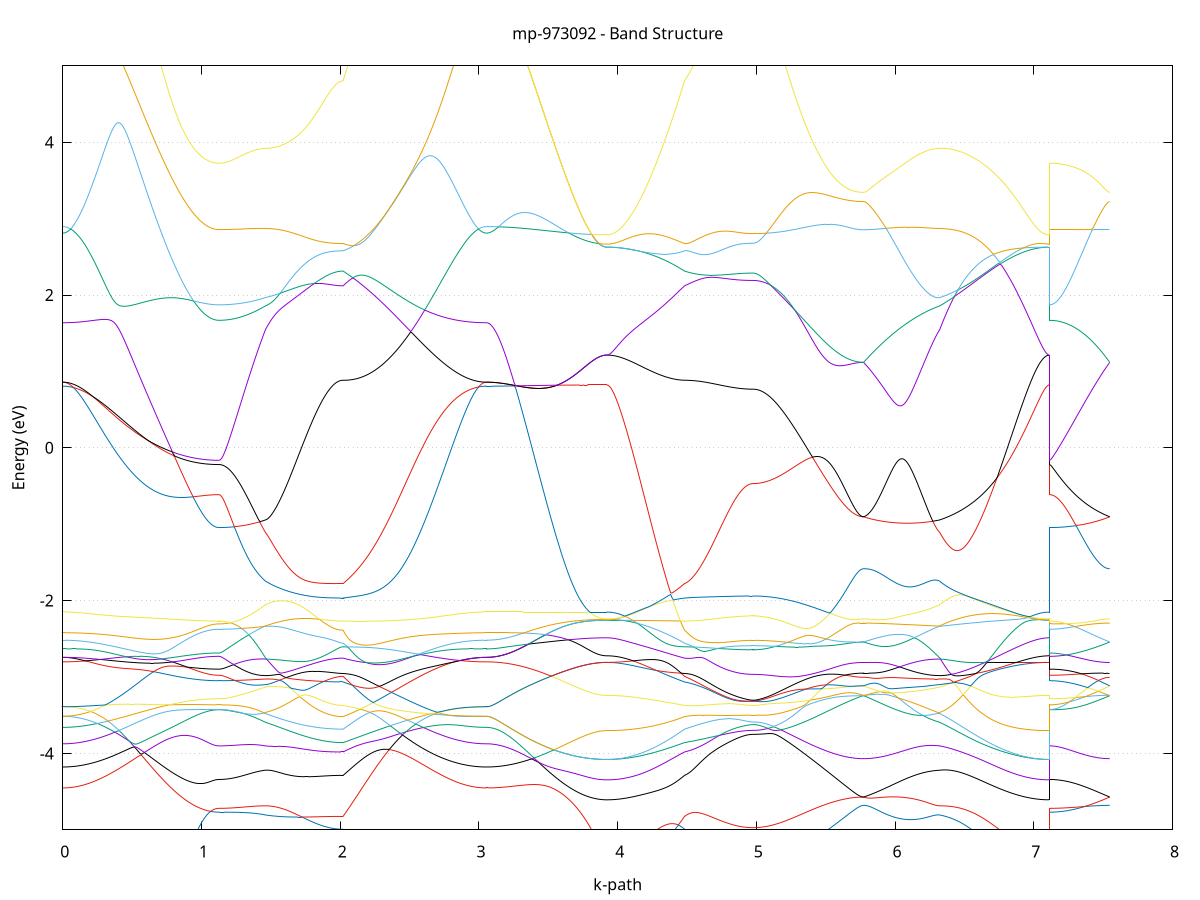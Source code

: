 set title 'mp-973092 - Band Structure'
set xlabel 'k-path'
set ylabel 'Energy (eV)'
set grid y
set yrange [-5:5]
set terminal png size 800,600
set output 'mp-973092_bands_gnuplot.png'
plot '-' using 1:2 with lines notitle, '-' using 1:2 with lines notitle, '-' using 1:2 with lines notitle, '-' using 1:2 with lines notitle, '-' using 1:2 with lines notitle, '-' using 1:2 with lines notitle, '-' using 1:2 with lines notitle, '-' using 1:2 with lines notitle, '-' using 1:2 with lines notitle, '-' using 1:2 with lines notitle, '-' using 1:2 with lines notitle, '-' using 1:2 with lines notitle, '-' using 1:2 with lines notitle, '-' using 1:2 with lines notitle, '-' using 1:2 with lines notitle, '-' using 1:2 with lines notitle, '-' using 1:2 with lines notitle, '-' using 1:2 with lines notitle, '-' using 1:2 with lines notitle, '-' using 1:2 with lines notitle, '-' using 1:2 with lines notitle, '-' using 1:2 with lines notitle, '-' using 1:2 with lines notitle, '-' using 1:2 with lines notitle, '-' using 1:2 with lines notitle, '-' using 1:2 with lines notitle, '-' using 1:2 with lines notitle, '-' using 1:2 with lines notitle, '-' using 1:2 with lines notitle, '-' using 1:2 with lines notitle, '-' using 1:2 with lines notitle, '-' using 1:2 with lines notitle, '-' using 1:2 with lines notitle, '-' using 1:2 with lines notitle, '-' using 1:2 with lines notitle, '-' using 1:2 with lines notitle, '-' using 1:2 with lines notitle, '-' using 1:2 with lines notitle, '-' using 1:2 with lines notitle, '-' using 1:2 with lines notitle, '-' using 1:2 with lines notitle, '-' using 1:2 with lines notitle, '-' using 1:2 with lines notitle, '-' using 1:2 with lines notitle, '-' using 1:2 with lines notitle, '-' using 1:2 with lines notitle, '-' using 1:2 with lines notitle, '-' using 1:2 with lines notitle, '-' using 1:2 with lines notitle, '-' using 1:2 with lines notitle, '-' using 1:2 with lines notitle, '-' using 1:2 with lines notitle, '-' using 1:2 with lines notitle, '-' using 1:2 with lines notitle, '-' using 1:2 with lines notitle, '-' using 1:2 with lines notitle, '-' using 1:2 with lines notitle, '-' using 1:2 with lines notitle, '-' using 1:2 with lines notitle, '-' using 1:2 with lines notitle, '-' using 1:2 with lines notitle, '-' using 1:2 with lines notitle, '-' using 1:2 with lines notitle, '-' using 1:2 with lines notitle
0.000000 -70.183799
0.009967 -70.183799
0.019935 -70.183799
0.029902 -70.183799
0.039869 -70.183799
0.049836 -70.183799
0.059803 -70.183799
0.069771 -70.183799
0.079738 -70.183799
0.089705 -70.183799
0.099672 -70.183799
0.109640 -70.183699
0.119607 -70.183599
0.129574 -70.183599
0.139541 -70.183699
0.149509 -70.183599
0.159476 -70.183599
0.169443 -70.183599
0.179410 -70.183599
0.189378 -70.183599
0.199345 -70.183599
0.209312 -70.183599
0.219279 -70.183599
0.229247 -70.183599
0.239214 -70.183599
0.249181 -70.183599
0.259148 -70.183599
0.269116 -70.183399
0.279083 -70.183399
0.289050 -70.183399
0.299017 -70.183299
0.308985 -70.183299
0.318952 -70.183299
0.328919 -70.183299
0.338886 -70.183299
0.348854 -70.183299
0.358821 -70.183299
0.368788 -70.183299
0.378755 -70.183299
0.388723 -70.183299
0.398690 -70.183199
0.408657 -70.183199
0.418624 -70.183199
0.428592 -70.183199
0.438559 -70.183299
0.448526 -70.183399
0.458493 -70.183399
0.468461 -70.183399
0.478428 -70.183299
0.488395 -70.183299
0.498362 -70.183199
0.508330 -70.183199
0.518297 -70.183199
0.528264 -70.183199
0.538231 -70.183299
0.548199 -70.183299
0.558166 -70.183299
0.568133 -70.183299
0.578100 -70.183399
0.588068 -70.183399
0.598035 -70.183399
0.608002 -70.183499
0.617969 -70.183499
0.627937 -70.183499
0.637904 -70.183599
0.647871 -70.183599
0.657838 -70.183599
0.667806 -70.183699
0.677773 -70.183699
0.687740 -70.183699
0.697707 -70.183599
0.707675 -70.183699
0.717642 -70.183699
0.727609 -70.183699
0.737576 -70.183699
0.747544 -70.183799
0.757511 -70.183799
0.767478 -70.183799
0.777445 -70.183899
0.787413 -70.183899
0.797380 -70.183899
0.807347 -70.183999
0.817314 -70.183999
0.827282 -70.183999
0.837249 -70.183999
0.847216 -70.184099
0.857183 -70.184099
0.867151 -70.184099
0.877118 -70.184199
0.887085 -70.184199
0.897052 -70.184299
0.907020 -70.184299
0.916987 -70.184299
0.926954 -70.184299
0.936921 -70.184299
0.946889 -70.184399
0.956856 -70.184399
0.966823 -70.184499
0.976790 -70.184399
0.986758 -70.184499
0.996725 -70.184399
1.006692 -70.184399
1.016659 -70.184399
1.026627 -70.184399
1.036594 -70.184399
1.046561 -70.184499
1.056528 -70.184499
1.066496 -70.184499
1.076463 -70.184499
1.086430 -70.184499
1.096397 -70.184499
1.106365 -70.184499
1.116332 -70.184499
1.126299 -70.184499
1.126299 -70.184499
1.136151 -70.184499
1.146003 -70.184499
1.155855 -70.184499
1.165706 -70.184599
1.175558 -70.184599
1.185410 -70.184599
1.195262 -70.184599
1.205114 -70.184599
1.214965 -70.184599
1.224817 -70.184599
1.234669 -70.184699
1.244521 -70.184699
1.254373 -70.184699
1.264224 -70.184699
1.274076 -70.184699
1.283928 -70.184699
1.293780 -70.184799
1.303632 -70.184799
1.313484 -70.184899
1.323335 -70.184899
1.333187 -70.184899
1.343039 -70.184999
1.352891 -70.184999
1.362743 -70.184999
1.372594 -70.184999
1.382446 -70.185099
1.392298 -70.185099
1.402150 -70.185099
1.412002 -70.185199
1.421853 -70.185199
1.431705 -70.185199
1.441557 -70.185099
1.451409 -70.185099
1.461261 -70.185199
1.461261 -70.185199
1.471253 -70.185199
1.481245 -70.185199
1.491237 -70.185199
1.501229 -70.185199
1.511221 -70.185199
1.521213 -70.185199
1.531206 -70.185199
1.541198 -70.185199
1.551190 -70.185199
1.561182 -70.185199
1.571174 -70.185299
1.581166 -70.185299
1.591159 -70.185199
1.601151 -70.185199
1.611143 -70.185199
1.621135 -70.185199
1.631127 -70.185099
1.641119 -70.185099
1.651111 -70.184999
1.661104 -70.184899
1.671096 -70.184899
1.681088 -70.184799
1.691080 -70.184799
1.701072 -70.184799
1.711064 -70.184699
1.721056 -70.184599
1.731049 -70.184499
1.741041 -70.184499
1.751033 -70.184399
1.761025 -70.184299
1.771017 -70.184299
1.781009 -70.184099
1.791001 -70.183999
1.800994 -70.183899
1.810986 -70.183799
1.820978 -70.183799
1.830970 -70.183799
1.840962 -70.183599
1.850954 -70.183599
1.860947 -70.183499
1.870939 -70.183399
1.880931 -70.183399
1.890923 -70.183299
1.900915 -70.183199
1.910907 -70.183199
1.920899 -70.183099
1.930892 -70.183099
1.940884 -70.182999
1.950876 -70.182999
1.960868 -70.182999
1.970860 -70.182999
1.980852 -70.182999
1.990844 -70.182999
2.000837 -70.182999
2.010829 -70.182899
2.020821 -70.182899
2.020821 -70.182899
2.030756 -70.182899
2.040691 -70.182899
2.050627 -70.182799
2.060562 -70.182799
2.070497 -70.182899
2.080432 -70.182899
2.090368 -70.182799
2.100303 -70.182799
2.110238 -70.182799
2.120173 -70.182799
2.130109 -70.182799
2.140044 -70.182699
2.149979 -70.182699
2.159915 -70.182699
2.169850 -70.182699
2.179785 -70.182799
2.189720 -70.182699
2.199656 -70.182699
2.209591 -70.182699
2.219526 -70.182699
2.229461 -70.182599
2.239397 -70.182599
2.249332 -70.182599
2.259267 -70.182399
2.269202 -70.182399
2.279138 -70.182299
2.289073 -70.182299
2.299008 -70.182199
2.308943 -70.182199
2.318879 -70.182099
2.328814 -70.182099
2.338749 -70.182099
2.348685 -70.181999
2.358620 -70.181999
2.368555 -70.181899
2.378490 -70.181899
2.388426 -70.181799
2.398361 -70.181799
2.408296 -70.181499
2.418231 -70.181399
2.428167 -70.181399
2.438102 -70.181299
2.448037 -70.181299
2.457972 -70.181299
2.467908 -70.181299
2.477843 -70.181399
2.487778 -70.181499
2.497713 -70.181499
2.507649 -70.181599
2.517584 -70.181699
2.527519 -70.181799
2.537455 -70.181899
2.547390 -70.181899
2.557325 -70.181999
2.567260 -70.182099
2.577196 -70.182099
2.587131 -70.182199
2.597066 -70.182299
2.607001 -70.182299
2.616937 -70.182399
2.626872 -70.182399
2.636807 -70.182499
2.646742 -70.182499
2.656678 -70.182599
2.666613 -70.182699
2.676548 -70.182699
2.686483 -70.182799
2.696419 -70.182799
2.706354 -70.182899
2.716289 -70.182899
2.726224 -70.182899
2.736160 -70.182999
2.746095 -70.182899
2.756030 -70.182999
2.765966 -70.182999
2.775901 -70.182999
2.785836 -70.183099
2.795771 -70.183099
2.805707 -70.183299
2.815642 -70.183399
2.825577 -70.183399
2.835512 -70.183399
2.845448 -70.183399
2.855383 -70.183499
2.865318 -70.183599
2.875253 -70.183599
2.885189 -70.183599
2.895124 -70.183599
2.905059 -70.183599
2.914994 -70.183599
2.924930 -70.183599
2.934865 -70.183799
2.944800 -70.183699
2.954736 -70.183699
2.964671 -70.183799
2.974606 -70.183799
2.984541 -70.183799
2.994477 -70.183799
3.004412 -70.183799
3.014347 -70.183799
3.024282 -70.183799
3.034218 -70.183799
3.044153 -70.183799
3.054088 -70.183799
3.054088 -70.183799
3.064073 -70.183799
3.074057 -70.183799
3.084041 -70.183799
3.094026 -70.183799
3.104010 -70.183799
3.113994 -70.183799
3.123979 -70.183799
3.133963 -70.183799
3.143947 -70.183699
3.153932 -70.183699
3.163916 -70.183699
3.173900 -70.183199
3.183885 -70.183199
3.193869 -70.182999
3.203854 -70.182999
3.213838 -70.182899
3.223822 -70.182899
3.233807 -70.182899
3.243791 -70.182899
3.253775 -70.182799
3.263760 -70.182799
3.273744 -70.182799
3.283728 -70.182799
3.293713 -70.182799
3.303697 -70.182799
3.313681 -70.182699
3.323666 -70.182699
3.333650 -70.182699
3.343634 -70.182799
3.353619 -70.182799
3.363603 -70.182799
3.373588 -70.182699
3.383572 -70.182699
3.393556 -70.182699
3.403541 -70.182599
3.413525 -70.182399
3.423509 -70.182399
3.433494 -70.182499
3.443478 -70.182499
3.453462 -70.182499
3.463447 -70.182599
3.473431 -70.182699
3.483415 -70.182699
3.493400 -70.182799
3.503384 -70.182699
3.513369 -70.182799
3.523353 -70.182799
3.533337 -70.182899
3.543322 -70.182899
3.553306 -70.182999
3.563290 -70.182999
3.573275 -70.183099
3.583259 -70.183099
3.593243 -70.183199
3.603228 -70.183199
3.613212 -70.183099
3.623196 -70.183099
3.633181 -70.183199
3.643165 -70.183199
3.653150 -70.183299
3.663134 -70.183299
3.673118 -70.183299
3.683103 -70.183299
3.693087 -70.183399
3.703071 -70.183399
3.713056 -70.183499
3.723040 -70.183499
3.733024 -70.183499
3.743009 -70.183599
3.752993 -70.183599
3.762977 -70.183599
3.772962 -70.183699
3.782946 -70.183699
3.792931 -70.183599
3.802915 -70.183599
3.812899 -70.183599
3.822884 -70.183599
3.832868 -70.183599
3.842852 -70.183599
3.852837 -70.183699
3.862821 -70.183699
3.872805 -70.183699
3.882790 -70.183699
3.892774 -70.183699
3.902758 -70.183699
3.912743 -70.183799
3.922727 -70.183799
3.922727 -70.183799
3.932719 -70.183799
3.942711 -70.183799
3.952704 -70.183799
3.962696 -70.183799
3.972688 -70.183799
3.982680 -70.183799
3.992672 -70.183799
4.002664 -70.183699
4.012656 -70.183699
4.022649 -70.183699
4.032641 -70.183599
4.042633 -70.183599
4.052625 -70.183599
4.062617 -70.183499
4.072609 -70.183499
4.082601 -70.183399
4.092594 -70.183499
4.102586 -70.183399
4.112578 -70.183399
4.122570 -70.183299
4.132562 -70.183299
4.142554 -70.183299
4.152546 -70.183199
4.162539 -70.183199
4.172531 -70.183199
4.182523 -70.183299
4.192515 -70.183199
4.202507 -70.183199
4.212499 -70.183099
4.222492 -70.183099
4.232484 -70.183099
4.242476 -70.183099
4.252468 -70.183099
4.262460 -70.182999
4.272452 -70.182999
4.282444 -70.182899
4.292437 -70.182899
4.302429 -70.182899
4.312421 -70.182899
4.322413 -70.182899
4.332405 -70.182799
4.342397 -70.182799
4.352389 -70.182799
4.362382 -70.182799
4.372374 -70.182799
4.382366 -70.182899
4.392358 -70.182999
4.402350 -70.182999
4.412342 -70.182999
4.422334 -70.182999
4.432327 -70.182999
4.442319 -70.182999
4.452311 -70.182999
4.462303 -70.182999
4.472295 -70.182999
4.482287 -70.182899
4.482287 -70.182899
4.492181 -70.182899
4.502076 -70.182899
4.511970 -70.182899
4.521864 -70.182899
4.531758 -70.182899
4.541652 -70.182899
4.551546 -70.182899
4.561440 -70.182999
4.571334 -70.182899
4.581228 -70.182899
4.591122 -70.182899
4.601017 -70.182799
4.610911 -70.182799
4.620805 -70.182799
4.630699 -70.182799
4.640593 -70.182799
4.650487 -70.182799
4.660381 -70.182799
4.670275 -70.182799
4.680169 -70.182799
4.690063 -70.182799
4.699958 -70.182699
4.709852 -70.182699
4.719746 -70.182699
4.729640 -70.182599
4.739534 -70.182599
4.749428 -70.182599
4.759322 -70.182599
4.769216 -70.182499
4.779110 -70.182499
4.789004 -70.182499
4.798899 -70.182499
4.808793 -70.182599
4.818687 -70.182599
4.828581 -70.182599
4.838475 -70.182599
4.848369 -70.182599
4.858263 -70.182699
4.868157 -70.182699
4.878051 -70.182699
4.887945 -70.182699
4.897840 -70.182699
4.907734 -70.182599
4.917628 -70.182599
4.927522 -70.182599
4.937416 -70.182599
4.947310 -70.182599
4.957204 -70.182499
4.967098 -70.182499
4.976992 -70.182599
4.976992 -70.182599
4.986947 -70.182599
4.996903 -70.182599
5.006858 -70.182599
5.016813 -70.182599
5.026768 -70.182699
5.036723 -70.182599
5.046679 -70.182599
5.056634 -70.182599
5.066589 -70.182599
5.076544 -70.182599
5.086499 -70.182599
5.096454 -70.182599
5.106410 -70.182599
5.116365 -70.182599
5.126320 -70.182599
5.136275 -70.182599
5.146230 -70.182599
5.156185 -70.182599
5.166141 -70.182599
5.176096 -70.182599
5.186051 -70.182599
5.196006 -70.182599
5.205961 -70.182599
5.215916 -70.182599
5.225872 -70.182599
5.235827 -70.182599
5.245782 -70.182599
5.255737 -70.182599
5.265692 -70.182599
5.275647 -70.182499
5.285603 -70.182499
5.295558 -70.182499
5.305513 -70.182499
5.315468 -70.182499
5.325423 -70.182499
5.335379 -70.182499
5.345334 -70.182499
5.355289 -70.182499
5.365244 -70.182499
5.375199 -70.182499
5.385154 -70.182399
5.395110 -70.182399
5.405065 -70.182399
5.415020 -70.182499
5.424975 -70.182499
5.434930 -70.182499
5.444885 -70.182599
5.454841 -70.182599
5.464796 -70.182699
5.474751 -70.182799
5.484706 -70.182899
5.494661 -70.182999
5.504616 -70.183099
5.514572 -70.183199
5.524527 -70.183399
5.534482 -70.183399
5.544437 -70.183499
5.554392 -70.183599
5.564347 -70.183699
5.574303 -70.183799
5.584258 -70.183899
5.594213 -70.183999
5.604168 -70.183999
5.614123 -70.184099
5.624078 -70.184199
5.634034 -70.184299
5.643989 -70.184299
5.653944 -70.184399
5.663899 -70.184499
5.673854 -70.184499
5.683810 -70.184599
5.693765 -70.184599
5.703720 -70.184599
5.713675 -70.184699
5.723630 -70.184699
5.733585 -70.184699
5.743541 -70.184699
5.753496 -70.184699
5.763451 -70.184699
5.773406 -70.184699
5.773406 -70.184699
5.783378 -70.184699
5.793351 -70.184699
5.803323 -70.184799
5.813296 -70.184699
5.823268 -70.184699
5.833240 -70.184699
5.843213 -70.184699
5.853185 -70.184599
5.863158 -70.184599
5.873130 -70.184599
5.883102 -70.184599
5.893075 -70.184499
5.903047 -70.184499
5.913020 -70.184399
5.922992 -70.184399
5.932965 -70.184399
5.942937 -70.184299
5.952909 -70.184299
5.962882 -70.184299
5.972854 -70.184199
5.982827 -70.184199
5.992799 -70.184099
6.002771 -70.184099
6.012744 -70.183999
6.022716 -70.184099
6.032689 -70.184099
6.042661 -70.184099
6.052633 -70.184199
6.062606 -70.184299
6.072578 -70.184299
6.082551 -70.184399
6.092523 -70.184499
6.102495 -70.184499
6.112468 -70.184499
6.122440 -70.184599
6.132413 -70.184599
6.142385 -70.184699
6.152357 -70.184799
6.162330 -70.184799
6.172302 -70.184799
6.182275 -70.184799
6.192247 -70.184899
6.202219 -70.184899
6.212192 -70.184999
6.222164 -70.185099
6.232137 -70.185099
6.242109 -70.185099
6.252081 -70.185099
6.262054 -70.185099
6.272026 -70.185199
6.281999 -70.185199
6.291971 -70.185199
6.301943 -70.185199
6.311916 -70.185099
6.321888 -70.185199
6.321888 -70.185199
6.331780 -70.185199
6.341672 -70.185199
6.351563 -70.185199
6.361455 -70.185199
6.371347 -70.185199
6.381238 -70.185299
6.391130 -70.185299
6.401022 -70.185299
6.410914 -70.185299
6.420805 -70.185299
6.430697 -70.185299
6.440589 -70.185299
6.450481 -70.185399
6.460372 -70.185399
6.470264 -70.185399
6.480156 -70.185399
6.490047 -70.185299
6.499939 -70.185299
6.509831 -70.185299
6.519723 -70.185199
6.529614 -70.185199
6.539506 -70.185199
6.549398 -70.185199
6.559289 -70.185199
6.569181 -70.185199
6.579073 -70.185199
6.588965 -70.185099
6.598856 -70.185099
6.608748 -70.184999
6.618640 -70.184999
6.628532 -70.184999
6.638423 -70.184999
6.648315 -70.184999
6.658207 -70.184899
6.668098 -70.184899
6.677990 -70.184899
6.687882 -70.184899
6.697774 -70.184699
6.707665 -70.184699
6.717557 -70.184699
6.727449 -70.184699
6.737340 -70.184599
6.747232 -70.184599
6.757124 -70.184599
6.767016 -70.184499
6.776907 -70.184499
6.786799 -70.184499
6.796691 -70.184499
6.806582 -70.184399
6.816474 -70.184399
6.826366 -70.184399
6.836258 -70.184299
6.846149 -70.184299
6.856041 -70.184199
6.865933 -70.184199
6.875825 -70.184099
6.885716 -70.184099
6.895608 -70.184099
6.905500 -70.183999
6.915391 -70.183999
6.925283 -70.183999
6.935175 -70.183999
6.945067 -70.183999
6.954958 -70.183999
6.964850 -70.183999
6.974742 -70.183999
6.984633 -70.183999
6.994525 -70.183899
7.004417 -70.183899
7.014309 -70.183899
7.024200 -70.183799
7.034092 -70.183799
7.043984 -70.183799
7.053875 -70.183699
7.063767 -70.183699
7.073659 -70.183699
7.083551 -70.183699
7.093442 -70.183699
7.103334 -70.183699
7.113226 -70.183799
7.113226 -70.184499
7.123097 -70.184499
7.132968 -70.184499
7.142839 -70.184499
7.152709 -70.184499
7.162580 -70.184499
7.172451 -70.184499
7.182322 -70.184499
7.192193 -70.184499
7.202064 -70.184499
7.211935 -70.184499
7.221806 -70.184499
7.231677 -70.184499
7.241548 -70.184499
7.251418 -70.184599
7.261289 -70.184599
7.271160 -70.184599
7.281031 -70.184599
7.290902 -70.184599
7.300773 -70.184599
7.310644 -70.184599
7.320515 -70.184599
7.330386 -70.184599
7.340256 -70.184599
7.350127 -70.184599
7.359998 -70.184599
7.369869 -70.184599
7.379740 -70.184599
7.389611 -70.184599
7.399482 -70.184599
7.409353 -70.184599
7.419224 -70.184599
7.429095 -70.184599
7.438965 -70.184599
7.448836 -70.184599
7.458707 -70.184699
7.468578 -70.184699
7.478449 -70.184799
7.488320 -70.184799
7.498191 -70.184799
7.508062 -70.184799
7.517933 -70.184699
7.527804 -70.184699
7.537674 -70.184699
7.547545 -70.184699
e
0.000000 -70.181299
0.009967 -70.181299
0.019935 -70.181299
0.029902 -70.181299
0.039869 -70.181299
0.049836 -70.181299
0.059803 -70.181299
0.069771 -70.181199
0.079738 -70.181199
0.089705 -70.181199
0.099672 -70.181199
0.109640 -70.181199
0.119607 -70.181099
0.129574 -70.181099
0.139541 -70.181099
0.149509 -70.181099
0.159476 -70.181099
0.169443 -70.181099
0.179410 -70.181099
0.189378 -70.181099
0.199345 -70.181099
0.209312 -70.181099
0.219279 -70.181099
0.229247 -70.181099
0.239214 -70.181199
0.249181 -70.181199
0.259148 -70.181099
0.269116 -70.181099
0.279083 -70.181099
0.289050 -70.181099
0.299017 -70.180999
0.308985 -70.180999
0.318952 -70.180999
0.328919 -70.180999
0.338886 -70.180999
0.348854 -70.180999
0.358821 -70.180899
0.368788 -70.180899
0.378755 -70.180999
0.388723 -70.180999
0.398690 -70.180899
0.408657 -70.180899
0.418624 -70.180899
0.428592 -70.180899
0.438559 -70.180899
0.448526 -70.180999
0.458493 -70.180999
0.468461 -70.180999
0.478428 -70.180899
0.488395 -70.180799
0.498362 -70.180799
0.508330 -70.180899
0.518297 -70.180999
0.528264 -70.181099
0.538231 -70.181199
0.548199 -70.181299
0.558166 -70.181399
0.568133 -70.181499
0.578100 -70.181599
0.588068 -70.181699
0.598035 -70.181799
0.608002 -70.182099
0.617969 -70.182199
0.627937 -70.182199
0.637904 -70.182299
0.647871 -70.182399
0.657838 -70.182499
0.667806 -70.182599
0.677773 -70.182599
0.687740 -70.182699
0.697707 -70.182799
0.707675 -70.182899
0.717642 -70.182999
0.727609 -70.182899
0.737576 -70.182999
0.747544 -70.183099
0.757511 -70.183199
0.767478 -70.183299
0.777445 -70.183399
0.787413 -70.183499
0.797380 -70.183499
0.807347 -70.183599
0.817314 -70.183599
0.827282 -70.183699
0.837249 -70.183799
0.847216 -70.183799
0.857183 -70.183899
0.867151 -70.183899
0.877118 -70.184099
0.887085 -70.184099
0.897052 -70.184199
0.907020 -70.184199
0.916987 -70.184299
0.926954 -70.184299
0.936921 -70.184299
0.946889 -70.184399
0.956856 -70.184399
0.966823 -70.184399
0.976790 -70.184399
0.986758 -70.184399
0.996725 -70.184299
1.006692 -70.184399
1.016659 -70.184399
1.026627 -70.184399
1.036594 -70.184399
1.046561 -70.184399
1.056528 -70.184399
1.066496 -70.184399
1.076463 -70.184499
1.086430 -70.184499
1.096397 -70.184499
1.106365 -70.184499
1.116332 -70.184499
1.126299 -70.184499
1.126299 -70.184499
1.136151 -70.184499
1.146003 -70.184499
1.155855 -70.184399
1.165706 -70.184399
1.175558 -70.184399
1.185410 -70.184299
1.195262 -70.184299
1.205114 -70.184199
1.214965 -70.184099
1.224817 -70.184099
1.234669 -70.183999
1.244521 -70.183899
1.254373 -70.183799
1.264224 -70.183699
1.274076 -70.183599
1.283928 -70.183499
1.293780 -70.183399
1.303632 -70.183299
1.313484 -70.183199
1.323335 -70.182999
1.333187 -70.182899
1.343039 -70.182699
1.352891 -70.182499
1.362743 -70.182399
1.372594 -70.182199
1.382446 -70.181999
1.392298 -70.181899
1.402150 -70.181899
1.412002 -70.181899
1.421853 -70.181799
1.431705 -70.181799
1.441557 -70.181599
1.451409 -70.181599
1.461261 -70.181499
1.461261 -70.181499
1.471253 -70.181499
1.481245 -70.181499
1.491237 -70.181499
1.501229 -70.181499
1.511221 -70.181399
1.521213 -70.181399
1.531206 -70.181399
1.541198 -70.181399
1.551190 -70.181299
1.561182 -70.181299
1.571174 -70.181299
1.581166 -70.181299
1.591159 -70.181299
1.601151 -70.181199
1.611143 -70.181099
1.621135 -70.181099
1.631127 -70.181099
1.641119 -70.181099
1.651111 -70.180999
1.661104 -70.180899
1.671096 -70.180899
1.681088 -70.180799
1.691080 -70.180799
1.701072 -70.180799
1.711064 -70.180699
1.721056 -70.180599
1.731049 -70.180499
1.741041 -70.180499
1.751033 -70.180399
1.761025 -70.180399
1.771017 -70.180299
1.781009 -70.180199
1.791001 -70.180199
1.800994 -70.179999
1.810986 -70.179999
1.820978 -70.179999
1.830970 -70.179899
1.840962 -70.179799
1.850954 -70.179799
1.860947 -70.179699
1.870939 -70.179599
1.880931 -70.179499
1.890923 -70.179399
1.900915 -70.179299
1.910907 -70.179299
1.920899 -70.179299
1.930892 -70.179199
1.940884 -70.178999
1.950876 -70.178899
1.960868 -70.178899
1.970860 -70.178799
1.980852 -70.178699
1.990844 -70.178699
2.000837 -70.178699
2.010829 -70.178599
2.020821 -70.178599
2.020821 -70.178599
2.030756 -70.178399
2.040691 -70.178399
2.050627 -70.178499
2.060562 -70.178499
2.070497 -70.178599
2.080432 -70.178599
2.090368 -70.178699
2.100303 -70.178699
2.110238 -70.178799
2.120173 -70.178799
2.130109 -70.178899
2.140044 -70.178899
2.149979 -70.178999
2.159915 -70.179099
2.169850 -70.179099
2.179785 -70.179199
2.189720 -70.179199
2.199656 -70.179299
2.209591 -70.179399
2.219526 -70.179399
2.229461 -70.179499
2.239397 -70.179499
2.249332 -70.179599
2.259267 -70.179599
2.269202 -70.179699
2.279138 -70.179799
2.289073 -70.179799
2.299008 -70.179999
2.308943 -70.180099
2.318879 -70.180199
2.328814 -70.180199
2.338749 -70.180199
2.348685 -70.180299
2.358620 -70.180399
2.368555 -70.180499
2.378490 -70.180499
2.388426 -70.180599
2.398361 -70.180699
2.408296 -70.180699
2.418231 -70.180999
2.428167 -70.181099
2.438102 -70.181099
2.448037 -70.181199
2.457972 -70.181199
2.467908 -70.181099
2.477843 -70.181099
2.487778 -70.180999
2.497713 -70.180899
2.507649 -70.180999
2.517584 -70.180999
2.527519 -70.180899
2.537455 -70.180799
2.547390 -70.180799
2.557325 -70.180699
2.567260 -70.180599
2.577196 -70.180499
2.587131 -70.180499
2.597066 -70.180399
2.607001 -70.180299
2.616937 -70.180199
2.626872 -70.180199
2.636807 -70.180099
2.646742 -70.179999
2.656678 -70.179999
2.666613 -70.179899
2.676548 -70.179799
2.686483 -70.179699
2.696419 -70.179599
2.706354 -70.179499
2.716289 -70.179499
2.726224 -70.179399
2.736160 -70.179299
2.746095 -70.179399
2.756030 -70.179399
2.765966 -70.179499
2.775901 -70.179599
2.785836 -70.179799
2.795771 -70.179899
2.805707 -70.179899
2.815642 -70.179999
2.825577 -70.180099
2.835512 -70.180199
2.845448 -70.180199
2.855383 -70.180299
2.865318 -70.180599
2.875253 -70.180599
2.885189 -70.180699
2.895124 -70.180799
2.905059 -70.180899
2.914994 -70.180899
2.924930 -70.180899
2.934865 -70.180999
2.944800 -70.180999
2.954736 -70.181099
2.964671 -70.181099
2.974606 -70.181099
2.984541 -70.181199
2.994477 -70.181199
3.004412 -70.181199
3.014347 -70.181299
3.024282 -70.181299
3.034218 -70.181299
3.044153 -70.181299
3.054088 -70.181299
3.054088 -70.181299
3.064073 -70.181299
3.074057 -70.181299
3.084041 -70.181299
3.094026 -70.181299
3.104010 -70.181299
3.113994 -70.181299
3.123979 -70.181299
3.133963 -70.181399
3.143947 -70.181399
3.153932 -70.181399
3.163916 -70.181299
3.173900 -70.181299
3.183885 -70.181299
3.193869 -70.181299
3.203854 -70.181299
3.213838 -70.181399
3.223822 -70.181399
3.233807 -70.181499
3.243791 -70.181499
3.253775 -70.181599
3.263760 -70.181599
3.273744 -70.181599
3.283728 -70.181699
3.293713 -70.181699
3.303697 -70.181799
3.313681 -70.181799
3.323666 -70.181899
3.333650 -70.181899
3.343634 -70.181999
3.353619 -70.181999
3.363603 -70.182099
3.373588 -70.182099
3.383572 -70.182199
3.393556 -70.182299
3.403541 -70.182299
3.413525 -70.182399
3.423509 -70.182399
3.433494 -70.182499
3.443478 -70.182499
3.453462 -70.182499
3.463447 -70.182599
3.473431 -70.182599
3.483415 -70.182699
3.493400 -70.182799
3.503384 -70.182699
3.513369 -70.182699
3.523353 -70.182799
3.533337 -70.182899
3.543322 -70.182899
3.553306 -70.182999
3.563290 -70.182999
3.573275 -70.183099
3.583259 -70.183099
3.593243 -70.183199
3.603228 -70.183199
3.613212 -70.183099
3.623196 -70.183099
3.633181 -70.183199
3.643165 -70.183199
3.653150 -70.183299
3.663134 -70.183299
3.673118 -70.183299
3.683103 -70.183299
3.693087 -70.183399
3.703071 -70.183399
3.713056 -70.183499
3.723040 -70.183499
3.733024 -70.183499
3.743009 -70.183599
3.752993 -70.183599
3.762977 -70.183599
3.772962 -70.183599
3.782946 -70.183699
3.792931 -70.183499
3.802915 -70.183599
3.812899 -70.183599
3.822884 -70.183599
3.832868 -70.183599
3.842852 -70.183599
3.852837 -70.183599
3.862821 -70.183699
3.872805 -70.183699
3.882790 -70.183699
3.892774 -70.183699
3.902758 -70.183699
3.912743 -70.183799
3.922727 -70.183799
3.922727 -70.183799
3.932719 -70.183699
3.942711 -70.183699
3.952704 -70.183699
3.962696 -70.183699
3.972688 -70.183799
3.982680 -70.183799
3.992672 -70.183799
4.002664 -70.183699
4.012656 -70.183699
4.022649 -70.183499
4.032641 -70.183499
4.042633 -70.183499
4.052625 -70.183499
4.062617 -70.183399
4.072609 -70.183399
4.082601 -70.183399
4.092594 -70.183399
4.102586 -70.183299
4.112578 -70.183299
4.122570 -70.183299
4.132562 -70.183199
4.142554 -70.183199
4.152546 -70.183099
4.162539 -70.182999
4.172531 -70.182899
4.182523 -70.182899
4.192515 -70.182899
4.202507 -70.182799
4.212499 -70.182699
4.222492 -70.182599
4.232484 -70.181999
4.242476 -70.181899
4.252468 -70.181699
4.262460 -70.181599
4.272452 -70.181499
4.282444 -70.181399
4.292437 -70.181299
4.302429 -70.181099
4.312421 -70.180999
4.322413 -70.180899
4.332405 -70.180699
4.342397 -70.180499
4.352389 -70.180399
4.362382 -70.180299
4.372374 -70.180099
4.382366 -70.179999
4.392358 -70.179799
4.402350 -70.179699
4.412342 -70.179499
4.422334 -70.179399
4.432327 -70.179199
4.442319 -70.179099
4.452311 -70.178899
4.462303 -70.178899
4.472295 -70.178799
4.482287 -70.178599
4.482287 -70.178599
4.492181 -70.178499
4.502076 -70.178399
4.511970 -70.178399
4.521864 -70.178299
4.531758 -70.178299
4.541652 -70.178399
4.551546 -70.178399
4.561440 -70.178499
4.571334 -70.178499
4.581228 -70.178599
4.591122 -70.178599
4.601017 -70.178699
4.610911 -70.178699
4.620805 -70.178699
4.630699 -70.178699
4.640593 -70.178799
4.650487 -70.178799
4.660381 -70.178899
4.670275 -70.178899
4.680169 -70.178999
4.690063 -70.178999
4.699958 -70.178999
4.709852 -70.178999
4.719746 -70.178899
4.729640 -70.178899
4.739534 -70.178899
4.749428 -70.178899
4.759322 -70.178899
4.769216 -70.178899
4.779110 -70.178899
4.789004 -70.178899
4.798899 -70.178899
4.808793 -70.178899
4.818687 -70.178999
4.828581 -70.178999
4.838475 -70.178999
4.848369 -70.179099
4.858263 -70.179099
4.868157 -70.179099
4.878051 -70.179099
4.887945 -70.179099
4.897840 -70.179199
4.907734 -70.179099
4.917628 -70.179099
4.927522 -70.179099
4.937416 -70.179099
4.947310 -70.179099
4.957204 -70.178999
4.967098 -70.178999
4.976992 -70.179099
4.976992 -70.179099
4.986947 -70.179099
4.996903 -70.179099
5.006858 -70.179099
5.016813 -70.179099
5.026768 -70.179199
5.036723 -70.179099
5.046679 -70.179199
5.056634 -70.179199
5.066589 -70.179199
5.076544 -70.179299
5.086499 -70.179299
5.096454 -70.179299
5.106410 -70.179399
5.116365 -70.179399
5.126320 -70.179499
5.136275 -70.179499
5.146230 -70.179599
5.156185 -70.179599
5.166141 -70.179699
5.176096 -70.179799
5.186051 -70.179899
5.196006 -70.179999
5.205961 -70.179999
5.215916 -70.180099
5.225872 -70.180199
5.235827 -70.180299
5.245782 -70.180299
5.255737 -70.180399
5.265692 -70.180499
5.275647 -70.180499
5.285603 -70.180599
5.295558 -70.180699
5.305513 -70.180799
5.315468 -70.180799
5.325423 -70.180899
5.335379 -70.180899
5.345334 -70.180999
5.355289 -70.181099
5.365244 -70.181199
5.375199 -70.181299
5.385154 -70.181299
5.395110 -70.181399
5.405065 -70.181499
5.415020 -70.181599
5.424975 -70.181699
5.434930 -70.181799
5.444885 -70.181899
5.454841 -70.181999
5.464796 -70.181999
5.474751 -70.181999
5.484706 -70.181999
5.494661 -70.181999
5.504616 -70.181999
5.514572 -70.182099
5.524527 -70.182199
5.534482 -70.182199
5.544437 -70.182199
5.554392 -70.182299
5.564347 -70.182299
5.574303 -70.182399
5.584258 -70.182399
5.594213 -70.182399
5.604168 -70.182399
5.614123 -70.182399
5.624078 -70.182499
5.634034 -70.182499
5.643989 -70.182499
5.653944 -70.182499
5.663899 -70.182499
5.673854 -70.182499
5.683810 -70.182499
5.693765 -70.182499
5.703720 -70.182499
5.713675 -70.182499
5.723630 -70.182499
5.733585 -70.182499
5.743541 -70.182499
5.753496 -70.182499
5.763451 -70.182399
5.773406 -70.182399
5.773406 -70.182399
5.783378 -70.182399
5.793351 -70.182399
5.803323 -70.182499
5.813296 -70.182499
5.823268 -70.182599
5.833240 -70.182699
5.843213 -70.182699
5.853185 -70.182799
5.863158 -70.182899
5.873130 -70.182799
5.883102 -70.182899
5.893075 -70.182999
5.903047 -70.183099
5.913020 -70.183299
5.922992 -70.183299
5.932965 -70.183299
5.942937 -70.183399
5.952909 -70.183499
5.962882 -70.183499
5.972854 -70.183599
5.982827 -70.183699
5.992799 -70.183799
6.002771 -70.183799
6.012744 -70.183799
6.022716 -70.183799
6.032689 -70.183699
6.042661 -70.183699
6.052633 -70.183599
6.062606 -70.183599
6.072578 -70.183499
6.082551 -70.183399
6.092523 -70.183399
6.102495 -70.183299
6.112468 -70.183199
6.122440 -70.183099
6.132413 -70.182999
6.142385 -70.182899
6.152357 -70.182799
6.162330 -70.182699
6.172302 -70.182599
6.182275 -70.182499
6.192247 -70.182399
6.202219 -70.182299
6.212192 -70.182199
6.222164 -70.182099
6.232137 -70.181999
6.242109 -70.181899
6.252081 -70.181799
6.262054 -70.181799
6.272026 -70.181799
6.281999 -70.181699
6.291971 -70.181699
6.301943 -70.181599
6.311916 -70.181499
6.321888 -70.181499
6.321888 -70.181499
6.331780 -70.181499
6.341672 -70.181499
6.351563 -70.181399
6.361455 -70.181399
6.371347 -70.181399
6.381238 -70.181399
6.391130 -70.181399
6.401022 -70.181299
6.410914 -70.181299
6.420805 -70.181299
6.430697 -70.181299
6.440589 -70.181199
6.450481 -70.181299
6.460372 -70.181199
6.470264 -70.181199
6.480156 -70.181199
6.490047 -70.181099
6.499939 -70.181099
6.509831 -70.181099
6.519723 -70.180999
6.529614 -70.180999
6.539506 -70.180999
6.549398 -70.180999
6.559289 -70.180999
6.569181 -70.180999
6.579073 -70.180999
6.588965 -70.180899
6.598856 -70.180899
6.608748 -70.180899
6.618640 -70.180899
6.628532 -70.180899
6.638423 -70.180999
6.648315 -70.180999
6.658207 -70.180899
6.668098 -70.180899
6.677990 -70.180899
6.687882 -70.180899
6.697774 -70.180799
6.707665 -70.180799
6.717557 -70.180799
6.727449 -70.180799
6.737340 -70.180799
6.747232 -70.180799
6.757124 -70.180799
6.767016 -70.180799
6.776907 -70.180799
6.786799 -70.180799
6.796691 -70.180799
6.806582 -70.180799
6.816474 -70.180799
6.826366 -70.180799
6.836258 -70.180799
6.846149 -70.180999
6.856041 -70.181399
6.865933 -70.181599
6.875825 -70.181599
6.885716 -70.181799
6.895608 -70.181899
6.905500 -70.182099
6.915391 -70.182199
6.925283 -70.182399
6.935175 -70.182499
6.945067 -70.182699
6.954958 -70.182799
6.964850 -70.182899
6.974742 -70.182999
6.984633 -70.183099
6.994525 -70.183199
7.004417 -70.183299
7.014309 -70.183499
7.024200 -70.183499
7.034092 -70.183599
7.043984 -70.183599
7.053875 -70.183699
7.063767 -70.183599
7.073659 -70.183599
7.083551 -70.183699
7.093442 -70.183699
7.103334 -70.183699
7.113226 -70.183799
7.113226 -70.184499
7.123097 -70.184499
7.132968 -70.184499
7.142839 -70.184499
7.152709 -70.184499
7.162580 -70.184499
7.172451 -70.184499
7.182322 -70.184499
7.192193 -70.184399
7.202064 -70.184399
7.211935 -70.184499
7.221806 -70.184499
7.231677 -70.184299
7.241548 -70.184299
7.251418 -70.184299
7.261289 -70.184299
7.271160 -70.184199
7.281031 -70.184199
7.290902 -70.184099
7.300773 -70.184099
7.310644 -70.183999
7.320515 -70.183899
7.330386 -70.183899
7.340256 -70.183799
7.350127 -70.183699
7.359998 -70.183599
7.369869 -70.183599
7.379740 -70.183499
7.389611 -70.183399
7.399482 -70.183299
7.409353 -70.183199
7.419224 -70.183199
7.429095 -70.183099
7.438965 -70.182999
7.448836 -70.182899
7.458707 -70.182899
7.468578 -70.182799
7.478449 -70.182799
7.488320 -70.182699
7.498191 -70.182599
7.508062 -70.182499
7.517933 -70.182399
7.527804 -70.182399
7.537674 -70.182399
7.547545 -70.182399
e
0.000000 -70.181299
0.009967 -70.181299
0.019935 -70.181299
0.029902 -70.181199
0.039869 -70.181199
0.049836 -70.181199
0.059803 -70.181099
0.069771 -70.180899
0.079738 -70.180899
0.089705 -70.180799
0.099672 -70.180699
0.109640 -70.180599
0.119607 -70.180399
0.129574 -70.180299
0.139541 -70.180199
0.149509 -70.180099
0.159476 -70.179999
0.169443 -70.179699
0.179410 -70.179599
0.189378 -70.179399
0.199345 -70.179199
0.209312 -70.179099
0.219279 -70.178899
0.229247 -70.178899
0.239214 -70.178999
0.249181 -70.178999
0.259148 -70.178999
0.269116 -70.179099
0.279083 -70.179199
0.289050 -70.179199
0.299017 -70.179199
0.308985 -70.179299
0.318952 -70.179299
0.328919 -70.179399
0.338886 -70.179499
0.348854 -70.179599
0.358821 -70.179599
0.368788 -70.179699
0.378755 -70.179799
0.388723 -70.179899
0.398690 -70.179999
0.408657 -70.179999
0.418624 -70.180099
0.428592 -70.180199
0.438559 -70.180399
0.448526 -70.180499
0.458493 -70.180599
0.468461 -70.180699
0.478428 -70.180699
0.488395 -70.180699
0.498362 -70.180599
0.508330 -70.180599
0.518297 -70.180599
0.528264 -70.180599
0.538231 -70.180499
0.548199 -70.180499
0.558166 -70.180499
0.568133 -70.180399
0.578100 -70.180399
0.588068 -70.180499
0.598035 -70.180399
0.608002 -70.180399
0.617969 -70.180399
0.627937 -70.180299
0.637904 -70.180299
0.647871 -70.180199
0.657838 -70.180199
0.667806 -70.180199
0.677773 -70.180099
0.687740 -70.180099
0.697707 -70.180099
0.707675 -70.179999
0.717642 -70.179999
0.727609 -70.179799
0.737576 -70.179799
0.747544 -70.179699
0.757511 -70.179699
0.767478 -70.179699
0.777445 -70.179599
0.787413 -70.179599
0.797380 -70.179599
0.807347 -70.179499
0.817314 -70.179499
0.827282 -70.179399
0.837249 -70.179599
0.847216 -70.179799
0.857183 -70.179899
0.867151 -70.180099
0.877118 -70.180299
0.887085 -70.180399
0.897052 -70.180599
0.907020 -70.180699
0.916987 -70.180899
0.926954 -70.180999
0.936921 -70.181099
0.946889 -70.181199
0.956856 -70.181399
0.966823 -70.181499
0.976790 -70.181599
0.986758 -70.181699
0.996725 -70.181799
1.006692 -70.181899
1.016659 -70.181899
1.026627 -70.181999
1.036594 -70.182199
1.046561 -70.182299
1.056528 -70.182399
1.066496 -70.182699
1.076463 -70.182699
1.086430 -70.182699
1.096397 -70.182799
1.106365 -70.182799
1.116332 -70.182799
1.126299 -70.182799
1.126299 -70.182799
1.136151 -70.182799
1.146003 -70.182799
1.155855 -70.182799
1.165706 -70.182799
1.175558 -70.182799
1.185410 -70.182699
1.195262 -70.182699
1.205114 -70.182699
1.214965 -70.182699
1.224817 -70.182699
1.234669 -70.182599
1.244521 -70.182499
1.254373 -70.182499
1.264224 -70.182399
1.274076 -70.182399
1.283928 -70.182199
1.293780 -70.182199
1.303632 -70.182199
1.313484 -70.182099
1.323335 -70.182099
1.333187 -70.182099
1.343039 -70.182099
1.352891 -70.182099
1.362743 -70.181999
1.372594 -70.181999
1.382446 -70.181999
1.392298 -70.181799
1.402150 -70.181799
1.412002 -70.181599
1.421853 -70.181399
1.431705 -70.181099
1.441557 -70.180899
1.451409 -70.180499
1.461261 -70.180299
1.461261 -70.180299
1.471253 -70.180099
1.481245 -70.179899
1.491237 -70.179799
1.501229 -70.179599
1.511221 -70.179399
1.521213 -70.179199
1.531206 -70.178999
1.541198 -70.178799
1.551190 -70.178699
1.561182 -70.178699
1.571174 -70.178599
1.581166 -70.178599
1.591159 -70.178599
1.601151 -70.178599
1.611143 -70.178499
1.621135 -70.178499
1.631127 -70.178499
1.641119 -70.178499
1.651111 -70.178499
1.661104 -70.178499
1.671096 -70.178499
1.681088 -70.178499
1.691080 -70.178499
1.701072 -70.178499
1.711064 -70.178399
1.721056 -70.178399
1.731049 -70.178399
1.741041 -70.178399
1.751033 -70.178399
1.761025 -70.178399
1.771017 -70.178399
1.781009 -70.178399
1.791001 -70.178399
1.800994 -70.178399
1.810986 -70.178399
1.820978 -70.178299
1.830970 -70.178299
1.840962 -70.178299
1.850954 -70.178299
1.860947 -70.178299
1.870939 -70.178299
1.880931 -70.178299
1.890923 -70.178299
1.900915 -70.178199
1.910907 -70.178199
1.920899 -70.178299
1.930892 -70.178299
1.940884 -70.178199
1.950876 -70.178199
1.960868 -70.178199
1.970860 -70.178199
1.980852 -70.178199
1.990844 -70.178199
2.000837 -70.178199
2.010829 -70.178099
2.020821 -70.178199
2.020821 -70.178199
2.030756 -70.178199
2.040691 -70.178299
2.050627 -70.178099
2.060562 -70.177899
2.070497 -70.177799
2.080432 -70.177599
2.090368 -70.177399
2.100303 -70.177299
2.110238 -70.177099
2.120173 -70.176899
2.130109 -70.176699
2.140044 -70.176499
2.149979 -70.176399
2.159915 -70.176199
2.169850 -70.175999
2.179785 -70.175799
2.189720 -70.175599
2.199656 -70.175499
2.209591 -70.175299
2.219526 -70.175099
2.229461 -70.174899
2.239397 -70.174699
2.249332 -70.174599
2.259267 -70.174399
2.269202 -70.174199
2.279138 -70.173999
2.289073 -70.173799
2.299008 -70.173699
2.308943 -70.173699
2.318879 -70.173899
2.328814 -70.173999
2.338749 -70.174199
2.348685 -70.174399
2.358620 -70.174499
2.368555 -70.174699
2.378490 -70.174799
2.388426 -70.174999
2.398361 -70.175099
2.408296 -70.175299
2.418231 -70.175399
2.428167 -70.175599
2.438102 -70.175699
2.448037 -70.175799
2.457972 -70.175999
2.467908 -70.176099
2.477843 -70.176299
2.487778 -70.176399
2.497713 -70.176499
2.507649 -70.176699
2.517584 -70.176799
2.527519 -70.176899
2.537455 -70.176999
2.547390 -70.177199
2.557325 -70.177399
2.567260 -70.177499
2.577196 -70.177599
2.587131 -70.177699
2.597066 -70.177899
2.607001 -70.177999
2.616937 -70.178099
2.626872 -70.178199
2.636807 -70.178299
2.646742 -70.178399
2.656678 -70.178499
2.666613 -70.178599
2.676548 -70.178699
2.686483 -70.178799
2.696419 -70.178799
2.706354 -70.178999
2.716289 -70.179099
2.726224 -70.179199
2.736160 -70.179299
2.746095 -70.179299
2.756030 -70.179299
2.765966 -70.179499
2.775901 -70.179599
2.785836 -70.179699
2.795771 -70.179699
2.805707 -70.179799
2.815642 -70.179899
2.825577 -70.180099
2.835512 -70.180099
2.845448 -70.179999
2.855383 -70.180099
2.865318 -70.180099
2.875253 -70.180199
2.885189 -70.180399
2.895124 -70.180499
2.905059 -70.180599
2.914994 -70.180599
2.924930 -70.180699
2.934865 -70.180699
2.944800 -70.180899
2.954736 -70.180899
2.964671 -70.180899
2.974606 -70.180899
2.984541 -70.180999
2.994477 -70.180999
3.004412 -70.181199
3.014347 -70.181199
3.024282 -70.181299
3.034218 -70.181299
3.044153 -70.181299
3.054088 -70.181299
3.054088 -70.181299
3.064073 -70.181299
3.074057 -70.181299
3.084041 -70.181299
3.094026 -70.181299
3.104010 -70.181299
3.113994 -70.181299
3.123979 -70.181299
3.133963 -70.181299
3.143947 -70.181399
3.153932 -70.181399
3.163916 -70.181299
3.173900 -70.181199
3.183885 -70.181299
3.193869 -70.181299
3.203854 -70.181299
3.213838 -70.181399
3.223822 -70.181399
3.233807 -70.181499
3.243791 -70.181499
3.253775 -70.181499
3.263760 -70.181599
3.273744 -70.181599
3.283728 -70.181699
3.293713 -70.181699
3.303697 -70.181799
3.313681 -70.181799
3.323666 -70.181899
3.333650 -70.181899
3.343634 -70.181999
3.353619 -70.181999
3.363603 -70.182099
3.373588 -70.182099
3.383572 -70.182199
3.393556 -70.182199
3.403541 -70.182299
3.413525 -70.182399
3.423509 -70.182399
3.433494 -70.182399
3.443478 -70.182399
3.453462 -70.182299
3.463447 -70.182299
3.473431 -70.182199
3.483415 -70.182199
3.493400 -70.182199
3.503384 -70.182099
3.513369 -70.182099
3.523353 -70.182099
3.533337 -70.182099
3.543322 -70.181999
3.553306 -70.181899
3.563290 -70.181899
3.573275 -70.181799
3.583259 -70.181799
3.593243 -70.181799
3.603228 -70.181699
3.613212 -70.181699
3.623196 -70.181699
3.633181 -70.181299
3.643165 -70.181299
3.653150 -70.181199
3.663134 -70.181199
3.673118 -70.181199
3.683103 -70.181199
3.693087 -70.181299
3.703071 -70.181299
3.713056 -70.181199
3.723040 -70.181199
3.733024 -70.181199
3.743009 -70.181199
3.752993 -70.181399
3.762977 -70.181199
3.772962 -70.181199
3.782946 -70.181199
3.792931 -70.181199
3.802915 -70.181099
3.812899 -70.181099
3.822884 -70.181099
3.832868 -70.181099
3.842852 -70.181099
3.852837 -70.181099
3.862821 -70.181099
3.872805 -70.180899
3.882790 -70.180899
3.892774 -70.180799
3.902758 -70.180699
3.912743 -70.180699
3.922727 -70.180699
3.922727 -70.180699
3.932719 -70.180699
3.942711 -70.180699
3.952704 -70.180699
3.962696 -70.180699
3.972688 -70.180699
3.982680 -70.180799
3.992672 -70.180799
4.002664 -70.180799
4.012656 -70.180799
4.022649 -70.180799
4.032641 -70.180799
4.042633 -70.180799
4.052625 -70.180799
4.062617 -70.180799
4.072609 -70.180799
4.082601 -70.180699
4.092594 -70.180699
4.102586 -70.180699
4.112578 -70.180699
4.122570 -70.180699
4.132562 -70.180699
4.142554 -70.180699
4.152546 -70.180599
4.162539 -70.180599
4.172531 -70.180499
4.182523 -70.180499
4.192515 -70.180399
4.202507 -70.180399
4.212499 -70.180299
4.222492 -70.180199
4.232484 -70.180199
4.242476 -70.180099
4.252468 -70.179999
4.262460 -70.179899
4.272452 -70.179799
4.282444 -70.179699
4.292437 -70.179599
4.302429 -70.179499
4.312421 -70.179299
4.322413 -70.179199
4.332405 -70.178899
4.342397 -70.178799
4.352389 -70.178599
4.362382 -70.178499
4.372374 -70.178399
4.382366 -70.178199
4.392358 -70.178299
4.402350 -70.178099
4.412342 -70.177999
4.422334 -70.177899
4.432327 -70.177899
4.442319 -70.177999
4.452311 -70.177999
4.462303 -70.178099
4.472295 -70.178099
4.482287 -70.178199
4.482287 -70.178199
4.492181 -70.178299
4.502076 -70.178299
4.511970 -70.178299
4.521864 -70.178199
4.531758 -70.178199
4.541652 -70.178099
4.551546 -70.178099
4.561440 -70.177999
4.571334 -70.177899
4.581228 -70.177799
4.591122 -70.177699
4.601017 -70.177599
4.610911 -70.177499
4.620805 -70.177399
4.630699 -70.177299
4.640593 -70.177199
4.650487 -70.177099
4.660381 -70.177099
4.670275 -70.176999
4.680169 -70.176899
4.690063 -70.176799
4.699958 -70.176699
4.709852 -70.176599
4.719746 -70.176399
4.729640 -70.176299
4.739534 -70.176199
4.749428 -70.176099
4.759322 -70.175999
4.769216 -70.175899
4.779110 -70.175799
4.789004 -70.175699
4.798899 -70.175599
4.808793 -70.175499
4.818687 -70.175499
4.828581 -70.175399
4.838475 -70.175299
4.848369 -70.175199
4.858263 -70.175099
4.868157 -70.174999
4.878051 -70.174899
4.887945 -70.174799
4.897840 -70.174799
4.907734 -70.174699
4.917628 -70.174599
4.927522 -70.174599
4.937416 -70.174499
4.947310 -70.174499
4.957204 -70.174399
4.967098 -70.174399
4.976992 -70.174399
4.976992 -70.174399
4.986947 -70.174399
4.996903 -70.174499
5.006858 -70.174599
5.016813 -70.174599
5.026768 -70.174799
5.036723 -70.174899
5.046679 -70.174999
5.056634 -70.175099
5.066589 -70.175299
5.076544 -70.175399
5.086499 -70.175499
5.096454 -70.175599
5.106410 -70.175799
5.116365 -70.175999
5.126320 -70.176099
5.136275 -70.176299
5.146230 -70.176399
5.156185 -70.176699
5.166141 -70.176899
5.176096 -70.177099
5.186051 -70.177299
5.196006 -70.177499
5.205961 -70.177699
5.215916 -70.177899
5.225872 -70.178199
5.235827 -70.178399
5.245782 -70.178599
5.255737 -70.178799
5.265692 -70.178999
5.275647 -70.179199
5.285603 -70.179399
5.295558 -70.179599
5.305513 -70.179799
5.315468 -70.179899
5.325423 -70.180099
5.335379 -70.180299
5.345334 -70.180499
5.355289 -70.180699
5.365244 -70.180899
5.375199 -70.180999
5.385154 -70.181199
5.395110 -70.181299
5.405065 -70.181499
5.415020 -70.181499
5.424975 -70.181599
5.434930 -70.181699
5.444885 -70.181699
5.454841 -70.181799
5.464796 -70.181799
5.474751 -70.181899
5.484706 -70.181899
5.494661 -70.181999
5.504616 -70.181999
5.514572 -70.181999
5.524527 -70.182099
5.534482 -70.181999
5.544437 -70.182099
5.554392 -70.182099
5.564347 -70.181999
5.574303 -70.182099
5.584258 -70.181999
5.594213 -70.181999
5.604168 -70.181999
5.614123 -70.181999
5.624078 -70.181999
5.634034 -70.182099
5.643989 -70.182099
5.653944 -70.182099
5.663899 -70.182099
5.673854 -70.182099
5.683810 -70.181999
5.693765 -70.182099
5.703720 -70.182099
5.713675 -70.182099
5.723630 -70.182099
5.733585 -70.182099
5.743541 -70.182099
5.753496 -70.181999
5.763451 -70.181999
5.773406 -70.181899
5.773406 -70.181899
5.783378 -70.182099
5.793351 -70.182299
5.803323 -70.182299
5.813296 -70.182399
5.823268 -70.182399
5.833240 -70.182399
5.843213 -70.182299
5.853185 -70.182299
5.863158 -70.182299
5.873130 -70.182299
5.883102 -70.182299
5.893075 -70.182199
5.903047 -70.182199
5.913020 -70.182199
5.922992 -70.182199
5.932965 -70.182099
5.942937 -70.182199
5.952909 -70.182099
5.962882 -70.182099
5.972854 -70.182099
5.982827 -70.182099
5.992799 -70.182099
6.002771 -70.182099
6.012744 -70.181999
6.022716 -70.181999
6.032689 -70.181999
6.042661 -70.181999
6.052633 -70.181899
6.062606 -70.181999
6.072578 -70.181899
6.082551 -70.181899
6.092523 -70.181899
6.102495 -70.181899
6.112468 -70.181899
6.122440 -70.181899
6.132413 -70.181799
6.142385 -70.181799
6.152357 -70.181799
6.162330 -70.181799
6.172302 -70.181699
6.182275 -70.181699
6.192247 -70.181599
6.202219 -70.181599
6.212192 -70.181499
6.222164 -70.181499
6.232137 -70.181399
6.242109 -70.181399
6.252081 -70.181299
6.262054 -70.181199
6.272026 -70.181099
6.281999 -70.180999
6.291971 -70.180799
6.301943 -70.180699
6.311916 -70.180399
6.321888 -70.180299
6.321888 -70.180299
6.331780 -70.179999
6.341672 -70.179799
6.351563 -70.179599
6.361455 -70.179299
6.371347 -70.178999
6.381238 -70.178799
6.391130 -70.178499
6.401022 -70.178299
6.410914 -70.178299
6.420805 -70.178299
6.430697 -70.178199
6.440589 -70.178199
6.450481 -70.178399
6.460372 -70.178399
6.470264 -70.178299
6.480156 -70.178299
6.490047 -70.178299
6.499939 -70.178299
6.509831 -70.178299
6.519723 -70.178199
6.529614 -70.178199
6.539506 -70.178199
6.549398 -70.178199
6.559289 -70.178099
6.569181 -70.178099
6.579073 -70.178099
6.588965 -70.177999
6.598856 -70.177999
6.608748 -70.177899
6.618640 -70.177899
6.628532 -70.177899
6.638423 -70.177699
6.648315 -70.177699
6.658207 -70.177599
6.668098 -70.177599
6.677990 -70.177599
6.687882 -70.177599
6.697774 -70.177599
6.707665 -70.177699
6.717557 -70.177999
6.727449 -70.178299
6.737340 -70.178499
6.747232 -70.178699
6.757124 -70.178999
6.767016 -70.179199
6.776907 -70.179499
6.786799 -70.179699
6.796691 -70.179899
6.806582 -70.180199
6.816474 -70.180399
6.826366 -70.180599
6.836258 -70.180699
6.846149 -70.180699
6.856041 -70.180699
6.865933 -70.180699
6.875825 -70.180699
6.885716 -70.180699
6.895608 -70.180699
6.905500 -70.180699
6.915391 -70.180699
6.925283 -70.180699
6.935175 -70.180699
6.945067 -70.180699
6.954958 -70.180699
6.964850 -70.180799
6.974742 -70.180799
6.984633 -70.180799
6.994525 -70.180799
7.004417 -70.180699
7.014309 -70.180699
7.024200 -70.180699
7.034092 -70.180699
7.043984 -70.180699
7.053875 -70.180699
7.063767 -70.180799
7.073659 -70.180799
7.083551 -70.180699
7.093442 -70.180699
7.103334 -70.180699
7.113226 -70.180699
7.113226 -70.182799
7.123097 -70.182799
7.132968 -70.182799
7.142839 -70.182799
7.152709 -70.182799
7.162580 -70.182799
7.172451 -70.182799
7.182322 -70.182799
7.192193 -70.182799
7.202064 -70.182799
7.211935 -70.182799
7.221806 -70.182799
7.231677 -70.182799
7.241548 -70.182799
7.251418 -70.182799
7.261289 -70.182499
7.271160 -70.182499
7.281031 -70.182499
7.290902 -70.182499
7.300773 -70.182499
7.310644 -70.182399
7.320515 -70.182399
7.330386 -70.182399
7.340256 -70.182399
7.350127 -70.182399
7.359998 -70.182399
7.369869 -70.182399
7.379740 -70.182399
7.389611 -70.182399
7.399482 -70.182399
7.409353 -70.182399
7.419224 -70.182399
7.429095 -70.182399
7.438965 -70.182399
7.448836 -70.182399
7.458707 -70.182399
7.468578 -70.182399
7.478449 -70.182499
7.488320 -70.182499
7.498191 -70.182499
7.508062 -70.182499
7.517933 -70.182399
7.527804 -70.182299
7.537674 -70.182199
7.547545 -70.181899
e
0.000000 -70.178299
0.009967 -70.178299
0.019935 -70.178299
0.029902 -70.178299
0.039869 -70.178399
0.049836 -70.178399
0.059803 -70.178399
0.069771 -70.178399
0.079738 -70.178399
0.089705 -70.178499
0.099672 -70.178499
0.109640 -70.178499
0.119607 -70.178399
0.129574 -70.178499
0.139541 -70.178499
0.149509 -70.178599
0.159476 -70.178599
0.169443 -70.178599
0.179410 -70.178699
0.189378 -70.178599
0.199345 -70.178599
0.209312 -70.178699
0.219279 -70.178799
0.229247 -70.178899
0.239214 -70.178899
0.249181 -70.178799
0.259148 -70.178599
0.269116 -70.178399
0.279083 -70.178199
0.289050 -70.177999
0.299017 -70.177799
0.308985 -70.177599
0.318952 -70.177399
0.328919 -70.177199
0.338886 -70.176799
0.348854 -70.176599
0.358821 -70.176299
0.368788 -70.175999
0.378755 -70.175799
0.388723 -70.175599
0.398690 -70.175299
0.408657 -70.175099
0.418624 -70.174799
0.428592 -70.174599
0.438559 -70.174399
0.448526 -70.174199
0.458493 -70.173999
0.468461 -70.173699
0.478428 -70.173399
0.488395 -70.173099
0.498362 -70.172799
0.508330 -70.172599
0.518297 -70.172399
0.528264 -70.172599
0.538231 -70.172799
0.548199 -70.172999
0.558166 -70.173299
0.568133 -70.173499
0.578100 -70.173699
0.588068 -70.173999
0.598035 -70.174199
0.608002 -70.174499
0.617969 -70.174699
0.627937 -70.175099
0.637904 -70.175399
0.647871 -70.175599
0.657838 -70.175799
0.667806 -70.176099
0.677773 -70.176299
0.687740 -70.176499
0.697707 -70.176699
0.707675 -70.176899
0.717642 -70.177099
0.727609 -70.177299
0.737576 -70.177499
0.747544 -70.177699
0.757511 -70.177899
0.767478 -70.178099
0.777445 -70.178399
0.787413 -70.178599
0.797380 -70.178799
0.807347 -70.178899
0.817314 -70.179199
0.827282 -70.179399
0.837249 -70.179399
0.847216 -70.179399
0.857183 -70.179299
0.867151 -70.179299
0.877118 -70.179299
0.887085 -70.179299
0.897052 -70.179199
0.907020 -70.179199
0.916987 -70.179199
0.926954 -70.179199
0.936921 -70.179099
0.946889 -70.179099
0.956856 -70.179099
0.966823 -70.179099
0.976790 -70.179099
0.986758 -70.178999
0.996725 -70.178999
1.006692 -70.178999
1.016659 -70.178999
1.026627 -70.178999
1.036594 -70.178999
1.046561 -70.178999
1.056528 -70.178999
1.066496 -70.178999
1.076463 -70.178999
1.086430 -70.178999
1.096397 -70.178999
1.106365 -70.178999
1.116332 -70.178999
1.126299 -70.178999
1.126299 -70.178999
1.136151 -70.178999
1.146003 -70.178999
1.155855 -70.178999
1.165706 -70.178999
1.175558 -70.178999
1.185410 -70.178999
1.195262 -70.178999
1.205114 -70.178999
1.214965 -70.178899
1.224817 -70.178899
1.234669 -70.178899
1.244521 -70.178899
1.254373 -70.178899
1.264224 -70.178899
1.274076 -70.178899
1.283928 -70.178799
1.293780 -70.178799
1.303632 -70.178799
1.313484 -70.178799
1.323335 -70.178799
1.333187 -70.178799
1.343039 -70.178799
1.352891 -70.178799
1.362743 -70.178799
1.372594 -70.178799
1.382446 -70.178899
1.392298 -70.178799
1.402150 -70.178799
1.412002 -70.178799
1.421853 -70.178699
1.431705 -70.178599
1.441557 -70.178499
1.451409 -70.178499
1.461261 -70.178499
1.461261 -70.178499
1.471253 -70.178399
1.481245 -70.178499
1.491237 -70.178399
1.501229 -70.178399
1.511221 -70.178399
1.521213 -70.178399
1.531206 -70.178399
1.541198 -70.178399
1.551190 -70.178299
1.561182 -70.178299
1.571174 -70.178199
1.581166 -70.178099
1.591159 -70.177899
1.601151 -70.177699
1.611143 -70.177499
1.621135 -70.177399
1.631127 -70.177099
1.641119 -70.176899
1.651111 -70.176699
1.661104 -70.176399
1.671096 -70.176199
1.681088 -70.175899
1.691080 -70.175699
1.701072 -70.175499
1.711064 -70.175199
1.721056 -70.174999
1.731049 -70.174699
1.741041 -70.174499
1.751033 -70.174299
1.761025 -70.173999
1.771017 -70.173799
1.781009 -70.173499
1.791001 -70.173299
1.800994 -70.173399
1.810986 -70.173599
1.820978 -70.173799
1.830970 -70.173999
1.840962 -70.174199
1.850954 -70.174399
1.860947 -70.174599
1.870939 -70.174699
1.880931 -70.174899
1.890923 -70.175099
1.900915 -70.175299
1.910907 -70.175399
1.920899 -70.175599
1.930892 -70.175799
1.940884 -70.175899
1.950876 -70.175999
1.960868 -70.176199
1.970860 -70.176299
1.980852 -70.176399
1.990844 -70.176399
2.000837 -70.176499
2.010829 -70.176499
2.020821 -70.176499
2.020821 -70.176499
2.030756 -70.176299
2.040691 -70.176199
2.050627 -70.175999
2.060562 -70.175799
2.070497 -70.175599
2.080432 -70.175399
2.090368 -70.175199
2.100303 -70.174999
2.110238 -70.174899
2.120173 -70.174699
2.130109 -70.174499
2.140044 -70.174299
2.149979 -70.174099
2.159915 -70.173999
2.169850 -70.173799
2.179785 -70.173599
2.189720 -70.173399
2.199656 -70.173199
2.209591 -70.172999
2.219526 -70.172799
2.229461 -70.172599
2.239397 -70.172599
2.249332 -70.172899
2.259267 -70.172899
2.269202 -70.173099
2.279138 -70.173199
2.289073 -70.173399
2.299008 -70.173599
2.308943 -70.173499
2.318879 -70.173299
2.328814 -70.173099
2.338749 -70.173299
2.348685 -70.173499
2.358620 -70.173599
2.368555 -70.173799
2.378490 -70.173999
2.388426 -70.174199
2.398361 -70.174299
2.408296 -70.174499
2.418231 -70.174699
2.428167 -70.174799
2.438102 -70.174999
2.448037 -70.175199
2.457972 -70.175299
2.467908 -70.175499
2.477843 -70.175599
2.487778 -70.175799
2.497713 -70.175999
2.507649 -70.176199
2.517584 -70.176299
2.527519 -70.176499
2.537455 -70.176599
2.547390 -70.176799
2.557325 -70.176899
2.567260 -70.177099
2.577196 -70.177199
2.587131 -70.177399
2.597066 -70.177499
2.607001 -70.177599
2.616937 -70.177799
2.626872 -70.177899
2.636807 -70.177999
2.646742 -70.178199
2.656678 -70.178299
2.666613 -70.178399
2.676548 -70.178499
2.686483 -70.178599
2.696419 -70.178599
2.706354 -70.178899
2.716289 -70.178999
2.726224 -70.179099
2.736160 -70.179199
2.746095 -70.179199
2.756030 -70.179199
2.765966 -70.179099
2.775901 -70.178999
2.785836 -70.179099
2.795771 -70.178999
2.805707 -70.178899
2.815642 -70.178899
2.825577 -70.178799
2.835512 -70.178799
2.845448 -70.178699
2.855383 -70.178599
2.865318 -70.178599
2.875253 -70.178499
2.885189 -70.178499
2.895124 -70.178599
2.905059 -70.178599
2.914994 -70.178499
2.924930 -70.178499
2.934865 -70.178499
2.944800 -70.178499
2.954736 -70.178499
2.964671 -70.178499
2.974606 -70.178399
2.984541 -70.178399
2.994477 -70.178399
3.004412 -70.178399
3.014347 -70.178399
3.024282 -70.178299
3.034218 -70.178299
3.044153 -70.178299
3.054088 -70.178299
3.054088 -70.178299
3.064073 -70.178299
3.074057 -70.178299
3.084041 -70.178299
3.094026 -70.178299
3.104010 -70.178299
3.113994 -70.178299
3.123979 -70.178299
3.133963 -70.178299
3.143947 -70.178299
3.153932 -70.178299
3.163916 -70.177999
3.173900 -70.177799
3.183885 -70.177799
3.193869 -70.177799
3.203854 -70.177699
3.213838 -70.177699
3.223822 -70.178199
3.233807 -70.178199
3.243791 -70.178199
3.253775 -70.178099
3.263760 -70.178099
3.273744 -70.178099
3.283728 -70.178099
3.293713 -70.178099
3.303697 -70.178099
3.313681 -70.178099
3.323666 -70.178099
3.333650 -70.178099
3.343634 -70.177799
3.353619 -70.177799
3.363603 -70.177799
3.373588 -70.177799
3.383572 -70.177799
3.393556 -70.177799
3.403541 -70.177799
3.413525 -70.177799
3.423509 -70.177699
3.433494 -70.177699
3.443478 -70.177799
3.453462 -70.177799
3.463447 -70.177699
3.473431 -70.177699
3.483415 -70.177699
3.493400 -70.177699
3.503384 -70.177499
3.513369 -70.177499
3.523353 -70.177499
3.533337 -70.177499
3.543322 -70.177499
3.553306 -70.177499
3.563290 -70.177499
3.573275 -70.177499
3.583259 -70.177499
3.593243 -70.177499
3.603228 -70.177399
3.613212 -70.177399
3.623196 -70.177399
3.633181 -70.177399
3.643165 -70.177399
3.653150 -70.177399
3.663134 -70.177399
3.673118 -70.176999
3.683103 -70.176999
3.693087 -70.177199
3.703071 -70.177199
3.713056 -70.177199
3.723040 -70.177199
3.733024 -70.177199
3.743009 -70.177199
3.752993 -70.177099
3.762977 -70.177099
3.772962 -70.177099
3.782946 -70.177099
3.792931 -70.176699
3.802915 -70.176699
3.812899 -70.176699
3.822884 -70.176699
3.832868 -70.176699
3.842852 -70.176699
3.852837 -70.176699
3.862821 -70.176699
3.872805 -70.176699
3.882790 -70.176699
3.892774 -70.176699
3.902758 -70.176699
3.912743 -70.176699
3.922727 -70.176699
3.922727 -70.176699
3.932719 -70.176699
3.942711 -70.176699
3.952704 -70.176699
3.962696 -70.176699
3.972688 -70.176699
3.982680 -70.176699
3.992672 -70.176699
4.002664 -70.176699
4.012656 -70.176699
4.022649 -70.176699
4.032641 -70.176799
4.042633 -70.176799
4.052625 -70.176799
4.062617 -70.176799
4.072609 -70.176799
4.082601 -70.176899
4.092594 -70.176899
4.102586 -70.176899
4.112578 -70.176899
4.122570 -70.177099
4.132562 -70.177099
4.142554 -70.177099
4.152546 -70.177099
4.162539 -70.177099
4.172531 -70.177099
4.182523 -70.177299
4.192515 -70.177299
4.202507 -70.177399
4.212499 -70.177399
4.222492 -70.177399
4.232484 -70.177499
4.242476 -70.177499
4.252468 -70.177499
4.262460 -70.177499
4.272452 -70.177499
4.282444 -70.177599
4.292437 -70.177599
4.302429 -70.177599
4.312421 -70.177599
4.322413 -70.177699
4.332405 -70.177599
4.342397 -70.177699
4.352389 -70.177699
4.362382 -70.177699
4.372374 -70.177799
4.382366 -70.177799
4.392358 -70.177899
4.402350 -70.177899
4.412342 -70.177899
4.422334 -70.177799
4.432327 -70.177599
4.442319 -70.177399
4.452311 -70.177099
4.462303 -70.176899
4.472295 -70.176699
4.482287 -70.176499
4.482287 -70.176499
4.492181 -70.176399
4.502076 -70.176399
4.511970 -70.176299
4.521864 -70.176199
4.531758 -70.176099
4.541652 -70.175999
4.551546 -70.175899
4.561440 -70.175899
4.571334 -70.175799
4.581228 -70.175699
4.591122 -70.175599
4.601017 -70.175499
4.610911 -70.175399
4.620805 -70.175399
4.630699 -70.175299
4.640593 -70.175199
4.650487 -70.175199
4.660381 -70.175099
4.670275 -70.174999
4.680169 -70.174999
4.690063 -70.174899
4.699958 -70.174799
4.709852 -70.174699
4.719746 -70.174599
4.729640 -70.174499
4.739534 -70.174399
4.749428 -70.174299
4.759322 -70.174199
4.769216 -70.174099
4.779110 -70.174099
4.789004 -70.173999
4.798899 -70.173899
4.808793 -70.173899
4.818687 -70.173799
4.828581 -70.173699
4.838475 -70.173699
4.848369 -70.173599
4.858263 -70.173599
4.868157 -70.173599
4.878051 -70.173499
4.887945 -70.173399
4.897840 -70.173399
4.907734 -70.173299
4.917628 -70.173299
4.927522 -70.173199
4.937416 -70.173199
4.947310 -70.173199
4.957204 -70.173099
4.967098 -70.173099
4.976992 -70.173099
4.976992 -70.173099
4.986947 -70.173199
4.996903 -70.173299
5.006858 -70.173399
5.016813 -70.173599
5.026768 -70.173799
5.036723 -70.173999
5.046679 -70.174199
5.056634 -70.174399
5.066589 -70.174699
5.076544 -70.174899
5.086499 -70.175099
5.096454 -70.175299
5.106410 -70.175499
5.116365 -70.175699
5.126320 -70.175899
5.136275 -70.176199
5.146230 -70.176399
5.156185 -70.176599
5.166141 -70.176799
5.176096 -70.176899
5.186051 -70.176999
5.196006 -70.177199
5.205961 -70.177299
5.215916 -70.177399
5.225872 -70.177599
5.235827 -70.177699
5.245782 -70.177899
5.255737 -70.177999
5.265692 -70.178099
5.275647 -70.178299
5.285603 -70.178399
5.295558 -70.178499
5.305513 -70.178699
5.315468 -70.178699
5.325423 -70.178899
5.335379 -70.178999
5.345334 -70.179099
5.355289 -70.179199
5.365244 -70.179299
5.375199 -70.179399
5.385154 -70.179499
5.395110 -70.179599
5.405065 -70.179699
5.415020 -70.179799
5.424975 -70.179899
5.434930 -70.179999
5.444885 -70.180099
5.454841 -70.180199
5.464796 -70.180299
5.474751 -70.180399
5.484706 -70.180399
5.494661 -70.180499
5.504616 -70.180599
5.514572 -70.180599
5.524527 -70.180699
5.534482 -70.180799
5.544437 -70.180899
5.554392 -70.180899
5.564347 -70.180999
5.574303 -70.181099
5.584258 -70.181199
5.594213 -70.181199
5.604168 -70.181299
5.614123 -70.181299
5.624078 -70.181399
5.634034 -70.181499
5.643989 -70.181599
5.653944 -70.181599
5.663899 -70.181699
5.673854 -70.181699
5.683810 -70.181699
5.693765 -70.181799
5.703720 -70.181899
5.713675 -70.181899
5.723630 -70.181999
5.733585 -70.181999
5.743541 -70.181999
5.753496 -70.181999
5.763451 -70.181999
5.773406 -70.181899
5.773406 -70.181899
5.783378 -70.181899
5.793351 -70.181799
5.803323 -70.181799
5.813296 -70.181699
5.823268 -70.181599
5.833240 -70.181499
5.843213 -70.181399
5.853185 -70.181199
5.863158 -70.181199
5.873130 -70.181099
5.883102 -70.180999
5.893075 -70.180799
5.903047 -70.180799
5.913020 -70.180799
5.922992 -70.180699
5.932965 -70.180599
5.942937 -70.180599
5.952909 -70.180499
5.962882 -70.180499
5.972854 -70.180399
5.982827 -70.180299
5.992799 -70.180199
6.002771 -70.180199
6.012744 -70.179999
6.022716 -70.179899
6.032689 -70.179899
6.042661 -70.179899
6.052633 -70.179799
6.062606 -70.179799
6.072578 -70.179699
6.082551 -70.179599
6.092523 -70.179499
6.102495 -70.179499
6.112468 -70.179399
6.122440 -70.179399
6.132413 -70.179299
6.142385 -70.179199
6.152357 -70.179199
6.162330 -70.179099
6.172302 -70.179099
6.182275 -70.179099
6.192247 -70.178999
6.202219 -70.178999
6.212192 -70.178999
6.222164 -70.178899
6.232137 -70.178899
6.242109 -70.178699
6.252081 -70.178699
6.262054 -70.178699
6.272026 -70.178699
6.281999 -70.178699
6.291971 -70.178599
6.301943 -70.178599
6.311916 -70.178499
6.321888 -70.178499
6.321888 -70.178499
6.331780 -70.178399
6.341672 -70.178399
6.351563 -70.178399
6.361455 -70.178399
6.371347 -70.178399
6.381238 -70.178299
6.391130 -70.178299
6.401022 -70.178199
6.410914 -70.178099
6.420805 -70.177799
6.430697 -70.177599
6.440589 -70.177299
6.450481 -70.177099
6.460372 -70.176599
6.470264 -70.176299
6.480156 -70.175999
6.490047 -70.175699
6.499939 -70.175399
6.509831 -70.175099
6.519723 -70.174799
6.529614 -70.174499
6.539506 -70.174299
6.549398 -70.173999
6.559289 -70.173699
6.569181 -70.173699
6.579073 -70.174099
6.588965 -70.174299
6.598856 -70.174599
6.608748 -70.174799
6.618640 -70.174999
6.628532 -70.175499
6.638423 -70.175799
6.648315 -70.176099
6.658207 -70.176299
6.668098 -70.176599
6.677990 -70.176899
6.687882 -70.177199
6.697774 -70.177499
6.707665 -70.177499
6.717557 -70.177499
6.727449 -70.177499
6.737340 -70.177499
6.747232 -70.177399
6.757124 -70.177399
6.767016 -70.177299
6.776907 -70.177299
6.786799 -70.177299
6.796691 -70.177299
6.806582 -70.177299
6.816474 -70.177199
6.826366 -70.177199
6.836258 -70.177199
6.846149 -70.177199
6.856041 -70.177199
6.865933 -70.177199
6.875825 -70.177099
6.885716 -70.177099
6.895608 -70.177099
6.905500 -70.176999
6.915391 -70.176999
6.925283 -70.176999
6.935175 -70.176899
6.945067 -70.176899
6.954958 -70.176899
6.964850 -70.176799
6.974742 -70.176799
6.984633 -70.176799
6.994525 -70.176799
7.004417 -70.176799
7.014309 -70.176699
7.024200 -70.176699
7.034092 -70.176699
7.043984 -70.176699
7.053875 -70.176699
7.063767 -70.176699
7.073659 -70.176699
7.083551 -70.176699
7.093442 -70.176699
7.103334 -70.176699
7.113226 -70.176699
7.113226 -70.178999
7.123097 -70.178999
7.132968 -70.178999
7.142839 -70.178999
7.152709 -70.178999
7.162580 -70.178999
7.172451 -70.178999
7.182322 -70.179099
7.192193 -70.179199
7.202064 -70.179199
7.211935 -70.179199
7.221806 -70.179299
7.231677 -70.179299
7.241548 -70.179399
7.251418 -70.179399
7.261289 -70.179399
7.271160 -70.179399
7.281031 -70.179499
7.290902 -70.179599
7.300773 -70.179599
7.310644 -70.179899
7.320515 -70.179999
7.330386 -70.180099
7.340256 -70.179999
7.350127 -70.180099
7.359998 -70.180199
7.369869 -70.180299
7.379740 -70.180399
7.389611 -70.180399
7.399482 -70.180499
7.409353 -70.180599
7.419224 -70.180499
7.429095 -70.180599
7.438965 -70.180799
7.448836 -70.180899
7.458707 -70.180999
7.468578 -70.181099
7.478449 -70.181399
7.488320 -70.181499
7.498191 -70.181599
7.508062 -70.181699
7.517933 -70.181599
7.527804 -70.181699
7.537674 -70.181799
7.547545 -70.181899
e
0.000000 -70.165599
0.009967 -70.165599
0.019935 -70.165699
0.029902 -70.165699
0.039869 -70.165699
0.049836 -70.165699
0.059803 -70.165799
0.069771 -70.165599
0.079738 -70.165599
0.089705 -70.165599
0.099672 -70.165699
0.109640 -70.165699
0.119607 -70.165699
0.129574 -70.165799
0.139541 -70.166099
0.149509 -70.166199
0.159476 -70.166299
0.169443 -70.166399
0.179410 -70.166499
0.189378 -70.166699
0.199345 -70.166799
0.209312 -70.166799
0.219279 -70.166999
0.229247 -70.167099
0.239214 -70.167299
0.249181 -70.167399
0.259148 -70.167599
0.269116 -70.167699
0.279083 -70.167799
0.289050 -70.167999
0.299017 -70.168099
0.308985 -70.168199
0.318952 -70.168399
0.328919 -70.168599
0.338886 -70.168799
0.348854 -70.169099
0.358821 -70.169299
0.368788 -70.169399
0.378755 -70.169599
0.388723 -70.169799
0.398690 -70.169999
0.408657 -70.170199
0.418624 -70.170399
0.428592 -70.170299
0.438559 -70.170599
0.448526 -70.170799
0.458493 -70.170999
0.468461 -70.171199
0.478428 -70.171399
0.488395 -70.171699
0.498362 -70.171999
0.508330 -70.172199
0.518297 -70.172299
0.528264 -70.171999
0.538231 -70.171799
0.548199 -70.171499
0.558166 -70.171199
0.568133 -70.170999
0.578100 -70.170699
0.588068 -70.170399
0.598035 -70.170199
0.608002 -70.169899
0.617969 -70.169599
0.627937 -70.169399
0.637904 -70.169099
0.647871 -70.168799
0.657838 -70.168399
0.667806 -70.168099
0.677773 -70.167899
0.687740 -70.167599
0.697707 -70.167199
0.707675 -70.166999
0.717642 -70.166699
0.727609 -70.166399
0.737576 -70.166099
0.747544 -70.165699
0.757511 -70.165599
0.767478 -70.165399
0.777445 -70.165099
0.787413 -70.164899
0.797380 -70.164899
0.807347 -70.164699
0.817314 -70.164499
0.827282 -70.164299
0.837249 -70.164099
0.847216 -70.163899
0.857183 -70.163699
0.867151 -70.163499
0.877118 -70.163499
0.887085 -70.163299
0.897052 -70.163199
0.907020 -70.162999
0.916987 -70.162899
0.926954 -70.162699
0.936921 -70.162599
0.946889 -70.162499
0.956856 -70.162299
0.966823 -70.162199
0.976790 -70.161999
0.986758 -70.161899
0.996725 -70.161699
1.006692 -70.161699
1.016659 -70.161399
1.026627 -70.161299
1.036594 -70.161199
1.046561 -70.161199
1.056528 -70.161199
1.066496 -70.161299
1.076463 -70.161199
1.086430 -70.161199
1.096397 -70.161199
1.106365 -70.161199
1.116332 -70.161199
1.126299 -70.161199
1.126299 -70.161199
1.136151 -70.161199
1.146003 -70.161199
1.155855 -70.161299
1.165706 -70.161299
1.175558 -70.161299
1.185410 -70.161399
1.195262 -70.161499
1.205114 -70.161499
1.214965 -70.161699
1.224817 -70.161799
1.234669 -70.161899
1.244521 -70.161899
1.254373 -70.161999
1.264224 -70.162199
1.274076 -70.162299
1.283928 -70.162399
1.293780 -70.162699
1.303632 -70.162899
1.313484 -70.163099
1.323335 -70.163199
1.333187 -70.163599
1.343039 -70.163999
1.352891 -70.164199
1.362743 -70.164099
1.372594 -70.164299
1.382446 -70.164699
1.392298 -70.164899
1.402150 -70.165099
1.412002 -70.165299
1.421853 -70.165499
1.431705 -70.165699
1.441557 -70.165799
1.451409 -70.166099
1.461261 -70.166299
1.461261 -70.166299
1.471253 -70.166499
1.481245 -70.166699
1.491237 -70.166899
1.501229 -70.166999
1.511221 -70.167199
1.521213 -70.167399
1.531206 -70.167599
1.541198 -70.167799
1.551190 -70.167999
1.561182 -70.168199
1.571174 -70.168399
1.581166 -70.168599
1.591159 -70.168899
1.601151 -70.169099
1.611143 -70.169299
1.621135 -70.169499
1.631127 -70.169699
1.641119 -70.169999
1.651111 -70.170199
1.661104 -70.170399
1.671096 -70.170599
1.681088 -70.170799
1.691080 -70.170999
1.701072 -70.171199
1.711064 -70.171499
1.721056 -70.171599
1.731049 -70.171799
1.741041 -70.172099
1.751033 -70.172299
1.761025 -70.172499
1.771017 -70.172699
1.781009 -70.172899
1.791001 -70.173199
1.800994 -70.173099
1.810986 -70.172899
1.820978 -70.172599
1.830970 -70.172399
1.840962 -70.172199
1.850954 -70.171999
1.860947 -70.171699
1.870939 -70.171499
1.880931 -70.171299
1.890923 -70.171099
1.900915 -70.170799
1.910907 -70.170599
1.920899 -70.170399
1.930892 -70.170199
1.940884 -70.169999
1.950876 -70.169799
1.960868 -70.169599
1.970860 -70.169499
1.980852 -70.169199
1.990844 -70.168999
2.000837 -70.168899
2.010829 -70.168699
2.020821 -70.168699
2.020821 -70.168699
2.030756 -70.168899
2.040691 -70.168899
2.050627 -70.169099
2.060562 -70.169299
2.070497 -70.169599
2.080432 -70.169699
2.090368 -70.169899
2.100303 -70.170099
2.110238 -70.170299
2.120173 -70.170399
2.130109 -70.170599
2.140044 -70.170799
2.149979 -70.170999
2.159915 -70.171099
2.169850 -70.171299
2.179785 -70.171599
2.189720 -70.171799
2.199656 -70.171899
2.209591 -70.172099
2.219526 -70.172299
2.229461 -70.172399
2.239397 -70.172199
2.249332 -70.171999
2.259267 -70.171899
2.269202 -70.172099
2.279138 -70.172299
2.289073 -70.172399
2.299008 -70.172599
2.308943 -70.172799
2.318879 -70.172999
2.328814 -70.173099
2.338749 -70.172899
2.348685 -70.172699
2.358620 -70.172599
2.368555 -70.172399
2.378490 -70.172199
2.388426 -70.171999
2.398361 -70.171899
2.408296 -70.171699
2.418231 -70.171599
2.428167 -70.171399
2.438102 -70.171099
2.448037 -70.170899
2.457972 -70.170799
2.467908 -70.170599
2.477843 -70.170499
2.487778 -70.170299
2.497713 -70.170199
2.507649 -70.169999
2.517584 -70.169799
2.527519 -70.169699
2.537455 -70.169599
2.547390 -70.169399
2.557325 -70.169299
2.567260 -70.169099
2.577196 -70.168899
2.587131 -70.168799
2.597066 -70.168699
2.607001 -70.168499
2.616937 -70.168399
2.626872 -70.168199
2.636807 -70.168099
2.646742 -70.167999
2.656678 -70.167899
2.666613 -70.167799
2.676548 -70.167599
2.686483 -70.167499
2.696419 -70.167399
2.706354 -70.167299
2.716289 -70.167199
2.726224 -70.167099
2.736160 -70.166999
2.746095 -70.166899
2.756030 -70.166799
2.765966 -70.166699
2.775901 -70.166599
2.785836 -70.166499
2.795771 -70.166399
2.805707 -70.166299
2.815642 -70.166299
2.825577 -70.166199
2.835512 -70.166099
2.845448 -70.166099
2.855383 -70.165999
2.865318 -70.166099
2.875253 -70.165999
2.885189 -70.165899
2.895124 -70.165899
2.905059 -70.165699
2.914994 -70.165599
2.924930 -70.165599
2.934865 -70.165799
2.944800 -70.165799
2.954736 -70.165699
2.964671 -70.165699
2.974606 -70.165799
2.984541 -70.165699
2.994477 -70.165699
3.004412 -70.165699
3.014347 -70.165699
3.024282 -70.165699
3.034218 -70.165599
3.044153 -70.165599
3.054088 -70.165599
3.054088 -70.165599
3.064073 -70.165599
3.074057 -70.165599
3.084041 -70.165599
3.094026 -70.165599
3.104010 -70.165599
3.113994 -70.165599
3.123979 -70.165599
3.133963 -70.165599
3.143947 -70.165599
3.153932 -70.165599
3.163916 -70.165499
3.173900 -70.165399
3.183885 -70.165399
3.193869 -70.165199
3.203854 -70.165199
3.213838 -70.165099
3.223822 -70.165099
3.233807 -70.165099
3.243791 -70.165099
3.253775 -70.164999
3.263760 -70.164999
3.273744 -70.164999
3.283728 -70.164899
3.293713 -70.164899
3.303697 -70.164899
3.313681 -70.164899
3.323666 -70.164799
3.333650 -70.164799
3.343634 -70.164799
3.353619 -70.164799
3.363603 -70.164699
3.373588 -70.164699
3.383572 -70.164599
3.393556 -70.164599
3.403541 -70.164599
3.413525 -70.164499
3.423509 -70.164499
3.433494 -70.164799
3.443478 -70.164799
3.453462 -70.164499
3.463447 -70.164399
3.473431 -70.164399
3.483415 -70.164299
3.493400 -70.164299
3.503384 -70.164199
3.513369 -70.164199
3.523353 -70.164199
3.533337 -70.164099
3.543322 -70.163999
3.553306 -70.163999
3.563290 -70.163899
3.573275 -70.163899
3.583259 -70.163899
3.593243 -70.163799
3.603228 -70.163799
3.613212 -70.163699
3.623196 -70.163699
3.633181 -70.163599
3.643165 -70.163499
3.653150 -70.163499
3.663134 -70.163499
3.673118 -70.163399
3.683103 -70.163399
3.693087 -70.163399
3.703071 -70.163399
3.713056 -70.163399
3.723040 -70.163299
3.733024 -70.163299
3.743009 -70.163299
3.752993 -70.163299
3.762977 -70.162999
3.772962 -70.162999
3.782946 -70.162999
3.792931 -70.162999
3.802915 -70.162999
3.812899 -70.162999
3.822884 -70.162899
3.832868 -70.162899
3.842852 -70.162899
3.852837 -70.162899
3.862821 -70.162899
3.872805 -70.162899
3.882790 -70.162899
3.892774 -70.162899
3.902758 -70.162799
3.912743 -70.162799
3.922727 -70.162799
3.922727 -70.162799
3.932719 -70.162799
3.942711 -70.162799
3.952704 -70.162899
3.962696 -70.162899
3.972688 -70.162899
3.982680 -70.162999
3.992672 -70.162999
4.002664 -70.162999
4.012656 -70.163099
4.022649 -70.163099
4.032641 -70.163299
4.042633 -70.163499
4.052625 -70.163299
4.062617 -70.163399
4.072609 -70.163499
4.082601 -70.163499
4.092594 -70.163599
4.102586 -70.163599
4.112578 -70.163699
4.122570 -70.163599
4.132562 -70.163699
4.142554 -70.163799
4.152546 -70.163899
4.162539 -70.163999
4.172531 -70.164099
4.182523 -70.164199
4.192515 -70.164299
4.202507 -70.164399
4.212499 -70.164599
4.222492 -70.164599
4.232484 -70.164699
4.242476 -70.164899
4.252468 -70.164999
4.262460 -70.165099
4.272452 -70.165299
4.282444 -70.165399
4.292437 -70.165499
4.302429 -70.165699
4.312421 -70.165799
4.322413 -70.165699
4.332405 -70.165899
4.342397 -70.165999
4.352389 -70.166299
4.362382 -70.166499
4.372374 -70.166599
4.382366 -70.166899
4.392358 -70.166999
4.402350 -70.167299
4.412342 -70.167399
4.422334 -70.167599
4.432327 -70.167799
4.442319 -70.167899
4.452311 -70.168299
4.462303 -70.168299
4.472295 -70.168499
4.482287 -70.168699
4.482287 -70.168699
4.492181 -70.168699
4.502076 -70.168799
4.511970 -70.168899
4.521864 -70.168999
4.531758 -70.169099
4.541652 -70.169199
4.551546 -70.169299
4.561440 -70.169299
4.571334 -70.169399
4.581228 -70.169499
4.591122 -70.169599
4.601017 -70.169699
4.610911 -70.169699
4.620805 -70.169799
4.630699 -70.169899
4.640593 -70.169899
4.650487 -70.169999
4.660381 -70.170099
4.670275 -70.170099
4.680169 -70.170199
4.690063 -70.170299
4.699958 -70.170299
4.709852 -70.170399
4.719746 -70.170399
4.729640 -70.170499
4.739534 -70.170599
4.749428 -70.170699
4.759322 -70.170799
4.769216 -70.170799
4.779110 -70.170799
4.789004 -70.170899
4.798899 -70.170899
4.808793 -70.170999
4.818687 -70.171099
4.828581 -70.171099
4.838475 -70.171199
4.848369 -70.171199
4.858263 -70.171399
4.868157 -70.171399
4.878051 -70.171499
4.887945 -70.171499
4.897840 -70.171599
4.907734 -70.171599
4.917628 -70.171699
4.927522 -70.171699
4.937416 -70.171699
4.947310 -70.171699
4.957204 -70.171699
4.967098 -70.171699
4.976992 -70.171799
4.976992 -70.171799
4.986947 -70.171699
4.996903 -70.171699
5.006858 -70.171599
5.016813 -70.171599
5.026768 -70.171499
5.036723 -70.171299
5.046679 -70.171199
5.056634 -70.171099
5.066589 -70.170899
5.076544 -70.170699
5.086499 -70.170499
5.096454 -70.170399
5.106410 -70.170199
5.116365 -70.170099
5.126320 -70.169899
5.136275 -70.169699
5.146230 -70.169499
5.156185 -70.169199
5.166141 -70.169099
5.176096 -70.168899
5.186051 -70.168699
5.196006 -70.168499
5.205961 -70.168299
5.215916 -70.168099
5.225872 -70.167999
5.235827 -70.167799
5.245782 -70.167599
5.255737 -70.167399
5.265692 -70.167199
5.275647 -70.166899
5.285603 -70.166699
5.295558 -70.166499
5.305513 -70.166399
5.315468 -70.166199
5.325423 -70.166099
5.335379 -70.165899
5.345334 -70.165699
5.355289 -70.165499
5.365244 -70.165299
5.375199 -70.165099
5.385154 -70.164999
5.395110 -70.164799
5.405065 -70.164699
5.415020 -70.164499
5.424975 -70.164399
5.434930 -70.164199
5.444885 -70.163999
5.454841 -70.163799
5.464796 -70.163599
5.474751 -70.163499
5.484706 -70.163299
5.494661 -70.163199
5.504616 -70.162999
5.514572 -70.162899
5.524527 -70.162899
5.534482 -70.162699
5.544437 -70.162599
5.554392 -70.162499
5.564347 -70.162399
5.574303 -70.162399
5.584258 -70.162299
5.594213 -70.162099
5.604168 -70.161999
5.614123 -70.161899
5.624078 -70.161899
5.634034 -70.161799
5.643989 -70.161699
5.653944 -70.161699
5.663899 -70.161599
5.673854 -70.161499
5.683810 -70.161399
5.693765 -70.161399
5.703720 -70.161399
5.713675 -70.161299
5.723630 -70.161199
5.733585 -70.161199
5.743541 -70.161199
5.753496 -70.161099
5.763451 -70.161099
5.773406 -70.161099
5.773406 -70.161099
5.783378 -70.161099
5.793351 -70.161099
5.803323 -70.161199
5.813296 -70.161199
5.823268 -70.161199
5.833240 -70.161199
5.843213 -70.161199
5.853185 -70.161199
5.863158 -70.161199
5.873130 -70.161199
5.883102 -70.161399
5.893075 -70.161399
5.903047 -70.161499
5.913020 -70.161599
5.922992 -70.161699
5.932965 -70.161699
5.942937 -70.161899
5.952909 -70.161899
5.962882 -70.161999
5.972854 -70.162099
5.982827 -70.162199
5.992799 -70.162199
6.002771 -70.162299
6.012744 -70.162399
6.022716 -70.162399
6.032689 -70.162499
6.042661 -70.162599
6.052633 -70.162699
6.062606 -70.162799
6.072578 -70.162899
6.082551 -70.163099
6.092523 -70.163299
6.102495 -70.163399
6.112468 -70.163499
6.122440 -70.163499
6.132413 -70.163699
6.142385 -70.163799
6.152357 -70.163899
6.162330 -70.164199
6.172302 -70.164299
6.182275 -70.164399
6.192247 -70.164399
6.202219 -70.164599
6.212192 -70.164699
6.222164 -70.164899
6.232137 -70.164999
6.242109 -70.165199
6.252081 -70.165299
6.262054 -70.165499
6.272026 -70.165699
6.281999 -70.165799
6.291971 -70.165899
6.301943 -70.166099
6.311916 -70.166199
6.321888 -70.166299
6.321888 -70.166299
6.331780 -70.166599
6.341672 -70.166799
6.351563 -70.167099
6.361455 -70.167299
6.371347 -70.167599
6.381238 -70.167899
6.391130 -70.168199
6.401022 -70.168499
6.410914 -70.168799
6.420805 -70.169099
6.430697 -70.169399
6.440589 -70.169699
6.450481 -70.169999
6.460372 -70.170299
6.470264 -70.170599
6.480156 -70.170899
6.490047 -70.171199
6.499939 -70.171499
6.509831 -70.171799
6.519723 -70.172099
6.529614 -70.172399
6.539506 -70.172699
6.549398 -70.173099
6.559289 -70.173399
6.569181 -70.173399
6.579073 -70.173099
6.588965 -70.172599
6.598856 -70.172099
6.608748 -70.171799
6.618640 -70.171499
6.628532 -70.171199
6.638423 -70.171099
6.648315 -70.170799
6.658207 -70.170599
6.668098 -70.170299
6.677990 -70.169999
6.687882 -70.169699
6.697774 -70.169199
6.707665 -70.168999
6.717557 -70.168699
6.727449 -70.168499
6.737340 -70.168299
6.747232 -70.167999
6.757124 -70.167699
6.767016 -70.167499
6.776907 -70.167199
6.786799 -70.166899
6.796691 -70.166699
6.806582 -70.166499
6.816474 -70.166299
6.826366 -70.165999
6.836258 -70.165799
6.846149 -70.165599
6.856041 -70.165399
6.865933 -70.165199
6.875825 -70.164999
6.885716 -70.164799
6.895608 -70.164599
6.905500 -70.164499
6.915391 -70.164399
6.925283 -70.164199
6.935175 -70.164099
6.945067 -70.163899
6.954958 -70.163999
6.964850 -70.164099
6.974742 -70.163899
6.984633 -70.163799
6.994525 -70.163799
7.004417 -70.163599
7.014309 -70.163299
7.024200 -70.163199
7.034092 -70.163099
7.043984 -70.163099
7.053875 -70.162999
7.063767 -70.162999
7.073659 -70.162899
7.083551 -70.162899
7.093442 -70.162899
7.103334 -70.162799
7.113226 -70.162799
7.113226 -70.161199
7.123097 -70.161199
7.132968 -70.161199
7.142839 -70.161199
7.152709 -70.161199
7.162580 -70.161199
7.172451 -70.161199
7.182322 -70.161199
7.192193 -70.161199
7.202064 -70.161199
7.211935 -70.161199
7.221806 -70.161199
7.231677 -70.161199
7.241548 -70.161199
7.251418 -70.161299
7.261289 -70.161299
7.271160 -70.161299
7.281031 -70.161299
7.290902 -70.161299
7.300773 -70.161299
7.310644 -70.161299
7.320515 -70.161299
7.330386 -70.161299
7.340256 -70.161299
7.350127 -70.161299
7.359998 -70.161299
7.369869 -70.161299
7.379740 -70.161299
7.389611 -70.161299
7.399482 -70.161099
7.409353 -70.161099
7.419224 -70.161099
7.429095 -70.161099
7.438965 -70.161099
7.448836 -70.161099
7.458707 -70.161099
7.468578 -70.161099
7.478449 -70.161299
7.488320 -70.161299
7.498191 -70.161299
7.508062 -70.161299
7.517933 -70.161099
7.527804 -70.161099
7.537674 -70.161099
7.547545 -70.161099
e
0.000000 -70.165599
0.009967 -70.165599
0.019935 -70.165599
0.029902 -70.165599
0.039869 -70.165599
0.049836 -70.165599
0.059803 -70.165599
0.069771 -70.165499
0.079738 -70.165599
0.089705 -70.165499
0.099672 -70.165499
0.109640 -70.165499
0.119607 -70.165499
0.129574 -70.165399
0.139541 -70.165499
0.149509 -70.165499
0.159476 -70.165499
0.169443 -70.165399
0.179410 -70.165399
0.189378 -70.165599
0.199345 -70.165499
0.209312 -70.165499
0.219279 -70.165399
0.229247 -70.165399
0.239214 -70.165399
0.249181 -70.165399
0.259148 -70.165299
0.269116 -70.165299
0.279083 -70.165199
0.289050 -70.165199
0.299017 -70.165099
0.308985 -70.165099
0.318952 -70.164799
0.328919 -70.164699
0.338886 -70.164699
0.348854 -70.164599
0.358821 -70.164599
0.368788 -70.164499
0.378755 -70.164399
0.388723 -70.164399
0.398690 -70.164199
0.408657 -70.164099
0.418624 -70.164099
0.428592 -70.163999
0.438559 -70.163899
0.448526 -70.163899
0.458493 -70.163799
0.468461 -70.163799
0.478428 -70.163599
0.488395 -70.163599
0.498362 -70.163499
0.508330 -70.163399
0.518297 -70.163399
0.528264 -70.163199
0.538231 -70.163199
0.548199 -70.163099
0.558166 -70.163099
0.568133 -70.162999
0.578100 -70.162999
0.588068 -70.162999
0.598035 -70.162899
0.608002 -70.162899
0.617969 -70.162799
0.627937 -70.162799
0.637904 -70.162799
0.647871 -70.162699
0.657838 -70.162699
0.667806 -70.162599
0.677773 -70.162599
0.687740 -70.162499
0.697707 -70.162399
0.707675 -70.162399
0.717642 -70.162299
0.727609 -70.162299
0.737576 -70.162199
0.747544 -70.162199
0.757511 -70.162099
0.767478 -70.162099
0.777445 -70.162099
0.787413 -70.161999
0.797380 -70.161999
0.807347 -70.161799
0.817314 -70.161799
0.827282 -70.161699
0.837249 -70.161699
0.847216 -70.161699
0.857183 -70.161499
0.867151 -70.161499
0.877118 -70.161499
0.887085 -70.161499
0.897052 -70.161399
0.907020 -70.161399
0.916987 -70.161399
0.926954 -70.161299
0.936921 -70.161299
0.946889 -70.161299
0.956856 -70.161299
0.966823 -70.161299
0.976790 -70.161199
0.986758 -70.161199
0.996725 -70.161199
1.006692 -70.161199
1.016659 -70.161199
1.026627 -70.161199
1.036594 -70.161199
1.046561 -70.161099
1.056528 -70.161099
1.066496 -70.161199
1.076463 -70.161199
1.086430 -70.161199
1.096397 -70.161199
1.106365 -70.161099
1.116332 -70.161099
1.126299 -70.161099
1.126299 -70.161099
1.136151 -70.161099
1.146003 -70.161099
1.155855 -70.161099
1.165706 -70.161099
1.175558 -70.161099
1.185410 -70.161099
1.195262 -70.161099
1.205114 -70.161099
1.214965 -70.161099
1.224817 -70.161099
1.234669 -70.161199
1.244521 -70.161199
1.254373 -70.161199
1.264224 -70.161199
1.274076 -70.161199
1.283928 -70.161199
1.293780 -70.161199
1.303632 -70.161199
1.313484 -70.161299
1.323335 -70.161299
1.333187 -70.161299
1.343039 -70.161299
1.352891 -70.161299
1.362743 -70.161399
1.372594 -70.161399
1.382446 -70.161399
1.392298 -70.161399
1.402150 -70.161399
1.412002 -70.161499
1.421853 -70.161499
1.431705 -70.161499
1.441557 -70.161499
1.451409 -70.161499
1.461261 -70.161499
1.461261 -70.161499
1.471253 -70.161499
1.481245 -70.161699
1.491237 -70.161699
1.501229 -70.161499
1.511221 -70.161499
1.521213 -70.161599
1.531206 -70.161599
1.541198 -70.161699
1.551190 -70.161699
1.561182 -70.161799
1.571174 -70.161899
1.581166 -70.161999
1.591159 -70.162099
1.601151 -70.162099
1.611143 -70.162099
1.621135 -70.162199
1.631127 -70.162299
1.641119 -70.162399
1.651111 -70.162399
1.661104 -70.162499
1.671096 -70.162599
1.681088 -70.162699
1.691080 -70.162799
1.701072 -70.162899
1.711064 -70.162899
1.721056 -70.163099
1.731049 -70.163199
1.741041 -70.163299
1.751033 -70.163399
1.761025 -70.163599
1.771017 -70.163699
1.781009 -70.163799
1.791001 -70.164099
1.800994 -70.164199
1.810986 -70.164299
1.820978 -70.164499
1.830970 -70.164599
1.840962 -70.164799
1.850954 -70.164899
1.860947 -70.165099
1.870939 -70.165299
1.880931 -70.165399
1.890923 -70.165599
1.900915 -70.165799
1.910907 -70.165899
1.920899 -70.166099
1.930892 -70.166299
1.940884 -70.166499
1.950876 -70.166799
1.960868 -70.167099
1.970860 -70.167299
1.980852 -70.167399
1.990844 -70.167699
2.000837 -70.167699
2.010829 -70.167799
2.020821 -70.167899
2.020821 -70.167899
2.030756 -70.167999
2.040691 -70.168199
2.050627 -70.168299
2.060562 -70.168499
2.070497 -70.168799
2.080432 -70.168899
2.090368 -70.169099
2.100303 -70.169299
2.110238 -70.169399
2.120173 -70.169599
2.130109 -70.169799
2.140044 -70.169899
2.149979 -70.170099
2.159915 -70.170299
2.169850 -70.170499
2.179785 -70.170699
2.189720 -70.170599
2.199656 -70.170799
2.209591 -70.170999
2.219526 -70.171099
2.229461 -70.171299
2.239397 -70.171499
2.249332 -70.171699
2.259267 -70.171899
2.269202 -70.171699
2.279138 -70.171499
2.289073 -70.171299
2.299008 -70.171199
2.308943 -70.170999
2.318879 -70.170799
2.328814 -70.170699
2.338749 -70.170399
2.348685 -70.170199
2.358620 -70.169999
2.368555 -70.169799
2.378490 -70.169699
2.388426 -70.169499
2.398361 -70.169399
2.408296 -70.169199
2.418231 -70.168999
2.428167 -70.168699
2.438102 -70.168499
2.448037 -70.168399
2.457972 -70.168199
2.467908 -70.168099
2.477843 -70.167999
2.487778 -70.167899
2.497713 -70.167699
2.507649 -70.167599
2.517584 -70.167499
2.527519 -70.167499
2.537455 -70.167299
2.547390 -70.167199
2.557325 -70.167099
2.567260 -70.166899
2.577196 -70.166799
2.587131 -70.166699
2.597066 -70.166599
2.607001 -70.166499
2.616937 -70.166399
2.626872 -70.166299
2.636807 -70.166399
2.646742 -70.166299
2.656678 -70.166399
2.666613 -70.166299
2.676548 -70.166299
2.686483 -70.166199
2.696419 -70.166099
2.706354 -70.166099
2.716289 -70.166099
2.726224 -70.165999
2.736160 -70.165999
2.746095 -70.165799
2.756030 -70.165799
2.765966 -70.165899
2.775901 -70.165899
2.785836 -70.165799
2.795771 -70.165799
2.805707 -70.165799
2.815642 -70.165799
2.825577 -70.165799
2.835512 -70.165799
2.845448 -70.165799
2.855383 -70.165799
2.865318 -70.165799
2.875253 -70.165799
2.885189 -70.165799
2.895124 -70.165699
2.905059 -70.165499
2.914994 -70.165499
2.924930 -70.165499
2.934865 -70.165799
2.944800 -70.165499
2.954736 -70.165499
2.964671 -70.165499
2.974606 -70.165699
2.984541 -70.165699
2.994477 -70.165599
3.004412 -70.165599
3.014347 -70.165599
3.024282 -70.165599
3.034218 -70.165599
3.044153 -70.165599
3.054088 -70.165599
3.054088 -70.165599
3.064073 -70.165599
3.074057 -70.165599
3.084041 -70.165599
3.094026 -70.165599
3.104010 -70.165599
3.113994 -70.165599
3.123979 -70.165599
3.133963 -70.165599
3.143947 -70.165599
3.153932 -70.165499
3.163916 -70.165499
3.173900 -70.165399
3.183885 -70.165399
3.193869 -70.165199
3.203854 -70.165199
3.213838 -70.165099
3.223822 -70.165099
3.233807 -70.165099
3.243791 -70.164999
3.253775 -70.164999
3.263760 -70.164999
3.273744 -70.164899
3.283728 -70.164899
3.293713 -70.164899
3.303697 -70.164899
3.313681 -70.164799
3.323666 -70.164799
3.333650 -70.164799
3.343634 -70.164799
3.353619 -70.164799
3.363603 -70.164699
3.373588 -70.164699
3.383572 -70.164599
3.393556 -70.164599
3.403541 -70.164599
3.413525 -70.164499
3.423509 -70.164499
3.433494 -70.164799
3.443478 -70.164799
3.453462 -70.164499
3.463447 -70.164399
3.473431 -70.164399
3.483415 -70.164299
3.493400 -70.164299
3.503384 -70.164199
3.513369 -70.164199
3.523353 -70.164099
3.533337 -70.164099
3.543322 -70.163999
3.553306 -70.163999
3.563290 -70.163899
3.573275 -70.163899
3.583259 -70.163799
3.593243 -70.163799
3.603228 -70.163799
3.613212 -70.163699
3.623196 -70.163699
3.633181 -70.163599
3.643165 -70.163499
3.653150 -70.163499
3.663134 -70.163499
3.673118 -70.163399
3.683103 -70.163399
3.693087 -70.163399
3.703071 -70.163399
3.713056 -70.163299
3.723040 -70.163299
3.733024 -70.163299
3.743009 -70.163299
3.752993 -70.163199
3.762977 -70.162999
3.772962 -70.162999
3.782946 -70.162999
3.792931 -70.162999
3.802915 -70.162999
3.812899 -70.162999
3.822884 -70.162899
3.832868 -70.162899
3.842852 -70.162899
3.852837 -70.162899
3.862821 -70.162899
3.872805 -70.162899
3.882790 -70.162899
3.892774 -70.162899
3.902758 -70.162799
3.912743 -70.162799
3.922727 -70.162799
3.922727 -70.162799
3.932719 -70.162799
3.942711 -70.162799
3.952704 -70.162799
3.962696 -70.162899
3.972688 -70.162899
3.982680 -70.162899
3.992672 -70.162999
4.002664 -70.162999
4.012656 -70.162999
4.022649 -70.162999
4.032641 -70.163099
4.042633 -70.163199
4.052625 -70.163299
4.062617 -70.163299
4.072609 -70.163299
4.082601 -70.163399
4.092594 -70.163499
4.102586 -70.163599
4.112578 -70.163599
4.122570 -70.163599
4.132562 -70.163699
4.142554 -70.163799
4.152546 -70.163799
4.162539 -70.163899
4.172531 -70.163999
4.182523 -70.164099
4.192515 -70.164199
4.202507 -70.164299
4.212499 -70.164399
4.222492 -70.164299
4.232484 -70.164399
4.242476 -70.164499
4.252468 -70.164799
4.262460 -70.164899
4.272452 -70.164999
4.282444 -70.165099
4.292437 -70.165199
4.302429 -70.165299
4.312421 -70.165399
4.322413 -70.165599
4.332405 -70.165699
4.342397 -70.165799
4.352389 -70.165999
4.362382 -70.166099
4.372374 -70.166199
4.382366 -70.166399
4.392358 -70.166499
4.402350 -70.166699
4.412342 -70.166899
4.422334 -70.166999
4.432327 -70.167199
4.442319 -70.167299
4.452311 -70.167499
4.462303 -70.167599
4.472295 -70.167699
4.482287 -70.167899
4.482287 -70.167899
4.492181 -70.167899
4.502076 -70.167999
4.511970 -70.168099
4.521864 -70.168199
4.531758 -70.168299
4.541652 -70.168399
4.551546 -70.168499
4.561440 -70.168599
4.571334 -70.168599
4.581228 -70.168699
4.591122 -70.168799
4.601017 -70.168799
4.610911 -70.168899
4.620805 -70.168999
4.630699 -70.169099
4.640593 -70.169099
4.650487 -70.169199
4.660381 -70.169299
4.670275 -70.169399
4.680169 -70.169499
4.690063 -70.169599
4.699958 -70.169599
4.709852 -70.169699
4.719746 -70.169799
4.729640 -70.169899
4.739534 -70.169999
4.749428 -70.170099
4.759322 -70.170199
4.769216 -70.170299
4.779110 -70.170399
4.789004 -70.170499
4.798899 -70.170599
4.808793 -70.170699
4.818687 -70.170799
4.828581 -70.170899
4.838475 -70.170999
4.848369 -70.171099
4.858263 -70.171199
4.868157 -70.171299
4.878051 -70.171399
4.887945 -70.171399
4.897840 -70.171499
4.907734 -70.171599
4.917628 -70.171599
4.927522 -70.171699
4.937416 -70.171699
4.947310 -70.171699
4.957204 -70.171699
4.967098 -70.171699
4.976992 -70.171699
4.976992 -70.171699
4.986947 -70.171699
4.996903 -70.171599
5.006858 -70.171499
5.016813 -70.171299
5.026768 -70.171099
5.036723 -70.170899
5.046679 -70.170799
5.056634 -70.170599
5.066589 -70.170299
5.076544 -70.170099
5.086499 -70.169899
5.096454 -70.169699
5.106410 -70.169499
5.116365 -70.169299
5.126320 -70.169099
5.136275 -70.168899
5.146230 -70.168699
5.156185 -70.168499
5.166141 -70.168299
5.176096 -70.168099
5.186051 -70.167899
5.196006 -70.167599
5.205961 -70.167399
5.215916 -70.167199
5.225872 -70.167099
5.235827 -70.166899
5.245782 -70.166699
5.255737 -70.166499
5.265692 -70.166299
5.275647 -70.166099
5.285603 -70.165899
5.295558 -70.165699
5.305513 -70.165499
5.315468 -70.165299
5.325423 -70.165299
5.335379 -70.165099
5.345334 -70.164999
5.355289 -70.164799
5.365244 -70.164599
5.375199 -70.164399
5.385154 -70.164299
5.395110 -70.164199
5.405065 -70.164099
5.415020 -70.163899
5.424975 -70.163799
5.434930 -70.163599
5.444885 -70.163499
5.454841 -70.163299
5.464796 -70.163199
5.474751 -70.162999
5.484706 -70.162899
5.494661 -70.162799
5.504616 -70.162699
5.514572 -70.162599
5.524527 -70.162499
5.534482 -70.162399
5.544437 -70.162299
5.554392 -70.162299
5.564347 -70.162199
5.574303 -70.162199
5.584258 -70.162099
5.594213 -70.161999
5.604168 -70.161899
5.614123 -70.161799
5.624078 -70.161799
5.634034 -70.161699
5.643989 -70.161599
5.653944 -70.161599
5.663899 -70.161499
5.673854 -70.161499
5.683810 -70.161399
5.693765 -70.161399
5.703720 -70.161399
5.713675 -70.161299
5.723630 -70.161199
5.733585 -70.161199
5.743541 -70.161099
5.753496 -70.161099
5.763451 -70.161099
5.773406 -70.161099
5.773406 -70.161099
5.783378 -70.161099
5.793351 -70.161099
5.803323 -70.161099
5.813296 -70.161099
5.823268 -70.161099
5.833240 -70.161099
5.843213 -70.161099
5.853185 -70.161099
5.863158 -70.161099
5.873130 -70.161099
5.883102 -70.161099
5.893075 -70.161099
5.903047 -70.161099
5.913020 -70.161099
5.922992 -70.161199
5.932965 -70.161199
5.942937 -70.161199
5.952909 -70.161199
5.962882 -70.161199
5.972854 -70.161199
5.982827 -70.161199
5.992799 -70.161199
6.002771 -70.161199
6.012744 -70.161199
6.022716 -70.161199
6.032689 -70.161199
6.042661 -70.161199
6.052633 -70.161199
6.062606 -70.161299
6.072578 -70.161299
6.082551 -70.161299
6.092523 -70.161399
6.102495 -70.161399
6.112468 -70.161399
6.122440 -70.161399
6.132413 -70.161399
6.142385 -70.161399
6.152357 -70.161399
6.162330 -70.161399
6.172302 -70.161399
6.182275 -70.161399
6.192247 -70.161399
6.202219 -70.161399
6.212192 -70.161399
6.222164 -70.161399
6.232137 -70.161399
6.242109 -70.161499
6.252081 -70.161499
6.262054 -70.161499
6.272026 -70.161499
6.281999 -70.161499
6.291971 -70.161499
6.301943 -70.161499
6.311916 -70.161499
6.321888 -70.161499
6.321888 -70.161499
6.331780 -70.161499
6.341672 -70.161499
6.351563 -70.161499
6.361455 -70.161599
6.371347 -70.161599
6.381238 -70.161599
6.391130 -70.161799
6.401022 -70.161699
6.410914 -70.161799
6.420805 -70.161799
6.430697 -70.161799
6.440589 -70.161799
6.450481 -70.161899
6.460372 -70.161899
6.470264 -70.161899
6.480156 -70.161899
6.490047 -70.162099
6.499939 -70.162099
6.509831 -70.162099
6.519723 -70.162099
6.529614 -70.162199
6.539506 -70.162299
6.549398 -70.162099
6.559289 -70.162099
6.569181 -70.162099
6.579073 -70.162099
6.588965 -70.162099
6.598856 -70.161999
6.608748 -70.162099
6.618640 -70.162099
6.628532 -70.162099
6.638423 -70.162199
6.648315 -70.162299
6.658207 -70.162299
6.668098 -70.162299
6.677990 -70.162299
6.687882 -70.162299
6.697774 -70.162299
6.707665 -70.162399
6.717557 -70.162399
6.727449 -70.162399
6.737340 -70.162399
6.747232 -70.162399
6.757124 -70.162399
6.767016 -70.162499
6.776907 -70.162499
6.786799 -70.162499
6.796691 -70.162499
6.806582 -70.162499
6.816474 -70.162499
6.826366 -70.162599
6.836258 -70.162599
6.846149 -70.162599
6.856041 -70.162599
6.865933 -70.162599
6.875825 -70.162599
6.885716 -70.162599
6.895608 -70.162499
6.905500 -70.162499
6.915391 -70.162699
6.925283 -70.162699
6.935175 -70.162699
6.945067 -70.162699
6.954958 -70.162699
6.964850 -70.162799
6.974742 -70.162799
6.984633 -70.162799
6.994525 -70.162799
7.004417 -70.162799
7.014309 -70.162799
7.024200 -70.162799
7.034092 -70.162799
7.043984 -70.162799
7.053875 -70.162799
7.063767 -70.162799
7.073659 -70.162799
7.083551 -70.162799
7.093442 -70.162799
7.103334 -70.162799
7.113226 -70.162799
7.113226 -70.161099
7.123097 -70.161099
7.132968 -70.161099
7.142839 -70.161099
7.152709 -70.161099
7.162580 -70.161099
7.172451 -70.161099
7.182322 -70.161099
7.192193 -70.161099
7.202064 -70.161099
7.211935 -70.161199
7.221806 -70.161199
7.231677 -70.161199
7.241548 -70.161199
7.251418 -70.161199
7.261289 -70.161099
7.271160 -70.161099
7.281031 -70.161099
7.290902 -70.161099
7.300773 -70.161099
7.310644 -70.161099
7.320515 -70.161099
7.330386 -70.161099
7.340256 -70.160999
7.350127 -70.160999
7.359998 -70.160999
7.369869 -70.160999
7.379740 -70.160999
7.389611 -70.160999
7.399482 -70.160999
7.409353 -70.160999
7.419224 -70.160999
7.429095 -70.160999
7.438965 -70.161099
7.448836 -70.161099
7.458707 -70.161099
7.468578 -70.161099
7.478449 -70.161099
7.488320 -70.161099
7.498191 -70.161099
7.508062 -70.161099
7.517933 -70.161099
7.527804 -70.161099
7.537674 -70.161099
7.547545 -70.161099
e
0.000000 -70.123499
0.009967 -70.123499
0.019935 -70.123499
0.029902 -70.123499
0.039869 -70.123599
0.049836 -70.123599
0.059803 -70.123599
0.069771 -70.123499
0.079738 -70.123499
0.089705 -70.123499
0.099672 -70.123499
0.109640 -70.123499
0.119607 -70.123399
0.129574 -70.123399
0.139541 -70.123499
0.149509 -70.123499
0.159476 -70.123499
0.169443 -70.123499
0.179410 -70.123499
0.189378 -70.123499
0.199345 -70.123499
0.209312 -70.123399
0.219279 -70.123499
0.229247 -70.123599
0.239214 -70.123699
0.249181 -70.123799
0.259148 -70.123799
0.269116 -70.123799
0.279083 -70.123799
0.289050 -70.123899
0.299017 -70.123799
0.308985 -70.123799
0.318952 -70.123899
0.328919 -70.123899
0.338886 -70.123899
0.348854 -70.124099
0.358821 -70.124099
0.368788 -70.123999
0.378755 -70.124099
0.388723 -70.123999
0.398690 -70.124099
0.408657 -70.124099
0.418624 -70.124099
0.428592 -70.124099
0.438559 -70.124199
0.448526 -70.124199
0.458493 -70.124299
0.468461 -70.124299
0.478428 -70.124299
0.488395 -70.124299
0.498362 -70.124299
0.508330 -70.124399
0.518297 -70.124399
0.528264 -70.124399
0.538231 -70.124399
0.548199 -70.124499
0.558166 -70.124499
0.568133 -70.124499
0.578100 -70.124599
0.588068 -70.124599
0.598035 -70.124699
0.608002 -70.124699
0.617969 -70.124699
0.627937 -70.124899
0.637904 -70.124899
0.647871 -70.124999
0.657838 -70.124899
0.667806 -70.124899
0.677773 -70.124899
0.687740 -70.124999
0.697707 -70.124899
0.707675 -70.124899
0.717642 -70.124999
0.727609 -70.124899
0.737576 -70.124899
0.747544 -70.124799
0.757511 -70.124899
0.767478 -70.124999
0.777445 -70.124999
0.787413 -70.125099
0.797380 -70.125199
0.807347 -70.125199
0.817314 -70.125299
0.827282 -70.125299
0.837249 -70.125299
0.847216 -70.125299
0.857183 -70.125299
0.867151 -70.125399
0.877118 -70.125399
0.887085 -70.125499
0.897052 -70.125499
0.907020 -70.125499
0.916987 -70.125499
0.926954 -70.125499
0.936921 -70.125499
0.946889 -70.125499
0.956856 -70.125499
0.966823 -70.125599
0.976790 -70.125499
0.986758 -70.125499
0.996725 -70.125499
1.006692 -70.125499
1.016659 -70.125399
1.026627 -70.125399
1.036594 -70.125499
1.046561 -70.125499
1.056528 -70.125499
1.066496 -70.125799
1.076463 -70.125799
1.086430 -70.125799
1.096397 -70.125799
1.106365 -70.125799
1.116332 -70.125799
1.126299 -70.125799
1.126299 -70.125799
1.136151 -70.125799
1.146003 -70.125799
1.155855 -70.125799
1.165706 -70.125699
1.175558 -70.125699
1.185410 -70.125699
1.195262 -70.125699
1.205114 -70.125699
1.214965 -70.125699
1.224817 -70.125699
1.234669 -70.125699
1.244521 -70.125599
1.254373 -70.125499
1.264224 -70.125499
1.274076 -70.125499
1.283928 -70.125399
1.293780 -70.125399
1.303632 -70.125299
1.313484 -70.125299
1.323335 -70.125299
1.333187 -70.125299
1.343039 -70.125199
1.352891 -70.125199
1.362743 -70.125199
1.372594 -70.125099
1.382446 -70.125099
1.392298 -70.125099
1.402150 -70.124999
1.412002 -70.124999
1.421853 -70.124899
1.431705 -70.124899
1.441557 -70.124799
1.451409 -70.124699
1.461261 -70.124599
1.461261 -70.124599
1.471253 -70.124599
1.481245 -70.124699
1.491237 -70.124599
1.501229 -70.124499
1.511221 -70.124499
1.521213 -70.124499
1.531206 -70.124399
1.541198 -70.124399
1.551190 -70.124299
1.561182 -70.124299
1.571174 -70.124299
1.581166 -70.124299
1.591159 -70.124299
1.601151 -70.124299
1.611143 -70.124099
1.621135 -70.124099
1.631127 -70.124099
1.641119 -70.124099
1.651111 -70.123999
1.661104 -70.123999
1.671096 -70.123899
1.681088 -70.123899
1.691080 -70.123899
1.701072 -70.123799
1.711064 -70.123699
1.721056 -70.123699
1.731049 -70.123699
1.741041 -70.123599
1.751033 -70.123599
1.761025 -70.123499
1.771017 -70.123499
1.781009 -70.123499
1.791001 -70.123499
1.800994 -70.123399
1.810986 -70.123299
1.820978 -70.123299
1.830970 -70.123299
1.840962 -70.123199
1.850954 -70.123199
1.860947 -70.123099
1.870939 -70.123099
1.880931 -70.122999
1.890923 -70.122899
1.900915 -70.122899
1.910907 -70.122899
1.920899 -70.122899
1.930892 -70.122899
1.940884 -70.122799
1.950876 -70.122799
1.960868 -70.122799
1.970860 -70.122799
1.980852 -70.122699
1.990844 -70.122699
2.000837 -70.122699
2.010829 -70.122699
2.020821 -70.122699
2.020821 -70.122699
2.030756 -70.122699
2.040691 -70.122699
2.050627 -70.122699
2.060562 -70.122699
2.070497 -70.122799
2.080432 -70.122799
2.090368 -70.122799
2.100303 -70.122799
2.110238 -70.122799
2.120173 -70.122799
2.130109 -70.122799
2.140044 -70.122799
2.149979 -70.122799
2.159915 -70.122799
2.169850 -70.122799
2.179785 -70.122899
2.189720 -70.122799
2.199656 -70.122799
2.209591 -70.122799
2.219526 -70.122799
2.229461 -70.122799
2.239397 -70.122799
2.249332 -70.122799
2.259267 -70.122799
2.269202 -70.122799
2.279138 -70.122799
2.289073 -70.122899
2.299008 -70.122899
2.308943 -70.122899
2.318879 -70.122899
2.328814 -70.122899
2.338749 -70.122899
2.348685 -70.122899
2.358620 -70.122899
2.368555 -70.122999
2.378490 -70.122999
2.388426 -70.122999
2.398361 -70.122999
2.408296 -70.122999
2.418231 -70.122999
2.428167 -70.122899
2.438102 -70.122899
2.448037 -70.122899
2.457972 -70.122899
2.467908 -70.122899
2.477843 -70.122999
2.487778 -70.122999
2.497713 -70.122999
2.507649 -70.122999
2.517584 -70.122999
2.527519 -70.123099
2.537455 -70.123099
2.547390 -70.123099
2.557325 -70.123099
2.567260 -70.123099
2.577196 -70.123099
2.587131 -70.123099
2.597066 -70.123099
2.607001 -70.123099
2.616937 -70.123099
2.626872 -70.123099
2.636807 -70.123199
2.646742 -70.123199
2.656678 -70.123199
2.666613 -70.123199
2.676548 -70.123199
2.686483 -70.123199
2.696419 -70.123199
2.706354 -70.123299
2.716289 -70.123299
2.726224 -70.123299
2.736160 -70.123299
2.746095 -70.123199
2.756030 -70.123199
2.765966 -70.123399
2.775901 -70.123299
2.785836 -70.123399
2.795771 -70.123299
2.805707 -70.123399
2.815642 -70.123399
2.825577 -70.123499
2.835512 -70.123499
2.845448 -70.123399
2.855383 -70.123299
2.865318 -70.123399
2.875253 -70.123399
2.885189 -70.123499
2.895124 -70.123499
2.905059 -70.123399
2.914994 -70.123499
2.924930 -70.123499
2.934865 -70.123499
2.944800 -70.123499
2.954736 -70.123499
2.964671 -70.123499
2.974606 -70.123499
2.984541 -70.123499
2.994477 -70.123499
3.004412 -70.123499
3.014347 -70.123499
3.024282 -70.123499
3.034218 -70.123499
3.044153 -70.123499
3.054088 -70.123499
3.054088 -70.123499
3.064073 -70.123499
3.074057 -70.123499
3.084041 -70.123499
3.094026 -70.123499
3.104010 -70.123499
3.113994 -70.123499
3.123979 -70.123499
3.133963 -70.123499
3.143947 -70.123499
3.153932 -70.123499
3.163916 -70.123499
3.173900 -70.123399
3.183885 -70.123399
3.193869 -70.123299
3.203854 -70.123299
3.213838 -70.123299
3.223822 -70.123299
3.233807 -70.123299
3.243791 -70.123299
3.253775 -70.123299
3.263760 -70.123299
3.273744 -70.123299
3.283728 -70.123299
3.293713 -70.123299
3.303697 -70.123299
3.313681 -70.123299
3.323666 -70.123299
3.333650 -70.123299
3.343634 -70.123399
3.353619 -70.123399
3.363603 -70.123299
3.373588 -70.123299
3.383572 -70.123299
3.393556 -70.123299
3.403541 -70.123299
3.413525 -70.123299
3.423509 -70.123199
3.433494 -70.123299
3.443478 -70.123299
3.453462 -70.123299
3.463447 -70.123199
3.473431 -70.123199
3.483415 -70.123199
3.493400 -70.123199
3.503384 -70.123099
3.513369 -70.123099
3.523353 -70.122999
3.533337 -70.122999
3.543322 -70.122999
3.553306 -70.122899
3.563290 -70.122899
3.573275 -70.122899
3.583259 -70.122899
3.593243 -70.122899
3.603228 -70.122899
3.613212 -70.122699
3.623196 -70.122699
3.633181 -70.122599
3.643165 -70.122599
3.653150 -70.122599
3.663134 -70.122599
3.673118 -70.122599
3.683103 -70.122599
3.693087 -70.122599
3.703071 -70.122599
3.713056 -70.122499
3.723040 -70.122499
3.733024 -70.122499
3.743009 -70.122499
3.752993 -70.122499
3.762977 -70.122399
3.772962 -70.122399
3.782946 -70.122399
3.792931 -70.122299
3.802915 -70.122299
3.812899 -70.122299
3.822884 -70.122299
3.832868 -70.122299
3.842852 -70.122299
3.852837 -70.122299
3.862821 -70.122299
3.872805 -70.122299
3.882790 -70.122299
3.892774 -70.122299
3.902758 -70.122199
3.912743 -70.122299
3.922727 -70.122299
3.922727 -70.122299
3.932719 -70.122299
3.942711 -70.122299
3.952704 -70.122299
3.962696 -70.122299
3.972688 -70.122399
3.982680 -70.122399
3.992672 -70.122399
4.002664 -70.122399
4.012656 -70.122399
4.022649 -70.122399
4.032641 -70.122499
4.042633 -70.122599
4.052625 -70.122499
4.062617 -70.122499
4.072609 -70.122499
4.082601 -70.122499
4.092594 -70.122499
4.102586 -70.122599
4.112578 -70.122599
4.122570 -70.122599
4.132562 -70.122599
4.142554 -70.122599
4.152546 -70.122599
4.162539 -70.122599
4.172531 -70.122599
4.182523 -70.122599
4.192515 -70.122599
4.202507 -70.122599
4.212499 -70.122599
4.222492 -70.122599
4.232484 -70.122499
4.242476 -70.122599
4.252468 -70.122599
4.262460 -70.122599
4.272452 -70.122599
4.282444 -70.122599
4.292437 -70.122599
4.302429 -70.122599
4.312421 -70.122599
4.322413 -70.122599
4.332405 -70.122499
4.342397 -70.122499
4.352389 -70.122499
4.362382 -70.122499
4.372374 -70.122499
4.382366 -70.122499
4.392358 -70.122599
4.402350 -70.122599
4.412342 -70.122599
4.422334 -70.122599
4.432327 -70.122599
4.442319 -70.122599
4.452311 -70.122599
4.462303 -70.122599
4.472295 -70.122599
4.482287 -70.122699
4.482287 -70.122699
4.492181 -70.122699
4.502076 -70.122699
4.511970 -70.122699
4.521864 -70.122699
4.531758 -70.122699
4.541652 -70.122699
4.551546 -70.122699
4.561440 -70.122699
4.571334 -70.122699
4.581228 -70.122699
4.591122 -70.122699
4.601017 -70.122699
4.610911 -70.122699
4.620805 -70.122699
4.630699 -70.122699
4.640593 -70.122699
4.650487 -70.122699
4.660381 -70.122699
4.670275 -70.122699
4.680169 -70.122699
4.690063 -70.122799
4.699958 -70.122699
4.709852 -70.122799
4.719746 -70.122699
4.729640 -70.122699
4.739534 -70.122699
4.749428 -70.122699
4.759322 -70.122799
4.769216 -70.122799
4.779110 -70.122799
4.789004 -70.122799
4.798899 -70.122799
4.808793 -70.122799
4.818687 -70.122799
4.828581 -70.122899
4.838475 -70.122899
4.848369 -70.122899
4.858263 -70.122899
4.868157 -70.122899
4.878051 -70.122799
4.887945 -70.122799
4.897840 -70.122899
4.907734 -70.122899
4.917628 -70.122899
4.927522 -70.122799
4.937416 -70.122799
4.947310 -70.122799
4.957204 -70.122799
4.967098 -70.122799
4.976992 -70.122799
4.976992 -70.122799
4.986947 -70.122799
4.996903 -70.122799
5.006858 -70.122799
5.016813 -70.122799
5.026768 -70.122799
5.036723 -70.122799
5.046679 -70.122899
5.056634 -70.122899
5.066589 -70.122899
5.076544 -70.122899
5.086499 -70.122799
5.096454 -70.122799
5.106410 -70.122799
5.116365 -70.122799
5.126320 -70.122799
5.136275 -70.122899
5.146230 -70.122799
5.156185 -70.122899
5.166141 -70.122899
5.176096 -70.122899
5.186051 -70.122899
5.196006 -70.122799
5.205961 -70.122799
5.215916 -70.122799
5.225872 -70.122899
5.235827 -70.122799
5.245782 -70.122799
5.255737 -70.122799
5.265692 -70.122799
5.275647 -70.122799
5.285603 -70.122799
5.295558 -70.122799
5.305513 -70.122799
5.315468 -70.122799
5.325423 -70.122899
5.335379 -70.122899
5.345334 -70.122899
5.355289 -70.122899
5.365244 -70.122899
5.375199 -70.122899
5.385154 -70.122899
5.395110 -70.122899
5.405065 -70.122899
5.415020 -70.122899
5.424975 -70.122899
5.434930 -70.122899
5.444885 -70.122899
5.454841 -70.122899
5.464796 -70.122899
5.474751 -70.122899
5.484706 -70.122899
5.494661 -70.122899
5.504616 -70.122899
5.514572 -70.122899
5.524527 -70.122899
5.534482 -70.122899
5.544437 -70.122899
5.554392 -70.122899
5.564347 -70.122899
5.574303 -70.122899
5.584258 -70.122899
5.594213 -70.122899
5.604168 -70.122899
5.614123 -70.122899
5.624078 -70.122899
5.634034 -70.122899
5.643989 -70.122899
5.653944 -70.122899
5.663899 -70.122899
5.673854 -70.122899
5.683810 -70.122899
5.693765 -70.122899
5.703720 -70.122899
5.713675 -70.122899
5.723630 -70.122799
5.733585 -70.122799
5.743541 -70.122799
5.753496 -70.122799
5.763451 -70.122799
5.773406 -70.122799
5.773406 -70.122799
5.783378 -70.122899
5.793351 -70.122899
5.803323 -70.123099
5.813296 -70.123099
5.823268 -70.123199
5.833240 -70.123299
5.843213 -70.123299
5.853185 -70.123399
5.863158 -70.123499
5.873130 -70.123599
5.883102 -70.123599
5.893075 -70.123699
5.903047 -70.123799
5.913020 -70.123799
5.922992 -70.123999
5.932965 -70.123999
5.942937 -70.124099
5.952909 -70.124199
5.962882 -70.124199
5.972854 -70.124299
5.982827 -70.124399
5.992799 -70.124399
6.002771 -70.124499
6.012744 -70.124499
6.022716 -70.124499
6.032689 -70.124599
6.042661 -70.124599
6.052633 -70.124699
6.062606 -70.124799
6.072578 -70.124799
6.082551 -70.124799
6.092523 -70.124899
6.102495 -70.124899
6.112468 -70.124899
6.122440 -70.124899
6.132413 -70.124899
6.142385 -70.124899
6.152357 -70.124899
6.162330 -70.124999
6.172302 -70.124899
6.182275 -70.124899
6.192247 -70.124899
6.202219 -70.124899
6.212192 -70.124899
6.222164 -70.124899
6.232137 -70.124899
6.242109 -70.124899
6.252081 -70.124799
6.262054 -70.124799
6.272026 -70.124799
6.281999 -70.124799
6.291971 -70.124799
6.301943 -70.124699
6.311916 -70.124699
6.321888 -70.124599
6.321888 -70.124599
6.331780 -70.124599
6.341672 -70.124599
6.351563 -70.124499
6.361455 -70.124499
6.371347 -70.124399
6.381238 -70.124399
6.391130 -70.124399
6.401022 -70.124299
6.410914 -70.124299
6.420805 -70.124199
6.430697 -70.124199
6.440589 -70.124099
6.450481 -70.124099
6.460372 -70.124099
6.470264 -70.123999
6.480156 -70.123999
6.490047 -70.123999
6.499939 -70.123899
6.509831 -70.123899
6.519723 -70.123899
6.529614 -70.123799
6.539506 -70.123799
6.549398 -70.123699
6.559289 -70.123699
6.569181 -70.123699
6.579073 -70.123599
6.588965 -70.123499
6.598856 -70.123399
6.608748 -70.123399
6.618640 -70.123299
6.628532 -70.123299
6.638423 -70.123399
6.648315 -70.123299
6.658207 -70.123299
6.668098 -70.123199
6.677990 -70.123199
6.687882 -70.123199
6.697774 -70.123099
6.707665 -70.123099
6.717557 -70.123099
6.727449 -70.122999
6.737340 -70.122999
6.747232 -70.122899
6.757124 -70.122899
6.767016 -70.122899
6.776907 -70.122899
6.786799 -70.122799
6.796691 -70.122799
6.806582 -70.122799
6.816474 -70.122799
6.826366 -70.122699
6.836258 -70.122699
6.846149 -70.122699
6.856041 -70.122699
6.865933 -70.122699
6.875825 -70.122599
6.885716 -70.122599
6.895608 -70.122499
6.905500 -70.122499
6.915391 -70.122499
6.925283 -70.122499
6.935175 -70.122499
6.945067 -70.122499
6.954958 -70.122499
6.964850 -70.122499
6.974742 -70.122499
6.984633 -70.122499
6.994525 -70.122499
7.004417 -70.122499
7.014309 -70.122499
7.024200 -70.122399
7.034092 -70.122399
7.043984 -70.122399
7.053875 -70.122399
7.063767 -70.122299
7.073659 -70.122299
7.083551 -70.122199
7.093442 -70.122199
7.103334 -70.122199
7.113226 -70.122299
7.113226 -70.125799
7.123097 -70.125799
7.132968 -70.125799
7.142839 -70.125699
7.152709 -70.125699
7.162580 -70.125699
7.172451 -70.125699
7.182322 -70.125699
7.192193 -70.125699
7.202064 -70.125599
7.211935 -70.125699
7.221806 -70.125599
7.231677 -70.125599
7.241548 -70.125499
7.251418 -70.125499
7.261289 -70.125299
7.271160 -70.125299
7.281031 -70.125199
7.290902 -70.125199
7.300773 -70.125099
7.310644 -70.124999
7.320515 -70.124899
7.330386 -70.124899
7.340256 -70.124799
7.350127 -70.124699
7.359998 -70.124599
7.369869 -70.124499
7.379740 -70.124499
7.389611 -70.124399
7.399482 -70.124199
7.409353 -70.124099
7.419224 -70.123999
7.429095 -70.123899
7.438965 -70.123799
7.448836 -70.123799
7.458707 -70.123699
7.468578 -70.123599
7.478449 -70.123499
7.488320 -70.123499
7.498191 -70.123399
7.508062 -70.123299
7.517933 -70.123099
7.527804 -70.122999
7.537674 -70.122899
7.547545 -70.122799
e
0.000000 -70.123499
0.009967 -70.123499
0.019935 -70.123499
0.029902 -70.123499
0.039869 -70.123499
0.049836 -70.123499
0.059803 -70.123499
0.069771 -70.123399
0.079738 -70.123499
0.089705 -70.123499
0.099672 -70.123399
0.109640 -70.123399
0.119607 -70.123299
0.129574 -70.123299
0.139541 -70.123299
0.149509 -70.123299
0.159476 -70.123299
0.169443 -70.123199
0.179410 -70.123199
0.189378 -70.123199
0.199345 -70.123199
0.209312 -70.123199
0.219279 -70.123099
0.229247 -70.123099
0.239214 -70.123199
0.249181 -70.123199
0.259148 -70.123099
0.269116 -70.122999
0.279083 -70.122999
0.289050 -70.122999
0.299017 -70.122899
0.308985 -70.122899
0.318952 -70.122799
0.328919 -70.122799
0.338886 -70.122699
0.348854 -70.122699
0.358821 -70.122599
0.368788 -70.122499
0.378755 -70.122499
0.388723 -70.122399
0.398690 -70.122399
0.408657 -70.122299
0.418624 -70.122299
0.428592 -70.122199
0.438559 -70.122199
0.448526 -70.122299
0.458493 -70.122299
0.468461 -70.122199
0.478428 -70.121999
0.488395 -70.121899
0.498362 -70.121799
0.508330 -70.121799
0.518297 -70.121799
0.528264 -70.121699
0.538231 -70.121699
0.548199 -70.121599
0.558166 -70.121599
0.568133 -70.121599
0.578100 -70.121499
0.588068 -70.121499
0.598035 -70.121499
0.608002 -70.121499
0.617969 -70.121399
0.627937 -70.121399
0.637904 -70.121399
0.647871 -70.121299
0.657838 -70.121299
0.667806 -70.121299
0.677773 -70.121199
0.687740 -70.121199
0.697707 -70.121099
0.707675 -70.121099
0.717642 -70.120999
0.727609 -70.120999
0.737576 -70.120899
0.747544 -70.120899
0.757511 -70.120899
0.767478 -70.120799
0.777445 -70.120799
0.787413 -70.120799
0.797380 -70.120799
0.807347 -70.120699
0.817314 -70.120699
0.827282 -70.120599
0.837249 -70.120599
0.847216 -70.120599
0.857183 -70.120499
0.867151 -70.120499
0.877118 -70.120399
0.887085 -70.120399
0.897052 -70.120399
0.907020 -70.120399
0.916987 -70.120399
0.926954 -70.120299
0.936921 -70.120299
0.946889 -70.120299
0.956856 -70.120299
0.966823 -70.120299
0.976790 -70.120199
0.986758 -70.120199
0.996725 -70.120199
1.006692 -70.120199
1.016659 -70.120099
1.026627 -70.120099
1.036594 -70.120199
1.046561 -70.120099
1.056528 -70.120099
1.066496 -70.120099
1.076463 -70.120099
1.086430 -70.120099
1.096397 -70.120099
1.106365 -70.120099
1.116332 -70.120099
1.126299 -70.120099
1.126299 -70.120099
1.136151 -70.120099
1.146003 -70.120099
1.155855 -70.120099
1.165706 -70.120099
1.175558 -70.120099
1.185410 -70.120099
1.195262 -70.120199
1.205114 -70.120199
1.214965 -70.120199
1.224817 -70.120199
1.234669 -70.120199
1.244521 -70.120199
1.254373 -70.120199
1.264224 -70.120199
1.274076 -70.120199
1.283928 -70.120199
1.293780 -70.120399
1.303632 -70.120399
1.313484 -70.120499
1.323335 -70.120499
1.333187 -70.120599
1.343039 -70.120699
1.352891 -70.120699
1.362743 -70.120599
1.372594 -70.120699
1.382446 -70.120699
1.392298 -70.120799
1.402150 -70.120799
1.412002 -70.120899
1.421853 -70.120799
1.431705 -70.120799
1.441557 -70.120799
1.451409 -70.120699
1.461261 -70.120699
1.461261 -70.120699
1.471253 -70.120799
1.481245 -70.120799
1.491237 -70.120799
1.501229 -70.120799
1.511221 -70.120799
1.521213 -70.120799
1.531206 -70.120799
1.541198 -70.120899
1.551190 -70.120899
1.561182 -70.120899
1.571174 -70.120999
1.581166 -70.121099
1.591159 -70.121099
1.601151 -70.121099
1.611143 -70.121099
1.621135 -70.121099
1.631127 -70.121199
1.641119 -70.121199
1.651111 -70.121299
1.661104 -70.121299
1.671096 -70.121299
1.681088 -70.121299
1.691080 -70.121399
1.701072 -70.121399
1.711064 -70.121399
1.721056 -70.121399
1.731049 -70.121399
1.741041 -70.121499
1.751033 -70.121499
1.761025 -70.121499
1.771017 -70.121599
1.781009 -70.121599
1.791001 -70.121699
1.800994 -70.121599
1.810986 -70.121699
1.820978 -70.121699
1.830970 -70.121799
1.840962 -70.121799
1.850954 -70.121799
1.860947 -70.121799
1.870939 -70.121899
1.880931 -70.121899
1.890923 -70.121899
1.900915 -70.121999
1.910907 -70.121999
1.920899 -70.122099
1.930892 -70.122099
1.940884 -70.122099
1.950876 -70.122199
1.960868 -70.122199
1.970860 -70.122299
1.980852 -70.122299
1.990844 -70.122299
2.000837 -70.122299
2.010829 -70.122399
2.020821 -70.122399
2.020821 -70.122399
2.030756 -70.122399
2.040691 -70.122299
2.050627 -70.122299
2.060562 -70.122299
2.070497 -70.122399
2.080432 -70.122399
2.090368 -70.122399
2.100303 -70.122399
2.110238 -70.122399
2.120173 -70.122399
2.130109 -70.122399
2.140044 -70.122499
2.149979 -70.122499
2.159915 -70.122599
2.169850 -70.122599
2.179785 -70.122599
2.189720 -70.122599
2.199656 -70.122599
2.209591 -70.122699
2.219526 -70.122699
2.229461 -70.122699
2.239397 -70.122599
2.249332 -70.122699
2.259267 -70.122699
2.269202 -70.122699
2.279138 -70.122799
2.289073 -70.122799
2.299008 -70.122899
2.308943 -70.122899
2.318879 -70.122899
2.328814 -70.122899
2.338749 -70.122899
2.348685 -70.122899
2.358620 -70.122899
2.368555 -70.122899
2.378490 -70.122899
2.388426 -70.122899
2.398361 -70.122899
2.408296 -70.122899
2.418231 -70.122899
2.428167 -70.122899
2.438102 -70.122799
2.448037 -70.122799
2.457972 -70.122799
2.467908 -70.122799
2.477843 -70.122799
2.487778 -70.122799
2.497713 -70.122799
2.507649 -70.122899
2.517584 -70.122899
2.527519 -70.122999
2.537455 -70.122999
2.547390 -70.122999
2.557325 -70.122999
2.567260 -70.122999
2.577196 -70.122999
2.587131 -70.122999
2.597066 -70.122999
2.607001 -70.122999
2.616937 -70.122999
2.626872 -70.122999
2.636807 -70.122999
2.646742 -70.122999
2.656678 -70.123099
2.666613 -70.123099
2.676548 -70.123099
2.686483 -70.123099
2.696419 -70.123099
2.706354 -70.123199
2.716289 -70.123199
2.726224 -70.123199
2.736160 -70.123199
2.746095 -70.123199
2.756030 -70.123099
2.765966 -70.123199
2.775901 -70.123199
2.785836 -70.123299
2.795771 -70.123299
2.805707 -70.123299
2.815642 -70.123299
2.825577 -70.123299
2.835512 -70.123299
2.845448 -70.123299
2.855383 -70.123299
2.865318 -70.123399
2.875253 -70.123399
2.885189 -70.123399
2.895124 -70.123399
2.905059 -70.123399
2.914994 -70.123399
2.924930 -70.123399
2.934865 -70.123399
2.944800 -70.123399
2.954736 -70.123399
2.964671 -70.123399
2.974606 -70.123399
2.984541 -70.123399
2.994477 -70.123399
3.004412 -70.123499
3.014347 -70.123499
3.024282 -70.123499
3.034218 -70.123499
3.044153 -70.123499
3.054088 -70.123499
3.054088 -70.123499
3.064073 -70.123499
3.074057 -70.123499
3.084041 -70.123499
3.094026 -70.123499
3.104010 -70.123499
3.113994 -70.123499
3.123979 -70.123499
3.133963 -70.123499
3.143947 -70.123499
3.153932 -70.123499
3.163916 -70.123499
3.173900 -70.123399
3.183885 -70.123399
3.193869 -70.123299
3.203854 -70.123299
3.213838 -70.123299
3.223822 -70.123299
3.233807 -70.123299
3.243791 -70.123299
3.253775 -70.123299
3.263760 -70.123299
3.273744 -70.123299
3.283728 -70.123299
3.293713 -70.123299
3.303697 -70.123299
3.313681 -70.123299
3.323666 -70.123299
3.333650 -70.123299
3.343634 -70.123399
3.353619 -70.123299
3.363603 -70.123299
3.373588 -70.123299
3.383572 -70.123299
3.393556 -70.123299
3.403541 -70.123299
3.413525 -70.123199
3.423509 -70.123199
3.433494 -70.123299
3.443478 -70.123299
3.453462 -70.123199
3.463447 -70.123199
3.473431 -70.123199
3.483415 -70.123199
3.493400 -70.123199
3.503384 -70.123099
3.513369 -70.122999
3.523353 -70.122999
3.533337 -70.122999
3.543322 -70.122999
3.553306 -70.122899
3.563290 -70.122899
3.573275 -70.122899
3.583259 -70.122899
3.593243 -70.122899
3.603228 -70.122899
3.613212 -70.122699
3.623196 -70.122699
3.633181 -70.122599
3.643165 -70.122599
3.653150 -70.122599
3.663134 -70.122599
3.673118 -70.122599
3.683103 -70.122499
3.693087 -70.122599
3.703071 -70.122599
3.713056 -70.122499
3.723040 -70.122499
3.733024 -70.122499
3.743009 -70.122499
3.752993 -70.122499
3.762977 -70.122399
3.772962 -70.122399
3.782946 -70.122399
3.792931 -70.122299
3.802915 -70.122299
3.812899 -70.122299
3.822884 -70.122299
3.832868 -70.122299
3.842852 -70.122299
3.852837 -70.122299
3.862821 -70.122299
3.872805 -70.122299
3.882790 -70.122299
3.892774 -70.122299
3.902758 -70.122199
3.912743 -70.122299
3.922727 -70.122299
3.922727 -70.122299
3.932719 -70.122199
3.942711 -70.122199
3.952704 -70.122199
3.962696 -70.122199
3.972688 -70.122299
3.982680 -70.122299
3.992672 -70.122299
4.002664 -70.122299
4.012656 -70.122299
4.022649 -70.122299
4.032641 -70.122299
4.042633 -70.122299
4.052625 -70.122299
4.062617 -70.122299
4.072609 -70.122299
4.082601 -70.122299
4.092594 -70.122499
4.102586 -70.122499
4.112578 -70.122499
4.122570 -70.122399
4.132562 -70.122399
4.142554 -70.122399
4.152546 -70.122399
4.162539 -70.122399
4.172531 -70.122399
4.182523 -70.122499
4.192515 -70.122499
4.202507 -70.122499
4.212499 -70.122499
4.222492 -70.122399
4.232484 -70.122499
4.242476 -70.122499
4.252468 -70.122499
4.262460 -70.122499
4.272452 -70.122499
4.282444 -70.122399
4.292437 -70.122399
4.302429 -70.122399
4.312421 -70.122399
4.322413 -70.122299
4.332405 -70.122199
4.342397 -70.122199
4.352389 -70.122299
4.362382 -70.122299
4.372374 -70.122299
4.382366 -70.122299
4.392358 -70.122299
4.402350 -70.122399
4.412342 -70.122399
4.422334 -70.122399
4.432327 -70.122399
4.442319 -70.122399
4.452311 -70.122399
4.462303 -70.122299
4.472295 -70.122399
4.482287 -70.122399
4.482287 -70.122399
4.492181 -70.122299
4.502076 -70.122299
4.511970 -70.122299
4.521864 -70.122299
4.531758 -70.122399
4.541652 -70.122399
4.551546 -70.122399
4.561440 -70.122399
4.571334 -70.122399
4.581228 -70.122399
4.591122 -70.122399
4.601017 -70.122399
4.610911 -70.122399
4.620805 -70.122399
4.630699 -70.122399
4.640593 -70.122499
4.650487 -70.122499
4.660381 -70.122499
4.670275 -70.122499
4.680169 -70.122499
4.690063 -70.122499
4.699958 -70.122499
4.709852 -70.122499
4.719746 -70.122499
4.729640 -70.122499
4.739534 -70.122599
4.749428 -70.122499
4.759322 -70.122599
4.769216 -70.122599
4.779110 -70.122599
4.789004 -70.122599
4.798899 -70.122599
4.808793 -70.122599
4.818687 -70.122599
4.828581 -70.122599
4.838475 -70.122599
4.848369 -70.122599
4.858263 -70.122699
4.868157 -70.122699
4.878051 -70.122699
4.887945 -70.122699
4.897840 -70.122699
4.907734 -70.122699
4.917628 -70.122699
4.927522 -70.122699
4.937416 -70.122699
4.947310 -70.122699
4.957204 -70.122699
4.967098 -70.122699
4.976992 -70.122699
4.976992 -70.122699
4.986947 -70.122699
4.996903 -70.122699
5.006858 -70.122699
5.016813 -70.122699
5.026768 -70.122699
5.036723 -70.122699
5.046679 -70.122699
5.056634 -70.122699
5.066589 -70.122699
5.076544 -70.122699
5.086499 -70.122699
5.096454 -70.122699
5.106410 -70.122699
5.116365 -70.122699
5.126320 -70.122699
5.136275 -70.122699
5.146230 -70.122699
5.156185 -70.122699
5.166141 -70.122699
5.176096 -70.122699
5.186051 -70.122699
5.196006 -70.122699
5.205961 -70.122699
5.215916 -70.122699
5.225872 -70.122699
5.235827 -70.122799
5.245782 -70.122799
5.255737 -70.122799
5.265692 -70.122799
5.275647 -70.122799
5.285603 -70.122699
5.295558 -70.122699
5.305513 -70.122699
5.315468 -70.122699
5.325423 -70.122799
5.335379 -70.122799
5.345334 -70.122799
5.355289 -70.122799
5.365244 -70.122799
5.375199 -70.122799
5.385154 -70.122799
5.395110 -70.122799
5.405065 -70.122799
5.415020 -70.122799
5.424975 -70.122799
5.434930 -70.122799
5.444885 -70.122799
5.454841 -70.122799
5.464796 -70.122799
5.474751 -70.122699
5.484706 -70.122699
5.494661 -70.122699
5.504616 -70.122799
5.514572 -70.122799
5.524527 -70.122899
5.534482 -70.122899
5.544437 -70.122899
5.554392 -70.122899
5.564347 -70.122899
5.574303 -70.122899
5.584258 -70.122899
5.594213 -70.122799
5.604168 -70.122899
5.614123 -70.122899
5.624078 -70.122799
5.634034 -70.122899
5.643989 -70.122899
5.653944 -70.122899
5.663899 -70.122899
5.673854 -70.122899
5.683810 -70.122799
5.693765 -70.122899
5.703720 -70.122899
5.713675 -70.122899
5.723630 -70.122799
5.733585 -70.122799
5.743541 -70.122799
5.753496 -70.122799
5.763451 -70.122799
5.773406 -70.122799
5.773406 -70.122799
5.783378 -70.122699
5.793351 -70.122699
5.803323 -70.122599
5.813296 -70.122599
5.823268 -70.122399
5.833240 -70.122399
5.843213 -70.122199
5.853185 -70.122199
5.863158 -70.122099
5.873130 -70.121999
5.883102 -70.121999
5.893075 -70.121899
5.903047 -70.121899
5.913020 -70.121799
5.922992 -70.121799
5.932965 -70.121699
5.942937 -70.121699
5.952909 -70.121599
5.962882 -70.121499
5.972854 -70.121499
5.982827 -70.121399
5.992799 -70.121399
6.002771 -70.121299
6.012744 -70.121299
6.022716 -70.121199
6.032689 -70.121199
6.042661 -70.121099
6.052633 -70.121099
6.062606 -70.121099
6.072578 -70.120999
6.082551 -70.120999
6.092523 -70.120999
6.102495 -70.120999
6.112468 -70.120899
6.122440 -70.120899
6.132413 -70.120899
6.142385 -70.120799
6.152357 -70.120799
6.162330 -70.120899
6.172302 -70.120899
6.182275 -70.120899
6.192247 -70.120799
6.202219 -70.120799
6.212192 -70.120799
6.222164 -70.120799
6.232137 -70.120799
6.242109 -70.120799
6.252081 -70.120799
6.262054 -70.120899
6.272026 -70.120899
6.281999 -70.120899
6.291971 -70.120799
6.301943 -70.120799
6.311916 -70.120699
6.321888 -70.120699
6.321888 -70.120699
6.331780 -70.120799
6.341672 -70.120799
6.351563 -70.120799
6.361455 -70.120799
6.371347 -70.120799
6.381238 -70.120899
6.391130 -70.120899
6.401022 -70.120899
6.410914 -70.120999
6.420805 -70.120999
6.430697 -70.121099
6.440589 -70.121099
6.450481 -70.121199
6.460372 -70.121099
6.470264 -70.121099
6.480156 -70.121199
6.490047 -70.121199
6.499939 -70.121199
6.509831 -70.121299
6.519723 -70.121299
6.529614 -70.121299
6.539506 -70.121399
6.549398 -70.121499
6.559289 -70.121599
6.569181 -70.121599
6.579073 -70.121599
6.588965 -70.121599
6.598856 -70.121499
6.608748 -70.121499
6.618640 -70.121499
6.628532 -70.121599
6.638423 -70.121799
6.648315 -70.121799
6.658207 -70.121799
6.668098 -70.121799
6.677990 -70.121899
6.687882 -70.121899
6.697774 -70.121899
6.707665 -70.121899
6.717557 -70.121899
6.727449 -70.121999
6.737340 -70.121999
6.747232 -70.121999
6.757124 -70.121999
6.767016 -70.121999
6.776907 -70.121999
6.786799 -70.121999
6.796691 -70.121999
6.806582 -70.122099
6.816474 -70.122099
6.826366 -70.122099
6.836258 -70.122099
6.846149 -70.122099
6.856041 -70.122199
6.865933 -70.122299
6.875825 -70.122199
6.885716 -70.122199
6.895608 -70.122199
6.905500 -70.122199
6.915391 -70.122299
6.925283 -70.122299
6.935175 -70.122299
6.945067 -70.122299
6.954958 -70.122399
6.964850 -70.122399
6.974742 -70.122499
6.984633 -70.122499
6.994525 -70.122499
7.004417 -70.122499
7.014309 -70.122399
7.024200 -70.122299
7.034092 -70.122299
7.043984 -70.122299
7.053875 -70.122299
7.063767 -70.122199
7.073659 -70.122199
7.083551 -70.122199
7.093442 -70.122199
7.103334 -70.122199
7.113226 -70.122299
7.113226 -70.120099
7.123097 -70.120099
7.132968 -70.120099
7.142839 -70.120099
7.152709 -70.120199
7.162580 -70.120199
7.172451 -70.120199
7.182322 -70.120199
7.192193 -70.120199
7.202064 -70.120299
7.211935 -70.120299
7.221806 -70.120299
7.231677 -70.120399
7.241548 -70.120399
7.251418 -70.120499
7.261289 -70.120499
7.271160 -70.120499
7.281031 -70.120599
7.290902 -70.120599
7.300773 -70.120699
7.310644 -70.120799
7.320515 -70.120799
7.330386 -70.120899
7.340256 -70.120899
7.350127 -70.120999
7.359998 -70.120999
7.369869 -70.121099
7.379740 -70.121199
7.389611 -70.121299
7.399482 -70.121399
7.409353 -70.121499
7.419224 -70.121499
7.429095 -70.121599
7.438965 -70.121799
7.448836 -70.121799
7.458707 -70.121899
7.468578 -70.121999
7.478449 -70.122199
7.488320 -70.122299
7.498191 -70.122399
7.508062 -70.122499
7.517933 -70.122499
7.527804 -70.122599
7.537674 -70.122699
7.547545 -70.122799
e
0.000000 -70.046599
0.009967 -70.046599
0.019935 -70.046599
0.029902 -70.046599
0.039869 -70.046599
0.049836 -70.046599
0.059803 -70.046599
0.069771 -70.046599
0.079738 -70.046599
0.089705 -70.046599
0.099672 -70.046599
0.109640 -70.046599
0.119607 -70.046499
0.129574 -70.046499
0.139541 -70.046599
0.149509 -70.046599
0.159476 -70.046599
0.169443 -70.046499
0.179410 -70.046599
0.189378 -70.046499
0.199345 -70.046499
0.209312 -70.046499
0.219279 -70.046499
0.229247 -70.046499
0.239214 -70.046599
0.249181 -70.046599
0.259148 -70.046499
0.269116 -70.046499
0.279083 -70.046499
0.289050 -70.046499
0.299017 -70.046399
0.308985 -70.046399
0.318952 -70.046399
0.328919 -70.046399
0.338886 -70.046399
0.348854 -70.046399
0.358821 -70.046399
0.368788 -70.046399
0.378755 -70.046499
0.388723 -70.046499
0.398690 -70.046399
0.408657 -70.046499
0.418624 -70.046499
0.428592 -70.046399
0.438559 -70.046499
0.448526 -70.046499
0.458493 -70.046499
0.468461 -70.046499
0.478428 -70.046499
0.488395 -70.046399
0.498362 -70.046399
0.508330 -70.046399
0.518297 -70.046399
0.528264 -70.046399
0.538231 -70.046399
0.548199 -70.046399
0.558166 -70.046399
0.568133 -70.046399
0.578100 -70.046399
0.588068 -70.046499
0.598035 -70.046499
0.608002 -70.046599
0.617969 -70.046599
0.627937 -70.046599
0.637904 -70.046699
0.647871 -70.046699
0.657838 -70.046599
0.667806 -70.046599
0.677773 -70.046699
0.687740 -70.046699
0.697707 -70.046699
0.707675 -70.046699
0.717642 -70.046699
0.727609 -70.046599
0.737576 -70.046599
0.747544 -70.046599
0.757511 -70.046599
0.767478 -70.046599
0.777445 -70.046599
0.787413 -70.046599
0.797380 -70.046599
0.807347 -70.046599
0.817314 -70.046599
0.827282 -70.046599
0.837249 -70.046599
0.847216 -70.046599
0.857183 -70.046599
0.867151 -70.046599
0.877118 -70.046599
0.887085 -70.046699
0.897052 -70.046699
0.907020 -70.046699
0.916987 -70.046699
0.926954 -70.046699
0.936921 -70.046699
0.946889 -70.046699
0.956856 -70.046699
0.966823 -70.046699
0.976790 -70.046599
0.986758 -70.046599
0.996725 -70.046499
1.006692 -70.046499
1.016659 -70.046499
1.026627 -70.046499
1.036594 -70.046599
1.046561 -70.046599
1.056528 -70.046599
1.066496 -70.046599
1.076463 -70.046599
1.086430 -70.046599
1.096397 -70.046599
1.106365 -70.046599
1.116332 -70.046599
1.126299 -70.046599
1.126299 -70.046599
1.136151 -70.046599
1.146003 -70.046599
1.155855 -70.046599
1.165706 -70.046599
1.175558 -70.046599
1.185410 -70.046599
1.195262 -70.046599
1.205114 -70.046599
1.214965 -70.046599
1.224817 -70.046599
1.234669 -70.046599
1.244521 -70.046599
1.254373 -70.046599
1.264224 -70.046599
1.274076 -70.046599
1.283928 -70.046599
1.293780 -70.046699
1.303632 -70.046699
1.313484 -70.046799
1.323335 -70.046799
1.333187 -70.046799
1.343039 -70.046799
1.352891 -70.046899
1.362743 -70.046899
1.372594 -70.046899
1.382446 -70.046999
1.392298 -70.046999
1.402150 -70.046999
1.412002 -70.046999
1.421853 -70.046999
1.431705 -70.046999
1.441557 -70.046899
1.451409 -70.046999
1.461261 -70.046999
1.461261 -70.046999
1.471253 -70.046999
1.481245 -70.046999
1.491237 -70.046999
1.501229 -70.046999
1.511221 -70.047099
1.521213 -70.047099
1.531206 -70.047099
1.541198 -70.047199
1.551190 -70.047199
1.561182 -70.047299
1.571174 -70.047299
1.581166 -70.047399
1.591159 -70.047399
1.601151 -70.047399
1.611143 -70.047399
1.621135 -70.047499
1.631127 -70.047499
1.641119 -70.047499
1.651111 -70.047499
1.661104 -70.047499
1.671096 -70.047499
1.681088 -70.047499
1.691080 -70.047499
1.701072 -70.047599
1.711064 -70.047599
1.721056 -70.047599
1.731049 -70.047599
1.741041 -70.047599
1.751033 -70.047599
1.761025 -70.047599
1.771017 -70.047699
1.781009 -70.047599
1.791001 -70.047599
1.800994 -70.047599
1.810986 -70.047599
1.820978 -70.047599
1.830970 -70.047599
1.840962 -70.047599
1.850954 -70.047599
1.860947 -70.047599
1.870939 -70.047599
1.880931 -70.047599
1.890923 -70.047599
1.900915 -70.047599
1.910907 -70.047599
1.920899 -70.047599
1.930892 -70.047599
1.940884 -70.047599
1.950876 -70.047699
1.960868 -70.047699
1.970860 -70.047699
1.980852 -70.047699
1.990844 -70.047699
2.000837 -70.047699
2.010829 -70.047699
2.020821 -70.047699
2.020821 -70.047699
2.030756 -70.047699
2.040691 -70.047699
2.050627 -70.047599
2.060562 -70.047599
2.070497 -70.047599
2.080432 -70.047499
2.090368 -70.047499
2.100303 -70.047499
2.110238 -70.047499
2.120173 -70.047399
2.130109 -70.047399
2.140044 -70.047399
2.149979 -70.047299
2.159915 -70.047299
2.169850 -70.047299
2.179785 -70.047299
2.189720 -70.047299
2.199656 -70.047299
2.209591 -70.047199
2.219526 -70.047199
2.229461 -70.047199
2.239397 -70.047099
2.249332 -70.047099
2.259267 -70.047099
2.269202 -70.047099
2.279138 -70.046999
2.289073 -70.046999
2.299008 -70.046999
2.308943 -70.046999
2.318879 -70.046999
2.328814 -70.046999
2.338749 -70.046899
2.348685 -70.046899
2.358620 -70.046899
2.368555 -70.046899
2.378490 -70.046899
2.388426 -70.046799
2.398361 -70.046799
2.408296 -70.046699
2.418231 -70.046699
2.428167 -70.046699
2.438102 -70.046699
2.448037 -70.046699
2.457972 -70.046699
2.467908 -70.046599
2.477843 -70.046599
2.487778 -70.046599
2.497713 -70.046599
2.507649 -70.046699
2.517584 -70.046699
2.527519 -70.046699
2.537455 -70.046699
2.547390 -70.046699
2.557325 -70.046699
2.567260 -70.046699
2.577196 -70.046599
2.587131 -70.046599
2.597066 -70.046599
2.607001 -70.046599
2.616937 -70.046599
2.626872 -70.046599
2.636807 -70.046599
2.646742 -70.046599
2.656678 -70.046599
2.666613 -70.046599
2.676548 -70.046599
2.686483 -70.046599
2.696419 -70.046499
2.706354 -70.046499
2.716289 -70.046499
2.726224 -70.046499
2.736160 -70.046499
2.746095 -70.046399
2.756030 -70.046399
2.765966 -70.046399
2.775901 -70.046399
2.785836 -70.046499
2.795771 -70.046399
2.805707 -70.046499
2.815642 -70.046499
2.825577 -70.046499
2.835512 -70.046499
2.845448 -70.046499
2.855383 -70.046499
2.865318 -70.046499
2.875253 -70.046499
2.885189 -70.046499
2.895124 -70.046599
2.905059 -70.046599
2.914994 -70.046599
2.924930 -70.046499
2.934865 -70.046599
2.944800 -70.046599
2.954736 -70.046599
2.964671 -70.046599
2.974606 -70.046599
2.984541 -70.046599
2.994477 -70.046599
3.004412 -70.046599
3.014347 -70.046599
3.024282 -70.046599
3.034218 -70.046599
3.044153 -70.046599
3.054088 -70.046599
3.054088 -70.046599
3.064073 -70.046599
3.074057 -70.046599
3.084041 -70.046599
3.094026 -70.046599
3.104010 -70.046599
3.113994 -70.046599
3.123979 -70.046699
3.133963 -70.046699
3.143947 -70.046699
3.153932 -70.046699
3.163916 -70.046599
3.173900 -70.046399
3.183885 -70.046399
3.193869 -70.046299
3.203854 -70.046399
3.213838 -70.046399
3.223822 -70.046599
3.233807 -70.046699
3.243791 -70.046699
3.253775 -70.046699
3.263760 -70.046699
3.273744 -70.046799
3.283728 -70.046799
3.293713 -70.046899
3.303697 -70.046899
3.313681 -70.046999
3.323666 -70.046999
3.333650 -70.047099
3.343634 -70.047099
3.353619 -70.047199
3.363603 -70.047199
3.373588 -70.047299
3.383572 -70.047299
3.393556 -70.047399
3.403541 -70.047399
3.413525 -70.047299
3.423509 -70.047399
3.433494 -70.047399
3.443478 -70.047499
3.453462 -70.047499
3.463447 -70.047599
3.473431 -70.047599
3.483415 -70.047699
3.493400 -70.047699
3.503384 -70.047699
3.513369 -70.047699
3.523353 -70.047799
3.533337 -70.047799
3.543322 -70.047799
3.553306 -70.047899
3.563290 -70.047899
3.573275 -70.047999
3.583259 -70.047999
3.593243 -70.048099
3.603228 -70.048099
3.613212 -70.048199
3.623196 -70.048199
3.633181 -70.048099
3.643165 -70.048199
3.653150 -70.048199
3.663134 -70.048199
3.673118 -70.048099
3.683103 -70.048099
3.693087 -70.048399
3.703071 -70.048399
3.713056 -70.048399
3.723040 -70.048499
3.733024 -70.048499
3.743009 -70.048499
3.752993 -70.048699
3.762977 -70.048699
3.772962 -70.048699
3.782946 -70.048699
3.792931 -70.048499
3.802915 -70.048599
3.812899 -70.048599
3.822884 -70.048599
3.832868 -70.048599
3.842852 -70.048599
3.852837 -70.048599
3.862821 -70.048599
3.872805 -70.048499
3.882790 -70.048499
3.892774 -70.048499
3.902758 -70.048499
3.912743 -70.048499
3.922727 -70.048499
3.922727 -70.048499
3.932719 -70.048499
3.942711 -70.048499
3.952704 -70.048499
3.962696 -70.048499
3.972688 -70.048499
3.982680 -70.048499
3.992672 -70.048499
4.002664 -70.048499
4.012656 -70.048499
4.022649 -70.048499
4.032641 -70.048499
4.042633 -70.048499
4.052625 -70.048499
4.062617 -70.048499
4.072609 -70.048499
4.082601 -70.048499
4.092594 -70.048499
4.102586 -70.048499
4.112578 -70.048399
4.122570 -70.048599
4.132562 -70.048499
4.142554 -70.048499
4.152546 -70.048499
4.162539 -70.048499
4.172531 -70.048399
4.182523 -70.048499
4.192515 -70.048499
4.202507 -70.048499
4.212499 -70.048399
4.222492 -70.048399
4.232484 -70.048399
4.242476 -70.048399
4.252468 -70.048399
4.262460 -70.048299
4.272452 -70.048299
4.282444 -70.048199
4.292437 -70.048199
4.302429 -70.048199
4.312421 -70.048199
4.322413 -70.048099
4.332405 -70.048099
4.342397 -70.047999
4.352389 -70.047999
4.362382 -70.047999
4.372374 -70.047899
4.382366 -70.047999
4.392358 -70.047899
4.402350 -70.047999
4.412342 -70.047899
4.422334 -70.047899
4.432327 -70.047799
4.442319 -70.047799
4.452311 -70.047799
4.462303 -70.047699
4.472295 -70.047699
4.482287 -70.047699
4.482287 -70.047699
4.492181 -70.047699
4.502076 -70.047699
4.511970 -70.047699
4.521864 -70.047599
4.531758 -70.047599
4.541652 -70.047599
4.551546 -70.047599
4.561440 -70.047599
4.571334 -70.047599
4.581228 -70.047599
4.591122 -70.047599
4.601017 -70.047499
4.610911 -70.047499
4.620805 -70.047499
4.630699 -70.047499
4.640593 -70.047399
4.650487 -70.047399
4.660381 -70.047399
4.670275 -70.047399
4.680169 -70.047399
4.690063 -70.047399
4.699958 -70.047399
4.709852 -70.047299
4.719746 -70.047299
4.729640 -70.047199
4.739534 -70.047199
4.749428 -70.047099
4.759322 -70.047099
4.769216 -70.046999
4.779110 -70.046999
4.789004 -70.046999
4.798899 -70.046999
4.808793 -70.046999
4.818687 -70.046999
4.828581 -70.046999
4.838475 -70.046999
4.848369 -70.046999
4.858263 -70.047099
4.868157 -70.047099
4.878051 -70.047099
4.887945 -70.047099
4.897840 -70.047099
4.907734 -70.046999
4.917628 -70.046999
4.927522 -70.046999
4.937416 -70.046899
4.947310 -70.046899
4.957204 -70.046899
4.967098 -70.046899
4.976992 -70.046899
4.976992 -70.046899
4.986947 -70.046899
4.996903 -70.046899
5.006858 -70.046899
5.016813 -70.046899
5.026768 -70.046999
5.036723 -70.046899
5.046679 -70.046999
5.056634 -70.046999
5.066589 -70.046999
5.076544 -70.046999
5.086499 -70.046899
5.096454 -70.046899
5.106410 -70.046899
5.116365 -70.046899
5.126320 -70.046899
5.136275 -70.046899
5.146230 -70.046899
5.156185 -70.046899
5.166141 -70.046899
5.176096 -70.046899
5.186051 -70.046899
5.196006 -70.046999
5.205961 -70.046999
5.215916 -70.046999
5.225872 -70.046899
5.235827 -70.046999
5.245782 -70.046999
5.255737 -70.046999
5.265692 -70.046899
5.275647 -70.046899
5.285603 -70.046899
5.295558 -70.046899
5.305513 -70.046899
5.315468 -70.046899
5.325423 -70.046899
5.335379 -70.046899
5.345334 -70.046999
5.355289 -70.046899
5.365244 -70.046899
5.375199 -70.046899
5.385154 -70.046899
5.395110 -70.046899
5.405065 -70.046799
5.415020 -70.046799
5.424975 -70.046799
5.434930 -70.046799
5.444885 -70.046799
5.454841 -70.046799
5.464796 -70.046799
5.474751 -70.046799
5.484706 -70.046799
5.494661 -70.046799
5.504616 -70.046799
5.514572 -70.046799
5.524527 -70.046799
5.534482 -70.046799
5.544437 -70.046799
5.554392 -70.046799
5.564347 -70.046799
5.574303 -70.046799
5.584258 -70.046799
5.594213 -70.046799
5.604168 -70.046799
5.614123 -70.046799
5.624078 -70.046799
5.634034 -70.046799
5.643989 -70.046799
5.653944 -70.046799
5.663899 -70.046799
5.673854 -70.046799
5.683810 -70.046799
5.693765 -70.046899
5.703720 -70.046899
5.713675 -70.046899
5.723630 -70.046899
5.733585 -70.046799
5.743541 -70.046799
5.753496 -70.046799
5.763451 -70.046699
5.773406 -70.046699
5.773406 -70.046699
5.783378 -70.046699
5.793351 -70.046799
5.803323 -70.046799
5.813296 -70.046799
5.823268 -70.046799
5.833240 -70.046799
5.843213 -70.046799
5.853185 -70.046699
5.863158 -70.046799
5.873130 -70.046699
5.883102 -70.046699
5.893075 -70.046699
5.903047 -70.046699
5.913020 -70.046799
5.922992 -70.046799
5.932965 -70.046799
5.942937 -70.046799
5.952909 -70.046799
5.962882 -70.046799
5.972854 -70.046799
5.982827 -70.046799
5.992799 -70.046799
6.002771 -70.046799
6.012744 -70.046799
6.022716 -70.046699
6.032689 -70.046699
6.042661 -70.046799
6.052633 -70.046799
6.062606 -70.046799
6.072578 -70.046799
6.082551 -70.046799
6.092523 -70.046799
6.102495 -70.046799
6.112468 -70.046799
6.122440 -70.046799
6.132413 -70.046799
6.142385 -70.046799
6.152357 -70.046899
6.162330 -70.046899
6.172302 -70.046899
6.182275 -70.046899
6.192247 -70.046899
6.202219 -70.046899
6.212192 -70.046899
6.222164 -70.046999
6.232137 -70.046999
6.242109 -70.046999
6.252081 -70.046999
6.262054 -70.046999
6.272026 -70.046999
6.281999 -70.046999
6.291971 -70.046999
6.301943 -70.046999
6.311916 -70.046999
6.321888 -70.046999
6.321888 -70.046999
6.331780 -70.046999
6.341672 -70.046999
6.351563 -70.046999
6.361455 -70.047099
6.371347 -70.047099
6.381238 -70.047199
6.391130 -70.047199
6.401022 -70.047199
6.410914 -70.047299
6.420805 -70.047299
6.430697 -70.047299
6.440589 -70.047299
6.450481 -70.047499
6.460372 -70.047499
6.470264 -70.047599
6.480156 -70.047599
6.490047 -70.047599
6.499939 -70.047599
6.509831 -70.047599
6.519723 -70.047699
6.529614 -70.047699
6.539506 -70.047799
6.549398 -70.047799
6.559289 -70.047799
6.569181 -70.047899
6.579073 -70.047899
6.588965 -70.047899
6.598856 -70.047899
6.608748 -70.047899
6.618640 -70.047999
6.628532 -70.047999
6.638423 -70.047999
6.648315 -70.048099
6.658207 -70.048099
6.668098 -70.048099
6.677990 -70.048199
6.687882 -70.048199
6.697774 -70.048099
6.707665 -70.048199
6.717557 -70.048199
6.727449 -70.048199
6.737340 -70.048299
6.747232 -70.048199
6.757124 -70.048299
6.767016 -70.048299
6.776907 -70.048299
6.786799 -70.048299
6.796691 -70.048399
6.806582 -70.048399
6.816474 -70.048399
6.826366 -70.048399
6.836258 -70.048299
6.846149 -70.048399
6.856041 -70.048399
6.865933 -70.048399
6.875825 -70.048399
6.885716 -70.048399
6.895608 -70.048399
6.905500 -70.048399
6.915391 -70.048399
6.925283 -70.048399
6.935175 -70.048499
6.945067 -70.048499
6.954958 -70.048499
6.964850 -70.048399
6.974742 -70.048399
6.984633 -70.048499
6.994525 -70.048499
7.004417 -70.048499
7.014309 -70.048499
7.024200 -70.048499
7.034092 -70.048499
7.043984 -70.048499
7.053875 -70.048499
7.063767 -70.048499
7.073659 -70.048499
7.083551 -70.048499
7.093442 -70.048499
7.103334 -70.048499
7.113226 -70.048499
7.113226 -70.046599
7.123097 -70.046599
7.132968 -70.046599
7.142839 -70.046599
7.152709 -70.046599
7.162580 -70.046599
7.172451 -70.046599
7.182322 -70.046599
7.192193 -70.046599
7.202064 -70.046599
7.211935 -70.046699
7.221806 -70.046699
7.231677 -70.046599
7.241548 -70.046599
7.251418 -70.046699
7.261289 -70.046699
7.271160 -70.046699
7.281031 -70.046699
7.290902 -70.046699
7.300773 -70.046699
7.310644 -70.046799
7.320515 -70.046799
7.330386 -70.046799
7.340256 -70.046699
7.350127 -70.046699
7.359998 -70.046699
7.369869 -70.046699
7.379740 -70.046699
7.389611 -70.046799
7.399482 -70.046799
7.409353 -70.046799
7.419224 -70.046699
7.429095 -70.046699
7.438965 -70.046699
7.448836 -70.046699
7.458707 -70.046699
7.468578 -70.046699
7.478449 -70.046899
7.488320 -70.046899
7.498191 -70.046899
7.508062 -70.046899
7.517933 -70.046799
7.527804 -70.046799
7.537674 -70.046799
7.547545 -70.046699
e
0.000000 -49.253399
0.009967 -49.253399
0.019935 -49.253399
0.029902 -49.253399
0.039869 -49.253299
0.049836 -49.253299
0.059803 -49.253299
0.069771 -49.253299
0.079738 -49.253299
0.089705 -49.253299
0.099672 -49.253299
0.109640 -49.253199
0.119607 -49.253199
0.129574 -49.253199
0.139541 -49.253199
0.149509 -49.253199
0.159476 -49.253099
0.169443 -49.253099
0.179410 -49.253099
0.189378 -49.252999
0.199345 -49.252999
0.209312 -49.252999
0.219279 -49.252899
0.229247 -49.252899
0.239214 -49.252799
0.249181 -49.252799
0.259148 -49.252799
0.269116 -49.252699
0.279083 -49.252699
0.289050 -49.252599
0.299017 -49.252599
0.308985 -49.252499
0.318952 -49.252499
0.328919 -49.252399
0.338886 -49.252399
0.348854 -49.252299
0.358821 -49.252299
0.368788 -49.252199
0.378755 -49.252099
0.388723 -49.252099
0.398690 -49.251999
0.408657 -49.251999
0.418624 -49.251899
0.428592 -49.251899
0.438559 -49.251799
0.448526 -49.251699
0.458493 -49.251699
0.468461 -49.251599
0.478428 -49.251599
0.488395 -49.251499
0.498362 -49.251399
0.508330 -49.251399
0.518297 -49.251299
0.528264 -49.251199
0.538231 -49.251199
0.548199 -49.251099
0.558166 -49.251099
0.568133 -49.250999
0.578100 -49.250899
0.588068 -49.250899
0.598035 -49.250799
0.608002 -49.250699
0.617969 -49.250699
0.627937 -49.250599
0.637904 -49.250599
0.647871 -49.250499
0.657838 -49.250499
0.667806 -49.250399
0.677773 -49.250299
0.687740 -49.250299
0.697707 -49.250199
0.707675 -49.250199
0.717642 -49.250099
0.727609 -49.250099
0.737576 -49.249999
0.747544 -49.249999
0.757511 -49.249899
0.767478 -49.249899
0.777445 -49.249799
0.787413 -49.249799
0.797380 -49.249699
0.807347 -49.249699
0.817314 -49.249599
0.827282 -49.249599
0.837249 -49.249499
0.847216 -49.249499
0.857183 -49.249499
0.867151 -49.249399
0.877118 -49.249399
0.887085 -49.249299
0.897052 -49.249299
0.907020 -49.249299
0.916987 -49.249199
0.926954 -49.249199
0.936921 -49.249199
0.946889 -49.249199
0.956856 -49.249099
0.966823 -49.249099
0.976790 -49.249099
0.986758 -49.249099
0.996725 -49.248999
1.006692 -49.248999
1.016659 -49.248999
1.026627 -49.248999
1.036594 -49.248999
1.046561 -49.248899
1.056528 -49.248899
1.066496 -49.248899
1.076463 -49.248899
1.086430 -49.248899
1.096397 -49.248899
1.106365 -49.248899
1.116332 -49.248899
1.126299 -49.248899
1.126299 -49.248899
1.136151 -49.248899
1.146003 -49.248899
1.155855 -49.248899
1.165706 -49.248899
1.175558 -49.248899
1.185410 -49.248899
1.195262 -49.248899
1.205114 -49.248899
1.214965 -49.248899
1.224817 -49.248999
1.234669 -49.248999
1.244521 -49.248999
1.254373 -49.248999
1.264224 -49.248999
1.274076 -49.248999
1.283928 -49.248999
1.293780 -49.248999
1.303632 -49.249099
1.313484 -49.249099
1.323335 -49.249099
1.333187 -49.249099
1.343039 -49.249099
1.352891 -49.249199
1.362743 -49.249199
1.372594 -49.249199
1.382446 -49.249199
1.392298 -49.249299
1.402150 -49.249299
1.412002 -49.249299
1.421853 -49.249299
1.431705 -49.249399
1.441557 -49.249399
1.451409 -49.249399
1.461261 -49.249399
1.461261 -49.249399
1.471253 -49.249499
1.481245 -49.249499
1.491237 -49.249499
1.501229 -49.249499
1.511221 -49.249599
1.521213 -49.249599
1.531206 -49.249599
1.541198 -49.249599
1.551190 -49.249699
1.561182 -49.249699
1.571174 -49.249699
1.581166 -49.249799
1.591159 -49.249799
1.601151 -49.249799
1.611143 -49.249799
1.621135 -49.249899
1.631127 -49.249899
1.641119 -49.249899
1.651111 -49.249999
1.661104 -49.249999
1.671096 -49.249999
1.681088 -49.250099
1.691080 -49.250099
1.701072 -49.250099
1.711064 -49.250099
1.721056 -49.250199
1.731049 -49.250199
1.741041 -49.250199
1.751033 -49.250299
1.761025 -49.250299
1.771017 -49.250299
1.781009 -49.250299
1.791001 -49.250399
1.800994 -49.250399
1.810986 -49.250399
1.820978 -49.250399
1.830970 -49.250399
1.840962 -49.250499
1.850954 -49.250499
1.860947 -49.250499
1.870939 -49.250499
1.880931 -49.250499
1.890923 -49.250599
1.900915 -49.250599
1.910907 -49.250599
1.920899 -49.250599
1.930892 -49.250599
1.940884 -49.250599
1.950876 -49.250599
1.960868 -49.250599
1.970860 -49.250599
1.980852 -49.250599
1.990844 -49.250699
2.000837 -49.250699
2.010829 -49.250699
2.020821 -49.250699
2.020821 -49.250699
2.030756 -49.250599
2.040691 -49.250599
2.050627 -49.250599
2.060562 -49.250599
2.070497 -49.250599
2.080432 -49.250599
2.090368 -49.250499
2.100303 -49.250499
2.110238 -49.250499
2.120173 -49.250499
2.130109 -49.250499
2.140044 -49.250499
2.149979 -49.250499
2.159915 -49.250499
2.169850 -49.250499
2.179785 -49.250499
2.189720 -49.250499
2.199656 -49.250499
2.209591 -49.250499
2.219526 -49.250499
2.229461 -49.250499
2.239397 -49.250499
2.249332 -49.250499
2.259267 -49.250599
2.269202 -49.250599
2.279138 -49.250599
2.289073 -49.250599
2.299008 -49.250599
2.308943 -49.250699
2.318879 -49.250699
2.328814 -49.250699
2.338749 -49.250699
2.348685 -49.250799
2.358620 -49.250799
2.368555 -49.250799
2.378490 -49.250799
2.388426 -49.250899
2.398361 -49.250899
2.408296 -49.250899
2.418231 -49.250999
2.428167 -49.250999
2.438102 -49.251099
2.448037 -49.251099
2.457972 -49.251099
2.467908 -49.251199
2.477843 -49.251199
2.487778 -49.251299
2.497713 -49.251299
2.507649 -49.251399
2.517584 -49.251399
2.527519 -49.251499
2.537455 -49.251499
2.547390 -49.251599
2.557325 -49.251599
2.567260 -49.251699
2.577196 -49.251699
2.587131 -49.251799
2.597066 -49.251799
2.607001 -49.251899
2.616937 -49.251899
2.626872 -49.251999
2.636807 -49.251999
2.646742 -49.252099
2.656678 -49.252099
2.666613 -49.252199
2.676548 -49.252199
2.686483 -49.252299
2.696419 -49.252299
2.706354 -49.252399
2.716289 -49.252399
2.726224 -49.252499
2.736160 -49.252499
2.746095 -49.252499
2.756030 -49.252599
2.765966 -49.252599
2.775901 -49.252699
2.785836 -49.252699
2.795771 -49.252799
2.805707 -49.252799
2.815642 -49.252899
2.825577 -49.252899
2.835512 -49.252899
2.845448 -49.252999
2.855383 -49.252999
2.865318 -49.252999
2.875253 -49.253099
2.885189 -49.253099
2.895124 -49.253099
2.905059 -49.253199
2.914994 -49.253199
2.924930 -49.253199
2.934865 -49.253199
2.944800 -49.253199
2.954736 -49.253299
2.964671 -49.253299
2.974606 -49.253299
2.984541 -49.253299
2.994477 -49.253299
3.004412 -49.253299
3.014347 -49.253299
3.024282 -49.253399
3.034218 -49.253399
3.044153 -49.253399
3.054088 -49.253399
3.054088 -49.253399
3.064073 -49.253399
3.074057 -49.253399
3.084041 -49.253399
3.094026 -49.253399
3.104010 -49.253399
3.113994 -49.253299
3.123979 -49.253299
3.133963 -49.253299
3.143947 -49.253299
3.153932 -49.253299
3.163916 -49.253299
3.173900 -49.253299
3.183885 -49.253299
3.193869 -49.253299
3.203854 -49.253299
3.213838 -49.253199
3.223822 -49.253199
3.233807 -49.253199
3.243791 -49.253199
3.253775 -49.253199
3.263760 -49.253199
3.273744 -49.253099
3.283728 -49.253099
3.293713 -49.253099
3.303697 -49.253099
3.313681 -49.253099
3.323666 -49.252999
3.333650 -49.252999
3.343634 -49.252999
3.353619 -49.252999
3.363603 -49.252999
3.373588 -49.252899
3.383572 -49.252899
3.393556 -49.252899
3.403541 -49.252899
3.413525 -49.252799
3.423509 -49.252799
3.433494 -49.252799
3.443478 -49.252799
3.453462 -49.252699
3.463447 -49.252699
3.473431 -49.252699
3.483415 -49.252699
3.493400 -49.252599
3.503384 -49.252599
3.513369 -49.252599
3.523353 -49.252499
3.533337 -49.252499
3.543322 -49.252499
3.553306 -49.252499
3.563290 -49.252399
3.573275 -49.252399
3.583259 -49.252399
3.593243 -49.252399
3.603228 -49.252299
3.613212 -49.252299
3.623196 -49.252299
3.633181 -49.252299
3.643165 -49.252199
3.653150 -49.252199
3.663134 -49.252199
3.673118 -49.252199
3.683103 -49.252199
3.693087 -49.252099
3.703071 -49.252099
3.713056 -49.252099
3.723040 -49.252099
3.733024 -49.252099
3.743009 -49.252099
3.752993 -49.251999
3.762977 -49.251999
3.772962 -49.251999
3.782946 -49.251999
3.792931 -49.251999
3.802915 -49.251999
3.812899 -49.251999
3.822884 -49.251999
3.832868 -49.251899
3.842852 -49.251899
3.852837 -49.251899
3.862821 -49.251899
3.872805 -49.251899
3.882790 -49.251899
3.892774 -49.251899
3.902758 -49.251899
3.912743 -49.251899
3.922727 -49.251899
3.922727 -49.251899
3.932719 -49.251899
3.942711 -49.251899
3.952704 -49.251899
3.962696 -49.251899
3.972688 -49.251899
3.982680 -49.251899
3.992672 -49.251899
4.002664 -49.251899
4.012656 -49.251899
4.022649 -49.251799
4.032641 -49.251799
4.042633 -49.251799
4.052625 -49.251799
4.062617 -49.251799
4.072609 -49.251799
4.082601 -49.251699
4.092594 -49.251699
4.102586 -49.251699
4.112578 -49.251699
4.122570 -49.251699
4.132562 -49.251599
4.142554 -49.251599
4.152546 -49.251599
4.162539 -49.251599
4.172531 -49.251499
4.182523 -49.251499
4.192515 -49.251499
4.202507 -49.251499
4.212499 -49.251399
4.222492 -49.251399
4.232484 -49.251399
4.242476 -49.251299
4.252468 -49.251299
4.262460 -49.251299
4.272452 -49.251199
4.282444 -49.251199
4.292437 -49.251199
4.302429 -49.251099
4.312421 -49.251099
4.322413 -49.251099
4.332405 -49.250999
4.342397 -49.250999
4.352389 -49.250999
4.362382 -49.250999
4.372374 -49.250899
4.382366 -49.250899
4.392358 -49.250899
4.402350 -49.250799
4.412342 -49.250799
4.422334 -49.250799
4.432327 -49.250799
4.442319 -49.250699
4.452311 -49.250699
4.462303 -49.250699
4.472295 -49.250699
4.482287 -49.250699
4.482287 -49.250699
4.492181 -49.250599
4.502076 -49.250599
4.511970 -49.250599
4.521864 -49.250599
4.531758 -49.250599
4.541652 -49.250599
4.551546 -49.250599
4.561440 -49.250599
4.571334 -49.250599
4.581228 -49.250599
4.591122 -49.250599
4.601017 -49.250599
4.610911 -49.250599
4.620805 -49.250599
4.630699 -49.250599
4.640593 -49.250599
4.650487 -49.250599
4.660381 -49.250599
4.670275 -49.250599
4.680169 -49.250599
4.690063 -49.250599
4.699958 -49.250599
4.709852 -49.250599
4.719746 -49.250599
4.729640 -49.250599
4.739534 -49.250599
4.749428 -49.250599
4.759322 -49.250599
4.769216 -49.250599
4.779110 -49.250599
4.789004 -49.250599
4.798899 -49.250599
4.808793 -49.250599
4.818687 -49.250599
4.828581 -49.250599
4.838475 -49.250599
4.848369 -49.250599
4.858263 -49.250599
4.868157 -49.250599
4.878051 -49.250599
4.887945 -49.250599
4.897840 -49.250599
4.907734 -49.250599
4.917628 -49.250599
4.927522 -49.250599
4.937416 -49.250599
4.947310 -49.250599
4.957204 -49.250599
4.967098 -49.250599
4.976992 -49.250599
4.976992 -49.250599
4.986947 -49.250599
4.996903 -49.250599
5.006858 -49.250599
5.016813 -49.250499
5.026768 -49.250499
5.036723 -49.250499
5.046679 -49.250499
5.056634 -49.250499
5.066589 -49.250499
5.076544 -49.250499
5.086499 -49.250499
5.096454 -49.250499
5.106410 -49.250499
5.116365 -49.250399
5.126320 -49.250399
5.136275 -49.250399
5.146230 -49.250399
5.156185 -49.250399
5.166141 -49.250299
5.176096 -49.250299
5.186051 -49.250299
5.196006 -49.250299
5.205961 -49.250199
5.215916 -49.250199
5.225872 -49.250199
5.235827 -49.250199
5.245782 -49.250099
5.255737 -49.250099
5.265692 -49.250099
5.275647 -49.249999
5.285603 -49.249999
5.295558 -49.249999
5.305513 -49.249999
5.315468 -49.249899
5.325423 -49.249899
5.335379 -49.249899
5.345334 -49.249799
5.355289 -49.249799
5.365244 -49.249799
5.375199 -49.249699
5.385154 -49.249699
5.395110 -49.249699
5.405065 -49.249599
5.415020 -49.249599
5.424975 -49.249599
5.434930 -49.249499
5.444885 -49.249499
5.454841 -49.249499
5.464796 -49.249399
5.474751 -49.249399
5.484706 -49.249399
5.494661 -49.249399
5.504616 -49.249299
5.514572 -49.249299
5.524527 -49.249299
5.534482 -49.249199
5.544437 -49.249199
5.554392 -49.249199
5.564347 -49.249199
5.574303 -49.249099
5.584258 -49.249099
5.594213 -49.249099
5.604168 -49.249099
5.614123 -49.249099
5.624078 -49.248999
5.634034 -49.248999
5.643989 -49.248999
5.653944 -49.248999
5.663899 -49.248999
5.673854 -49.248999
5.683810 -49.248999
5.693765 -49.248899
5.703720 -49.248899
5.713675 -49.248899
5.723630 -49.248899
5.733585 -49.248899
5.743541 -49.248899
5.753496 -49.248899
5.763451 -49.248899
5.773406 -49.248899
5.773406 -49.248899
5.783378 -49.248899
5.793351 -49.248899
5.803323 -49.248899
5.813296 -49.248899
5.823268 -49.248899
5.833240 -49.248899
5.843213 -49.248899
5.853185 -49.248899
5.863158 -49.248899
5.873130 -49.248899
5.883102 -49.248899
5.893075 -49.248899
5.903047 -49.248899
5.913020 -49.248899
5.922992 -49.248899
5.932965 -49.248999
5.942937 -49.248999
5.952909 -49.248999
5.962882 -49.248999
5.972854 -49.248999
5.982827 -49.248999
5.992799 -49.248999
6.002771 -49.248999
6.012744 -49.248999
6.022716 -49.248999
6.032689 -49.248999
6.042661 -49.248999
6.052633 -49.249099
6.062606 -49.249099
6.072578 -49.249099
6.082551 -49.249099
6.092523 -49.249099
6.102495 -49.249099
6.112468 -49.249099
6.122440 -49.249099
6.132413 -49.249199
6.142385 -49.249199
6.152357 -49.249199
6.162330 -49.249199
6.172302 -49.249199
6.182275 -49.249199
6.192247 -49.249199
6.202219 -49.249199
6.212192 -49.249299
6.222164 -49.249299
6.232137 -49.249299
6.242109 -49.249299
6.252081 -49.249299
6.262054 -49.249299
6.272026 -49.249399
6.281999 -49.249399
6.291971 -49.249399
6.301943 -49.249399
6.311916 -49.249399
6.321888 -49.249399
6.321888 -49.249399
6.331780 -49.249499
6.341672 -49.249499
6.351563 -49.249499
6.361455 -49.249599
6.371347 -49.249599
6.381238 -49.249599
6.391130 -49.249699
6.401022 -49.249699
6.410914 -49.249699
6.420805 -49.249799
6.430697 -49.249799
6.440589 -49.249899
6.450481 -49.249899
6.460372 -49.249899
6.470264 -49.249999
6.480156 -49.249999
6.490047 -49.250099
6.499939 -49.250099
6.509831 -49.250099
6.519723 -49.250199
6.529614 -49.250199
6.539506 -49.250299
6.549398 -49.250299
6.559289 -49.250299
6.569181 -49.250399
6.579073 -49.250399
6.588965 -49.250499
6.598856 -49.250499
6.608748 -49.250599
6.618640 -49.250599
6.628532 -49.250599
6.638423 -49.250699
6.648315 -49.250699
6.658207 -49.250799
6.668098 -49.250799
6.677990 -49.250799
6.687882 -49.250899
6.697774 -49.250899
6.707665 -49.250999
6.717557 -49.250999
6.727449 -49.250999
6.737340 -49.251099
6.747232 -49.251099
6.757124 -49.251199
6.767016 -49.251199
6.776907 -49.251199
6.786799 -49.251299
6.796691 -49.251299
6.806582 -49.251299
6.816474 -49.251399
6.826366 -49.251399
6.836258 -49.251399
6.846149 -49.251499
6.856041 -49.251499
6.865933 -49.251499
6.875825 -49.251599
6.885716 -49.251599
6.895608 -49.251599
6.905500 -49.251599
6.915391 -49.251699
6.925283 -49.251699
6.935175 -49.251699
6.945067 -49.251699
6.954958 -49.251699
6.964850 -49.251799
6.974742 -49.251799
6.984633 -49.251799
6.994525 -49.251799
7.004417 -49.251799
7.014309 -49.251799
7.024200 -49.251899
7.034092 -49.251899
7.043984 -49.251899
7.053875 -49.251899
7.063767 -49.251899
7.073659 -49.251899
7.083551 -49.251899
7.093442 -49.251899
7.103334 -49.251899
7.113226 -49.251899
7.113226 -49.248899
7.123097 -49.248899
7.132968 -49.248899
7.142839 -49.248899
7.152709 -49.248899
7.162580 -49.248899
7.172451 -49.248899
7.182322 -49.248899
7.192193 -49.248899
7.202064 -49.248899
7.211935 -49.248899
7.221806 -49.248899
7.231677 -49.248899
7.241548 -49.248899
7.251418 -49.248899
7.261289 -49.248899
7.271160 -49.248899
7.281031 -49.248899
7.290902 -49.248899
7.300773 -49.248899
7.310644 -49.248899
7.320515 -49.248899
7.330386 -49.248899
7.340256 -49.248899
7.350127 -49.248899
7.359998 -49.248899
7.369869 -49.248899
7.379740 -49.248899
7.389611 -49.248899
7.399482 -49.248899
7.409353 -49.248899
7.419224 -49.248899
7.429095 -49.248899
7.438965 -49.248899
7.448836 -49.248899
7.458707 -49.248899
7.468578 -49.248899
7.478449 -49.248899
7.488320 -49.248899
7.498191 -49.248899
7.508062 -49.248899
7.517933 -49.248899
7.527804 -49.248899
7.537674 -49.248899
7.547545 -49.248899
e
0.000000 -28.007999
0.009967 -28.007999
0.019935 -28.007999
0.029902 -28.007999
0.039869 -28.007999
0.049836 -28.007999
0.059803 -28.007999
0.069771 -28.007999
0.079738 -28.007999
0.089705 -28.007999
0.099672 -28.007999
0.109640 -28.007999
0.119607 -28.007999
0.129574 -28.007999
0.139541 -28.007999
0.149509 -28.007999
0.159476 -28.008099
0.169443 -28.008099
0.179410 -28.008099
0.189378 -28.008099
0.199345 -28.008099
0.209312 -28.008099
0.219279 -28.008099
0.229247 -28.008099
0.239214 -28.008199
0.249181 -28.008199
0.259148 -28.008199
0.269116 -28.008199
0.279083 -28.008199
0.289050 -28.008199
0.299017 -28.008199
0.308985 -28.008299
0.318952 -28.008299
0.328919 -28.008299
0.338886 -28.008299
0.348854 -28.008299
0.358821 -28.008299
0.368788 -28.008399
0.378755 -28.008399
0.388723 -28.008399
0.398690 -28.008399
0.408657 -28.008399
0.418624 -28.008499
0.428592 -28.008499
0.438559 -28.008499
0.448526 -28.008499
0.458493 -28.008599
0.468461 -28.008599
0.478428 -28.008599
0.488395 -28.008599
0.498362 -28.008599
0.508330 -28.008699
0.518297 -28.008699
0.528264 -28.008699
0.538231 -28.008699
0.548199 -28.008699
0.558166 -28.008799
0.568133 -28.008799
0.578100 -28.008799
0.588068 -28.008799
0.598035 -28.008899
0.608002 -28.008899
0.617969 -28.008899
0.627937 -28.008899
0.637904 -28.008999
0.647871 -28.008999
0.657838 -28.008999
0.667806 -28.008999
0.677773 -28.008999
0.687740 -28.009099
0.697707 -28.009099
0.707675 -28.009099
0.717642 -28.009099
0.727609 -28.009099
0.737576 -28.009199
0.747544 -28.009199
0.757511 -28.009199
0.767478 -28.009199
0.777445 -28.009199
0.787413 -28.009299
0.797380 -28.009299
0.807347 -28.009299
0.817314 -28.009299
0.827282 -28.009299
0.837249 -28.009299
0.847216 -28.009299
0.857183 -28.009399
0.867151 -28.009399
0.877118 -28.009399
0.887085 -28.009399
0.897052 -28.009399
0.907020 -28.009399
0.916987 -28.009399
0.926954 -28.009499
0.936921 -28.009499
0.946889 -28.009499
0.956856 -28.009499
0.966823 -28.009499
0.976790 -28.009499
0.986758 -28.009499
0.996725 -28.009499
1.006692 -28.009499
1.016659 -28.009499
1.026627 -28.009499
1.036594 -28.009499
1.046561 -28.009499
1.056528 -28.009499
1.066496 -28.009499
1.076463 -28.009499
1.086430 -28.009599
1.096397 -28.009599
1.106365 -28.009599
1.116332 -28.009599
1.126299 -28.009599
1.126299 -28.009599
1.136151 -28.009599
1.146003 -28.009599
1.155855 -28.009599
1.165706 -28.009599
1.175558 -28.009599
1.185410 -28.009699
1.195262 -28.009699
1.205114 -28.009799
1.214965 -28.009799
1.224817 -28.009899
1.234669 -28.009999
1.244521 -28.009999
1.254373 -28.010099
1.264224 -28.010199
1.274076 -28.010299
1.283928 -28.010399
1.293780 -28.010499
1.303632 -28.010599
1.313484 -28.010799
1.323335 -28.010899
1.333187 -28.010999
1.343039 -28.011199
1.352891 -28.011299
1.362743 -28.011499
1.372594 -28.011599
1.382446 -28.011799
1.392298 -28.011999
1.402150 -28.012099
1.412002 -28.012299
1.421853 -28.012499
1.431705 -28.012699
1.441557 -28.012799
1.451409 -28.012999
1.461261 -28.013199
1.461261 -28.013199
1.471253 -28.013399
1.481245 -28.013499
1.491237 -28.013699
1.501229 -28.013799
1.511221 -28.013999
1.521213 -28.014099
1.531206 -28.014299
1.541198 -28.014399
1.551190 -28.014599
1.561182 -28.014699
1.571174 -28.014899
1.581166 -28.014999
1.591159 -28.015199
1.601151 -28.015299
1.611143 -28.015499
1.621135 -28.015599
1.631127 -28.015799
1.641119 -28.015899
1.651111 -28.015999
1.661104 -28.016199
1.671096 -28.016299
1.681088 -28.016499
1.691080 -28.016599
1.701072 -28.016699
1.711064 -28.016799
1.721056 -28.016999
1.731049 -28.017099
1.741041 -28.017199
1.751033 -28.017299
1.761025 -28.017399
1.771017 -28.017599
1.781009 -28.017699
1.791001 -28.017799
1.800994 -28.017899
1.810986 -28.017999
1.820978 -28.018099
1.830970 -28.018199
1.840962 -28.018199
1.850954 -28.018299
1.860947 -28.018399
1.870939 -28.018499
1.880931 -28.018499
1.890923 -28.018599
1.900915 -28.018699
1.910907 -28.018699
1.920899 -28.018799
1.930892 -28.018799
1.940884 -28.018899
1.950876 -28.018899
1.960868 -28.018899
1.970860 -28.018999
1.980852 -28.018999
1.990844 -28.018999
2.000837 -28.018999
2.010829 -28.018999
2.020821 -28.018999
2.020821 -28.018999
2.030756 -28.018799
2.040691 -28.018499
2.050627 -28.018299
2.060562 -28.018099
2.070497 -28.017799
2.080432 -28.017599
2.090368 -28.017399
2.100303 -28.017099
2.110238 -28.016899
2.120173 -28.016699
2.130109 -28.016499
2.140044 -28.016199
2.149979 -28.015999
2.159915 -28.015799
2.169850 -28.015599
2.179785 -28.015399
2.189720 -28.015099
2.199656 -28.014899
2.209591 -28.014699
2.219526 -28.014499
2.229461 -28.014299
2.239397 -28.014099
2.249332 -28.013899
2.259267 -28.013699
2.269202 -28.013499
2.279138 -28.013299
2.289073 -28.013099
2.299008 -28.012999
2.308943 -28.012799
2.318879 -28.012599
2.328814 -28.012399
2.338749 -28.012299
2.348685 -28.012099
2.358620 -28.011999
2.368555 -28.011799
2.378490 -28.011599
2.388426 -28.011499
2.398361 -28.011299
2.408296 -28.011199
2.418231 -28.011099
2.428167 -28.010899
2.438102 -28.010799
2.448037 -28.010699
2.457972 -28.010599
2.467908 -28.010399
2.477843 -28.010299
2.487778 -28.010199
2.497713 -28.010099
2.507649 -28.009999
2.517584 -28.009899
2.527519 -28.009799
2.537455 -28.009699
2.547390 -28.009599
2.557325 -28.009499
2.567260 -28.009399
2.577196 -28.009399
2.587131 -28.009299
2.597066 -28.009199
2.607001 -28.009099
2.616937 -28.009099
2.626872 -28.008999
2.636807 -28.008899
2.646742 -28.008899
2.656678 -28.008799
2.666613 -28.008799
2.676548 -28.008699
2.686483 -28.008699
2.696419 -28.008599
2.706354 -28.008599
2.716289 -28.008499
2.726224 -28.008499
2.736160 -28.008399
2.746095 -28.008399
2.756030 -28.008399
2.765966 -28.008299
2.775901 -28.008299
2.785836 -28.008299
2.795771 -28.008199
2.805707 -28.008199
2.815642 -28.008199
2.825577 -28.008199
2.835512 -28.008199
2.845448 -28.008099
2.855383 -28.008099
2.865318 -28.008099
2.875253 -28.008099
2.885189 -28.008099
2.895124 -28.008099
2.905059 -28.007999
2.914994 -28.007999
2.924930 -28.007999
2.934865 -28.007999
2.944800 -28.007999
2.954736 -28.007999
2.964671 -28.007999
2.974606 -28.007999
2.984541 -28.007999
2.994477 -28.007999
3.004412 -28.007999
3.014347 -28.007999
3.024282 -28.007999
3.034218 -28.007999
3.044153 -28.007999
3.054088 -28.007999
3.054088 -28.007999
3.064073 -28.007999
3.074057 -28.007999
3.084041 -28.007999
3.094026 -28.008099
3.104010 -28.008099
3.113994 -28.008199
3.123979 -28.008299
3.133963 -28.008399
3.143947 -28.008499
3.153932 -28.008599
3.163916 -28.008699
3.173900 -28.008899
3.183885 -28.008999
3.193869 -28.009199
3.203854 -28.009299
3.213838 -28.009499
3.223822 -28.009799
3.233807 -28.009999
3.243791 -28.010199
3.253775 -28.010399
3.263760 -28.010699
3.273744 -28.010899
3.283728 -28.011199
3.293713 -28.011499
3.303697 -28.011699
3.313681 -28.011999
3.323666 -28.012299
3.333650 -28.012599
3.343634 -28.012899
3.353619 -28.013199
3.363603 -28.013599
3.373588 -28.013899
3.383572 -28.014199
3.393556 -28.014599
3.403541 -28.014899
3.413525 -28.015199
3.423509 -28.015599
3.433494 -28.015899
3.443478 -28.016299
3.453462 -28.016599
3.463447 -28.016999
3.473431 -28.017399
3.483415 -28.017699
3.493400 -28.018099
3.503384 -28.018399
3.513369 -28.018799
3.523353 -28.019099
3.533337 -28.019499
3.543322 -28.019799
3.553306 -28.020199
3.563290 -28.020499
3.573275 -28.020899
3.583259 -28.021199
3.593243 -28.021499
3.603228 -28.021899
3.613212 -28.022199
3.623196 -28.022499
3.633181 -28.022799
3.643165 -28.023099
3.653150 -28.023399
3.663134 -28.023699
3.673118 -28.023999
3.683103 -28.024199
3.693087 -28.024499
3.703071 -28.024799
3.713056 -28.024999
3.723040 -28.025299
3.733024 -28.025499
3.743009 -28.025699
3.752993 -28.025899
3.762977 -28.026099
3.772962 -28.026299
3.782946 -28.026499
3.792931 -28.026599
3.802915 -28.026799
3.812899 -28.026899
3.822884 -28.027099
3.832868 -28.027199
3.842852 -28.027299
3.852837 -28.027399
3.862821 -28.027499
3.872805 -28.027499
3.882790 -28.027599
3.892774 -28.027599
3.902758 -28.027699
3.912743 -28.027699
3.922727 -28.027699
3.922727 -28.027699
3.932719 -28.027699
3.942711 -28.027699
3.952704 -28.027699
3.962696 -28.027599
3.972688 -28.027599
3.982680 -28.027599
3.992672 -28.027499
4.002664 -28.027499
4.012656 -28.027399
4.022649 -28.027299
4.032641 -28.027299
4.042633 -28.027199
4.052625 -28.027099
4.062617 -28.026999
4.072609 -28.026899
4.082601 -28.026799
4.092594 -28.026699
4.102586 -28.026599
4.112578 -28.026499
4.122570 -28.026299
4.132562 -28.026199
4.142554 -28.026099
4.152546 -28.025899
4.162539 -28.025799
4.172531 -28.025599
4.182523 -28.025499
4.192515 -28.025299
4.202507 -28.025099
4.212499 -28.024899
4.222492 -28.024799
4.232484 -28.024599
4.242476 -28.024399
4.252468 -28.024199
4.262460 -28.023999
4.272452 -28.023799
4.282444 -28.023599
4.292437 -28.023399
4.302429 -28.023199
4.312421 -28.022899
4.322413 -28.022699
4.332405 -28.022499
4.342397 -28.022299
4.352389 -28.022099
4.362382 -28.021799
4.372374 -28.021599
4.382366 -28.021399
4.392358 -28.021099
4.402350 -28.020899
4.412342 -28.020699
4.422334 -28.020399
4.432327 -28.020199
4.442319 -28.019999
4.452311 -28.019699
4.462303 -28.019499
4.472295 -28.019299
4.482287 -28.018999
4.482287 -28.018999
4.492181 -28.018899
4.502076 -28.018799
4.511970 -28.018699
4.521864 -28.018499
4.531758 -28.018399
4.541652 -28.018299
4.551546 -28.018199
4.561440 -28.018099
4.571334 -28.017999
4.581228 -28.017899
4.591122 -28.017799
4.601017 -28.017599
4.610911 -28.017499
4.620805 -28.017399
4.630699 -28.017399
4.640593 -28.017299
4.650487 -28.017199
4.660381 -28.017099
4.670275 -28.016999
4.680169 -28.016899
4.690063 -28.016899
4.699958 -28.016799
4.709852 -28.016799
4.719746 -28.016699
4.729640 -28.016699
4.739534 -28.016599
4.749428 -28.016599
4.759322 -28.016499
4.769216 -28.016499
4.779110 -28.016499
4.789004 -28.016499
4.798899 -28.016399
4.808793 -28.016399
4.818687 -28.016399
4.828581 -28.016399
4.838475 -28.016399
4.848369 -28.016399
4.858263 -28.016399
4.868157 -28.016399
4.878051 -28.016399
4.887945 -28.016399
4.897840 -28.016399
4.907734 -28.016399
4.917628 -28.016399
4.927522 -28.016399
4.937416 -28.016399
4.947310 -28.016399
4.957204 -28.016399
4.967098 -28.016399
4.976992 -28.016399
4.976992 -28.016399
4.986947 -28.016399
4.996903 -28.016399
5.006858 -28.016399
5.016813 -28.016399
5.026768 -28.016299
5.036723 -28.016299
5.046679 -28.016299
5.056634 -28.016199
5.066589 -28.016199
5.076544 -28.016199
5.086499 -28.016099
5.096454 -28.015999
5.106410 -28.015999
5.116365 -28.015899
5.126320 -28.015799
5.136275 -28.015799
5.146230 -28.015699
5.156185 -28.015599
5.166141 -28.015499
5.176096 -28.015399
5.186051 -28.015299
5.196006 -28.015199
5.205961 -28.015099
5.215916 -28.014999
5.225872 -28.014899
5.235827 -28.014799
5.245782 -28.014699
5.255737 -28.014599
5.265692 -28.014399
5.275647 -28.014299
5.285603 -28.014199
5.295558 -28.014099
5.305513 -28.013899
5.315468 -28.013799
5.325423 -28.013699
5.335379 -28.013599
5.345334 -28.013399
5.355289 -28.013299
5.365244 -28.013199
5.375199 -28.012999
5.385154 -28.012899
5.395110 -28.012699
5.405065 -28.012599
5.415020 -28.012499
5.424975 -28.012299
5.434930 -28.012199
5.444885 -28.012099
5.454841 -28.011999
5.464796 -28.011799
5.474751 -28.011699
5.484706 -28.011599
5.494661 -28.011499
5.504616 -28.011299
5.514572 -28.011199
5.524527 -28.011099
5.534482 -28.010999
5.544437 -28.010899
5.554392 -28.010799
5.564347 -28.010699
5.574303 -28.010599
5.584258 -28.010499
5.594213 -28.010399
5.604168 -28.010299
5.614123 -28.010199
5.624078 -28.010199
5.634034 -28.010099
5.643989 -28.009999
5.653944 -28.009999
5.663899 -28.009899
5.673854 -28.009899
5.683810 -28.009799
5.693765 -28.009799
5.703720 -28.009699
5.713675 -28.009699
5.723630 -28.009699
5.733585 -28.009599
5.743541 -28.009599
5.753496 -28.009599
5.763451 -28.009599
5.773406 -28.009599
5.773406 -28.009599
5.783378 -28.009599
5.793351 -28.009599
5.803323 -28.009599
5.813296 -28.009599
5.823268 -28.009599
5.833240 -28.009599
5.843213 -28.009599
5.853185 -28.009699
5.863158 -28.009699
5.873130 -28.009699
5.883102 -28.009699
5.893075 -28.009699
5.903047 -28.009799
5.913020 -28.009799
5.922992 -28.009799
5.932965 -28.009899
5.942937 -28.009899
5.952909 -28.009999
5.962882 -28.009999
5.972854 -28.010099
5.982827 -28.010099
5.992799 -28.010199
6.002771 -28.010199
6.012744 -28.010299
6.022716 -28.010299
6.032689 -28.010399
6.042661 -28.010499
6.052633 -28.010499
6.062606 -28.010599
6.072578 -28.010699
6.082551 -28.010699
6.092523 -28.010799
6.102495 -28.010899
6.112468 -28.010999
6.122440 -28.011099
6.132413 -28.011199
6.142385 -28.011299
6.152357 -28.011399
6.162330 -28.011399
6.172302 -28.011499
6.182275 -28.011599
6.192247 -28.011699
6.202219 -28.011899
6.212192 -28.011999
6.222164 -28.012099
6.232137 -28.012199
6.242109 -28.012299
6.252081 -28.012399
6.262054 -28.012499
6.272026 -28.012599
6.281999 -28.012799
6.291971 -28.012899
6.301943 -28.012999
6.311916 -28.013099
6.321888 -28.013199
6.321888 -28.013199
6.331780 -28.013399
6.341672 -28.013699
6.351563 -28.013899
6.361455 -28.014099
6.371347 -28.014299
6.381238 -28.014499
6.391130 -28.014699
6.401022 -28.014999
6.410914 -28.015199
6.420805 -28.015399
6.430697 -28.015699
6.440589 -28.015899
6.450481 -28.016199
6.460372 -28.016399
6.470264 -28.016699
6.480156 -28.016899
6.490047 -28.017099
6.499939 -28.017399
6.509831 -28.017599
6.519723 -28.017899
6.529614 -28.018099
6.539506 -28.018399
6.549398 -28.018599
6.559289 -28.018899
6.569181 -28.019099
6.579073 -28.019399
6.588965 -28.019599
6.598856 -28.019899
6.608748 -28.020099
6.618640 -28.020399
6.628532 -28.020599
6.638423 -28.020899
6.648315 -28.021099
6.658207 -28.021399
6.668098 -28.021599
6.677990 -28.021799
6.687882 -28.022099
6.697774 -28.022299
6.707665 -28.022499
6.717557 -28.022699
6.727449 -28.022999
6.737340 -28.023199
6.747232 -28.023399
6.757124 -28.023599
6.767016 -28.023799
6.776907 -28.023999
6.786799 -28.024199
6.796691 -28.024399
6.806582 -28.024599
6.816474 -28.024799
6.826366 -28.024999
6.836258 -28.025099
6.846149 -28.025299
6.856041 -28.025499
6.865933 -28.025599
6.875825 -28.025799
6.885716 -28.025899
6.895608 -28.026099
6.905500 -28.026199
6.915391 -28.026399
6.925283 -28.026499
6.935175 -28.026599
6.945067 -28.026699
6.954958 -28.026799
6.964850 -28.026899
6.974742 -28.026999
6.984633 -28.027099
6.994525 -28.027199
7.004417 -28.027299
7.014309 -28.027399
7.024200 -28.027399
7.034092 -28.027499
7.043984 -28.027499
7.053875 -28.027599
7.063767 -28.027599
7.073659 -28.027599
7.083551 -28.027699
7.093442 -28.027699
7.103334 -28.027699
7.113226 -28.027699
7.113226 -28.009599
7.123097 -28.009599
7.132968 -28.009599
7.142839 -28.009599
7.152709 -28.009599
7.162580 -28.009599
7.172451 -28.009599
7.182322 -28.009599
7.192193 -28.009599
7.202064 -28.009599
7.211935 -28.009599
7.221806 -28.009599
7.231677 -28.009599
7.241548 -28.009599
7.251418 -28.009599
7.261289 -28.009599
7.271160 -28.009599
7.281031 -28.009599
7.290902 -28.009599
7.300773 -28.009599
7.310644 -28.009599
7.320515 -28.009599
7.330386 -28.009599
7.340256 -28.009599
7.350127 -28.009599
7.359998 -28.009599
7.369869 -28.009599
7.379740 -28.009599
7.389611 -28.009599
7.399482 -28.009599
7.409353 -28.009599
7.419224 -28.009599
7.429095 -28.009599
7.438965 -28.009599
7.448836 -28.009599
7.458707 -28.009599
7.468578 -28.009599
7.478449 -28.009599
7.488320 -28.009599
7.498191 -28.009599
7.508062 -28.009599
7.517933 -28.009599
7.527804 -28.009599
7.537674 -28.009599
7.547545 -28.009599
e
0.000000 -27.961799
0.009967 -27.961799
0.019935 -27.961899
0.029902 -27.961899
0.039869 -27.961999
0.049836 -27.962099
0.059803 -27.962199
0.069771 -27.962299
0.079738 -27.962399
0.089705 -27.962599
0.099672 -27.962799
0.109640 -27.962999
0.119607 -27.963199
0.129574 -27.963399
0.139541 -27.963699
0.149509 -27.963999
0.159476 -27.964199
0.169443 -27.964499
0.179410 -27.964899
0.189378 -27.965199
0.199345 -27.965499
0.209312 -27.965899
0.219279 -27.966299
0.229247 -27.966699
0.239214 -27.967099
0.249181 -27.967499
0.259148 -27.967999
0.269116 -27.968399
0.279083 -27.968899
0.289050 -27.969299
0.299017 -27.969799
0.308985 -27.970299
0.318952 -27.970799
0.328919 -27.971299
0.338886 -27.971799
0.348854 -27.972299
0.358821 -27.972899
0.368788 -27.973399
0.378755 -27.973899
0.388723 -27.974499
0.398690 -27.974999
0.408657 -27.975599
0.418624 -27.976099
0.428592 -27.976699
0.438559 -27.977199
0.448526 -27.977799
0.458493 -27.978399
0.468461 -27.978999
0.478428 -27.979499
0.488395 -27.980099
0.498362 -27.980599
0.508330 -27.981199
0.518297 -27.981799
0.528264 -27.982299
0.538231 -27.982899
0.548199 -27.983499
0.558166 -27.983999
0.568133 -27.984599
0.578100 -27.985099
0.588068 -27.985599
0.598035 -27.986199
0.608002 -27.986699
0.617969 -27.987199
0.627937 -27.987699
0.637904 -27.988299
0.647871 -27.988799
0.657838 -27.989199
0.667806 -27.989699
0.677773 -27.990199
0.687740 -27.990699
0.697707 -27.991099
0.707675 -27.991599
0.717642 -27.991999
0.727609 -27.992399
0.737576 -27.992899
0.747544 -27.993299
0.757511 -27.993699
0.767478 -27.994099
0.777445 -27.994499
0.787413 -27.994899
0.797380 -27.995199
0.807347 -27.995599
0.817314 -27.995899
0.827282 -27.996299
0.837249 -27.996599
0.847216 -27.996899
0.857183 -27.997199
0.867151 -27.997499
0.877118 -27.997799
0.887085 -27.998099
0.897052 -27.998299
0.907020 -27.998599
0.916987 -27.998799
0.926954 -27.998999
0.936921 -27.999299
0.946889 -27.999499
0.956856 -27.999699
0.966823 -27.999799
0.976790 -27.999999
0.986758 -28.000199
0.996725 -28.000299
1.006692 -28.000399
1.016659 -28.000599
1.026627 -28.000699
1.036594 -28.000799
1.046561 -28.000899
1.056528 -28.000999
1.066496 -28.001099
1.076463 -28.001099
1.086430 -28.001199
1.096397 -28.001199
1.106365 -28.001199
1.116332 -28.001299
1.126299 -28.001299
1.126299 -28.001299
1.136151 -28.001299
1.146003 -28.001199
1.155855 -28.001199
1.165706 -28.001199
1.175558 -28.001099
1.185410 -28.000999
1.195262 -28.000899
1.205114 -28.000799
1.214965 -28.000699
1.224817 -28.000599
1.234669 -28.000399
1.244521 -28.000199
1.254373 -28.000099
1.264224 -27.999899
1.274076 -27.999699
1.283928 -27.999499
1.293780 -27.999199
1.303632 -27.998999
1.313484 -27.998699
1.323335 -27.998499
1.333187 -27.998199
1.343039 -27.997899
1.352891 -27.997599
1.362743 -27.997299
1.372594 -27.996999
1.382446 -27.996599
1.392298 -27.996299
1.402150 -27.995899
1.412002 -27.995599
1.421853 -27.995199
1.431705 -27.994799
1.441557 -27.994399
1.451409 -27.993999
1.461261 -27.993599
1.461261 -27.993599
1.471253 -27.993299
1.481245 -27.993099
1.491237 -27.992899
1.501229 -27.992699
1.511221 -27.992499
1.521213 -27.992399
1.531206 -27.992399
1.541198 -27.992299
1.551190 -27.992299
1.561182 -27.992299
1.571174 -27.992399
1.581166 -27.992399
1.591159 -27.992399
1.601151 -27.992499
1.611143 -27.992599
1.621135 -27.992599
1.631127 -27.992699
1.641119 -27.992799
1.651111 -27.992899
1.661104 -27.992899
1.671096 -27.992999
1.681088 -27.993099
1.691080 -27.993199
1.701072 -27.993299
1.711064 -27.993399
1.721056 -27.993499
1.731049 -27.993599
1.741041 -27.993699
1.751033 -27.993799
1.761025 -27.993799
1.771017 -27.993899
1.781009 -27.993999
1.791001 -27.994099
1.800994 -27.994199
1.810986 -27.994299
1.820978 -27.994299
1.830970 -27.994399
1.840962 -27.994499
1.850954 -27.994499
1.860947 -27.994599
1.870939 -27.994699
1.880931 -27.994699
1.890923 -27.994799
1.900915 -27.994799
1.910907 -27.994899
1.920899 -27.994899
1.930892 -27.994999
1.940884 -27.994999
1.950876 -27.994999
1.960868 -27.994999
1.970860 -27.995099
1.980852 -27.995099
1.990844 -27.995099
2.000837 -27.995099
2.010829 -27.995099
2.020821 -27.995099
2.020821 -27.995099
2.030756 -27.995699
2.040691 -27.996299
2.050627 -27.996899
2.060562 -27.997499
2.070497 -27.997999
2.080432 -27.998499
2.090368 -27.998999
2.100303 -27.999399
2.110238 -27.999899
2.120173 -28.000299
2.130109 -28.000699
2.140044 -28.000999
2.149979 -28.001399
2.159915 -28.001699
2.169850 -28.001899
2.179785 -28.002199
2.189720 -28.002399
2.199656 -28.002599
2.209591 -28.002699
2.219526 -28.002799
2.229461 -28.002899
2.239397 -28.002999
2.249332 -28.002999
2.259267 -28.002999
2.269202 -28.002999
2.279138 -28.002899
2.289073 -28.002799
2.299008 -28.002699
2.308943 -28.002499
2.318879 -28.002399
2.328814 -28.002099
2.338749 -28.001899
2.348685 -28.001599
2.358620 -28.001299
2.368555 -28.000999
2.378490 -28.000599
2.388426 -28.000199
2.398361 -27.999799
2.408296 -27.999399
2.418231 -27.998899
2.428167 -27.998399
2.438102 -27.997899
2.448037 -27.997399
2.457972 -27.996799
2.467908 -27.996199
2.477843 -27.995599
2.487778 -27.994999
2.497713 -27.994299
2.507649 -27.993699
2.517584 -27.992999
2.527519 -27.992299
2.537455 -27.991599
2.547390 -27.990899
2.557325 -27.990099
2.567260 -27.989399
2.577196 -27.988599
2.587131 -27.987899
2.597066 -27.987099
2.607001 -27.986299
2.616937 -27.985499
2.626872 -27.984699
2.636807 -27.983899
2.646742 -27.983099
2.656678 -27.982299
2.666613 -27.981499
2.676548 -27.980699
2.686483 -27.979899
2.696419 -27.979099
2.706354 -27.978299
2.716289 -27.977499
2.726224 -27.976699
2.736160 -27.975999
2.746095 -27.975199
2.756030 -27.974499
2.765966 -27.973699
2.775901 -27.972999
2.785836 -27.972299
2.795771 -27.971599
2.805707 -27.970899
2.815642 -27.970299
2.825577 -27.969599
2.835512 -27.968999
2.845448 -27.968399
2.855383 -27.967799
2.865318 -27.967299
2.875253 -27.966699
2.885189 -27.966199
2.895124 -27.965699
2.905059 -27.965299
2.914994 -27.964799
2.924930 -27.964399
2.934865 -27.964099
2.944800 -27.963699
2.954736 -27.963399
2.964671 -27.963099
2.974606 -27.962799
2.984541 -27.962599
2.994477 -27.962399
3.004412 -27.962199
3.014347 -27.962099
3.024282 -27.961999
3.034218 -27.961899
3.044153 -27.961799
3.054088 -27.961799
3.054088 -27.961799
3.064073 -27.961799
3.074057 -27.961799
3.084041 -27.961799
3.094026 -27.961799
3.104010 -27.961799
3.113994 -27.961799
3.123979 -27.961899
3.133963 -27.961899
3.143947 -27.961899
3.153932 -27.961899
3.163916 -27.961899
3.173900 -27.961899
3.183885 -27.961899
3.193869 -27.961899
3.203854 -27.961899
3.213838 -27.961899
3.223822 -27.961999
3.233807 -27.961999
3.243791 -27.961999
3.253775 -27.961999
3.263760 -27.961999
3.273744 -27.961999
3.283728 -27.962099
3.293713 -27.962099
3.303697 -27.962099
3.313681 -27.962099
3.323666 -27.962199
3.333650 -27.962199
3.343634 -27.962199
3.353619 -27.962199
3.363603 -27.962299
3.373588 -27.962299
3.383572 -27.962299
3.393556 -27.962299
3.403541 -27.962399
3.413525 -27.962399
3.423509 -27.962399
3.433494 -27.962399
3.443478 -27.962499
3.453462 -27.962499
3.463447 -27.962499
3.473431 -27.962499
3.483415 -27.962599
3.493400 -27.962599
3.503384 -27.962599
3.513369 -27.962599
3.523353 -27.962699
3.533337 -27.962699
3.543322 -27.962699
3.553306 -27.962799
3.563290 -27.962799
3.573275 -27.962799
3.583259 -27.962799
3.593243 -27.962899
3.603228 -27.962899
3.613212 -27.962899
3.623196 -27.962899
3.633181 -27.962899
3.643165 -27.962999
3.653150 -27.962999
3.663134 -27.962999
3.673118 -27.962999
3.683103 -27.963099
3.693087 -27.963099
3.703071 -27.963099
3.713056 -27.963099
3.723040 -27.963099
3.733024 -27.963199
3.743009 -27.963199
3.752993 -27.963199
3.762977 -27.963199
3.772962 -27.963199
3.782946 -27.963199
3.792931 -27.963199
3.802915 -27.963199
3.812899 -27.963199
3.822884 -27.963299
3.832868 -27.963299
3.842852 -27.963299
3.852837 -27.963299
3.862821 -27.963299
3.872805 -27.963299
3.882790 -27.963299
3.892774 -27.963299
3.902758 -27.963299
3.912743 -27.963299
3.922727 -27.963299
3.922727 -27.963299
3.932719 -27.963299
3.942711 -27.963399
3.952704 -27.963399
3.962696 -27.963599
3.972688 -27.963699
3.982680 -27.963899
3.992672 -27.964099
4.002664 -27.964299
4.012656 -27.964599
4.022649 -27.964799
4.032641 -27.965199
4.042633 -27.965499
4.052625 -27.965899
4.062617 -27.966299
4.072609 -27.966699
4.082601 -27.967199
4.092594 -27.967699
4.102586 -27.968199
4.112578 -27.968699
4.122570 -27.969199
4.132562 -27.969799
4.142554 -27.970399
4.152546 -27.970999
4.162539 -27.971599
4.172531 -27.972299
4.182523 -27.972999
4.192515 -27.973599
4.202507 -27.974299
4.212499 -27.974999
4.222492 -27.975799
4.232484 -27.976499
4.242476 -27.977199
4.252468 -27.977999
4.262460 -27.978799
4.272452 -27.979499
4.282444 -27.980299
4.292437 -27.981099
4.302429 -27.981899
4.312421 -27.982599
4.322413 -27.983399
4.332405 -27.984199
4.342397 -27.984999
4.352389 -27.985799
4.362382 -27.986499
4.372374 -27.987299
4.382366 -27.988099
4.392358 -27.988899
4.402350 -27.989599
4.412342 -27.990299
4.422334 -27.991099
4.432327 -27.991799
4.442319 -27.992499
4.452311 -27.993199
4.462303 -27.993799
4.472295 -27.994499
4.482287 -27.995099
4.482287 -27.995099
4.492181 -27.995399
4.502076 -27.995699
4.511970 -27.995999
4.521864 -27.996299
4.531758 -27.996499
4.541652 -27.996799
4.551546 -27.996999
4.561440 -27.997299
4.571334 -27.997499
4.581228 -27.997699
4.591122 -27.997899
4.601017 -27.998099
4.610911 -27.998299
4.620805 -27.998499
4.630699 -27.998699
4.640593 -27.998799
4.650487 -27.998999
4.660381 -27.999099
4.670275 -27.999299
4.680169 -27.999399
4.690063 -27.999499
4.699958 -27.999599
4.709852 -27.999699
4.719746 -27.999799
4.729640 -27.999899
4.739534 -27.999999
4.749428 -27.999999
4.759322 -28.000099
4.769216 -28.000099
4.779110 -28.000199
4.789004 -28.000199
4.798899 -28.000199
4.808793 -28.000299
4.818687 -28.000299
4.828581 -28.000299
4.838475 -28.000299
4.848369 -28.000299
4.858263 -28.000299
4.868157 -28.000299
4.878051 -28.000399
4.887945 -28.000399
4.897840 -28.000399
4.907734 -28.000399
4.917628 -28.000399
4.927522 -28.000399
4.937416 -28.000399
4.947310 -28.000399
4.957204 -28.000299
4.967098 -28.000299
4.976992 -28.000299
4.976992 -28.000299
4.986947 -28.000299
4.996903 -28.000299
5.006858 -28.000299
5.016813 -28.000299
5.026768 -28.000299
5.036723 -28.000299
5.046679 -28.000299
5.056634 -28.000299
5.066589 -28.000199
5.076544 -28.000199
5.086499 -28.000199
5.096454 -28.000099
5.106410 -28.000099
5.116365 -28.000099
5.126320 -27.999999
5.136275 -27.999999
5.146230 -27.999899
5.156185 -27.999899
5.166141 -27.999799
5.176096 -27.999799
5.186051 -27.999699
5.196006 -27.999699
5.205961 -27.999599
5.215916 -27.999599
5.225872 -27.999499
5.235827 -27.999399
5.245782 -27.999399
5.255737 -27.999299
5.265692 -27.999199
5.275647 -27.999199
5.285603 -27.999099
5.295558 -27.998999
5.305513 -27.998899
5.315468 -27.998899
5.325423 -27.998799
5.335379 -27.998699
5.345334 -27.998699
5.355289 -27.998599
5.365244 -27.998499
5.375199 -27.998399
5.385154 -27.998299
5.395110 -27.998299
5.405065 -27.998199
5.415020 -27.998099
5.424975 -27.998099
5.434930 -27.997999
5.444885 -27.997899
5.454841 -27.997799
5.464796 -27.997799
5.474751 -27.997699
5.484706 -27.997599
5.494661 -27.997499
5.504616 -27.997499
5.514572 -27.997399
5.524527 -27.997399
5.534482 -27.997299
5.544437 -27.997199
5.554392 -27.997199
5.564347 -27.997099
5.574303 -27.997099
5.584258 -27.996999
5.594213 -27.996999
5.604168 -27.996899
5.614123 -27.996899
5.624078 -27.996799
5.634034 -27.996799
5.643989 -27.996799
5.653944 -27.996699
5.663899 -27.996699
5.673854 -27.996699
5.683810 -27.996599
5.693765 -27.996599
5.703720 -27.996599
5.713675 -27.996599
5.723630 -27.996499
5.733585 -27.996499
5.743541 -27.996499
5.753496 -27.996499
5.763451 -27.996499
5.773406 -27.996499
5.773406 -27.996499
5.783378 -27.996599
5.793351 -27.996799
5.803323 -27.996899
5.813296 -27.996999
5.823268 -27.997099
5.833240 -27.997199
5.843213 -27.997299
5.853185 -27.997399
5.863158 -27.997499
5.873130 -27.997599
5.883102 -27.997699
5.893075 -27.997699
5.903047 -27.997799
5.913020 -27.997799
5.922992 -27.997899
5.932965 -27.997899
5.942937 -27.997999
5.952909 -27.997999
5.962882 -27.997999
5.972854 -27.998099
5.982827 -27.998099
5.992799 -27.998099
6.002771 -27.997999
6.012744 -27.997999
6.022716 -27.997999
6.032689 -27.997999
6.042661 -27.997899
6.052633 -27.997899
6.062606 -27.997799
6.072578 -27.997799
6.082551 -27.997699
6.092523 -27.997599
6.102495 -27.997499
6.112468 -27.997399
6.122440 -27.997299
6.132413 -27.997199
6.142385 -27.997099
6.152357 -27.996999
6.162330 -27.996799
6.172302 -27.996699
6.182275 -27.996499
6.192247 -27.996399
6.202219 -27.996199
6.212192 -27.995999
6.222164 -27.995799
6.232137 -27.995599
6.242109 -27.995399
6.252081 -27.995199
6.262054 -27.994999
6.272026 -27.994799
6.281999 -27.994599
6.291971 -27.994299
6.301943 -27.994099
6.311916 -27.993799
6.321888 -27.993599
6.321888 -27.993599
6.331780 -27.993199
6.341672 -27.992699
6.351563 -27.992299
6.361455 -27.991799
6.371347 -27.991399
6.381238 -27.990899
6.391130 -27.990499
6.401022 -27.989999
6.410914 -27.989499
6.420805 -27.988999
6.430697 -27.988499
6.440589 -27.987999
6.450481 -27.987499
6.460372 -27.986999
6.470264 -27.986499
6.480156 -27.985999
6.490047 -27.985499
6.499939 -27.984999
6.509831 -27.984499
6.519723 -27.983999
6.529614 -27.983399
6.539506 -27.982899
6.549398 -27.982399
6.559289 -27.981899
6.569181 -27.981299
6.579073 -27.980799
6.588965 -27.980299
6.598856 -27.979799
6.608748 -27.979199
6.618640 -27.978699
6.628532 -27.978199
6.638423 -27.977699
6.648315 -27.977199
6.658207 -27.976699
6.668098 -27.976199
6.677990 -27.975699
6.687882 -27.975199
6.697774 -27.974699
6.707665 -27.974299
6.717557 -27.973799
6.727449 -27.973299
6.737340 -27.972899
6.747232 -27.972399
6.757124 -27.971999
6.767016 -27.971499
6.776907 -27.971099
6.786799 -27.970699
6.796691 -27.970299
6.806582 -27.969899
6.816474 -27.969499
6.826366 -27.969099
6.836258 -27.968699
6.846149 -27.968399
6.856041 -27.967999
6.865933 -27.967699
6.875825 -27.967299
6.885716 -27.966999
6.895608 -27.966699
6.905500 -27.966399
6.915391 -27.966099
6.925283 -27.965899
6.935175 -27.965599
6.945067 -27.965399
6.954958 -27.965199
6.964850 -27.964899
6.974742 -27.964699
6.984633 -27.964499
6.994525 -27.964399
7.004417 -27.964199
7.014309 -27.963999
7.024200 -27.963899
7.034092 -27.963799
7.043984 -27.963699
7.053875 -27.963599
7.063767 -27.963499
7.073659 -27.963399
7.083551 -27.963399
7.093442 -27.963299
7.103334 -27.963299
7.113226 -27.963299
7.113226 -28.001299
7.123097 -28.001299
7.132968 -28.001299
7.142839 -28.001199
7.152709 -28.001199
7.162580 -28.001199
7.172451 -28.001199
7.182322 -28.001099
7.192193 -28.001099
7.202064 -28.000999
7.211935 -28.000999
7.221806 -28.000899
7.231677 -28.000799
7.241548 -28.000799
7.251418 -28.000699
7.261289 -28.000599
7.271160 -28.000499
7.281031 -28.000399
7.290902 -28.000299
7.300773 -28.000199
7.310644 -28.000099
7.320515 -27.999999
7.330386 -27.999899
7.340256 -27.999699
7.350127 -27.999599
7.359998 -27.999499
7.369869 -27.999299
7.379740 -27.999199
7.389611 -27.999099
7.399482 -27.998899
7.409353 -27.998799
7.419224 -27.998599
7.429095 -27.998499
7.438965 -27.998299
7.448836 -27.998199
7.458707 -27.997999
7.468578 -27.997799
7.478449 -27.997699
7.488320 -27.997499
7.498191 -27.997299
7.508062 -27.997199
7.517933 -27.996999
7.527804 -27.996799
7.537674 -27.996699
7.547545 -27.996499
e
0.000000 -27.961799
0.009967 -27.961799
0.019935 -27.961899
0.029902 -27.961899
0.039869 -27.961899
0.049836 -27.961999
0.059803 -27.961999
0.069771 -27.962099
0.079738 -27.962199
0.089705 -27.962299
0.099672 -27.962399
0.109640 -27.962499
0.119607 -27.962699
0.129574 -27.962799
0.139541 -27.962999
0.149509 -27.963099
0.159476 -27.963299
0.169443 -27.963499
0.179410 -27.963699
0.189378 -27.963899
0.199345 -27.964099
0.209312 -27.964299
0.219279 -27.964599
0.229247 -27.964799
0.239214 -27.965099
0.249181 -27.965299
0.259148 -27.965599
0.269116 -27.965899
0.279083 -27.966199
0.289050 -27.966499
0.299017 -27.966799
0.308985 -27.967099
0.318952 -27.967399
0.328919 -27.967699
0.338886 -27.968099
0.348854 -27.968399
0.358821 -27.968799
0.368788 -27.969099
0.378755 -27.969499
0.388723 -27.969799
0.398690 -27.970199
0.408657 -27.970599
0.418624 -27.970999
0.428592 -27.971299
0.438559 -27.971699
0.448526 -27.972099
0.458493 -27.972499
0.468461 -27.972899
0.478428 -27.973299
0.488395 -27.973699
0.498362 -27.974099
0.508330 -27.974599
0.518297 -27.974999
0.528264 -27.975399
0.538231 -27.975799
0.548199 -27.976199
0.558166 -27.976599
0.568133 -27.976999
0.578100 -27.977499
0.588068 -27.977899
0.598035 -27.978299
0.608002 -27.978699
0.617969 -27.979099
0.627937 -27.979499
0.637904 -27.979899
0.647871 -27.980299
0.657838 -27.980699
0.667806 -27.981099
0.677773 -27.981499
0.687740 -27.981899
0.697707 -27.982299
0.707675 -27.982699
0.717642 -27.983099
0.727609 -27.983499
0.737576 -27.983799
0.747544 -27.984199
0.757511 -27.984499
0.767478 -27.984899
0.777445 -27.985199
0.787413 -27.985599
0.797380 -27.985899
0.807347 -27.986199
0.817314 -27.986599
0.827282 -27.986899
0.837249 -27.987199
0.847216 -27.987499
0.857183 -27.987699
0.867151 -27.987999
0.877118 -27.988299
0.887085 -27.988599
0.897052 -27.988799
0.907020 -27.989099
0.916987 -27.989299
0.926954 -27.989499
0.936921 -27.989699
0.946889 -27.989899
0.956856 -27.990099
0.966823 -27.990299
0.976790 -27.990499
0.986758 -27.990599
0.996725 -27.990799
1.006692 -27.990899
1.016659 -27.991099
1.026627 -27.991199
1.036594 -27.991299
1.046561 -27.991399
1.056528 -27.991499
1.066496 -27.991499
1.076463 -27.991599
1.086430 -27.991699
1.096397 -27.991699
1.106365 -27.991699
1.116332 -27.991699
1.126299 -27.991699
1.126299 -27.991699
1.136151 -27.991699
1.146003 -27.991699
1.155855 -27.991699
1.165706 -27.991699
1.175558 -27.991699
1.185410 -27.991599
1.195262 -27.991599
1.205114 -27.991499
1.214965 -27.991499
1.224817 -27.991399
1.234669 -27.991299
1.244521 -27.991299
1.254373 -27.991199
1.264224 -27.991099
1.274076 -27.990999
1.283928 -27.990899
1.293780 -27.990799
1.303632 -27.990599
1.313484 -27.990499
1.323335 -27.990399
1.333187 -27.990199
1.343039 -27.990099
1.352891 -27.989899
1.362743 -27.989799
1.372594 -27.989599
1.382446 -27.989399
1.392298 -27.989199
1.402150 -27.988999
1.412002 -27.988799
1.421853 -27.988599
1.431705 -27.988399
1.441557 -27.988199
1.451409 -27.987899
1.461261 -27.987699
1.461261 -27.987699
1.471253 -27.987499
1.481245 -27.987199
1.491237 -27.986899
1.501229 -27.986599
1.511221 -27.986199
1.521213 -27.985699
1.531206 -27.985199
1.541198 -27.984699
1.551190 -27.984199
1.561182 -27.983599
1.571174 -27.982999
1.581166 -27.982399
1.591159 -27.981699
1.601151 -27.981099
1.611143 -27.980399
1.621135 -27.979799
1.631127 -27.979099
1.641119 -27.978399
1.651111 -27.977699
1.661104 -27.977099
1.671096 -27.976399
1.681088 -27.975699
1.691080 -27.974999
1.701072 -27.974399
1.711064 -27.973699
1.721056 -27.973099
1.731049 -27.972399
1.741041 -27.971799
1.751033 -27.971199
1.761025 -27.970499
1.771017 -27.969999
1.781009 -27.969399
1.791001 -27.968799
1.800994 -27.968299
1.810986 -27.967699
1.820978 -27.967199
1.830970 -27.966699
1.840962 -27.966299
1.850954 -27.965799
1.860947 -27.965399
1.870939 -27.964999
1.880931 -27.964599
1.890923 -27.964199
1.900915 -27.963899
1.910907 -27.963599
1.920899 -27.963299
1.930892 -27.963099
1.940884 -27.962799
1.950876 -27.962599
1.960868 -27.962399
1.970860 -27.962299
1.980852 -27.962199
1.990844 -27.962099
2.000837 -27.961999
2.010829 -27.961999
2.020821 -27.961899
2.020821 -27.961899
2.030756 -27.961899
2.040691 -27.961899
2.050627 -27.961799
2.060562 -27.961799
2.070497 -27.961799
2.080432 -27.961799
2.090368 -27.961699
2.100303 -27.961699
2.110238 -27.961699
2.120173 -27.961599
2.130109 -27.961599
2.140044 -27.961599
2.149979 -27.961599
2.159915 -27.961499
2.169850 -27.961499
2.179785 -27.961499
2.189720 -27.961499
2.199656 -27.961399
2.209591 -27.961399
2.219526 -27.961399
2.229461 -27.961399
2.239397 -27.961399
2.249332 -27.961399
2.259267 -27.961299
2.269202 -27.961299
2.279138 -27.961299
2.289073 -27.961299
2.299008 -27.961299
2.308943 -27.961299
2.318879 -27.961299
2.328814 -27.961299
2.338749 -27.961299
2.348685 -27.961199
2.358620 -27.961199
2.368555 -27.961199
2.378490 -27.961199
2.388426 -27.961199
2.398361 -27.961199
2.408296 -27.961199
2.418231 -27.961199
2.428167 -27.961199
2.438102 -27.961199
2.448037 -27.961199
2.457972 -27.961199
2.467908 -27.961199
2.477843 -27.961199
2.487778 -27.961199
2.497713 -27.961199
2.507649 -27.961299
2.517584 -27.961299
2.527519 -27.961299
2.537455 -27.961299
2.547390 -27.961299
2.557325 -27.961299
2.567260 -27.961299
2.577196 -27.961299
2.587131 -27.961299
2.597066 -27.961299
2.607001 -27.961399
2.616937 -27.961399
2.626872 -27.961399
2.636807 -27.961399
2.646742 -27.961399
2.656678 -27.961399
2.666613 -27.961399
2.676548 -27.961399
2.686483 -27.961499
2.696419 -27.961499
2.706354 -27.961499
2.716289 -27.961499
2.726224 -27.961499
2.736160 -27.961499
2.746095 -27.961499
2.756030 -27.961599
2.765966 -27.961599
2.775901 -27.961599
2.785836 -27.961599
2.795771 -27.961599
2.805707 -27.961599
2.815642 -27.961599
2.825577 -27.961699
2.835512 -27.961699
2.845448 -27.961699
2.855383 -27.961699
2.865318 -27.961699
2.875253 -27.961699
2.885189 -27.961699
2.895124 -27.961699
2.905059 -27.961699
2.914994 -27.961799
2.924930 -27.961799
2.934865 -27.961799
2.944800 -27.961799
2.954736 -27.961799
2.964671 -27.961799
2.974606 -27.961799
2.984541 -27.961799
2.994477 -27.961799
3.004412 -27.961799
3.014347 -27.961799
3.024282 -27.961799
3.034218 -27.961799
3.044153 -27.961799
3.054088 -27.961799
3.054088 -27.961799
3.064073 -27.961799
3.074057 -27.961799
3.084041 -27.961799
3.094026 -27.961799
3.104010 -27.961799
3.113994 -27.961799
3.123979 -27.961899
3.133963 -27.961899
3.143947 -27.961899
3.153932 -27.961899
3.163916 -27.961899
3.173900 -27.961899
3.183885 -27.961899
3.193869 -27.961899
3.203854 -27.961899
3.213838 -27.961899
3.223822 -27.961999
3.233807 -27.961999
3.243791 -27.961999
3.253775 -27.961999
3.263760 -27.961999
3.273744 -27.961999
3.283728 -27.962099
3.293713 -27.962099
3.303697 -27.962099
3.313681 -27.962099
3.323666 -27.962199
3.333650 -27.962199
3.343634 -27.962199
3.353619 -27.962199
3.363603 -27.962299
3.373588 -27.962299
3.383572 -27.962299
3.393556 -27.962299
3.403541 -27.962399
3.413525 -27.962399
3.423509 -27.962399
3.433494 -27.962399
3.443478 -27.962499
3.453462 -27.962499
3.463447 -27.962499
3.473431 -27.962499
3.483415 -27.962599
3.493400 -27.962599
3.503384 -27.962599
3.513369 -27.962599
3.523353 -27.962699
3.533337 -27.962699
3.543322 -27.962699
3.553306 -27.962799
3.563290 -27.962799
3.573275 -27.962799
3.583259 -27.962799
3.593243 -27.962899
3.603228 -27.962899
3.613212 -27.962899
3.623196 -27.962899
3.633181 -27.962899
3.643165 -27.962999
3.653150 -27.962999
3.663134 -27.962999
3.673118 -27.962999
3.683103 -27.963099
3.693087 -27.963099
3.703071 -27.963099
3.713056 -27.963099
3.723040 -27.963099
3.733024 -27.963199
3.743009 -27.963199
3.752993 -27.963199
3.762977 -27.963199
3.772962 -27.963199
3.782946 -27.963199
3.792931 -27.963199
3.802915 -27.963199
3.812899 -27.963199
3.822884 -27.963299
3.832868 -27.963299
3.842852 -27.963299
3.852837 -27.963299
3.862821 -27.963299
3.872805 -27.963299
3.882790 -27.963299
3.892774 -27.963299
3.902758 -27.963299
3.912743 -27.963299
3.922727 -27.963299
3.922727 -27.963299
3.932719 -27.963299
3.942711 -27.963299
3.952704 -27.963299
3.962696 -27.963299
3.972688 -27.963299
3.982680 -27.963299
3.992672 -27.963299
4.002664 -27.963299
4.012656 -27.963299
4.022649 -27.963299
4.032641 -27.963199
4.042633 -27.963199
4.052625 -27.963199
4.062617 -27.963199
4.072609 -27.963199
4.082601 -27.963199
4.092594 -27.963199
4.102586 -27.963099
4.112578 -27.963099
4.122570 -27.963099
4.132562 -27.963099
4.142554 -27.962999
4.152546 -27.962999
4.162539 -27.962999
4.172531 -27.962999
4.182523 -27.962899
4.192515 -27.962899
4.202507 -27.962899
4.212499 -27.962899
4.222492 -27.962799
4.232484 -27.962799
4.242476 -27.962699
4.252468 -27.962699
4.262460 -27.962699
4.272452 -27.962599
4.282444 -27.962599
4.292437 -27.962599
4.302429 -27.962499
4.312421 -27.962499
4.322413 -27.962499
4.332405 -27.962399
4.342397 -27.962399
4.352389 -27.962399
4.362382 -27.962299
4.372374 -27.962299
4.382366 -27.962299
4.392358 -27.962199
4.402350 -27.962199
4.412342 -27.962199
4.422334 -27.962099
4.432327 -27.962099
4.442319 -27.962099
4.452311 -27.961999
4.462303 -27.961999
4.472295 -27.961999
4.482287 -27.961899
4.482287 -27.961899
4.492181 -27.961899
4.502076 -27.961899
4.511970 -27.961899
4.521864 -27.961899
4.531758 -27.961899
4.541652 -27.961799
4.551546 -27.961799
4.561440 -27.961799
4.571334 -27.961799
4.581228 -27.961799
4.591122 -27.961799
4.601017 -27.961699
4.610911 -27.961699
4.620805 -27.961699
4.630699 -27.961699
4.640593 -27.961699
4.650487 -27.961699
4.660381 -27.961599
4.670275 -27.961599
4.680169 -27.961599
4.690063 -27.961599
4.699958 -27.961599
4.709852 -27.961599
4.719746 -27.961499
4.729640 -27.961499
4.739534 -27.961499
4.749428 -27.961499
4.759322 -27.961499
4.769216 -27.961499
4.779110 -27.961499
4.789004 -27.961499
4.798899 -27.961399
4.808793 -27.961399
4.818687 -27.961399
4.828581 -27.961399
4.838475 -27.961399
4.848369 -27.961399
4.858263 -27.961399
4.868157 -27.961399
4.878051 -27.961399
4.887945 -27.961399
4.897840 -27.961399
4.907734 -27.961399
4.917628 -27.961399
4.927522 -27.961399
4.937416 -27.961299
4.947310 -27.961299
4.957204 -27.961299
4.967098 -27.961299
4.976992 -27.961299
4.976992 -27.961299
4.986947 -27.961399
4.996903 -27.961399
5.006858 -27.961499
5.016813 -27.961599
5.026768 -27.961699
5.036723 -27.961799
5.046679 -27.961999
5.056634 -27.962199
5.066589 -27.962399
5.076544 -27.962699
5.086499 -27.962999
5.096454 -27.963299
5.106410 -27.963599
5.116365 -27.963899
5.126320 -27.964299
5.136275 -27.964699
5.146230 -27.965099
5.156185 -27.965599
5.166141 -27.965999
5.176096 -27.966499
5.186051 -27.966999
5.196006 -27.967499
5.205961 -27.968099
5.215916 -27.968599
5.225872 -27.969199
5.235827 -27.969799
5.245782 -27.970399
5.255737 -27.970999
5.265692 -27.971599
5.275647 -27.972199
5.285603 -27.972899
5.295558 -27.973499
5.305513 -27.974199
5.315468 -27.974899
5.325423 -27.975499
5.335379 -27.976199
5.345334 -27.976899
5.355289 -27.977599
5.365244 -27.978299
5.375199 -27.978999
5.385154 -27.979699
5.395110 -27.980299
5.405065 -27.980999
5.415020 -27.981699
5.424975 -27.982399
5.434930 -27.983099
5.444885 -27.983699
5.454841 -27.984399
5.464796 -27.984999
5.474751 -27.985699
5.484706 -27.986299
5.494661 -27.986899
5.504616 -27.987499
5.514572 -27.988099
5.524527 -27.988699
5.534482 -27.989299
5.544437 -27.989799
5.554392 -27.990399
5.564347 -27.990899
5.574303 -27.991399
5.584258 -27.991899
5.594213 -27.992299
5.604168 -27.992799
5.614123 -27.993199
5.624078 -27.993599
5.634034 -27.993899
5.643989 -27.994299
5.653944 -27.994599
5.663899 -27.994899
5.673854 -27.995199
5.683810 -27.995399
5.693765 -27.995699
5.703720 -27.995899
5.713675 -27.995999
5.723630 -27.996199
5.733585 -27.996299
5.743541 -27.996399
5.753496 -27.996399
5.763451 -27.996499
5.773406 -27.996499
5.773406 -27.996499
5.783378 -27.996399
5.793351 -27.996199
5.803323 -27.996099
5.813296 -27.995899
5.823268 -27.995799
5.833240 -27.995599
5.843213 -27.995499
5.853185 -27.995299
5.863158 -27.995099
5.873130 -27.994999
5.883102 -27.994799
5.893075 -27.994599
5.903047 -27.994499
5.913020 -27.994299
5.922992 -27.994099
5.932965 -27.993999
5.942937 -27.993799
5.952909 -27.993599
5.962882 -27.993399
5.972854 -27.993299
5.982827 -27.993099
5.992799 -27.992899
6.002771 -27.992699
6.012744 -27.992599
6.022716 -27.992399
6.032689 -27.992199
6.042661 -27.992099
6.052633 -27.991899
6.062606 -27.991699
6.072578 -27.991599
6.082551 -27.991399
6.092523 -27.991199
6.102495 -27.991099
6.112468 -27.990899
6.122440 -27.990699
6.132413 -27.990599
6.142385 -27.990399
6.152357 -27.990299
6.162330 -27.990099
6.172302 -27.989999
6.182275 -27.989799
6.192247 -27.989599
6.202219 -27.989499
6.212192 -27.989299
6.222164 -27.989199
6.232137 -27.988999
6.242109 -27.988899
6.252081 -27.988699
6.262054 -27.988599
6.272026 -27.988399
6.281999 -27.988299
6.291971 -27.988099
6.301943 -27.987999
6.311916 -27.987799
6.321888 -27.987699
6.321888 -27.987699
6.331780 -27.987399
6.341672 -27.987199
6.351563 -27.986899
6.361455 -27.986599
6.371347 -27.986299
6.381238 -27.986099
6.391130 -27.985799
6.401022 -27.985499
6.410914 -27.985199
6.420805 -27.984799
6.430697 -27.984499
6.440589 -27.984199
6.450481 -27.983899
6.460372 -27.983499
6.470264 -27.983199
6.480156 -27.982799
6.490047 -27.982399
6.499939 -27.982099
6.509831 -27.981699
6.519723 -27.981299
6.529614 -27.980899
6.539506 -27.980599
6.549398 -27.980199
6.559289 -27.979799
6.569181 -27.979399
6.579073 -27.978999
6.588965 -27.978599
6.598856 -27.978199
6.608748 -27.977699
6.618640 -27.977299
6.628532 -27.976899
6.638423 -27.976499
6.648315 -27.976099
6.658207 -27.975699
6.668098 -27.975299
6.677990 -27.974899
6.687882 -27.974399
6.697774 -27.973999
6.707665 -27.973599
6.717557 -27.973199
6.727449 -27.972799
6.737340 -27.972399
6.747232 -27.971999
6.757124 -27.971599
6.767016 -27.971199
6.776907 -27.970799
6.786799 -27.970399
6.796691 -27.970099
6.806582 -27.969699
6.816474 -27.969299
6.826366 -27.968999
6.836258 -27.968599
6.846149 -27.968299
6.856041 -27.967999
6.865933 -27.967599
6.875825 -27.967299
6.885716 -27.966999
6.895608 -27.966699
6.905500 -27.966399
6.915391 -27.966099
6.925283 -27.965899
6.935175 -27.965599
6.945067 -27.965399
6.954958 -27.965099
6.964850 -27.964899
6.974742 -27.964699
6.984633 -27.964499
6.994525 -27.964399
7.004417 -27.964199
7.014309 -27.963999
7.024200 -27.963899
7.034092 -27.963799
7.043984 -27.963699
7.053875 -27.963599
7.063767 -27.963499
7.073659 -27.963399
7.083551 -27.963399
7.093442 -27.963299
7.103334 -27.963299
7.113226 -27.963299
7.113226 -27.991699
7.123097 -27.991699
7.132968 -27.991799
7.142839 -27.991799
7.152709 -27.991799
7.162580 -27.991799
7.172451 -27.991899
7.182322 -27.991899
7.192193 -27.991899
7.202064 -27.991999
7.211935 -27.991999
7.221806 -27.992099
7.231677 -27.992199
7.241548 -27.992199
7.251418 -27.992299
7.261289 -27.992399
7.271160 -27.992499
7.281031 -27.992599
7.290902 -27.992699
7.300773 -27.992799
7.310644 -27.992899
7.320515 -27.992999
7.330386 -27.993099
7.340256 -27.993299
7.350127 -27.993399
7.359998 -27.993499
7.369869 -27.993599
7.379740 -27.993799
7.389611 -27.993899
7.399482 -27.994099
7.409353 -27.994199
7.419224 -27.994399
7.429095 -27.994499
7.438965 -27.994699
7.448836 -27.994799
7.458707 -27.994999
7.468578 -27.995199
7.478449 -27.995299
7.488320 -27.995499
7.498191 -27.995699
7.508062 -27.995799
7.517933 -27.995999
7.527804 -27.996199
7.537674 -27.996299
7.547545 -27.996499
e
0.000000 -8.170599
0.009967 -8.170199
0.019935 -8.168899
0.029902 -8.166799
0.039869 -8.163799
0.049836 -8.159999
0.059803 -8.155299
0.069771 -8.149799
0.079738 -8.143399
0.089705 -8.136199
0.099672 -8.128199
0.109640 -8.119299
0.119607 -8.109599
0.129574 -8.098999
0.139541 -8.087599
0.149509 -8.075399
0.159476 -8.062299
0.169443 -8.048399
0.179410 -8.033699
0.189378 -8.018199
0.199345 -8.001799
0.209312 -7.984699
0.219279 -7.966699
0.229247 -7.947899
0.239214 -7.928299
0.249181 -7.907999
0.259148 -7.886799
0.269116 -7.864799
0.279083 -7.842099
0.289050 -7.818499
0.299017 -7.794199
0.308985 -7.769099
0.318952 -7.743299
0.328919 -7.716699
0.338886 -7.689299
0.348854 -7.661199
0.358821 -7.632399
0.368788 -7.602799
0.378755 -7.572599
0.388723 -7.541499
0.398690 -7.509799
0.408657 -7.477399
0.418624 -7.444299
0.428592 -7.410499
0.438559 -7.375999
0.448526 -7.340799
0.458493 -7.304999
0.468461 -7.268599
0.478428 -7.231499
0.488395 -7.193699
0.498362 -7.155399
0.508330 -7.116399
0.518297 -7.076899
0.528264 -7.036699
0.538231 -6.995999
0.548199 -6.954799
0.558166 -6.912899
0.568133 -6.870599
0.578100 -6.827699
0.588068 -6.784399
0.598035 -6.740499
0.608002 -6.696199
0.617969 -6.651399
0.627937 -6.606199
0.637904 -6.560599
0.647871 -6.514499
0.657838 -6.468099
0.667806 -6.421299
0.677773 -6.374199
0.687740 -6.326799
0.697707 -6.278999
0.707675 -6.231099
0.717642 -6.182799
0.727609 -6.134399
0.737576 -6.085799
0.747544 -6.036999
0.757511 -5.988099
0.767478 -5.939199
0.777445 -5.890199
0.787413 -5.841099
0.797380 -5.792199
0.807347 -5.743199
0.817314 -5.694499
0.827282 -5.645799
0.837249 -5.597399
0.847216 -5.549299
0.857183 -5.501499
0.867151 -5.454199
0.877118 -5.407299
0.887085 -5.360999
0.897052 -5.315299
0.907020 -5.270299
0.916987 -5.226199
0.926954 -5.182999
0.936921 -5.140799
0.946889 -5.099899
0.956856 -5.060199
0.966823 -5.021999
0.976790 -4.985499
0.986758 -4.950799
0.996725 -4.918099
1.006692 -4.887599
1.016659 -4.859399
1.026627 -4.833799
1.036594 -4.810799
1.046561 -4.790499
1.056528 -4.772899
1.066496 -4.759399
1.076463 -4.762499
1.086430 -4.764999
1.096397 -4.766999
1.106365 -4.768399
1.116332 -4.769299
1.126299 -4.769499
1.126299 -4.769499
1.136151 -4.769599
1.146003 -4.769599
1.155855 -4.769599
1.165706 -4.769699
1.175558 -4.769799
1.185410 -4.769899
1.195262 -4.769999
1.205114 -4.770199
1.214965 -4.770399
1.224817 -4.770599
1.234669 -4.770899
1.244521 -4.771199
1.254373 -4.771599
1.264224 -4.771999
1.274076 -4.772499
1.283928 -4.773099
1.293780 -4.773699
1.303632 -4.774499
1.313484 -4.775299
1.323335 -4.776199
1.333187 -4.777299
1.343039 -4.778399
1.352891 -4.779699
1.362743 -4.781199
1.372594 -4.782799
1.382446 -4.784499
1.392298 -4.786499
1.402150 -4.788599
1.412002 -4.790999
1.421853 -4.793499
1.431705 -4.796299
1.441557 -4.799299
1.451409 -4.802599
1.461261 -4.806099
1.461261 -4.806099
1.471253 -4.808699
1.481245 -4.811199
1.491237 -4.813499
1.501229 -4.815599
1.511221 -4.817599
1.521213 -4.819499
1.531206 -4.821199
1.541198 -4.822799
1.551190 -4.824299
1.561182 -4.825599
1.571174 -4.826899
1.581166 -4.827999
1.591159 -4.828999
1.601151 -4.829899
1.611143 -4.830599
1.621135 -4.831299
1.631127 -4.831899
1.641119 -4.832399
1.651111 -4.832799
1.661104 -4.833099
1.671096 -4.833399
1.681088 -4.833499
1.691080 -4.833599
1.701072 -4.833699
1.711064 -4.833699
1.721056 -4.833599
1.731049 -4.838999
1.741041 -4.847699
1.751033 -4.856399
1.761025 -4.864999
1.771017 -4.873499
1.781009 -4.881899
1.791001 -4.890099
1.800994 -4.898099
1.810986 -4.905899
1.820978 -4.913399
1.830970 -4.920699
1.840962 -4.927699
1.850954 -4.934499
1.860947 -4.940899
1.870939 -4.946999
1.880931 -4.952799
1.890923 -4.958199
1.900915 -4.963299
1.910907 -4.967999
1.920899 -4.972299
1.930892 -4.976199
1.940884 -4.979699
1.950876 -4.982899
1.960868 -4.985599
1.970860 -4.987899
1.980852 -4.989799
1.990844 -4.991299
2.000837 -4.992399
2.010829 -4.992999
2.020821 -4.993199
2.020821 -4.993199
2.030756 -5.010899
2.040691 -5.030499
2.050627 -5.051999
2.060562 -5.075299
2.070497 -5.100299
2.080432 -5.127099
2.090368 -5.155499
2.100303 -5.185599
2.110238 -5.217199
2.120173 -5.250299
2.130109 -5.284699
2.140044 -5.320599
2.149979 -5.357699
2.159915 -5.395899
2.169850 -5.435299
2.179785 -5.475699
2.189720 -5.516999
2.199656 -5.559199
2.209591 -5.602099
2.219526 -5.645799
2.229461 -5.689999
2.239397 -5.734799
2.249332 -5.780099
2.259267 -5.825899
2.269202 -5.871899
2.279138 -5.918299
2.289073 -5.964899
2.299008 -6.011699
2.308943 -6.058599
2.318879 -6.105499
2.328814 -6.152499
2.338749 -6.199399
2.348685 -6.246299
2.358620 -6.293099
2.368555 -6.339799
2.378490 -6.386199
2.388426 -6.432499
2.398361 -6.478499
2.408296 -6.524199
2.418231 -6.569599
2.428167 -6.614599
2.438102 -6.659299
2.448037 -6.703599
2.457972 -6.747599
2.467908 -6.790999
2.477843 -6.834099
2.487778 -6.876599
2.497713 -6.918699
2.507649 -6.960299
2.517584 -7.001299
2.527519 -7.041799
2.537455 -7.081699
2.547390 -7.121099
2.557325 -7.159899
2.567260 -7.198099
2.577196 -7.235699
2.587131 -7.272599
2.597066 -7.308899
2.607001 -7.344599
2.616937 -7.379599
2.626872 -7.413999
2.636807 -7.447699
2.646742 -7.480699
2.656678 -7.512999
2.666613 -7.544599
2.676548 -7.575499
2.686483 -7.605599
2.696419 -7.635099
2.706354 -7.663799
2.716289 -7.691799
2.726224 -7.718999
2.736160 -7.745499
2.746095 -7.771299
2.756030 -7.796199
2.765966 -7.820399
2.775901 -7.843799
2.785836 -7.866499
2.795771 -7.888399
2.805707 -7.909399
2.815642 -7.929699
2.825577 -7.949199
2.835512 -7.967899
2.845448 -7.985799
2.855383 -8.002799
2.865318 -8.019099
2.875253 -8.034599
2.885189 -8.049199
2.895124 -8.062999
2.905059 -8.075999
2.914994 -8.088099
2.924930 -8.099499
2.934865 -8.109999
2.944800 -8.119599
2.954736 -8.128499
2.964671 -8.136499
2.974606 -8.143599
2.984541 -8.149899
2.994477 -8.155399
3.004412 -8.160099
3.014347 -8.163899
3.024282 -8.166799
3.034218 -8.168899
3.044153 -8.170199
3.054088 -8.170599
3.054088 -8.170599
3.064073 -8.170199
3.074057 -8.168899
3.084041 -8.166799
3.094026 -8.163799
3.104010 -8.159999
3.113994 -8.155299
3.123979 -8.149699
3.133963 -8.143399
3.143947 -8.136099
3.153932 -8.128099
3.163916 -8.119099
3.173900 -8.109399
3.183885 -8.098799
3.193869 -8.087299
3.203854 -8.075099
3.213838 -8.061999
3.223822 -8.047999
3.233807 -8.033299
3.243791 -8.017699
3.253775 -8.001299
3.263760 -7.983999
3.273744 -7.965999
3.283728 -7.947099
3.293713 -7.927499
3.303697 -7.906999
3.313681 -7.885699
3.323666 -7.863699
3.333650 -7.840799
3.343634 -7.817199
3.353619 -7.792799
3.363603 -7.767599
3.373588 -7.741599
3.383572 -7.714899
3.393556 -7.687399
3.403541 -7.659199
3.413525 -7.630299
3.423509 -7.600599
3.433494 -7.570099
3.443478 -7.538999
3.453462 -7.507099
3.463447 -7.474599
3.473431 -7.441299
3.483415 -7.407399
3.493400 -7.372799
3.503384 -7.337499
3.513369 -7.301499
3.523353 -7.264999
3.533337 -7.227799
3.543322 -7.189899
3.553306 -7.151499
3.563290 -7.112499
3.573275 -7.072799
3.583259 -7.032699
3.593243 -6.991899
3.603228 -6.950699
3.613212 -6.908899
3.623196 -6.866599
3.633181 -6.823799
3.643165 -6.780599
3.653150 -6.736999
3.663134 -6.692899
3.673118 -6.648399
3.683103 -6.603599
3.693087 -6.558399
3.703071 -6.512899
3.713056 -6.467099
3.723040 -6.421099
3.733024 -6.374899
3.743009 -6.328499
3.752993 -6.281999
3.762977 -6.235299
3.772962 -6.188699
3.782946 -6.142099
3.792931 -6.095599
3.802915 -6.049299
3.812899 -6.003199
3.822884 -5.957599
3.832868 -5.912499
3.842852 -5.868199
3.852837 -5.824899
3.862821 -5.782999
3.872805 -5.742999
3.882790 -5.705799
3.892774 -5.672799
3.902758 -5.645799
3.912743 -5.627699
3.922727 -5.621199
3.922727 -5.621199
3.932719 -5.620899
3.942711 -5.620099
3.952704 -5.618799
3.962696 -5.616899
3.972688 -5.614399
3.982680 -5.611399
3.992672 -5.607899
4.002664 -5.603799
4.012656 -5.599199
4.022649 -5.593999
4.032641 -5.588299
4.042633 -5.582099
4.052625 -5.575299
4.062617 -5.567999
4.072609 -5.560199
4.082601 -5.551799
4.092594 -5.542899
4.102586 -5.533499
4.112578 -5.523499
4.122570 -5.513099
4.132562 -5.502099
4.142554 -5.490599
4.152546 -5.478599
4.162539 -5.465999
4.172531 -5.452999
4.182523 -5.439399
4.192515 -5.425399
4.202507 -5.410799
4.212499 -5.395799
4.222492 -5.380199
4.232484 -5.364199
4.242476 -5.347699
4.252468 -5.330699
4.262460 -5.313299
4.272452 -5.295399
4.282444 -5.276999
4.292437 -5.258199
4.302429 -5.238899
4.312421 -5.219199
4.322413 -5.198999
4.332405 -5.178399
4.342397 -5.157399
4.352389 -5.135999
4.362382 -5.114199
4.372374 -5.091999
4.382366 -5.069499
4.392358 -5.046499
4.402350 -5.023199
4.412342 -4.999499
4.422334 -4.975499
4.432327 -4.951099
4.442319 -4.941399
4.452311 -4.951499
4.462303 -4.963399
4.472295 -4.977399
4.482287 -4.993199
4.482287 -4.993199
4.492181 -5.002399
4.502076 -5.013299
4.511970 -5.025199
4.521864 -5.037799
4.531758 -5.050699
4.541652 -5.063799
4.551546 -5.076999
4.561440 -5.090199
4.571334 -5.103299
4.581228 -5.116399
4.591122 -5.129299
4.601017 -5.142099
4.610911 -5.154699
4.620805 -5.167199
4.630699 -5.179399
4.640593 -5.191399
4.650487 -5.203099
4.660381 -5.214599
4.670275 -5.225799
4.680169 -5.236799
4.690063 -5.247499
4.699958 -5.257799
4.709852 -5.267899
4.719746 -5.277599
4.729640 -5.287099
4.739534 -5.296199
4.749428 -5.304899
4.759322 -5.313399
4.769216 -5.321499
4.779110 -5.329199
4.789004 -5.336599
4.798899 -5.343699
4.808793 -5.350399
4.818687 -5.356699
4.828581 -5.362599
4.838475 -5.368199
4.848369 -5.373399
4.858263 -5.378199
4.868157 -5.382699
4.878051 -5.386699
4.887945 -5.390399
4.897840 -5.393699
4.907734 -5.396699
4.917628 -5.399199
4.927522 -5.401299
4.937416 -5.403099
4.947310 -5.404399
4.957204 -5.405399
4.967098 -5.405999
4.976992 -5.406199
4.976992 -5.406199
4.986947 -5.405999
4.996903 -5.405599
5.006858 -5.404799
5.016813 -5.403699
5.026768 -5.402299
5.036723 -5.400499
5.046679 -5.398499
5.056634 -5.396099
5.066589 -5.393499
5.076544 -5.390499
5.086499 -5.387199
5.096454 -5.383599
5.106410 -5.379699
5.116365 -5.375499
5.126320 -5.370999
5.136275 -5.366199
5.146230 -5.361099
5.156185 -5.355799
5.166141 -5.350099
5.176096 -5.344099
5.186051 -5.337899
5.196006 -5.331399
5.205961 -5.324599
5.215916 -5.317499
5.225872 -5.310199
5.235827 -5.302599
5.245782 -5.294799
5.255737 -5.286599
5.265692 -5.278299
5.275647 -5.269599
5.285603 -5.260799
5.295558 -5.251699
5.305513 -5.242299
5.315468 -5.232799
5.325423 -5.222999
5.335379 -5.212999
5.345334 -5.202699
5.355289 -5.192299
5.365244 -5.181699
5.375199 -5.170799
5.385154 -5.159799
5.395110 -5.148599
5.405065 -5.137099
5.415020 -5.125599
5.424975 -5.113799
5.434930 -5.101899
5.444885 -5.089799
5.454841 -5.077599
5.464796 -5.065199
5.474751 -5.052599
5.484706 -5.039899
5.494661 -5.027099
5.504616 -5.014199
5.514572 -5.001199
5.524527 -4.987999
5.534482 -4.974799
5.544437 -4.961399
5.554392 -4.947999
5.564347 -4.934399
5.574303 -4.920899
5.584258 -4.907199
5.594213 -4.893399
5.604168 -4.879699
5.614123 -4.865799
5.624078 -4.851999
5.634034 -4.838199
5.643989 -4.824299
5.653944 -4.810499
5.663899 -4.796699
5.673854 -4.782999
5.683810 -4.769399
5.693765 -4.755999
5.703720 -4.742899
5.713675 -4.730099
5.723630 -4.717799
5.733585 -4.706399
5.743541 -4.696299
5.753496 -4.687999
5.763451 -4.682399
5.773406 -4.680399
5.773406 -4.680399
5.783378 -4.681199
5.793351 -4.683699
5.803323 -4.687799
5.813296 -4.693299
5.823268 -4.699899
5.833240 -4.707499
5.843213 -4.715599
5.853185 -4.724199
5.863158 -4.733099
5.873130 -4.741999
5.883102 -4.750899
5.893075 -4.759799
5.903047 -4.768499
5.913020 -4.776999
5.922992 -4.785199
5.932965 -4.793199
5.942937 -4.800799
5.952909 -4.808099
5.962882 -4.815099
5.972854 -4.821599
5.982827 -4.827799
5.992799 -4.833599
6.002771 -4.838899
6.012744 -4.843799
6.022716 -4.848199
6.032689 -4.852199
6.042661 -4.855699
6.052633 -4.858799
6.062606 -4.861399
6.072578 -4.863499
6.082551 -4.865199
6.092523 -4.866399
6.102495 -4.866999
6.112468 -4.867199
6.122440 -4.866999
6.132413 -4.866199
6.142385 -4.864999
6.152357 -4.863299
6.162330 -4.861199
6.172302 -4.858699
6.182275 -4.855699
6.192247 -4.852299
6.202219 -4.848499
6.212192 -4.844399
6.222164 -4.839999
6.232137 -4.835399
6.242109 -4.830499
6.252081 -4.825599
6.262054 -4.820699
6.272026 -4.815999
6.281999 -4.811699
6.291971 -4.808199
6.301943 -4.805799
6.311916 -4.804999
6.321888 -4.806099
6.321888 -4.806099
6.331780 -4.809999
6.341672 -4.814199
6.351563 -4.818699
6.361455 -4.823599
6.371347 -4.828799
6.381238 -4.834299
6.391130 -4.840299
6.401022 -4.846599
6.410914 -4.853399
6.420805 -4.860599
6.430697 -4.868099
6.440589 -4.876199
6.450481 -4.884599
6.460372 -4.893499
6.470264 -4.902799
6.480156 -4.912599
6.490047 -4.922699
6.499939 -4.933399
6.509831 -4.944499
6.519723 -4.955999
6.529614 -4.967999
6.539506 -4.980299
6.549398 -4.992999
6.559289 -5.006099
6.569181 -5.019599
6.579073 -5.033399
6.588965 -5.047499
6.598856 -5.061899
6.608748 -5.076599
6.618640 -5.091499
6.628532 -5.106599
6.638423 -5.121899
6.648315 -5.137399
6.658207 -5.152999
6.668098 -5.168699
6.677990 -5.184399
6.687882 -5.200199
6.697774 -5.215999
6.707665 -5.231799
6.717557 -5.247499
6.727449 -5.263199
6.737340 -5.278799
6.747232 -5.294199
6.757124 -5.309599
6.767016 -5.324699
6.776907 -5.339599
6.786799 -5.354399
6.796691 -5.368899
6.806582 -5.383099
6.816474 -5.396999
6.826366 -5.410699
6.836258 -5.423999
6.846149 -5.436999
6.856041 -5.449699
6.865933 -5.461999
6.875825 -5.473899
6.885716 -5.485399
6.895608 -5.496499
6.905500 -5.507199
6.915391 -5.517499
6.925283 -5.527299
6.935175 -5.536699
6.945067 -5.545699
6.954958 -5.554099
6.964850 -5.562099
6.974742 -5.569599
6.984633 -5.576599
6.994525 -5.583199
7.004417 -5.589199
7.014309 -5.594699
7.024200 -5.599699
7.034092 -5.604199
7.043984 -5.608199
7.053875 -5.611599
7.063767 -5.614599
7.073659 -5.616999
7.083551 -5.618799
7.093442 -5.620099
7.103334 -5.620899
7.113226 -5.621199
7.113226 -4.769499
7.123097 -4.769399
7.132968 -4.769099
7.142839 -4.768499
7.152709 -4.767699
7.162580 -4.766599
7.172451 -4.765299
7.182322 -4.763799
7.192193 -4.762099
7.202064 -4.760099
7.211935 -4.757899
7.221806 -4.755399
7.231677 -4.752799
7.241548 -4.749899
7.251418 -4.746799
7.261289 -4.743499
7.271160 -4.739999
7.281031 -4.736199
7.290902 -4.732299
7.300773 -4.728099
7.310644 -4.723799
7.320515 -4.719299
7.330386 -4.714499
7.340256 -4.709599
7.350127 -4.704399
7.359998 -4.699099
7.369869 -4.695199
7.379740 -4.693799
7.389611 -4.692499
7.399482 -4.691199
7.409353 -4.689999
7.419224 -4.688799
7.429095 -4.687599
7.438965 -4.686599
7.448836 -4.685599
7.458707 -4.684599
7.468578 -4.683799
7.478449 -4.683099
7.488320 -4.682399
7.498191 -4.681799
7.508062 -4.681299
7.517933 -4.680999
7.527804 -4.680699
7.537674 -4.680499
7.547545 -4.680399
e
0.000000 -4.452199
0.009967 -4.452099
0.019935 -4.451499
0.029902 -4.450699
0.039869 -4.449499
0.049836 -4.447899
0.059803 -4.445999
0.069771 -4.443699
0.079738 -4.441099
0.089705 -4.438199
0.099672 -4.434999
0.109640 -4.431399
0.119607 -4.427499
0.129574 -4.423199
0.139541 -4.418699
0.149509 -4.413799
0.159476 -4.408599
0.169443 -4.403099
0.179410 -4.397299
0.189378 -4.391299
0.199345 -4.384899
0.209312 -4.378199
0.219279 -4.371299
0.229247 -4.364099
0.239214 -4.356599
0.249181 -4.348799
0.259148 -4.340799
0.269116 -4.332499
0.279083 -4.323999
0.289050 -4.315299
0.299017 -4.306299
0.308985 -4.297199
0.318952 -4.287799
0.328919 -4.278199
0.338886 -4.268499
0.348854 -4.258499
0.358821 -4.248399
0.368788 -4.238199
0.378755 -4.227699
0.388723 -4.217199
0.398690 -4.206399
0.408657 -4.195599
0.418624 -4.184599
0.428592 -4.173499
0.438559 -4.162299
0.448526 -4.151099
0.458493 -4.139699
0.468461 -4.128199
0.478428 -4.116699
0.488395 -4.105099
0.498362 -4.093399
0.508330 -4.081699
0.518297 -4.069999
0.528264 -4.058199
0.538231 -4.046499
0.548199 -4.034699
0.558166 -4.022999
0.568133 -4.024799
0.578100 -4.045999
0.588068 -4.067299
0.598035 -4.088499
0.608002 -4.109699
0.617969 -4.130799
0.627937 -4.151799
0.637904 -4.172799
0.647871 -4.193599
0.657838 -4.214199
0.667806 -4.234699
0.677773 -4.254999
0.687740 -4.275099
0.697707 -4.294999
0.707675 -4.314699
0.717642 -4.334099
0.727609 -4.353199
0.737576 -4.372099
0.747544 -4.390599
0.757511 -4.408899
0.767478 -4.426799
0.777445 -4.444399
0.787413 -4.461599
0.797380 -4.478399
0.807347 -4.494899
0.817314 -4.510999
0.827282 -4.526599
0.837249 -4.541899
0.847216 -4.556699
0.857183 -4.571099
0.867151 -4.584999
0.877118 -4.598499
0.887085 -4.611599
0.897052 -4.624099
0.907020 -4.636199
0.916987 -4.647799
0.926954 -4.658899
0.936921 -4.669499
0.946889 -4.679599
0.956856 -4.689199
0.966823 -4.698199
0.976790 -4.706799
0.986758 -4.714799
0.996725 -4.722299
1.006692 -4.729199
1.016659 -4.735599
1.026627 -4.741399
1.036594 -4.746799
1.046561 -4.751499
1.056528 -4.755699
1.066496 -4.757999
1.076463 -4.745699
1.086430 -4.735899
1.096397 -4.728499
1.106365 -4.723299
1.116332 -4.720199
1.126299 -4.719199
1.126299 -4.719199
1.136151 -4.719099
1.146003 -4.718899
1.155855 -4.718599
1.165706 -4.718199
1.175558 -4.717699
1.185410 -4.716999
1.195262 -4.716299
1.205114 -4.715399
1.214965 -4.714499
1.224817 -4.713399
1.234669 -4.712299
1.244521 -4.711099
1.254373 -4.709799
1.264224 -4.708499
1.274076 -4.707099
1.283928 -4.705699
1.293780 -4.704199
1.303632 -4.702699
1.313484 -4.701299
1.323335 -4.699799
1.333187 -4.698299
1.343039 -4.696899
1.352891 -4.695399
1.362743 -4.694099
1.372594 -4.692799
1.382446 -4.691499
1.392298 -4.690399
1.402150 -4.689399
1.412002 -4.688499
1.421853 -4.687699
1.431705 -4.687099
1.441557 -4.686599
1.451409 -4.686299
1.461261 -4.686199
1.461261 -4.686199
1.471253 -4.686499
1.481245 -4.687299
1.491237 -4.688699
1.501229 -4.690599
1.511221 -4.692999
1.521213 -4.695799
1.531206 -4.699099
1.541198 -4.702899
1.551190 -4.707099
1.561182 -4.711699
1.571174 -4.716799
1.581166 -4.722299
1.591159 -4.728199
1.601151 -4.734399
1.611143 -4.740999
1.621135 -4.747999
1.631127 -4.755299
1.641119 -4.762799
1.651111 -4.770599
1.661104 -4.778699
1.671096 -4.786999
1.681088 -4.795399
1.691080 -4.803999
1.701072 -4.812699
1.711064 -4.821399
1.721056 -4.830199
1.731049 -4.833399
1.741041 -4.833299
1.751033 -4.832999
1.761025 -4.832799
1.771017 -4.832499
1.781009 -4.832099
1.791001 -4.831799
1.800994 -4.831399
1.810986 -4.830999
1.820978 -4.830599
1.830970 -4.830199
1.840962 -4.829699
1.850954 -4.829299
1.860947 -4.828899
1.870939 -4.828499
1.880931 -4.828099
1.890923 -4.827699
1.900915 -4.827299
1.910907 -4.826899
1.920899 -4.826599
1.930892 -4.826299
1.940884 -4.825999
1.950876 -4.825699
1.960868 -4.825499
1.970860 -4.825299
1.980852 -4.825099
1.990844 -4.824999
2.000837 -4.824899
2.010829 -4.824899
2.020821 -4.824799
2.020821 -4.824799
2.030756 -4.798899
2.040691 -4.772799
2.050627 -4.746399
2.060562 -4.719899
2.070497 -4.693099
2.080432 -4.666199
2.090368 -4.639199
2.100303 -4.611999
2.110238 -4.584799
2.120173 -4.557399
2.130109 -4.529999
2.140044 -4.502599
2.149979 -4.475099
2.159915 -4.447699
2.169850 -4.420299
2.179785 -4.392999
2.189720 -4.365699
2.199656 -4.338499
2.209591 -4.311499
2.219526 -4.284599
2.229461 -4.257899
2.239397 -4.231499
2.249332 -4.205199
2.259267 -4.179199
2.269202 -4.153499
2.279138 -4.128199
2.289073 -4.103099
2.299008 -4.078399
2.308943 -4.054099
2.318879 -4.030199
2.328814 -4.006599
2.338749 -3.983499
2.348685 -3.960899
2.358620 -3.951399
2.368555 -3.954799
2.378490 -3.958799
2.388426 -3.963499
2.398361 -3.968699
2.408296 -3.974499
2.418231 -3.980999
2.428167 -3.987799
2.438102 -3.994999
2.448037 -4.002699
2.457972 -4.010699
2.467908 -4.019099
2.477843 -4.027799
2.487778 -4.036699
2.497713 -4.045899
2.507649 -4.055399
2.517584 -4.064999
2.527519 -4.074799
2.537455 -4.084799
2.547390 -4.094899
2.557325 -4.105199
2.567260 -4.115499
2.577196 -4.125899
2.587131 -4.136399
2.597066 -4.146899
2.607001 -4.157499
2.616937 -4.167999
2.626872 -4.178499
2.636807 -4.188999
2.646742 -4.199499
2.656678 -4.209899
2.666613 -4.220199
2.676548 -4.230399
2.686483 -4.240499
2.696419 -4.250499
2.706354 -4.260399
2.716289 -4.270099
2.726224 -4.279699
2.736160 -4.289099
2.746095 -4.298299
2.756030 -4.307299
2.765966 -4.316099
2.775901 -4.324799
2.785836 -4.333199
2.795771 -4.341299
2.805707 -4.349399
2.815642 -4.357099
2.825577 -4.364499
2.835512 -4.371699
2.845448 -4.378599
2.855383 -4.385199
2.865318 -4.391599
2.875253 -4.397599
2.885189 -4.403399
2.895124 -4.408899
2.905059 -4.413999
2.914994 -4.418799
2.924930 -4.423399
2.934865 -4.427599
2.944800 -4.431499
2.954736 -4.435099
2.964671 -4.438299
2.974606 -4.441199
2.984541 -4.443799
2.994477 -4.445999
3.004412 -4.447899
3.014347 -4.449499
3.024282 -4.450699
3.034218 -4.451499
3.044153 -4.452099
3.054088 -4.452199
3.054088 -4.452199
3.064073 -4.452199
3.074057 -4.451999
3.084041 -4.451599
3.094026 -4.451199
3.104010 -4.450599
3.113994 -4.449799
3.123979 -4.448999
3.133963 -4.447999
3.143947 -4.446899
3.153932 -4.445699
3.163916 -4.444299
3.173900 -4.442599
3.183885 -4.441099
3.193869 -4.439499
3.203854 -4.437799
3.213838 -4.435999
3.223822 -4.434299
3.233807 -4.432399
3.243791 -4.430499
3.253775 -4.428499
3.263760 -4.426499
3.273744 -4.424499
3.283728 -4.422599
3.293713 -4.420599
3.303697 -4.418699
3.313681 -4.416899
3.323666 -4.415199
3.333650 -4.413599
3.343634 -4.411999
3.353619 -4.410699
3.363603 -4.409599
3.373588 -4.408699
3.383572 -4.408099
3.393556 -4.407799
3.403541 -4.407799
3.413525 -4.408099
3.423509 -4.408999
3.433494 -4.410299
3.443478 -4.412199
3.453462 -4.414499
3.463447 -4.417499
3.473431 -4.421099
3.483415 -4.425399
3.493400 -4.430399
3.503384 -4.436199
3.513369 -4.442699
3.523353 -4.449899
3.533337 -4.457999
3.543322 -4.466699
3.553306 -4.476299
3.563290 -4.486599
3.573275 -4.497599
3.583259 -4.509299
3.593243 -4.521699
3.603228 -4.534899
3.613212 -4.548699
3.623196 -4.563199
3.633181 -4.578399
3.643165 -4.594399
3.653150 -4.611199
3.663134 -4.628699
3.673118 -4.647099
3.683103 -4.666199
3.693087 -4.686299
3.703071 -4.707199
3.713056 -4.728999
3.723040 -4.751799
3.733024 -4.775499
3.743009 -4.800299
3.752993 -4.826099
3.762977 -4.852899
3.772962 -4.880699
3.782946 -4.909599
3.792931 -4.939399
3.802915 -4.970199
3.812899 -5.001899
3.822884 -5.034399
3.832868 -5.067499
3.842852 -5.101099
3.852837 -5.134999
3.862821 -5.168699
3.872805 -5.201699
3.882790 -5.233099
3.892774 -5.261799
3.902758 -5.285599
3.912743 -5.301799
3.922727 -5.307599
3.922727 -5.307599
3.932719 -5.307299
3.942711 -5.306499
3.952704 -5.304999
3.962696 -5.302999
3.972688 -5.300399
3.982680 -5.297199
3.992672 -5.293399
4.002664 -5.289099
4.012656 -5.284199
4.022649 -5.278699
4.032641 -5.272699
4.042633 -5.266199
4.052625 -5.259199
4.062617 -5.251599
4.072609 -5.243499
4.082601 -5.234899
4.092594 -5.225899
4.102586 -5.216399
4.112578 -5.206499
4.122570 -5.196099
4.132562 -5.185399
4.142554 -5.174199
4.152546 -5.162699
4.162539 -5.150899
4.172531 -5.138799
4.182523 -5.126499
4.192515 -5.113899
4.202507 -5.101099
4.212499 -5.088199
4.222492 -5.075199
4.232484 -5.062199
4.242476 -5.049199
4.252468 -5.036299
4.262460 -5.023599
4.272452 -5.011199
4.282444 -4.999099
4.292437 -4.987399
4.302429 -4.976199
4.312421 -4.965699
4.322413 -4.955999
4.332405 -4.947099
4.342397 -4.939299
4.352389 -4.932599
4.362382 -4.927199
4.372374 -4.923099
4.382366 -4.920599
4.392358 -4.919599
4.402350 -4.920399
4.412342 -4.922799
4.422334 -4.927099
4.432327 -4.933299
4.442319 -4.926499
4.452311 -4.901499
4.462303 -4.876199
4.472295 -4.850699
4.482287 -4.824799
4.482287 -4.824799
4.492181 -4.812699
4.502076 -4.801599
4.511970 -4.792099
4.521864 -4.784499
4.531758 -4.778899
4.541652 -4.775199
4.551546 -4.773199
4.561440 -4.772799
4.571334 -4.773899
4.581228 -4.776099
4.591122 -4.779399
4.601017 -4.783599
4.610911 -4.788499
4.620805 -4.793999
4.630699 -4.799999
4.640593 -4.806399
4.650487 -4.813099
4.660381 -4.820099
4.670275 -4.827199
4.680169 -4.834499
4.690063 -4.841799
4.699958 -4.849099
4.709852 -4.856499
4.719746 -4.863699
4.729640 -4.870899
4.739534 -4.877999
4.749428 -4.884899
4.759322 -4.891699
4.769216 -4.898299
4.779110 -4.904699
4.789004 -4.910899
4.798899 -4.916899
4.808793 -4.922599
4.818687 -4.928099
4.828581 -4.933299
4.838475 -4.938199
4.848369 -4.942799
4.858263 -4.947099
4.868157 -4.951099
4.878051 -4.954699
4.887945 -4.958099
4.897840 -4.961099
4.907734 -4.963699
4.917628 -4.966099
4.927522 -4.967999
4.937416 -4.969699
4.947310 -4.970899
4.957204 -4.971799
4.967098 -4.972399
4.976992 -4.972499
4.976992 -4.972499
4.986947 -4.972399
4.996903 -4.971799
5.006858 -4.970899
5.016813 -4.969699
5.026768 -4.968099
5.036723 -4.966099
5.046679 -4.963799
5.056634 -4.961199
5.066589 -4.958199
5.076544 -4.954899
5.086499 -4.951199
5.096454 -4.947299
5.106410 -4.942999
5.116365 -4.938499
5.126320 -4.933699
5.136275 -4.928599
5.146230 -4.923199
5.156185 -4.917599
5.166141 -4.911699
5.176096 -4.905699
5.186051 -4.899399
5.196006 -4.892899
5.205961 -4.886199
5.215916 -4.879299
5.225872 -4.872299
5.235827 -4.865099
5.245782 -4.857899
5.255737 -4.850499
5.265692 -4.842899
5.275647 -4.835399
5.285603 -4.827699
5.295558 -4.819999
5.305513 -4.812199
5.315468 -4.804399
5.325423 -4.796599
5.335379 -4.788699
5.345334 -4.780899
5.355289 -4.773099
5.365244 -4.765299
5.375199 -4.757599
5.385154 -4.749899
5.395110 -4.742299
5.405065 -4.734799
5.415020 -4.727299
5.424975 -4.719899
5.434930 -4.712599
5.444885 -4.705499
5.454841 -4.698399
5.464796 -4.691499
5.474751 -4.684699
5.484706 -4.677999
5.494661 -4.671499
5.504616 -4.665099
5.514572 -4.658899
5.524527 -4.652899
5.534482 -4.646999
5.544437 -4.641299
5.554392 -4.635799
5.564347 -4.630499
5.574303 -4.625299
5.584258 -4.620399
5.594213 -4.615599
5.604168 -4.611099
5.614123 -4.606799
5.624078 -4.602699
5.634034 -4.598899
5.643989 -4.595199
5.653944 -4.591899
5.663899 -4.588699
5.673854 -4.585799
5.683810 -4.583199
5.693765 -4.580799
5.703720 -4.578699
5.713675 -4.576899
5.723630 -4.575299
5.733585 -4.573999
5.743541 -4.572999
5.753496 -4.572299
5.763451 -4.571899
5.773406 -4.571699
5.773406 -4.571699
5.783378 -4.577199
5.793351 -4.581199
5.803323 -4.583899
5.813296 -4.585399
5.823268 -4.585799
5.833240 -4.585499
5.843213 -4.584499
5.853185 -4.583299
5.863158 -4.581799
5.873130 -4.580199
5.883102 -4.578599
5.893075 -4.576999
5.903047 -4.575499
5.913020 -4.574099
5.922992 -4.572799
5.932965 -4.571699
5.942937 -4.570799
5.952909 -4.570099
5.962882 -4.569499
5.972854 -4.569199
5.982827 -4.569099
5.992799 -4.569199
6.002771 -4.569499
6.012744 -4.569999
6.022716 -4.570799
6.032689 -4.571699
6.042661 -4.572999
6.052633 -4.574399
6.062606 -4.576099
6.072578 -4.577999
6.082551 -4.580199
6.092523 -4.582599
6.102495 -4.585299
6.112468 -4.588199
6.122440 -4.591299
6.132413 -4.594699
6.142385 -4.598399
6.152357 -4.602399
6.162330 -4.606599
6.172302 -4.610999
6.182275 -4.615799
6.192247 -4.620799
6.202219 -4.625999
6.212192 -4.631499
6.222164 -4.637199
6.232137 -4.643199
6.242109 -4.649299
6.252081 -4.655399
6.262054 -4.661599
6.272026 -4.667699
6.281999 -4.673399
6.291971 -4.678399
6.301943 -4.682499
6.311916 -4.685199
6.321888 -4.686199
6.321888 -4.686199
6.331780 -4.686299
6.341672 -4.686599
6.351563 -4.687199
6.361455 -4.687999
6.371347 -4.689099
6.381238 -4.690499
6.391130 -4.692099
6.401022 -4.694099
6.410914 -4.696399
6.420805 -4.698999
6.430697 -4.701999
6.440589 -4.705299
6.450481 -4.708999
6.460372 -4.712999
6.470264 -4.717399
6.480156 -4.722299
6.490047 -4.727399
6.499939 -4.732999
6.509831 -4.738999
6.519723 -4.745499
6.529614 -4.752299
6.539506 -4.759599
6.549398 -4.767199
6.559289 -4.775299
6.569181 -4.783799
6.579073 -4.792599
6.588965 -4.801799
6.598856 -4.811399
6.608748 -4.821399
6.618640 -4.831699
6.628532 -4.842399
6.638423 -4.853399
6.648315 -4.864699
6.658207 -4.876299
6.668098 -4.888099
6.677990 -4.900199
6.687882 -4.912599
6.697774 -4.925099
6.707665 -4.937799
6.717557 -4.950699
6.727449 -4.963699
6.737340 -4.976799
6.747232 -4.989999
6.757124 -5.003199
6.767016 -5.016499
6.776907 -5.029699
6.786799 -5.042899
6.796691 -5.056099
6.806582 -5.069099
6.816474 -5.082099
6.826366 -5.094899
6.836258 -5.107499
6.846149 -5.119999
6.856041 -5.132199
6.865933 -5.144099
6.875825 -5.155799
6.885716 -5.167199
6.895608 -5.178299
6.905500 -5.188999
6.915391 -5.199399
6.925283 -5.209399
6.935175 -5.218999
6.945067 -5.228099
6.954958 -5.236899
6.964850 -5.245199
6.974742 -5.252999
6.984633 -5.260399
6.994525 -5.267199
7.004417 -5.273499
7.014309 -5.279399
7.024200 -5.284699
7.034092 -5.289499
7.043984 -5.293699
7.053875 -5.297399
7.063767 -5.300499
7.073659 -5.302999
7.083551 -5.304999
7.093442 -5.306499
7.103334 -5.307299
7.113226 -5.307599
7.113226 -4.719199
7.123097 -4.719099
7.132968 -4.718999
7.142839 -4.718799
7.152709 -4.718399
7.162580 -4.717999
7.172451 -4.717599
7.182322 -4.716999
7.192193 -4.716299
7.202064 -4.715599
7.211935 -4.714799
7.221806 -4.713899
7.231677 -4.712999
7.241548 -4.711999
7.251418 -4.710899
7.261289 -4.709799
7.271160 -4.708599
7.281031 -4.707299
7.290902 -4.706099
7.300773 -4.704799
7.310644 -4.703399
7.320515 -4.702099
7.330386 -4.700699
7.340256 -4.699299
7.350127 -4.697899
7.359998 -4.696599
7.369869 -4.693699
7.379740 -4.687999
7.389611 -4.682199
7.399482 -4.676199
7.409353 -4.670099
7.419224 -4.663799
7.429095 -4.657399
7.438965 -4.650899
7.448836 -4.644199
7.458707 -4.637399
7.468578 -4.630499
7.478449 -4.623399
7.488320 -4.616299
7.498191 -4.609099
7.508062 -4.601799
7.517933 -4.594299
7.527804 -4.586899
7.537674 -4.579299
7.547545 -4.571699
e
0.000000 -4.178099
0.009967 -4.177999
0.019935 -4.177699
0.029902 -4.177099
0.039869 -4.176299
0.049836 -4.175199
0.059803 -4.173999
0.069771 -4.172299
0.079738 -4.170499
0.089705 -4.168599
0.099672 -4.166399
0.109640 -4.163999
0.119607 -4.161299
0.129574 -4.158499
0.139541 -4.155399
0.149509 -4.152099
0.159476 -4.148499
0.169443 -4.144799
0.179410 -4.140799
0.189378 -4.136599
0.199345 -4.132199
0.209312 -4.127599
0.219279 -4.122799
0.229247 -4.117799
0.239214 -4.112599
0.249181 -4.107099
0.259148 -4.101499
0.269116 -4.095699
0.279083 -4.089699
0.289050 -4.083499
0.299017 -4.077099
0.308985 -4.070599
0.318952 -4.063799
0.328919 -4.056899
0.338886 -4.049799
0.348854 -4.042699
0.358821 -4.035299
0.368788 -4.027799
0.378755 -4.020199
0.388723 -4.012399
0.398690 -4.004499
0.408657 -3.996499
0.418624 -3.988399
0.428592 -3.979999
0.438559 -3.971799
0.448526 -3.963499
0.458493 -3.955199
0.468461 -3.946799
0.478428 -3.938599
0.488395 -3.930699
0.498362 -3.923299
0.508330 -3.917299
0.518297 -3.919599
0.528264 -3.940399
0.538231 -3.961299
0.548199 -3.982399
0.558166 -4.003599
0.568133 -4.011299
0.578100 -3.999599
0.588068 -3.988499
0.598035 -4.001099
0.608002 -4.014399
0.617969 -4.027799
0.627937 -4.041299
0.637904 -4.054699
0.647871 -4.068199
0.657838 -4.081599
0.667806 -4.094999
0.677773 -4.108399
0.687740 -4.121699
0.697707 -4.134899
0.707675 -4.147999
0.717642 -4.160999
0.727609 -4.173899
0.737576 -4.186599
0.747544 -4.199199
0.757511 -4.211599
0.767478 -4.223799
0.777445 -4.235799
0.787413 -4.247499
0.797380 -4.258999
0.807347 -4.270299
0.817314 -4.281199
0.827282 -4.291899
0.837249 -4.302199
0.847216 -4.312099
0.857183 -4.321699
0.867151 -4.330899
0.877118 -4.339599
0.887085 -4.347899
0.897052 -4.355699
0.907020 -4.362899
0.916987 -4.369499
0.926954 -4.375599
0.936921 -4.380899
0.946889 -4.385499
0.956856 -4.389399
0.966823 -4.392399
0.976790 -4.394399
0.986758 -4.395499
0.996725 -4.395499
1.006692 -4.394399
1.016659 -4.392099
1.026627 -4.388799
1.036594 -4.384399
1.046561 -4.379099
1.056528 -4.373099
1.066496 -4.366799
1.076463 -4.360299
1.086430 -4.354299
1.096397 -4.348999
1.106365 -4.344899
1.116332 -4.342299
1.126299 -4.341399
1.126299 -4.341399
1.136151 -4.341199
1.146003 -4.340699
1.155855 -4.339799
1.165706 -4.338499
1.175558 -4.336899
1.185410 -4.334999
1.195262 -4.332699
1.205114 -4.329999
1.214965 -4.327099
1.224817 -4.323799
1.234669 -4.320299
1.244521 -4.316499
1.254373 -4.312399
1.264224 -4.308099
1.274076 -4.303599
1.283928 -4.298899
1.293780 -4.293999
1.303632 -4.288999
1.313484 -4.283899
1.323335 -4.278699
1.333187 -4.273499
1.343039 -4.268299
1.352891 -4.263099
1.362743 -4.257999
1.372594 -4.252999
1.382446 -4.248199
1.392298 -4.243599
1.402150 -4.239199
1.412002 -4.235099
1.421853 -4.231299
1.431705 -4.227899
1.441557 -4.224799
1.451409 -4.222199
1.461261 -4.220099
1.461261 -4.220099
1.471253 -4.219299
1.481245 -4.219799
1.491237 -4.221299
1.501229 -4.223699
1.511221 -4.226899
1.521213 -4.230799
1.531206 -4.235299
1.541198 -4.239999
1.551190 -4.245099
1.561182 -4.250299
1.571174 -4.255499
1.581166 -4.260699
1.591159 -4.265699
1.601151 -4.270599
1.611143 -4.275199
1.621135 -4.279599
1.631127 -4.283599
1.641119 -4.287299
1.651111 -4.290599
1.661104 -4.293599
1.671096 -4.296299
1.681088 -4.298599
1.691080 -4.300499
1.701072 -4.302199
1.711064 -4.303499
1.721056 -4.304499
1.731049 -4.305299
1.741041 -4.305699
1.751033 -4.305999
1.761025 -4.305999
1.771017 -4.305799
1.781009 -4.305499
1.791001 -4.304899
1.800994 -4.304299
1.810986 -4.303499
1.820978 -4.302699
1.830970 -4.301699
1.840962 -4.300699
1.850954 -4.299699
1.860947 -4.298599
1.870939 -4.297499
1.880931 -4.296399
1.890923 -4.295399
1.900915 -4.294299
1.910907 -4.293399
1.920899 -4.292399
1.930892 -4.291599
1.940884 -4.290699
1.950876 -4.289999
1.960868 -4.289399
1.970860 -4.288899
1.980852 -4.288399
1.990844 -4.287999
2.000837 -4.287799
2.010829 -4.287599
2.020821 -4.287599
2.020821 -4.287599
2.030756 -4.272199
2.040691 -4.256699
2.050627 -4.240999
2.060562 -4.225199
2.070497 -4.209399
2.080432 -4.193599
2.090368 -4.177899
2.100303 -4.162299
2.110238 -4.146899
2.120173 -4.131799
2.130109 -4.116899
2.140044 -4.102299
2.149979 -4.088099
2.159915 -4.074299
2.169850 -4.060899
2.179785 -4.048099
2.189720 -4.035699
2.199656 -4.023899
2.209591 -4.012799
2.219526 -4.002299
2.229461 -3.992599
2.239397 -3.983599
2.249332 -3.975499
2.259267 -3.968299
2.269202 -3.962099
2.279138 -3.956799
2.289073 -3.952599
2.299008 -3.949499
2.308943 -3.947399
2.318879 -3.946399
2.328814 -3.946299
2.338749 -3.947199
2.348685 -3.948899
2.358620 -3.938699
2.368555 -3.916999
2.378490 -3.895699
2.388426 -3.874999
2.398361 -3.854699
2.408296 -3.834999
2.418231 -3.815699
2.428167 -3.796999
2.438102 -3.778799
2.448037 -3.761099
2.457972 -3.770699
2.467908 -3.783699
2.477843 -3.796599
2.487778 -3.809199
2.497713 -3.821599
2.507649 -3.833899
2.517584 -3.845999
2.527519 -3.857899
2.537455 -3.869599
2.547390 -3.881099
2.557325 -3.892399
2.567260 -3.903499
2.577196 -3.914399
2.587131 -3.925099
2.597066 -3.935599
2.607001 -3.945899
2.616937 -3.955899
2.626872 -3.965799
2.636807 -3.975499
2.646742 -3.984899
2.656678 -3.994199
2.666613 -4.003199
2.676548 -4.011999
2.686483 -4.020499
2.696419 -4.028799
2.706354 -4.036999
2.716289 -4.044899
2.726224 -4.052599
2.736160 -4.059999
2.746095 -4.067199
2.756030 -4.074199
2.765966 -4.080999
2.775901 -4.087499
2.785836 -4.093799
2.795771 -4.099899
2.805707 -4.105799
2.815642 -4.111399
2.825577 -4.116899
2.835512 -4.121999
2.845448 -4.126999
2.855383 -4.131699
2.865318 -4.136299
2.875253 -4.140499
2.885189 -4.144599
2.895124 -4.148399
2.905059 -4.151799
2.914994 -4.155099
2.924930 -4.158199
2.934865 -4.161399
2.944800 -4.163999
2.954736 -4.166399
2.964671 -4.168599
2.974606 -4.170699
2.984541 -4.172499
2.994477 -4.173999
3.004412 -4.175199
3.014347 -4.176299
3.024282 -4.177099
3.034218 -4.177699
3.044153 -4.177999
3.054088 -4.178099
3.054088 -4.178099
3.064073 -4.177999
3.074057 -4.177699
3.084041 -4.177199
3.094026 -4.176499
3.104010 -4.175499
3.113994 -4.174399
3.123979 -4.172999
3.133963 -4.171499
3.143947 -4.169699
3.153932 -4.167799
3.163916 -4.165599
3.173900 -4.163199
3.183885 -4.160599
3.193869 -4.157699
3.203854 -4.154799
3.213838 -4.151599
3.223822 -4.148299
3.233807 -4.144699
3.243791 -4.140899
3.253775 -4.136999
3.263760 -4.132899
3.273744 -4.128599
3.283728 -4.124099
3.293713 -4.119399
3.303697 -4.114499
3.313681 -4.109499
3.323666 -4.104199
3.333650 -4.098799
3.343634 -4.093299
3.353619 -4.087599
3.363603 -4.081699
3.373588 -4.075599
3.383572 -4.073999
3.393556 -4.083299
3.403541 -4.092599
3.413525 -4.101699
3.423509 -4.110699
3.433494 -4.122299
3.443478 -4.138999
3.453462 -4.155699
3.463447 -4.172299
3.473431 -4.188799
3.483415 -4.205099
3.493400 -4.221299
3.503384 -4.237199
3.513369 -4.252999
3.523353 -4.268499
3.533337 -4.283799
3.543322 -4.298899
3.553306 -4.313699
3.563290 -4.328299
3.573275 -4.342599
3.583259 -4.356599
3.593243 -4.370299
3.603228 -4.383699
3.613212 -4.396799
3.623196 -4.409599
3.633181 -4.421999
3.643165 -4.434099
3.653150 -4.445799
3.663134 -4.457199
3.673118 -4.468199
3.683103 -4.478799
3.693087 -4.489099
3.703071 -4.498899
3.713056 -4.508399
3.723040 -4.517399
3.733024 -4.526099
3.743009 -4.534299
3.752993 -4.542199
3.762977 -4.549499
3.772962 -4.556499
3.782946 -4.563099
3.792931 -4.569099
3.802915 -4.574799
3.812899 -4.580099
3.822884 -4.584799
3.832868 -4.589199
3.842852 -4.593099
3.852837 -4.596499
3.862821 -4.599499
3.872805 -4.601999
3.882790 -4.604099
3.892774 -4.605699
3.902758 -4.606799
3.912743 -4.607599
3.922727 -4.607799
3.922727 -4.607799
3.932719 -4.607699
3.942711 -4.607299
3.952704 -4.606699
3.962696 -4.605799
3.972688 -4.604699
3.982680 -4.603399
3.992672 -4.601799
4.002664 -4.599999
4.012656 -4.597999
4.022649 -4.595799
4.032641 -4.593299
4.042633 -4.590699
4.052625 -4.587799
4.062617 -4.584799
4.072609 -4.581599
4.082601 -4.578299
4.092594 -4.574799
4.102586 -4.571199
4.112578 -4.567399
4.122570 -4.563499
4.132562 -4.559499
4.142554 -4.555299
4.152546 -4.551099
4.162539 -4.546799
4.172531 -4.542499
4.182523 -4.537999
4.192515 -4.533499
4.202507 -4.528999
4.212499 -4.524299
4.222492 -4.519599
4.232484 -4.514799
4.242476 -4.509899
4.252468 -4.504899
4.262460 -4.499799
4.272452 -4.494599
4.282444 -4.489199
4.292437 -4.483599
4.302429 -4.477799
4.312421 -4.471599
4.322413 -4.465099
4.332405 -4.458199
4.342397 -4.450899
4.352389 -4.443099
4.362382 -4.434799
4.372374 -4.425899
4.382366 -4.416299
4.392358 -4.406199
4.402350 -4.395299
4.412342 -4.383799
4.422334 -4.371699
4.432327 -4.358899
4.442319 -4.345599
4.452311 -4.331699
4.462303 -4.317399
4.472295 -4.302699
4.482287 -4.287599
4.482287 -4.287599
4.492181 -4.279399
4.502076 -4.269499
4.511970 -4.257999
4.521864 -4.244799
4.531758 -4.230399
4.541652 -4.214699
4.551546 -4.198199
4.561440 -4.180999
4.571334 -4.163499
4.581228 -4.145699
4.591122 -4.127999
4.601017 -4.110399
4.610911 -4.093199
4.620805 -4.076299
4.630699 -4.059999
4.640593 -4.044199
4.650487 -4.028999
4.660381 -4.014399
4.670275 -4.000399
4.680169 -3.986899
4.690063 -3.973999
4.699958 -3.961599
4.709852 -3.949599
4.719746 -3.938099
4.729640 -3.926899
4.739534 -3.915999
4.749428 -3.905499
4.759322 -3.895199
4.769216 -3.885199
4.779110 -3.875399
4.789004 -3.865899
4.798899 -3.856599
4.808793 -3.847399
4.818687 -3.838599
4.828581 -3.829899
4.838475 -3.821499
4.848369 -3.813299
4.858263 -3.805399
4.868157 -3.797899
4.878051 -3.790699
4.887945 -3.783899
4.897840 -3.777599
4.907734 -3.771699
4.917628 -3.766499
4.927522 -3.761899
4.937416 -3.757999
4.947310 -3.754899
4.957204 -3.752599
4.967098 -3.751199
4.976992 -3.750799
4.976992 -3.750799
4.986947 -3.750699
4.996903 -3.750399
5.006858 -3.749899
5.016813 -3.749199
5.026768 -3.748299
5.036723 -3.747299
5.046679 -3.746099
5.056634 -3.744799
5.066589 -3.743499
5.076544 -3.742199
5.086499 -3.740999
5.096454 -3.740299
5.106410 -3.740499
5.116365 -3.741999
5.126320 -3.745399
5.136275 -3.751099
5.146230 -3.758599
5.156185 -3.767499
5.166141 -3.777399
5.176096 -3.787899
5.186051 -3.798999
5.196006 -3.810399
5.205961 -3.822099
5.215916 -3.834099
5.225872 -3.846299
5.235827 -3.858599
5.245782 -3.871199
5.255737 -3.883799
5.265692 -3.896599
5.275647 -3.909499
5.285603 -3.922499
5.295558 -3.935599
5.305513 -3.948799
5.315468 -3.961999
5.325423 -3.975399
5.335379 -3.988799
5.345334 -4.002299
5.355289 -4.015899
5.365244 -4.029499
5.375199 -4.043199
5.385154 -4.056899
5.395110 -4.070699
5.405065 -4.084599
5.415020 -4.098499
5.424975 -4.112399
5.434930 -4.126399
5.444885 -4.140399
5.454841 -4.154499
5.464796 -4.168599
5.474751 -4.182699
5.484706 -4.196899
5.494661 -4.211099
5.504616 -4.225299
5.514572 -4.239599
5.524527 -4.253899
5.534482 -4.268199
5.544437 -4.282499
5.554392 -4.296799
5.564347 -4.311199
5.574303 -4.325499
5.584258 -4.339899
5.594213 -4.354299
5.604168 -4.368599
5.614123 -4.382999
5.624078 -4.397299
5.634034 -4.411599
5.643989 -4.425799
5.653944 -4.439999
5.663899 -4.454099
5.673854 -4.468099
5.683810 -4.481899
5.693765 -4.495499
5.703720 -4.508899
5.713675 -4.521799
5.723630 -4.534099
5.733585 -4.545599
5.743541 -4.555799
5.753496 -4.564199
5.763451 -4.569799
5.773406 -4.571699
5.773406 -4.571699
5.783378 -4.565599
5.793351 -4.559199
5.803323 -4.552599
5.813296 -4.545799
5.823268 -4.538899
5.833240 -4.531699
5.843213 -4.524399
5.853185 -4.516999
5.863158 -4.509399
5.873130 -4.501599
5.883102 -4.493799
5.893075 -4.485799
5.903047 -4.477699
5.913020 -4.469599
5.922992 -4.461299
5.932965 -4.452999
5.942937 -4.444699
5.952909 -4.436199
5.962882 -4.427799
5.972854 -4.419299
5.982827 -4.410799
5.992799 -4.402399
6.002771 -4.393899
6.012744 -4.385499
6.022716 -4.377199
6.032689 -4.368899
6.042661 -4.360699
6.052633 -4.352599
6.062606 -4.344599
6.072578 -4.336799
6.082551 -4.329099
6.092523 -4.321599
6.102495 -4.314199
6.112468 -4.307099
6.122440 -4.300099
6.132413 -4.293399
6.142385 -4.286899
6.152357 -4.280699
6.162330 -4.274799
6.172302 -4.269099
6.182275 -4.263699
6.192247 -4.258599
6.202219 -4.253799
6.212192 -4.249399
6.222164 -4.245199
6.232137 -4.241399
6.242109 -4.237799
6.252081 -4.234599
6.262054 -4.231699
6.272026 -4.229099
6.281999 -4.226799
6.291971 -4.224699
6.301943 -4.222899
6.311916 -4.221399
6.321888 -4.220099
6.321888 -4.220099
6.331780 -4.218399
6.341672 -4.217299
6.351563 -4.216599
6.361455 -4.216499
6.371347 -4.216899
6.381238 -4.217899
6.391130 -4.219399
6.401022 -4.221399
6.410914 -4.223899
6.420805 -4.226899
6.430697 -4.230399
6.440589 -4.234299
6.450481 -4.238599
6.460372 -4.243399
6.470264 -4.248499
6.480156 -4.253999
6.490047 -4.259799
6.499939 -4.265899
6.509831 -4.272299
6.519723 -4.278899
6.529614 -4.285699
6.539506 -4.292799
6.549398 -4.300099
6.559289 -4.307499
6.569181 -4.314999
6.579073 -4.322699
6.588965 -4.330399
6.598856 -4.338199
6.608748 -4.346099
6.618640 -4.354099
6.628532 -4.362099
6.638423 -4.370099
6.648315 -4.378099
6.658207 -4.386199
6.668098 -4.394199
6.677990 -4.402199
6.687882 -4.410099
6.697774 -4.417999
6.707665 -4.425799
6.717557 -4.433499
6.727449 -4.441199
6.737340 -4.448699
6.747232 -4.456199
6.757124 -4.463499
6.767016 -4.470799
6.776907 -4.477899
6.786799 -4.484799
6.796691 -4.491699
6.806582 -4.498299
6.816474 -4.504899
6.826366 -4.511199
6.836258 -4.517399
6.846149 -4.523499
6.856041 -4.529299
6.865933 -4.534999
6.875825 -4.540499
6.885716 -4.545799
6.895608 -4.550899
6.905500 -4.555799
6.915391 -4.560499
6.925283 -4.564999
6.935175 -4.569299
6.945067 -4.573399
6.954958 -4.577299
6.964850 -4.580899
6.974742 -4.584399
6.984633 -4.587499
6.994525 -4.590499
7.004417 -4.593199
7.014309 -4.595799
7.024200 -4.597999
7.034092 -4.600099
7.043984 -4.601899
7.053875 -4.603399
7.063767 -4.604699
7.073659 -4.605799
7.083551 -4.606699
7.093442 -4.607299
7.103334 -4.607599
7.113226 -4.607799
7.113226 -4.341399
7.123097 -4.341599
7.132968 -4.342099
7.142839 -4.342799
7.152709 -4.343899
7.162580 -4.345299
7.172451 -4.347099
7.182322 -4.349099
7.192193 -4.351399
7.202064 -4.353999
7.211935 -4.356899
7.221806 -4.360199
7.231677 -4.363599
7.241548 -4.367399
7.251418 -4.371399
7.261289 -4.375699
7.271160 -4.380199
7.281031 -4.384999
7.290902 -4.390099
7.300773 -4.395399
7.310644 -4.400799
7.320515 -4.406499
7.330386 -4.412399
7.340256 -4.418499
7.350127 -4.424799
7.359998 -4.431299
7.369869 -4.437899
7.379740 -4.444599
7.389611 -4.451499
7.399482 -4.458599
7.409353 -4.465699
7.419224 -4.472999
7.429095 -4.480299
7.438965 -4.487699
7.448836 -4.495199
7.458707 -4.502799
7.468578 -4.510399
7.478449 -4.518099
7.488320 -4.525799
7.498191 -4.533399
7.508062 -4.541099
7.517933 -4.548799
7.527804 -4.556499
7.537674 -4.564099
7.547545 -4.571699
e
0.000000 -3.874499
0.009967 -3.874399
0.019935 -3.874099
0.029902 -3.873499
0.039869 -3.872699
0.049836 -3.871599
0.059803 -3.870399
0.069771 -3.868799
0.079738 -3.867099
0.089705 -3.865099
0.099672 -3.862999
0.109640 -3.860599
0.119607 -3.857799
0.129574 -3.854999
0.139541 -3.851899
0.149509 -3.848699
0.159476 -3.845199
0.169443 -3.841499
0.179410 -3.837499
0.189378 -3.833399
0.199345 -3.829099
0.209312 -3.824599
0.219279 -3.819799
0.229247 -3.814899
0.239214 -3.809899
0.249181 -3.804599
0.259148 -3.799099
0.269116 -3.793399
0.279083 -3.787599
0.289050 -3.781499
0.299017 -3.775299
0.308985 -3.768899
0.318952 -3.762399
0.328919 -3.755699
0.338886 -3.748799
0.348854 -3.741799
0.358821 -3.734599
0.368788 -3.727399
0.378755 -3.725499
0.388723 -3.736099
0.398690 -3.746899
0.408657 -3.757899
0.418624 -3.768999
0.428592 -3.780399
0.438559 -3.791899
0.448526 -3.803499
0.458493 -3.815199
0.468461 -3.826999
0.478428 -3.838699
0.488395 -3.858099
0.498362 -3.878399
0.508330 -3.898899
0.518297 -3.914499
0.528264 -3.917699
0.538231 -3.926199
0.548199 -3.937099
0.558166 -3.949199
0.568133 -3.961799
0.578100 -3.974699
0.588068 -3.987199
0.598035 -3.976299
0.608002 -3.964799
0.617969 -3.953299
0.627937 -3.941999
0.637904 -3.930799
0.647871 -3.919599
0.657838 -3.908699
0.667806 -3.897899
0.677773 -3.887299
0.687740 -3.876999
0.697707 -3.866899
0.707675 -3.857099
0.717642 -3.847599
0.727609 -3.838299
0.737576 -3.829599
0.747544 -3.821199
0.757511 -3.813299
0.767478 -3.805899
0.777445 -3.799099
0.787413 -3.792699
0.797380 -3.786999
0.807347 -3.781899
0.817314 -3.777399
0.827282 -3.773599
0.837249 -3.770399
0.847216 -3.767899
0.857183 -3.766099
0.867151 -3.765099
0.877118 -3.764699
0.887085 -3.764999
0.897052 -3.766099
0.907020 -3.767799
0.916987 -3.770299
0.926954 -3.773499
0.936921 -3.777399
0.946889 -3.781999
0.956856 -3.787199
0.966823 -3.793099
0.976790 -3.799599
0.986758 -3.806699
0.996725 -3.814399
1.006692 -3.822399
1.016659 -3.830799
1.026627 -3.839499
1.036594 -3.848399
1.046561 -3.857199
1.056528 -3.865899
1.066496 -3.874199
1.076463 -3.881799
1.086430 -3.888499
1.096397 -3.894099
1.106365 -3.898299
1.116332 -3.900899
1.126299 -3.901799
1.126299 -3.901799
1.136151 -3.901699
1.146003 -3.901499
1.155855 -3.901099
1.165706 -3.900599
1.175558 -3.899999
1.185410 -3.899199
1.195262 -3.898399
1.205114 -3.897399
1.214965 -3.896399
1.224817 -3.895299
1.234669 -3.894199
1.244521 -3.892999
1.254373 -3.891799
1.264224 -3.890599
1.274076 -3.889399
1.283928 -3.888299
1.293780 -3.887299
1.303632 -3.886399
1.313484 -3.885599
1.323335 -3.884999
1.333187 -3.884499
1.343039 -3.884199
1.352891 -3.884199
1.362743 -3.884399
1.372594 -3.884799
1.382446 -3.885599
1.392298 -3.886599
1.402150 -3.887899
1.412002 -3.889499
1.421853 -3.891399
1.431705 -3.893599
1.441557 -3.896099
1.451409 -3.898899
1.461261 -3.901999
1.461261 -3.901999
1.471253 -3.903999
1.481245 -3.905399
1.491237 -3.906299
1.501229 -3.906799
1.511221 -3.907099
1.521213 -3.907199
1.531206 -3.907199
1.541198 -3.907199
1.551190 -3.907299
1.561182 -3.907599
1.571174 -3.908099
1.581166 -3.908799
1.591159 -3.909699
1.601151 -3.910899
1.611143 -3.912299
1.621135 -3.913999
1.631127 -3.915799
1.641119 -3.917899
1.651111 -3.920199
1.661104 -3.922599
1.671096 -3.925099
1.681088 -3.927799
1.691080 -3.930499
1.701072 -3.933299
1.711064 -3.936099
1.721056 -3.938899
1.731049 -3.941799
1.741041 -3.944599
1.751033 -3.947399
1.761025 -3.950099
1.771017 -3.952799
1.781009 -3.955299
1.791001 -3.957899
1.800994 -3.960299
1.810986 -3.962499
1.820978 -3.964599
1.830970 -3.966599
1.840962 -3.968499
1.850954 -3.970199
1.860947 -3.971799
1.870939 -3.973199
1.880931 -3.974499
1.890923 -3.975699
1.900915 -3.976699
1.910907 -3.977699
1.920899 -3.978499
1.930892 -3.979199
1.940884 -3.979699
1.950876 -3.980199
1.960868 -3.980599
1.970860 -3.980899
1.980852 -3.981199
1.990844 -3.981399
2.000837 -3.981499
2.010829 -3.981599
2.020821 -3.981599
2.020821 -3.981599
2.030756 -3.972399
2.040691 -3.963399
2.050627 -3.954599
2.060562 -3.945999
2.070497 -3.937699
2.080432 -3.929599
2.090368 -3.921799
2.100303 -3.914299
2.110238 -3.907099
2.120173 -3.900199
2.130109 -3.893599
2.140044 -3.887299
2.149979 -3.881299
2.159915 -3.875699
2.169850 -3.870399
2.179785 -3.865399
2.189720 -3.860599
2.199656 -3.856099
2.209591 -3.851799
2.219526 -3.847699
2.229461 -3.843699
2.239397 -3.839799
2.249332 -3.835899
2.259267 -3.831999
2.269202 -3.827999
2.279138 -3.823799
2.289073 -3.819399
2.299008 -3.814799
2.308943 -3.809999
2.318879 -3.804999
2.328814 -3.799699
2.338749 -3.794299
2.348685 -3.788699
2.358620 -3.782999
2.368555 -3.777199
2.378490 -3.771399
2.388426 -3.765599
2.398361 -3.759799
2.408296 -3.754099
2.418231 -3.748399
2.428167 -3.742699
2.438102 -3.744399
2.448037 -3.757699
2.457972 -3.743899
2.467908 -3.727299
2.477843 -3.715799
2.487778 -3.710699
2.497713 -3.705699
2.507649 -3.700899
2.517584 -3.696199
2.527519 -3.691499
2.537455 -3.686999
2.547390 -3.682599
2.557325 -3.678299
2.567260 -3.674199
2.577196 -3.670099
2.587131 -3.666199
2.597066 -3.662399
2.607001 -3.667099
2.616937 -3.675099
2.626872 -3.683099
2.636807 -3.690999
2.646742 -3.698799
2.656678 -3.706399
2.666613 -3.713999
2.676548 -3.721499
2.686483 -3.728799
2.696419 -3.735999
2.706354 -3.743099
2.716289 -3.749999
2.726224 -3.756699
2.736160 -3.763399
2.746095 -3.769799
2.756030 -3.776099
2.765966 -3.782299
2.775901 -3.788299
2.785836 -3.794099
2.795771 -3.799699
2.805707 -3.805099
2.815642 -3.810399
2.825577 -3.815499
2.835512 -3.820399
2.845448 -3.824999
2.855383 -3.829499
2.865318 -3.833899
2.875253 -3.837899
2.885189 -3.841799
2.895124 -3.845499
2.905059 -3.848999
2.914994 -3.852199
2.924930 -3.855199
2.934865 -3.858099
2.944800 -3.860699
2.954736 -3.862999
2.964671 -3.865199
2.974606 -3.867099
2.984541 -3.868799
2.994477 -3.870299
3.004412 -3.871699
3.014347 -3.872699
3.024282 -3.873499
3.034218 -3.874099
3.044153 -3.874399
3.054088 -3.874499
3.054088 -3.874499
3.064073 -3.874699
3.074057 -3.875399
3.084041 -3.876499
3.094026 -3.878099
3.104010 -3.880099
3.113994 -3.882499
3.123979 -3.885399
3.133963 -3.888699
3.143947 -3.892399
3.153932 -3.896499
3.163916 -3.900999
3.173900 -3.905899
3.183885 -3.911199
3.193869 -3.916899
3.203854 -3.922899
3.213838 -3.929299
3.223822 -3.935999
3.233807 -3.942999
3.243791 -3.950399
3.253775 -3.957999
3.263760 -3.965899
3.273744 -3.973999
3.283728 -3.982399
3.293713 -3.990999
3.303697 -3.999799
3.313681 -4.008699
3.323666 -4.017799
3.333650 -4.026999
3.343634 -4.036299
3.353619 -4.045699
3.363603 -4.055099
3.373588 -4.064599
3.383572 -4.069399
3.393556 -4.062999
3.403541 -4.071299
3.413525 -4.088299
3.423509 -4.105299
3.433494 -4.119499
3.443478 -4.127899
3.453462 -4.136199
3.463447 -4.144099
3.473431 -4.151799
3.483415 -4.159099
3.493400 -4.165999
3.503384 -4.172499
3.513369 -4.178699
3.523353 -4.184599
3.533337 -4.190199
3.543322 -4.195499
3.553306 -4.200499
3.563290 -4.205299
3.573275 -4.209899
3.583259 -4.214299
3.593243 -4.218699
3.603228 -4.223099
3.613212 -4.227299
3.623196 -4.231599
3.633181 -4.235999
3.643165 -4.240399
3.653150 -4.244899
3.663134 -4.249599
3.673118 -4.254299
3.683103 -4.259099
3.693087 -4.263999
3.703071 -4.268999
3.713056 -4.274099
3.723040 -4.279199
3.733024 -4.284399
3.743009 -4.289499
3.752993 -4.294599
3.762977 -4.299599
3.772962 -4.304599
3.782946 -4.309399
3.792931 -4.313999
3.802915 -4.318399
3.812899 -4.322599
3.822884 -4.326499
3.832868 -4.330099
3.842852 -4.333499
3.852837 -4.336399
3.862821 -4.339099
3.872805 -4.341299
3.882790 -4.343199
3.892774 -4.344599
3.902758 -4.345699
3.912743 -4.346399
3.922727 -4.346599
3.922727 -4.346599
3.932719 -4.346399
3.942711 -4.345999
3.952704 -4.345399
3.962696 -4.344499
3.972688 -4.343399
3.982680 -4.341899
3.992672 -4.340199
4.002664 -4.338299
4.012656 -4.336099
4.022649 -4.333599
4.032641 -4.330799
4.042633 -4.327799
4.052625 -4.324599
4.062617 -4.320999
4.072609 -4.317199
4.082601 -4.313199
4.092594 -4.308899
4.102586 -4.304299
4.112578 -4.299499
4.122570 -4.294299
4.132562 -4.288899
4.142554 -4.283299
4.152546 -4.277399
4.162539 -4.271199
4.172531 -4.264699
4.182523 -4.257999
4.192515 -4.251099
4.202507 -4.243899
4.212499 -4.236399
4.222492 -4.228699
4.232484 -4.220599
4.242476 -4.212399
4.252468 -4.203999
4.262460 -4.195499
4.272452 -4.186699
4.282444 -4.177699
4.292437 -4.168499
4.302429 -4.159199
4.312421 -4.149699
4.322413 -4.140099
4.332405 -4.130399
4.342397 -4.120499
4.352389 -4.110599
4.362382 -4.100599
4.372374 -4.090599
4.382366 -4.080499
4.392358 -4.070399
4.402350 -4.060299
4.412342 -4.050199
4.422334 -4.040099
4.432327 -4.030099
4.442319 -4.020199
4.452311 -4.010299
4.462303 -4.000599
4.472295 -3.990999
4.482287 -3.981599
4.482287 -3.981599
4.492181 -3.976999
4.502076 -3.971999
4.511970 -3.966699
4.521864 -3.961099
4.531758 -3.955099
4.541652 -3.948699
4.551546 -3.941899
4.561440 -3.934799
4.571334 -3.927199
4.581228 -3.919299
4.591122 -3.910999
4.601017 -3.902299
4.610911 -3.893299
4.620805 -3.883799
4.630699 -3.874099
4.640593 -3.863999
4.650487 -3.853699
4.660381 -3.843199
4.670275 -3.832499
4.680169 -3.821699
4.690063 -3.810899
4.699958 -3.800099
4.709852 -3.789399
4.719746 -3.778899
4.729640 -3.768499
4.739534 -3.761399
4.749428 -3.757399
4.759322 -3.753499
4.769216 -3.749599
4.779110 -3.745799
4.789004 -3.741999
4.798899 -3.738299
4.808793 -3.734599
4.818687 -3.731199
4.828581 -3.727799
4.838475 -3.724499
4.848369 -3.721299
4.858263 -3.718299
4.868157 -3.715499
4.878051 -3.712799
4.887945 -3.710299
4.897840 -3.707999
4.907734 -3.705999
4.917628 -3.704199
4.927522 -3.702599
4.937416 -3.701299
4.947310 -3.700299
4.957204 -3.699499
4.967098 -3.699099
4.976992 -3.698899
4.976992 -3.698899
4.986947 -3.698699
4.996903 -3.697999
5.006858 -3.696899
5.016813 -3.695399
5.026768 -3.693399
5.036723 -3.690899
5.046679 -3.688099
5.056634 -3.684699
5.066589 -3.680899
5.076544 -3.676699
5.086499 -3.675999
5.096454 -3.683199
5.106410 -3.689799
5.116365 -3.695199
5.126320 -3.698799
5.136275 -3.700199
5.146230 -3.699799
5.156185 -3.697999
5.166141 -3.695299
5.176096 -3.691799
5.186051 -3.699699
5.196006 -3.708399
5.205961 -3.717199
5.215916 -3.726099
5.225872 -3.735099
5.235827 -3.744099
5.245782 -3.753099
5.255737 -3.762099
5.265692 -3.771099
5.275647 -3.780099
5.285603 -3.789099
5.295558 -3.797999
5.305513 -3.806899
5.315468 -3.815799
5.325423 -3.824599
5.335379 -3.833399
5.345334 -3.842099
5.355289 -3.850699
5.365244 -3.859199
5.375199 -3.867699
5.385154 -3.875999
5.395110 -3.884299
5.405065 -3.892499
5.415020 -3.900599
5.424975 -3.908599
5.434930 -3.916399
5.444885 -3.924099
5.454841 -3.931699
5.464796 -3.939199
5.474751 -3.946499
5.484706 -3.953599
5.494661 -3.960599
5.504616 -3.967499
5.514572 -3.974199
5.524527 -3.980699
5.534482 -3.987099
5.544437 -3.993199
5.554392 -3.999199
5.564347 -4.004999
5.574303 -4.010599
5.584258 -4.015899
5.594213 -4.021099
5.604168 -4.025999
5.614123 -4.030699
5.624078 -4.035099
5.634034 -4.039399
5.643989 -4.043299
5.653944 -4.046999
5.663899 -4.050499
5.673854 -4.053599
5.683810 -4.056499
5.693765 -4.059099
5.703720 -4.061399
5.713675 -4.063399
5.723630 -4.065099
5.733585 -4.066499
5.743541 -4.067599
5.753496 -4.068399
5.763451 -4.068899
5.773406 -4.068999
5.773406 -4.068999
5.783378 -4.068899
5.793351 -4.068399
5.803323 -4.067599
5.813296 -4.066499
5.823268 -4.065199
5.833240 -4.063499
5.843213 -4.061499
5.853185 -4.059299
5.863158 -4.056799
5.873130 -4.054099
5.883102 -4.051099
5.893075 -4.047799
5.903047 -4.044299
5.913020 -4.040599
5.922992 -4.036699
5.932965 -4.032599
5.942937 -4.028199
5.952909 -4.023699
5.962882 -4.018899
5.972854 -4.013999
5.982827 -4.008999
5.992799 -4.003799
6.002771 -3.998399
6.012744 -3.992999
6.022716 -3.987499
6.032689 -3.981899
6.042661 -3.976299
6.052633 -3.970699
6.062606 -3.965099
6.072578 -3.959499
6.082551 -3.953999
6.092523 -3.948599
6.102495 -3.943199
6.112468 -3.938099
6.122440 -3.932999
6.132413 -3.928199
6.142385 -3.923699
6.152357 -3.919399
6.162330 -3.915399
6.172302 -3.911699
6.182275 -3.908299
6.192247 -3.905299
6.202219 -3.902699
6.212192 -3.900399
6.222164 -3.898599
6.232137 -3.897199
6.242109 -3.896199
6.252081 -3.895599
6.262054 -3.895399
6.272026 -3.895699
6.281999 -3.896299
6.291971 -3.897199
6.301943 -3.898499
6.311916 -3.900099
6.321888 -3.901999
6.321888 -3.901999
6.331780 -3.905399
6.341672 -3.909099
6.351563 -3.912999
6.361455 -3.917199
6.371347 -3.921699
6.381238 -3.926399
6.391130 -3.931299
6.401022 -3.936399
6.410914 -3.941699
6.420805 -3.947199
6.430697 -3.952799
6.440589 -3.958599
6.450481 -3.964499
6.460372 -3.970599
6.470264 -3.976699
6.480156 -3.982999
6.490047 -3.989399
6.499939 -3.995999
6.509831 -4.002599
6.519723 -4.009299
6.529614 -4.016199
6.539506 -4.023099
6.549398 -4.030199
6.559289 -4.037299
6.569181 -4.044599
6.579073 -4.051899
6.588965 -4.059299
6.598856 -4.066799
6.608748 -4.074399
6.618640 -4.081999
6.628532 -4.089799
6.638423 -4.097599
6.648315 -4.105499
6.658207 -4.113399
6.668098 -4.121299
6.677990 -4.129299
6.687882 -4.137299
6.697774 -4.145299
6.707665 -4.153299
6.717557 -4.161199
6.727449 -4.169199
6.737340 -4.177099
6.747232 -4.184799
6.757124 -4.192599
6.767016 -4.200199
6.776907 -4.207799
6.786799 -4.215199
6.796691 -4.222499
6.806582 -4.229599
6.816474 -4.236599
6.826366 -4.243499
6.836258 -4.250099
6.846149 -4.256599
6.856041 -4.262899
6.865933 -4.268999
6.875825 -4.274899
6.885716 -4.280599
6.895608 -4.286099
6.905500 -4.291299
6.915391 -4.296399
6.925283 -4.301199
6.935175 -4.305799
6.945067 -4.310199
6.954958 -4.314299
6.964850 -4.318199
6.974742 -4.321799
6.984633 -4.325199
6.994525 -4.328299
7.004417 -4.331199
7.014309 -4.333899
7.024200 -4.336299
7.034092 -4.338399
7.043984 -4.340299
7.053875 -4.341999
7.063767 -4.343299
7.073659 -4.344499
7.083551 -4.345399
7.093442 -4.345999
7.103334 -4.346399
7.113226 -4.346599
7.113226 -3.901799
7.123097 -3.902099
7.132968 -3.902999
7.142839 -3.904499
7.152709 -3.906599
7.162580 -3.909299
7.172451 -3.912499
7.182322 -3.916099
7.192193 -3.920199
7.202064 -3.924599
7.211935 -3.929399
7.221806 -3.934499
7.231677 -3.939799
7.241548 -3.945299
7.251418 -3.950999
7.261289 -3.956699
7.271160 -3.962599
7.281031 -3.968499
7.290902 -3.974399
7.300773 -3.980299
7.310644 -3.986199
7.320515 -3.991999
7.330386 -3.997699
7.340256 -4.003299
7.350127 -4.008799
7.359998 -4.014099
7.369869 -4.019299
7.379740 -4.024299
7.389611 -4.028999
7.399482 -4.033599
7.409353 -4.037899
7.419224 -4.041999
7.429095 -4.045799
7.438965 -4.049399
7.448836 -4.052699
7.458707 -4.055799
7.468578 -4.058499
7.478449 -4.060999
7.488320 -4.063099
7.498191 -4.064899
7.508062 -4.066399
7.517933 -4.067599
7.527804 -4.068399
7.537674 -4.068899
7.547545 -4.068999
e
0.000000 -3.659499
0.009967 -3.659399
0.019935 -3.659099
0.029902 -3.658699
0.039869 -3.657999
0.049836 -3.657199
0.059803 -3.656199
0.069771 -3.654999
0.079738 -3.653699
0.089705 -3.652199
0.099672 -3.650599
0.109640 -3.648799
0.119607 -3.646699
0.129574 -3.644599
0.139541 -3.642399
0.149509 -3.639899
0.159476 -3.637299
0.169443 -3.634599
0.179410 -3.631799
0.189378 -3.628799
0.199345 -3.625699
0.209312 -3.622499
0.219279 -3.619099
0.229247 -3.615699
0.239214 -3.612199
0.249181 -3.608599
0.259148 -3.615899
0.269116 -3.623699
0.279083 -3.631699
0.289050 -3.639999
0.299017 -3.648499
0.308985 -3.657299
0.318952 -3.666399
0.328919 -3.675699
0.338886 -3.685199
0.348854 -3.694899
0.358821 -3.704899
0.368788 -3.714999
0.378755 -3.719999
0.388723 -3.712499
0.398690 -3.704899
0.408657 -3.706199
0.418624 -3.723999
0.428592 -3.742099
0.438559 -3.760699
0.448526 -3.779599
0.458493 -3.798799
0.468461 -3.818299
0.478428 -3.837999
0.488395 -3.850199
0.498362 -3.861299
0.508330 -3.871099
0.518297 -3.877699
0.528264 -3.878399
0.538231 -3.873999
0.548199 -3.867099
0.558166 -3.859299
0.568133 -3.850899
0.578100 -3.842299
0.588068 -3.833599
0.598035 -3.824699
0.608002 -3.815899
0.617969 -3.806999
0.627937 -3.798199
0.637904 -3.789399
0.647871 -3.780599
0.657838 -3.771699
0.667806 -3.762999
0.677773 -3.754299
0.687740 -3.745599
0.697707 -3.736899
0.707675 -3.728199
0.717642 -3.719599
0.727609 -3.710999
0.737576 -3.702299
0.747544 -3.693599
0.757511 -3.684899
0.767478 -3.676199
0.777445 -3.667399
0.787413 -3.658499
0.797380 -3.649599
0.807347 -3.640699
0.817314 -3.631599
0.827282 -3.622499
0.837249 -3.613399
0.847216 -3.604299
0.857183 -3.595099
0.867151 -3.585899
0.877118 -3.576799
0.887085 -3.567699
0.897052 -3.558599
0.907020 -3.549699
0.916987 -3.540899
0.926954 -3.532199
0.936921 -3.523599
0.946889 -3.515299
0.956856 -3.507199
0.966823 -3.499299
0.976790 -3.491699
0.986758 -3.484299
0.996725 -3.477299
1.006692 -3.470599
1.016659 -3.464399
1.026627 -3.458499
1.036594 -3.453099
1.046561 -3.448099
1.056528 -3.443599
1.066496 -3.439699
1.076463 -3.436299
1.086430 -3.433499
1.096397 -3.431299
1.106365 -3.429799
1.116332 -3.428799
1.126299 -3.428499
1.126299 -3.428499
1.136151 -3.428699
1.146003 -3.429499
1.155855 -3.430699
1.165706 -3.432399
1.175558 -3.434499
1.185410 -3.436999
1.195262 -3.439699
1.205114 -3.442799
1.214965 -3.445999
1.224817 -3.449399
1.234669 -3.452899
1.244521 -3.456399
1.254373 -3.459999
1.264224 -3.463499
1.274076 -3.466999
1.283928 -3.470399
1.293780 -3.473699
1.303632 -3.477399
1.313484 -3.482999
1.323335 -3.488899
1.333187 -3.494999
1.343039 -3.501299
1.352891 -3.507899
1.362743 -3.514599
1.372594 -3.521599
1.382446 -3.528799
1.392298 -3.536199
1.402150 -3.543799
1.412002 -3.551599
1.421853 -3.559599
1.431705 -3.567699
1.441557 -3.575899
1.451409 -3.584299
1.461261 -3.592899
1.461261 -3.592899
1.471253 -3.599199
1.481245 -3.605499
1.491237 -3.611899
1.501229 -3.618299
1.511221 -3.624799
1.521213 -3.631299
1.531206 -3.637799
1.541198 -3.644499
1.551190 -3.651099
1.561182 -3.657699
1.571174 -3.664399
1.581166 -3.671199
1.591159 -3.677799
1.601151 -3.684499
1.611143 -3.691099
1.621135 -3.697799
1.631127 -3.704399
1.641119 -3.710899
1.651111 -3.717399
1.661104 -3.723899
1.671096 -3.730299
1.681088 -3.736599
1.691080 -3.742899
1.701072 -3.748999
1.711064 -3.755099
1.721056 -3.760999
1.731049 -3.766799
1.741041 -3.772499
1.751033 -3.778099
1.761025 -3.783499
1.771017 -3.788799
1.781009 -3.793999
1.791001 -3.798999
1.800994 -3.803699
1.810986 -3.808399
1.820978 -3.812799
1.830970 -3.817199
1.840962 -3.821299
1.850954 -3.825099
1.860947 -3.828799
1.870939 -3.832399
1.880931 -3.835699
1.890923 -3.838799
1.900915 -3.841699
1.910907 -3.844299
1.920899 -3.846799
1.930892 -3.849099
1.940884 -3.851099
1.950876 -3.852899
1.960868 -3.854399
1.970860 -3.855799
1.980852 -3.856799
1.990844 -3.857699
2.000837 -3.858299
2.010829 -3.858599
2.020821 -3.858699
2.020821 -3.858699
2.030756 -3.852299
2.040691 -3.845799
2.050627 -3.839299
2.060562 -3.832799
2.070497 -3.826299
2.080432 -3.819699
2.090368 -3.813199
2.100303 -3.806599
2.110238 -3.799999
2.120173 -3.793399
2.130109 -3.786899
2.140044 -3.780299
2.149979 -3.773699
2.159915 -3.767199
2.169850 -3.760599
2.179785 -3.754099
2.189720 -3.747499
2.199656 -3.740999
2.209591 -3.734499
2.219526 -3.727999
2.229461 -3.721499
2.239397 -3.715099
2.249332 -3.708699
2.259267 -3.702199
2.269202 -3.695799
2.279138 -3.689499
2.289073 -3.683099
2.299008 -3.676799
2.308943 -3.670599
2.318879 -3.664299
2.328814 -3.658099
2.338749 -3.651899
2.348685 -3.645699
2.358620 -3.639599
2.368555 -3.648799
2.378490 -3.662699
2.388426 -3.676499
2.398361 -3.690299
2.408296 -3.703999
2.418231 -3.717599
2.428167 -3.731099
2.438102 -3.737099
2.448037 -3.731699
2.457972 -3.726299
2.467908 -3.720999
2.477843 -3.711099
2.487778 -3.695499
2.497713 -3.680399
2.507649 -3.665699
2.517584 -3.651599
2.527519 -3.638099
2.537455 -3.625299
2.547390 -3.618599
2.557325 -3.625999
2.567260 -3.634199
2.577196 -3.642499
2.587131 -3.650699
2.597066 -3.658899
2.607001 -3.658699
2.616937 -3.655199
2.626872 -3.651799
2.636807 -3.648599
2.646742 -3.645499
2.656678 -3.642599
2.666613 -3.639799
2.676548 -3.637299
2.686483 -3.634899
2.696419 -3.632599
2.706354 -3.630699
2.716289 -3.628899
2.726224 -3.627399
2.736160 -3.626199
2.746095 -3.625199
2.756030 -3.624399
2.765966 -3.624099
2.775901 -3.623899
2.785836 -3.624099
2.795771 -3.624499
2.805707 -3.625199
2.815642 -3.626199
2.825577 -3.627399
2.835512 -3.628799
2.845448 -3.630299
2.855383 -3.631999
2.865318 -3.633899
2.875253 -3.635799
2.885189 -3.637799
2.895124 -3.639799
2.905059 -3.641799
2.914994 -3.643799
2.924930 -3.645699
2.934865 -3.647599
2.944800 -3.649299
2.954736 -3.650899
2.964671 -3.652499
2.974606 -3.653899
2.984541 -3.655199
2.994477 -3.656299
3.004412 -3.657299
3.014347 -3.657999
3.024282 -3.658699
3.034218 -3.659099
3.044153 -3.659399
3.054088 -3.659499
3.054088 -3.659499
3.064073 -3.659899
3.074057 -3.661399
3.084041 -3.663799
3.094026 -3.667099
3.104010 -3.671399
3.113994 -3.676499
3.123979 -3.682599
3.133963 -3.689399
3.143947 -3.697199
3.153932 -3.705699
3.163916 -3.714899
3.173900 -3.724899
3.183885 -3.735599
3.193869 -3.746899
3.203854 -3.758799
3.213838 -3.771299
3.223822 -3.784399
3.233807 -3.797899
3.243791 -3.811899
3.253775 -3.826299
3.263760 -3.840999
3.273744 -3.856199
3.283728 -3.871699
3.293713 -3.887399
3.303697 -3.903399
3.313681 -3.919699
3.323666 -3.936099
3.333650 -3.952699
3.343634 -3.969399
3.353619 -3.986199
3.363603 -4.003199
3.373588 -4.020199
3.383572 -4.037199
3.393556 -4.054199
3.403541 -4.056499
3.413525 -4.049799
3.423509 -4.042999
3.433494 -4.036299
3.443478 -4.029199
3.453462 -4.021599
3.463447 -4.014299
3.473431 -4.006799
3.483415 -3.999199
3.493400 -3.991499
3.503384 -3.983699
3.513369 -3.975799
3.523353 -3.967799
3.533337 -3.959699
3.543322 -3.955499
3.553306 -3.961999
3.563290 -3.968299
3.573275 -3.974399
3.583259 -3.980399
3.593243 -3.986199
3.603228 -3.991799
3.613212 -3.997199
3.623196 -4.002399
3.633181 -4.007499
3.643165 -4.012399
3.653150 -4.017199
3.663134 -4.021699
3.673118 -4.026099
3.683103 -4.030299
3.693087 -4.034399
3.703071 -4.038199
3.713056 -4.041899
3.723040 -4.045499
3.733024 -4.048799
3.743009 -4.051999
3.752993 -4.054999
3.762977 -4.057799
3.772962 -4.060499
3.782946 -4.062999
3.792931 -4.065099
3.802915 -4.067299
3.812899 -4.069199
3.822884 -4.070999
3.832868 -4.072699
3.842852 -4.074099
3.852837 -4.075399
3.862821 -4.076499
3.872805 -4.077499
3.882790 -4.078299
3.892774 -4.078899
3.902758 -4.079299
3.912743 -4.079499
3.922727 -4.079599
3.922727 -4.079599
3.932719 -4.079499
3.942711 -4.079299
3.952704 -4.078899
3.962696 -4.078299
3.972688 -4.077499
3.982680 -4.076599
3.992672 -4.075499
4.002664 -4.074299
4.012656 -4.072899
4.022649 -4.071299
4.032641 -4.069499
4.042633 -4.067599
4.052625 -4.065599
4.062617 -4.063399
4.072609 -4.060999
4.082601 -4.058399
4.092594 -4.055799
4.102586 -4.052899
4.112578 -4.049899
4.122570 -4.046899
4.132562 -4.043599
4.142554 -4.040099
4.152546 -4.036599
4.162539 -4.032899
4.172531 -4.028999
4.182523 -4.025099
4.192515 -4.020899
4.202507 -4.016699
4.212499 -4.012299
4.222492 -4.007799
4.232484 -4.003199
4.242476 -3.998399
4.252468 -3.993599
4.262460 -3.988699
4.272452 -3.983599
4.282444 -3.978399
4.292437 -3.973099
4.302429 -3.967799
4.312421 -3.962299
4.322413 -3.956799
4.332405 -3.950999
4.342397 -3.945299
4.352389 -3.939499
4.362382 -3.933599
4.372374 -3.927699
4.382366 -3.921699
4.392358 -3.915599
4.402350 -3.909499
4.412342 -3.903299
4.422334 -3.897099
4.432327 -3.890799
4.442319 -3.884399
4.452311 -3.878099
4.462303 -3.871699
4.472295 -3.865199
4.482287 -3.858699
4.482287 -3.858699
4.492181 -3.855599
4.502076 -3.852499
4.511970 -3.849199
4.521864 -3.845899
4.531758 -3.842499
4.541652 -3.838999
4.551546 -3.835499
4.561440 -3.831899
4.571334 -3.828299
4.581228 -3.824599
4.591122 -3.820799
4.601017 -3.816999
4.610911 -3.813199
4.620805 -3.809399
4.630699 -3.805499
4.640593 -3.801499
4.650487 -3.797499
4.660381 -3.793599
4.670275 -3.789599
4.680169 -3.785599
4.690063 -3.781599
4.699958 -3.777499
4.709852 -3.773499
4.719746 -3.769499
4.729640 -3.765399
4.739534 -3.758499
4.749428 -3.748699
4.759322 -3.739199
4.769216 -3.729999
4.779110 -3.721199
4.789004 -3.712799
4.798899 -3.704799
4.808793 -3.697199
4.818687 -3.689999
4.828581 -3.683199
4.838475 -3.676799
4.848369 -3.670799
4.858263 -3.665099
4.868157 -3.659699
4.878051 -3.654699
4.887945 -3.649999
4.897840 -3.645599
4.907734 -3.641399
4.917628 -3.637599
4.927522 -3.633999
4.937416 -3.630699
4.947310 -3.627799
4.957204 -3.625499
4.967098 -3.623999
4.976992 -3.623499
4.976992 -3.623499
4.986947 -3.623999
4.996903 -3.625599
5.006858 -3.628299
5.016813 -3.631899
5.026768 -3.636299
5.036723 -3.641599
5.046679 -3.647599
5.056634 -3.654099
5.066589 -3.661199
5.076544 -3.668499
5.086499 -3.671899
5.096454 -3.666799
5.106410 -3.661299
5.116365 -3.655799
5.126320 -3.653399
5.136275 -3.658899
5.146230 -3.666399
5.156185 -3.674399
5.166141 -3.682599
5.176096 -3.691099
5.186051 -3.687899
5.196006 -3.683499
5.205961 -3.678799
5.215916 -3.673699
5.225872 -3.668399
5.235827 -3.662899
5.245782 -3.657099
5.255737 -3.650999
5.265692 -3.644799
5.275647 -3.638299
5.285603 -3.631699
5.295558 -3.624899
5.305513 -3.617999
5.315468 -3.610899
5.325423 -3.603599
5.335379 -3.596199
5.345334 -3.588599
5.355289 -3.580999
5.365244 -3.573099
5.375199 -3.565199
5.385154 -3.557199
5.395110 -3.548999
5.405065 -3.540899
5.415020 -3.532599
5.424975 -3.524199
5.434930 -3.515699
5.444885 -3.507199
5.454841 -3.498599
5.464796 -3.489999
5.474751 -3.481299
5.484706 -3.472599
5.494661 -3.463899
5.504616 -3.455199
5.514572 -3.446499
5.524527 -3.437899
5.534482 -3.429199
5.544437 -3.420499
5.554392 -3.411799
5.564347 -3.403199
5.574303 -3.394699
5.584258 -3.386199
5.594213 -3.377699
5.604168 -3.369199
5.614123 -3.360899
5.624078 -3.352599
5.634034 -3.344399
5.643989 -3.336299
5.653944 -3.328299
5.663899 -3.320399
5.673854 -3.312499
5.683810 -3.304799
5.693765 -3.297199
5.703720 -3.289799
5.713675 -3.282499
5.723630 -3.275299
5.733585 -3.268299
5.743541 -3.261499
5.753496 -3.254999
5.763451 -3.248999
5.773406 -3.245199
5.773406 -3.245199
5.783378 -3.251999
5.793351 -3.259399
5.803323 -3.267099
5.813296 -3.274899
5.823268 -3.282799
5.833240 -3.290799
5.843213 -3.298799
5.853185 -3.306899
5.863158 -3.314999
5.873130 -3.323199
5.883102 -3.331399
5.893075 -3.339499
5.903047 -3.347699
5.913020 -3.355899
5.922992 -3.363899
5.932965 -3.371999
5.942937 -3.379899
5.952909 -3.387699
5.962882 -3.395399
5.972854 -3.403099
5.982827 -3.410499
5.992799 -3.417799
6.002771 -3.424899
6.012744 -3.431799
6.022716 -3.438499
6.032689 -3.444999
6.042661 -3.451199
6.052633 -3.457199
6.062606 -3.462899
6.072578 -3.468199
6.082551 -3.473299
6.092523 -3.478099
6.102495 -3.482399
6.112468 -3.486399
6.122440 -3.489999
6.132413 -3.493299
6.142385 -3.496099
6.152357 -3.498399
6.162330 -3.500399
6.172302 -3.501899
6.182275 -3.502899
6.192247 -3.503399
6.202219 -3.504699
6.212192 -3.514199
6.222164 -3.523399
6.232137 -3.532099
6.242109 -3.540299
6.252081 -3.548199
6.262054 -3.555599
6.272026 -3.562699
6.281999 -3.569399
6.291971 -3.575699
6.301943 -3.581799
6.311916 -3.587499
6.321888 -3.592899
6.321888 -3.592899
6.331780 -3.601699
6.341672 -3.610599
6.351563 -3.619599
6.361455 -3.628699
6.371347 -3.637999
6.381238 -3.647299
6.391130 -3.656699
6.401022 -3.666099
6.410914 -3.675599
6.420805 -3.685199
6.430697 -3.694799
6.440589 -3.704399
6.450481 -3.713999
6.460372 -3.723599
6.470264 -3.733199
6.480156 -3.742699
6.490047 -3.752199
6.499939 -3.761699
6.509831 -3.771099
6.519723 -3.780399
6.529614 -3.789599
6.539506 -3.798699
6.549398 -3.807699
6.559289 -3.816599
6.569181 -3.825399
6.579073 -3.833999
6.588965 -3.842399
6.598856 -3.850699
6.608748 -3.858899
6.618640 -3.866999
6.628532 -3.874899
6.638423 -3.882699
6.648315 -3.890299
6.658207 -3.897699
6.668098 -3.904999
6.677990 -3.912199
6.687882 -3.919199
6.697774 -3.925999
6.707665 -3.932799
6.717557 -3.939399
6.727449 -3.945799
6.737340 -3.952099
6.747232 -3.958199
6.757124 -3.964299
6.767016 -3.970199
6.776907 -3.975899
6.786799 -3.981599
6.796691 -3.987099
6.806582 -3.992399
6.816474 -3.997699
6.826366 -4.002799
6.836258 -4.007699
6.846149 -4.012499
6.856041 -4.017199
6.865933 -4.021699
6.875825 -4.026099
6.885716 -4.030299
6.895608 -4.034399
6.905500 -4.038199
6.915391 -4.041899
6.925283 -4.045499
6.935175 -4.048899
6.945067 -4.052199
6.954958 -4.055299
6.964850 -4.058199
6.974742 -4.060899
6.984633 -4.063399
6.994525 -4.065799
7.004417 -4.067999
7.014309 -4.069999
7.024200 -4.071799
7.034092 -4.073399
7.043984 -4.074899
7.053875 -4.076099
7.063767 -4.077199
7.073659 -4.078099
7.083551 -4.078699
7.093442 -4.079199
7.103334 -4.079499
7.113226 -4.079599
7.113226 -3.428499
7.123097 -3.428399
7.132968 -3.428299
7.142839 -3.428099
7.152709 -3.427799
7.162580 -3.427299
7.172451 -3.426799
7.182322 -3.425999
7.192193 -3.425099
7.202064 -3.423999
7.211935 -3.422699
7.221806 -3.421099
7.231677 -3.419399
7.241548 -3.417299
7.251418 -3.414999
7.261289 -3.412499
7.271160 -3.409599
7.281031 -3.406499
7.290902 -3.403199
7.300773 -3.399499
7.310644 -3.395699
7.320515 -3.391499
7.330386 -3.386999
7.340256 -3.382299
7.350127 -3.377299
7.359998 -3.372099
7.369869 -3.366699
7.379740 -3.360999
7.389611 -3.355199
7.399482 -3.349099
7.409353 -3.342899
7.419224 -3.336399
7.429095 -3.329799
7.438965 -3.323199
7.448836 -3.316399
7.458707 -3.309499
7.468578 -3.302499
7.478449 -3.295499
7.488320 -3.288299
7.498191 -3.281199
7.508062 -3.273999
7.517933 -3.266799
7.527804 -3.259499
7.537674 -3.252299
7.547545 -3.245199
e
0.000000 -3.514099
0.009967 -3.514199
0.019935 -3.514699
0.029902 -3.515499
0.039869 -3.516599
0.049836 -3.517999
0.059803 -3.519599
0.069771 -3.521699
0.079738 -3.523999
0.089705 -3.526599
0.099672 -3.529499
0.109640 -3.532699
0.119607 -3.536199
0.129574 -3.539999
0.139541 -3.544199
0.149509 -3.548599
0.159476 -3.553299
0.169443 -3.558299
0.179410 -3.563599
0.189378 -3.569099
0.199345 -3.574999
0.209312 -3.581099
0.219279 -3.587599
0.229247 -3.594299
0.239214 -3.601299
0.249181 -3.608499
0.259148 -3.604799
0.269116 -3.600899
0.279083 -3.596899
0.289050 -3.592799
0.299017 -3.588699
0.308985 -3.584399
0.318952 -3.580099
0.328919 -3.580999
0.338886 -3.594899
0.348854 -3.609299
0.358821 -3.624199
0.368788 -3.639699
0.378755 -3.655599
0.388723 -3.672099
0.398690 -3.688899
0.408657 -3.697199
0.418624 -3.689399
0.428592 -3.681499
0.438559 -3.673699
0.448526 -3.665699
0.458493 -3.657599
0.468461 -3.649499
0.478428 -3.641299
0.488395 -3.632999
0.498362 -3.624799
0.508330 -3.616499
0.518297 -3.608299
0.528264 -3.600099
0.538231 -3.591999
0.548199 -3.583799
0.558166 -3.575799
0.568133 -3.567799
0.578100 -3.559899
0.588068 -3.552099
0.598035 -3.544399
0.608002 -3.536899
0.617969 -3.529499
0.627937 -3.522299
0.637904 -3.515199
0.647871 -3.508399
0.657838 -3.501699
0.667806 -3.495299
0.677773 -3.489199
0.687740 -3.483299
0.697707 -3.477599
0.707675 -3.472299
0.717642 -3.467299
0.727609 -3.462599
0.737576 -3.458299
0.747544 -3.454199
0.757511 -3.450499
0.767478 -3.447199
0.777445 -3.444199
0.787413 -3.441499
0.797380 -3.439099
0.807347 -3.436999
0.817314 -3.435299
0.827282 -3.433699
0.837249 -3.432399
0.847216 -3.431299
0.857183 -3.430399
0.867151 -3.429599
0.877118 -3.428899
0.887085 -3.428399
0.897052 -3.427999
0.907020 -3.427699
0.916987 -3.427399
0.926954 -3.427199
0.936921 -3.427099
0.946889 -3.426899
0.956856 -3.426799
0.966823 -3.426799
0.976790 -3.426699
0.986758 -3.426599
0.996725 -3.426599
1.006692 -3.426499
1.016659 -3.426499
1.026627 -3.426499
1.036594 -3.426499
1.046561 -3.426499
1.056528 -3.426399
1.066496 -3.426399
1.076463 -3.426399
1.086430 -3.426399
1.096397 -3.426299
1.106365 -3.426299
1.116332 -3.426299
1.126299 -3.426299
1.126299 -3.426299
1.136151 -3.426499
1.146003 -3.426999
1.155855 -3.427799
1.165706 -3.428999
1.175558 -3.430399
1.185410 -3.432199
1.195262 -3.434399
1.205114 -3.436799
1.214965 -3.439499
1.224817 -3.442599
1.234669 -3.445899
1.244521 -3.449499
1.254373 -3.453499
1.264224 -3.457699
1.274076 -3.462299
1.283928 -3.466999
1.293780 -3.472099
1.303632 -3.476699
1.313484 -3.479399
1.323335 -3.481899
1.333187 -3.484199
1.343039 -3.486099
1.352891 -3.487499
1.362743 -3.488299
1.372594 -3.488799
1.382446 -3.488699
1.392298 -3.488099
1.402150 -3.486799
1.412002 -3.484799
1.421853 -3.482099
1.431705 -3.478699
1.441557 -3.474499
1.451409 -3.470099
1.461261 -3.478799
1.461261 -3.478799
1.471253 -3.485199
1.481245 -3.491599
1.491237 -3.497999
1.501229 -3.504399
1.511221 -3.510799
1.521213 -3.517099
1.531206 -3.523399
1.541198 -3.529599
1.551190 -3.535699
1.561182 -3.541799
1.571174 -3.547699
1.581166 -3.553599
1.591159 -3.559299
1.601151 -3.564999
1.611143 -3.570499
1.621135 -3.575899
1.631127 -3.581099
1.641119 -3.586299
1.651111 -3.591299
1.661104 -3.596199
1.671096 -3.600899
1.681088 -3.605599
1.691080 -3.610099
1.701072 -3.614399
1.711064 -3.618599
1.721056 -3.622699
1.731049 -3.626599
1.741041 -3.630499
1.751033 -3.634199
1.761025 -3.637699
1.771017 -3.641199
1.781009 -3.644399
1.791001 -3.647599
1.800994 -3.650599
1.810986 -3.653499
1.820978 -3.656299
1.830970 -3.658899
1.840962 -3.661399
1.850954 -3.663699
1.860947 -3.665899
1.870939 -3.667999
1.880931 -3.669899
1.890923 -3.671699
1.900915 -3.673399
1.910907 -3.674899
1.920899 -3.676299
1.930892 -3.677599
1.940884 -3.678699
1.950876 -3.679699
1.960868 -3.680599
1.970860 -3.681299
1.980852 -3.681899
1.990844 -3.682399
2.000837 -3.682699
2.010829 -3.682899
2.020821 -3.682999
2.020821 -3.682999
2.030756 -3.670399
2.040691 -3.657799
2.050627 -3.645099
2.060562 -3.632499
2.070497 -3.619799
2.080432 -3.607199
2.090368 -3.594699
2.100303 -3.582199
2.110238 -3.569899
2.120173 -3.557799
2.130109 -3.545899
2.140044 -3.534299
2.149979 -3.523099
2.159915 -3.512299
2.169850 -3.501899
2.179785 -3.492199
2.189720 -3.482999
2.199656 -3.474699
2.209591 -3.467099
2.219526 -3.467999
2.229461 -3.476399
2.239397 -3.485599
2.249332 -3.495499
2.259267 -3.505899
2.269202 -3.517099
2.279138 -3.528799
2.289073 -3.541099
2.299008 -3.553799
2.308943 -3.566799
2.318879 -3.580099
2.328814 -3.593599
2.338749 -3.607299
2.348685 -3.621099
2.358620 -3.634899
2.368555 -3.633499
2.378490 -3.627499
2.388426 -3.621499
2.398361 -3.615499
2.408296 -3.609599
2.418231 -3.603799
2.428167 -3.597899
2.438102 -3.592099
2.448037 -3.586399
2.457972 -3.580699
2.467908 -3.574999
2.477843 -3.569499
2.487778 -3.566499
2.497713 -3.574899
2.507649 -3.583299
2.517584 -3.591699
2.527519 -3.600099
2.537455 -3.608199
2.547390 -3.610599
2.557325 -3.599399
2.567260 -3.587799
2.577196 -3.576599
2.587131 -3.565699
2.597066 -3.555299
2.607001 -3.545299
2.616937 -3.535799
2.626872 -3.526599
2.636807 -3.517899
2.646742 -3.509499
2.656678 -3.501499
2.666613 -3.493899
2.676548 -3.487399
2.686483 -3.488799
2.696419 -3.489999
2.706354 -3.491399
2.716289 -3.492699
2.726224 -3.493899
2.736160 -3.495099
2.746095 -3.496199
2.756030 -3.497399
2.765966 -3.498399
2.775901 -3.499499
2.785836 -3.501399
2.795771 -3.504199
2.805707 -3.506599
2.815642 -3.508699
2.825577 -3.510499
2.835512 -3.511899
2.845448 -3.513099
2.855383 -3.513999
2.865318 -3.514699
2.875253 -3.515199
2.885189 -3.515699
2.895124 -3.515999
2.905059 -3.515999
2.914994 -3.515999
2.924930 -3.515999
2.934865 -3.515799
2.944800 -3.515699
2.954736 -3.515499
2.964671 -3.515299
2.974606 -3.515099
2.984541 -3.514899
2.994477 -3.514699
3.004412 -3.514499
3.014347 -3.514399
3.024282 -3.514299
3.034218 -3.514199
3.044153 -3.514099
3.054088 -3.514099
3.054088 -3.514099
3.064073 -3.515299
3.074057 -3.518799
3.084041 -3.524299
3.094026 -3.531399
3.104010 -3.539599
3.113994 -3.548599
3.123979 -3.558299
3.133963 -3.568399
3.143947 -3.578899
3.153932 -3.589599
3.163916 -3.600299
3.173900 -3.611099
3.183885 -3.622099
3.193869 -3.633099
3.203854 -3.644199
3.213838 -3.655199
3.223822 -3.666299
3.233807 -3.677299
3.243791 -3.688199
3.253775 -3.698999
3.263760 -3.709699
3.273744 -3.720299
3.283728 -3.730899
3.293713 -3.741299
3.303697 -3.751599
3.313681 -3.761799
3.323666 -3.771899
3.333650 -3.781899
3.343634 -3.791699
3.353619 -3.801399
3.363603 -3.810899
3.373588 -3.820299
3.383572 -3.829499
3.393556 -3.838599
3.403541 -3.847499
3.413525 -3.856299
3.423509 -3.864899
3.433494 -3.873399
3.443478 -3.881799
3.453462 -3.889899
3.463447 -3.897899
3.473431 -3.905699
3.483415 -3.913299
3.493400 -3.920799
3.503384 -3.927999
3.513369 -3.935099
3.523353 -3.942099
3.533337 -3.948899
3.543322 -3.955499
3.553306 -3.961999
3.563290 -3.968299
3.573275 -3.974399
3.583259 -3.980399
3.593243 -3.986199
3.603228 -3.991799
3.613212 -3.997199
3.623196 -4.002399
3.633181 -4.007499
3.643165 -4.012399
3.653150 -4.017199
3.663134 -4.021699
3.673118 -4.026099
3.683103 -4.030299
3.693087 -4.034399
3.703071 -4.038199
3.713056 -4.041899
3.723040 -4.045499
3.733024 -4.048799
3.743009 -4.051999
3.752993 -4.054999
3.762977 -4.057799
3.772962 -4.060499
3.782946 -4.062999
3.792931 -4.065099
3.802915 -4.067299
3.812899 -4.069199
3.822884 -4.070999
3.832868 -4.072699
3.842852 -4.074099
3.852837 -4.075399
3.862821 -4.076499
3.872805 -4.077499
3.882790 -4.078299
3.892774 -4.078899
3.902758 -4.079299
3.912743 -4.079499
3.922727 -4.079599
3.922727 -4.079599
3.932719 -4.079499
3.942711 -4.079099
3.952704 -4.078399
3.962696 -4.077399
3.972688 -4.076199
3.982680 -4.074699
3.992672 -4.072899
4.002664 -4.070799
4.012656 -4.068499
4.022649 -4.065899
4.032641 -4.062999
4.042633 -4.059899
4.052625 -4.056399
4.062617 -4.052799
4.072609 -4.048799
4.082601 -4.044699
4.092594 -4.040199
4.102586 -4.035399
4.112578 -4.030399
4.122570 -4.025099
4.132562 -4.019599
4.142554 -4.013799
4.152546 -4.007699
4.162539 -4.001399
4.172531 -3.994799
4.182523 -3.988099
4.192515 -3.980999
4.202507 -3.973699
4.212499 -3.966199
4.222492 -3.958399
4.232484 -3.950499
4.242476 -3.942199
4.252468 -3.933599
4.262460 -3.924899
4.272452 -3.915899
4.282444 -3.906699
4.292437 -3.897299
4.302429 -3.887699
4.312421 -3.877799
4.322413 -3.867799
4.332405 -3.857499
4.342397 -3.846999
4.352389 -3.836399
4.362382 -3.825499
4.372374 -3.814499
4.382366 -3.803299
4.392358 -3.791899
4.402350 -3.780399
4.412342 -3.768699
4.422334 -3.756799
4.432327 -3.744799
4.442319 -3.732699
4.452311 -3.720399
4.462303 -3.707999
4.472295 -3.695499
4.482287 -3.682999
4.482287 -3.682999
4.492181 -3.676999
4.502076 -3.670999
4.511970 -3.664999
4.521864 -3.658999
4.531758 -3.653099
4.541652 -3.647199
4.551546 -3.641299
4.561440 -3.635499
4.571334 -3.629799
4.581228 -3.624199
4.591122 -3.618599
4.601017 -3.613199
4.610911 -3.607899
4.620805 -3.602699
4.630699 -3.597599
4.640593 -3.592699
4.650487 -3.587999
4.660381 -3.583499
4.670275 -3.579199
4.680169 -3.574999
4.690063 -3.571099
4.699958 -3.567399
4.709852 -3.563899
4.719746 -3.560699
4.729640 -3.557799
4.739534 -3.555199
4.749428 -3.552899
4.759322 -3.550999
4.769216 -3.549399
4.779110 -3.548199
4.789004 -3.547399
4.798899 -3.546999
4.808793 -3.546999
4.818687 -3.547499
4.828581 -3.548399
4.838475 -3.549799
4.848369 -3.551599
4.858263 -3.553899
4.868157 -3.556499
4.878051 -3.559399
4.887945 -3.562699
4.897840 -3.566199
4.907734 -3.569799
4.917628 -3.573499
4.927522 -3.577199
4.937416 -3.580699
4.947310 -3.583899
4.957204 -3.586499
4.967098 -3.588199
4.976992 -3.588799
4.976992 -3.588799
4.986947 -3.589099
4.996903 -3.589899
5.006858 -3.591199
5.016813 -3.593099
5.026768 -3.595499
5.036723 -3.598499
5.046679 -3.602099
5.056634 -3.606299
5.066589 -3.611099
5.076544 -3.616399
5.086499 -3.622199
5.096454 -3.628399
5.106410 -3.634899
5.116365 -3.641299
5.126320 -3.644499
5.136275 -3.639699
5.146230 -3.632499
5.156185 -3.624599
5.166141 -3.616099
5.176096 -3.607099
5.186051 -3.597599
5.196006 -3.587599
5.205961 -3.577099
5.215916 -3.566099
5.225872 -3.554599
5.235827 -3.542599
5.245782 -3.530099
5.255737 -3.517199
5.265692 -3.503799
5.275647 -3.489999
5.285603 -3.475799
5.295558 -3.461199
5.305513 -3.446299
5.315468 -3.431099
5.325423 -3.415999
5.335379 -3.401299
5.345334 -3.388099
5.355289 -3.377499
5.365244 -3.369099
5.375199 -3.361799
5.385154 -3.354999
5.395110 -3.348499
5.405065 -3.342199
5.415020 -3.335999
5.424975 -3.329999
5.434930 -3.324099
5.444885 -3.318399
5.454841 -3.312799
5.464796 -3.307499
5.474751 -3.302299
5.484706 -3.297299
5.494661 -3.292599
5.504616 -3.288099
5.514572 -3.283799
5.524527 -3.279899
5.534482 -3.276099
5.544437 -3.272699
5.554392 -3.269499
5.564347 -3.266499
5.574303 -3.263899
5.584258 -3.261399
5.594213 -3.259199
5.604168 -3.257199
5.614123 -3.255499
5.624078 -3.253899
5.634034 -3.252599
5.643989 -3.251299
5.653944 -3.250299
5.663899 -3.249299
5.673854 -3.248499
5.683810 -3.247799
5.693765 -3.247199
5.703720 -3.246699
5.713675 -3.246299
5.723630 -3.245899
5.733585 -3.245699
5.743541 -3.245499
5.753496 -3.245299
5.763451 -3.245199
5.773406 -3.245199
5.773406 -3.245199
5.783378 -3.239499
5.793351 -3.236399
5.803323 -3.234999
5.813296 -3.233499
5.823268 -3.232099
5.833240 -3.230799
5.843213 -3.229499
5.853185 -3.228399
5.863158 -3.227399
5.873130 -3.226499
5.883102 -3.225899
5.893075 -3.225399
5.903047 -3.225399
5.913020 -3.225899
5.922992 -3.227199
5.932965 -3.229499
5.942937 -3.232699
5.952909 -3.236799
5.962882 -3.241399
5.972854 -3.246299
5.982827 -3.251499
5.992799 -3.256799
6.002771 -3.262199
6.012744 -3.267799
6.022716 -3.273299
6.032689 -3.287599
6.042661 -3.301999
6.052633 -3.316399
6.062606 -3.330799
6.072578 -3.344999
6.082551 -3.359099
6.092523 -3.372899
6.102495 -3.386599
6.112468 -3.399899
6.122440 -3.412999
6.132413 -3.425799
6.142385 -3.438199
6.152357 -3.450299
6.162330 -3.461999
6.172302 -3.473299
6.182275 -3.484099
6.192247 -3.494599
6.202219 -3.503399
6.212192 -3.502999
6.222164 -3.502099
6.232137 -3.500699
6.242109 -3.498799
6.252081 -3.496399
6.262054 -3.493499
6.272026 -3.490199
6.281999 -3.486499
6.291971 -3.482499
6.301943 -3.478399
6.311916 -3.475799
6.321888 -3.478799
6.321888 -3.478799
6.331780 -3.487899
6.341672 -3.497299
6.351563 -3.506899
6.361455 -3.516799
6.371347 -3.526899
6.381238 -3.537199
6.391130 -3.547699
6.401022 -3.558299
6.410914 -3.569099
6.420805 -3.579999
6.430697 -3.590999
6.440589 -3.602099
6.450481 -3.613299
6.460372 -3.624399
6.470264 -3.635699
6.480156 -3.646899
6.490047 -3.658199
6.499939 -3.669399
6.509831 -3.680699
6.519723 -3.691899
6.529614 -3.702999
6.539506 -3.714099
6.549398 -3.725199
6.559289 -3.736099
6.569181 -3.746999
6.579073 -3.757799
6.588965 -3.768399
6.598856 -3.778999
6.608748 -3.789499
6.618640 -3.799799
6.628532 -3.810099
6.638423 -3.820199
6.648315 -3.830199
6.658207 -3.839999
6.668098 -3.849699
6.677990 -3.859199
6.687882 -3.868599
6.697774 -3.877799
6.707665 -3.886799
6.717557 -3.895699
6.727449 -3.904399
6.737340 -3.912899
6.747232 -3.921099
6.757124 -3.929299
6.767016 -3.937199
6.776907 -3.944999
6.786799 -3.952599
6.796691 -3.959999
6.806582 -3.967099
6.816474 -3.974099
6.826366 -3.980899
6.836258 -3.987399
6.846149 -3.993799
6.856041 -3.999999
6.865933 -4.005899
6.875825 -4.011599
6.885716 -4.017099
6.895608 -4.022299
6.905500 -4.027299
6.915391 -4.032099
6.925283 -4.036699
6.935175 -4.041099
6.945067 -4.045199
6.954958 -4.049099
6.964850 -4.052699
6.974742 -4.056199
6.984633 -4.059399
6.994525 -4.062399
7.004417 -4.065099
7.014309 -4.067599
7.024200 -4.069899
7.034092 -4.071899
7.043984 -4.073699
7.053875 -4.075299
7.063767 -4.076599
7.073659 -4.077699
7.083551 -4.078499
7.093442 -4.079099
7.103334 -4.079499
7.113226 -4.079599
7.113226 -3.426299
7.123097 -3.425799
7.132968 -3.424099
7.142839 -3.421399
7.152709 -3.417599
7.162580 -3.412799
7.172451 -3.407099
7.182322 -3.400399
7.192193 -3.392799
7.202064 -3.384399
7.211935 -3.375199
7.221806 -3.365299
7.231677 -3.354699
7.241548 -3.343499
7.251418 -3.331799
7.261289 -3.322899
7.271160 -3.317899
7.281031 -3.312599
7.290902 -3.307199
7.300773 -3.301599
7.310644 -3.295799
7.320515 -3.289899
7.330386 -3.283699
7.340256 -3.277499
7.350127 -3.270999
7.359998 -3.264399
7.369869 -3.257699
7.379740 -3.255399
7.389611 -3.253799
7.399482 -3.252199
7.409353 -3.250699
7.419224 -3.249299
7.429095 -3.247899
7.438965 -3.246599
7.448836 -3.245299
7.458707 -3.244199
7.468578 -3.243099
7.478449 -3.242199
7.488320 -3.241399
7.498191 -3.240599
7.508062 -3.240099
7.517933 -3.239499
7.527804 -3.239199
7.537674 -3.238999
7.547545 -3.245199
e
0.000000 -3.514099
0.009967 -3.513899
0.019935 -3.513499
0.029902 -3.512699
0.039869 -3.511599
0.049836 -3.510199
0.059803 -3.508499
0.069771 -3.506499
0.079738 -3.504199
0.089705 -3.501499
0.099672 -3.498599
0.109640 -3.495299
0.119607 -3.491599
0.129574 -3.487699
0.139541 -3.483499
0.149509 -3.478999
0.159476 -3.474099
0.169443 -3.468899
0.179410 -3.463399
0.189378 -3.457499
0.199345 -3.451399
0.209312 -3.456699
0.219279 -3.464199
0.229247 -3.472199
0.239214 -3.480699
0.249181 -3.489699
0.259148 -3.499199
0.269116 -3.509199
0.279083 -3.519799
0.289050 -3.530899
0.299017 -3.542599
0.308985 -3.554899
0.318952 -3.567699
0.328919 -3.575699
0.338886 -3.571299
0.348854 -3.566799
0.358821 -3.562099
0.368788 -3.557399
0.378755 -3.552699
0.388723 -3.547899
0.398690 -3.543099
0.408657 -3.538299
0.418624 -3.533399
0.428592 -3.528399
0.438559 -3.523499
0.448526 -3.518499
0.458493 -3.513499
0.468461 -3.508399
0.478428 -3.503299
0.488395 -3.498199
0.498362 -3.493099
0.508330 -3.487999
0.518297 -3.482899
0.528264 -3.477699
0.538231 -3.472599
0.548199 -3.467499
0.558166 -3.462399
0.568133 -3.457299
0.578100 -3.452299
0.588068 -3.447199
0.598035 -3.442199
0.608002 -3.437199
0.617969 -3.432299
0.627937 -3.427399
0.637904 -3.422499
0.647871 -3.417599
0.657838 -3.412799
0.667806 -3.407999
0.677773 -3.403299
0.687740 -3.398599
0.697707 -3.393999
0.707675 -3.389399
0.717642 -3.384999
0.727609 -3.380499
0.737576 -3.376099
0.747544 -3.371799
0.757511 -3.367699
0.767478 -3.364099
0.777445 -3.363899
0.787413 -3.363699
0.797380 -3.363399
0.807347 -3.363099
0.817314 -3.362699
0.827282 -3.362299
0.837249 -3.361899
0.847216 -3.361499
0.857183 -3.361099
0.867151 -3.360799
0.877118 -3.360499
0.887085 -3.360299
0.897052 -3.360099
0.907020 -3.359999
0.916987 -3.359899
0.926954 -3.359899
0.936921 -3.359999
0.946889 -3.360099
0.956856 -3.360299
0.966823 -3.360599
0.976790 -3.360799
0.986758 -3.361099
0.996725 -3.361399
1.006692 -3.361799
1.016659 -3.362099
1.026627 -3.362499
1.036594 -3.362799
1.046561 -3.363199
1.056528 -3.363599
1.066496 -3.363899
1.076463 -3.364199
1.086430 -3.364399
1.096397 -3.364599
1.106365 -3.364699
1.116332 -3.364799
1.126299 -3.364799
1.126299 -3.364799
1.136151 -3.364799
1.146003 -3.364999
1.155855 -3.365199
1.165706 -3.365499
1.175558 -3.365899
1.185410 -3.366399
1.195262 -3.366999
1.205114 -3.367699
1.214965 -3.368499
1.224817 -3.369499
1.234669 -3.370699
1.244521 -3.371999
1.254373 -3.373499
1.264224 -3.375199
1.274076 -3.377199
1.283928 -3.379399
1.293780 -3.381899
1.303632 -3.384599
1.313484 -3.387799
1.323335 -3.391199
1.333187 -3.394899
1.343039 -3.399099
1.352891 -3.403499
1.362743 -3.408399
1.372594 -3.413699
1.382446 -3.419399
1.392298 -3.425499
1.402150 -3.431999
1.412002 -3.438899
1.421853 -3.446099
1.431705 -3.453799
1.441557 -3.461799
1.451409 -3.469399
1.461261 -3.463599
1.461261 -3.463599
1.471253 -3.458899
1.481245 -3.453899
1.491237 -3.448599
1.501229 -3.442799
1.511221 -3.436699
1.521213 -3.430099
1.531206 -3.423199
1.541198 -3.415799
1.551190 -3.407999
1.561182 -3.399799
1.571174 -3.391299
1.581166 -3.382399
1.591159 -3.373099
1.601151 -3.363599
1.611143 -3.353699
1.621135 -3.343699
1.631127 -3.333399
1.641119 -3.322999
1.651111 -3.312499
1.661104 -3.301999
1.671096 -3.291499
1.681088 -3.281099
1.691080 -3.270999
1.701072 -3.261299
1.711064 -3.259899
1.721056 -3.275599
1.731049 -3.290799
1.741041 -3.305699
1.751033 -3.320099
1.761025 -3.334099
1.771017 -3.347699
1.781009 -3.360699
1.791001 -3.373399
1.800994 -3.385499
1.810986 -3.397099
1.820978 -3.408199
1.830970 -3.418799
1.840962 -3.428899
1.850954 -3.438499
1.860947 -3.447599
1.870939 -3.456099
1.880931 -3.464099
1.890923 -3.471499
1.900915 -3.478499
1.910907 -3.484799
1.920899 -3.490699
1.930892 -3.495999
1.940884 -3.500699
1.950876 -3.504899
1.960868 -3.508599
1.970860 -3.511599
1.980852 -3.514099
1.990844 -3.516099
2.000837 -3.517399
2.010829 -3.518299
2.020821 -3.518499
2.020821 -3.518499
2.030756 -3.511499
2.040691 -3.504299
2.050627 -3.496999
2.060562 -3.489499
2.070497 -3.481999
2.080432 -3.474299
2.090368 -3.466399
2.100303 -3.458399
2.110238 -3.450199
2.120173 -3.441899
2.130109 -3.433499
2.140044 -3.424999
2.149979 -3.423899
2.159915 -3.428899
2.169850 -3.434299
2.179785 -3.440099
2.189720 -3.446299
2.199656 -3.452899
2.209591 -3.460099
2.219526 -3.460499
2.229461 -3.454899
2.239397 -3.450299
2.249332 -3.446799
2.259267 -3.444299
2.269202 -3.442899
2.279138 -3.442599
2.289073 -3.443299
2.299008 -3.444899
2.308943 -3.447299
2.318879 -3.450399
2.328814 -3.454299
2.338749 -3.458899
2.348685 -3.463899
2.358620 -3.469399
2.368555 -3.475399
2.378490 -3.481799
2.388426 -3.488499
2.398361 -3.495499
2.408296 -3.502699
2.418231 -3.510199
2.428167 -3.517799
2.438102 -3.525699
2.448037 -3.533599
2.457972 -3.541699
2.467908 -3.549899
2.477843 -3.558199
2.487778 -3.563899
2.497713 -3.558499
2.507649 -3.553099
2.517584 -3.547699
2.527519 -3.542499
2.537455 -3.537299
2.547390 -3.532099
2.557325 -3.526999
2.567260 -3.521999
2.577196 -3.516999
2.587131 -3.512099
2.597066 -3.507299
2.607001 -3.502599
2.616937 -3.497899
2.626872 -3.493299
2.636807 -3.488799
2.646742 -3.484399
2.656678 -3.484499
2.666613 -3.485999
2.676548 -3.486699
2.686483 -3.479899
2.696419 -3.473299
2.706354 -3.467099
2.716289 -3.472099
2.726224 -3.477299
2.736160 -3.482199
2.746095 -3.486699
2.756030 -3.490799
2.765966 -3.494799
2.775901 -3.498299
2.785836 -3.500599
2.795771 -3.501599
2.805707 -3.502499
2.815642 -3.503399
2.825577 -3.504299
2.835512 -3.505099
2.845448 -3.505899
2.855383 -3.506699
2.865318 -3.507399
2.875253 -3.508099
2.885189 -3.508699
2.895124 -3.509299
2.905059 -3.509899
2.914994 -3.510499
2.924930 -3.510999
2.934865 -3.511399
2.944800 -3.511899
2.954736 -3.512199
2.964671 -3.512599
2.974606 -3.512899
2.984541 -3.513199
2.994477 -3.513399
3.004412 -3.513599
3.014347 -3.513799
3.024282 -3.513899
3.034218 -3.513999
3.044153 -3.514099
3.054088 -3.514099
3.054088 -3.514099
3.064073 -3.515299
3.074057 -3.518799
3.084041 -3.524299
3.094026 -3.531299
3.104010 -3.539599
3.113994 -3.548599
3.123979 -3.558299
3.133963 -3.568399
3.143947 -3.578899
3.153932 -3.589599
3.163916 -3.600299
3.173900 -3.611099
3.183885 -3.622099
3.193869 -3.633099
3.203854 -3.644199
3.213838 -3.655199
3.223822 -3.666299
3.233807 -3.677299
3.243791 -3.688199
3.253775 -3.698999
3.263760 -3.709699
3.273744 -3.720299
3.283728 -3.730899
3.293713 -3.741299
3.303697 -3.751599
3.313681 -3.761799
3.323666 -3.771899
3.333650 -3.781799
3.343634 -3.791699
3.353619 -3.801399
3.363603 -3.810899
3.373588 -3.820299
3.383572 -3.829499
3.393556 -3.838599
3.403541 -3.847499
3.413525 -3.856299
3.423509 -3.864899
3.433494 -3.873399
3.443478 -3.881799
3.453462 -3.889899
3.463447 -3.897899
3.473431 -3.905699
3.483415 -3.913299
3.493400 -3.920799
3.503384 -3.927999
3.513369 -3.935099
3.523353 -3.942099
3.533337 -3.948899
3.543322 -3.951499
3.553306 -3.943299
3.563290 -3.934899
3.573275 -3.926599
3.583259 -3.918099
3.593243 -3.909599
3.603228 -3.901099
3.613212 -3.892499
3.623196 -3.883999
3.633181 -3.875399
3.643165 -3.866799
3.653150 -3.858199
3.663134 -3.849699
3.673118 -3.841199
3.683103 -3.832699
3.693087 -3.824399
3.703071 -3.816099
3.713056 -3.807899
3.723040 -3.799799
3.733024 -3.791899
3.743009 -3.784099
3.752993 -3.776499
3.762977 -3.769099
3.772962 -3.761899
3.782946 -3.754999
3.792931 -3.748399
3.802915 -3.742099
3.812899 -3.736199
3.822884 -3.730599
3.832868 -3.725399
3.842852 -3.720699
3.852837 -3.716399
3.862821 -3.712599
3.872805 -3.709399
3.882790 -3.706699
3.892774 -3.704599
3.902758 -3.703099
3.912743 -3.702099
3.922727 -3.701799
3.922727 -3.701799
3.932719 -3.701799
3.942711 -3.701599
3.952704 -3.701299
3.962696 -3.700999
3.972688 -3.700499
3.982680 -3.699899
3.992672 -3.699199
4.002664 -3.698399
4.012656 -3.697499
4.022649 -3.696499
4.032641 -3.695399
4.042633 -3.694299
4.052625 -3.692999
4.062617 -3.691499
4.072609 -3.689899
4.082601 -3.688299
4.092594 -3.686499
4.102586 -3.684599
4.112578 -3.682499
4.122570 -3.680299
4.132562 -3.677999
4.142554 -3.675699
4.152546 -3.673199
4.162539 -3.670599
4.172531 -3.667899
4.182523 -3.665099
4.192515 -3.662099
4.202507 -3.659099
4.212499 -3.655899
4.222492 -3.652399
4.232484 -3.648899
4.242476 -3.645399
4.252468 -3.641699
4.262460 -3.637899
4.272452 -3.633899
4.282444 -3.629799
4.292437 -3.625599
4.302429 -3.621199
4.312421 -3.616699
4.322413 -3.612099
4.332405 -3.607299
4.342397 -3.602399
4.352389 -3.597299
4.362382 -3.592099
4.372374 -3.586799
4.382366 -3.581299
4.392358 -3.575699
4.402350 -3.569999
4.412342 -3.564099
4.422334 -3.557999
4.432327 -3.551799
4.442319 -3.545499
4.452311 -3.538999
4.462303 -3.532299
4.472295 -3.525499
4.482287 -3.518499
4.482287 -3.518499
4.492181 -3.515399
4.502076 -3.512499
4.511970 -3.509999
4.521864 -3.507799
4.531758 -3.505999
4.541652 -3.504499
4.551546 -3.503199
4.561440 -3.502099
4.571334 -3.501399
4.581228 -3.500799
4.591122 -3.500399
4.601017 -3.500199
4.610911 -3.500099
4.620805 -3.500099
4.630699 -3.500299
4.640593 -3.500499
4.650487 -3.500699
4.660381 -3.500999
4.670275 -3.501299
4.680169 -3.501599
4.690063 -3.501999
4.699958 -3.502199
4.709852 -3.502499
4.719746 -3.502799
4.729640 -3.502999
4.739534 -3.503199
4.749428 -3.503299
4.759322 -3.503399
4.769216 -3.503499
4.779110 -3.503499
4.789004 -3.503499
4.798899 -3.503399
4.808793 -3.503299
4.818687 -3.503199
4.828581 -3.502999
4.838475 -3.502799
4.848369 -3.502599
4.858263 -3.502299
4.868157 -3.501999
4.878051 -3.501699
4.887945 -3.501399
4.897840 -3.501099
4.907734 -3.500799
4.917628 -3.500499
4.927522 -3.500199
4.937416 -3.499999
4.947310 -3.499799
4.957204 -3.499599
4.967098 -3.499499
4.976992 -3.499499
4.976992 -3.499499
4.986947 -3.499499
4.996903 -3.499799
5.006858 -3.500099
5.016813 -3.500399
5.026768 -3.500699
5.036723 -3.500899
5.046679 -3.500799
5.056634 -3.500499
5.066589 -3.499899
5.076544 -3.498899
5.086499 -3.497599
5.096454 -3.495899
5.106410 -3.493899
5.116365 -3.491599
5.126320 -3.488899
5.136275 -3.485899
5.146230 -3.482599
5.156185 -3.479099
5.166141 -3.475299
5.176096 -3.471199
5.186051 -3.466899
5.196006 -3.462299
5.205961 -3.457599
5.215916 -3.452599
5.225872 -3.447499
5.235827 -3.442199
5.245782 -3.436699
5.255737 -3.431099
5.265692 -3.425299
5.275647 -3.419399
5.285603 -3.413299
5.295558 -3.407099
5.305513 -3.400699
5.315468 -3.393999
5.325423 -3.386999
5.335379 -3.379199
5.345334 -3.369499
5.355289 -3.356799
5.365244 -3.341699
5.375199 -3.325199
5.385154 -3.308099
5.395110 -3.301199
5.405065 -3.298199
5.415020 -3.294999
5.424975 -3.291799
5.434930 -3.288399
5.444885 -3.284899
5.454841 -3.281299
5.464796 -3.277699
5.474751 -3.273899
5.484706 -3.269999
5.494661 -3.266099
5.504616 -3.262099
5.514572 -3.257899
5.524527 -3.253799
5.534482 -3.249599
5.544437 -3.245399
5.554392 -3.241099
5.564347 -3.236899
5.574303 -3.232699
5.584258 -3.228599
5.594213 -3.224599
5.604168 -3.220799
5.614123 -3.217299
5.624078 -3.213999
5.634034 -3.211199
5.643989 -3.208799
5.653944 -3.207099
5.663899 -3.206099
5.673854 -3.205799
5.683810 -3.206299
5.693765 -3.207699
5.703720 -3.209899
5.713675 -3.212799
5.723630 -3.216399
5.733585 -3.220599
5.743541 -3.225199
5.753496 -3.230199
5.763451 -3.235399
5.773406 -3.238899
5.773406 -3.238899
5.783378 -3.237899
5.793351 -3.234099
5.803323 -3.228899
5.813296 -3.223799
5.823268 -3.218899
5.833240 -3.214299
5.843213 -3.209799
5.853185 -3.205499
5.863158 -3.201499
5.873130 -3.197599
5.883102 -3.194099
5.893075 -3.190899
5.903047 -3.195799
5.913020 -3.200199
5.922992 -3.203799
5.932965 -3.206299
5.942937 -3.207799
5.952909 -3.208499
5.962882 -3.208699
5.972854 -3.208499
5.982827 -3.218299
5.992799 -3.231399
6.002771 -3.244999
6.012744 -3.258999
6.022716 -3.273199
6.032689 -3.278999
6.042661 -3.284699
6.052633 -3.290599
6.062606 -3.296499
6.072578 -3.302399
6.082551 -3.308399
6.092523 -3.314599
6.102495 -3.320799
6.112468 -3.327099
6.122440 -3.333499
6.132413 -3.339999
6.142385 -3.346599
6.152357 -3.353199
6.162330 -3.359999
6.172302 -3.366799
6.182275 -3.373799
6.192247 -3.380699
6.202219 -3.387799
6.212192 -3.394999
6.222164 -3.402199
6.232137 -3.409499
6.242109 -3.416699
6.252081 -3.424099
6.262054 -3.431399
6.272026 -3.438799
6.281999 -3.446099
6.291971 -3.453199
6.301943 -3.459999
6.311916 -3.464799
6.321888 -3.463599
6.321888 -3.463599
6.331780 -3.456799
6.341672 -3.449199
6.351563 -3.440699
6.361455 -3.431099
6.371347 -3.420799
6.381238 -3.409599
6.391130 -3.397499
6.401022 -3.384499
6.410914 -3.370699
6.420805 -3.355999
6.430697 -3.340599
6.440589 -3.324399
6.450481 -3.307499
6.460372 -3.289899
6.470264 -3.271699
6.480156 -3.252799
6.490047 -3.233499
6.499939 -3.250699
6.509831 -3.272099
6.519723 -3.292899
6.529614 -3.313099
6.539506 -3.332599
6.549398 -3.351299
6.559289 -3.369399
6.569181 -3.386899
6.579073 -3.403699
6.588965 -3.419799
6.598856 -3.435199
6.608748 -3.449999
6.618640 -3.464199
6.628532 -3.477799
6.638423 -3.490899
6.648315 -3.503299
6.658207 -3.515099
6.668098 -3.526499
6.677990 -3.537199
6.687882 -3.547499
6.697774 -3.557199
6.707665 -3.566499
6.717557 -3.575299
6.727449 -3.583799
6.737340 -3.591699
6.747232 -3.599299
6.757124 -3.606399
6.767016 -3.613199
6.776907 -3.619599
6.786799 -3.625599
6.796691 -3.631299
6.806582 -3.636699
6.816474 -3.641799
6.826366 -3.646599
6.836258 -3.651099
6.846149 -3.655299
6.856041 -3.659299
6.865933 -3.662999
6.875825 -3.666499
6.885716 -3.669799
6.895608 -3.672899
6.905500 -3.675699
6.915391 -3.678399
6.925283 -3.680899
6.935175 -3.683299
6.945067 -3.685399
6.954958 -3.687599
6.964850 -3.689399
6.974742 -3.691099
6.984633 -3.692699
6.994525 -3.694199
7.004417 -3.695399
7.014309 -3.696499
7.024200 -3.697499
7.034092 -3.698399
7.043984 -3.699199
7.053875 -3.699899
7.063767 -3.700499
7.073659 -3.700999
7.083551 -3.701399
7.093442 -3.701599
7.103334 -3.701799
7.113226 -3.701799
7.113226 -3.364799
7.123097 -3.364599
7.132968 -3.363899
7.142839 -3.362799
7.152709 -3.361299
7.162580 -3.359399
7.172451 -3.357199
7.182322 -3.354599
7.192193 -3.351599
7.202064 -3.348299
7.211935 -3.344699
7.221806 -3.340799
7.231677 -3.336699
7.241548 -3.332299
7.251418 -3.327799
7.261289 -3.319399
7.271160 -3.306699
7.281031 -3.293599
7.290902 -3.280099
7.300773 -3.268199
7.310644 -3.266699
7.320515 -3.265099
7.330386 -3.263499
7.340256 -3.261899
7.350127 -3.260199
7.359998 -3.258599
7.369869 -3.256999
7.379740 -3.250899
7.389611 -3.243799
7.399482 -3.236699
7.409353 -3.229399
7.419224 -3.221999
7.429095 -3.214399
7.438965 -3.206799
7.448836 -3.198999
7.458707 -3.190999
7.468578 -3.189499
7.478449 -3.196199
7.488320 -3.202999
7.498191 -3.209899
7.508062 -3.216899
7.517933 -3.223899
7.527804 -3.230899
7.537674 -3.238099
7.547545 -3.238899
e
0.000000 -3.389399
0.009967 -3.389499
0.019935 -3.389899
0.029902 -3.390599
0.039869 -3.391499
0.049836 -3.392699
0.059803 -3.394199
0.069771 -3.395999
0.079738 -3.397999
0.089705 -3.400399
0.099672 -3.403099
0.109640 -3.406099
0.119607 -3.409399
0.129574 -3.413099
0.139541 -3.417099
0.149509 -3.421499
0.159476 -3.426299
0.169443 -3.431599
0.179410 -3.437199
0.189378 -3.443199
0.199345 -3.449799
0.209312 -3.444999
0.219279 -3.438299
0.229247 -3.431299
0.239214 -3.423999
0.249181 -3.416299
0.259148 -3.408299
0.269116 -3.400099
0.279083 -3.391499
0.289050 -3.382599
0.299017 -3.373499
0.308985 -3.365999
0.318952 -3.364999
0.328919 -3.363999
0.338886 -3.363099
0.348854 -3.362299
0.358821 -3.361399
0.368788 -3.360599
0.378755 -3.359999
0.388723 -3.359199
0.398690 -3.358499
0.408657 -3.357899
0.418624 -3.357399
0.428592 -3.356899
0.438559 -3.356499
0.448526 -3.356199
0.458493 -3.355899
0.468461 -3.355699
0.478428 -3.355499
0.488395 -3.355399
0.498362 -3.355399
0.508330 -3.355399
0.518297 -3.355499
0.528264 -3.355699
0.538231 -3.355899
0.548199 -3.356199
0.558166 -3.356499
0.568133 -3.356899
0.578100 -3.357299
0.588068 -3.357699
0.598035 -3.358199
0.608002 -3.358699
0.617969 -3.359199
0.627937 -3.359799
0.637904 -3.360299
0.647871 -3.360899
0.657838 -3.361399
0.667806 -3.361899
0.677773 -3.362399
0.687740 -3.362799
0.697707 -3.363199
0.707675 -3.363499
0.717642 -3.363799
0.727609 -3.363899
0.737576 -3.364099
0.747544 -3.364199
0.757511 -3.364199
0.767478 -3.363599
0.777445 -3.359499
0.787413 -3.355599
0.797380 -3.351699
0.807347 -3.347899
0.817314 -3.344199
0.827282 -3.340599
0.837249 -3.337099
0.847216 -3.333699
0.857183 -3.330399
0.867151 -3.327199
0.877118 -3.324099
0.887085 -3.321099
0.897052 -3.318199
0.907020 -3.315399
0.916987 -3.312799
0.926954 -3.310199
0.936921 -3.307799
0.946889 -3.305399
0.956856 -3.303199
0.966823 -3.301099
0.976790 -3.298999
0.986758 -3.297199
0.996725 -3.295399
1.006692 -3.293799
1.016659 -3.292299
1.026627 -3.290899
1.036594 -3.289699
1.046561 -3.288599
1.056528 -3.287599
1.066496 -3.286799
1.076463 -3.286099
1.086430 -3.285499
1.096397 -3.284999
1.106365 -3.284699
1.116332 -3.284499
1.126299 -3.284399
1.126299 -3.284399
1.136151 -3.284199
1.146003 -3.283399
1.155855 -3.281999
1.165706 -3.280199
1.175558 -3.277899
1.185410 -3.275099
1.195262 -3.271999
1.205114 -3.268599
1.214965 -3.264799
1.224817 -3.260799
1.234669 -3.256599
1.244521 -3.252099
1.254373 -3.247499
1.264224 -3.242799
1.274076 -3.237899
1.283928 -3.232799
1.293780 -3.227699
1.303632 -3.222499
1.313484 -3.217299
1.323335 -3.211899
1.333187 -3.206499
1.343039 -3.200999
1.352891 -3.195399
1.362743 -3.189799
1.372594 -3.184199
1.382446 -3.178499
1.392298 -3.172799
1.402150 -3.166999
1.412002 -3.161199
1.421853 -3.155299
1.431705 -3.149499
1.441557 -3.143599
1.451409 -3.137599
1.461261 -3.131699
1.461261 -3.131699
1.471253 -3.127999
1.481245 -3.125399
1.491237 -3.123899
1.501229 -3.123199
1.511221 -3.123099
1.521213 -3.123499
1.531206 -3.124099
1.541198 -3.124999
1.551190 -3.126099
1.561182 -3.127399
1.571174 -3.128999
1.581166 -3.130699
1.591159 -3.132599
1.601151 -3.134799
1.611143 -3.137199
1.621135 -3.139799
1.631127 -3.142599
1.641119 -3.145699
1.651111 -3.159499
1.661104 -3.176799
1.671096 -3.193899
1.681088 -3.210799
1.691080 -3.227499
1.701072 -3.243899
1.711064 -3.252299
1.721056 -3.244599
1.731049 -3.238599
1.741041 -3.235099
1.751033 -3.234399
1.761025 -3.236299
1.771017 -3.240099
1.781009 -3.245199
1.791001 -3.251299
1.800994 -3.257899
1.810986 -3.264899
1.820978 -3.272199
1.830970 -3.279699
1.840962 -3.287199
1.850954 -3.294799
1.860947 -3.302199
1.870939 -3.309499
1.880931 -3.316699
1.890923 -3.323599
1.900915 -3.330199
1.910907 -3.336399
1.920899 -3.342299
1.930892 -3.347699
1.940884 -3.352699
1.950876 -3.357199
1.960868 -3.361199
1.970860 -3.364599
1.980852 -3.367399
1.990844 -3.369599
2.000837 -3.371199
2.010829 -3.372099
2.020821 -3.372499
2.020821 -3.372499
2.030756 -3.375899
2.040691 -3.379399
2.050627 -3.382999
2.060562 -3.386599
2.070497 -3.390399
2.080432 -3.394099
2.090368 -3.397899
2.100303 -3.401899
2.110238 -3.405899
2.120173 -3.410099
2.130109 -3.414499
2.140044 -3.419099
2.149979 -3.416299
2.159915 -3.407599
2.169850 -3.398699
2.179785 -3.389699
2.189720 -3.380499
2.199656 -3.371299
2.209591 -3.361999
2.219526 -3.352599
2.229461 -3.342999
2.239397 -3.336899
2.249332 -3.346999
2.259267 -3.356199
2.269202 -3.364599
2.279138 -3.372199
2.289073 -3.379199
2.299008 -3.385599
2.308943 -3.391399
2.318879 -3.396799
2.328814 -3.401699
2.338749 -3.406299
2.348685 -3.410599
2.358620 -3.414599
2.368555 -3.418399
2.378490 -3.421999
2.388426 -3.425399
2.398361 -3.428599
2.408296 -3.431699
2.418231 -3.434699
2.428167 -3.437499
2.438102 -3.440199
2.448037 -3.442899
2.457972 -3.445499
2.467908 -3.447999
2.477843 -3.450399
2.487778 -3.452699
2.497713 -3.454999
2.507649 -3.457299
2.517584 -3.459499
2.527519 -3.461599
2.537455 -3.463599
2.547390 -3.465599
2.557325 -3.467599
2.567260 -3.469499
2.577196 -3.471299
2.587131 -3.473099
2.597066 -3.474899
2.607001 -3.476599
2.616937 -3.478199
2.626872 -3.479899
2.636807 -3.481399
2.646742 -3.482999
2.656678 -3.479999
2.666613 -3.475799
2.676548 -3.471599
2.686483 -3.467499
2.696419 -3.463499
2.706354 -3.466699
2.716289 -3.461299
2.726224 -3.455799
2.736160 -3.450599
2.746095 -3.445499
2.756030 -3.441499
2.765966 -3.438099
2.775901 -3.434899
2.785836 -3.431799
2.795771 -3.428799
2.805707 -3.425899
2.815642 -3.423099
2.825577 -3.420399
2.835512 -3.417799
2.845448 -3.415299
2.855383 -3.412899
2.865318 -3.410599
2.875253 -3.408499
2.885189 -3.406499
2.895124 -3.404499
2.905059 -3.402699
2.914994 -3.400999
2.924930 -3.399399
2.934865 -3.397899
2.944800 -3.396599
2.954736 -3.395299
2.964671 -3.394199
2.974606 -3.393199
2.984541 -3.392299
2.994477 -3.391499
3.004412 -3.390899
3.014347 -3.390399
3.024282 -3.389899
3.034218 -3.389599
3.044153 -3.389499
3.054088 -3.389399
3.054088 -3.389399
3.064073 -3.388199
3.074057 -3.384699
3.084041 -3.379299
3.094026 -3.372399
3.104010 -3.364399
3.113994 -3.355599
3.123979 -3.346099
3.133963 -3.336299
3.143947 -3.326199
3.153932 -3.315899
3.163916 -3.305499
3.173900 -3.294999
3.183885 -3.284499
3.193869 -3.273999
3.203854 -3.263599
3.213838 -3.253199
3.223822 -3.242899
3.233807 -3.232699
3.243791 -3.222699
3.253775 -3.212699
3.263760 -3.202799
3.273744 -3.193099
3.283728 -3.183499
3.293713 -3.174099
3.303697 -3.164799
3.313681 -3.155599
3.323666 -3.146499
3.333650 -3.137599
3.343634 -3.128999
3.353619 -3.120299
3.363603 -3.111699
3.373588 -3.103199
3.383572 -3.094899
3.393556 -3.086699
3.403541 -3.078499
3.413525 -3.070399
3.423509 -3.062499
3.433494 -3.054699
3.443478 -3.046899
3.453462 -3.039199
3.463447 -3.031599
3.473431 -3.024099
3.483415 -3.016599
3.493400 -3.009299
3.503384 -3.001999
3.513369 -2.994699
3.523353 -2.991099
3.533337 -2.998499
3.543322 -3.005999
3.553306 -3.013599
3.563290 -3.021299
3.573275 -3.029099
3.583259 -3.036899
3.593243 -3.044799
3.603228 -3.052699
3.613212 -3.060599
3.623196 -3.068599
3.633181 -3.076599
3.643165 -3.084599
3.653150 -3.092599
3.663134 -3.100599
3.673118 -3.108599
3.683103 -3.116599
3.693087 -3.124399
3.703071 -3.132299
3.713056 -3.139999
3.723040 -3.147599
3.733024 -3.155099
3.743009 -3.162499
3.752993 -3.169699
3.762977 -3.176699
3.772962 -3.183499
3.782946 -3.190099
3.792931 -3.196399
3.802915 -3.202399
3.812899 -3.208099
3.822884 -3.213399
3.832868 -3.218399
3.842852 -3.222899
3.852837 -3.226999
3.862821 -3.230599
3.872805 -3.233799
3.882790 -3.236299
3.892774 -3.238399
3.902758 -3.239799
3.912743 -3.240699
3.922727 -3.240999
3.922727 -3.240999
3.932719 -3.241099
3.942711 -3.241299
3.952704 -3.241599
3.962696 -3.242099
3.972688 -3.242699
3.982680 -3.243399
3.992672 -3.244199
4.002664 -3.245199
4.012656 -3.246299
4.022649 -3.247499
4.032641 -3.248799
4.042633 -3.250299
4.052625 -3.251799
4.062617 -3.253499
4.072609 -3.255199
4.082601 -3.256999
4.092594 -3.258999
4.102586 -3.260999
4.112578 -3.263099
4.122570 -3.265199
4.132562 -3.267499
4.142554 -3.269799
4.152546 -3.272199
4.162539 -3.274699
4.172531 -3.277199
4.182523 -3.279799
4.192515 -3.282399
4.202507 -3.285099
4.212499 -3.287899
4.222492 -3.290599
4.232484 -3.293399
4.242476 -3.296299
4.252468 -3.299199
4.262460 -3.302099
4.272452 -3.305099
4.282444 -3.308099
4.292437 -3.311099
4.302429 -3.314099
4.312421 -3.317199
4.322413 -3.320299
4.332405 -3.323399
4.342397 -3.326499
4.352389 -3.329599
4.362382 -3.332799
4.372374 -3.335999
4.382366 -3.339199
4.392358 -3.342499
4.402350 -3.345699
4.412342 -3.348999
4.422334 -3.352299
4.432327 -3.355599
4.442319 -3.358899
4.452311 -3.362199
4.462303 -3.365599
4.472295 -3.368999
4.482287 -3.372499
4.482287 -3.372499
4.492181 -3.373999
4.502076 -3.375199
4.511970 -3.375999
4.521864 -3.376599
4.531758 -3.376999
4.541652 -3.376999
4.551546 -3.376699
4.561440 -3.376299
4.571334 -3.375599
4.581228 -3.374699
4.591122 -3.373699
4.601017 -3.372499
4.610911 -3.371299
4.620805 -3.369899
4.630699 -3.368499
4.640593 -3.366999
4.650487 -3.365499
4.660381 -3.363999
4.670275 -3.362499
4.680169 -3.361099
4.690063 -3.359699
4.699958 -3.358299
4.709852 -3.356999
4.719746 -3.355799
4.729640 -3.354599
4.739534 -3.353599
4.749428 -3.352699
4.759322 -3.351899
4.769216 -3.351199
4.779110 -3.350699
4.789004 -3.350399
4.798899 -3.350199
4.808793 -3.350199
4.818687 -3.350499
4.828581 -3.350999
4.838475 -3.351799
4.848369 -3.352799
4.858263 -3.354199
4.868157 -3.355899
4.878051 -3.357699
4.887945 -3.359699
4.897840 -3.361799
4.907734 -3.363799
4.917628 -3.365799
4.927522 -3.367599
4.937416 -3.369199
4.947310 -3.370399
4.957204 -3.371299
4.967098 -3.371899
4.976992 -3.372099
4.976992 -3.372099
4.986947 -3.371799
4.996903 -3.370999
5.006858 -3.369799
5.016813 -3.367999
5.026768 -3.365899
5.036723 -3.363599
5.046679 -3.361099
5.056634 -3.358599
5.066589 -3.356299
5.076544 -3.354099
5.086499 -3.352099
5.096454 -3.350499
5.106410 -3.349099
5.116365 -3.347899
5.126320 -3.346799
5.136275 -3.345899
5.146230 -3.344999
5.156185 -3.344099
5.166141 -3.343199
5.176096 -3.342199
5.186051 -3.341299
5.196006 -3.340299
5.205961 -3.339199
5.215916 -3.337999
5.225872 -3.336799
5.235827 -3.335499
5.245782 -3.334099
5.255737 -3.332599
5.265692 -3.330999
5.275647 -3.329299
5.285603 -3.327499
5.295558 -3.325599
5.305513 -3.323599
5.315468 -3.321599
5.325423 -3.319399
5.335379 -3.317099
5.345334 -3.314799
5.355289 -3.312299
5.365244 -3.309699
5.375199 -3.306999
5.385154 -3.304199
5.395110 -3.290599
5.405065 -3.272999
5.415020 -3.255199
5.424975 -3.237399
5.434930 -3.219699
5.444885 -3.202199
5.454841 -3.184999
5.464796 -3.168599
5.474751 -3.157399
5.484706 -3.155399
5.494661 -3.154499
5.504616 -3.153699
5.514572 -3.152799
5.524527 -3.151799
5.534482 -3.150599
5.544437 -3.149299
5.554392 -3.147899
5.564347 -3.146299
5.574303 -3.144599
5.584258 -3.142799
5.594213 -3.140899
5.604168 -3.138899
5.614123 -3.136899
5.624078 -3.134899
5.634034 -3.132899
5.643989 -3.130899
5.653944 -3.128899
5.663899 -3.127099
5.673854 -3.125299
5.683810 -3.123599
5.693765 -3.121999
5.703720 -3.121199
5.713675 -3.120299
5.723630 -3.119199
5.733585 -3.118199
5.743541 -3.117199
5.753496 -3.116399
5.763451 -3.115899
5.773406 -3.115699
5.773406 -3.115699
5.783378 -3.122599
5.793351 -3.129399
5.803323 -3.136099
5.813296 -3.142699
5.823268 -3.149199
5.833240 -3.155599
5.843213 -3.161899
5.853185 -3.168099
5.863158 -3.174099
5.873130 -3.179899
5.883102 -3.185499
5.893075 -3.190899
5.903047 -3.187899
5.913020 -3.185499
5.922992 -3.183699
5.932965 -3.182899
5.942937 -3.183999
5.952909 -3.188099
5.962882 -3.195699
5.972854 -3.206199
5.982827 -3.207999
5.992799 -3.207399
6.002771 -3.206599
6.012744 -3.205699
6.022716 -3.204699
6.032689 -3.203699
6.042661 -3.202599
6.052633 -3.201399
6.062606 -3.200099
6.072578 -3.198699
6.082551 -3.197199
6.092523 -3.195699
6.102495 -3.193999
6.112468 -3.192199
6.122440 -3.190399
6.132413 -3.188399
6.142385 -3.186299
6.152357 -3.184199
6.162330 -3.181899
6.172302 -3.179399
6.182275 -3.176899
6.192247 -3.174299
6.202219 -3.171599
6.212192 -3.168699
6.222164 -3.165799
6.232137 -3.162799
6.242109 -3.159599
6.252081 -3.156399
6.262054 -3.152999
6.272026 -3.149599
6.281999 -3.146199
6.291971 -3.142599
6.301943 -3.138999
6.311916 -3.135399
6.321888 -3.131699
6.321888 -3.131699
6.331780 -3.125699
6.341672 -3.119699
6.351563 -3.113599
6.361455 -3.107599
6.371347 -3.101499
6.381238 -3.095399
6.391130 -3.089199
6.401022 -3.083099
6.410914 -3.078899
6.420805 -3.077899
6.430697 -3.090199
6.440589 -3.112799
6.450481 -3.136099
6.460372 -3.159599
6.470264 -3.182999
6.480156 -3.205999
6.490047 -3.228599
6.499939 -3.213699
6.509831 -3.193399
6.519723 -3.172799
6.529614 -3.151899
6.539506 -3.130899
6.549398 -3.121199
6.559289 -3.128599
6.569181 -3.136199
6.579073 -3.143999
6.588965 -3.151899
6.598856 -3.159799
6.608748 -3.167699
6.618640 -3.175599
6.628532 -3.183299
6.638423 -3.190799
6.648315 -3.197999
6.658207 -3.204999
6.668098 -3.211599
6.677990 -3.217799
6.687882 -3.223699
6.697774 -3.229099
6.707665 -3.234099
6.717557 -3.238699
6.727449 -3.242999
6.737340 -3.246799
6.747232 -3.250099
6.757124 -3.253099
6.767016 -3.255699
6.776907 -3.257899
6.786799 -3.259799
6.796691 -3.261299
6.806582 -3.262399
6.816474 -3.263299
6.826366 -3.263899
6.836258 -3.264199
6.846149 -3.264199
6.856041 -3.264099
6.865933 -3.263699
6.875825 -3.263099
6.885716 -3.262399
6.895608 -3.261599
6.905500 -3.260599
6.915391 -3.259499
6.925283 -3.258299
6.935175 -3.257099
6.945067 -3.255799
6.954958 -3.254599
6.964850 -3.253299
6.974742 -3.251999
6.984633 -3.250699
6.994525 -3.249499
7.004417 -3.248199
7.014309 -3.247099
7.024200 -3.245999
7.034092 -3.244999
7.043984 -3.244099
7.053875 -3.243299
7.063767 -3.242599
7.073659 -3.241999
7.083551 -3.241599
7.093442 -3.241299
7.103334 -3.241099
7.113226 -3.240999
7.113226 -3.284399
7.123097 -3.284399
7.132968 -3.284199
7.142839 -3.283999
7.152709 -3.283599
7.162580 -3.283199
7.172451 -3.282699
7.182322 -3.281999
7.192193 -3.281299
7.202064 -3.280499
7.211935 -3.279599
7.221806 -3.278599
7.231677 -3.277599
7.241548 -3.276399
7.251418 -3.275299
7.261289 -3.273999
7.271160 -3.272599
7.281031 -3.271199
7.290902 -3.269699
7.300773 -3.266399
7.310644 -3.252499
7.320515 -3.238299
7.330386 -3.223999
7.340256 -3.209599
7.350127 -3.195199
7.359998 -3.180799
7.369869 -3.166599
7.379740 -3.152499
7.389611 -3.139499
7.399482 -3.145199
7.409353 -3.151199
7.419224 -3.157299
7.429095 -3.163499
7.438965 -3.169899
7.448836 -3.176299
7.458707 -3.182799
7.468578 -3.182999
7.478449 -3.174899
7.488320 -3.166699
7.498191 -3.158399
7.508062 -3.149999
7.517933 -3.141499
7.527804 -3.132899
7.537674 -3.124399
7.547545 -3.115699
e
0.000000 -3.389399
0.009967 -3.389399
0.019935 -3.389299
0.029902 -3.389099
0.039869 -3.388899
0.049836 -3.388599
0.059803 -3.388199
0.069771 -3.387799
0.079738 -3.387299
0.089705 -3.386799
0.099672 -3.386199
0.109640 -3.385499
0.119607 -3.384799
0.129574 -3.383999
0.139541 -3.383199
0.149509 -3.382399
0.159476 -3.381499
0.169443 -3.380499
0.179410 -3.379599
0.189378 -3.378499
0.199345 -3.377499
0.209312 -3.376499
0.219279 -3.375399
0.229247 -3.374399
0.239214 -3.373399
0.249181 -3.372299
0.259148 -3.371299
0.269116 -3.370199
0.279083 -3.369099
0.289050 -3.368099
0.299017 -3.366999
0.308985 -3.363999
0.318952 -3.354299
0.328919 -3.344299
0.338886 -3.333999
0.348854 -3.323399
0.358821 -3.312599
0.368788 -3.301599
0.378755 -3.290299
0.388723 -3.278699
0.398690 -3.266999
0.408657 -3.254999
0.418624 -3.242799
0.428592 -3.230399
0.438559 -3.217899
0.448526 -3.205099
0.458493 -3.192199
0.468461 -3.179099
0.478428 -3.165699
0.488395 -3.152299
0.498362 -3.138799
0.508330 -3.125199
0.518297 -3.111499
0.528264 -3.097699
0.538231 -3.083899
0.548199 -3.070099
0.558166 -3.056199
0.568133 -3.042399
0.578100 -3.028599
0.588068 -3.014999
0.598035 -3.001499
0.608002 -2.988199
0.617969 -2.975099
0.627937 -2.962299
0.637904 -2.949899
0.647871 -2.937899
0.657838 -2.931499
0.667806 -2.934899
0.677773 -2.938499
0.687740 -2.942099
0.697707 -2.945699
0.707675 -2.949499
0.717642 -2.953199
0.727609 -2.956999
0.737576 -2.960699
0.747544 -2.964399
0.757511 -2.968199
0.767478 -2.971899
0.777445 -2.975599
0.787413 -2.979299
0.797380 -2.982999
0.807347 -2.986599
0.817314 -2.990099
0.827282 -2.993499
0.837249 -2.996899
0.847216 -3.000199
0.857183 -3.003399
0.867151 -3.006499
0.877118 -3.009599
0.887085 -3.012499
0.897052 -3.015299
0.907020 -3.018099
0.916987 -3.020699
0.926954 -3.023199
0.936921 -3.025699
0.946889 -3.027999
0.956856 -3.030199
0.966823 -3.032199
0.976790 -3.034199
0.986758 -3.035999
0.996725 -3.037799
1.006692 -3.039399
1.016659 -3.040699
1.026627 -3.042099
1.036594 -3.043299
1.046561 -3.044399
1.056528 -3.045399
1.066496 -3.046299
1.076463 -3.047099
1.086430 -3.047699
1.096397 -3.048099
1.106365 -3.048399
1.116332 -3.048599
1.126299 -3.048699
1.126299 -3.048699
1.136151 -3.048699
1.146003 -3.048599
1.155855 -3.048499
1.165706 -3.048299
1.175558 -3.048099
1.185410 -3.047799
1.195262 -3.047499
1.205114 -3.047099
1.214965 -3.046699
1.224817 -3.046199
1.234669 -3.045699
1.244521 -3.048399
1.254373 -3.055199
1.264224 -3.061699
1.274076 -3.067799
1.283928 -3.073599
1.293780 -3.079099
1.303632 -3.083999
1.313484 -3.088599
1.323335 -3.092699
1.333187 -3.096299
1.343039 -3.099499
1.352891 -3.102099
1.362743 -3.104099
1.372594 -3.105599
1.382446 -3.106699
1.392298 -3.107199
1.402150 -3.107299
1.412002 -3.106999
1.421853 -3.106099
1.431705 -3.104899
1.441557 -3.103399
1.451409 -3.101399
1.461261 -3.099299
1.461261 -3.099299
1.471253 -3.097099
1.481245 -3.093599
1.491237 -3.088899
1.501229 -3.083299
1.511221 -3.077199
1.521213 -3.070699
1.531206 -3.063899
1.541198 -3.056999
1.551190 -3.049999
1.561182 -3.042899
1.571174 -3.047499
1.581166 -3.055399
1.591159 -3.065699
1.601151 -3.078199
1.611143 -3.092699
1.621135 -3.108599
1.631127 -3.125199
1.641119 -3.142299
1.651111 -3.148999
1.661104 -3.152499
1.671096 -3.156199
1.681088 -3.159999
1.691080 -3.163799
1.701072 -3.167499
1.711064 -3.170699
1.721056 -3.172999
1.731049 -3.173899
1.741041 -3.172699
1.751033 -3.169099
1.761025 -3.163199
1.771017 -3.155799
1.781009 -3.147399
1.791001 -3.138499
1.800994 -3.129199
1.810986 -3.119799
1.820978 -3.110499
1.830970 -3.101299
1.840962 -3.092199
1.850954 -3.083399
1.860947 -3.074799
1.870939 -3.066399
1.880931 -3.058699
1.890923 -3.059599
1.900915 -3.060299
1.910907 -3.061099
1.920899 -3.061699
1.930892 -3.062299
1.940884 -3.062799
1.950876 -3.063299
1.960868 -3.063799
1.970860 -3.064099
1.980852 -3.064399
1.990844 -3.064699
2.000837 -3.064899
2.010829 -3.064899
2.020821 -3.064999
2.020821 -3.064999
2.030756 -3.071499
2.040691 -3.077899
2.050627 -3.084199
2.060562 -3.090299
2.070497 -3.096299
2.080432 -3.102099
2.090368 -3.112499
2.100303 -3.129799
2.110238 -3.146999
2.120173 -3.163999
2.130109 -3.180799
2.140044 -3.197399
2.149979 -3.213599
2.159915 -3.229599
2.169850 -3.245099
2.179785 -3.260199
2.189720 -3.274699
2.199656 -3.288599
2.209591 -3.301799
2.219526 -3.314299
2.229461 -3.326099
2.239397 -3.333399
2.249332 -3.323799
2.259267 -3.313899
2.269202 -3.304099
2.279138 -3.294199
2.289073 -3.284199
2.299008 -3.274099
2.308943 -3.263999
2.318879 -3.253799
2.328814 -3.243599
2.338749 -3.233299
2.348685 -3.222999
2.358620 -3.212699
2.368555 -3.202299
2.378490 -3.208699
2.388426 -3.217499
2.398361 -3.226199
2.408296 -3.234899
2.418231 -3.243599
2.428167 -3.252299
2.438102 -3.260899
2.448037 -3.269599
2.457972 -3.278199
2.467908 -3.286699
2.477843 -3.295299
2.487778 -3.303799
2.497713 -3.312199
2.507649 -3.320599
2.517584 -3.328899
2.527519 -3.337199
2.537455 -3.345399
2.547390 -3.353499
2.557325 -3.361599
2.567260 -3.369499
2.577196 -3.377299
2.587131 -3.385099
2.597066 -3.392699
2.607001 -3.400299
2.616937 -3.407699
2.626872 -3.414899
2.636807 -3.422099
2.646742 -3.428999
2.656678 -3.435799
2.666613 -3.442399
2.676548 -3.448799
2.686483 -3.454999
2.696419 -3.460999
2.706354 -3.459599
2.716289 -3.455799
2.726224 -3.451999
2.736160 -3.448399
2.746095 -3.444899
2.756030 -3.440799
2.765966 -3.436499
2.775901 -3.432399
2.785836 -3.428599
2.795771 -3.424999
2.805707 -3.421699
2.815642 -3.418599
2.825577 -3.415699
2.835512 -3.412999
2.845448 -3.410499
2.855383 -3.408199
2.865318 -3.405999
2.875253 -3.404099
2.885189 -3.402299
2.895124 -3.400599
2.905059 -3.399099
2.914994 -3.397699
2.924930 -3.396499
2.934865 -3.395299
2.944800 -3.394399
2.954736 -3.393399
2.964671 -3.392599
2.974606 -3.391899
2.984541 -3.391299
2.994477 -3.390799
3.004412 -3.390399
3.014347 -3.389999
3.024282 -3.389699
3.034218 -3.389599
3.044153 -3.389399
3.054088 -3.389399
3.054088 -3.389399
3.064073 -3.388199
3.074057 -3.384699
3.084041 -3.379299
3.094026 -3.372399
3.104010 -3.364399
3.113994 -3.355599
3.123979 -3.346099
3.133963 -3.336299
3.143947 -3.326199
3.153932 -3.315899
3.163916 -3.305499
3.173900 -3.294999
3.183885 -3.284499
3.193869 -3.273999
3.203854 -3.263599
3.213838 -3.253199
3.223822 -3.242899
3.233807 -3.232699
3.243791 -3.222699
3.253775 -3.212699
3.263760 -3.202799
3.273744 -3.193099
3.283728 -3.183499
3.293713 -3.174099
3.303697 -3.164799
3.313681 -3.155599
3.323666 -3.146499
3.333650 -3.137599
3.343634 -3.128999
3.353619 -3.120299
3.363603 -3.111699
3.373588 -3.103199
3.383572 -3.094899
3.393556 -3.086699
3.403541 -3.078499
3.413525 -3.070399
3.423509 -3.062499
3.433494 -3.054699
3.443478 -3.046899
3.453462 -3.039199
3.463447 -3.031599
3.473431 -3.024099
3.483415 -3.016599
3.493400 -3.009299
3.503384 -3.001999
3.513369 -2.994699
3.523353 -2.987599
3.533337 -2.980499
3.543322 -2.973399
3.553306 -2.966499
3.563290 -2.959599
3.573275 -2.952799
3.583259 -2.946199
3.593243 -2.939499
3.603228 -2.932999
3.613212 -2.926599
3.623196 -2.920199
3.633181 -2.913899
3.643165 -2.907799
3.653150 -2.901799
3.663134 -2.895799
3.673118 -2.889999
3.683103 -2.884399
3.693087 -2.878999
3.703071 -2.873599
3.713056 -2.868399
3.723040 -2.863299
3.733024 -2.858399
3.743009 -2.853699
3.752993 -2.849199
3.762977 -2.844799
3.772962 -2.840699
3.782946 -2.836799
3.792931 -2.833099
3.802915 -2.829599
3.812899 -2.826399
3.822884 -2.823499
3.832868 -2.820799
3.842852 -2.818299
3.852837 -2.816099
3.862821 -2.814299
3.872805 -2.812599
3.882790 -2.811299
3.892774 -2.810199
3.902758 -2.809399
3.912743 -2.808999
3.922727 -2.808799
3.922727 -2.808799
3.932719 -2.808999
3.942711 -2.809399
3.952704 -2.810099
3.962696 -2.811099
3.972688 -2.812299
3.982680 -2.813899
3.992672 -2.815699
4.002664 -2.817699
4.012656 -2.819999
4.022649 -2.822399
4.032641 -2.825199
4.042633 -2.828099
4.052625 -2.831099
4.062617 -2.834299
4.072609 -2.837599
4.082601 -2.840999
4.092594 -2.844599
4.102586 -2.848299
4.112578 -2.851999
4.122570 -2.855899
4.132562 -2.859699
4.142554 -2.863599
4.152546 -2.867499
4.162539 -2.871499
4.172531 -2.875399
4.182523 -2.879299
4.192515 -2.883199
4.202507 -2.886999
4.212499 -2.890799
4.222492 -2.894499
4.232484 -2.898199
4.242476 -2.901799
4.252468 -2.905299
4.262460 -2.908699
4.272452 -2.911899
4.282444 -2.916799
4.292437 -2.924699
4.302429 -2.932599
4.312421 -2.940499
4.322413 -2.948299
4.332405 -2.956099
4.342397 -2.963799
4.352389 -2.971499
4.362382 -2.979099
4.372374 -2.986699
4.382366 -2.994199
4.392358 -3.001599
4.402350 -3.008999
4.412342 -3.016299
4.422334 -3.023499
4.432327 -3.030699
4.442319 -3.037699
4.452311 -3.044699
4.462303 -3.051499
4.472295 -3.058299
4.482287 -3.064999
4.482287 -3.064999
4.492181 -3.068299
4.502076 -3.072099
4.511970 -3.076199
4.521864 -3.080699
4.531758 -3.085499
4.541652 -3.090699
4.551546 -3.096099
4.561440 -3.101899
4.571334 -3.107899
4.581228 -3.114099
4.591122 -3.120699
4.601017 -3.127299
4.610911 -3.134199
4.620805 -3.141399
4.630699 -3.148799
4.640593 -3.156299
4.650487 -3.164099
4.660381 -3.171999
4.670275 -3.179999
4.680169 -3.188099
4.690063 -3.196399
4.699958 -3.204699
4.709852 -3.212999
4.719746 -3.221299
4.729640 -3.229599
4.739534 -3.237799
4.749428 -3.245799
4.759322 -3.253699
4.769216 -3.261299
4.779110 -3.268599
4.789004 -3.275599
4.798899 -3.282099
4.808793 -3.288299
4.818687 -3.293899
4.828581 -3.298999
4.838475 -3.303499
4.848369 -3.307399
4.858263 -3.310799
4.868157 -3.313599
4.878051 -3.315699
4.887945 -3.317299
4.897840 -3.318399
4.907734 -3.318899
4.917628 -3.318999
4.927522 -3.318499
4.937416 -3.317699
4.947310 -3.317199
4.957204 -3.317499
4.967098 -3.317699
4.976992 -3.317799
4.976992 -3.317799
4.986947 -3.318199
4.996903 -3.319199
5.006858 -3.320399
5.016813 -3.321399
5.026768 -3.322299
5.036723 -3.322699
5.046679 -3.322799
5.056634 -3.322399
5.066589 -3.321399
5.076544 -3.319799
5.086499 -3.317599
5.096454 -3.314699
5.106410 -3.311399
5.116365 -3.307499
5.126320 -3.303199
5.136275 -3.298599
5.146230 -3.293499
5.156185 -3.288299
5.166141 -3.282799
5.176096 -3.277099
5.186051 -3.271299
5.196006 -3.265199
5.205961 -3.258999
5.215916 -3.252699
5.225872 -3.246299
5.235827 -3.239799
5.245782 -3.233099
5.255737 -3.226399
5.265692 -3.219699
5.275647 -3.212899
5.285603 -3.206099
5.295558 -3.199299
5.305513 -3.192599
5.315468 -3.185899
5.325423 -3.179299
5.335379 -3.172799
5.345334 -3.166399
5.355289 -3.160199
5.365244 -3.157399
5.375199 -3.156899
5.385154 -3.156599
5.395110 -3.156299
5.405065 -3.156199
5.415020 -3.155999
5.424975 -3.155899
5.434930 -3.155799
5.444885 -3.155499
5.454841 -3.155199
5.464796 -3.154299
5.474751 -3.148399
5.484706 -3.133699
5.494661 -3.118299
5.504616 -3.103399
5.514572 -3.102299
5.524527 -3.102099
5.534482 -3.102199
5.544437 -3.102599
5.554392 -3.103399
5.564347 -3.104599
5.574303 -3.105999
5.584258 -3.107599
5.594213 -3.109399
5.604168 -3.111299
5.614123 -3.113299
5.624078 -3.115199
5.634034 -3.117099
5.643989 -3.118799
5.653944 -3.120199
5.663899 -3.121299
5.673854 -3.121899
5.683810 -3.121999
5.693765 -3.121799
5.703720 -3.120599
5.713675 -3.119399
5.723630 -3.118299
5.733585 -3.117399
5.743541 -3.116699
5.753496 -3.116199
5.763451 -3.115799
5.773406 -3.115699
5.773406 -3.115699
5.783378 -3.108999
5.793351 -3.102599
5.803323 -3.096599
5.813296 -3.091099
5.823268 -3.086499
5.833240 -3.082799
5.843213 -3.080599
5.853185 -3.080199
5.863158 -3.081799
5.873130 -3.085499
5.883102 -3.091099
5.893075 -3.098299
5.903047 -3.106799
5.913020 -3.116099
5.922992 -3.125799
5.932965 -3.135299
5.942937 -3.143699
5.952909 -3.149799
5.962882 -3.152999
5.972854 -3.153799
5.982827 -3.153399
5.992799 -3.152399
6.002771 -3.151099
6.012744 -3.149599
6.022716 -3.148099
6.032689 -3.146499
6.042661 -3.144999
6.052633 -3.143599
6.062606 -3.142199
6.072578 -3.140799
6.082551 -3.139499
6.092523 -3.138199
6.102495 -3.136899
6.112468 -3.135699
6.122440 -3.134399
6.132413 -3.133199
6.142385 -3.131899
6.152357 -3.130599
6.162330 -3.129299
6.172302 -3.127899
6.182275 -3.126499
6.192247 -3.124899
6.202219 -3.123299
6.212192 -3.121499
6.222164 -3.119799
6.232137 -3.117799
6.242109 -3.115799
6.252081 -3.113699
6.262054 -3.111499
6.272026 -3.109299
6.281999 -3.107099
6.291971 -3.104899
6.301943 -3.102799
6.311916 -3.100899
6.321888 -3.099299
6.321888 -3.099299
6.331780 -3.096999
6.341672 -3.094499
6.351563 -3.091899
6.361455 -3.089299
6.371347 -3.086799
6.381238 -3.084399
6.391130 -3.082299
6.401022 -3.080399
6.410914 -3.076899
6.420805 -3.070699
6.430697 -3.077299
6.440589 -3.077299
6.450481 -3.077899
6.460372 -3.079199
6.470264 -3.081199
6.480156 -3.083899
6.490047 -3.087299
6.499939 -3.091499
6.509831 -3.096299
6.519723 -3.101699
6.529614 -3.107799
6.539506 -3.114299
6.549398 -3.109899
6.559289 -3.089099
6.569181 -3.068699
6.579073 -3.049099
6.588965 -3.030799
6.598856 -3.014199
6.608748 -2.999599
6.618640 -2.987199
6.628532 -2.976599
6.638423 -2.967499
6.648315 -2.959399
6.658207 -2.951999
6.668098 -2.945199
6.677990 -2.938799
6.687882 -2.932699
6.697774 -2.926899
6.707665 -2.921299
6.717557 -2.915899
6.727449 -2.910699
6.737340 -2.905599
6.747232 -2.900699
6.757124 -2.895899
6.767016 -2.891299
6.776907 -2.886799
6.786799 -2.882399
6.796691 -2.878099
6.806582 -2.873899
6.816474 -2.869899
6.826366 -2.865999
6.836258 -2.862199
6.846149 -2.858599
6.856041 -2.854999
6.865933 -2.851599
6.875825 -2.848299
6.885716 -2.845199
6.895608 -2.841999
6.905500 -2.839099
6.915391 -2.836399
6.925283 -2.833699
6.935175 -2.831199
6.945067 -2.828799
6.954958 -2.826499
6.964850 -2.824399
6.974742 -2.822399
6.984633 -2.820599
6.994525 -2.818799
7.004417 -2.817199
7.014309 -2.815799
7.024200 -2.814499
7.034092 -2.813299
7.043984 -2.812199
7.053875 -2.811299
7.063767 -2.810599
7.073659 -2.809899
7.083551 -2.809499
7.093442 -2.809099
7.103334 -2.808899
7.113226 -2.808799
7.113226 -3.048699
7.123097 -3.048799
7.132968 -3.049199
7.142839 -3.049899
7.152709 -3.050799
7.162580 -3.051999
7.172451 -3.053399
7.182322 -3.055099
7.192193 -3.056999
7.202064 -3.059199
7.211935 -3.061599
7.221806 -3.064299
7.231677 -3.067099
7.241548 -3.070199
7.251418 -3.073599
7.261289 -3.077099
7.271160 -3.080799
7.281031 -3.084799
7.290902 -3.088899
7.300773 -3.093199
7.310644 -3.097699
7.320515 -3.102399
7.330386 -3.107199
7.340256 -3.112199
7.350127 -3.117399
7.359998 -3.122699
7.369869 -3.128099
7.379740 -3.133699
7.389611 -3.138599
7.399482 -3.124999
7.409353 -3.111699
7.419224 -3.098899
7.429095 -3.086599
7.438965 -3.074799
7.448836 -3.063799
7.458707 -3.053399
7.468578 -3.047699
7.478449 -3.055999
7.488320 -3.064399
7.498191 -3.072799
7.508062 -3.081399
7.517933 -3.089899
7.527804 -3.098499
7.537674 -3.107099
7.547545 -3.115699
e
0.000000 -2.801699
0.009967 -2.801599
0.019935 -2.801499
0.029902 -2.801299
0.039869 -2.800899
0.049836 -2.800499
0.059803 -2.799899
0.069771 -2.799299
0.079738 -2.798599
0.089705 -2.797799
0.099672 -2.796899
0.109640 -2.795899
0.119607 -2.794799
0.129574 -2.793599
0.139541 -2.792399
0.149509 -2.791099
0.159476 -2.789699
0.169443 -2.792199
0.179410 -2.796899
0.189378 -2.801699
0.199345 -2.806399
0.209312 -2.811199
0.219279 -2.815899
0.229247 -2.820599
0.239214 -2.825199
0.249181 -2.829699
0.259148 -2.834099
0.269116 -2.838399
0.279083 -2.842599
0.289050 -2.846599
0.299017 -2.850399
0.308985 -2.854099
0.318952 -2.857599
0.328919 -2.860899
0.338886 -2.864099
0.348854 -2.867099
0.358821 -2.869899
0.368788 -2.872499
0.378755 -2.874899
0.388723 -2.877199
0.398690 -2.879199
0.408657 -2.881199
0.418624 -2.882999
0.428592 -2.884699
0.438559 -2.886299
0.448526 -2.887799
0.458493 -2.889199
0.468461 -2.890599
0.478428 -2.891899
0.488395 -2.893299
0.498362 -2.894599
0.508330 -2.895899
0.518297 -2.897399
0.528264 -2.898899
0.538231 -2.900499
0.548199 -2.902299
0.558166 -2.904099
0.568133 -2.906199
0.578100 -2.908299
0.588068 -2.910799
0.598035 -2.913299
0.608002 -2.915999
0.617969 -2.918799
0.627937 -2.921799
0.637904 -2.924899
0.647871 -2.928199
0.657838 -2.926399
0.667806 -2.915599
0.677773 -2.905499
0.687740 -2.896199
0.697707 -2.887899
0.707675 -2.880499
0.717642 -2.874199
0.727609 -2.868899
0.737576 -2.864699
0.747544 -2.861399
0.757511 -2.858999
0.767478 -2.857399
0.777445 -2.856499
0.787413 -2.856099
0.797380 -2.856299
0.807347 -2.856699
0.817314 -2.857599
0.827282 -2.858699
0.837249 -2.860099
0.847216 -2.861599
0.857183 -2.863199
0.867151 -2.864999
0.877118 -2.866799
0.887085 -2.868599
0.897052 -2.871399
0.907020 -2.878199
0.916987 -2.884999
0.926954 -2.891699
0.936921 -2.898399
0.946889 -2.904999
0.956856 -2.911399
0.966823 -2.917799
0.976790 -2.923999
0.986758 -2.929999
0.996725 -2.935699
1.006692 -2.941199
1.016659 -2.946499
1.026627 -2.951399
1.036594 -2.955999
1.046561 -2.960199
1.056528 -2.963999
1.066496 -2.967399
1.076463 -2.970299
1.086430 -2.972699
1.096397 -2.974599
1.106365 -2.975999
1.116332 -2.976799
1.126299 -2.977099
1.126299 -2.977099
1.136151 -2.978099
1.146003 -2.981099
1.155855 -2.985699
1.165706 -2.991399
1.175558 -2.997899
1.185410 -3.004899
1.195262 -3.012099
1.205114 -3.019499
1.214965 -3.026899
1.224817 -3.034199
1.234669 -3.041399
1.244521 -3.045199
1.254373 -3.044599
1.264224 -3.043999
1.274076 -3.043399
1.283928 -3.042699
1.293780 -3.041999
1.303632 -3.041199
1.313484 -3.040499
1.323335 -3.039599
1.333187 -3.038799
1.343039 -3.037999
1.352891 -3.037099
1.362743 -3.036199
1.372594 -3.035199
1.382446 -3.034299
1.392298 -3.033399
1.402150 -3.032399
1.412002 -3.031399
1.421853 -3.030499
1.431705 -3.029499
1.441557 -3.028499
1.451409 -3.027599
1.461261 -3.026799
1.461261 -3.026799
1.471253 -3.026299
1.481245 -3.026199
1.491237 -3.026299
1.501229 -3.026799
1.511221 -3.027799
1.521213 -3.029199
1.531206 -3.031099
1.541198 -3.033699
1.551190 -3.037099
1.561182 -3.041499
1.571174 -3.035899
1.581166 -3.028899
1.591159 -3.021899
1.601151 -3.014999
1.611143 -3.008199
1.621135 -3.013299
1.631127 -3.017399
1.641119 -3.020799
1.651111 -3.023699
1.661104 -3.026299
1.671096 -3.028599
1.681088 -3.030699
1.691080 -3.032699
1.701072 -3.034699
1.711064 -3.036499
1.721056 -3.038199
1.731049 -3.039899
1.741041 -3.041499
1.751033 -3.043099
1.761025 -3.044599
1.771017 -3.045999
1.781009 -3.047399
1.791001 -3.048799
1.800994 -3.050099
1.810986 -3.051399
1.820978 -3.052599
1.830970 -3.053699
1.840962 -3.054799
1.850954 -3.055899
1.860947 -3.056899
1.870939 -3.057799
1.880931 -3.058399
1.890923 -3.050699
1.900915 -3.043299
1.910907 -3.036299
1.920899 -3.029699
1.930892 -3.023499
1.940884 -3.017599
1.950876 -3.012199
1.960868 -3.007199
1.970860 -3.002799
1.980852 -2.998899
1.990844 -2.995599
2.000837 -2.993099
2.010829 -2.991599
2.020821 -2.991099
2.020821 -2.991099
2.030756 -3.008199
2.040691 -3.025399
2.050627 -3.042799
2.060562 -3.060199
2.070497 -3.077699
2.080432 -3.095099
2.090368 -3.107799
2.100303 -3.113199
2.110238 -3.118399
2.120173 -3.123299
2.130109 -3.127899
2.140044 -3.132199
2.149979 -3.136099
2.159915 -3.139499
2.169850 -3.142499
2.179785 -3.144799
2.189720 -3.146499
2.199656 -3.147499
2.209591 -3.147699
2.219526 -3.147199
2.229461 -3.145699
2.239397 -3.143299
2.249332 -3.139999
2.259267 -3.135799
2.269202 -3.130699
2.279138 -3.124799
2.289073 -3.129699
2.299008 -3.138599
2.308943 -3.147399
2.318879 -3.156199
2.328814 -3.164899
2.338749 -3.173699
2.348685 -3.182399
2.358620 -3.191199
2.368555 -3.199999
2.378490 -3.191999
2.388426 -3.181599
2.398361 -3.171199
2.408296 -3.160799
2.418231 -3.150399
2.428167 -3.139999
2.438102 -3.129599
2.448037 -3.119299
2.457972 -3.108999
2.467908 -3.098699
2.477843 -3.088399
2.487778 -3.078199
2.497713 -3.067999
2.507649 -3.057999
2.517584 -3.047899
2.527519 -3.037999
2.537455 -3.028099
2.547390 -3.018299
2.557325 -3.008599
2.567260 -2.998999
2.577196 -2.989499
2.587131 -2.980099
2.597066 -2.970799
2.607001 -2.961599
2.616937 -2.952599
2.626872 -2.943699
2.636807 -2.934899
2.646742 -2.926299
2.656678 -2.917899
2.666613 -2.909499
2.676548 -2.901399
2.686483 -2.893399
2.696419 -2.885599
2.706354 -2.877899
2.716289 -2.870499
2.726224 -2.863199
2.736160 -2.856099
2.746095 -2.849299
2.756030 -2.842599
2.765966 -2.836099
2.775901 -2.829799
2.785836 -2.823699
2.795771 -2.817899
2.805707 -2.812199
2.815642 -2.806799
2.825577 -2.801499
2.835512 -2.796499
2.845448 -2.792499
2.855383 -2.788799
2.865318 -2.785099
2.875253 -2.786199
2.885189 -2.787899
2.895124 -2.789399
2.905059 -2.790899
2.914994 -2.792299
2.924930 -2.793599
2.934865 -2.794699
2.944800 -2.795799
2.954736 -2.796899
2.964671 -2.797799
2.974606 -2.798599
2.984541 -2.799299
2.994477 -2.799899
3.004412 -2.800499
3.014347 -2.800899
3.024282 -2.801299
3.034218 -2.801499
3.044153 -2.801599
3.054088 -2.801699
3.054088 -2.801699
3.064073 -2.801799
3.074057 -2.802099
3.084041 -2.802499
3.094026 -2.803199
3.104010 -2.803999
3.113994 -2.804999
3.123979 -2.806199
3.133963 -2.807599
3.143947 -2.809099
3.153932 -2.810899
3.163916 -2.812799
3.173900 -2.814899
3.183885 -2.817099
3.193869 -2.819599
3.203854 -2.822199
3.213838 -2.824999
3.223822 -2.827999
3.233807 -2.831199
3.243791 -2.834499
3.253775 -2.837999
3.263760 -2.841699
3.273744 -2.845599
3.283728 -2.849599
3.293713 -2.853799
3.303697 -2.858099
3.313681 -2.862599
3.323666 -2.867299
3.333650 -2.872199
3.343634 -2.877199
3.353619 -2.882299
3.363603 -2.887599
3.373588 -2.893099
3.383572 -2.898699
3.393556 -2.904399
3.403541 -2.910299
3.413525 -2.916399
3.423509 -2.922499
3.433494 -2.928799
3.443478 -2.935299
3.453462 -2.941899
3.463447 -2.948599
3.473431 -2.955399
3.483415 -2.962299
3.493400 -2.969299
3.503384 -2.976499
3.513369 -2.983699
3.523353 -2.987599
3.533337 -2.980499
3.543322 -2.973399
3.553306 -2.966499
3.563290 -2.959599
3.573275 -2.952799
3.583259 -2.946199
3.593243 -2.939499
3.603228 -2.932999
3.613212 -2.926599
3.623196 -2.920199
3.633181 -2.913899
3.643165 -2.907799
3.653150 -2.901799
3.663134 -2.895799
3.673118 -2.889999
3.683103 -2.884399
3.693087 -2.878999
3.703071 -2.873599
3.713056 -2.868399
3.723040 -2.863299
3.733024 -2.858399
3.743009 -2.853699
3.752993 -2.849199
3.762977 -2.844799
3.772962 -2.840699
3.782946 -2.836799
3.792931 -2.833099
3.802915 -2.829599
3.812899 -2.826399
3.822884 -2.823499
3.832868 -2.820799
3.842852 -2.818299
3.852837 -2.816099
3.862821 -2.814199
3.872805 -2.812599
3.882790 -2.811299
3.892774 -2.810199
3.902758 -2.809399
3.912743 -2.808999
3.922727 -2.808799
3.922727 -2.808799
3.932719 -2.808799
3.942711 -2.808599
3.952704 -2.808199
3.962696 -2.807799
3.972688 -2.807199
3.982680 -2.806499
3.992672 -2.805699
4.002664 -2.804699
4.012656 -2.803599
4.022649 -2.802499
4.032641 -2.801199
4.042633 -2.799799
4.052625 -2.798399
4.062617 -2.796799
4.072609 -2.795199
4.082601 -2.793499
4.092594 -2.791799
4.102586 -2.790099
4.112578 -2.789299
4.122570 -2.795899
4.132562 -2.802699
4.142554 -2.809599
4.152546 -2.816699
4.162539 -2.823899
4.172531 -2.831299
4.182523 -2.838799
4.192515 -2.846399
4.202507 -2.853999
4.212499 -2.861799
4.222492 -2.869499
4.232484 -2.877299
4.242476 -2.885199
4.252468 -2.893099
4.262460 -2.901099
4.272452 -2.908999
4.282444 -2.914999
4.292437 -2.918099
4.302429 -2.920999
4.312421 -2.923799
4.322413 -2.926399
4.332405 -2.928999
4.342397 -2.931299
4.352389 -2.933599
4.362382 -2.935699
4.372374 -2.937699
4.382366 -2.939499
4.392358 -2.941299
4.402350 -2.942899
4.412342 -2.944399
4.422334 -2.945799
4.432327 -2.947199
4.442319 -2.948499
4.452311 -2.949799
4.462303 -2.957299
4.472295 -2.974099
4.482287 -2.991099
4.482287 -2.991099
4.492181 -2.999299
4.502076 -3.007699
4.511970 -3.016199
4.521864 -3.024899
4.531758 -3.033699
4.541652 -3.042699
4.551546 -3.051799
4.561440 -3.060899
4.571334 -3.070099
4.581228 -3.079399
4.591122 -3.088799
4.601017 -3.098099
4.610911 -3.107499
4.620805 -3.116899
4.630699 -3.126299
4.640593 -3.135699
4.650487 -3.144999
4.660381 -3.154299
4.670275 -3.163499
4.680169 -3.172699
4.690063 -3.181699
4.699958 -3.190699
4.709852 -3.199499
4.719746 -3.208199
4.729640 -3.216699
4.739534 -3.225099
4.749428 -3.233199
4.759322 -3.241199
4.769216 -3.248899
4.779110 -3.256299
4.789004 -3.263499
4.798899 -3.270299
4.808793 -3.276699
4.818687 -3.282699
4.828581 -3.288299
4.838475 -3.293299
4.848369 -3.297799
4.858263 -3.301799
4.868157 -3.305299
4.878051 -3.308099
4.887945 -3.310499
4.897840 -3.312399
4.907734 -3.313899
4.917628 -3.315099
4.927522 -3.315999
4.937416 -3.316699
4.947310 -3.316499
4.957204 -3.315199
4.967098 -3.313899
4.976992 -3.313299
4.976992 -3.313299
4.986947 -3.312899
4.996903 -3.311699
5.006858 -3.309699
5.016813 -3.307099
5.026768 -3.303699
5.036723 -3.299799
5.046679 -3.295399
5.056634 -3.290499
5.066589 -3.285299
5.076544 -3.279699
5.086499 -3.273899
5.096454 -3.267899
5.106410 -3.261799
5.116365 -3.255599
5.126320 -3.249299
5.136275 -3.242999
5.146230 -3.236699
5.156185 -3.230499
5.166141 -3.224399
5.176096 -3.218499
5.186051 -3.212699
5.196006 -3.207099
5.205961 -3.201699
5.215916 -3.196599
5.225872 -3.191799
5.235827 -3.187199
5.245782 -3.182999
5.255737 -3.178999
5.265692 -3.175399
5.275647 -3.172199
5.285603 -3.169299
5.295558 -3.166799
5.305513 -3.164599
5.315468 -3.162699
5.325423 -3.161199
5.335379 -3.159899
5.345334 -3.158799
5.355289 -3.157999
5.365244 -3.154199
5.375199 -3.148399
5.385154 -3.142799
5.395110 -3.137499
5.405065 -3.132499
5.415020 -3.127899
5.424975 -3.123499
5.434930 -3.119599
5.444885 -3.115999
5.454841 -3.112799
5.464796 -3.109999
5.474751 -3.107599
5.484706 -3.105699
5.494661 -3.104199
5.504616 -3.102999
5.514572 -3.088999
5.524527 -3.075499
5.534482 -3.062599
5.544437 -3.050599
5.554392 -3.039499
5.564347 -3.029099
5.574303 -3.019699
5.584258 -3.011099
5.594213 -3.003199
5.604168 -2.996099
5.614123 -2.989799
5.624078 -2.983999
5.634034 -2.978899
5.643989 -2.977399
5.653944 -2.979999
5.663899 -2.982799
5.673854 -2.985499
5.683810 -2.988299
5.693765 -2.991099
5.703720 -2.993699
5.713675 -2.996199
5.723630 -2.998399
5.733585 -3.000399
5.743541 -3.001999
5.753496 -3.003199
5.763451 -3.003899
5.773406 -3.004099
5.773406 -3.004099
5.783378 -3.004499
5.793351 -3.005499
5.803323 -3.007099
5.813296 -3.009099
5.823268 -3.011499
5.833240 -3.013999
5.843213 -3.016199
5.853185 -3.017799
5.863158 -3.018499
5.873130 -3.018199
5.883102 -3.017199
5.893075 -3.015699
5.903047 -3.013999
5.913020 -3.012399
5.922992 -3.010899
5.932965 -3.009699
5.942937 -3.008699
5.952909 -3.008099
5.962882 -3.007699
5.972854 -3.007599
5.982827 -3.007699
5.992799 -3.007999
6.002771 -3.008499
6.012744 -3.009099
6.022716 -3.009799
6.032689 -3.010599
6.042661 -3.011399
6.052633 -3.012299
6.062606 -3.013199
6.072578 -3.014099
6.082551 -3.014999
6.092523 -3.015899
6.102495 -3.016699
6.112468 -3.017499
6.122440 -3.018299
6.132413 -3.019099
6.142385 -3.019799
6.152357 -3.020499
6.162330 -3.021199
6.172302 -3.021799
6.182275 -3.022399
6.192247 -3.022899
6.202219 -3.023499
6.212192 -3.023999
6.222164 -3.024499
6.232137 -3.024999
6.242109 -3.025399
6.252081 -3.025899
6.262054 -3.026299
6.272026 -3.026699
6.281999 -3.026999
6.291971 -3.027199
6.301943 -3.027199
6.311916 -3.027099
6.321888 -3.026699
6.321888 -3.026699
6.331780 -3.025999
6.341672 -3.025399
6.351563 -3.025099
6.361455 -3.025199
6.371347 -3.025899
6.381238 -3.027999
6.391130 -3.031999
6.401022 -3.039599
6.410914 -3.052099
6.420805 -3.069399
6.430697 -3.064499
6.440589 -3.058299
6.450481 -3.052099
6.460372 -3.045799
6.470264 -3.039399
6.480156 -3.032999
6.490047 -3.026599
6.499939 -3.020099
6.509831 -3.013499
6.519723 -3.006699
6.529614 -2.999799
6.539506 -2.992699
6.549398 -2.985099
6.559289 -2.977199
6.569181 -2.968399
6.579073 -2.958599
6.588965 -2.951399
6.598856 -2.947799
6.608748 -2.944099
6.618640 -2.940299
6.628532 -2.936299
6.638423 -2.932299
6.648315 -2.928099
6.658207 -2.923799
6.668098 -2.919399
6.677990 -2.914899
6.687882 -2.910299
6.697774 -2.905499
6.707665 -2.900699
6.717557 -2.895799
6.727449 -2.890799
6.737340 -2.885699
6.747232 -2.880499
6.757124 -2.875299
6.767016 -2.869899
6.776907 -2.864499
6.786799 -2.859099
6.796691 -2.853599
6.806582 -2.847999
6.816474 -2.842399
6.826366 -2.836799
6.836258 -2.830999
6.846149 -2.825399
6.856041 -2.819799
6.865933 -2.814099
6.875825 -2.809499
6.885716 -2.809499
6.895608 -2.809499
6.905500 -2.809499
6.915391 -2.809599
6.925283 -2.809599
6.935175 -2.809599
6.945067 -2.809599
6.954958 -2.809599
6.964850 -2.809499
6.974742 -2.809499
6.984633 -2.809499
6.994525 -2.809399
7.004417 -2.809299
7.014309 -2.809199
7.024200 -2.809199
7.034092 -2.809099
7.043984 -2.809099
7.053875 -2.808999
7.063767 -2.808999
7.073659 -2.808999
7.083551 -2.808899
7.093442 -2.808799
7.103334 -2.808799
7.113226 -2.808799
7.113226 -2.977099
7.123097 -2.976999
7.132968 -2.976899
7.142839 -2.976699
7.152709 -2.976399
7.162580 -2.975999
7.172451 -2.975599
7.182322 -2.974999
7.192193 -2.974399
7.202064 -2.973799
7.211935 -2.973099
7.221806 -2.972199
7.231677 -2.971299
7.241548 -2.970399
7.251418 -2.969399
7.261289 -2.968399
7.271160 -2.967399
7.281031 -2.966299
7.290902 -2.965199
7.300773 -2.963999
7.310644 -2.962899
7.320515 -2.961799
7.330386 -2.960599
7.340256 -2.959499
7.350127 -2.962099
7.359998 -2.967999
7.369869 -2.974199
7.379740 -2.980499
7.389611 -2.987199
7.399482 -2.993999
7.409353 -3.001099
7.419224 -3.008399
7.429095 -3.015899
7.438965 -3.023599
7.448836 -3.031499
7.458707 -3.039499
7.468578 -3.043799
7.478449 -3.035099
7.488320 -3.027299
7.498191 -3.020499
7.508062 -3.014799
7.517933 -3.010199
7.527804 -3.006899
7.537674 -3.004899
7.547545 -3.004099
e
0.000000 -2.742699
0.009967 -2.742999
0.019935 -2.743599
0.029902 -2.744699
0.039869 -2.746199
0.049836 -2.747999
0.059803 -2.750299
0.069771 -2.752899
0.079738 -2.755799
0.089705 -2.758999
0.099672 -2.762499
0.109640 -2.766199
0.119607 -2.770099
0.129574 -2.774299
0.139541 -2.778599
0.149509 -2.782999
0.159476 -2.787599
0.169443 -2.788199
0.179410 -2.786699
0.189378 -2.785099
0.199345 -2.783499
0.209312 -2.781699
0.219279 -2.779899
0.229247 -2.778199
0.239214 -2.776299
0.249181 -2.774399
0.259148 -2.772499
0.269116 -2.770499
0.279083 -2.771599
0.289050 -2.773399
0.299017 -2.775199
0.308985 -2.776999
0.318952 -2.778799
0.328919 -2.780599
0.338886 -2.782499
0.348854 -2.784299
0.358821 -2.786099
0.368788 -2.787899
0.378755 -2.789699
0.388723 -2.791499
0.398690 -2.793299
0.408657 -2.794999
0.418624 -2.796699
0.428592 -2.798299
0.438559 -2.799899
0.448526 -2.801499
0.458493 -2.803099
0.468461 -2.804599
0.478428 -2.806099
0.488395 -2.807499
0.498362 -2.808799
0.508330 -2.810099
0.518297 -2.811299
0.528264 -2.812499
0.538231 -2.813599
0.548199 -2.814599
0.558166 -2.815499
0.568133 -2.816299
0.578100 -2.817099
0.588068 -2.817699
0.598035 -2.818299
0.608002 -2.818699
0.617969 -2.819099
0.627937 -2.819299
0.637904 -2.819399
0.647871 -2.819399
0.657838 -2.819199
0.667806 -2.818899
0.677773 -2.818499
0.687740 -2.817899
0.697707 -2.817099
0.707675 -2.816299
0.717642 -2.815199
0.727609 -2.813899
0.737576 -2.812599
0.747544 -2.811099
0.757511 -2.809499
0.767478 -2.807799
0.777445 -2.805799
0.787413 -2.803799
0.797380 -2.806299
0.807347 -2.812399
0.817314 -2.818599
0.827282 -2.824899
0.837249 -2.831299
0.847216 -2.837899
0.857183 -2.844399
0.867151 -2.851099
0.877118 -2.857799
0.887085 -2.864599
0.897052 -2.870499
0.907020 -2.872399
0.916987 -2.874199
0.926954 -2.876099
0.936921 -2.877899
0.946889 -2.879699
0.956856 -2.881399
0.966823 -2.883099
0.976790 -2.884599
0.986758 -2.886099
0.996725 -2.887599
1.006692 -2.888899
1.016659 -2.890199
1.026627 -2.891299
1.036594 -2.892499
1.046561 -2.893399
1.056528 -2.894299
1.066496 -2.895099
1.076463 -2.895699
1.086430 -2.896199
1.096397 -2.896599
1.106365 -2.896899
1.116332 -2.897099
1.126299 -2.897199
1.126299 -2.897199
1.136151 -2.896099
1.146003 -2.893199
1.155855 -2.888699
1.165706 -2.883199
1.175558 -2.876899
1.185410 -2.870199
1.195262 -2.863299
1.205114 -2.856199
1.214965 -2.849199
1.224817 -2.842299
1.234669 -2.840899
1.244521 -2.851599
1.254373 -2.862199
1.264224 -2.872399
1.274076 -2.882399
1.283928 -2.891999
1.293780 -2.901199
1.303632 -2.910099
1.313484 -2.918499
1.323335 -2.926399
1.333187 -2.933899
1.343039 -2.940899
1.352891 -2.947399
1.362743 -2.953299
1.372594 -2.958699
1.382446 -2.963499
1.392298 -2.967699
1.402150 -2.971499
1.412002 -2.974499
1.421853 -2.976999
1.431705 -2.978999
1.441557 -2.980299
1.451409 -2.981099
1.461261 -2.981499
1.461261 -2.981499
1.471253 -2.981299
1.481245 -2.980799
1.491237 -2.979699
1.501229 -2.978199
1.511221 -2.976199
1.521213 -2.973899
1.531206 -2.971299
1.541198 -2.968499
1.551190 -2.965999
1.561182 -2.965399
1.571174 -2.971399
1.581166 -2.982499
1.591159 -2.992999
1.601151 -3.001599
1.611143 -3.008099
1.621135 -3.001399
1.631127 -2.994799
1.641119 -2.988399
1.651111 -2.982099
1.661104 -2.975999
1.671096 -2.970099
1.681088 -2.964399
1.691080 -2.958999
1.701072 -2.953899
1.711064 -2.949199
1.721056 -2.944799
1.731049 -2.940799
1.741041 -2.937299
1.751033 -2.934199
1.761025 -2.931699
1.771017 -2.929599
1.781009 -2.927999
1.791001 -2.926899
1.800994 -2.926099
1.810986 -2.925799
1.820978 -2.925799
1.830970 -2.926199
1.840962 -2.926799
1.850954 -2.927599
1.860947 -2.928699
1.870939 -2.929899
1.880931 -2.931299
1.890923 -2.932799
1.900915 -2.934399
1.910907 -2.936199
1.920899 -2.937999
1.930892 -2.939899
1.940884 -2.941899
1.950876 -2.943899
1.960868 -2.945899
1.970860 -2.947899
1.980852 -2.949699
1.990844 -2.951399
2.000837 -2.952699
2.010829 -2.953599
2.020821 -2.953899
2.020821 -2.953899
2.030756 -2.955499
2.040691 -2.957199
2.050627 -2.959199
2.060562 -2.961499
2.070497 -2.964299
2.080432 -2.967399
2.090368 -2.971099
2.100303 -2.975399
2.110238 -2.980299
2.120173 -2.985799
2.130109 -2.991999
2.140044 -2.998799
2.149979 -3.006199
2.159915 -3.013999
2.169850 -3.022299
2.179785 -3.030899
2.189720 -3.039699
2.199656 -3.048699
2.209591 -3.057799
2.219526 -3.066899
2.229461 -3.075999
2.239397 -3.084999
2.249332 -3.094099
2.259267 -3.102999
2.269202 -3.111999
2.279138 -3.120899
2.289073 -3.118199
2.299008 -3.110999
2.308943 -3.103199
2.318879 -3.094899
2.328814 -3.086299
2.338749 -3.077299
2.348685 -3.068299
2.358620 -3.059199
2.368555 -3.050099
2.378490 -3.040999
2.388426 -3.031999
2.398361 -3.023199
2.408296 -3.014499
2.418231 -3.006099
2.428167 -2.997799
2.438102 -2.989899
2.448037 -2.982199
2.457972 -2.974699
2.467908 -2.967499
2.477843 -2.960599
2.487778 -2.953899
2.497713 -2.947499
2.507649 -2.941299
2.517584 -2.935299
2.527519 -2.929599
2.537455 -2.923999
2.547390 -2.918699
2.557325 -2.913399
2.567260 -2.908399
2.577196 -2.903499
2.587131 -2.898699
2.597066 -2.893999
2.607001 -2.889499
2.616937 -2.884999
2.626872 -2.880699
2.636807 -2.876399
2.646742 -2.872099
2.656678 -2.868099
2.666613 -2.863899
2.676548 -2.859799
2.686483 -2.855799
2.696419 -2.851699
2.706354 -2.847699
2.716289 -2.843699
2.726224 -2.839699
2.736160 -2.835699
2.746095 -2.831599
2.756030 -2.827599
2.765966 -2.823699
2.775901 -2.819699
2.785836 -2.815699
2.795771 -2.811799
2.805707 -2.807999
2.815642 -2.804099
2.825577 -2.800199
2.835512 -2.796399
2.845448 -2.791699
2.855383 -2.787199
2.865318 -2.784499
2.875253 -2.781499
2.885189 -2.777999
2.895124 -2.774499
2.905059 -2.771099
2.914994 -2.767799
2.924930 -2.764699
2.934865 -2.761899
2.944800 -2.758999
2.954736 -2.756399
2.964671 -2.753899
2.974606 -2.751699
2.984541 -2.749699
2.994477 -2.747899
3.004412 -2.746399
3.014347 -2.745099
3.024282 -2.744099
3.034218 -2.743299
3.044153 -2.742899
3.054088 -2.742699
3.054088 -2.742699
3.064073 -2.742499
3.074057 -2.741899
3.084041 -2.740899
3.094026 -2.739399
3.104010 -2.737599
3.113994 -2.735299
3.123979 -2.732599
3.133963 -2.729499
3.143947 -2.725999
3.153932 -2.722099
3.163916 -2.717899
3.173900 -2.712999
3.183885 -2.707999
3.193869 -2.702299
3.203854 -2.696499
3.213838 -2.690299
3.223822 -2.683799
3.233807 -2.676899
3.243791 -2.669699
3.253775 -2.662199
3.263760 -2.654399
3.273744 -2.646199
3.283728 -2.637899
3.293713 -2.629199
3.303697 -2.620299
3.313681 -2.611199
3.323666 -2.601899
3.333650 -2.592399
3.343634 -2.582799
3.353619 -2.572999
3.363603 -2.568099
3.373588 -2.565999
3.383572 -2.563899
3.393556 -2.561799
3.403541 -2.559699
3.413525 -2.557599
3.423509 -2.555599
3.433494 -2.553699
3.443478 -2.551599
3.453462 -2.549599
3.463447 -2.547599
3.473431 -2.545599
3.483415 -2.543599
3.493400 -2.541599
3.503384 -2.539599
3.513369 -2.537599
3.523353 -2.535599
3.533337 -2.533699
3.543322 -2.531699
3.553306 -2.529799
3.563290 -2.527899
3.573275 -2.525999
3.583259 -2.524199
3.593243 -2.522299
3.603228 -2.520499
3.613212 -2.518699
3.623196 -2.516899
3.633181 -2.515199
3.643165 -2.513499
3.653150 -2.518599
3.663134 -2.525399
3.673118 -2.532499
3.683103 -2.540099
3.693087 -2.548099
3.703071 -2.556499
3.713056 -2.565299
3.723040 -2.574499
3.733024 -2.583999
3.743009 -2.593799
3.752993 -2.604199
3.762977 -2.614399
3.772962 -2.624799
3.782946 -2.635099
3.792931 -2.645299
3.802915 -2.655299
3.812899 -2.664899
3.822884 -2.674099
3.832868 -2.682699
3.842852 -2.690699
3.852837 -2.697899
3.862821 -2.704399
3.872805 -2.709699
3.882790 -2.714299
3.892774 -2.717999
3.902758 -2.720499
3.912743 -2.722099
3.922727 -2.722599
3.922727 -2.722599
3.932719 -2.722799
3.942711 -2.723399
3.952704 -2.724399
3.962696 -2.725799
3.972688 -2.727599
3.982680 -2.729799
3.992672 -2.732399
4.002664 -2.735299
4.012656 -2.738599
4.022649 -2.742199
4.032641 -2.746199
4.042633 -2.750599
4.052625 -2.755299
4.062617 -2.760199
4.072609 -2.765499
4.082601 -2.771099
4.092594 -2.776899
4.102586 -2.782999
4.112578 -2.788299
4.122570 -2.786499
4.132562 -2.784799
4.142554 -2.782999
4.152546 -2.781299
4.162539 -2.779599
4.172531 -2.777999
4.182523 -2.776599
4.192515 -2.775199
4.202507 -2.773999
4.212499 -2.772999
4.222492 -2.772199
4.232484 -2.771699
4.242476 -2.771499
4.252468 -2.771699
4.262460 -2.772299
4.272452 -2.773399
4.282444 -2.775099
4.292437 -2.777499
4.302429 -2.780599
4.312421 -2.784499
4.322413 -2.789399
4.332405 -2.795199
4.342397 -2.802099
4.352389 -2.810099
4.362382 -2.819199
4.372374 -2.829299
4.382366 -2.840499
4.392358 -2.852599
4.402350 -2.865699
4.412342 -2.879499
4.422334 -2.893999
4.432327 -2.909099
4.442319 -2.924799
4.452311 -2.940799
4.462303 -2.951099
4.472295 -2.952499
4.482287 -2.953899
4.482287 -2.953899
4.492181 -2.954899
4.502076 -2.956599
4.511970 -2.958999
4.521864 -2.962399
4.531758 -2.966599
4.541652 -2.971699
4.551546 -2.977599
4.561440 -2.984299
4.571334 -2.991799
4.581228 -2.999899
4.591122 -3.008599
4.601017 -3.017699
4.610911 -3.027299
4.620805 -3.037299
4.630699 -3.047499
4.640593 -3.057899
4.650487 -3.068399
4.660381 -3.079099
4.670275 -3.089699
4.680169 -3.100299
4.690063 -3.110899
4.699958 -3.121299
4.709852 -3.131499
4.719746 -3.141499
4.729640 -3.151299
4.739534 -3.160899
4.749428 -3.170099
4.759322 -3.179099
4.769216 -3.187899
4.779110 -3.196299
4.789004 -3.204499
4.798899 -3.212399
4.808793 -3.220099
4.818687 -3.227499
4.828581 -3.234499
4.838475 -3.241399
4.848369 -3.247899
4.858263 -3.254199
4.868157 -3.260199
4.878051 -3.265999
4.887945 -3.271399
4.897840 -3.276599
4.907734 -3.281499
4.917628 -3.286099
4.927522 -3.290399
4.937416 -3.294299
4.947310 -3.297899
4.957204 -3.300899
4.967098 -3.303299
4.976992 -3.304199
4.976992 -3.304199
4.986947 -3.303399
4.996903 -3.301299
5.006858 -3.298099
5.016813 -3.294299
5.026768 -3.289899
5.036723 -3.285099
5.046679 -3.279699
5.056634 -3.273899
5.066589 -3.267799
5.076544 -3.261199
5.086499 -3.254199
5.096454 -3.246999
5.106410 -3.239499
5.116365 -3.231699
5.126320 -3.223699
5.136275 -3.215499
5.146230 -3.207099
5.156185 -3.198499
5.166141 -3.189899
5.176096 -3.181199
5.186051 -3.172399
5.196006 -3.163599
5.205961 -3.154799
5.215916 -3.145899
5.225872 -3.137099
5.235827 -3.128199
5.245782 -3.119499
5.255737 -3.110799
5.265692 -3.102199
5.275647 -3.093699
5.285603 -3.085299
5.295558 -3.077099
5.305513 -3.068999
5.315468 -3.060999
5.325423 -3.053299
5.335379 -3.045799
5.345334 -3.038399
5.355289 -3.031299
5.365244 -3.024499
5.375199 -3.017999
5.385154 -3.011699
5.395110 -3.005799
5.405065 -3.000199
5.415020 -2.994999
5.424975 -2.990099
5.434930 -2.985599
5.444885 -2.981499
5.454841 -2.977799
5.464796 -2.974599
5.474751 -2.971699
5.484706 -2.969199
5.494661 -2.967099
5.504616 -2.965399
5.514572 -2.964099
5.524527 -2.963299
5.534482 -2.962799
5.544437 -2.962599
5.554392 -2.962799
5.564347 -2.963299
5.574303 -2.964099
5.584258 -2.965299
5.594213 -2.966699
5.604168 -2.968399
5.614123 -2.970399
5.624078 -2.972499
5.634034 -2.974899
5.643989 -2.974299
5.653944 -2.970299
5.663899 -2.966699
5.673854 -2.963499
5.683810 -2.960699
5.693765 -2.958299
5.703720 -2.956199
5.713675 -2.954399
5.723630 -2.952899
5.733585 -2.951699
5.743541 -2.950799
5.753496 -2.950099
5.763451 -2.949799
5.773406 -2.949599
5.773406 -2.949599
5.783378 -2.949599
5.793351 -2.949699
5.803323 -2.949699
5.813296 -2.949599
5.823268 -2.949399
5.833240 -2.948899
5.843213 -2.948299
5.853185 -2.947299
5.863158 -2.945999
5.873130 -2.944399
5.883102 -2.942299
5.893075 -2.939799
5.903047 -2.936799
5.913020 -2.933399
5.922992 -2.929399
5.932965 -2.924999
5.942937 -2.920299
5.952909 -2.915099
5.962882 -2.909699
5.972854 -2.903999
5.982827 -2.898199
5.992799 -2.892199
6.002771 -2.886099
6.012744 -2.879899
6.022716 -2.873799
6.032689 -2.868299
6.042661 -2.874299
6.052633 -2.880399
6.062606 -2.886499
6.072578 -2.892499
6.082551 -2.898599
6.092523 -2.904499
6.102495 -2.910299
6.112468 -2.915999
6.122440 -2.921599
6.132413 -2.926999
6.142385 -2.932199
6.152357 -2.937099
6.162330 -2.941899
6.172302 -2.946499
6.182275 -2.950699
6.192247 -2.954799
6.202219 -2.958599
6.212192 -2.962099
6.222164 -2.965299
6.232137 -2.968299
6.242109 -2.970999
6.252081 -2.973399
6.262054 -2.975499
6.272026 -2.977299
6.281999 -2.978799
6.291971 -2.979899
6.301943 -2.980799
6.311916 -2.981299
6.321888 -2.981499
6.321888 -2.981499
6.331780 -2.981299
6.341672 -2.980699
6.351563 -2.979499
6.361455 -2.977899
6.371347 -2.975899
6.381238 -2.973499
6.391130 -2.970699
6.401022 -2.967399
6.410914 -2.970299
6.420805 -2.978499
6.430697 -2.982799
6.440589 -2.984499
6.450481 -2.984899
6.460372 -2.984399
6.470264 -2.983299
6.480156 -2.981699
6.490047 -2.979999
6.499939 -2.977899
6.509831 -2.975599
6.519723 -2.973099
6.529614 -2.970399
6.539506 -2.967599
6.549398 -2.964599
6.559289 -2.961499
6.569181 -2.958299
6.579073 -2.954899
6.588965 -2.947399
6.598856 -2.934299
6.608748 -2.918999
6.618640 -2.901499
6.628532 -2.882199
6.638423 -2.861499
6.648315 -2.839699
6.658207 -2.817299
6.668098 -2.809999
6.677990 -2.809799
6.687882 -2.809699
6.697774 -2.809499
6.707665 -2.809399
6.717557 -2.809299
6.727449 -2.809199
6.737340 -2.809199
6.747232 -2.809199
6.757124 -2.809099
6.767016 -2.809099
6.776907 -2.809199
6.786799 -2.809099
6.796691 -2.809099
6.806582 -2.809199
6.816474 -2.809199
6.826366 -2.809299
6.836258 -2.809299
6.846149 -2.809399
6.856041 -2.809399
6.865933 -2.809499
6.875825 -2.808499
6.885716 -2.802999
6.895608 -2.797399
6.905500 -2.791999
6.915391 -2.786699
6.925283 -2.781399
6.935175 -2.776199
6.945067 -2.771199
6.954958 -2.766399
6.964850 -2.761699
6.974742 -2.757099
6.984633 -2.752799
6.994525 -2.748699
7.004417 -2.744799
7.014309 -2.741099
7.024200 -2.737799
7.034092 -2.734699
7.043984 -2.731999
7.053875 -2.729599
7.063767 -2.727499
7.073659 -2.725799
7.083551 -2.724399
7.093442 -2.723399
7.103334 -2.722799
7.113226 -2.722599
7.113226 -2.897199
7.123097 -2.897299
7.132968 -2.897599
7.142839 -2.898099
7.152709 -2.898799
7.162580 -2.899699
7.172451 -2.900899
7.182322 -2.902199
7.192193 -2.903799
7.202064 -2.905599
7.211935 -2.907599
7.221806 -2.909899
7.231677 -2.912399
7.241548 -2.915099
7.251418 -2.918099
7.261289 -2.921199
7.271160 -2.924699
7.281031 -2.928499
7.290902 -2.932499
7.300773 -2.936799
7.310644 -2.941299
7.320515 -2.946099
7.330386 -2.951199
7.340256 -2.956499
7.350127 -2.958399
7.359998 -2.957299
7.369869 -2.956199
7.379740 -2.955199
7.389611 -2.954199
7.399482 -2.953299
7.409353 -2.952499
7.419224 -2.951699
7.429095 -2.950999
7.438965 -2.950399
7.448836 -2.949899
7.458707 -2.949599
7.468578 -2.949299
7.478449 -2.949199
7.488320 -2.949099
7.498191 -2.949199
7.508062 -2.949299
7.517933 -2.949299
7.527804 -2.949499
7.537674 -2.949599
7.547545 -2.949599
e
0.000000 -2.742699
0.009967 -2.742799
0.019935 -2.742899
0.029902 -2.743099
0.039869 -2.743399
0.049836 -2.743799
0.059803 -2.744299
0.069771 -2.744799
0.079738 -2.745399
0.089705 -2.746199
0.099672 -2.746899
0.109640 -2.747599
0.119607 -2.748599
0.129574 -2.749599
0.139541 -2.750699
0.149509 -2.751899
0.159476 -2.753099
0.169443 -2.754399
0.179410 -2.755699
0.189378 -2.757099
0.199345 -2.758599
0.209312 -2.760099
0.219279 -2.761599
0.229247 -2.763199
0.239214 -2.764899
0.249181 -2.766599
0.259148 -2.768299
0.269116 -2.769899
0.279083 -2.768499
0.289050 -2.766499
0.299017 -2.764399
0.308985 -2.762399
0.318952 -2.760399
0.328919 -2.758299
0.338886 -2.756299
0.348854 -2.754399
0.358821 -2.752399
0.368788 -2.750499
0.378755 -2.748599
0.388723 -2.746599
0.398690 -2.744799
0.408657 -2.742999
0.418624 -2.741299
0.428592 -2.739599
0.438559 -2.738099
0.448526 -2.736599
0.458493 -2.735599
0.468461 -2.739599
0.478428 -2.743499
0.488395 -2.747199
0.498362 -2.750699
0.508330 -2.753999
0.518297 -2.757199
0.528264 -2.760099
0.538231 -2.762699
0.548199 -2.764999
0.558166 -2.767099
0.568133 -2.768899
0.578100 -2.770299
0.588068 -2.771499
0.598035 -2.772399
0.608002 -2.772999
0.617969 -2.773299
0.627937 -2.773199
0.637904 -2.772899
0.647871 -2.772299
0.657838 -2.771499
0.667806 -2.770399
0.677773 -2.769199
0.687740 -2.767799
0.697707 -2.766099
0.707675 -2.764299
0.717642 -2.764699
0.727609 -2.769199
0.737576 -2.773899
0.747544 -2.778799
0.757511 -2.783899
0.767478 -2.789299
0.777445 -2.794699
0.787413 -2.800499
0.797380 -2.801599
0.807347 -2.799199
0.817314 -2.796799
0.827282 -2.794199
0.837249 -2.791599
0.847216 -2.788799
0.857183 -2.785999
0.867151 -2.783099
0.877118 -2.780299
0.887085 -2.777299
0.897052 -2.774299
0.907020 -2.771299
0.916987 -2.768299
0.926954 -2.765299
0.936921 -2.762299
0.946889 -2.759399
0.956856 -2.756599
0.966823 -2.753799
0.976790 -2.751099
0.986758 -2.748599
0.996725 -2.746099
1.006692 -2.743699
1.016659 -2.741499
1.026627 -2.739499
1.036594 -2.737599
1.046561 -2.735899
1.056528 -2.734399
1.066496 -2.733099
1.076463 -2.731999
1.086430 -2.730999
1.096397 -2.730299
1.106365 -2.729799
1.116332 -2.729499
1.126299 -2.729399
1.126299 -2.729399
1.136151 -2.732699
1.146003 -2.740599
1.155855 -2.750699
1.165706 -2.761599
1.175558 -2.772999
1.185410 -2.784399
1.195262 -2.795899
1.205114 -2.807399
1.214965 -2.818699
1.224817 -2.829899
1.234669 -2.835399
1.244521 -2.828699
1.254373 -2.822299
1.264224 -2.816099
1.274076 -2.810299
1.283928 -2.804699
1.293780 -2.799499
1.303632 -2.794499
1.313484 -2.789999
1.323335 -2.785799
1.333187 -2.781999
1.343039 -2.778499
1.352891 -2.775399
1.362743 -2.772699
1.372594 -2.770299
1.382446 -2.768399
1.392298 -2.766799
1.402150 -2.765499
1.412002 -2.764599
1.421853 -2.764099
1.431705 -2.763899
1.441557 -2.763999
1.451409 -2.764499
1.461261 -2.765299
1.461261 -2.765299
1.471253 -2.770299
1.481245 -2.790799
1.491237 -2.811399
1.501229 -2.831899
1.511221 -2.852299
1.521213 -2.872499
1.531206 -2.892199
1.541198 -2.911199
1.551190 -2.928799
1.561182 -2.943299
1.571174 -2.949399
1.581166 -2.947999
1.591159 -2.944399
1.601151 -2.940099
1.611143 -2.935399
1.621135 -2.930499
1.631127 -2.925399
1.641119 -2.920099
1.651111 -2.914699
1.661104 -2.909199
1.671096 -2.903599
1.681088 -2.897899
1.691080 -2.892199
1.701072 -2.886399
1.711064 -2.880499
1.721056 -2.874699
1.731049 -2.868699
1.741041 -2.862799
1.751033 -2.856899
1.761025 -2.850999
1.771017 -2.845199
1.781009 -2.839299
1.791001 -2.833599
1.800994 -2.827899
1.810986 -2.822299
1.820978 -2.816799
1.830970 -2.811399
1.840962 -2.806099
1.850954 -2.800999
1.860947 -2.796099
1.870939 -2.791399
1.880931 -2.786799
1.890923 -2.782499
1.900915 -2.778399
1.910907 -2.774499
1.920899 -2.770999
1.930892 -2.767699
1.940884 -2.764699
1.950876 -2.761999
1.960868 -2.759699
1.970860 -2.757699
1.980852 -2.755999
1.990844 -2.754699
2.000837 -2.753699
2.010829 -2.753199
2.020821 -2.752999
2.020821 -2.752999
2.030756 -2.757799
2.040691 -2.762399
2.050627 -2.766899
2.060562 -2.771299
2.070497 -2.775599
2.080432 -2.779699
2.090368 -2.783599
2.100303 -2.787299
2.110238 -2.790899
2.120173 -2.794299
2.130109 -2.797499
2.140044 -2.800399
2.149979 -2.803199
2.159915 -2.805599
2.169850 -2.807899
2.179785 -2.809899
2.189720 -2.811699
2.199656 -2.817399
2.209591 -2.822599
2.219526 -2.826899
2.229461 -2.830499
2.239397 -2.833399
2.249332 -2.835599
2.259267 -2.837299
2.269202 -2.838299
2.279138 -2.838799
2.289073 -2.838699
2.299008 -2.838099
2.308943 -2.836999
2.318879 -2.835399
2.328814 -2.833399
2.338749 -2.830799
2.348685 -2.827899
2.358620 -2.824499
2.368555 -2.820799
2.378490 -2.816699
2.388426 -2.812299
2.398361 -2.807499
2.408296 -2.802499
2.418231 -2.797199
2.428167 -2.791599
2.438102 -2.785899
2.448037 -2.779999
2.457972 -2.773799
2.467908 -2.767599
2.477843 -2.761199
2.487778 -2.754699
2.497713 -2.748099
2.507649 -2.741399
2.517584 -2.734699
2.527519 -2.728099
2.537455 -2.723799
2.547390 -2.719499
2.557325 -2.715399
2.567260 -2.711299
2.577196 -2.707199
2.587131 -2.709899
2.597066 -2.713099
2.607001 -2.716299
2.616937 -2.719499
2.626872 -2.722699
2.636807 -2.725799
2.646742 -2.728899
2.656678 -2.731999
2.666613 -2.735099
2.676548 -2.738099
2.686483 -2.740999
2.696419 -2.743899
2.706354 -2.746899
2.716289 -2.749799
2.726224 -2.752499
2.736160 -2.755199
2.746095 -2.757899
2.756030 -2.760499
2.765966 -2.762999
2.775901 -2.765499
2.785836 -2.767899
2.795771 -2.770199
2.805707 -2.772499
2.815642 -2.774699
2.825577 -2.776899
2.835512 -2.778899
2.845448 -2.780799
2.855383 -2.782699
2.865318 -2.782999
2.875253 -2.778799
2.885189 -2.774899
2.895124 -2.771199
2.905059 -2.767699
2.914994 -2.764499
2.924930 -2.761499
2.934865 -2.758799
2.944800 -2.756199
2.954736 -2.753899
2.964671 -2.751799
2.974606 -2.749899
2.984541 -2.748199
2.994477 -2.746699
3.004412 -2.745499
3.014347 -2.744499
3.024282 -2.743699
3.034218 -2.743199
3.044153 -2.742899
3.054088 -2.742699
3.054088 -2.742699
3.064073 -2.742499
3.074057 -2.741899
3.084041 -2.740899
3.094026 -2.739399
3.104010 -2.737599
3.113994 -2.735299
3.123979 -2.732599
3.133963 -2.729499
3.143947 -2.725999
3.153932 -2.722099
3.163916 -2.717899
3.173900 -2.712999
3.183885 -2.707999
3.193869 -2.702299
3.203854 -2.696499
3.213838 -2.690299
3.223822 -2.683799
3.233807 -2.676899
3.243791 -2.669699
3.253775 -2.662199
3.263760 -2.654399
3.273744 -2.646199
3.283728 -2.637899
3.293713 -2.629199
3.303697 -2.620299
3.313681 -2.611199
3.323666 -2.601899
3.333650 -2.592399
3.343634 -2.582799
3.353619 -2.572999
3.363603 -2.563099
3.373588 -2.553099
3.383572 -2.543099
3.393556 -2.532899
3.403541 -2.522799
3.413525 -2.512599
3.423509 -2.502499
3.433494 -2.492499
3.443478 -2.482399
3.453462 -2.472399
3.463447 -2.462499
3.473431 -2.452799
3.483415 -2.447399
3.493400 -2.449899
3.503384 -2.452599
3.513369 -2.455499
3.523353 -2.458499
3.533337 -2.461699
3.543322 -2.465099
3.553306 -2.468699
3.563290 -2.472499
3.573275 -2.476599
3.583259 -2.480799
3.593243 -2.485399
3.603228 -2.490099
3.613212 -2.495099
3.623196 -2.500499
3.633181 -2.506199
3.643165 -2.512199
3.653150 -2.511799
3.663134 -2.510199
3.673118 -2.508599
3.683103 -2.506999
3.693087 -2.505499
3.703071 -2.504099
3.713056 -2.502599
3.723040 -2.501299
3.733024 -2.499999
3.743009 -2.498699
3.752993 -2.497499
3.762977 -2.496199
3.772962 -2.495099
3.782946 -2.494099
3.792931 -2.493099
3.802915 -2.492199
3.812899 -2.491399
3.822884 -2.490599
3.832868 -2.489899
3.842852 -2.489199
3.852837 -2.488699
3.862821 -2.488199
3.872805 -2.487799
3.882790 -2.487399
3.892774 -2.487199
3.902758 -2.486999
3.912743 -2.486899
3.922727 -2.486799
3.922727 -2.486799
3.932719 -2.487099
3.942711 -2.488099
3.952704 -2.489599
3.962696 -2.491599
3.972688 -2.494199
3.982680 -2.497199
3.992672 -2.500699
4.002664 -2.504499
4.012656 -2.508499
4.022649 -2.512899
4.032641 -2.517399
4.042633 -2.522099
4.052625 -2.526799
4.062617 -2.531699
4.072609 -2.536699
4.082601 -2.541699
4.092594 -2.546799
4.102586 -2.551899
4.112578 -2.557099
4.122570 -2.562199
4.132562 -2.567299
4.142554 -2.572499
4.152546 -2.577699
4.162539 -2.582899
4.172531 -2.588099
4.182523 -2.593299
4.192515 -2.598499
4.202507 -2.603799
4.212499 -2.608999
4.222492 -2.614299
4.232484 -2.619599
4.242476 -2.624899
4.252468 -2.630299
4.262460 -2.635599
4.272452 -2.640999
4.282444 -2.646399
4.292437 -2.651799
4.302429 -2.657199
4.312421 -2.662699
4.322413 -2.667899
4.332405 -2.673399
4.342397 -2.678799
4.352389 -2.684399
4.362382 -2.689899
4.372374 -2.695399
4.382366 -2.700799
4.392358 -2.706199
4.402350 -2.711599
4.412342 -2.716999
4.422334 -2.722299
4.432327 -2.727599
4.442319 -2.732799
4.452311 -2.738099
4.462303 -2.743099
4.472295 -2.748099
4.482287 -2.752999
4.482287 -2.752999
4.492181 -2.754899
4.502076 -2.755999
4.511970 -2.756399
4.521864 -2.755899
4.531758 -2.754699
4.541652 -2.752899
4.551546 -2.750699
4.561440 -2.748399
4.571334 -2.745999
4.581228 -2.744199
4.591122 -2.743599
4.601017 -2.744499
4.610911 -2.747699
4.620805 -2.753199
4.630699 -2.760699
4.640593 -2.769699
4.650487 -2.779499
4.660381 -2.789899
4.670275 -2.800399
4.680169 -2.810799
4.690063 -2.821099
4.699958 -2.831099
4.709852 -2.840799
4.719746 -2.850099
4.729640 -2.858999
4.739534 -2.867599
4.749428 -2.875799
4.759322 -2.883599
4.769216 -2.891099
4.779110 -2.898099
4.789004 -2.904799
4.798899 -2.911099
4.808793 -2.916999
4.818687 -2.922599
4.828581 -2.927899
4.838475 -2.932799
4.848369 -2.937299
4.858263 -2.941499
4.868157 -2.945399
4.878051 -2.948899
4.887945 -2.951999
4.897840 -2.954899
4.907734 -2.957399
4.917628 -2.959499
4.927522 -2.961399
4.937416 -2.962899
4.947310 -2.963999
4.957204 -2.964899
4.967098 -2.965399
4.976992 -2.965499
4.976992 -2.965499
4.986947 -2.965599
4.996903 -2.965899
5.006858 -2.966499
5.016813 -2.967199
5.026768 -2.968099
5.036723 -2.969099
5.046679 -2.970399
5.056634 -2.971799
5.066589 -2.973299
5.076544 -2.974899
5.086499 -2.976599
5.096454 -2.978399
5.106410 -2.980299
5.116365 -2.982199
5.126320 -2.984099
5.136275 -2.985999
5.146230 -2.987799
5.156185 -2.989499
5.166141 -2.991199
5.176096 -2.992799
5.186051 -2.994199
5.196006 -2.995499
5.205961 -2.996599
5.215916 -2.997399
5.225872 -2.998099
5.235827 -2.998399
5.245782 -2.998499
5.255737 -2.998199
5.265692 -2.997699
5.275647 -2.996799
5.285603 -2.995599
5.295558 -2.993999
5.305513 -2.992099
5.315468 -2.989899
5.325423 -2.987399
5.335379 -2.984599
5.345334 -2.981599
5.355289 -2.978199
5.365244 -2.974699
5.375199 -2.970899
5.385154 -2.966899
5.395110 -2.962799
5.405065 -2.958499
5.415020 -2.954099
5.424975 -2.949499
5.434930 -2.944799
5.444885 -2.940099
5.454841 -2.935099
5.464796 -2.930099
5.474751 -2.924899
5.484706 -2.919699
5.494661 -2.914299
5.504616 -2.908899
5.514572 -2.903299
5.524527 -2.897699
5.534482 -2.891899
5.544437 -2.886099
5.554392 -2.880199
5.564347 -2.874399
5.574303 -2.868699
5.584258 -2.862999
5.594213 -2.857499
5.604168 -2.852199
5.614123 -2.847099
5.624078 -2.842299
5.634034 -2.837899
5.643989 -2.833699
5.653944 -2.829999
5.663899 -2.826599
5.673854 -2.823499
5.683810 -2.820799
5.693765 -2.818499
5.703720 -2.816499
5.713675 -2.814699
5.723630 -2.813299
5.733585 -2.812099
5.743541 -2.811199
5.753496 -2.810599
5.763451 -2.810199
5.773406 -2.810099
5.773406 -2.810099
5.783378 -2.810099
5.793351 -2.809899
5.803323 -2.809799
5.813296 -2.809599
5.823268 -2.809399
5.833240 -2.809299
5.843213 -2.809199
5.853185 -2.809299
5.863158 -2.809499
5.873130 -2.809999
5.883102 -2.810799
5.893075 -2.811899
5.903047 -2.813399
5.913020 -2.815299
5.922992 -2.817599
5.932965 -2.820399
5.942937 -2.823599
5.952909 -2.827299
5.962882 -2.831299
5.972854 -2.835799
5.982827 -2.840599
5.992799 -2.845699
6.002771 -2.851099
6.012744 -2.856599
6.022716 -2.862399
6.032689 -2.867599
6.042661 -2.861499
6.052633 -2.855399
6.062606 -2.849399
6.072578 -2.843599
6.082551 -2.837799
6.092523 -2.832099
6.102495 -2.826699
6.112468 -2.821299
6.122440 -2.816199
6.132413 -2.811299
6.142385 -2.806599
6.152357 -2.802099
6.162330 -2.797799
6.172302 -2.793799
6.182275 -2.789999
6.192247 -2.786499
6.202219 -2.783199
6.212192 -2.780199
6.222164 -2.777499
6.232137 -2.775099
6.242109 -2.772899
6.252081 -2.770899
6.262054 -2.769299
6.272026 -2.767899
6.281999 -2.766799
6.291971 -2.765999
6.301943 -2.765399
6.311916 -2.765099
6.321888 -2.765299
6.321888 -2.765299
6.331780 -2.778299
6.341672 -2.806699
6.351563 -2.834899
6.361455 -2.862499
6.371347 -2.889299
6.381238 -2.914699
6.391130 -2.937699
6.401022 -2.956699
6.410914 -2.963799
6.420805 -2.959899
6.430697 -2.955699
6.440589 -2.951199
6.450481 -2.946399
6.460372 -2.941299
6.470264 -2.935899
6.480156 -2.930299
6.490047 -2.924599
6.499939 -2.918599
6.509831 -2.912299
6.519723 -2.905799
6.529614 -2.899199
6.539506 -2.892499
6.549398 -2.885499
6.559289 -2.878299
6.569181 -2.870999
6.579073 -2.863599
6.588965 -2.855899
6.598856 -2.848199
6.608748 -2.840399
6.618640 -2.832399
6.628532 -2.824399
6.638423 -2.816499
6.648315 -2.810299
6.658207 -2.810199
6.668098 -2.794399
6.677990 -2.783299
6.687882 -2.774799
6.697774 -2.766299
6.707665 -2.757699
6.717557 -2.749099
6.727449 -2.740499
6.737340 -2.731799
6.747232 -2.723199
6.757124 -2.714499
6.767016 -2.705799
6.776907 -2.697099
6.786799 -2.688499
6.796691 -2.679799
6.806582 -2.671199
6.816474 -2.662599
6.826366 -2.654099
6.836258 -2.645599
6.846149 -2.637099
6.856041 -2.628799
6.865933 -2.620499
6.875825 -2.612299
6.885716 -2.604199
6.895608 -2.596199
6.905500 -2.588299
6.915391 -2.580699
6.925283 -2.573099
6.935175 -2.565699
6.945067 -2.558499
6.954958 -2.551499
6.964850 -2.544799
6.974742 -2.538199
6.984633 -2.531899
6.994525 -2.525899
7.004417 -2.520199
7.014309 -2.514799
7.024200 -2.509799
7.034092 -2.505199
7.043984 -2.501099
7.053875 -2.497399
7.063767 -2.494299
7.073659 -2.491599
7.083551 -2.489499
7.093442 -2.487999
7.103334 -2.487099
7.113226 -2.486799
7.113226 -2.729399
7.123097 -2.729199
7.132968 -2.728899
7.142839 -2.728299
7.152709 -2.727399
7.162580 -2.726399
7.172451 -2.724999
7.182322 -2.723499
7.192193 -2.721699
7.202064 -2.719699
7.211935 -2.717499
7.221806 -2.715099
7.231677 -2.712399
7.241548 -2.713599
7.251418 -2.717499
7.261289 -2.721399
7.271160 -2.725499
7.281031 -2.729699
7.290902 -2.733999
7.300773 -2.738299
7.310644 -2.742699
7.320515 -2.746999
7.330386 -2.751399
7.340256 -2.755599
7.350127 -2.759899
7.359998 -2.764099
7.369869 -2.768199
7.379740 -2.772199
7.389611 -2.776099
7.399482 -2.779799
7.409353 -2.783399
7.419224 -2.786799
7.429095 -2.789999
7.438965 -2.793199
7.448836 -2.795999
7.458707 -2.798599
7.468578 -2.800899
7.478449 -2.803099
7.488320 -2.804999
7.498191 -2.806599
7.508062 -2.807899
7.517933 -2.808799
7.527804 -2.809499
7.537674 -2.809999
7.547545 -2.810099
e
0.000000 -2.632799
0.009967 -2.632799
0.019935 -2.632799
0.029902 -2.632699
0.039869 -2.632599
0.049836 -2.632499
0.059803 -2.632399
0.069771 -2.632299
0.079738 -2.632299
0.089705 -2.632299
0.099672 -2.632499
0.109640 -2.632699
0.119607 -2.632999
0.129574 -2.633499
0.139541 -2.634199
0.149509 -2.634999
0.159476 -2.635999
0.169443 -2.637099
0.179410 -2.638499
0.189378 -2.639999
0.199345 -2.641699
0.209312 -2.643599
0.219279 -2.645699
0.229247 -2.647999
0.239214 -2.650599
0.249181 -2.653299
0.259148 -2.656099
0.269116 -2.659099
0.279083 -2.662299
0.289050 -2.665699
0.299017 -2.669099
0.308985 -2.672799
0.318952 -2.676599
0.328919 -2.680499
0.338886 -2.684399
0.348854 -2.688499
0.358821 -2.692699
0.368788 -2.696999
0.378755 -2.701299
0.388723 -2.705599
0.398690 -2.709899
0.408657 -2.714299
0.418624 -2.718699
0.428592 -2.722999
0.438559 -2.727299
0.448526 -2.731499
0.458493 -2.735299
0.468461 -2.733999
0.478428 -2.732799
0.488395 -2.731699
0.498362 -2.730799
0.508330 -2.730099
0.518297 -2.729499
0.528264 -2.729099
0.538231 -2.728799
0.548199 -2.728799
0.558166 -2.728899
0.568133 -2.729199
0.578100 -2.729799
0.588068 -2.730599
0.598035 -2.731699
0.608002 -2.732999
0.617969 -2.734499
0.627937 -2.736399
0.637904 -2.738399
0.647871 -2.740799
0.657838 -2.743399
0.667806 -2.746299
0.677773 -2.749399
0.687740 -2.752899
0.697707 -2.756599
0.707675 -2.760499
0.717642 -2.762399
0.727609 -2.760399
0.737576 -2.758199
0.747544 -2.755999
0.757511 -2.753599
0.767478 -2.751199
0.777445 -2.748799
0.787413 -2.746199
0.797380 -2.743699
0.807347 -2.740999
0.817314 -2.738399
0.827282 -2.735799
0.837249 -2.733199
0.847216 -2.730599
0.857183 -2.727999
0.867151 -2.725399
0.877118 -2.722799
0.887085 -2.720299
0.897052 -2.717899
0.907020 -2.715399
0.916987 -2.713099
0.926954 -2.710799
0.936921 -2.708599
0.946889 -2.706399
0.956856 -2.704399
0.966823 -2.702399
0.976790 -2.700499
0.986758 -2.698699
0.996725 -2.696999
1.006692 -2.695399
1.016659 -2.693999
1.026627 -2.692599
1.036594 -2.691399
1.046561 -2.690299
1.056528 -2.689299
1.066496 -2.688499
1.076463 -2.687699
1.086430 -2.687099
1.096397 -2.686599
1.106365 -2.686299
1.116332 -2.686099
1.126299 -2.685999
1.126299 -2.685999
1.136151 -2.682699
1.146003 -2.674599
1.155855 -2.664399
1.165706 -2.653199
1.175558 -2.641599
1.185410 -2.629799
1.195262 -2.617799
1.205114 -2.605799
1.214965 -2.593799
1.224817 -2.581799
1.234669 -2.569899
1.244521 -2.557999
1.254373 -2.546199
1.264224 -2.534399
1.274076 -2.522799
1.283928 -2.511299
1.293780 -2.499899
1.303632 -2.488699
1.313484 -2.477599
1.323335 -2.466599
1.333187 -2.455799
1.343039 -2.451999
1.352891 -2.471699
1.362743 -2.492599
1.372594 -2.514699
1.382446 -2.537699
1.392298 -2.561799
1.402150 -2.586799
1.412002 -2.612499
1.421853 -2.638999
1.431705 -2.666099
1.441557 -2.693699
1.451409 -2.721599
1.461261 -2.749899
1.461261 -2.749899
1.471253 -2.765999
1.481245 -2.766899
1.491237 -2.767799
1.501229 -2.768799
1.511221 -2.769799
1.521213 -2.770999
1.531206 -2.772299
1.541198 -2.773699
1.551190 -2.775199
1.561182 -2.776799
1.571174 -2.778399
1.581166 -2.780099
1.591159 -2.781799
1.601151 -2.783599
1.611143 -2.785399
1.621135 -2.787199
1.631127 -2.788999
1.641119 -2.790799
1.651111 -2.792499
1.661104 -2.794099
1.671096 -2.795499
1.681088 -2.796799
1.691080 -2.797899
1.701072 -2.798699
1.711064 -2.798999
1.721056 -2.798999
1.731049 -2.798599
1.741041 -2.797699
1.751033 -2.796199
1.761025 -2.794099
1.771017 -2.791299
1.781009 -2.787999
1.791001 -2.783999
1.800994 -2.779399
1.810986 -2.774299
1.820978 -2.768499
1.830970 -2.762299
1.840962 -2.755599
1.850954 -2.748399
1.860947 -2.740699
1.870939 -2.732699
1.880931 -2.724299
1.890923 -2.715599
1.900915 -2.706599
1.910907 -2.697299
1.920899 -2.687799
1.930892 -2.678099
1.940884 -2.668299
1.950876 -2.658399
1.960868 -2.648499
1.970860 -2.638799
1.980852 -2.629299
1.990844 -2.620399
2.000837 -2.612599
2.010829 -2.606899
2.020821 -2.604699
2.020821 -2.604699
2.030756 -2.605299
2.040691 -2.605699
2.050627 -2.606099
2.060562 -2.619699
2.070497 -2.638999
2.080432 -2.658999
2.090368 -2.678999
2.100303 -2.698499
2.110238 -2.716799
2.120173 -2.733799
2.130109 -2.749299
2.140044 -2.763199
2.149979 -2.775499
2.159915 -2.786399
2.169850 -2.795899
2.179785 -2.804199
2.189720 -2.811299
2.199656 -2.813199
2.209591 -2.814399
2.219526 -2.815299
2.229461 -2.815999
2.239397 -2.816299
2.249332 -2.816499
2.259267 -2.816199
2.269202 -2.815699
2.279138 -2.814899
2.289073 -2.813899
2.299008 -2.812499
2.308943 -2.810799
2.318879 -2.808899
2.328814 -2.806699
2.338749 -2.804199
2.348685 -2.801499
2.358620 -2.798499
2.368555 -2.795299
2.378490 -2.791899
2.388426 -2.788299
2.398361 -2.784499
2.408296 -2.780399
2.418231 -2.776299
2.428167 -2.772099
2.438102 -2.767799
2.448037 -2.763499
2.457972 -2.758999
2.467908 -2.754599
2.477843 -2.750099
2.487778 -2.745599
2.497713 -2.741199
2.507649 -2.736799
2.517584 -2.732399
2.527519 -2.727899
2.537455 -2.721099
2.547390 -2.714299
2.557325 -2.707499
2.567260 -2.703499
2.577196 -2.706699
2.587131 -2.703299
2.597066 -2.699399
2.607001 -2.695599
2.616937 -2.691899
2.626872 -2.688199
2.636807 -2.684699
2.646742 -2.681299
2.656678 -2.677899
2.666613 -2.674699
2.676548 -2.671499
2.686483 -2.668499
2.696419 -2.665499
2.706354 -2.662699
2.716289 -2.659999
2.726224 -2.657399
2.736160 -2.654899
2.746095 -2.652599
2.756030 -2.650299
2.765966 -2.648199
2.775901 -2.646299
2.785836 -2.644399
2.795771 -2.642699
2.805707 -2.641099
2.815642 -2.639699
2.825577 -2.638399
2.835512 -2.637199
2.845448 -2.636099
2.855383 -2.635099
2.865318 -2.634399
2.875253 -2.633699
2.885189 -2.633099
2.895124 -2.632699
2.905059 -2.632299
2.914994 -2.632099
2.924930 -2.631899
2.934865 -2.631799
2.944800 -2.631799
2.954736 -2.631799
2.964671 -2.631899
2.974606 -2.631999
2.984541 -2.632099
2.994477 -2.632199
3.004412 -2.632399
3.014347 -2.632599
3.024282 -2.632699
3.034218 -2.632799
3.044153 -2.632799
3.054088 -2.632799
3.054088 -2.632799
3.064073 -2.632699
3.074057 -2.632199
3.084041 -2.631399
3.094026 -2.630399
3.104010 -2.628999
3.113994 -2.627499
3.123979 -2.625599
3.133963 -2.623599
3.143947 -2.621399
3.153932 -2.619099
3.163916 -2.616599
3.173900 -2.613999
3.183885 -2.611399
3.193869 -2.608799
3.203854 -2.606099
3.213838 -2.603499
3.223822 -2.601099
3.233807 -2.598399
3.243791 -2.595899
3.253775 -2.593299
3.263760 -2.590799
3.273744 -2.588399
3.283728 -2.585999
3.293713 -2.583699
3.303697 -2.581299
3.313681 -2.579099
3.323666 -2.576799
3.333650 -2.574599
3.343634 -2.572399
3.353619 -2.570199
3.363603 -2.563099
3.373588 -2.553099
3.383572 -2.543099
3.393556 -2.532899
3.403541 -2.522799
3.413525 -2.512599
3.423509 -2.502499
3.433494 -2.492499
3.443478 -2.482399
3.453462 -2.472399
3.463447 -2.462499
3.473431 -2.452799
3.483415 -2.443199
3.493400 -2.433699
3.503384 -2.424399
3.513369 -2.415299
3.523353 -2.406399
3.533337 -2.397699
3.543322 -2.389299
3.553306 -2.381099
3.563290 -2.373199
3.573275 -2.365499
3.583259 -2.358099
3.593243 -2.350899
3.603228 -2.344099
3.613212 -2.337499
3.623196 -2.331299
3.633181 -2.325199
3.643165 -2.319499
3.653150 -2.314199
3.663134 -2.309099
3.673118 -2.304199
3.683103 -2.299699
3.693087 -2.295599
3.703071 -2.291599
3.713056 -2.287999
3.723040 -2.284599
3.733024 -2.281399
3.743009 -2.278599
3.752993 -2.275899
3.762977 -2.273399
3.772962 -2.271199
3.782946 -2.269199
3.792931 -2.267299
3.802915 -2.265599
3.812899 -2.264199
3.822884 -2.262899
3.832868 -2.261799
3.842852 -2.260799
3.852837 -2.259999
3.862821 -2.259299
3.872805 -2.258699
3.882790 -2.258199
3.892774 -2.257899
3.902758 -2.257599
3.912743 -2.257499
3.922727 -2.257399
3.922727 -2.257399
3.932719 -2.257399
3.942711 -2.257399
3.952704 -2.257499
3.962696 -2.257499
3.972688 -2.257499
3.982680 -2.257599
3.992672 -2.257699
4.002664 -2.257699
4.012656 -2.257799
4.022649 -2.257899
4.032641 -2.258499
4.042633 -2.260999
4.052625 -2.263599
4.062617 -2.266499
4.072609 -2.269599
4.082601 -2.272999
4.092594 -2.276499
4.102586 -2.280299
4.112578 -2.284299
4.122570 -2.288499
4.132562 -2.292799
4.142554 -2.298199
4.152546 -2.310599
4.162539 -2.323399
4.172531 -2.336499
4.182523 -2.349999
4.192515 -2.363499
4.202507 -2.377299
4.212499 -2.391099
4.222492 -2.405099
4.232484 -2.419099
4.242476 -2.432999
4.252468 -2.446799
4.262460 -2.460599
4.272452 -2.473999
4.282444 -2.487199
4.292437 -2.499899
4.302429 -2.511999
4.312421 -2.523599
4.322413 -2.534499
4.332405 -2.544399
4.342397 -2.553599
4.352389 -2.561899
4.362382 -2.569299
4.372374 -2.575699
4.382366 -2.581299
4.392358 -2.586199
4.402350 -2.590199
4.412342 -2.593599
4.422334 -2.596299
4.432327 -2.598599
4.442319 -2.600399
4.452311 -2.601899
4.462303 -2.603099
4.472295 -2.603999
4.482287 -2.604699
4.482287 -2.604699
4.492181 -2.604999
4.502076 -2.605399
4.511970 -2.605799
4.521864 -2.606299
4.531758 -2.606799
4.541652 -2.607299
4.551546 -2.610499
4.561440 -2.620299
4.571334 -2.630299
4.581228 -2.639999
4.591122 -2.648799
4.601017 -2.655899
4.610911 -2.660699
4.620805 -2.662899
4.630699 -2.662899
4.640593 -2.661099
4.650487 -2.657999
4.660381 -2.654199
4.670275 -2.649999
4.680169 -2.645399
4.690063 -2.640899
4.699958 -2.636299
4.709852 -2.631799
4.719746 -2.627599
4.729640 -2.626599
4.739534 -2.627799
4.749428 -2.628999
4.759322 -2.630099
4.769216 -2.631199
4.779110 -2.632299
4.789004 -2.633399
4.798899 -2.634399
4.808793 -2.635399
4.818687 -2.636299
4.828581 -2.637199
4.838475 -2.638099
4.848369 -2.638899
4.858263 -2.639699
4.868157 -2.640499
4.878051 -2.640999
4.887945 -2.641599
4.897840 -2.642199
4.907734 -2.642599
4.917628 -2.642999
4.927522 -2.643399
4.937416 -2.643599
4.947310 -2.643899
4.957204 -2.643999
4.967098 -2.644099
4.976992 -2.644099
4.976992 -2.644099
4.986947 -2.643999
4.996903 -2.643399
5.006858 -2.642399
5.016813 -2.641099
5.026768 -2.639499
5.036723 -2.637499
5.046679 -2.635199
5.056634 -2.632499
5.066589 -2.629499
5.076544 -2.626099
5.086499 -2.622499
5.096454 -2.618499
5.106410 -2.614299
5.116365 -2.609899
5.126320 -2.605199
5.136275 -2.600199
5.146230 -2.599499
5.156185 -2.600399
5.166141 -2.601299
5.176096 -2.602199
5.186051 -2.603199
5.196006 -2.603999
5.205961 -2.604899
5.215916 -2.605699
5.225872 -2.606499
5.235827 -2.607199
5.245782 -2.607799
5.255737 -2.608299
5.265692 -2.608699
5.275647 -2.608999
5.285603 -2.609199
5.295558 -2.609199
5.305513 -2.608999
5.315468 -2.608699
5.325423 -2.608099
5.335379 -2.607399
5.345334 -2.606399
5.355289 -2.605299
5.365244 -2.604099
5.375199 -2.602699
5.385154 -2.601399
5.395110 -2.600099
5.405065 -2.598899
5.415020 -2.597899
5.424975 -2.597099
5.434930 -2.596399
5.444885 -2.595799
5.454841 -2.595399
5.464796 -2.594899
5.474751 -2.594299
5.484706 -2.593699
5.494661 -2.592999
5.504616 -2.592199
5.514572 -2.591099
5.524527 -2.589999
5.534482 -2.588599
5.544437 -2.587099
5.554392 -2.585399
5.564347 -2.583499
5.574303 -2.581499
5.584258 -2.579399
5.594213 -2.576999
5.604168 -2.574699
5.614123 -2.572199
5.624078 -2.569599
5.634034 -2.566999
5.643989 -2.564299
5.653944 -2.561699
5.663899 -2.559099
5.673854 -2.556499
5.683810 -2.554099
5.693765 -2.551699
5.703720 -2.549599
5.713675 -2.547699
5.723630 -2.545999
5.733585 -2.544499
5.743541 -2.543299
5.753496 -2.542499
5.763451 -2.541999
5.773406 -2.541799
5.773406 -2.541799
5.783378 -2.547599
5.793351 -2.553299
5.803323 -2.558999
5.813296 -2.564499
5.823268 -2.569799
5.833240 -2.574799
5.843213 -2.579599
5.853185 -2.584099
5.863158 -2.588199
5.873130 -2.591799
5.883102 -2.594999
5.893075 -2.597599
5.903047 -2.599599
5.913020 -2.600999
5.922992 -2.601699
5.932965 -2.601699
5.942937 -2.600999
5.952909 -2.599699
5.962882 -2.597599
5.972854 -2.594899
5.982827 -2.591599
5.992799 -2.587699
6.002771 -2.583199
6.012744 -2.578199
6.022716 -2.572699
6.032689 -2.566799
6.042661 -2.560599
6.052633 -2.553899
6.062606 -2.546999
6.072578 -2.539699
6.082551 -2.532199
6.092523 -2.524399
6.102495 -2.516499
6.112468 -2.508299
6.122440 -2.499999
6.132413 -2.491599
6.142385 -2.487399
6.152357 -2.496599
6.162330 -2.506599
6.172302 -2.517399
6.182275 -2.528999
6.192247 -2.541399
6.202219 -2.554499
6.212192 -2.568299
6.222164 -2.582699
6.232137 -2.597699
6.242109 -2.613199
6.252081 -2.629099
6.262054 -2.645499
6.272026 -2.662299
6.281999 -2.679399
6.291971 -2.696799
6.301943 -2.714399
6.311916 -2.732099
6.321888 -2.749899
6.321888 -2.749899
6.331780 -2.766399
6.341672 -2.767799
6.351563 -2.769399
6.361455 -2.771399
6.371347 -2.773499
6.381238 -2.775899
6.391130 -2.778399
6.401022 -2.780999
6.410914 -2.783799
6.420805 -2.786499
6.430697 -2.789299
6.440589 -2.791999
6.450481 -2.794699
6.460372 -2.797199
6.470264 -2.799499
6.480156 -2.801699
6.490047 -2.803599
6.499939 -2.805299
6.509831 -2.806699
6.519723 -2.807899
6.529614 -2.808899
6.539506 -2.809699
6.549398 -2.810299
6.559289 -2.810699
6.569181 -2.810999
6.579073 -2.811099
6.588965 -2.811099
6.598856 -2.811099
6.608748 -2.810999
6.618640 -2.810899
6.628532 -2.810699
6.638423 -2.810499
6.648315 -2.808299
6.658207 -2.799999
6.668098 -2.791699
6.677990 -2.771299
6.687882 -2.747999
6.697774 -2.724699
6.707665 -2.701499
6.717557 -2.678299
6.727449 -2.655399
6.737340 -2.632599
6.747232 -2.610099
6.757124 -2.587999
6.767016 -2.566099
6.776907 -2.544699
6.786799 -2.523599
6.796691 -2.502999
6.806582 -2.482899
6.816474 -2.463299
6.826366 -2.444199
6.836258 -2.425699
6.846149 -2.407799
6.856041 -2.390599
6.865933 -2.373999
6.875825 -2.357999
6.885716 -2.342899
6.895608 -2.328599
6.905500 -2.315199
6.915391 -2.302799
6.925283 -2.291699
6.935175 -2.281999
6.945067 -2.273899
6.954958 -2.267399
6.964850 -2.262599
6.974742 -2.258899
6.984633 -2.256099
6.994525 -2.254099
7.004417 -2.252399
7.014309 -2.251099
7.024200 -2.249999
7.034092 -2.249099
7.043984 -2.248799
7.053875 -2.250899
7.063767 -2.252799
7.073659 -2.254399
7.083551 -2.255699
7.093442 -2.256599
7.103334 -2.257199
7.113226 -2.257399
7.113226 -2.685999
7.123097 -2.686199
7.132968 -2.686799
7.142839 -2.687699
7.152709 -2.688899
7.162580 -2.690499
7.172451 -2.692499
7.182322 -2.694699
7.192193 -2.697299
7.202064 -2.700099
7.211935 -2.703099
7.221806 -2.706399
7.231677 -2.709899
7.241548 -2.709599
7.251418 -2.706499
7.261289 -2.703199
7.271160 -2.699699
7.281031 -2.695999
7.290902 -2.692199
7.300773 -2.688199
7.310644 -2.683999
7.320515 -2.679599
7.330386 -2.675099
7.340256 -2.670399
7.350127 -2.665499
7.359998 -2.660499
7.369869 -2.655299
7.379740 -2.650099
7.389611 -2.644599
7.399482 -2.639099
7.409353 -2.633399
7.419224 -2.627599
7.429095 -2.621599
7.438965 -2.615599
7.448836 -2.609399
7.458707 -2.603199
7.468578 -2.596799
7.478449 -2.590299
7.488320 -2.583699
7.498191 -2.576999
7.508062 -2.570199
7.517933 -2.563199
7.527804 -2.556199
7.537674 -2.549099
7.547545 -2.541799
e
0.000000 -2.518299
0.009967 -2.518299
0.019935 -2.518499
0.029902 -2.518899
0.039869 -2.519299
0.049836 -2.519899
0.059803 -2.520699
0.069771 -2.521499
0.079738 -2.522499
0.089705 -2.523599
0.099672 -2.524899
0.109640 -2.526199
0.119607 -2.527699
0.129574 -2.529299
0.139541 -2.531199
0.149509 -2.533099
0.159476 -2.535099
0.169443 -2.537199
0.179410 -2.539399
0.189378 -2.541899
0.199345 -2.544399
0.209312 -2.546899
0.219279 -2.549599
0.229247 -2.552299
0.239214 -2.555299
0.249181 -2.558199
0.259148 -2.561299
0.269116 -2.564399
0.279083 -2.567699
0.289050 -2.570999
0.299017 -2.574399
0.308985 -2.577899
0.318952 -2.581399
0.328919 -2.584999
0.338886 -2.588699
0.348854 -2.592499
0.358821 -2.596299
0.368788 -2.600099
0.378755 -2.603999
0.388723 -2.607899
0.398690 -2.611899
0.408657 -2.615899
0.418624 -2.619999
0.428592 -2.623999
0.438559 -2.628099
0.448526 -2.632199
0.458493 -2.636299
0.468461 -2.640399
0.478428 -2.644399
0.488395 -2.648499
0.498362 -2.652499
0.508330 -2.656499
0.518297 -2.660399
0.528264 -2.664199
0.538231 -2.667899
0.548199 -2.671599
0.558166 -2.675199
0.568133 -2.678599
0.578100 -2.681799
0.588068 -2.684899
0.598035 -2.687699
0.608002 -2.690299
0.617969 -2.692599
0.627937 -2.694499
0.637904 -2.695999
0.647871 -2.696999
0.657838 -2.697399
0.667806 -2.697099
0.677773 -2.696099
0.687740 -2.694199
0.697707 -2.691399
0.707675 -2.687699
0.717642 -2.682999
0.727609 -2.677099
0.737576 -2.670399
0.747544 -2.662799
0.757511 -2.654399
0.767478 -2.645299
0.777445 -2.635499
0.787413 -2.625399
0.797380 -2.614799
0.807347 -2.603899
0.817314 -2.592899
0.827282 -2.581799
0.837249 -2.570599
0.847216 -2.559399
0.857183 -2.548299
0.867151 -2.537399
0.877118 -2.526599
0.887085 -2.515999
0.897052 -2.505599
0.907020 -2.495399
0.916987 -2.485599
0.926954 -2.475999
0.936921 -2.466799
0.946889 -2.457899
0.956856 -2.449399
0.966823 -2.441299
0.976790 -2.433499
0.986758 -2.426299
0.996725 -2.419299
1.006692 -2.412899
1.016659 -2.406999
1.026627 -2.401499
1.036594 -2.396599
1.046561 -2.392099
1.056528 -2.388099
1.066496 -2.384699
1.076463 -2.381799
1.086430 -2.379399
1.096397 -2.377499
1.106365 -2.376199
1.116332 -2.375399
1.126299 -2.375099
1.126299 -2.375099
1.136151 -2.375099
1.146003 -2.374899
1.155855 -2.374699
1.165706 -2.374499
1.175558 -2.374099
1.185410 -2.373599
1.195262 -2.373099
1.205114 -2.372499
1.214965 -2.371799
1.224817 -2.371099
1.234669 -2.370299
1.244521 -2.369299
1.254373 -2.368399
1.264224 -2.367299
1.274076 -2.366199
1.283928 -2.365099
1.293780 -2.370399
1.303632 -2.384499
1.313484 -2.399599
1.323335 -2.415899
1.333187 -2.433299
1.343039 -2.445099
1.352891 -2.434599
1.362743 -2.424299
1.372594 -2.414099
1.382446 -2.404099
1.392298 -2.394299
1.402150 -2.384699
1.412002 -2.375199
1.421853 -2.365899
1.431705 -2.356799
1.441557 -2.347799
1.451409 -2.339199
1.461261 -2.336499
1.461261 -2.336499
1.471253 -2.335399
1.481245 -2.334599
1.491237 -2.334299
1.501229 -2.334399
1.511221 -2.334899
1.521213 -2.335899
1.531206 -2.337199
1.541198 -2.339099
1.551190 -2.341299
1.561182 -2.343899
1.571174 -2.346999
1.581166 -2.350399
1.591159 -2.354099
1.601151 -2.358099
1.611143 -2.362499
1.621135 -2.366999
1.631127 -2.371799
1.641119 -2.376799
1.651111 -2.381899
1.661104 -2.387099
1.671096 -2.392299
1.681088 -2.397599
1.691080 -2.402999
1.701072 -2.408199
1.711064 -2.413399
1.721056 -2.418599
1.731049 -2.423599
1.741041 -2.428599
1.751033 -2.433399
1.761025 -2.438099
1.771017 -2.442699
1.781009 -2.447099
1.791001 -2.451399
1.800994 -2.455599
1.810986 -2.459699
1.820978 -2.463599
1.830970 -2.467499
1.840962 -2.471299
1.850954 -2.474999
1.860947 -2.478799
1.870939 -2.482599
1.880931 -2.486499
1.890923 -2.490399
1.900915 -2.494599
1.910907 -2.498999
1.920899 -2.503599
1.930892 -2.508599
1.940884 -2.513899
1.950876 -2.519699
1.960868 -2.525899
1.970860 -2.532499
1.980852 -2.539299
1.990844 -2.546099
2.000837 -2.552399
2.010829 -2.557199
2.020821 -2.558999
2.020821 -2.558999
2.030756 -2.571799
2.040691 -2.585999
2.050627 -2.601999
2.060562 -2.606399
2.070497 -2.606699
2.080432 -2.606899
2.090368 -2.607199
2.100303 -2.607399
2.110238 -2.607699
2.120173 -2.608099
2.130109 -2.608499
2.140044 -2.608899
2.149979 -2.609499
2.159915 -2.610099
2.169850 -2.610699
2.179785 -2.611499
2.189720 -2.612299
2.199656 -2.613299
2.209591 -2.614299
2.219526 -2.615399
2.229461 -2.616699
2.239397 -2.617999
2.249332 -2.619399
2.259267 -2.620899
2.269202 -2.622599
2.279138 -2.624299
2.289073 -2.626099
2.299008 -2.627999
2.308943 -2.629999
2.318879 -2.631999
2.328814 -2.634199
2.338749 -2.636399
2.348685 -2.638699
2.358620 -2.641099
2.368555 -2.643599
2.378490 -2.646199
2.388426 -2.648799
2.398361 -2.651499
2.408296 -2.654199
2.418231 -2.656999
2.428167 -2.659799
2.438102 -2.662599
2.448037 -2.665499
2.457972 -2.668499
2.467908 -2.671599
2.477843 -2.674699
2.487778 -2.677799
2.497713 -2.680899
2.507649 -2.684099
2.517584 -2.687299
2.527519 -2.690599
2.537455 -2.693799
2.547390 -2.696999
2.557325 -2.700199
2.567260 -2.700599
2.577196 -2.693799
2.587131 -2.687099
2.597066 -2.680399
2.607001 -2.673699
2.616937 -2.667099
2.626872 -2.660599
2.636807 -2.654299
2.646742 -2.647899
2.656678 -2.641799
2.666613 -2.635599
2.676548 -2.629599
2.686483 -2.623699
2.696419 -2.617999
2.706354 -2.612399
2.716289 -2.606899
2.726224 -2.601499
2.736160 -2.596299
2.746095 -2.591299
2.756030 -2.586399
2.765966 -2.581899
2.775901 -2.577299
2.785836 -2.572999
2.795771 -2.568699
2.805707 -2.564699
2.815642 -2.560899
2.825577 -2.557199
2.835512 -2.553699
2.845448 -2.550399
2.855383 -2.547199
2.865318 -2.544299
2.875253 -2.541499
2.885189 -2.538899
2.895124 -2.536399
2.905059 -2.534099
2.914994 -2.531999
2.924930 -2.529999
2.934865 -2.528299
2.944800 -2.526499
2.954736 -2.524999
2.964671 -2.523699
2.974606 -2.522599
2.984541 -2.521599
2.994477 -2.520699
3.004412 -2.519899
3.014347 -2.519299
3.024282 -2.518899
3.034218 -2.518499
3.044153 -2.518299
3.054088 -2.518299
3.054088 -2.518299
3.064073 -2.518099
3.074057 -2.517699
3.084041 -2.516999
3.094026 -2.516099
3.104010 -2.514899
3.113994 -2.513399
3.123979 -2.511599
3.133963 -2.509499
3.143947 -2.507099
3.153932 -2.504499
3.163916 -2.501499
3.173900 -2.498199
3.183885 -2.494699
3.193869 -2.490899
3.203854 -2.486799
3.213838 -2.482399
3.223822 -2.477899
3.233807 -2.473099
3.243791 -2.467999
3.253775 -2.462799
3.263760 -2.457399
3.273744 -2.451899
3.283728 -2.446199
3.293713 -2.440499
3.303697 -2.434599
3.313681 -2.428699
3.323666 -2.424099
3.333650 -2.424899
3.343634 -2.425599
3.353619 -2.426499
3.363603 -2.427399
3.373588 -2.428499
3.383572 -2.429599
3.393556 -2.430899
3.403541 -2.432299
3.413525 -2.433599
3.423509 -2.435199
3.433494 -2.436899
3.443478 -2.438699
3.453462 -2.440699
3.463447 -2.442799
3.473431 -2.444999
3.483415 -2.443199
3.493400 -2.433699
3.503384 -2.424399
3.513369 -2.415299
3.523353 -2.406399
3.533337 -2.397699
3.543322 -2.389299
3.553306 -2.381099
3.563290 -2.373199
3.573275 -2.365499
3.583259 -2.358099
3.593243 -2.350899
3.603228 -2.344099
3.613212 -2.337499
3.623196 -2.331299
3.633181 -2.325199
3.643165 -2.319499
3.653150 -2.314199
3.663134 -2.309099
3.673118 -2.304199
3.683103 -2.299699
3.693087 -2.295599
3.703071 -2.291599
3.713056 -2.287999
3.723040 -2.284599
3.733024 -2.281399
3.743009 -2.278599
3.752993 -2.275899
3.762977 -2.273399
3.772962 -2.271199
3.782946 -2.269199
3.792931 -2.267299
3.802915 -2.265599
3.812899 -2.264199
3.822884 -2.262899
3.832868 -2.261799
3.842852 -2.260799
3.852837 -2.259999
3.862821 -2.259299
3.872805 -2.258699
3.882790 -2.258199
3.892774 -2.257899
3.902758 -2.257599
3.912743 -2.257499
3.922727 -2.257399
3.922727 -2.257399
3.932719 -2.256999
3.942711 -2.255799
3.952704 -2.253799
3.962696 -2.251199
3.972688 -2.248399
3.982680 -2.249499
3.992672 -2.250799
4.002664 -2.252399
4.012656 -2.254199
4.022649 -2.256199
4.032641 -2.257999
4.042633 -2.258099
4.052625 -2.258199
4.062617 -2.258299
4.072609 -2.258399
4.082601 -2.258599
4.092594 -2.258699
4.102586 -2.258799
4.112578 -2.262999
4.122570 -2.274299
4.132562 -2.286099
4.142554 -2.297399
4.152546 -2.302199
4.162539 -2.307199
4.172531 -2.312399
4.182523 -2.317899
4.192515 -2.323399
4.202507 -2.329199
4.212499 -2.335199
4.222492 -2.341399
4.232484 -2.347699
4.242476 -2.354299
4.252468 -2.360899
4.262460 -2.367799
4.272452 -2.374899
4.282444 -2.382099
4.292437 -2.389399
4.302429 -2.396899
4.312421 -2.404599
4.322413 -2.412399
4.332405 -2.420199
4.342397 -2.428299
4.352389 -2.436599
4.362382 -2.444899
4.372374 -2.453399
4.382366 -2.461999
4.392358 -2.470699
4.402350 -2.479499
4.412342 -2.488499
4.422334 -2.497599
4.432327 -2.506999
4.442319 -2.516499
4.452311 -2.526299
4.462303 -2.536499
4.472295 -2.547399
4.482287 -2.558999
4.482287 -2.558999
4.492181 -2.564899
4.502076 -2.571099
4.511970 -2.577699
4.521864 -2.584799
4.531758 -2.592699
4.541652 -2.601199
4.551546 -2.607999
4.561440 -2.608699
4.571334 -2.609399
4.581228 -2.610199
4.591122 -2.611099
4.601017 -2.611999
4.610911 -2.612899
4.620805 -2.613899
4.630699 -2.614999
4.640593 -2.615999
4.650487 -2.617199
4.660381 -2.618299
4.670275 -2.619499
4.680169 -2.620599
4.690063 -2.621799
4.699958 -2.622999
4.709852 -2.624199
4.719746 -2.625399
4.729640 -2.623499
4.739534 -2.619699
4.749428 -2.616199
4.759322 -2.612999
4.769216 -2.610099
4.779110 -2.607399
4.789004 -2.605099
4.798899 -2.603099
4.808793 -2.601199
4.818687 -2.599699
4.828581 -2.598299
4.838475 -2.596999
4.848369 -2.595999
4.858263 -2.595099
4.868157 -2.594299
4.878051 -2.593599
4.887945 -2.592999
4.897840 -2.592499
4.907734 -2.592099
4.917628 -2.591699
4.927522 -2.591399
4.937416 -2.591199
4.947310 -2.590999
4.957204 -2.590899
4.967098 -2.590799
4.976992 -2.590799
4.976992 -2.590799
4.986947 -2.590799
4.996903 -2.590899
5.006858 -2.591099
5.016813 -2.591299
5.026768 -2.591599
5.036723 -2.591999
5.046679 -2.592399
5.056634 -2.592899
5.066589 -2.593499
5.076544 -2.594099
5.086499 -2.594699
5.096454 -2.595399
5.106410 -2.596199
5.116365 -2.596999
5.126320 -2.597799
5.136275 -2.598599
5.146230 -2.594999
5.156185 -2.589599
5.166141 -2.583999
5.176096 -2.578199
5.186051 -2.572299
5.196006 -2.566099
5.205961 -2.559799
5.215916 -2.553399
5.225872 -2.546799
5.235827 -2.548299
5.245782 -2.550099
5.255737 -2.551999
5.265692 -2.553799
5.275647 -2.555599
5.285603 -2.557299
5.295558 -2.558999
5.305513 -2.560599
5.315468 -2.562199
5.325423 -2.563599
5.335379 -2.564799
5.345334 -2.565899
5.355289 -2.566699
5.365244 -2.567199
5.375199 -2.567199
5.385154 -2.566599
5.395110 -2.565499
5.405065 -2.563599
5.415020 -2.560799
5.424975 -2.557199
5.434930 -2.552699
5.444885 -2.547399
5.454841 -2.541299
5.464796 -2.534399
5.474751 -2.526799
5.484706 -2.518599
5.494661 -2.509799
5.504616 -2.502899
5.514572 -2.507199
5.524527 -2.511299
5.534482 -2.515099
5.544437 -2.518699
5.554392 -2.521999
5.564347 -2.524999
5.574303 -2.527799
5.584258 -2.530299
5.594213 -2.532499
5.604168 -2.534399
5.614123 -2.535999
5.624078 -2.537399
5.634034 -2.538599
5.643989 -2.539599
5.653944 -2.540299
5.663899 -2.540899
5.673854 -2.541299
5.683810 -2.541599
5.693765 -2.541799
5.703720 -2.541899
5.713675 -2.541999
5.723630 -2.541899
5.733585 -2.541899
5.743541 -2.541899
5.753496 -2.541899
5.763451 -2.541799
5.773406 -2.541799
5.773406 -2.541799
5.783378 -2.535999
5.793351 -2.530299
5.803323 -2.524599
5.813296 -2.518999
5.823268 -2.513399
5.833240 -2.507899
5.843213 -2.502499
5.853185 -2.497299
5.863158 -2.492099
5.873130 -2.487099
5.883102 -2.482199
5.893075 -2.477599
5.903047 -2.473099
5.913020 -2.468799
5.922992 -2.464799
5.932965 -2.460899
5.942937 -2.457399
5.952909 -2.454099
5.962882 -2.451199
5.972854 -2.448599
5.982827 -2.446299
5.992799 -2.444399
6.002771 -2.442999
6.012744 -2.441999
6.022716 -2.441399
6.032689 -2.441399
6.042661 -2.441999
6.052633 -2.443099
6.062606 -2.444899
6.072578 -2.447399
6.082551 -2.450699
6.092523 -2.454699
6.102495 -2.459499
6.112468 -2.465199
6.122440 -2.471699
6.132413 -2.479099
6.142385 -2.483099
6.152357 -2.474499
6.162330 -2.465799
6.172302 -2.456999
6.182275 -2.448299
6.192247 -2.439499
6.202219 -2.430799
6.212192 -2.422099
6.222164 -2.413399
6.232137 -2.404799
6.242109 -2.396299
6.252081 -2.387799
6.262054 -2.379599
6.272026 -2.371399
6.281999 -2.363299
6.291971 -2.355399
6.301943 -2.347799
6.311916 -2.340599
6.321888 -2.336499
6.321888 -2.336499
6.331780 -2.334599
6.341672 -2.332699
6.351563 -2.330899
6.361455 -2.328999
6.371347 -2.326999
6.381238 -2.325099
6.391130 -2.323199
6.401022 -2.321199
6.410914 -2.319299
6.420805 -2.317399
6.430697 -2.315499
6.440589 -2.313599
6.450481 -2.311799
6.460372 -2.309899
6.470264 -2.307999
6.480156 -2.306099
6.490047 -2.304299
6.499939 -2.302499
6.509831 -2.300599
6.519723 -2.298799
6.529614 -2.296999
6.539506 -2.295299
6.549398 -2.293499
6.559289 -2.291799
6.569181 -2.290099
6.579073 -2.288399
6.588965 -2.286699
6.598856 -2.284999
6.608748 -2.283299
6.618640 -2.281699
6.628532 -2.280099
6.638423 -2.278499
6.648315 -2.276999
6.658207 -2.275499
6.668098 -2.273999
6.677990 -2.272499
6.687882 -2.270999
6.697774 -2.269599
6.707665 -2.268199
6.717557 -2.266799
6.727449 -2.265399
6.737340 -2.264099
6.747232 -2.262699
6.757124 -2.261399
6.767016 -2.260099
6.776907 -2.258899
6.786799 -2.257599
6.796691 -2.256399
6.806582 -2.255099
6.816474 -2.253899
6.826366 -2.252699
6.836258 -2.251399
6.846149 -2.250099
6.856041 -2.248899
6.865933 -2.247499
6.875825 -2.246099
6.885716 -2.244499
6.895608 -2.242799
6.905500 -2.240799
6.915391 -2.238499
6.925283 -2.235599
6.935175 -2.231999
6.945067 -2.227599
6.954958 -2.222099
6.964850 -2.225299
6.974742 -2.228599
6.984633 -2.231799
6.994525 -2.234899
7.004417 -2.237999
7.014309 -2.240899
7.024200 -2.243699
7.034092 -2.246299
7.043984 -2.248399
7.053875 -2.250399
7.063767 -2.252499
7.073659 -2.254299
7.083551 -2.255599
7.093442 -2.256599
7.103334 -2.257199
7.113226 -2.257399
7.113226 -2.375099
7.123097 -2.374999
7.132968 -2.374599
7.142839 -2.373899
7.152709 -2.372899
7.162580 -2.371799
7.172451 -2.370299
7.182322 -2.368699
7.192193 -2.366799
7.202064 -2.364799
7.211935 -2.362699
7.221806 -2.360299
7.231677 -2.357799
7.241548 -2.355199
7.251418 -2.352499
7.261289 -2.349699
7.271160 -2.346899
7.281031 -2.343999
7.290902 -2.341199
7.300773 -2.344799
7.310644 -2.352099
7.320515 -2.359599
7.330386 -2.367199
7.340256 -2.374999
7.350127 -2.382899
7.359998 -2.390899
7.369869 -2.398999
7.379740 -2.407099
7.389611 -2.415399
7.399482 -2.423599
7.409353 -2.431799
7.419224 -2.439999
7.429095 -2.448199
7.438965 -2.456399
7.448836 -2.464499
7.458707 -2.472599
7.468578 -2.480599
7.478449 -2.488699
7.488320 -2.496499
7.498191 -2.504299
7.508062 -2.511999
7.517933 -2.519599
7.527804 -2.527099
7.537674 -2.534499
7.547545 -2.541799
e
0.000000 -2.420599
0.009967 -2.420599
0.019935 -2.420699
0.029902 -2.420799
0.039869 -2.420999
0.049836 -2.421199
0.059803 -2.421499
0.069771 -2.421799
0.079738 -2.422199
0.089705 -2.422599
0.099672 -2.423099
0.109640 -2.423599
0.119607 -2.424199
0.129574 -2.424799
0.139541 -2.425499
0.149509 -2.426299
0.159476 -2.427099
0.169443 -2.427999
0.179410 -2.428899
0.189378 -2.429799
0.199345 -2.430899
0.209312 -2.431899
0.219279 -2.433099
0.229247 -2.434299
0.239214 -2.435599
0.249181 -2.436899
0.259148 -2.438299
0.269116 -2.439799
0.279083 -2.441299
0.289050 -2.442799
0.299017 -2.444399
0.308985 -2.446099
0.318952 -2.447799
0.328919 -2.449599
0.338886 -2.451499
0.348854 -2.453399
0.358821 -2.455399
0.368788 -2.457299
0.378755 -2.459399
0.388723 -2.461499
0.398690 -2.463599
0.408657 -2.465799
0.418624 -2.467999
0.428592 -2.470199
0.438559 -2.472499
0.448526 -2.474699
0.458493 -2.476999
0.468461 -2.479299
0.478428 -2.481499
0.488395 -2.483699
0.498362 -2.485899
0.508330 -2.488099
0.518297 -2.490199
0.528264 -2.492299
0.538231 -2.494299
0.548199 -2.496199
0.558166 -2.497999
0.568133 -2.499699
0.578100 -2.501299
0.588068 -2.502699
0.598035 -2.503999
0.608002 -2.505199
0.617969 -2.506099
0.627937 -2.506999
0.637904 -2.507499
0.647871 -2.507899
0.657838 -2.507899
0.667806 -2.507799
0.677773 -2.507499
0.687740 -2.506899
0.697707 -2.505999
0.707675 -2.504899
0.717642 -2.503499
0.727609 -2.501899
0.737576 -2.499999
0.747544 -2.497799
0.757511 -2.495299
0.767478 -2.492599
0.777445 -2.489599
0.787413 -2.486399
0.797380 -2.482899
0.807347 -2.479099
0.817314 -2.475099
0.827282 -2.470799
0.837249 -2.466099
0.847216 -2.461299
0.857183 -2.456099
0.867151 -2.450699
0.877118 -2.445099
0.887085 -2.439199
0.897052 -2.432999
0.907020 -2.426699
0.916987 -2.420099
0.926954 -2.413399
0.936921 -2.406399
0.946889 -2.399399
0.956856 -2.392199
0.966823 -2.384899
0.976790 -2.377599
0.986758 -2.370299
0.996725 -2.363099
1.006692 -2.355999
1.016659 -2.348999
1.026627 -2.342299
1.036594 -2.335999
1.046561 -2.329999
1.056528 -2.324499
1.066496 -2.319599
1.076463 -2.315199
1.086430 -2.311499
1.096397 -2.308599
1.106365 -2.306499
1.116332 -2.305199
1.126299 -2.304799
1.126299 -2.304799
1.136151 -2.304599
1.146003 -2.303899
1.155855 -2.302799
1.165706 -2.301199
1.175558 -2.299199
1.185410 -2.296699
1.195262 -2.293799
1.205114 -2.290399
1.214965 -2.294199
1.224817 -2.300599
1.234669 -2.307799
1.244521 -2.315899
1.254373 -2.324799
1.264224 -2.334699
1.274076 -2.345599
1.283928 -2.357399
1.293780 -2.363899
1.303632 -2.362599
1.313484 -2.361299
1.323335 -2.359899
1.333187 -2.358499
1.343039 -2.356999
1.352891 -2.355499
1.362743 -2.353899
1.372594 -2.352299
1.382446 -2.350599
1.392298 -2.348999
1.402150 -2.347299
1.412002 -2.345599
1.421853 -2.343799
1.431705 -2.341999
1.441557 -2.340199
1.451409 -2.338299
1.461261 -2.330699
1.461261 -2.330699
1.471253 -2.324699
1.481245 -2.318799
1.491237 -2.313099
1.501229 -2.307399
1.511221 -2.301799
1.521213 -2.296499
1.531206 -2.291299
1.541198 -2.286199
1.551190 -2.281399
1.561182 -2.276799
1.571174 -2.272399
1.581166 -2.268199
1.591159 -2.264199
1.601151 -2.260399
1.611143 -2.256799
1.621135 -2.253499
1.631127 -2.250399
1.641119 -2.247599
1.651111 -2.245099
1.661104 -2.242699
1.671096 -2.240699
1.681088 -2.238899
1.691080 -2.237399
1.701072 -2.236099
1.711064 -2.235099
1.721056 -2.234299
1.731049 -2.233799
1.741041 -2.233599
1.751033 -2.233599
1.761025 -2.233899
1.771017 -2.234299
1.781009 -2.234999
1.791001 -2.235899
1.800994 -2.236999
1.810986 -2.238299
1.820978 -2.239699
1.830970 -2.241299
1.840962 -2.242899
1.850954 -2.245699
1.860947 -2.259099
1.870939 -2.272299
1.880931 -2.285099
1.890923 -2.297599
1.900915 -2.309599
1.910907 -2.320999
1.920899 -2.331799
1.930892 -2.341799
1.940884 -2.350999
1.950876 -2.359299
1.960868 -2.366599
1.970860 -2.372899
1.980852 -2.377999
1.990844 -2.381999
2.000837 -2.384899
2.010829 -2.386599
2.020821 -2.387099
2.020821 -2.387099
2.030756 -2.421099
2.040691 -2.451199
2.050627 -2.477099
2.060562 -2.498699
2.070497 -2.516299
2.080432 -2.530499
2.090368 -2.541899
2.100303 -2.551299
2.110238 -2.558999
2.120173 -2.565299
2.130109 -2.570499
2.140044 -2.574699
2.149979 -2.577999
2.159915 -2.580499
2.169850 -2.582199
2.179785 -2.583099
2.189720 -2.583399
2.199656 -2.582999
2.209591 -2.581999
2.219526 -2.580499
2.229461 -2.578499
2.239397 -2.576099
2.249332 -2.573199
2.259267 -2.569999
2.269202 -2.566499
2.279138 -2.562799
2.289073 -2.558899
2.299008 -2.554799
2.308943 -2.550499
2.318879 -2.546199
2.328814 -2.541899
2.338749 -2.537399
2.348685 -2.532999
2.358620 -2.528599
2.368555 -2.524299
2.378490 -2.519999
2.388426 -2.515799
2.398361 -2.511599
2.408296 -2.507499
2.418231 -2.503599
2.428167 -2.499699
2.438102 -2.495999
2.448037 -2.492399
2.457972 -2.488899
2.467908 -2.485599
2.477843 -2.482399
2.487778 -2.479299
2.497713 -2.476399
2.507649 -2.473599
2.517584 -2.470999
2.527519 -2.468399
2.537455 -2.465999
2.547390 -2.463699
2.557325 -2.461499
2.567260 -2.459399
2.577196 -2.457399
2.587131 -2.455599
2.597066 -2.453799
2.607001 -2.452099
2.616937 -2.450499
2.626872 -2.448999
2.636807 -2.447599
2.646742 -2.446299
2.656678 -2.445099
2.666613 -2.443899
2.676548 -2.442699
2.686483 -2.441599
2.696419 -2.440599
2.706354 -2.439699
2.716289 -2.438699
2.726224 -2.437799
2.736160 -2.436999
2.746095 -2.436099
2.756030 -2.435299
2.765966 -2.434499
2.775901 -2.433799
2.785836 -2.433099
2.795771 -2.432399
2.805707 -2.431699
2.815642 -2.430999
2.825577 -2.430299
2.835512 -2.429699
2.845448 -2.428999
2.855383 -2.428399
2.865318 -2.427799
2.875253 -2.427099
2.885189 -2.426599
2.895124 -2.425999
2.905059 -2.425399
2.914994 -2.424899
2.924930 -2.424299
2.934865 -2.423799
2.944800 -2.423299
2.954736 -2.422899
2.964671 -2.422499
2.974606 -2.422099
2.984541 -2.421699
2.994477 -2.421399
3.004412 -2.421199
3.014347 -2.420999
3.024282 -2.420799
3.034218 -2.420699
3.044153 -2.420599
3.054088 -2.420599
3.054088 -2.420599
3.064073 -2.420599
3.074057 -2.420599
3.084041 -2.420499
3.094026 -2.420499
3.104010 -2.420499
3.113994 -2.420499
3.123979 -2.420399
3.133963 -2.420399
3.143947 -2.420299
3.153932 -2.420299
3.163916 -2.420299
3.173900 -2.420199
3.183885 -2.420199
3.193869 -2.420299
3.203854 -2.420299
3.213838 -2.420399
3.223822 -2.420599
3.233807 -2.420699
3.243791 -2.420899
3.253775 -2.421099
3.263760 -2.421399
3.273744 -2.421699
3.283728 -2.422099
3.293713 -2.422499
3.303697 -2.422999
3.313681 -2.423499
3.323666 -2.422799
3.333650 -2.416899
3.343634 -2.410799
3.353619 -2.404899
3.363603 -2.398999
3.373588 -2.393099
3.383572 -2.387299
3.393556 -2.381599
3.403541 -2.375899
3.413525 -2.370399
3.423509 -2.364899
3.433494 -2.359799
3.443478 -2.354499
3.453462 -2.349399
3.463447 -2.344399
3.473431 -2.339499
3.483415 -2.334799
3.493400 -2.330199
3.503384 -2.325699
3.513369 -2.321399
3.523353 -2.317199
3.533337 -2.313199
3.543322 -2.309299
3.553306 -2.305499
3.563290 -2.301899
3.573275 -2.298399
3.583259 -2.295099
3.593243 -2.291799
3.603228 -2.288799
3.613212 -2.285599
3.623196 -2.282799
3.633181 -2.280099
3.643165 -2.277499
3.653150 -2.275099
3.663134 -2.272799
3.673118 -2.270499
3.683103 -2.268399
3.693087 -2.266499
3.703071 -2.264599
3.713056 -2.262899
3.723040 -2.261199
3.733024 -2.259699
3.743009 -2.258199
3.752993 -2.256899
3.762977 -2.255599
3.772962 -2.254399
3.782946 -2.253299
3.792931 -2.252299
3.802915 -2.251399
3.812899 -2.250599
3.822884 -2.249799
3.832868 -2.249099
3.842852 -2.248599
3.852837 -2.247999
3.862821 -2.247599
3.872805 -2.247199
3.882790 -2.246899
3.892774 -2.246699
3.902758 -2.246499
3.912743 -2.246399
3.922727 -2.246399
3.922727 -2.246399
3.932719 -2.246399
3.942711 -2.246499
3.952704 -2.246899
3.962696 -2.247399
3.972688 -2.247799
3.982680 -2.243799
3.992672 -2.239199
4.002664 -2.234199
4.012656 -2.228699
4.022649 -2.222799
4.032641 -2.216599
4.042633 -2.211499
4.052625 -2.206599
4.062617 -2.213199
4.072609 -2.222099
4.082601 -2.231599
4.092594 -2.241599
4.102586 -2.252099
4.112578 -2.258999
4.122570 -2.259199
4.132562 -2.259299
4.142554 -2.259499
4.152546 -2.259699
4.162539 -2.259899
4.172531 -2.260099
4.182523 -2.260399
4.192515 -2.260599
4.202507 -2.260799
4.212499 -2.260999
4.222492 -2.261199
4.232484 -2.261399
4.242476 -2.261599
4.252468 -2.261799
4.262460 -2.262099
4.272452 -2.262299
4.282444 -2.262499
4.292437 -2.262799
4.302429 -2.262999
4.312421 -2.263299
4.322413 -2.263499
4.332405 -2.263699
4.342397 -2.263999
4.352389 -2.264199
4.362382 -2.264499
4.372374 -2.264699
4.382366 -2.264999
4.392358 -2.265199
4.402350 -2.265499
4.412342 -2.265699
4.422334 -2.265899
4.432327 -2.266199
4.442319 -2.266399
4.452311 -2.266599
4.462303 -2.309099
4.472295 -2.349599
4.482287 -2.387099
4.482287 -2.387099
4.492181 -2.404299
4.502076 -2.421299
4.511970 -2.437999
4.521864 -2.453899
4.531758 -2.468799
4.541652 -2.482299
4.551546 -2.494199
4.561440 -2.504599
4.571334 -2.513399
4.581228 -2.520799
4.591122 -2.526899
4.601017 -2.531999
4.610911 -2.536199
4.620805 -2.539599
4.630699 -2.542499
4.640593 -2.544799
4.650487 -2.546699
4.660381 -2.548199
4.670275 -2.549399
4.680169 -2.550199
4.690063 -2.550799
4.699958 -2.551099
4.709852 -2.551099
4.719746 -2.550799
4.729640 -2.550299
4.739534 -2.549599
4.749428 -2.548699
4.759322 -2.547599
4.769216 -2.546299
4.779110 -2.544799
4.789004 -2.543299
4.798899 -2.541599
4.808793 -2.539899
4.818687 -2.538099
4.828581 -2.536299
4.838475 -2.534499
4.848369 -2.532699
4.858263 -2.531099
4.868157 -2.529499
4.878051 -2.527999
4.887945 -2.526599
4.897840 -2.525299
4.907734 -2.524099
4.917628 -2.523099
4.927522 -2.522199
4.937416 -2.521499
4.947310 -2.520899
4.957204 -2.520499
4.967098 -2.520199
4.976992 -2.520199
4.976992 -2.520199
4.986947 -2.520199
4.996903 -2.520399
5.006858 -2.520599
5.016813 -2.520899
5.026768 -2.521399
5.036723 -2.521899
5.046679 -2.522499
5.056634 -2.523199
5.066589 -2.523999
5.076544 -2.524799
5.086499 -2.525799
5.096454 -2.526799
5.106410 -2.527999
5.116365 -2.529199
5.126320 -2.530399
5.136275 -2.531799
5.146230 -2.533199
5.156185 -2.534699
5.166141 -2.536199
5.176096 -2.537799
5.186051 -2.539499
5.196006 -2.541199
5.205961 -2.542899
5.215916 -2.544699
5.225872 -2.546499
5.235827 -2.539999
5.245782 -2.533099
5.255737 -2.526199
5.265692 -2.519099
5.275647 -2.511899
5.285603 -2.504699
5.295558 -2.497499
5.305513 -2.490399
5.315468 -2.483499
5.325423 -2.476899
5.335379 -2.470599
5.345334 -2.464999
5.355289 -2.460399
5.365244 -2.456999
5.375199 -2.455099
5.385154 -2.454899
5.395110 -2.456099
5.405065 -2.458499
5.415020 -2.461799
5.424975 -2.465699
5.434930 -2.470099
5.444885 -2.474699
5.454841 -2.479499
5.464796 -2.484399
5.474751 -2.489199
5.484706 -2.493899
5.494661 -2.498499
5.504616 -2.500399
5.514572 -2.490499
5.524527 -2.480199
5.534482 -2.469399
5.544437 -2.458399
5.554392 -2.446999
5.564347 -2.435399
5.574303 -2.423699
5.584258 -2.411899
5.594213 -2.399999
5.604168 -2.388199
5.614123 -2.376599
5.624078 -2.365199
5.634034 -2.354199
5.643989 -2.343699
5.653944 -2.333799
5.663899 -2.324599
5.673854 -2.316399
5.683810 -2.309299
5.693765 -2.303599
5.703720 -2.299399
5.713675 -2.296599
5.723630 -2.295099
5.733585 -2.294299
5.743541 -2.294099
5.753496 -2.294199
5.763451 -2.294199
5.773406 -2.294299
5.773406 -2.294299
5.783378 -2.294299
5.793351 -2.294399
5.803323 -2.294599
5.813296 -2.294899
5.823268 -2.295099
5.833240 -2.295499
5.843213 -2.295899
5.853185 -2.296299
5.863158 -2.296799
5.873130 -2.297399
5.883102 -2.297999
5.893075 -2.298599
5.903047 -2.299199
5.913020 -2.299899
5.922992 -2.300599
5.932965 -2.301299
5.942937 -2.301999
5.952909 -2.302799
5.962882 -2.303599
5.972854 -2.304299
5.982827 -2.305099
5.992799 -2.305899
6.002771 -2.306699
6.012744 -2.307499
6.022716 -2.308299
6.032689 -2.309199
6.042661 -2.309999
6.052633 -2.310799
6.062606 -2.311699
6.072578 -2.312499
6.082551 -2.313399
6.092523 -2.314199
6.102495 -2.315099
6.112468 -2.315899
6.122440 -2.316799
6.132413 -2.317599
6.142385 -2.318399
6.152357 -2.319299
6.162330 -2.320199
6.172302 -2.320999
6.182275 -2.321899
6.192247 -2.322699
6.202219 -2.323599
6.212192 -2.324499
6.222164 -2.325399
6.232137 -2.326299
6.242109 -2.327199
6.252081 -2.327999
6.262054 -2.328999
6.272026 -2.329899
6.281999 -2.330799
6.291971 -2.331699
6.301943 -2.332599
6.311916 -2.332999
6.321888 -2.330699
6.321888 -2.330699
6.331780 -2.322399
6.341672 -2.314299
6.351563 -2.306399
6.361455 -2.298699
6.371347 -2.291299
6.381238 -2.284099
6.391130 -2.277099
6.401022 -2.270199
6.410914 -2.263599
6.420805 -2.257299
6.430697 -2.251199
6.440589 -2.245299
6.450481 -2.239699
6.460372 -2.234199
6.470264 -2.228999
6.480156 -2.223999
6.490047 -2.219299
6.499939 -2.214699
6.509831 -2.210399
6.519723 -2.206399
6.529614 -2.202499
6.539506 -2.198899
6.549398 -2.195399
6.559289 -2.192299
6.569181 -2.189299
6.579073 -2.186599
6.588965 -2.183999
6.598856 -2.181699
6.608748 -2.179599
6.618640 -2.177699
6.628532 -2.176099
6.638423 -2.174599
6.648315 -2.173399
6.658207 -2.172399
6.668098 -2.171599
6.677990 -2.170999
6.687882 -2.170599
6.697774 -2.170399
6.707665 -2.170399
6.717557 -2.170599
6.727449 -2.170999
6.737340 -2.171599
6.747232 -2.172299
6.757124 -2.173299
6.767016 -2.174399
6.776907 -2.175699
6.786799 -2.177199
6.796691 -2.178799
6.806582 -2.180599
6.816474 -2.182499
6.826366 -2.184599
6.836258 -2.186899
6.846149 -2.189299
6.856041 -2.191799
6.865933 -2.194399
6.875825 -2.197099
6.885716 -2.199999
6.895608 -2.202899
6.905500 -2.205899
6.915391 -2.209099
6.925283 -2.212299
6.935175 -2.215499
6.945067 -2.218799
6.954958 -2.222099
6.964850 -2.217399
6.974742 -2.222099
6.984633 -2.226599
6.994525 -2.230799
7.004417 -2.234799
7.014309 -2.238499
7.024200 -2.241999
7.034092 -2.245099
7.043984 -2.247899
7.053875 -2.247899
7.063767 -2.247299
7.073659 -2.246999
7.083551 -2.246699
7.093442 -2.246499
7.103334 -2.246399
7.113226 -2.246399
7.113226 -2.304799
7.123097 -2.304799
7.132968 -2.304699
7.142839 -2.304599
7.152709 -2.304499
7.162580 -2.304399
7.172451 -2.304199
7.182322 -2.303999
7.192193 -2.303699
7.202064 -2.303399
7.211935 -2.302999
7.221806 -2.302599
7.231677 -2.302099
7.241548 -2.306199
7.251418 -2.311899
7.261289 -2.317999
7.271160 -2.324299
7.281031 -2.330899
7.290902 -2.337699
7.300773 -2.338299
7.310644 -2.335399
7.320515 -2.332499
7.330386 -2.329699
7.340256 -2.326899
7.350127 -2.324199
7.359998 -2.321499
7.369869 -2.318899
7.379740 -2.316499
7.389611 -2.314099
7.399482 -2.311799
7.409353 -2.309599
7.419224 -2.307499
7.429095 -2.305599
7.438965 -2.303899
7.448836 -2.302299
7.458707 -2.300799
7.468578 -2.299399
7.478449 -2.298299
7.488320 -2.297299
7.498191 -2.296399
7.508062 -2.295599
7.517933 -2.294999
7.527804 -2.294599
7.537674 -2.294399
7.547545 -2.294299
e
0.000000 -2.148899
0.009967 -2.148899
0.019935 -2.149099
0.029902 -2.149499
0.039869 -2.149999
0.049836 -2.150699
0.059803 -2.151399
0.069771 -2.152299
0.079738 -2.153299
0.089705 -2.154499
0.099672 -2.155699
0.109640 -2.156999
0.119607 -2.158399
0.129574 -2.159899
0.139541 -2.161499
0.149509 -2.163199
0.159476 -2.164899
0.169443 -2.166599
0.179410 -2.168399
0.189378 -2.170299
0.199345 -2.172099
0.209312 -2.173999
0.219279 -2.175799
0.229247 -2.177699
0.239214 -2.179599
0.249181 -2.181399
0.259148 -2.183199
0.269116 -2.184899
0.279083 -2.186699
0.289050 -2.188399
0.299017 -2.189999
0.308985 -2.191599
0.318952 -2.193199
0.328919 -2.194699
0.338886 -2.196199
0.348854 -2.197599
0.358821 -2.198999
0.368788 -2.200399
0.378755 -2.201699
0.388723 -2.202899
0.398690 -2.204099
0.408657 -2.205299
0.418624 -2.206499
0.428592 -2.207599
0.438559 -2.208699
0.448526 -2.209799
0.458493 -2.210799
0.468461 -2.211899
0.478428 -2.212799
0.488395 -2.213799
0.498362 -2.214699
0.508330 -2.215699
0.518297 -2.216599
0.528264 -2.217499
0.538231 -2.218499
0.548199 -2.219399
0.558166 -2.220299
0.568133 -2.221199
0.578100 -2.222199
0.588068 -2.223099
0.598035 -2.223999
0.608002 -2.224999
0.617969 -2.225899
0.627937 -2.226899
0.637904 -2.227799
0.647871 -2.228799
0.657838 -2.229799
0.667806 -2.230699
0.677773 -2.231699
0.687740 -2.232699
0.697707 -2.233799
0.707675 -2.234799
0.717642 -2.235799
0.727609 -2.236799
0.737576 -2.237899
0.747544 -2.238899
0.757511 -2.239999
0.767478 -2.241099
0.777445 -2.242199
0.787413 -2.243199
0.797380 -2.244299
0.807347 -2.245399
0.817314 -2.246499
0.827282 -2.247499
0.837249 -2.248599
0.847216 -2.249699
0.857183 -2.250699
0.867151 -2.251799
0.877118 -2.252799
0.887085 -2.253899
0.897052 -2.254899
0.907020 -2.255899
0.916987 -2.256799
0.926954 -2.257799
0.936921 -2.258699
0.946889 -2.259599
0.956856 -2.260399
0.966823 -2.261299
0.976790 -2.261999
0.986758 -2.262799
0.996725 -2.263399
1.006692 -2.264099
1.016659 -2.264699
1.026627 -2.265299
1.036594 -2.265799
1.046561 -2.266299
1.056528 -2.266699
1.066496 -2.267099
1.076463 -2.267499
1.086430 -2.267699
1.096397 -2.267899
1.106365 -2.268099
1.116332 -2.268199
1.126299 -2.268199
1.126299 -2.268199
1.136151 -2.268499
1.146003 -2.269399
1.155855 -2.270999
1.165706 -2.273199
1.175558 -2.275999
1.185410 -2.279499
1.195262 -2.283699
1.205114 -2.288599
1.214965 -2.286599
1.224817 -2.282299
1.234669 -2.277499
1.244521 -2.272299
1.254373 -2.266599
1.264224 -2.260399
1.274076 -2.253799
1.283928 -2.246699
1.293780 -2.239199
1.303632 -2.231199
1.313484 -2.222899
1.323335 -2.213999
1.333187 -2.204799
1.343039 -2.195099
1.352891 -2.184999
1.362743 -2.174599
1.372594 -2.163799
1.382446 -2.152599
1.392298 -2.141099
1.402150 -2.129299
1.412002 -2.117199
1.421853 -2.104899
1.431705 -2.092299
1.441557 -2.079499
1.451409 -2.066599
1.461261 -2.053699
1.461261 -2.053699
1.471253 -2.044799
1.481245 -2.036899
1.491237 -2.029799
1.501229 -2.023499
1.511221 -2.018199
1.521213 -2.013699
1.531206 -2.009999
1.541198 -2.006999
1.551190 -2.004799
1.561182 -2.003299
1.571174 -2.002599
1.581166 -2.002499
1.591159 -2.002999
1.601151 -2.004199
1.611143 -2.006099
1.621135 -2.008699
1.631127 -2.011899
1.641119 -2.015999
1.651111 -2.020699
1.661104 -2.026299
1.671096 -2.032599
1.681088 -2.039699
1.691080 -2.047599
1.701072 -2.056399
1.711064 -2.065999
1.721056 -2.076199
1.731049 -2.087099
1.741041 -2.098699
1.751033 -2.110799
1.761025 -2.123299
1.771017 -2.136299
1.781009 -2.149499
1.791001 -2.163099
1.800994 -2.176799
1.810986 -2.190599
1.820978 -2.204399
1.830970 -2.218299
1.840962 -2.231999
1.850954 -2.244699
1.860947 -2.246499
1.870939 -2.248399
1.880931 -2.250299
1.890923 -2.252099
1.900915 -2.253999
1.910907 -2.255799
1.920899 -2.257599
1.930892 -2.259299
1.940884 -2.260799
1.950876 -2.262199
1.960868 -2.263499
1.970860 -2.264599
1.980852 -2.265499
1.990844 -2.266299
2.000837 -2.266799
2.010829 -2.267099
2.020821 -2.267299
2.020821 -2.267299
2.030756 -2.267399
2.040691 -2.267599
2.050627 -2.267699
2.060562 -2.267899
2.070497 -2.267999
2.080432 -2.268099
2.090368 -2.268299
2.100303 -2.268399
2.110238 -2.268399
2.120173 -2.268499
2.130109 -2.268499
2.140044 -2.268599
2.149979 -2.268599
2.159915 -2.268599
2.169850 -2.268499
2.179785 -2.268499
2.189720 -2.268399
2.199656 -2.268299
2.209591 -2.268199
2.219526 -2.268099
2.229461 -2.267899
2.239397 -2.267699
2.249332 -2.267499
2.259267 -2.267299
2.269202 -2.266999
2.279138 -2.266699
2.289073 -2.266399
2.299008 -2.265999
2.308943 -2.265599
2.318879 -2.265199
2.328814 -2.264699
2.338749 -2.264099
2.348685 -2.263599
2.358620 -2.262999
2.368555 -2.262299
2.378490 -2.261599
2.388426 -2.260899
2.398361 -2.260099
2.408296 -2.259299
2.418231 -2.258499
2.428167 -2.257599
2.438102 -2.256599
2.448037 -2.255599
2.457972 -2.254499
2.467908 -2.253399
2.477843 -2.252199
2.487778 -2.250999
2.497713 -2.249699
2.507649 -2.248399
2.517584 -2.246999
2.527519 -2.245599
2.537455 -2.244099
2.547390 -2.242499
2.557325 -2.240899
2.567260 -2.239199
2.577196 -2.237499
2.587131 -2.235699
2.597066 -2.233899
2.607001 -2.231999
2.616937 -2.229999
2.626872 -2.227999
2.636807 -2.225999
2.646742 -2.223899
2.656678 -2.221699
2.666613 -2.219499
2.676548 -2.217299
2.686483 -2.214999
2.696419 -2.212699
2.706354 -2.210399
2.716289 -2.208099
2.726224 -2.205699
2.736160 -2.203199
2.746095 -2.200799
2.756030 -2.198299
2.765966 -2.195799
2.775901 -2.193299
2.785836 -2.190799
2.795771 -2.188399
2.805707 -2.185899
2.815642 -2.183499
2.825577 -2.181099
2.835512 -2.178799
2.845448 -2.176399
2.855383 -2.174199
2.865318 -2.171999
2.875253 -2.169899
2.885189 -2.167899
2.895124 -2.165899
2.905059 -2.163899
2.914994 -2.162099
2.924930 -2.160399
2.934865 -2.158699
2.944800 -2.157199
2.954736 -2.155799
2.964671 -2.154499
2.974606 -2.153299
2.984541 -2.152299
2.994477 -2.151399
3.004412 -2.150699
3.014347 -2.149999
3.024282 -2.149499
3.034218 -2.149099
3.044153 -2.148899
3.054088 -2.148899
3.054088 -2.148899
3.064073 -2.148899
3.074057 -2.148899
3.084041 -2.148899
3.094026 -2.148899
3.104010 -2.148899
3.113994 -2.148899
3.123979 -2.148899
3.133963 -2.148899
3.143947 -2.148899
3.153932 -2.148899
3.163916 -2.148899
3.173900 -2.148899
3.183885 -2.148899
3.193869 -2.148899
3.203854 -2.148899
3.213838 -2.148899
3.223822 -2.148999
3.233807 -2.148999
3.243791 -2.148999
3.253775 -2.148999
3.263760 -2.148999
3.273744 -2.148999
3.283728 -2.149099
3.293713 -2.149099
3.303697 -2.149099
3.313681 -2.149099
3.323666 -2.149199
3.333650 -2.149199
3.343634 -2.149199
3.353619 -2.149199
3.363603 -2.149299
3.373588 -2.149299
3.383572 -2.149299
3.393556 -2.149299
3.403541 -2.149399
3.413525 -2.149399
3.423509 -2.149399
3.433494 -2.149499
3.443478 -2.149499
3.453462 -2.149599
3.463447 -2.149599
3.473431 -2.149599
3.483415 -2.149599
3.493400 -2.149699
3.503384 -2.149699
3.513369 -2.149699
3.523353 -2.149699
3.533337 -2.149799
3.543322 -2.149799
3.553306 -2.149799
3.563290 -2.149899
3.573275 -2.149899
3.583259 -2.149899
3.593243 -2.149899
3.603228 -2.149999
3.613212 -2.149899
3.623196 -2.149899
3.633181 -2.149999
3.643165 -2.149999
3.653150 -2.149999
3.663134 -2.149999
3.673118 -2.149999
3.683103 -2.150099
3.693087 -2.150099
3.703071 -2.150099
3.713056 -2.150099
3.723040 -2.150099
3.733024 -2.150199
3.743009 -2.150199
3.752993 -2.150199
3.762977 -2.150199
3.772962 -2.150199
3.782946 -2.150299
3.792931 -2.150199
3.802915 -2.156399
3.812899 -2.170999
3.822884 -2.183999
3.832868 -2.195299
3.842852 -2.205199
3.852837 -2.213699
3.862821 -2.220899
3.872805 -2.226799
3.882790 -2.231599
3.892774 -2.235299
3.902758 -2.237899
3.912743 -2.239399
3.922727 -2.239899
3.922727 -2.239899
3.932719 -2.239799
3.942711 -2.239299
3.952704 -2.238399
3.962696 -2.237099
3.972688 -2.235399
3.982680 -2.233199
3.992672 -2.230599
4.002664 -2.227499
4.012656 -2.224099
4.022649 -2.220199
4.032641 -2.215999
4.042633 -2.210099
4.052625 -2.204799
4.062617 -2.201399
4.072609 -2.195799
4.082601 -2.189999
4.092594 -2.183999
4.102586 -2.177599
4.112578 -2.170999
4.122570 -2.164099
4.132562 -2.156899
4.142554 -2.149499
4.152546 -2.141899
4.162539 -2.134099
4.172531 -2.126099
4.182523 -2.117899
4.192515 -2.109399
4.202507 -2.100799
4.212499 -2.091999
4.222492 -2.083099
4.232484 -2.075599
4.242476 -2.069299
4.252468 -2.063099
4.262460 -2.056999
4.272452 -2.051199
4.282444 -2.045499
4.292437 -2.039899
4.302429 -2.034599
4.312421 -2.029399
4.322413 -2.024399
4.332405 -2.019499
4.342397 -2.014799
4.352389 -2.010399
4.362382 -2.006099
4.372374 -2.001999
4.382366 -1.998099
4.392358 -1.994299
4.402350 -2.017299
4.412342 -2.070699
4.422334 -2.122399
4.432327 -2.172299
4.442319 -2.220199
4.452311 -2.265899
4.462303 -2.266899
4.472295 -2.267099
4.482287 -2.267299
4.482287 -2.267299
4.492181 -2.267299
4.502076 -2.267099
4.511970 -2.266799
4.521864 -2.266299
4.531758 -2.265699
4.541652 -2.264999
4.551546 -2.264099
4.561440 -2.263099
4.571334 -2.261899
4.581228 -2.260699
4.591122 -2.259299
4.601017 -2.257799
4.610911 -2.256199
4.620805 -2.254499
4.630699 -2.252699
4.640593 -2.250899
4.650487 -2.248999
4.660381 -2.246999
4.670275 -2.244999
4.680169 -2.242999
4.690063 -2.240899
4.699958 -2.238799
4.709852 -2.236699
4.719746 -2.234599
4.729640 -2.232399
4.739534 -2.230299
4.749428 -2.228299
4.759322 -2.226299
4.769216 -2.224299
4.779110 -2.222299
4.789004 -2.220399
4.798899 -2.218599
4.808793 -2.216799
4.818687 -2.215099
4.828581 -2.213499
4.838475 -2.211899
4.848369 -2.210499
4.858263 -2.209099
4.868157 -2.207799
4.878051 -2.206699
4.887945 -2.205599
4.897840 -2.204599
4.907734 -2.203699
4.917628 -2.202999
4.927522 -2.202399
4.937416 -2.201799
4.947310 -2.201399
4.957204 -2.201099
4.967098 -2.200899
4.976992 -2.200899
4.976992 -2.200899
4.986947 -2.200999
4.996903 -2.201599
5.006858 -2.202499
5.016813 -2.203699
5.026768 -2.205299
5.036723 -2.207199
5.046679 -2.209499
5.056634 -2.212099
5.066589 -2.214999
5.076544 -2.218199
5.086499 -2.221699
5.096454 -2.225499
5.106410 -2.229599
5.116365 -2.234099
5.126320 -2.238699
5.136275 -2.243599
5.146230 -2.248699
5.156185 -2.253999
5.166141 -2.259499
5.176096 -2.265299
5.186051 -2.271099
5.196006 -2.277199
5.205961 -2.283399
5.215916 -2.289699
5.225872 -2.295999
5.235827 -2.302599
5.245782 -2.309099
5.255737 -2.315599
5.265692 -2.322099
5.275647 -2.328499
5.285603 -2.334799
5.295558 -2.340899
5.305513 -2.346799
5.315468 -2.352199
5.325423 -2.357199
5.335379 -2.361499
5.345334 -2.364799
5.355289 -2.366699
5.365244 -2.367099
5.375199 -2.365499
5.385154 -2.361899
5.395110 -2.356399
5.405065 -2.349099
5.415020 -2.340199
5.424975 -2.330199
5.434930 -2.318999
5.444885 -2.306799
5.454841 -2.293599
5.464796 -2.279599
5.474751 -2.264599
5.484706 -2.248799
5.494661 -2.232099
5.504616 -2.214499
5.514572 -2.195899
5.524527 -2.176499
5.534482 -2.168699
5.544437 -2.175299
5.554392 -2.181799
5.564347 -2.188199
5.574303 -2.194499
5.584258 -2.200799
5.594213 -2.206799
5.604168 -2.212699
5.614123 -2.218399
5.624078 -2.223899
5.634034 -2.228999
5.643989 -2.233799
5.653944 -2.238099
5.663899 -2.241899
5.673854 -2.244899
5.683810 -2.247099
5.693765 -2.248399
5.703720 -2.248499
5.713675 -2.247699
5.723630 -2.246099
5.733585 -2.244199
5.743541 -2.242399
5.753496 -2.240899
5.763451 -2.239899
5.773406 -2.239499
5.773406 -2.239499
5.783378 -2.239799
5.793351 -2.240599
5.803323 -2.241799
5.813296 -2.243199
5.823268 -2.244699
5.833240 -2.246199
5.843213 -2.247599
5.853185 -2.248899
5.863158 -2.249799
5.873130 -2.250499
5.883102 -2.250799
5.893075 -2.250599
5.903047 -2.249999
5.913020 -2.248999
5.922992 -2.247499
5.932965 -2.245599
5.942937 -2.243299
5.952909 -2.240599
5.962882 -2.237499
5.972854 -2.233999
5.982827 -2.230299
5.992799 -2.226399
6.002771 -2.222199
6.012744 -2.217899
6.022716 -2.213499
6.032689 -2.208999
6.042661 -2.204599
6.052633 -2.200099
6.062606 -2.195799
6.072578 -2.191399
6.082551 -2.187199
6.092523 -2.182999
6.102495 -2.178999
6.112468 -2.174899
6.122440 -2.170899
6.132413 -2.166899
6.142385 -2.162799
6.152357 -2.158599
6.162330 -2.154199
6.172302 -2.149799
6.182275 -2.145099
6.192247 -2.140099
6.202219 -2.134999
6.212192 -2.129599
6.222164 -2.123899
6.232137 -2.117999
6.242109 -2.111799
6.252081 -2.105299
6.262054 -2.098599
6.272026 -2.091699
6.281999 -2.084499
6.291971 -2.077099
6.301943 -2.069399
6.311916 -2.061599
6.321888 -2.053699
6.321888 -2.053699
6.331780 -2.040699
6.341672 -2.027699
6.351563 -2.014899
6.361455 -2.002399
6.371347 -1.990299
6.381238 -1.978699
6.391130 -1.967799
6.401022 -1.957799
6.410914 -1.948799
6.420805 -1.941099
6.430697 -1.934799
6.440589 -1.929999
6.450481 -1.926799
6.460372 -1.925199
6.470264 -1.925199
6.480156 -1.926599
6.490047 -1.929399
6.499939 -1.933399
6.509831 -1.938299
6.519723 -1.943899
6.529614 -1.950199
6.539506 -1.956999
6.549398 -1.963999
6.559289 -1.971299
6.569181 -1.978599
6.579073 -1.985999
6.588965 -1.993299
6.598856 -2.000699
6.608748 -2.007899
6.618640 -2.014999
6.628532 -2.022099
6.638423 -2.028999
6.648315 -2.035799
6.658207 -2.042499
6.668098 -2.049099
6.677990 -2.055599
6.687882 -2.061999
6.697774 -2.068199
6.707665 -2.074399
6.717557 -2.080599
6.727449 -2.086599
6.737340 -2.092599
6.747232 -2.098599
6.757124 -2.104399
6.767016 -2.110299
6.776907 -2.115999
6.786799 -2.121699
6.796691 -2.127399
6.806582 -2.132999
6.816474 -2.138499
6.826366 -2.143999
6.836258 -2.149399
6.846149 -2.154699
6.856041 -2.159999
6.865933 -2.165099
6.875825 -2.170199
6.885716 -2.175199
6.895608 -2.180099
6.905500 -2.185399
6.915391 -2.191099
6.925283 -2.196699
6.935175 -2.202099
6.945067 -2.207399
6.954958 -2.212499
6.964850 -2.215799
6.974742 -2.213899
6.984633 -2.217299
6.994525 -2.220599
7.004417 -2.223599
7.014309 -2.226399
7.024200 -2.228799
7.034092 -2.231099
7.043984 -2.233199
7.053875 -2.234999
7.063767 -2.236399
7.073659 -2.237699
7.083551 -2.238599
7.093442 -2.239299
7.103334 -2.239799
7.113226 -2.239899
7.113226 -2.268199
7.123097 -2.268399
7.132968 -2.269099
7.142839 -2.270299
7.152709 -2.271999
7.162580 -2.274099
7.172451 -2.276599
7.182322 -2.279599
7.192193 -2.282999
7.202064 -2.286899
7.211935 -2.291199
7.221806 -2.295899
7.231677 -2.300799
7.241548 -2.301499
7.251418 -2.300899
7.261289 -2.300099
7.271160 -2.299299
7.281031 -2.298399
7.290902 -2.297299
7.300773 -2.296199
7.310644 -2.294899
7.320515 -2.293499
7.330386 -2.291899
7.340256 -2.290199
7.350127 -2.288299
7.359998 -2.286299
7.369869 -2.284099
7.379740 -2.281799
7.389611 -2.279299
7.399482 -2.276599
7.409353 -2.273699
7.419224 -2.270699
7.429095 -2.267599
7.438965 -2.264399
7.448836 -2.261199
7.458707 -2.257899
7.468578 -2.254699
7.478449 -2.251699
7.488320 -2.248799
7.498191 -2.246199
7.508062 -2.243999
7.517933 -2.242099
7.527804 -2.240699
7.537674 -2.239799
7.547545 -2.239499
e
0.000000 0.806801
0.009967 0.806501
0.019935 0.805601
0.029902 0.804101
0.039869 0.801901
0.049836 0.799201
0.059803 0.795801
0.069771 0.791901
0.079738 0.783901
0.089705 0.765101
0.099672 0.744801
0.109640 0.722901
0.119607 0.699801
0.129574 0.675401
0.139541 0.650001
0.149509 0.623701
0.159476 0.596601
0.169443 0.568801
0.179410 0.540401
0.189378 0.511601
0.199345 0.482401
0.209312 0.452801
0.219279 0.423101
0.229247 0.393101
0.239214 0.363101
0.249181 0.333101
0.259148 0.303101
0.269116 0.273101
0.279083 0.243301
0.289050 0.213601
0.299017 0.184201
0.308985 0.155001
0.318952 0.126001
0.328919 0.097401
0.338886 0.069101
0.348854 0.041201
0.358821 0.013601
0.368788 -0.013499
0.378755 -0.040199
0.388723 -0.066499
0.398690 -0.092299
0.408657 -0.117599
0.418624 -0.142399
0.428592 -0.166599
0.438559 -0.190399
0.448526 -0.213599
0.458493 -0.236199
0.468461 -0.258299
0.478428 -0.279799
0.488395 -0.300699
0.498362 -0.320899
0.508330 -0.340599
0.518297 -0.359699
0.528264 -0.378199
0.538231 -0.395999
0.548199 -0.413199
0.558166 -0.429799
0.568133 -0.445699
0.578100 -0.460999
0.588068 -0.475699
0.598035 -0.489699
0.608002 -0.503099
0.617969 -0.515899
0.627937 -0.527999
0.637904 -0.539499
0.647871 -0.550299
0.657838 -0.560599
0.667806 -0.570199
0.677773 -0.579199
0.687740 -0.587699
0.697707 -0.595499
0.707675 -0.602699
0.717642 -0.609399
0.727609 -0.615499
0.737576 -0.620999
0.747544 -0.625999
0.757511 -0.630499
0.767478 -0.634499
0.777445 -0.637999
0.787413 -0.640999
0.797380 -0.643499
0.807347 -0.645599
0.817314 -0.647299
0.827282 -0.648499
0.837249 -0.649399
0.847216 -0.649899
0.857183 -0.649999
0.867151 -0.649799
0.877118 -0.649399
0.887085 -0.648599
0.897052 -0.647599
0.907020 -0.646399
0.916987 -0.644899
0.926954 -0.643299
0.936921 -0.641599
0.946889 -0.667999
0.956856 -0.702899
0.966823 -0.736799
0.976790 -0.769599
0.986758 -0.801199
0.996725 -0.831399
1.006692 -0.860199
1.016659 -0.887299
1.026627 -0.912799
1.036594 -0.936299
1.046561 -0.957899
1.056528 -0.977399
1.066496 -0.994499
1.076463 -1.009299
1.086430 -1.021499
1.096397 -1.031099
1.106365 -1.037999
1.116332 -1.042199
1.126299 -1.043599
1.126299 -1.043599
1.136151 -1.043499
1.146003 -1.043199
1.155855 -1.042799
1.165706 -1.042199
1.175558 -1.041499
1.185410 -1.040599
1.195262 -1.039499
1.205114 -1.038299
1.214965 -1.036899
1.224817 -1.035299
1.234669 -1.033499
1.244521 -1.068699
1.254373 -1.113699
1.264224 -1.157899
1.274076 -1.200999
1.283928 -1.242899
1.293780 -1.283699
1.303632 -1.322999
1.313484 -1.360999
1.323335 -1.397399
1.333187 -1.432299
1.343039 -1.465599
1.352891 -1.497299
1.362743 -1.527299
1.372594 -1.555699
1.382446 -1.582499
1.392298 -1.607699
1.402150 -1.631399
1.412002 -1.653599
1.421853 -1.674399
1.431705 -1.693899
1.441557 -1.712099
1.451409 -1.729099
1.461261 -1.745099
1.461261 -1.745099
1.471253 -1.755999
1.481245 -1.766299
1.491237 -1.776299
1.501229 -1.785699
1.511221 -1.794799
1.521213 -1.803599
1.531206 -1.811999
1.541198 -1.819999
1.551190 -1.827799
1.561182 -1.835299
1.571174 -1.842399
1.581166 -1.849399
1.591159 -1.856099
1.601151 -1.862499
1.611143 -1.868699
1.621135 -1.874699
1.631127 -1.880399
1.641119 -1.885999
1.651111 -1.891299
1.661104 -1.896399
1.671096 -1.901299
1.681088 -1.905999
1.691080 -1.910499
1.701072 -1.914899
1.711064 -1.918899
1.721056 -1.922799
1.731049 -1.926499
1.741041 -1.929999
1.751033 -1.933299
1.761025 -1.936399
1.771017 -1.939299
1.781009 -1.941999
1.791001 -1.944599
1.800994 -1.946899
1.810986 -1.949099
1.820978 -1.951099
1.830970 -1.952999
1.840962 -1.954599
1.850954 -1.956199
1.860947 -1.957599
1.870939 -1.958899
1.880931 -1.959999
1.890923 -1.960999
1.900915 -1.961899
1.910907 -1.962699
1.920899 -1.963499
1.930892 -1.964099
1.940884 -1.964699
1.950876 -1.965099
1.960868 -1.965499
1.970860 -1.965899
1.980852 -1.966099
1.990844 -1.966399
2.000837 -1.966499
2.010829 -1.966599
2.020821 -1.966599
2.020821 -1.966599
2.030756 -1.964099
2.040691 -1.961599
2.050627 -1.959199
2.060562 -1.956799
2.070497 -1.954499
2.080432 -1.952099
2.090368 -1.949599
2.100303 -1.947199
2.110238 -1.944599
2.120173 -1.941999
2.130109 -1.939199
2.140044 -1.936299
2.149979 -1.933199
2.159915 -1.929899
2.169850 -1.926399
2.179785 -1.922599
2.189720 -1.918399
2.199656 -1.913899
2.209591 -1.908999
2.219526 -1.903699
2.229461 -1.897899
2.239397 -1.891499
2.249332 -1.884699
2.259267 -1.877199
2.269202 -1.868999
2.279138 -1.860099
2.289073 -1.850599
2.299008 -1.840099
2.308943 -1.828899
2.318879 -1.816699
2.328814 -1.803599
2.338749 -1.789499
2.348685 -1.774399
2.358620 -1.758199
2.368555 -1.740899
2.378490 -1.722399
2.388426 -1.702799
2.398361 -1.681899
2.408296 -1.659799
2.418231 -1.636499
2.428167 -1.611999
2.438102 -1.586099
2.448037 -1.558999
2.457972 -1.530699
2.467908 -1.501099
2.477843 -1.470299
2.487778 -1.438299
2.497713 -1.405099
2.507649 -1.370699
2.517584 -1.335199
2.527519 -1.298599
2.537455 -1.260899
2.547390 -1.222199
2.557325 -1.182499
2.567260 -1.141799
2.577196 -1.100199
2.587131 -1.057699
2.597066 -1.014399
2.607001 -0.970299
2.616937 -0.925399
2.626872 -0.879899
2.636807 -0.833599
2.646742 -0.786799
2.656678 -0.739299
2.666613 -0.691299
2.676548 -0.642899
2.686483 -0.593899
2.696419 -0.544599
2.706354 -0.494899
2.716289 -0.444899
2.726224 -0.394599
2.736160 -0.344099
2.746095 -0.293499
2.756030 -0.242699
2.765966 -0.191899
2.775901 -0.141099
2.785836 -0.090399
2.795771 -0.039799
2.805707 0.010701
2.815642 0.060801
2.825577 0.110601
2.835512 0.160001
2.845448 0.208801
2.855383 0.257001
2.865318 0.304501
2.875253 0.351201
2.885189 0.396901
2.895124 0.441501
2.905059 0.484901
2.914994 0.526901
2.924930 0.567401
2.934865 0.606101
2.944800 0.642801
2.954736 0.677501
2.964671 0.709801
2.974606 0.739501
2.984541 0.766401
2.994477 0.790301
3.004412 0.799201
3.014347 0.801901
3.024282 0.804101
3.034218 0.805601
3.044153 0.806501
3.054088 0.806801
3.054088 0.806801
3.064073 0.806801
3.074057 0.806901
3.084041 0.806901
3.094026 0.807001
3.104010 0.807101
3.113994 0.807201
3.123979 0.807301
3.133963 0.807501
3.143947 0.807601
3.153932 0.807801
3.163916 0.808001
3.173900 0.808301
3.183885 0.808501
3.193869 0.808801
3.203854 0.809001
3.213838 0.809301
3.223822 0.809501
3.233807 0.809801
3.243791 0.810101
3.253775 0.810401
3.263760 0.789401
3.273744 0.726401
3.283728 0.662401
3.293713 0.597701
3.303697 0.532301
3.313681 0.466301
3.323666 0.399801
3.333650 0.332801
3.343634 0.265401
3.353619 0.197701
3.363603 0.129701
3.373588 0.061501
3.383572 -0.006899
3.393556 -0.075399
3.403541 -0.143899
3.413525 -0.212399
3.423509 -0.280799
3.433494 -0.349199
3.443478 -0.417299
3.453462 -0.485099
3.463447 -0.552599
3.473431 -0.619799
3.483415 -0.686499
3.493400 -0.752799
3.503384 -0.818499
3.513369 -0.883499
3.523353 -0.947899
3.533337 -1.011499
3.543322 -1.074299
3.553306 -1.136199
3.563290 -1.197099
3.573275 -1.256899
3.583259 -1.315599
3.593243 -1.372999
3.603228 -1.429099
3.613212 -1.483699
3.623196 -1.536999
3.633181 -1.588599
3.643165 -1.638499
3.653150 -1.686699
3.663134 -1.732999
3.673118 -1.777299
3.683103 -1.819599
3.693087 -1.859899
3.703071 -1.897899
3.713056 -1.933799
3.723040 -1.967299
3.733024 -1.998599
3.743009 -2.027699
3.752993 -2.054399
3.762977 -2.078999
3.772962 -2.101399
3.782946 -2.121699
3.792931 -2.139999
3.802915 -2.150199
3.812899 -2.150199
3.822884 -2.150199
3.832868 -2.150199
3.842852 -2.150299
3.852837 -2.150299
3.862821 -2.150299
3.872805 -2.150299
3.882790 -2.150299
3.892774 -2.150299
3.902758 -2.150299
3.912743 -2.150299
3.922727 -2.150299
3.922727 -2.150299
3.932719 -2.150599
3.942711 -2.151599
3.952704 -2.153299
3.962696 -2.155599
3.972688 -2.158599
3.982680 -2.162199
3.992672 -2.166499
4.002664 -2.171299
4.012656 -2.176799
4.022649 -2.182899
4.032641 -2.189599
4.042633 -2.196899
4.052625 -2.203399
4.062617 -2.196499
4.072609 -2.189399
4.082601 -2.182199
4.092594 -2.174899
4.102586 -2.167599
4.112578 -2.160199
4.122570 -2.152899
4.132562 -2.145499
4.142554 -2.138199
4.152546 -2.130799
4.162539 -2.123599
4.172531 -2.116399
4.182523 -2.109399
4.192515 -2.102399
4.202507 -2.095499
4.212499 -2.088799
4.222492 -2.082099
4.232484 -2.073899
4.242476 -2.064599
4.252468 -2.055099
4.262460 -2.045399
4.272452 -2.035599
4.282444 -2.025499
4.292437 -2.015299
4.302429 -2.004999
4.312421 -1.994399
4.322413 -1.983699
4.332405 -1.972699
4.342397 -1.961599
4.352389 -1.950399
4.362382 -1.938999
4.372374 -1.927699
4.382366 -1.920499
4.392358 -1.962799
4.402350 -1.990699
4.412342 -1.987199
4.422334 -1.983899
4.432327 -1.980699
4.442319 -1.977599
4.452311 -1.974699
4.462303 -1.971899
4.472295 -1.969199
4.482287 -1.966599
4.482287 -1.966599
4.492181 -1.965299
4.502076 -1.963999
4.511970 -1.962799
4.521864 -1.961599
4.531758 -1.960499
4.541652 -1.959499
4.551546 -1.958599
4.561440 -1.957799
4.571334 -1.957099
4.581228 -1.956399
4.591122 -1.955699
4.601017 -1.955099
4.610911 -1.954499
4.620805 -1.953899
4.630699 -1.953399
4.640593 -1.952899
4.650487 -1.952299
4.660381 -1.951799
4.670275 -1.951299
4.680169 -1.950699
4.690063 -1.950199
4.699958 -1.949699
4.709852 -1.949099
4.719746 -1.948599
4.729640 -1.948099
4.739534 -1.947599
4.749428 -1.947099
4.759322 -1.946499
4.769216 -1.945999
4.779110 -1.945499
4.789004 -1.944999
4.798899 -1.944599
4.808793 -1.944099
4.818687 -1.943699
4.828581 -1.943299
4.838475 -1.942899
4.848369 -1.942499
4.858263 -1.942099
4.868157 -1.941799
4.878051 -1.941499
4.887945 -1.941199
4.897840 -1.940899
4.907734 -1.940699
4.917628 -1.940499
4.927522 -1.940299
4.937416 -1.940099
4.947310 -1.939999
4.957204 -1.939899
4.967098 -1.939899
4.976992 -1.939799
4.976992 -1.939799
4.986947 -1.939899
4.996903 -1.940199
5.006858 -1.940599
5.016813 -1.941199
5.026768 -1.941899
5.036723 -1.942799
5.046679 -1.943999
5.056634 -1.945199
5.066589 -1.946599
5.076544 -1.948099
5.086499 -1.949799
5.096454 -1.951699
5.106410 -1.953799
5.116365 -1.955999
5.126320 -1.958399
5.136275 -1.960899
5.146230 -1.963599
5.156185 -1.966399
5.166141 -1.969399
5.176096 -1.972599
5.186051 -1.975899
5.196006 -1.979299
5.205961 -1.982999
5.215916 -1.986699
5.225872 -1.990699
5.235827 -1.994699
5.245782 -1.998899
5.255737 -2.003299
5.265692 -2.007799
5.275647 -2.012399
5.285603 -2.017199
5.295558 -2.022099
5.305513 -2.027099
5.315468 -2.032299
5.325423 -2.037599
5.335379 -2.042999
5.345334 -2.048499
5.355289 -2.054199
5.365244 -2.059999
5.375199 -2.065799
5.385154 -2.071799
5.395110 -2.077799
5.405065 -2.083999
5.415020 -2.090199
5.424975 -2.096499
5.434930 -2.102899
5.444885 -2.109299
5.454841 -2.115799
5.464796 -2.122299
5.474751 -2.128899
5.484706 -2.135499
5.494661 -2.142099
5.504616 -2.148799
5.514572 -2.155499
5.524527 -2.162099
5.534482 -2.155999
5.544437 -2.134499
5.554392 -2.112099
5.564347 -2.088799
5.574303 -2.064399
5.584258 -2.039199
5.594213 -2.012999
5.604168 -1.985999
5.614123 -1.958199
5.624078 -1.929799
5.634034 -1.900699
5.643989 -1.871199
5.653944 -1.841399
5.663899 -1.811399
5.673854 -1.781599
5.683810 -1.752099
5.693765 -1.723299
5.703720 -1.695699
5.713675 -1.669599
5.723630 -1.645699
5.733585 -1.624599
5.743541 -1.607099
5.753496 -1.593899
5.763451 -1.585699
5.773406 -1.582899
5.773406 -1.582899
5.783378 -1.583099
5.793351 -1.583999
5.803323 -1.585599
5.813296 -1.588199
5.823268 -1.591899
5.833240 -1.596599
5.843213 -1.602499
5.853185 -1.609299
5.863158 -1.617099
5.873130 -1.625799
5.883102 -1.635199
5.893075 -1.645099
5.903047 -1.655599
5.913020 -1.666499
5.922992 -1.677599
5.932965 -1.688899
5.942937 -1.700299
5.952909 -1.711699
5.962882 -1.722999
5.972854 -1.733999
5.982827 -1.744799
5.992799 -1.755199
6.002771 -1.765199
6.012744 -1.774499
6.022716 -1.783199
6.032689 -1.791199
6.042661 -1.798399
6.052633 -1.804699
6.062606 -1.809999
6.072578 -1.814299
6.082551 -1.817499
6.092523 -1.819699
6.102495 -1.820599
6.112468 -1.820499
6.122440 -1.819299
6.132413 -1.817099
6.142385 -1.813799
6.152357 -1.809699
6.162330 -1.804699
6.172302 -1.798999
6.182275 -1.792599
6.192247 -1.785799
6.202219 -1.778599
6.212192 -1.771199
6.222164 -1.763799
6.232137 -1.756499
6.242109 -1.749499
6.252081 -1.743199
6.262054 -1.737799
6.272026 -1.733699
6.281999 -1.731099
6.291971 -1.730599
6.301943 -1.732499
6.311916 -1.737199
6.321888 -1.745099
6.321888 -1.745099
6.331780 -1.760199
6.341672 -1.774299
6.351563 -1.787599
6.361455 -1.800099
6.371347 -1.811799
6.381238 -1.822999
6.391130 -1.833599
6.401022 -1.843699
6.410914 -1.853299
6.420805 -1.862499
6.430697 -1.871299
6.440589 -1.879699
6.450481 -1.887999
6.460372 -1.895799
6.470264 -1.903499
6.480156 -1.910899
6.490047 -1.918199
6.499939 -1.925299
6.509831 -1.932199
6.519723 -1.939099
6.529614 -1.945799
6.539506 -1.952499
6.549398 -1.959099
6.559289 -1.965599
6.569181 -1.971999
6.579073 -1.978399
6.588965 -1.984799
6.598856 -1.991099
6.608748 -1.997399
6.618640 -2.003699
6.628532 -2.009999
6.638423 -2.016299
6.648315 -2.022599
6.658207 -2.028899
6.668098 -2.035199
6.677990 -2.041499
6.687882 -2.047799
6.697774 -2.054099
6.707665 -2.060499
6.717557 -2.066799
6.727449 -2.073199
6.737340 -2.079599
6.747232 -2.085899
6.757124 -2.092299
6.767016 -2.098699
6.776907 -2.105099
6.786799 -2.111499
6.796691 -2.117799
6.806582 -2.124199
6.816474 -2.130499
6.826366 -2.136799
6.836258 -2.143099
6.846149 -2.149399
6.856041 -2.155599
6.865933 -2.161699
6.875825 -2.167699
6.885716 -2.173699
6.895608 -2.179599
6.905500 -2.184799
6.915391 -2.189399
6.925283 -2.193899
6.935175 -2.198199
6.945067 -2.202399
6.954958 -2.206399
6.964850 -2.210299
6.974742 -2.208999
6.984633 -2.201999
6.994525 -2.194999
7.004417 -2.188299
7.014309 -2.181999
7.024200 -2.176099
7.034092 -2.170799
7.043984 -2.166099
7.053875 -2.161899
7.063767 -2.158399
7.073659 -2.155499
7.083551 -2.153199
7.093442 -2.151599
7.103334 -2.150599
7.113226 -2.150299
7.113226 -1.043599
7.123097 -1.043499
7.132968 -1.043299
7.142839 -1.042999
7.152709 -1.042499
7.162580 -1.041899
7.172451 -1.041199
7.182322 -1.040299
7.192193 -1.039299
7.202064 -1.038199
7.211935 -1.036899
7.221806 -1.035599
7.231677 -1.033999
7.241548 -1.032399
7.251418 -1.030599
7.261289 -1.028599
7.271160 -1.026499
7.281031 -1.024299
7.290902 -1.021899
7.300773 -1.019399
7.310644 -1.037799
7.320515 -1.070599
7.330386 -1.103499
7.340256 -1.136299
7.350127 -1.168899
7.359998 -1.201199
7.369869 -1.232999
7.379740 -1.264299
7.389611 -1.294899
7.399482 -1.324699
7.409353 -1.353599
7.419224 -1.381499
7.429095 -1.408099
7.438965 -1.433499
7.448836 -1.457299
7.458707 -1.479599
7.468578 -1.499999
7.478449 -1.518599
7.488320 -1.535099
7.498191 -1.549299
7.508062 -1.561199
7.517933 -1.570599
7.527804 -1.577399
7.537674 -1.581499
7.547545 -1.582899
e
0.000000 0.859601
0.009967 0.858301
0.019935 0.854601
0.029902 0.848401
0.039869 0.839801
0.049836 0.829001
0.059803 0.815901
0.069771 0.800901
0.079738 0.787401
0.089705 0.782301
0.099672 0.776601
0.109640 0.770301
0.119607 0.763601
0.129574 0.756301
0.139541 0.748401
0.149509 0.740101
0.159476 0.731201
0.169443 0.721901
0.179410 0.712101
0.189378 0.701901
0.199345 0.691201
0.209312 0.680201
0.219279 0.666701
0.229247 0.651601
0.239214 0.636201
0.249181 0.620601
0.259148 0.604801
0.269116 0.588901
0.279083 0.572901
0.289050 0.556701
0.299017 0.540601
0.308985 0.524401
0.318952 0.508101
0.328919 0.491901
0.338886 0.475801
0.348854 0.459701
0.358821 0.443701
0.368788 0.427801
0.378755 0.412101
0.388723 0.396401
0.398690 0.380901
0.408657 0.365601
0.418624 0.350401
0.428592 0.335501
0.438559 0.320701
0.448526 0.306101
0.458493 0.291701
0.468461 0.277501
0.478428 0.263601
0.488395 0.249901
0.498362 0.236501
0.508330 0.223201
0.518297 0.210201
0.528264 0.197401
0.538231 0.184901
0.548199 0.172601
0.558166 0.160501
0.568133 0.148701
0.578100 0.137101
0.588068 0.125801
0.598035 0.114701
0.608002 0.103801
0.617969 0.091601
0.627937 0.078701
0.637904 0.066001
0.647871 0.053601
0.657838 0.041401
0.667806 0.029501
0.677773 0.017801
0.687740 0.006401
0.697707 -0.004699
0.707675 -0.015499
0.717642 -0.026099
0.727609 -0.036299
0.737576 -0.046299
0.747544 -0.055999
0.757511 -0.065399
0.767478 -0.074399
0.777445 -0.083199
0.787413 -0.091699
0.797380 -0.099899
0.807347 -0.122799
0.817314 -0.163399
0.827282 -0.203999
0.837249 -0.244399
0.847216 -0.284699
0.857183 -0.324799
0.867151 -0.364599
0.877118 -0.404199
0.887085 -0.443399
0.897052 -0.482199
0.907020 -0.520599
0.916987 -0.558399
0.926954 -0.595699
0.936921 -0.632199
0.946889 -0.639699
0.956856 -0.637699
0.966823 -0.635699
0.976790 -0.633599
0.986758 -0.631499
0.996725 -0.629399
1.006692 -0.627299
1.016659 -0.625299
1.026627 -0.623399
1.036594 -0.621599
1.046561 -0.619899
1.056528 -0.618399
1.066496 -0.616999
1.076463 -0.615899
1.086430 -0.614899
1.096397 -0.614099
1.106365 -0.613499
1.116332 -0.613199
1.126299 -0.613099
1.126299 -0.613099
1.136151 -0.620099
1.146003 -0.639999
1.155855 -0.669799
1.165706 -0.706499
1.175558 -0.747499
1.185410 -0.791399
1.195262 -0.836799
1.205114 -0.883199
1.214965 -0.929899
1.224817 -0.976499
1.234669 -1.022899
1.244521 -1.031599
1.254373 -1.029499
1.264224 -1.027299
1.274076 -1.024899
1.283928 -1.022199
1.293780 -1.019499
1.303632 -1.016499
1.313484 -1.013399
1.323335 -1.010099
1.333187 -1.006599
1.343039 -1.002999
1.352891 -0.999099
1.362743 -0.995099
1.372594 -0.990899
1.382446 -0.986499
1.392298 -0.981899
1.402150 -0.977099
1.412002 -0.972099
1.421853 -0.976799
1.431705 -1.011099
1.441557 -1.044699
1.451409 -1.077499
1.461261 -1.109199
1.461261 -1.109199
1.471253 -1.133799
1.481245 -1.161399
1.491237 -1.190699
1.501229 -1.220799
1.511221 -1.251199
1.521213 -1.281599
1.531206 -1.311599
1.541198 -1.341299
1.551190 -1.370299
1.561182 -1.398799
1.571174 -1.426399
1.581166 -1.453299
1.591159 -1.479299
1.601151 -1.504299
1.611143 -1.528199
1.621135 -1.551099
1.631127 -1.572899
1.641119 -1.593499
1.651111 -1.612799
1.661104 -1.630799
1.671096 -1.647599
1.681088 -1.662999
1.691080 -1.677099
1.701072 -1.689999
1.711064 -1.701499
1.721056 -1.711799
1.731049 -1.720999
1.741041 -1.729099
1.751033 -1.736299
1.761025 -1.742499
1.771017 -1.747899
1.781009 -1.752599
1.791001 -1.756599
1.800994 -1.759999
1.810986 -1.762999
1.820978 -1.765499
1.830970 -1.767599
1.840962 -1.769399
1.850954 -1.770899
1.860947 -1.772199
1.870939 -1.773199
1.880931 -1.774099
1.890923 -1.774799
1.900915 -1.775399
1.910907 -1.775899
1.920899 -1.776299
1.930892 -1.776599
1.940884 -1.776799
1.950876 -1.776999
1.960868 -1.777199
1.970860 -1.777299
1.980852 -1.777399
1.990844 -1.777399
2.000837 -1.777499
2.010829 -1.777499
2.020821 -1.777499
2.020821 -1.777499
2.030756 -1.761899
2.040691 -1.745999
2.050627 -1.729499
2.060562 -1.712599
2.070497 -1.695199
2.080432 -1.677299
2.090368 -1.658899
2.100303 -1.639899
2.110238 -1.620299
2.120173 -1.600099
2.130109 -1.579199
2.140044 -1.557799
2.149979 -1.535699
2.159915 -1.512899
2.169850 -1.489399
2.179785 -1.465199
2.189720 -1.440199
2.199656 -1.414599
2.209591 -1.388199
2.219526 -1.360999
2.229461 -1.333099
2.239397 -1.304399
2.249332 -1.274999
2.259267 -1.244799
2.269202 -1.213999
2.279138 -1.182299
2.289073 -1.149999
2.299008 -1.116999
2.308943 -1.083299
2.318879 -1.048899
2.328814 -1.013999
2.338749 -0.978399
2.348685 -0.942299
2.358620 -0.905599
2.368555 -0.868399
2.378490 -0.830799
2.388426 -0.792699
2.398361 -0.754199
2.408296 -0.715499
2.418231 -0.676399
2.428167 -0.636999
2.438102 -0.597499
2.448037 -0.557799
2.457972 -0.517999
2.467908 -0.478099
2.477843 -0.438299
2.487778 -0.398399
2.497713 -0.358699
2.507649 -0.319099
2.517584 -0.279699
2.527519 -0.240599
2.537455 -0.201699
2.547390 -0.163199
2.557325 -0.125099
2.567260 -0.087399
2.577196 -0.050199
2.587131 -0.013599
2.597066 0.022501
2.607001 0.058001
2.616937 0.092801
2.626872 0.127001
2.636807 0.160401
2.646742 0.193001
2.656678 0.224901
2.666613 0.255901
2.676548 0.286201
2.686483 0.315501
2.696419 0.344001
2.706354 0.371601
2.716289 0.398301
2.726224 0.424101
2.736160 0.449001
2.746095 0.472901
2.756030 0.496001
2.765966 0.518101
2.775901 0.539301
2.785836 0.559501
2.795771 0.578901
2.805707 0.597401
2.815642 0.615001
2.825577 0.631701
2.835512 0.647501
2.845448 0.662501
2.855383 0.676701
2.865318 0.690001
2.875253 0.702501
2.885189 0.714301
2.895124 0.725301
2.905059 0.735501
2.914994 0.745001
2.924930 0.753701
2.934865 0.761801
2.944800 0.769101
2.954736 0.775801
2.964671 0.781801
2.974606 0.787101
2.984541 0.791801
2.994477 0.795801
3.004412 0.811001
3.014347 0.828201
3.024282 0.841801
3.034218 0.851601
3.044153 0.857601
3.054088 0.859601
3.054088 0.859601
3.064073 0.859401
3.074057 0.859101
3.084041 0.858501
3.094026 0.857601
3.104010 0.856501
3.113994 0.855201
3.123979 0.853601
3.133963 0.851801
3.143947 0.849801
3.153932 0.847601
3.163916 0.845301
3.173900 0.842801
3.183885 0.840101
3.193869 0.837301
3.203854 0.834301
3.213838 0.831201
3.223822 0.828001
3.233807 0.824801
3.243791 0.821401
3.253775 0.818101
3.263760 0.810801
3.273744 0.811101
3.283728 0.808001
3.293713 0.804801
3.303697 0.801501
3.313681 0.798401
3.323666 0.795501
3.333650 0.792601
3.343634 0.789901
3.353619 0.787501
3.363603 0.785201
3.373588 0.783201
3.383572 0.781401
3.393556 0.780001
3.403541 0.778801
3.413525 0.778001
3.423509 0.777501
3.433494 0.777501
3.443478 0.777801
3.453462 0.778601
3.463447 0.779801
3.473431 0.781501
3.483415 0.783601
3.493400 0.786301
3.503384 0.789501
3.513369 0.793201
3.523353 0.797501
3.533337 0.802301
3.543322 0.807701
3.553306 0.813701
3.563290 0.819801
3.573275 0.820001
3.583259 0.820101
3.593243 0.820301
3.603228 0.820501
3.613212 0.820701
3.623196 0.820801
3.633181 0.821001
3.643165 0.821101
3.653150 0.821301
3.663134 0.821401
3.673118 0.821501
3.683103 0.821601
3.693087 0.821701
3.703071 0.821801
3.713056 0.821901
3.723040 0.822001
3.733024 0.822101
3.743009 0.822101
3.752993 0.822201
3.762977 0.822301
3.772962 0.822301
3.782946 0.822401
3.792931 0.822501
3.802915 0.822501
3.812899 0.822501
3.822884 0.822601
3.832868 0.822601
3.842852 0.822601
3.852837 0.822701
3.862821 0.822701
3.872805 0.822701
3.882790 0.822701
3.892774 0.822701
3.902758 0.822701
3.912743 0.822701
3.922727 0.822701
3.922727 0.822701
3.932719 0.817501
3.942711 0.802501
3.952704 0.778801
3.962696 0.748101
3.972688 0.711601
3.982680 0.670501
3.992672 0.625501
4.002664 0.577201
4.012656 0.526201
4.022649 0.472701
4.032641 0.417001
4.042633 0.359401
4.052625 0.300001
4.062617 0.239001
4.072609 0.176601
4.082601 0.113001
4.092594 0.048101
4.102586 -0.017699
4.112578 -0.084499
4.122570 -0.152099
4.132562 -0.220399
4.142554 -0.289299
4.152546 -0.358699
4.162539 -0.428599
4.172531 -0.498699
4.182523 -0.569199
4.192515 -0.639699
4.202507 -0.710399
4.212499 -0.780999
4.222492 -0.851499
4.232484 -0.921899
4.242476 -0.991999
4.252468 -1.061799
4.262460 -1.131199
4.272452 -1.200099
4.282444 -1.268499
4.292437 -1.336199
4.302429 -1.403199
4.312421 -1.469399
4.322413 -1.534699
4.332405 -1.598999
4.342397 -1.662399
4.352389 -1.724499
4.362382 -1.785399
4.372374 -1.844599
4.382366 -1.898199
4.392358 -1.900499
4.402350 -1.888799
4.412342 -1.876199
4.422334 -1.863199
4.432327 -1.849799
4.442319 -1.836099
4.452311 -1.821999
4.462303 -1.807499
4.472295 -1.792699
4.482287 -1.777499
4.482287 -1.777499
4.492181 -1.768999
4.502076 -1.758099
4.511970 -1.744899
4.521864 -1.729699
4.531758 -1.712399
4.541652 -1.693199
4.551546 -1.672199
4.561440 -1.649599
4.571334 -1.625399
4.581228 -1.599599
4.591122 -1.572499
4.601017 -1.543999
4.610911 -1.514299
4.620805 -1.483399
4.630699 -1.451499
4.640593 -1.418499
4.650487 -1.384599
4.660381 -1.349899
4.670275 -1.314399
4.680169 -1.278299
4.690063 -1.241599
4.699958 -1.204499
4.709852 -1.166999
4.719746 -1.129299
4.729640 -1.091499
4.739534 -1.053599
4.749428 -1.015899
4.759322 -0.978399
4.769216 -0.941199
4.779110 -0.904499
4.789004 -0.868399
4.798899 -0.832999
4.808793 -0.798599
4.818687 -0.765099
4.828581 -0.732699
4.838475 -0.701599
4.848369 -0.671999
4.858263 -0.643899
4.868157 -0.617399
4.878051 -0.592699
4.887945 -0.569999
4.897840 -0.549299
4.907734 -0.530699
4.917628 -0.514399
4.927522 -0.500399
4.937416 -0.488899
4.947310 -0.479899
4.957204 -0.473399
4.967098 -0.469399
4.976992 -0.468099
4.976992 -0.468099
4.986947 -0.467899
4.996903 -0.466999
5.006858 -0.465499
5.016813 -0.463499
5.026768 -0.460899
5.036723 -0.457699
5.046679 -0.453899
5.056634 -0.449599
5.066589 -0.444699
5.076544 -0.439399
5.086499 -0.433399
5.096454 -0.426999
5.106410 -0.420099
5.116365 -0.412699
5.126320 -0.404899
5.136275 -0.396599
5.146230 -0.387799
5.156185 -0.378699
5.166141 -0.369199
5.176096 -0.359299
5.186051 -0.349099
5.196006 -0.338599
5.205961 -0.327799
5.215916 -0.316699
5.225872 -0.305499
5.235827 -0.293999
5.245782 -0.282399
5.255737 -0.270699
5.265692 -0.258899
5.275647 -0.247099
5.285603 -0.235399
5.295558 -0.223699
5.305513 -0.212199
5.315468 -0.200799
5.325423 -0.189799
5.335379 -0.179099
5.345334 -0.168799
5.355289 -0.159099
5.365244 -0.149999
5.375199 -0.141599
5.385154 -0.134099
5.395110 -0.127499
5.405065 -0.123599
5.415020 -0.153399
5.424975 -0.183199
5.434930 -0.212899
5.444885 -0.242599
5.454841 -0.272099
5.464796 -0.301499
5.474751 -0.330699
5.484706 -0.359799
5.494661 -0.388599
5.504616 -0.417099
5.514572 -0.445299
5.524527 -0.473199
5.534482 -0.500799
5.544437 -0.527899
5.554392 -0.554499
5.564347 -0.580699
5.574303 -0.606299
5.584258 -0.631299
5.594213 -0.655599
5.604168 -0.679199
5.614123 -0.701999
5.624078 -0.723999
5.634034 -0.744999
5.643989 -0.765099
5.653944 -0.784099
5.663899 -0.801899
5.673854 -0.818599
5.683810 -0.833899
5.693765 -0.847899
5.703720 -0.860399
5.713675 -0.871499
5.723630 -0.880899
5.733585 -0.888699
5.743541 -0.894899
5.753496 -0.899299
5.763451 -0.901899
5.773406 -0.902799
5.773406 -0.902799
5.783378 -0.908499
5.793351 -0.913899
5.803323 -0.919099
5.813296 -0.923999
5.823268 -0.928799
5.833240 -0.933299
5.843213 -0.937599
5.853185 -0.941699
5.863158 -0.945599
5.873130 -0.949299
5.883102 -0.952899
5.893075 -0.956199
5.903047 -0.959299
5.913020 -0.962299
5.922992 -0.965099
5.932965 -0.967599
5.942937 -0.970099
5.952909 -0.972299
5.962882 -0.974399
5.972854 -0.976299
5.982827 -0.978099
5.992799 -0.979599
6.002771 -0.981099
6.012744 -0.982299
6.022716 -0.983399
6.032689 -0.984399
6.042661 -0.985199
6.052633 -0.985799
6.062606 -0.986299
6.072578 -0.986699
6.082551 -0.986799
6.092523 -0.986899
6.102495 -0.986699
6.112468 -0.986499
6.122440 -0.985999
6.132413 -0.985499
6.142385 -0.984799
6.152357 -0.983899
6.162330 -0.982799
6.172302 -0.981599
6.182275 -0.980299
6.192247 -0.978699
6.202219 -0.977099
6.212192 -0.975199
6.222164 -0.973199
6.232137 -0.971099
6.242109 -0.968699
6.252081 -0.966299
6.262054 -0.963599
6.272026 -0.960799
6.281999 -0.997499
6.291971 -1.031199
6.301943 -1.061499
6.311916 -1.087599
6.321888 -1.109199
6.321888 -1.109199
6.331780 -1.139999
6.341672 -1.169399
6.351563 -1.197199
6.361455 -1.223399
6.371347 -1.247699
6.381238 -1.269799
6.391130 -1.289599
6.401022 -1.306699
6.410914 -1.321099
6.420805 -1.332299
6.430697 -1.340199
6.440589 -1.344699
6.450481 -1.345599
6.460372 -1.342999
6.470264 -1.336699
6.480156 -1.326999
6.490047 -1.313999
6.499939 -1.297799
6.509831 -1.278799
6.519723 -1.256999
6.529614 -1.232799
6.539506 -1.206299
6.549398 -1.177699
6.559289 -1.147099
6.569181 -1.114799
6.579073 -1.080799
6.588965 -1.045199
6.598856 -1.008299
6.608748 -0.969899
6.618640 -0.930399
6.628532 -0.889599
6.638423 -0.847699
6.648315 -0.804799
6.658207 -0.760899
6.668098 -0.715999
6.677990 -0.670299
6.687882 -0.623699
6.697774 -0.576399
6.707665 -0.528299
6.717557 -0.479599
6.727449 -0.430199
6.737340 -0.387199
6.747232 -0.362999
6.757124 -0.338199
6.767016 -0.312599
6.776907 -0.286299
6.786799 -0.259299
6.796691 -0.231599
6.806582 -0.203099
6.816474 -0.173999
6.826366 -0.144099
6.836258 -0.113499
6.846149 -0.082199
6.856041 -0.050199
6.865933 -0.017499
6.875825 0.015901
6.885716 0.049901
6.895608 0.084601
6.905500 0.119901
6.915391 0.155701
6.925283 0.192101
6.935175 0.229101
6.945067 0.266501
6.954958 0.304401
6.964850 0.342601
6.974742 0.381201
6.984633 0.420001
6.994525 0.459001
7.004417 0.498001
7.014309 0.537001
7.024200 0.575701
7.034092 0.613901
7.043984 0.651301
7.053875 0.687501
7.063767 0.721901
7.073659 0.753501
7.083551 0.781201
7.093442 0.803201
7.103334 0.817701
7.113226 0.822701
7.113226 -0.613099
7.123097 -0.614499
7.132968 -0.618599
7.142839 -0.625599
7.152709 -0.635099
7.162580 -0.647299
7.172451 -0.661799
7.182322 -0.678799
7.192193 -0.697899
7.202064 -0.718999
7.211935 -0.741899
7.221806 -0.766599
7.231677 -0.792799
7.241548 -0.820299
7.251418 -0.849099
7.261289 -0.878799
7.271160 -0.909399
7.281031 -0.940799
7.290902 -0.972699
7.300773 -1.005099
7.310644 -1.016699
7.320515 -1.013899
7.330386 -1.010999
7.340256 -1.007899
7.350127 -1.004599
7.359998 -1.001299
7.369869 -0.997699
7.379740 -0.993999
7.389611 -0.990099
7.399482 -0.986099
7.409353 -0.981899
7.419224 -0.977499
7.429095 -0.972899
7.438965 -0.968199
7.448836 -0.963299
7.458707 -0.958199
7.468578 -0.952899
7.478449 -0.947499
7.488320 -0.941799
7.498191 -0.935799
7.508062 -0.929699
7.517933 -0.923299
7.527804 -0.916699
7.537674 -0.909899
7.547545 -0.902799
e
0.000000 0.859601
0.009967 0.859101
0.019935 0.857701
0.029902 0.855401
0.039869 0.852101
0.049836 0.848001
0.059803 0.843001
0.069771 0.837101
0.079738 0.830401
0.089705 0.822801
0.099672 0.814501
0.109640 0.805401
0.119607 0.795701
0.129574 0.785201
0.139541 0.774101
0.149509 0.762401
0.159476 0.750101
0.169443 0.737201
0.179410 0.723901
0.189378 0.710201
0.199345 0.696101
0.209312 0.681601
0.219279 0.668701
0.229247 0.656901
0.239214 0.644601
0.249181 0.632101
0.259148 0.619201
0.269116 0.606101
0.279083 0.592601
0.289050 0.578901
0.299017 0.564901
0.308985 0.550801
0.318952 0.536401
0.328919 0.521801
0.338886 0.507101
0.348854 0.492201
0.358821 0.477101
0.368788 0.462001
0.378755 0.446701
0.388723 0.431401
0.398690 0.416001
0.408657 0.400601
0.418624 0.385101
0.428592 0.369601
0.438559 0.354101
0.448526 0.338601
0.458493 0.323101
0.468461 0.307801
0.478428 0.292401
0.488395 0.277201
0.498362 0.262001
0.508330 0.247001
0.518297 0.232101
0.528264 0.217301
0.538231 0.202601
0.548199 0.188101
0.558166 0.173701
0.568133 0.159601
0.578100 0.145601
0.588068 0.131801
0.598035 0.118201
0.608002 0.104801
0.617969 0.093201
0.627937 0.082801
0.637904 0.072601
0.647871 0.062701
0.657838 0.053101
0.667806 0.043601
0.677773 0.034401
0.687740 0.025501
0.697707 0.016701
0.707675 0.008201
0.717642 -0.000099
0.727609 -0.008199
0.737576 -0.016099
0.747544 -0.023699
0.757511 -0.031099
0.767478 -0.038299
0.777445 -0.045299
0.787413 -0.052099
0.797380 -0.081999
0.807347 -0.107699
0.817314 -0.115299
0.827282 -0.122599
0.837249 -0.129499
0.847216 -0.136199
0.857183 -0.142599
0.867151 -0.148599
0.877118 -0.154499
0.887085 -0.159999
0.897052 -0.165199
0.907020 -0.170099
0.916987 -0.174799
0.926954 -0.179199
0.936921 -0.183299
0.946889 -0.187199
0.956856 -0.190799
0.966823 -0.194199
0.976790 -0.197299
0.986758 -0.200199
0.996725 -0.202899
1.006692 -0.205299
1.016659 -0.207599
1.026627 -0.209599
1.036594 -0.211399
1.046561 -0.212999
1.056528 -0.214399
1.066496 -0.215599
1.076463 -0.216599
1.086430 -0.217399
1.096397 -0.218099
1.106365 -0.218499
1.116332 -0.218799
1.126299 -0.218899
1.126299 -0.218899
1.136151 -0.220099
1.146003 -0.223599
1.155855 -0.229599
1.165706 -0.237799
1.175558 -0.248299
1.185410 -0.261099
1.195262 -0.275999
1.205114 -0.292999
1.214965 -0.311999
1.224817 -0.332899
1.234669 -0.355599
1.244521 -0.379899
1.254373 -0.405899
1.264224 -0.433399
1.274076 -0.462199
1.283928 -0.492299
1.293780 -0.523499
1.303632 -0.555599
1.313484 -0.588699
1.323335 -0.622599
1.333187 -0.657099
1.343039 -0.692099
1.352891 -0.727499
1.362743 -0.763199
1.372594 -0.799099
1.382446 -0.834999
1.392298 -0.870899
1.402150 -0.906599
1.412002 -0.941899
1.421853 -0.966899
1.431705 -0.961499
1.441557 -0.955799
1.451409 -0.949999
1.461261 -0.943899
1.461261 -0.943899
1.471253 -0.935999
1.481245 -0.922299
1.491237 -0.904099
1.501229 -0.882399
1.511221 -0.857699
1.521213 -0.830299
1.531206 -0.800599
1.541198 -0.768799
1.551190 -0.734999
1.561182 -0.699399
1.571174 -0.662199
1.581166 -0.623599
1.591159 -0.583599
1.601151 -0.542399
1.611143 -0.500099
1.621135 -0.456899
1.631127 -0.412899
1.641119 -0.368199
1.651111 -0.322799
1.661104 -0.277099
1.671096 -0.230899
1.681088 -0.184499
1.691080 -0.137899
1.701072 -0.091299
1.711064 -0.044699
1.721056 0.001801
1.731049 0.048001
1.741041 0.093901
1.751033 0.139401
1.761025 0.184301
1.771017 0.228701
1.781009 0.272401
1.791001 0.315301
1.800994 0.357301
1.810986 0.398401
1.820978 0.438401
1.830970 0.477301
1.840962 0.515001
1.850954 0.551301
1.860947 0.586301
1.870939 0.619801
1.880931 0.651701
1.890923 0.681901
1.900915 0.710401
1.910907 0.737001
1.920899 0.761701
1.930892 0.784401
1.940884 0.805001
1.950876 0.823301
1.960868 0.839401
1.970860 0.853201
1.980852 0.864501
1.990844 0.873401
2.000837 0.879801
2.010829 0.883601
2.020821 0.884901
2.020821 0.884901
2.030756 0.884801
2.040691 0.885101
2.050627 0.885901
2.060562 0.887201
2.070497 0.889001
2.080432 0.891301
2.090368 0.894201
2.100303 0.897501
2.110238 0.901401
2.120173 0.905801
2.130109 0.910801
2.140044 0.916301
2.149979 0.922401
2.159915 0.929001
2.169850 0.936201
2.179785 0.944001
2.189720 0.952301
2.199656 0.961201
2.209591 0.970601
2.219526 0.980701
2.229461 0.991301
2.239397 1.002501
2.249332 1.014301
2.259267 1.026601
2.269202 1.039501
2.279138 1.053101
2.289073 1.067201
2.299008 1.081801
2.308943 1.097101
2.318879 1.112901
2.328814 1.129301
2.338749 1.146201
2.348685 1.163701
2.358620 1.181801
2.368555 1.200501
2.378490 1.219601
2.388426 1.239401
2.398361 1.259701
2.408296 1.280501
2.418231 1.301801
2.428167 1.323701
2.438102 1.346101
2.448037 1.369001
2.457972 1.392401
2.467908 1.416301
2.477843 1.440601
2.487778 1.465501
2.497713 1.490801
2.507649 1.516601
2.517584 1.504701
2.527519 1.486101
2.537455 1.467601
2.547390 1.449001
2.557325 1.430601
2.567260 1.412201
2.577196 1.394001
2.587131 1.375801
2.597066 1.357701
2.607001 1.339801
2.616937 1.322001
2.626872 1.304401
2.636807 1.286901
2.646742 1.269601
2.656678 1.252501
2.666613 1.235601
2.676548 1.218901
2.686483 1.202401
2.696419 1.186101
2.706354 1.170101
2.716289 1.154401
2.726224 1.139001
2.736160 1.123801
2.746095 1.108901
2.756030 1.094401
2.765966 1.080201
2.775901 1.066301
2.785836 1.052701
2.795771 1.039501
2.805707 1.026701
2.815642 1.014301
2.825577 1.002301
2.835512 0.990701
2.845448 0.979601
2.855383 0.968801
2.865318 0.958501
2.875253 0.948701
2.885189 0.939301
2.895124 0.930401
2.905059 0.922101
2.914994 0.914201
2.924930 0.906801
2.934865 0.899901
2.944800 0.893501
2.954736 0.887701
2.964671 0.882401
2.974606 0.877601
2.984541 0.873401
2.994477 0.869801
3.004412 0.866701
3.014347 0.864101
3.024282 0.862101
3.034218 0.860701
3.044153 0.859901
3.054088 0.859601
3.054088 0.859601
3.064073 0.859501
3.074057 0.859101
3.084041 0.858501
3.094026 0.857601
3.104010 0.856501
3.113994 0.855201
3.123979 0.853601
3.133963 0.851801
3.143947 0.849801
3.153932 0.847701
3.163916 0.845301
3.173900 0.842801
3.183885 0.840101
3.193869 0.837301
3.203854 0.834301
3.213838 0.831201
3.223822 0.828001
3.233807 0.824801
3.243791 0.821501
3.253775 0.818101
3.263760 0.814701
3.273744 0.811401
3.283728 0.808001
3.293713 0.804801
3.303697 0.801601
3.313681 0.798401
3.323666 0.795501
3.333650 0.792601
3.343634 0.789901
3.353619 0.787501
3.363603 0.785201
3.373588 0.783201
3.383572 0.781401
3.393556 0.780001
3.403541 0.778801
3.413525 0.778001
3.423509 0.777601
3.433494 0.777501
3.443478 0.777801
3.453462 0.778601
3.463447 0.779801
3.473431 0.781501
3.483415 0.783601
3.493400 0.786301
3.503384 0.789501
3.513369 0.793201
3.523353 0.797501
3.533337 0.802301
3.543322 0.807701
3.553306 0.813701
3.563290 0.820301
3.573275 0.827401
3.583259 0.835101
3.593243 0.843501
3.603228 0.852401
3.613212 0.861801
3.623196 0.871901
3.633181 0.882501
3.643165 0.893701
3.653150 0.905301
3.663134 0.917501
3.673118 0.930201
3.683103 0.943301
3.693087 0.956801
3.703071 0.970701
3.713056 0.984901
3.723040 0.999401
3.733024 1.014001
3.743009 1.028901
3.752993 1.043801
3.762977 1.058801
3.772962 1.073601
3.782946 1.088301
3.792931 1.102801
3.802915 1.116801
3.812899 1.130401
3.822884 1.143401
3.832868 1.155601
3.842852 1.167001
3.852837 1.177501
3.862821 1.186901
3.872805 1.195001
3.882790 1.201801
3.892774 1.207301
3.902758 1.211201
3.912743 1.213601
3.922727 1.214401
3.922727 1.214401
3.932719 1.214001
3.942711 1.213101
3.952704 1.211501
3.962696 1.209301
3.972688 1.206401
3.982680 1.203001
3.992672 1.199001
4.002664 1.194501
4.012656 1.189401
4.022649 1.183901
4.032641 1.177901
4.042633 1.171501
4.052625 1.164701
4.062617 1.157601
4.072609 1.150101
4.082601 1.142401
4.092594 1.134401
4.102586 1.126201
4.112578 1.117801
4.122570 1.109201
4.132562 1.100601
4.142554 1.091801
4.152546 1.083001
4.162539 1.074101
4.172531 1.065201
4.182523 1.056301
4.192515 1.047401
4.202507 1.038601
4.212499 1.029901
4.222492 1.021301
4.232484 1.012801
4.242476 1.004401
4.252468 0.996201
4.262460 0.988101
4.272452 0.980301
4.282444 0.972601
4.292437 0.965201
4.302429 0.958001
4.312421 0.951001
4.322413 0.944401
4.332405 0.938001
4.342397 0.931901
4.352389 0.926101
4.362382 0.920601
4.372374 0.915501
4.382366 0.910701
4.392358 0.906301
4.402350 0.902301
4.412342 0.898601
4.422334 0.895401
4.432327 0.892501
4.442319 0.890101
4.452311 0.888201
4.462303 0.886601
4.472295 0.885501
4.482287 0.884901
4.482287 0.884901
4.492181 0.884601
4.502076 0.884201
4.511970 0.883501
4.521864 0.882601
4.531758 0.881501
4.541652 0.880201
4.551546 0.878701
4.561440 0.877001
4.571334 0.875101
4.581228 0.873001
4.591122 0.870701
4.601017 0.868301
4.610911 0.865601
4.620805 0.862801
4.630699 0.859901
4.640593 0.856801
4.650487 0.853601
4.660381 0.850301
4.670275 0.846901
4.680169 0.843401
4.690063 0.839901
4.699958 0.836301
4.709852 0.832601
4.719746 0.829001
4.729640 0.825301
4.739534 0.821601
4.749428 0.817901
4.759322 0.814301
4.769216 0.810701
4.779110 0.807201
4.789004 0.803801
4.798899 0.800501
4.808793 0.797201
4.818687 0.794101
4.828581 0.791101
4.838475 0.788301
4.848369 0.785601
4.858263 0.783001
4.868157 0.780601
4.878051 0.778401
4.887945 0.776401
4.897840 0.774601
4.907734 0.773001
4.917628 0.771601
4.927522 0.770401
4.937416 0.769401
4.947310 0.768601
4.957204 0.768101
4.967098 0.767701
4.976992 0.767601
4.976992 0.767601
4.986947 0.766901
4.996903 0.764801
5.006858 0.761301
5.016813 0.756401
5.026768 0.750101
5.036723 0.742501
5.046679 0.733501
5.056634 0.723301
5.066589 0.711801
5.076544 0.699101
5.086499 0.685201
5.096454 0.670101
5.106410 0.654001
5.116365 0.636801
5.126320 0.618601
5.136275 0.599501
5.146230 0.579401
5.156185 0.558501
5.166141 0.536701
5.176096 0.514201
5.186051 0.491001
5.196006 0.467101
5.205961 0.442601
5.215916 0.417501
5.225872 0.391901
5.235827 0.365701
5.245782 0.339101
5.255737 0.312101
5.265692 0.284601
5.275647 0.256801
5.285603 0.228701
5.295558 0.200301
5.305513 0.171701
5.315468 0.142801
5.325423 0.113701
5.335379 0.084401
5.345334 0.054901
5.355289 0.025401
5.365244 -0.004299
5.375199 -0.033999
5.385154 -0.063899
5.395110 -0.093699
5.405065 -0.122099
5.415020 -0.117899
5.424975 -0.114999
5.434930 -0.113699
5.444885 -0.114099
5.454841 -0.116399
5.464796 -0.120599
5.474751 -0.126899
5.484706 -0.135499
5.494661 -0.146399
5.504616 -0.159599
5.514572 -0.175299
5.524527 -0.193499
5.534482 -0.213999
5.544437 -0.236899
5.554392 -0.261899
5.564347 -0.289099
5.574303 -0.318199
5.584258 -0.348999
5.594213 -0.381399
5.604168 -0.415199
5.614123 -0.450099
5.624078 -0.485899
5.634034 -0.522399
5.643989 -0.559199
5.653944 -0.596299
5.663899 -0.633199
5.673854 -0.669599
5.683810 -0.705299
5.693765 -0.739699
5.703720 -0.772499
5.713675 -0.803099
5.723630 -0.830999
5.733585 -0.855299
5.743541 -0.875299
5.753496 -0.890299
5.763451 -0.899699
5.773406 -0.902799
5.773406 -0.902799
5.783378 -0.895499
5.793351 -0.884899
5.803323 -0.870999
5.813296 -0.853899
5.823268 -0.833699
5.833240 -0.810399
5.843213 -0.784399
5.853185 -0.755699
5.863158 -0.724799
5.873130 -0.691799
5.883102 -0.656999
5.893075 -0.620699
5.903047 -0.583199
5.913020 -0.544699
5.922992 -0.505599
5.932965 -0.466099
5.942937 -0.426599
5.952909 -0.387399
5.962882 -0.348999
5.972854 -0.311799
5.982827 -0.276299
5.992799 -0.243299
6.002771 -0.213499
6.012744 -0.187699
6.022716 -0.166999
6.032689 -0.152099
6.042661 -0.143999
6.052633 -0.142899
6.062606 -0.149099
6.072578 -0.161999
6.082551 -0.181199
6.092523 -0.205699
6.102495 -0.234899
6.112468 -0.267899
6.122440 -0.304099
6.132413 -0.342999
6.142385 -0.383899
6.152357 -0.426599
6.162330 -0.470599
6.172302 -0.515599
6.182275 -0.561399
6.192247 -0.607699
6.202219 -0.654199
6.212192 -0.700499
6.222164 -0.746599
6.232137 -0.791999
6.242109 -0.836499
6.252081 -0.879699
6.262054 -0.921199
6.272026 -0.960599
6.281999 -0.957799
6.291971 -0.954599
6.301943 -0.951199
6.311916 -0.947599
6.321888 -0.943899
6.321888 -0.943899
6.331780 -0.937699
6.341672 -0.931199
6.351563 -0.924399
6.361455 -0.917399
6.371347 -0.910199
6.381238 -0.902799
6.391130 -0.894999
6.401022 -0.887099
6.410914 -0.878799
6.420805 -0.870299
6.430697 -0.861499
6.440589 -0.852399
6.450481 -0.842999
6.460372 -0.833299
6.470264 -0.823299
6.480156 -0.812899
6.490047 -0.802199
6.499939 -0.791199
6.509831 -0.779799
6.519723 -0.767999
6.529614 -0.755899
6.539506 -0.743299
6.549398 -0.730299
6.559289 -0.716899
6.569181 -0.703099
6.579073 -0.688899
6.588965 -0.674099
6.598856 -0.658899
6.608748 -0.643199
6.618640 -0.626999
6.628532 -0.610299
6.638423 -0.592999
6.648315 -0.575099
6.658207 -0.556699
6.668098 -0.537699
6.677990 -0.518099
6.687882 -0.497899
6.697774 -0.477099
6.707665 -0.455599
6.717557 -0.433499
6.727449 -0.410699
6.737340 -0.380199
6.747232 -0.329699
6.757124 -0.278699
6.767016 -0.227199
6.776907 -0.175399
6.786799 -0.123199
6.796691 -0.070699
6.806582 -0.017999
6.816474 0.034901
6.826366 0.088001
6.836258 0.141101
6.846149 0.194201
6.856041 0.247301
6.865933 0.300201
6.875825 0.353001
6.885716 0.405501
6.895608 0.457601
6.905500 0.509201
6.915391 0.560301
6.925283 0.610701
6.935175 0.660401
6.945067 0.709201
6.954958 0.756901
6.964850 0.803501
6.974742 0.848701
6.984633 0.892301
6.994525 0.934301
7.004417 0.974301
7.014309 1.012101
7.024200 1.047501
7.034092 1.080301
7.043984 1.110101
7.053875 1.136701
7.063767 1.159701
7.073659 1.179001
7.083551 1.194301
7.093442 1.205401
7.103334 1.212101
7.113226 1.214401
7.113226 -0.218899
7.123097 -0.229799
7.132968 -0.251299
7.142839 -0.275199
7.152709 -0.299499
7.162580 -0.323799
7.172451 -0.347799
7.182322 -0.371399
7.192193 -0.394599
7.202064 -0.417199
7.211935 -0.439399
7.221806 -0.460999
7.231677 -0.482099
7.241548 -0.502599
7.251418 -0.522599
7.261289 -0.542099
7.271160 -0.560999
7.281031 -0.579399
7.290902 -0.597199
7.300773 -0.614599
7.310644 -0.631299
7.320515 -0.647599
7.330386 -0.663299
7.340256 -0.678599
7.350127 -0.693399
7.359998 -0.707599
7.369869 -0.721399
7.379740 -0.734799
7.389611 -0.747699
7.399482 -0.760099
7.409353 -0.772099
7.419224 -0.783799
7.429095 -0.794999
7.438965 -0.805799
7.448836 -0.816299
7.458707 -0.826399
7.468578 -0.836099
7.478449 -0.845499
7.488320 -0.854599
7.498191 -0.863399
7.508062 -0.871799
7.517933 -0.879999
7.527804 -0.887899
7.537674 -0.895499
7.547545 -0.902799
e
0.000000 1.637501
0.009967 1.637601
0.019935 1.637801
0.029902 1.638101
0.039869 1.638601
0.049836 1.639201
0.059803 1.640001
0.069771 1.640901
0.079738 1.641901
0.089705 1.643101
0.099672 1.644401
0.109640 1.645701
0.119607 1.647301
0.129574 1.648901
0.139541 1.650601
0.149509 1.652501
0.159476 1.654401
0.169443 1.656401
0.179410 1.658501
0.189378 1.660701
0.199345 1.662901
0.209312 1.665201
0.219279 1.667501
0.229247 1.669701
0.239214 1.671901
0.249181 1.674101
0.259148 1.676101
0.269116 1.677901
0.279083 1.679401
0.289050 1.680501
0.299017 1.681101
0.308985 1.681001
0.318952 1.679801
0.328919 1.677301
0.338886 1.672901
0.348854 1.666101
0.358821 1.656101
0.368788 1.642001
0.378755 1.623501
0.388723 1.600101
0.398690 1.572201
0.408657 1.540501
0.418624 1.505601
0.428592 1.468301
0.438559 1.429201
0.448526 1.388801
0.458493 1.347501
0.468461 1.305401
0.478428 1.262901
0.488395 1.220001
0.498362 1.176901
0.508330 1.133701
0.518297 1.090401
0.528264 1.047101
0.538231 1.003901
0.548199 0.960701
0.558166 0.917601
0.568133 0.874701
0.578100 0.831901
0.588068 0.789201
0.598035 0.746601
0.608002 0.704201
0.617969 0.662001
0.627937 0.619801
0.637904 0.577801
0.647871 0.536001
0.657838 0.494301
0.667806 0.452601
0.677773 0.411101
0.687740 0.369701
0.697707 0.328301
0.707675 0.287101
0.717642 0.245901
0.727609 0.204701
0.737576 0.163601
0.747544 0.122601
0.757511 0.081601
0.767478 0.040601
0.777445 -0.000299
0.787413 -0.041199
0.797380 -0.058699
0.807347 -0.065099
0.817314 -0.071199
0.827282 -0.077199
0.837249 -0.082899
0.847216 -0.088499
0.857183 -0.093799
0.867151 -0.098899
0.877118 -0.103899
0.887085 -0.108599
0.897052 -0.113099
0.907020 -0.117499
0.916987 -0.121599
0.926954 -0.125499
0.936921 -0.129299
0.946889 -0.132799
0.956856 -0.136199
0.966823 -0.139299
0.976790 -0.142299
0.986758 -0.144999
0.996725 -0.147599
1.006692 -0.149999
1.016659 -0.152199
1.026627 -0.154199
1.036594 -0.155999
1.046561 -0.157599
1.056528 -0.158999
1.066496 -0.160299
1.076463 -0.161299
1.086430 -0.162199
1.096397 -0.162899
1.106365 -0.163299
1.116332 -0.163599
1.126299 -0.163699
1.126299 -0.163699
1.136151 -0.156199
1.146003 -0.134899
1.155855 -0.102899
1.165706 -0.062999
1.175558 -0.017899
1.185410 0.031001
1.195262 0.082501
1.205114 0.135801
1.214965 0.190501
1.224817 0.246101
1.234669 0.302501
1.244521 0.359301
1.254373 0.416501
1.264224 0.473801
1.274076 0.531301
1.283928 0.588801
1.293780 0.646201
1.303632 0.703401
1.313484 0.760401
1.323335 0.817101
1.333187 0.873401
1.343039 0.929301
1.352891 0.984701
1.362743 1.039601
1.372594 1.093901
1.382446 1.147601
1.392298 1.200601
1.402150 1.252801
1.412002 1.304301
1.421853 1.354901
1.431705 1.404601
1.441557 1.453501
1.451409 1.501401
1.461261 1.548301
1.461261 1.548301
1.471253 1.580901
1.481245 1.612301
1.491237 1.642201
1.501229 1.670501
1.511221 1.696901
1.521213 1.721501
1.531206 1.744201
1.541198 1.765001
1.551190 1.784201
1.561182 1.802001
1.571174 1.818601
1.581166 1.834201
1.591159 1.849201
1.601151 1.863601
1.611143 1.877701
1.621135 1.891501
1.631127 1.905201
1.641119 1.918801
1.651111 1.932401
1.661104 1.945901
1.671096 1.959401
1.681088 1.973001
1.691080 1.986601
1.701072 2.000201
1.711064 2.013901
1.721056 2.027601
1.731049 2.041301
1.741041 2.054901
1.751033 2.068601
1.761025 2.082101
1.771017 2.095701
1.781009 2.109101
1.791001 2.122401
1.800994 2.135501
1.810986 2.148501
1.820978 2.151801
1.830970 2.152401
1.840962 2.152401
1.850954 2.152001
1.860947 2.151101
1.870939 2.149801
1.880931 2.148101
1.890923 2.146101
1.900915 2.143801
1.910907 2.141401
1.920899 2.138801
1.930892 2.136101
1.940884 2.133401
1.950876 2.130901
1.960868 2.128501
1.970860 2.126301
1.980852 2.124401
1.990844 2.122901
2.000837 2.121801
2.010829 2.121101
2.020821 2.120901
2.020821 2.120901
2.030756 2.137601
2.040691 2.153901
2.050627 2.169601
2.060562 2.184601
2.070497 2.198801
2.080432 2.211901
2.090368 2.223901
2.100303 2.213701
2.110238 2.200201
2.120173 2.186601
2.130109 2.172701
2.140044 2.158501
2.149979 2.144201
2.159915 2.129701
2.169850 2.114901
2.179785 2.100001
2.189720 2.084801
2.199656 2.069501
2.209591 2.054001
2.219526 2.038201
2.229461 2.022301
2.239397 2.006201
2.249332 1.989901
2.259267 1.973501
2.269202 1.956901
2.279138 1.940101
2.289073 1.923101
2.299008 1.906001
2.308943 1.888801
2.318879 1.871401
2.328814 1.853901
2.338749 1.836201
2.348685 1.818401
2.358620 1.800501
2.368555 1.782501
2.378490 1.764401
2.388426 1.746201
2.398361 1.727901
2.408296 1.709501
2.418231 1.691101
2.428167 1.672601
2.438102 1.654001
2.448037 1.635401
2.457972 1.616801
2.467908 1.598101
2.477843 1.579401
2.487778 1.560801
2.497713 1.542101
2.507649 1.523401
2.517584 1.542801
2.527519 1.569501
2.537455 1.596501
2.547390 1.624001
2.557325 1.651901
2.567260 1.680201
2.577196 1.708901
2.587131 1.737901
2.597066 1.767201
2.607001 1.796901
2.616937 1.797801
2.626872 1.789801
2.636807 1.782001
2.646742 1.774501
2.656678 1.767201
2.666613 1.760101
2.676548 1.753301
2.686483 1.746701
2.696419 1.740301
2.706354 1.734101
2.716289 1.728101
2.726224 1.722401
2.736160 1.716901
2.746095 1.711601
2.756030 1.706501
2.765966 1.701601
2.775901 1.696901
2.785836 1.692501
2.795771 1.688201
2.805707 1.684101
2.815642 1.680201
2.825577 1.676501
2.835512 1.673001
2.845448 1.669701
2.855383 1.666601
2.865318 1.663601
2.875253 1.660801
2.885189 1.658201
2.895124 1.655801
2.905059 1.653501
2.914994 1.651401
2.924930 1.649501
2.934865 1.647601
2.944800 1.646001
2.954736 1.644501
2.964671 1.643201
2.974606 1.642001
2.984541 1.640901
2.994477 1.640001
3.004412 1.639201
3.014347 1.638601
3.024282 1.638101
3.034218 1.637801
3.044153 1.637601
3.054088 1.637501
3.054088 1.637501
3.064073 1.634701
3.074057 1.626501
3.084041 1.613001
3.094026 1.594301
3.104010 1.570801
3.113994 1.542901
3.123979 1.510801
3.133963 1.475001
3.143947 1.435701
3.153932 1.393401
3.163916 1.348201
3.173900 1.300401
3.183885 1.250401
3.193869 1.198301
3.203854 1.144301
3.213838 1.088501
3.223822 1.031301
3.233807 0.972601
3.243791 0.912701
3.253775 0.851601
3.263760 0.814701
3.273744 0.811401
3.283728 0.811401
3.293713 0.811701
3.303697 0.812101
3.313681 0.812401
3.323666 0.812701
3.333650 0.813101
3.343634 0.813401
3.353619 0.813801
3.363603 0.814101
3.373588 0.814501
3.383572 0.814801
3.393556 0.815101
3.403541 0.815401
3.413525 0.815801
3.423509 0.816101
3.433494 0.816401
3.443478 0.816701
3.453462 0.817001
3.463447 0.817301
3.473431 0.817601
3.483415 0.817801
3.493400 0.818101
3.503384 0.818401
3.513369 0.818701
3.523353 0.818901
3.533337 0.819101
3.543322 0.819301
3.553306 0.819601
3.563290 0.820301
3.573275 0.827401
3.583259 0.835101
3.593243 0.843501
3.603228 0.852401
3.613212 0.861901
3.623196 0.871901
3.633181 0.882501
3.643165 0.893701
3.653150 0.905401
3.663134 0.917501
3.673118 0.930201
3.683103 0.943301
3.693087 0.956801
3.703071 0.970701
3.713056 0.984901
3.723040 0.999401
3.733024 1.014101
3.743009 1.028901
3.752993 1.043801
3.762977 1.058801
3.772962 1.073601
3.782946 1.088301
3.792931 1.102801
3.802915 1.116801
3.812899 1.130401
3.822884 1.143401
3.832868 1.155601
3.842852 1.167101
3.852837 1.177501
3.862821 1.186901
3.872805 1.195001
3.882790 1.201801
3.892774 1.207301
3.902758 1.211201
3.912743 1.213601
3.922727 1.214401
3.922727 1.214401
3.932719 1.217701
3.942711 1.227001
3.952704 1.241101
3.962696 1.258601
3.972688 1.278301
3.982680 1.299101
3.992672 1.320301
4.002664 1.341601
4.012656 1.362601
4.022649 1.383201
4.032641 1.403101
4.042633 1.422501
4.052625 1.441201
4.062617 1.459301
4.072609 1.476801
4.082601 1.493801
4.092594 1.510301
4.102586 1.526301
4.112578 1.541901
4.122570 1.557201
4.132562 1.572201
4.142554 1.586901
4.152546 1.601501
4.162539 1.615901
4.172531 1.630101
4.182523 1.644301
4.192515 1.658401
4.202507 1.672601
4.212499 1.686701
4.222492 1.700901
4.232484 1.715201
4.242476 1.729601
4.252468 1.744001
4.262460 1.758601
4.272452 1.773401
4.282444 1.788301
4.292437 1.803401
4.302429 1.818601
4.312421 1.834101
4.322413 1.849701
4.332405 1.865601
4.342397 1.881701
4.352389 1.897901
4.362382 1.914401
4.372374 1.931001
4.382366 1.947901
4.392358 1.964901
4.402350 1.982001
4.412342 1.999301
4.422334 2.016701
4.432327 2.034101
4.442319 2.051701
4.452311 2.069101
4.462303 2.086601
4.472295 2.103801
4.482287 2.120901
4.482287 2.120901
4.492181 2.129001
4.502076 2.137201
4.511970 2.145401
4.521864 2.153601
4.531758 2.161601
4.541652 2.169601
4.551546 2.177401
4.561440 2.185001
4.571334 2.192201
4.581228 2.198901
4.591122 2.205201
4.601017 2.210901
4.610911 2.216101
4.620805 2.220501
4.630699 2.224201
4.640593 2.227201
4.650487 2.229501
4.660381 2.231101
4.670275 2.232001
4.680169 2.232301
4.690063 2.232101
4.699958 2.231301
4.709852 2.230201
4.719746 2.228701
4.729640 2.226901
4.739534 2.225001
4.749428 2.222801
4.759322 2.220601
4.769216 2.218301
4.779110 2.216001
4.789004 2.213701
4.798899 2.211401
4.808793 2.209201
4.818687 2.207101
4.828581 2.205101
4.838475 2.203201
4.848369 2.201501
4.858263 2.199901
4.868157 2.198401
4.878051 2.197101
4.887945 2.195901
4.897840 2.194801
4.907734 2.193901
4.917628 2.193201
4.927522 2.192501
4.937416 2.192001
4.947310 2.191601
4.957204 2.191301
4.967098 2.191201
4.976992 2.191101
4.976992 2.191101
4.986947 2.190701
4.996903 2.189601
5.006858 2.187701
5.016813 2.185001
5.026768 2.181601
5.036723 2.177401
5.046679 2.172401
5.056634 2.166601
5.066589 2.160001
5.076544 2.152601
5.086499 2.144301
5.096454 2.135101
5.106410 2.122801
5.116365 2.104801
5.126320 2.086701
5.136275 2.068401
5.146230 2.050101
5.156185 2.031801
5.166141 2.013401
5.176096 1.994901
5.186051 1.976401
5.196006 1.957901
5.205961 1.939301
5.215916 1.920601
5.225872 1.901901
5.235827 1.883101
5.245782 1.864201
5.255737 1.845201
5.265692 1.826101
5.275647 1.806801
5.285603 1.779401
5.295558 1.751101
5.305513 1.722101
5.315468 1.692301
5.325423 1.661901
5.335379 1.631001
5.345334 1.599501
5.355289 1.567801
5.365244 1.535801
5.375199 1.503701
5.385154 1.471701
5.395110 1.439801
5.405065 1.408301
5.415020 1.377301
5.424975 1.347001
5.434930 1.317701
5.444885 1.289301
5.454841 1.262301
5.464796 1.236601
5.474751 1.212601
5.484706 1.190301
5.494661 1.169901
5.504616 1.151501
5.514572 1.135101
5.524527 1.120801
5.534482 1.108601
5.544437 1.098501
5.554392 1.090201
5.564347 1.083901
5.574303 1.079301
5.584258 1.076201
5.594213 1.074701
5.604168 1.074301
5.614123 1.075101
5.624078 1.076801
5.634034 1.079301
5.643989 1.082301
5.653944 1.085801
5.663899 1.089601
5.673854 1.093601
5.683810 1.097601
5.693765 1.101501
5.703720 1.105201
5.713675 1.108601
5.723630 1.111601
5.733585 1.114201
5.743541 1.116201
5.753496 1.117801
5.763451 1.118701
5.773406 1.119001
5.773406 1.119001
5.783378 1.098801
5.793351 1.078201
5.803323 1.057201
5.813296 1.035801
5.823268 1.013901
5.833240 0.991501
5.843213 0.968601
5.853185 0.945301
5.863158 0.921501
5.873130 0.897201
5.883102 0.872501
5.893075 0.847301
5.903047 0.821801
5.913020 0.796101
5.922992 0.770101
5.932965 0.744001
5.942937 0.718001
5.952909 0.692301
5.962882 0.667201
5.972854 0.643001
5.982827 0.620101
5.992799 0.599101
6.002771 0.580801
6.012744 0.565801
6.022716 0.555101
6.032689 0.549601
6.042661 0.549901
6.052633 0.556401
6.062606 0.569201
6.072578 0.587901
6.082551 0.611901
6.092523 0.640501
6.102495 0.672701
6.112468 0.708001
6.122440 0.745601
6.132413 0.785101
6.142385 0.825901
6.152357 0.867801
6.162330 0.910401
6.172302 0.953501
6.182275 0.996901
6.192247 1.040501
6.202219 1.084001
6.212192 1.127401
6.222164 1.170401
6.232137 1.213001
6.242109 1.255101
6.252081 1.296401
6.262054 1.336901
6.272026 1.376201
6.281999 1.414301
6.291971 1.450901
6.301943 1.485601
6.311916 1.518201
6.321888 1.548301
6.321888 1.548301
6.331780 1.594301
6.341672 1.639301
6.351563 1.683201
6.361455 1.726001
6.371347 1.767601
6.381238 1.808101
6.391130 1.847401
6.401022 1.885501
6.410914 1.922401
6.420805 1.958101
6.430697 1.984201
6.440589 1.996701
6.450481 2.009301
6.460372 2.021901
6.470264 2.034701
6.480156 2.047601
6.490047 2.060601
6.499939 2.073601
6.509831 2.086701
6.519723 2.099901
6.529614 2.113101
6.539506 2.126301
6.549398 2.139601
6.559289 2.152801
6.569181 2.166101
6.579073 2.179401
6.588965 2.192601
6.598856 2.205801
6.608748 2.219001
6.618640 2.232201
6.628532 2.245201
6.638423 2.258201
6.648315 2.271101
6.658207 2.283901
6.668098 2.296701
6.677990 2.309301
6.687882 2.321801
6.697774 2.334101
6.707665 2.346401
6.717557 2.358401
6.727449 2.370301
6.737340 2.382101
6.747232 2.393701
6.757124 2.405001
6.767016 2.391701
6.776907 2.364701
6.786799 2.336801
6.796691 2.308101
6.806582 2.278501
6.816474 2.248001
6.826366 2.216801
6.836258 2.184801
6.846149 2.151901
6.856041 2.118301
6.865933 2.084001
6.875825 2.049001
6.885716 2.013201
6.895608 1.976901
6.905500 1.939901
6.915391 1.902301
6.925283 1.864101
6.935175 1.825501
6.945067 1.786401
6.954958 1.746901
6.964850 1.707101
6.974742 1.667101
6.984633 1.626801
6.994525 1.586501
7.004417 1.546201
7.014309 1.506001
7.024200 1.466201
7.034092 1.427001
7.043984 1.388701
7.053875 1.351801
7.063767 1.316801
7.073659 1.284601
7.083551 1.256501
7.093442 1.234101
7.103334 1.219501
7.113226 1.214401
7.113226 -0.163699
7.123097 -0.152399
7.132968 -0.129599
7.142839 -0.103399
7.152709 -0.075899
7.162580 -0.047599
7.172451 -0.018699
7.182322 0.010601
7.192193 0.040301
7.202064 0.070401
7.211935 0.100701
7.221806 0.131401
7.231677 0.162201
7.241548 0.193301
7.251418 0.224601
7.261289 0.256001
7.271160 0.287501
7.281031 0.319101
7.290902 0.350901
7.300773 0.382601
7.310644 0.414401
7.320515 0.446101
7.330386 0.477901
7.340256 0.509501
7.350127 0.541101
7.359998 0.572601
7.369869 0.603901
7.379740 0.635101
7.389611 0.666001
7.399482 0.696801
7.409353 0.727301
7.419224 0.757601
7.429095 0.787601
7.438965 0.817301
7.448836 0.846701
7.458707 0.875801
7.468578 0.904501
7.478449 0.932801
7.488320 0.960701
7.498191 0.988201
7.508062 1.015301
7.517933 1.041901
7.527804 1.068101
7.537674 1.093701
7.547545 1.119001
e
0.000000 2.810601
0.009967 2.812401
0.019935 2.817601
0.029902 2.826201
0.039869 2.838201
0.049836 2.853401
0.059803 2.861201
0.069771 2.848801
0.079738 2.834601
0.089705 2.818501
0.099672 2.800701
0.109640 2.781101
0.119607 2.759901
0.129574 2.736901
0.139541 2.712401
0.149509 2.686401
0.159476 2.658801
0.169443 2.629901
0.179410 2.599601
0.189378 2.568001
0.199345 2.535201
0.209312 2.501301
0.219279 2.466401
0.229247 2.430501
0.239214 2.393701
0.249181 2.356301
0.259148 2.318201
0.269116 2.279601
0.279083 2.240701
0.289050 2.201601
0.299017 2.162501
0.308985 2.123801
0.318952 2.085701
0.328919 2.048601
0.338886 2.013101
0.348854 1.979801
0.358821 1.949501
0.368788 1.923201
0.378755 1.901201
0.388723 1.884101
0.398690 1.871401
0.408657 1.862601
0.418624 1.857101
0.428592 1.854001
0.438559 1.852801
0.448526 1.853101
0.458493 1.854401
0.468461 1.856601
0.478428 1.859501
0.488395 1.862901
0.498362 1.866701
0.508330 1.870801
0.518297 1.875201
0.528264 1.879701
0.538231 1.884401
0.548199 1.889201
0.558166 1.894001
0.568133 1.898901
0.578100 1.903701
0.588068 1.908601
0.598035 1.913301
0.608002 1.918001
0.617969 1.922601
0.627937 1.927001
0.637904 1.931301
0.647871 1.935501
0.657838 1.939401
0.667806 1.943101
0.677773 1.946601
0.687740 1.949901
0.697707 1.952801
0.707675 1.955501
0.717642 1.957901
0.727609 1.959901
0.737576 1.961701
0.747544 1.963001
0.757511 1.964101
0.767478 1.964701
0.777445 1.965001
0.787413 1.964901
0.797380 1.964501
0.807347 1.963701
0.817314 1.962501
0.827282 1.960901
0.837249 1.959001
0.847216 1.956801
0.857183 1.954201
0.867151 1.951401
0.877118 1.948301
0.887085 1.944901
0.897052 1.941301
0.907020 1.937501
0.916987 1.933601
0.926954 1.929501
0.936921 1.925301
0.946889 1.913101
0.956856 1.887701
0.966823 1.863601
0.976790 1.840701
0.986758 1.819201
0.996725 1.799001
1.006692 1.780201
1.016659 1.762801
1.026627 1.746801
1.036594 1.732201
1.046561 1.719101
1.056528 1.707501
1.066496 1.697401
1.076463 1.688801
1.086430 1.681801
1.096397 1.676301
1.106365 1.672401
1.116332 1.670101
1.126299 1.669301
1.126299 1.669301
1.136151 1.669401
1.146003 1.670001
1.155855 1.670801
1.165706 1.672001
1.175558 1.673601
1.185410 1.675501
1.195262 1.677801
1.205114 1.680301
1.214965 1.683301
1.224817 1.686501
1.234669 1.690101
1.244521 1.694101
1.254373 1.698401
1.264224 1.703001
1.274076 1.707901
1.283928 1.713101
1.293780 1.718701
1.303632 1.724601
1.313484 1.730801
1.323335 1.737301
1.333187 1.744101
1.343039 1.751201
1.352891 1.758601
1.362743 1.766301
1.372594 1.774201
1.382446 1.782501
1.392298 1.791001
1.402150 1.799801
1.412002 1.808901
1.421853 1.818201
1.431705 1.827701
1.441557 1.837601
1.451409 1.847601
1.461261 1.857901
1.461261 1.857901
1.471253 1.866001
1.481245 1.875401
1.491237 1.886401
1.501229 1.899101
1.511221 1.913501
1.521213 1.929801
1.531206 1.947801
1.541198 1.967501
1.551190 1.988701
1.561182 2.011101
1.571174 2.026301
1.581166 2.032601
1.591159 2.039101
1.601151 2.045601
1.611143 2.052101
1.621135 2.058701
1.631127 2.065301
1.641119 2.071801
1.651111 2.078301
1.661104 2.084801
1.671096 2.091101
1.681088 2.097301
1.691080 2.103301
1.701072 2.109201
1.711064 2.114701
1.721056 2.120101
1.731049 2.125101
1.741041 2.129801
1.751033 2.134101
1.761025 2.138001
1.771017 2.141501
1.781009 2.144601
1.791001 2.147101
1.800994 2.149201
1.810986 2.150701
1.820978 2.161201
1.830970 2.173701
1.840962 2.185901
1.850954 2.197901
1.860947 2.209501
1.870939 2.220601
1.880931 2.231401
1.890923 2.241701
1.900915 2.251501
1.910907 2.260701
1.920899 2.269301
1.930892 2.277301
1.940884 2.284601
1.950876 2.291201
1.960868 2.296901
1.970860 2.301901
1.980852 2.306001
1.990844 2.309301
2.000837 2.311601
2.010829 2.313101
2.020821 2.313501
2.020821 2.313501
2.030756 2.301801
2.040691 2.289901
2.050627 2.277801
2.060562 2.265401
2.070497 2.252801
2.080432 2.240001
2.090368 2.227001
2.100303 2.234401
2.110238 2.243301
2.120173 2.250501
2.130109 2.255901
2.140044 2.259401
2.149979 2.261001
2.159915 2.260901
2.169850 2.259001
2.179785 2.255601
2.189720 2.250801
2.199656 2.244801
2.209591 2.237801
2.219526 2.229801
2.229461 2.221001
2.239397 2.211601
2.249332 2.201601
2.259267 2.191101
2.269202 2.180201
2.279138 2.169001
2.289073 2.157501
2.299008 2.145801
2.308943 2.133901
2.318879 2.121901
2.328814 2.109801
2.338749 2.097601
2.348685 2.085401
2.358620 2.073201
2.368555 2.061001
2.378490 2.048801
2.388426 2.036601
2.398361 2.024601
2.408296 2.012601
2.418231 2.000701
2.428167 1.988901
2.438102 1.977301
2.448037 1.965801
2.457972 1.954401
2.467908 1.943201
2.477843 1.932101
2.487778 1.921201
2.497713 1.910501
2.507649 1.900001
2.517584 1.889601
2.527519 1.879501
2.537455 1.869601
2.547390 1.859801
2.557325 1.850301
2.567260 1.841001
2.577196 1.831901
2.587131 1.823101
2.597066 1.814401
2.607001 1.806001
2.616937 1.826801
2.626872 1.857101
2.636807 1.887601
2.646742 1.918401
2.656678 1.949401
2.666613 1.980601
2.676548 2.012001
2.686483 2.043501
2.696419 2.075101
2.706354 2.106901
2.716289 2.138701
2.726224 2.170601
2.736160 2.202401
2.746095 2.234201
2.756030 2.266001
2.765966 2.297601
2.775901 2.329101
2.785836 2.360401
2.795771 2.391401
2.805707 2.422101
2.815642 2.452501
2.825577 2.482501
2.835512 2.512001
2.845448 2.540901
2.855383 2.569301
2.865318 2.597001
2.875253 2.624001
2.885189 2.650201
2.895124 2.675401
2.905059 2.699801
2.914994 2.723101
2.924930 2.745201
2.934865 2.766101
2.944800 2.785801
2.954736 2.804001
2.964671 2.820901
2.974606 2.836101
2.984541 2.849801
2.994477 2.861801
3.004412 2.852601
3.014347 2.837801
3.024282 2.826001
3.034218 2.817501
3.044153 2.812301
3.054088 2.810601
3.054088 2.810601
3.064073 2.812001
3.074057 2.815901
3.084041 2.822401
3.094026 2.831201
3.104010 2.841901
3.113994 2.854301
3.123979 2.868001
3.133963 2.882701
3.143947 2.893101
3.153932 2.892401
3.163916 2.891701
3.173900 2.890901
3.183885 2.890101
3.193869 2.889201
3.203854 2.888201
3.213838 2.887201
3.223822 2.886101
3.233807 2.885001
3.243791 2.883801
3.253775 2.882601
3.263760 2.881301
3.273744 2.879901
3.283728 2.878501
3.293713 2.877101
3.303697 2.875601
3.313681 2.874001
3.323666 2.872401
3.333650 2.870801
3.343634 2.869201
3.353619 2.867501
3.363603 2.865801
3.373588 2.864001
3.383572 2.862201
3.393556 2.860401
3.403541 2.858601
3.413525 2.856701
3.423509 2.854901
3.433494 2.852901
3.443478 2.851001
3.453462 2.849201
3.463447 2.847301
3.473431 2.845301
3.483415 2.843401
3.493400 2.841501
3.503384 2.839501
3.513369 2.837601
3.523353 2.835701
3.533337 2.833801
3.543322 2.831901
3.553306 2.830001
3.563290 2.828101
3.573275 2.826201
3.583259 2.824401
3.593243 2.822601
3.603228 2.820801
3.613212 2.819001
3.623196 2.817301
3.633181 2.815601
3.643165 2.814001
3.653150 2.807301
3.663134 2.797701
3.673118 2.788401
3.683103 2.779401
3.693087 2.770601
3.703071 2.762101
3.713056 2.753901
3.723040 2.746101
3.733024 2.738601
3.743009 2.731401
3.752993 2.724501
3.762977 2.718001
3.772962 2.711901
3.782946 2.706101
3.792931 2.700701
3.802915 2.695701
3.812899 2.691101
3.822884 2.686901
3.832868 2.683001
3.842852 2.679601
3.852837 2.676501
3.862821 2.673801
3.872805 2.663601
3.882790 2.650601
3.892774 2.640401
3.902758 2.633101
3.912743 2.628701
3.922727 2.627201
3.922727 2.627201
3.932719 2.627101
3.942711 2.626701
3.952704 2.626101
3.962696 2.625301
3.972688 2.624301
3.982680 2.623001
3.992672 2.621501
4.002664 2.619801
4.012656 2.618001
4.022649 2.615901
4.032641 2.613601
4.042633 2.611201
4.052625 2.608601
4.062617 2.605801
4.072609 2.602901
4.082601 2.599901
4.092594 2.596801
4.102586 2.593601
4.112578 2.590301
4.122570 2.586901
4.132562 2.583501
4.142554 2.580101
4.152546 2.576501
4.162539 2.572001
4.172531 2.567201
4.182523 2.562201
4.192515 2.557101
4.202507 2.551701
4.212499 2.546101
4.222492 2.540301
4.232484 2.534401
4.242476 2.528101
4.252468 2.521701
4.262460 2.515101
4.272452 2.508201
4.282444 2.501201
4.292437 2.493901
4.302429 2.486401
4.312421 2.478701
4.322413 2.470801
4.332405 2.462701
4.342397 2.454301
4.352389 2.445701
4.362382 2.436901
4.372374 2.427901
4.382366 2.418601
4.392358 2.409101
4.402350 2.399401
4.412342 2.389501
4.422334 2.379301
4.432327 2.368901
4.442319 2.358301
4.452311 2.347401
4.462303 2.336401
4.472295 2.325101
4.482287 2.313501
4.482287 2.313501
4.492181 2.308101
4.502076 2.302901
4.511970 2.298001
4.521864 2.293301
4.531758 2.288901
4.541652 2.284801
4.551546 2.281001
4.561440 2.277501
4.571334 2.274201
4.581228 2.271301
4.591122 2.268801
4.601017 2.266501
4.610911 2.264501
4.620805 2.262801
4.630699 2.261501
4.640593 2.260401
4.650487 2.259501
4.660381 2.259001
4.670275 2.258601
4.680169 2.258601
4.690063 2.258701
4.699958 2.259001
4.709852 2.259601
4.719746 2.260301
4.729640 2.261101
4.739534 2.262101
4.749428 2.263201
4.759322 2.264401
4.769216 2.265701
4.779110 2.267101
4.789004 2.268501
4.798899 2.270001
4.808793 2.271401
4.818687 2.272901
4.828581 2.274401
4.838475 2.275801
4.848369 2.277201
4.858263 2.278601
4.868157 2.279901
4.878051 2.281101
4.887945 2.282201
4.897840 2.283201
4.907734 2.284201
4.917628 2.285001
4.927522 2.285701
4.937416 2.286301
4.947310 2.286801
4.957204 2.287101
4.967098 2.287301
4.976992 2.287401
4.976992 2.287401
4.986947 2.285801
4.996903 2.281301
5.006858 2.274001
5.016813 2.264301
5.026768 2.252601
5.036723 2.239201
5.046679 2.224601
5.056634 2.209001
5.066589 2.192601
5.076544 2.175701
5.086499 2.158401
5.096454 2.140701
5.106410 2.125101
5.116365 2.114201
5.126320 2.102301
5.136275 2.089501
5.146230 2.075801
5.156185 2.061101
5.166141 2.045401
5.176096 2.028701
5.186051 2.011101
5.196006 1.992401
5.205961 1.972701
5.215916 1.951901
5.225872 1.930201
5.235827 1.907501
5.245782 1.883701
5.255737 1.859001
5.265692 1.833401
5.275647 1.807001
5.285603 1.787701
5.295558 1.768401
5.305513 1.749001
5.315468 1.729601
5.325423 1.710001
5.335379 1.690501
5.345334 1.670801
5.355289 1.651201
5.365244 1.631601
5.375199 1.611901
5.385154 1.592401
5.395110 1.572801
5.405065 1.553401
5.415020 1.534101
5.424975 1.514901
5.434930 1.495801
5.444885 1.477001
5.454841 1.458401
5.464796 1.440001
5.474751 1.421901
5.484706 1.404101
5.494661 1.386601
5.504616 1.369501
5.514572 1.352701
5.524527 1.336401
5.534482 1.320501
5.544437 1.305101
5.554392 1.290101
5.564347 1.275701
5.574303 1.261701
5.584258 1.248401
5.594213 1.235601
5.604168 1.223401
5.614123 1.211801
5.624078 1.200801
5.634034 1.190501
5.643989 1.180801
5.653944 1.171801
5.663899 1.163501
5.673854 1.155801
5.683810 1.148901
5.693765 1.142601
5.703720 1.137101
5.713675 1.132301
5.723630 1.128301
5.733585 1.124901
5.743541 1.122301
5.753496 1.120501
5.763451 1.119401
5.773406 1.119001
5.773406 1.119001
5.783378 1.138901
5.793351 1.158501
5.803323 1.177901
5.813296 1.197201
5.823268 1.216201
5.833240 1.235001
5.843213 1.253501
5.853185 1.271901
5.863158 1.290001
5.873130 1.307801
5.883102 1.325501
5.893075 1.342901
5.903047 1.360101
5.913020 1.377001
5.922992 1.393701
5.932965 1.410201
5.942937 1.426401
5.952909 1.442301
5.962882 1.458001
5.972854 1.473501
5.982827 1.488701
5.992799 1.503701
6.002771 1.518401
6.012744 1.532901
6.022716 1.547101
6.032689 1.561101
6.042661 1.574801
6.052633 1.588301
6.062606 1.601501
6.072578 1.614501
6.082551 1.627201
6.092523 1.639701
6.102495 1.651901
6.112468 1.663801
6.122440 1.675601
6.132413 1.687101
6.142385 1.698301
6.152357 1.709301
6.162330 1.720101
6.172302 1.730601
6.182275 1.740801
6.192247 1.750801
6.202219 1.760601
6.212192 1.770101
6.222164 1.779401
6.232137 1.788501
6.242109 1.797201
6.252081 1.805801
6.262054 1.814001
6.272026 1.822001
6.281999 1.829801
6.291971 1.837201
6.301943 1.844401
6.311916 1.851301
6.321888 1.857901
6.321888 1.857901
6.331780 1.868401
6.341672 1.879101
6.351563 1.890101
6.361455 1.901301
6.371347 1.912601
6.381238 1.924101
6.391130 1.935801
6.401022 1.947701
6.410914 1.959701
6.420805 1.971901
6.430697 1.992601
6.440589 2.025901
6.450481 2.057901
6.460372 2.074201
6.470264 2.083701
6.480156 2.093401
6.490047 2.103301
6.499939 2.113501
6.509831 2.123901
6.519723 2.134501
6.529614 2.145301
6.539506 2.156301
6.549398 2.167601
6.559289 2.179001
6.569181 2.190601
6.579073 2.202301
6.588965 2.214301
6.598856 2.226401
6.608748 2.238601
6.618640 2.250901
6.628532 2.263401
6.638423 2.276001
6.648315 2.288701
6.658207 2.301401
6.668098 2.314201
6.677990 2.327101
6.687882 2.340001
6.697774 2.353001
6.707665 2.365901
6.717557 2.378901
6.727449 2.391801
6.737340 2.404601
6.747232 2.417401
6.757124 2.417901
6.767016 2.416201
6.776907 2.427201
6.786799 2.437901
6.796691 2.448401
6.806582 2.458701
6.816474 2.468801
6.826366 2.478601
6.836258 2.488101
6.846149 2.497401
6.856041 2.506401
6.865933 2.515201
6.875825 2.523601
6.885716 2.531801
6.895608 2.539601
6.905500 2.547201
6.915391 2.554401
6.925283 2.561401
6.935175 2.568001
6.945067 2.574301
6.954958 2.580201
6.964850 2.585801
6.974742 2.591101
6.984633 2.596001
6.994525 2.600601
7.004417 2.604801
7.014309 2.608701
7.024200 2.612201
7.034092 2.615301
7.043984 2.618101
7.053875 2.620501
7.063767 2.622501
7.073659 2.624201
7.083551 2.625501
7.093442 2.626501
7.103334 2.627001
7.113226 2.627201
7.113226 1.669301
7.123097 1.669001
7.132968 1.668201
7.142839 1.666801
7.152709 1.664901
7.162580 1.662401
7.172451 1.659301
7.182322 1.655701
7.192193 1.651601
7.202064 1.646801
7.211935 1.641601
7.221806 1.635701
7.231677 1.629301
7.241548 1.622401
7.251418 1.614801
7.261289 1.606701
7.271160 1.598101
7.281031 1.588801
7.290902 1.579001
7.300773 1.568601
7.310644 1.557601
7.320515 1.546001
7.330386 1.533801
7.340256 1.521101
7.350127 1.507701
7.359998 1.493801
7.369869 1.479301
7.379740 1.464201
7.389611 1.448501
7.399482 1.432201
7.409353 1.415301
7.419224 1.397901
7.429095 1.379801
7.438965 1.361201
7.448836 1.342001
7.458707 1.322201
7.468578 1.301801
7.478449 1.280801
7.488320 1.259301
7.498191 1.237301
7.508062 1.214701
7.517933 1.191601
7.527804 1.167901
7.537674 1.143701
7.547545 1.119001
e
0.000000 2.895901
0.009967 2.894901
0.019935 2.892001
0.029902 2.887201
0.039869 2.880401
0.049836 2.871801
0.059803 2.871801
0.069771 2.893201
0.079738 2.917501
0.089705 2.944501
0.099672 2.974001
0.109640 3.006001
0.119607 3.040301
0.129574 3.076701
0.139541 3.115001
0.149509 3.155201
0.159476 3.197001
0.169443 3.240401
0.179410 3.285301
0.189378 3.331501
0.199345 3.378801
0.209312 3.427301
0.219279 3.476701
0.229247 3.526901
0.239214 3.577901
0.249181 3.629501
0.259148 3.681501
0.269116 3.733901
0.279083 3.786301
0.289050 3.838601
0.299017 3.890501
0.308985 3.941701
0.318952 3.991801
0.328919 4.040301
0.338886 4.086501
0.348854 4.129601
0.358821 4.168501
0.368788 4.202001
0.378755 4.228501
0.388723 4.246701
0.398690 4.255401
0.408657 4.253901
0.418624 4.242401
0.428592 4.221801
0.438559 4.193301
0.448526 4.158301
0.458493 4.118301
0.468461 4.074501
0.478428 4.027601
0.488395 3.978601
0.498362 3.927901
0.508330 3.876001
0.518297 3.823101
0.528264 3.769701
0.538231 3.715901
0.548199 3.661901
0.558166 3.607701
0.568133 3.553601
0.578100 3.499501
0.588068 3.445701
0.598035 3.392001
0.608002 3.338701
0.617969 3.285801
0.627937 3.233201
0.637904 3.181001
0.647871 3.129301
0.657838 3.078101
0.667806 3.027401
0.677773 2.977201
0.687740 2.927601
0.697707 2.878701
0.707675 2.830301
0.717642 2.782601
0.727609 2.735501
0.737576 2.689101
0.747544 2.643401
0.757511 2.598501
0.767478 2.554301
0.777445 2.510801
0.787413 2.468201
0.797380 2.426301
0.807347 2.385401
0.817314 2.345201
0.827282 2.306001
0.837249 2.267601
0.847216 2.230201
0.857183 2.193801
0.867151 2.158301
0.877118 2.123801
0.887085 2.090401
0.897052 2.058001
0.907020 2.026801
0.916987 1.996601
0.926954 1.967601
0.936921 1.939801
0.946889 1.921101
0.956856 1.916901
0.966823 1.912601
0.976790 1.908501
0.986758 1.904401
0.996725 1.900401
1.006692 1.896601
1.016659 1.892901
1.026627 1.889501
1.036594 1.886301
1.046561 1.883401
1.056528 1.880801
1.066496 1.878501
1.076463 1.876501
1.086430 1.874801
1.096397 1.873501
1.106365 1.872601
1.116332 1.872001
1.126299 1.871801
1.126299 1.871801
1.136151 1.871901
1.146003 1.872101
1.155855 1.872501
1.165706 1.873101
1.175558 1.873801
1.185410 1.874701
1.195262 1.875701
1.205114 1.876901
1.214965 1.878301
1.224817 1.879801
1.234669 1.881401
1.244521 1.883201
1.254373 1.885201
1.264224 1.887301
1.274076 1.889601
1.283928 1.892101
1.293780 1.894701
1.303632 1.897501
1.313484 1.900401
1.323335 1.903501
1.333187 1.906801
1.343039 1.910201
1.352891 1.913801
1.362743 1.917701
1.372594 1.921701
1.382446 1.925901
1.392298 1.930301
1.402150 1.934901
1.412002 1.939701
1.421853 1.944701
1.431705 1.949901
1.441557 1.955301
1.451409 1.961001
1.461261 1.966801
1.461261 1.966801
1.471253 1.971201
1.481245 1.975901
1.491237 1.980701
1.501229 1.985801
1.511221 1.991101
1.521213 1.996501
1.531206 2.002201
1.541198 2.008001
1.551190 2.014001
1.561182 2.020101
1.571174 2.034301
1.581166 2.058201
1.591159 2.082501
1.601151 2.106901
1.611143 2.131301
1.621135 2.155501
1.631127 2.179301
1.641119 2.202701
1.651111 2.225601
1.661104 2.247901
1.671096 2.269601
1.681088 2.290601
1.691080 2.310901
1.701072 2.330501
1.711064 2.349301
1.721056 2.367301
1.731049 2.384501
1.741041 2.400901
1.751033 2.416501
1.761025 2.431301
1.771017 2.445301
1.781009 2.458501
1.791001 2.470801
1.800994 2.482401
1.810986 2.493201
1.820978 2.503201
1.830970 2.512401
1.840962 2.520901
1.850954 2.528701
1.860947 2.535701
1.870939 2.542101
1.880931 2.547901
1.890923 2.553001
1.900915 2.557501
1.910907 2.561501
1.920899 2.565001
1.930892 2.568001
1.940884 2.570501
1.950876 2.572601
1.960868 2.574401
1.970860 2.575801
1.980852 2.576901
1.990844 2.577701
2.000837 2.578301
2.010829 2.578601
2.020821 2.578801
2.020821 2.578801
2.030756 2.585601
2.040691 2.593001
2.050627 2.600901
2.060562 2.609401
2.070497 2.618401
2.080432 2.628101
2.090368 2.638301
2.100303 2.646201
2.110238 2.648401
2.120173 2.652501
2.130109 2.658501
2.140044 2.666601
2.149979 2.676601
2.159915 2.688601
2.169850 2.702501
2.179785 2.718001
2.189720 2.735001
2.199656 2.753501
2.209591 2.773101
2.219526 2.793801
2.229461 2.815401
2.239397 2.837801
2.249332 2.861001
2.259267 2.884801
2.269202 2.909101
2.279138 2.933901
2.289073 2.959201
2.299008 2.984901
2.308943 3.010901
2.318879 3.037201
2.328814 3.063801
2.338749 3.089301
2.348685 3.114801
2.358620 3.140801
2.368555 3.167301
2.378490 3.194201
2.388426 3.221601
2.398361 3.249301
2.408296 3.277401
2.418231 3.305801
2.428167 3.334501
2.438102 3.363401
2.448037 3.392501
2.457972 3.421701
2.467908 3.450901
2.477843 3.480101
2.487778 3.509201
2.497713 3.538001
2.507649 3.566501
2.517584 3.594501
2.527519 3.621901
2.537455 3.648501
2.547390 3.674101
2.557325 3.698601
2.567260 3.721601
2.577196 3.742901
2.587131 3.762301
2.597066 3.779501
2.607001 3.794301
2.616937 3.806301
2.626872 3.815401
2.636807 3.821401
2.646742 3.824001
2.656678 3.823201
2.666613 3.818901
2.676548 3.811301
2.686483 3.800401
2.696419 3.786301
2.706354 3.769201
2.716289 3.749401
2.726224 3.727101
2.736160 3.702501
2.746095 3.675801
2.756030 3.647401
2.765966 3.617301
2.775901 3.585901
2.785836 3.553201
2.795771 3.519601
2.805707 3.485001
2.815642 3.449801
2.825577 3.414001
2.835512 3.377901
2.845448 3.341401
2.855383 3.304901
2.865318 3.268301
2.875253 3.232001
2.885189 3.195901
2.895124 3.160301
2.905059 3.125401
2.914994 3.091201
2.924930 3.058001
2.934865 3.026001
2.944800 2.995401
2.954736 2.966301
2.964671 2.939101
2.974606 2.913801
2.984541 2.890901
2.994477 2.870401
3.004412 2.872101
3.014347 2.880601
3.024282 2.887201
3.034218 2.892001
3.044153 2.894901
3.054088 2.895901
3.054088 2.895901
3.064073 2.895801
3.074057 2.895701
3.084041 2.895501
3.094026 2.895301
3.104010 2.895001
3.113994 2.894601
3.123979 2.894201
3.133963 2.893601
3.143947 2.898101
3.153932 2.913901
3.163916 2.929801
3.173900 2.945601
3.183885 2.961001
3.193869 2.975901
3.203854 2.990001
3.213838 3.003401
3.223822 3.015901
3.233807 3.027301
3.243791 3.037701
3.253775 3.047001
3.263760 3.055201
3.273744 3.062101
3.283728 3.068001
3.293713 3.072601
3.303697 3.076101
3.313681 3.078501
3.323666 3.079801
3.333650 3.080001
3.343634 3.079101
3.353619 3.077301
3.363603 3.074601
3.373588 3.070901
3.383572 3.066401
3.393556 3.061201
3.403541 3.055201
3.413525 3.048501
3.423509 3.041201
3.433494 3.033301
3.443478 3.025001
3.453462 3.016101
3.463447 3.006901
3.473431 2.997301
3.483415 2.987301
3.493400 2.977101
3.503384 2.966701
3.513369 2.956101
3.523353 2.945301
3.533337 2.934401
3.543322 2.923501
3.553306 2.912501
3.563290 2.901601
3.573275 2.890601
3.583259 2.879701
3.593243 2.868901
3.603228 2.858201
3.613212 2.847701
3.623196 2.837301
3.633181 2.827101
3.643165 2.817101
3.653150 2.812301
3.663134 2.810701
3.673118 2.809201
3.683103 2.807701
3.693087 2.806201
3.703071 2.804801
3.713056 2.803501
3.723040 2.802201
3.733024 2.800901
3.743009 2.799701
3.752993 2.798601
3.762977 2.797501
3.772962 2.796501
3.782946 2.795501
3.792931 2.794601
3.802915 2.793701
3.812899 2.793001
3.822884 2.766301
3.832868 2.741101
3.842852 2.718101
3.852837 2.697501
3.862821 2.679301
3.872805 2.663601
3.882790 2.650601
3.892774 2.640501
3.902758 2.633101
3.912743 2.628701
3.922727 2.627201
3.922727 2.627201
3.932719 2.627101
3.942711 2.626801
3.952704 2.626301
3.962696 2.625701
3.972688 2.624801
3.982680 2.623801
3.992672 2.622601
4.002664 2.621101
4.012656 2.619501
4.022649 2.617701
4.032641 2.615701
4.042633 2.613501
4.052625 2.611101
4.062617 2.608601
4.072609 2.605801
4.082601 2.602801
4.092594 2.599701
4.102586 2.596301
4.112578 2.592701
4.122570 2.589001
4.132562 2.585001
4.142554 2.580901
4.152546 2.576701
4.162539 2.573301
4.172531 2.569901
4.182523 2.566501
4.192515 2.563201
4.202507 2.560001
4.212499 2.557001
4.222492 2.554001
4.232484 2.551101
4.242476 2.548401
4.252468 2.545901
4.262460 2.543601
4.272452 2.541601
4.282444 2.539701
4.292437 2.538101
4.302429 2.536801
4.312421 2.535801
4.322413 2.535101
4.332405 2.534701
4.342397 2.534701
4.352389 2.535001
4.362382 2.535701
4.372374 2.536801
4.382366 2.538301
4.392358 2.540201
4.402350 2.542501
4.412342 2.545401
4.422334 2.548601
4.432327 2.552401
4.442319 2.556601
4.452311 2.561401
4.462303 2.566601
4.472295 2.572401
4.482287 2.578801
4.482287 2.578801
4.492181 2.580401
4.502076 2.579301
4.511970 2.575901
4.521864 2.571001
4.531758 2.565301
4.541652 2.559201
4.551546 2.553301
4.561440 2.547601
4.571334 2.542501
4.581228 2.538001
4.591122 2.534401
4.601017 2.531501
4.610911 2.529601
4.620805 2.528701
4.630699 2.528801
4.640593 2.529801
4.650487 2.531801
4.660381 2.534801
4.670275 2.538601
4.680169 2.543201
4.690063 2.548501
4.699958 2.554401
4.709852 2.560701
4.719746 2.567501
4.729640 2.574601
4.739534 2.581801
4.749428 2.589201
4.759322 2.596601
4.769216 2.603901
4.779110 2.611201
4.789004 2.618201
4.798899 2.625101
4.808793 2.631601
4.818687 2.637801
4.828581 2.643601
4.838475 2.648901
4.848369 2.653801
4.858263 2.658301
4.868157 2.662201
4.878051 2.665701
4.887945 2.668601
4.897840 2.671101
4.907734 2.673101
4.917628 2.674701
4.927522 2.675901
4.937416 2.676801
4.947310 2.677501
4.957204 2.677901
4.967098 2.678101
4.976992 2.678201
4.976992 2.678201
4.986947 2.680101
4.996903 2.685701
5.006858 2.694701
5.016813 2.706701
5.026768 2.721501
5.036723 2.738401
5.046679 2.757201
5.056634 2.777401
5.066589 2.798901
5.076544 2.809801
5.086499 2.811001
5.096454 2.812401
5.106410 2.813901
5.116365 2.815501
5.126320 2.817301
5.136275 2.819201
5.146230 2.821201
5.156185 2.823301
5.166141 2.825601
5.176096 2.828101
5.186051 2.830601
5.196006 2.833301
5.205961 2.836101
5.215916 2.839101
5.225872 2.842101
5.235827 2.845301
5.245782 2.848501
5.255737 2.851901
5.265692 2.855301
5.275647 2.858801
5.285603 2.862301
5.295558 2.865901
5.305513 2.869601
5.315468 2.873301
5.325423 2.876901
5.335379 2.880601
5.345334 2.884301
5.355289 2.887901
5.365244 2.891501
5.375199 2.895101
5.385154 2.898501
5.395110 2.901801
5.405065 2.905101
5.415020 2.908201
5.424975 2.911101
5.434930 2.913801
5.444885 2.916401
5.454841 2.918701
5.464796 2.920701
5.474751 2.922501
5.484706 2.924001
5.494661 2.925201
5.504616 2.926001
5.514572 2.926501
5.524527 2.926501
5.534482 2.926201
5.544437 2.925401
5.554392 2.924201
5.564347 2.922601
5.574303 2.920501
5.584258 2.918001
5.594213 2.915101
5.604168 2.911801
5.614123 2.908101
5.624078 2.904201
5.634034 2.900001
5.643989 2.895501
5.653944 2.891001
5.663899 2.886401
5.673854 2.881901
5.683810 2.877401
5.693765 2.873201
5.703720 2.869201
5.713675 2.865601
5.723630 2.862401
5.733585 2.859701
5.743541 2.857601
5.753496 2.856001
5.763451 2.855101
5.773406 2.854801
5.773406 2.854801
5.783378 2.854901
5.793351 2.855201
5.803323 2.855801
5.813296 2.856501
5.823268 2.857401
5.833240 2.858401
5.843213 2.859601
5.853185 2.860901
5.863158 2.862201
5.873130 2.863701
5.883102 2.865201
5.893075 2.866701
5.903047 2.868301
5.913020 2.869901
5.922992 2.871401
5.932965 2.873001
5.942937 2.849301
5.952909 2.819001
5.962882 2.788201
5.972854 2.757001
5.982827 2.725301
5.992799 2.693301
6.002771 2.661001
6.012744 2.628601
6.022716 2.596101
6.032689 2.563601
6.042661 2.531201
6.052633 2.499101
6.062606 2.467201
6.072578 2.435701
6.082551 2.404601
6.092523 2.374001
6.102495 2.344101
6.112468 2.314801
6.122440 2.286301
6.132413 2.258501
6.142385 2.231601
6.152357 2.205601
6.162330 2.180601
6.172302 2.156601
6.182275 2.133601
6.192247 2.111801
6.202219 2.091001
6.212192 2.071601
6.222164 2.053301
6.232137 2.036501
6.242109 2.021001
6.252081 2.007101
6.262054 1.994801
6.272026 1.984401
6.281999 1.975901
6.291971 1.969601
6.301943 1.965801
6.311916 1.964801
6.321888 1.966801
6.321888 1.966801
6.331780 1.972901
6.341672 1.979301
6.351563 1.985901
6.361455 1.992701
6.371347 1.999801
6.381238 2.007101
6.391130 2.014601
6.401022 2.022401
6.410914 2.030401
6.420805 2.038701
6.430697 2.047201
6.440589 2.056001
6.450481 2.064901
6.460372 2.088801
6.470264 2.118401
6.480156 2.146901
6.490047 2.174301
6.499939 2.200501
6.509831 2.225501
6.519723 2.249401
6.529614 2.272201
6.539506 2.294001
6.549398 2.314801
6.559289 2.334501
6.569181 2.353201
6.579073 2.371001
6.588965 2.387901
6.598856 2.404001
6.608748 2.419101
6.618640 2.433401
6.628532 2.446901
6.638423 2.459601
6.648315 2.471601
6.658207 2.483001
6.668098 2.493601
6.677990 2.503601
6.687882 2.513001
6.697774 2.521801
6.707665 2.530001
6.717557 2.513901
6.727449 2.491201
6.737340 2.467601
6.747232 2.443201
6.757124 2.430201
6.767016 2.442801
6.776907 2.455301
6.786799 2.467701
6.796691 2.480001
6.806582 2.492101
6.816474 2.504001
6.826366 2.515701
6.836258 2.527201
6.846149 2.538401
6.856041 2.549401
6.865933 2.560101
6.875825 2.570501
6.885716 2.580501
6.895608 2.590301
6.905500 2.599701
6.915391 2.608601
6.925283 2.616801
6.935175 2.618101
6.945067 2.619301
6.954958 2.620401
6.964850 2.621401
6.974742 2.622201
6.984633 2.623001
6.994525 2.623701
7.004417 2.624301
7.014309 2.624901
7.024200 2.625301
7.034092 2.625701
7.043984 2.626101
7.053875 2.626401
7.063767 2.626601
7.073659 2.626801
7.083551 2.627001
7.093442 2.627101
7.103334 2.627201
7.113226 2.627201
7.113226 1.871801
7.123097 1.873501
7.132968 1.878401
7.142839 1.886601
7.152709 1.898001
7.162580 1.912501
7.172451 1.929901
7.182322 1.950201
7.192193 1.973101
7.202064 1.998501
7.211935 2.026201
7.221806 2.056101
7.231677 2.087901
7.241548 2.121401
7.251418 2.156601
7.261289 2.193101
7.271160 2.230901
7.281031 2.269701
7.290902 2.309501
7.300773 2.350001
7.310644 2.391001
7.320515 2.432601
7.330386 2.474401
7.340256 2.516401
7.350127 2.558401
7.359998 2.600401
7.369869 2.642201
7.379740 2.683701
7.389611 2.724801
7.399482 2.765501
7.409353 2.805501
7.419224 2.844801
7.429095 2.855101
7.438965 2.855101
7.448836 2.855001
7.458707 2.855001
7.468578 2.854901
7.478449 2.854901
7.488320 2.854801
7.498191 2.854801
7.508062 2.854801
7.517933 2.854801
7.527804 2.854801
7.537674 2.854801
7.547545 2.854801
e
0.000000 5.759301
0.009967 5.759701
0.019935 5.760801
0.029902 5.762601
0.039869 5.765101
0.049836 5.768301
0.059803 5.772101
0.069771 5.776601
0.079738 5.781701
0.089705 5.787401
0.099672 5.793601
0.109640 5.800201
0.119607 5.807401
0.129574 5.814901
0.139541 5.822801
0.149509 5.831001
0.159476 5.839401
0.169443 5.824601
0.179410 5.808801
0.189378 5.793101
0.199345 5.777801
0.209312 5.762901
0.219279 5.748401
0.229247 5.730201
0.239214 5.704301
0.249181 5.677301
0.259148 5.649301
0.269116 5.620101
0.279083 5.589901
0.289050 5.558801
0.299017 5.516801
0.308985 5.456101
0.318952 5.397801
0.328919 5.342301
0.338886 5.290301
0.348854 5.242501
0.358821 5.200101
0.368788 5.164201
0.378755 5.136401
0.388723 5.118001
0.398690 5.110201
0.408657 5.113701
0.418624 5.077801
0.428592 5.036301
0.438559 4.994501
0.448526 4.952201
0.458493 4.909601
0.468461 4.866701
0.478428 4.823501
0.488395 4.780101
0.498362 4.736501
0.508330 4.692701
0.518297 4.648801
0.528264 4.604801
0.538231 4.560801
0.548199 4.516701
0.558166 4.472601
0.568133 4.428501
0.578100 4.384601
0.588068 4.340701
0.598035 4.296901
0.608002 4.253301
0.617969 4.209901
0.627937 4.166701
0.637904 4.123801
0.647871 4.081101
0.657838 4.038701
0.667806 3.996701
0.677773 3.955001
0.687740 3.913701
0.697707 3.872801
0.707675 3.832301
0.717642 3.792301
0.727609 3.752801
0.737576 3.713801
0.747544 3.675401
0.757511 3.637501
0.767478 3.600201
0.777445 3.563501
0.787413 3.527501
0.797380 3.492101
0.807347 3.457401
0.817314 3.423501
0.827282 3.390301
0.837249 3.357801
0.847216 3.326201
0.857183 3.295401
0.867151 3.265401
0.877118 3.236301
0.887085 3.208101
0.897052 3.180801
0.907020 3.154501
0.916987 3.129101
0.926954 3.104801
0.936921 3.081401
0.946889 3.059101
0.956856 3.037901
0.966823 3.017701
0.976790 2.998701
0.986758 2.980801
0.996725 2.964001
1.006692 2.948401
1.016659 2.933901
1.026627 2.920701
1.036594 2.908601
1.046561 2.897801
1.056528 2.888301
1.066496 2.880001
1.076463 2.872901
1.086430 2.867101
1.096397 2.862601
1.106365 2.859401
1.116332 2.857501
1.126299 2.856801
1.126299 2.856801
1.136151 2.856901
1.146003 2.857001
1.155855 2.857101
1.165706 2.857401
1.175558 2.857701
1.185410 2.858001
1.195262 2.858401
1.205114 2.858901
1.214965 2.859401
1.224817 2.860001
1.234669 2.860601
1.244521 2.861301
1.254373 2.862001
1.264224 2.862701
1.274076 2.863401
1.283928 2.864201
1.293780 2.865001
1.303632 2.865801
1.313484 2.866501
1.323335 2.867301
1.333187 2.868001
1.343039 2.868801
1.352891 2.869401
1.362743 2.870101
1.372594 2.870701
1.382446 2.871201
1.392298 2.871601
1.402150 2.872001
1.412002 2.872201
1.421853 2.872401
1.431705 2.872401
1.441557 2.872301
1.451409 2.872001
1.461261 2.871501
1.461261 2.871501
1.471253 2.871101
1.481245 2.870401
1.491237 2.869501
1.501229 2.868401
1.511221 2.867001
1.521213 2.865301
1.531206 2.863401
1.541198 2.861101
1.551190 2.858501
1.561182 2.855601
1.571174 2.852501
1.581166 2.849001
1.591159 2.845201
1.601151 2.841101
1.611143 2.836701
1.621135 2.832101
1.631127 2.827201
1.641119 2.822001
1.651111 2.816701
1.661104 2.811101
1.671096 2.805301
1.681088 2.799401
1.691080 2.793401
1.701072 2.787301
1.711064 2.781101
1.721056 2.774801
1.731049 2.768601
1.741041 2.762301
1.751033 2.756101
1.761025 2.750001
1.771017 2.744001
1.781009 2.738201
1.791001 2.732501
1.800994 2.727101
1.810986 2.721901
1.820978 2.716901
1.830970 2.712201
1.840962 2.707801
1.850954 2.703601
1.860947 2.699801
1.870939 2.696301
1.880931 2.693101
1.890923 2.690201
1.900915 2.687601
1.910907 2.685301
1.920899 2.683201
1.930892 2.681401
1.940884 2.679901
1.950876 2.678501
1.960868 2.677401
1.970860 2.676501
1.980852 2.675801
1.990844 2.675201
2.000837 2.674801
2.010829 2.674601
2.020821 2.674501
2.020821 2.674501
2.030756 2.668101
2.040691 2.662301
2.050627 2.657001
2.060562 2.652601
2.070497 2.649101
2.080432 2.646701
2.090368 2.645701
2.100303 2.649101
2.110238 2.660501
2.120173 2.672501
2.130109 2.685101
2.140044 2.698301
2.149979 2.712101
2.159915 2.726601
2.169850 2.741601
2.179785 2.757301
2.189720 2.773501
2.199656 2.790401
2.209591 2.807901
2.219526 2.826001
2.229461 2.844701
2.239397 2.864101
2.249332 2.884001
2.259267 2.904501
2.269202 2.925601
2.279138 2.947301
2.289073 2.969601
2.299008 2.992401
2.308943 3.015801
2.318879 3.039801
2.328814 3.064301
2.338749 3.090701
2.348685 3.117901
2.358620 3.145301
2.368555 3.173001
2.378490 3.200901
2.388426 3.229001
2.398361 3.257401
2.408296 3.286001
2.418231 3.315001
2.428167 3.344201
2.438102 3.373701
2.448037 3.403601
2.457972 3.433801
2.467908 3.464401
2.477843 3.495401
2.487778 3.526901
2.497713 3.558801
2.507649 3.591301
2.517584 3.624301
2.527519 3.657901
2.537455 3.692201
2.547390 3.727001
2.557325 3.762601
2.567260 3.799001
2.577196 3.836001
2.587131 3.874001
2.597066 3.912701
2.607001 3.952301
2.616937 3.992801
2.626872 4.034201
2.636807 4.076601
2.646742 4.120001
2.656678 4.164301
2.666613 4.209601
2.676548 4.255901
2.686483 4.303201
2.696419 4.351401
2.706354 4.400701
2.716289 4.450901
2.726224 4.502101
2.736160 4.554201
2.746095 4.607101
2.756030 4.661001
2.765966 4.715501
2.775901 4.770901
2.785836 4.826901
2.795771 4.883501
2.805707 4.940601
2.815642 4.998201
2.825577 5.056001
2.835512 5.114101
2.845448 5.172301
2.855383 5.230401
2.865318 5.288301
2.875253 5.345801
2.885189 5.402701
2.895124 5.458801
2.905059 5.514001
2.914994 5.567901
2.924930 5.620301
2.934865 5.670801
2.944800 5.719301
2.954736 5.765301
2.964671 5.782301
2.974606 5.778601
2.984541 5.774801
2.994477 5.771201
3.004412 5.767801
3.014347 5.764901
3.024282 5.762501
3.034218 5.760801
3.044153 5.759701
3.054088 5.759301
3.054088 5.759301
3.064073 5.760001
3.074057 5.762001
3.084041 5.765301
3.094026 5.770001
3.104010 5.776001
3.113994 5.783301
3.123979 5.792001
3.133963 5.801901
3.143947 5.813101
3.153932 5.825701
3.163916 5.830001
3.173900 5.797901
3.183885 5.763901
3.193869 5.728001
3.203854 5.690501
3.213838 5.651301
3.223822 5.610701
3.233807 5.568801
3.243791 5.525501
3.253775 5.481201
3.263760 5.435701
3.273744 5.389301
3.283728 5.342001
3.293713 5.293901
3.303697 5.245001
3.313681 5.195501
3.323666 5.145301
3.333650 5.094501
3.343634 5.043301
3.353619 4.991601
3.363603 4.939501
3.373588 4.887001
3.383572 4.834301
3.393556 4.781201
3.403541 4.728001
3.413525 4.674601
3.423509 4.621001
3.433494 4.567301
3.443478 4.513501
3.453462 4.459701
3.463447 4.405901
3.473431 4.352101
3.483415 4.298401
3.493400 4.244801
3.503384 4.191401
3.513369 4.138001
3.523353 4.084901
3.533337 4.032001
3.543322 3.979301
3.553306 3.926901
3.563290 3.874801
3.573275 3.823101
3.583259 3.771701
3.593243 3.720801
3.603228 3.670201
3.613212 3.620201
3.623196 3.570701
3.633181 3.521701
3.643165 3.473301
3.653150 3.425601
3.663134 3.378501
3.673118 3.332101
3.683103 3.286601
3.693087 3.241801
3.703071 3.197901
3.713056 3.154901
3.723040 3.113001
3.733024 3.072101
3.743009 3.032401
3.752993 2.993801
3.762977 2.956601
3.772962 2.920801
3.782946 2.886501
3.792931 2.853801
3.802915 2.822801
3.812899 2.793601
3.822884 2.766301
3.832868 2.741101
3.842852 2.718101
3.852837 2.697501
3.862821 2.679301
3.872805 2.671601
3.882790 2.669801
3.892774 2.668301
3.902758 2.667301
3.912743 2.666701
3.922727 2.666501
3.922727 2.666501
3.932719 2.666901
3.942711 2.668301
3.952704 2.670501
3.962696 2.673601
3.972688 2.677401
3.982680 2.681901
3.992672 2.687101
4.002664 2.692901
4.012656 2.699101
4.022649 2.705701
4.032641 2.712501
4.042633 2.719501
4.052625 2.726701
4.062617 2.733801
4.072609 2.740801
4.082601 2.747701
4.092594 2.754401
4.102586 2.760801
4.112578 2.766901
4.122570 2.772601
4.132562 2.777901
4.142554 2.782701
4.152546 2.787001
4.162539 2.790801
4.172531 2.794101
4.182523 2.796901
4.192515 2.799101
4.202507 2.800801
4.212499 2.801901
4.222492 2.802401
4.232484 2.802501
4.242476 2.801901
4.252468 2.800901
4.262460 2.799301
4.272452 2.797201
4.282444 2.794601
4.292437 2.791601
4.302429 2.788101
4.312421 2.784101
4.322413 2.779701
4.332405 2.774901
4.342397 2.769701
4.352389 2.764101
4.362382 2.758201
4.372374 2.752001
4.382366 2.745601
4.392358 2.738801
4.402350 2.731901
4.412342 2.724801
4.422334 2.717501
4.432327 2.710201
4.442319 2.702901
4.452311 2.695501
4.462303 2.688301
4.472295 2.681301
4.482287 2.674501
4.482287 2.674501
4.492181 2.673001
4.502076 2.674701
4.511970 2.679101
4.521864 2.685401
4.531758 2.693001
4.541652 2.701401
4.551546 2.710201
4.561440 2.719201
4.571334 2.728201
4.581228 2.737201
4.591122 2.746001
4.601017 2.754601
4.610911 2.763001
4.620805 2.771001
4.630699 2.778701
4.640593 2.786001
4.650487 2.792901
4.660381 2.799401
4.670275 2.805401
4.680169 2.811001
4.690063 2.816001
4.699958 2.820601
4.709852 2.824601
4.719746 2.828001
4.729640 2.830901
4.739534 2.833201
4.749428 2.835001
4.759322 2.836101
4.769216 2.836801
4.779110 2.836901
4.789004 2.836501
4.798899 2.835601
4.808793 2.834301
4.818687 2.832601
4.828581 2.830601
4.838475 2.828301
4.848369 2.825801
4.858263 2.823301
4.868157 2.820601
4.878051 2.818101
4.887945 2.815601
4.897840 2.813301
4.907734 2.811201
4.917628 2.809301
4.927522 2.807701
4.937416 2.806501
4.947310 2.805501
4.957204 2.804701
4.967098 2.804301
4.976992 2.804201
4.976992 2.804201
4.986947 2.804201
4.996903 2.804401
5.006858 2.804701
5.016813 2.805001
5.026768 2.805501
5.036723 2.806201
5.046679 2.806901
5.056634 2.807701
5.066589 2.808701
5.076544 2.821301
5.086499 2.844501
5.096454 2.868201
5.106410 2.892301
5.116365 2.916601
5.126320 2.941101
5.136275 2.965601
5.146230 2.990001
5.156185 3.014201
5.166141 3.038101
5.176096 3.061501
5.186051 3.084501
5.196006 3.106901
5.205961 3.128601
5.215916 3.149601
5.225872 3.169701
5.235827 3.188901
5.245782 3.207201
5.255737 3.224401
5.265692 3.240501
5.275647 3.255401
5.285603 3.269201
5.295558 3.281701
5.305513 3.293101
5.315468 3.303201
5.325423 3.312001
5.335379 3.319601
5.345334 3.326001
5.355289 3.331301
5.365244 3.335401
5.375199 3.338501
5.385154 3.340501
5.395110 3.341601
5.405065 3.341801
5.415020 3.341201
5.424975 3.339901
5.434930 3.337901
5.444885 3.335301
5.454841 3.332201
5.464796 3.328701
5.474751 3.324801
5.484706 3.320601
5.494661 3.316101
5.504616 3.311401
5.514572 3.306501
5.524527 3.301601
5.534482 3.296601
5.544437 3.291601
5.554392 3.286601
5.564347 3.281701
5.574303 3.276801
5.584258 3.272101
5.594213 3.267501
5.604168 3.263101
5.614123 3.258801
5.624078 3.254701
5.634034 3.250801
5.643989 3.247201
5.653944 3.243801
5.663899 3.240601
5.673854 3.237701
5.683810 3.235001
5.693765 3.232601
5.703720 3.230501
5.713675 3.228601
5.723630 3.227001
5.733585 3.225701
5.743541 3.224701
5.753496 3.224001
5.763451 3.223601
5.773406 3.223401
5.773406 3.223401
5.783378 3.219601
5.793351 3.209101
5.803323 3.194201
5.813296 3.176501
5.823268 3.156901
5.833240 3.136001
5.843213 3.114001
5.853185 3.091001
5.863158 3.067201
5.873130 3.042601
5.883102 3.017101
5.893075 2.991001
5.903047 2.964001
5.913020 2.936401
5.922992 2.908001
5.932965 2.879001
5.942937 2.874501
5.952909 2.876001
5.962882 2.877501
5.972854 2.878801
5.982827 2.880101
5.992799 2.881401
6.002771 2.882501
6.012744 2.883601
6.022716 2.884501
6.032689 2.885401
6.042661 2.886101
6.052633 2.886701
6.062606 2.887201
6.072578 2.887601
6.082551 2.887901
6.092523 2.888001
6.102495 2.888001
6.112468 2.887901
6.122440 2.887701
6.132413 2.887401
6.142385 2.886901
6.152357 2.886401
6.162330 2.885701
6.172302 2.885001
6.182275 2.884201
6.192247 2.883301
6.202219 2.882301
6.212192 2.881301
6.222164 2.880301
6.232137 2.879201
6.242109 2.878201
6.252081 2.877101
6.262054 2.876001
6.272026 2.875001
6.281999 2.874101
6.291971 2.873301
6.301943 2.872501
6.311916 2.872001
6.321888 2.871501
6.321888 2.871501
6.331780 2.870901
6.341672 2.870101
6.351563 2.869001
6.361455 2.867801
6.371347 2.866301
6.381238 2.864501
6.391130 2.862401
6.401022 2.860101
6.410914 2.857401
6.420805 2.854501
6.430697 2.851101
6.440589 2.847401
6.450481 2.843301
6.460372 2.838801
6.470264 2.833901
6.480156 2.828501
6.490047 2.822601
6.499939 2.816301
6.509831 2.809501
6.519723 2.802101
6.529614 2.794201
6.539506 2.785701
6.549398 2.776601
6.559289 2.766901
6.569181 2.756601
6.579073 2.745601
6.588965 2.734001
6.598856 2.721701
6.608748 2.708601
6.618640 2.694901
6.628532 2.680401
6.638423 2.665101
6.648315 2.649101
6.658207 2.632201
6.668098 2.614601
6.677990 2.596101
6.687882 2.576801
6.697774 2.556701
6.707665 2.535701
6.717557 2.537701
6.727449 2.544901
6.737340 2.551701
6.747232 2.558001
6.757124 2.563801
6.767016 2.569201
6.776907 2.574301
6.786799 2.579001
6.796691 2.583301
6.806582 2.587401
6.816474 2.591101
6.826366 2.594501
6.836258 2.597701
6.846149 2.600701
6.856041 2.603301
6.865933 2.605801
6.875825 2.608101
6.885716 2.610201
6.895608 2.612101
6.905500 2.613801
6.915391 2.615401
6.925283 2.617201
6.935175 2.625401
6.945067 2.633001
6.954958 2.640201
6.964850 2.646801
6.974742 2.652901
6.984633 2.658401
6.994525 2.663201
7.004417 2.667301
7.014309 2.670601
7.024200 2.673001
7.034092 2.674501
7.043984 2.675101
7.053875 2.674701
7.063767 2.673601
7.073659 2.671801
7.083551 2.669901
7.093442 2.668101
7.103334 2.666901
7.113226 2.666501
7.113226 2.856801
7.123097 2.856801
7.132968 2.856801
7.142839 2.856801
7.152709 2.856801
7.162580 2.856801
7.172451 2.856701
7.182322 2.856701
7.192193 2.856701
7.202064 2.856601
7.211935 2.856601
7.221806 2.856501
7.231677 2.856501
7.241548 2.856401
7.251418 2.856401
7.261289 2.856301
7.271160 2.856201
7.281031 2.856201
7.290902 2.856101
7.300773 2.856001
7.310644 2.856001
7.320515 2.855901
7.330386 2.855801
7.340256 2.855701
7.350127 2.855701
7.359998 2.855601
7.369869 2.855501
7.379740 2.855401
7.389611 2.855401
7.399482 2.855301
7.409353 2.855201
7.419224 2.855201
7.429095 2.883401
7.438965 2.921101
7.448836 2.957901
7.458707 2.993701
7.468578 3.028301
7.478449 3.061801
7.488320 3.093901
7.498191 3.124401
7.508062 3.152901
7.517933 3.179001
7.527804 3.201201
7.537674 3.217301
7.547545 3.223401
e
0.000000 6.013001
0.009967 6.012101
0.019935 6.009401
0.029902 6.005001
0.039869 5.998901
0.049836 5.991201
0.059803 5.982001
0.069771 5.971601
0.079738 5.959801
0.089705 5.947101
0.099672 5.933401
0.109640 5.919001
0.119607 5.904001
0.129574 5.888501
0.139541 5.872701
0.149509 5.856701
0.159476 5.840601
0.169443 5.848101
0.179410 5.842501
0.189378 5.822301
0.199345 5.801001
0.209312 5.778601
0.219279 5.755001
0.229247 5.734301
0.239214 5.720901
0.249181 5.707901
0.259148 5.695601
0.269116 5.683901
0.279083 5.643801
0.289050 5.579401
0.299017 5.526601
0.308985 5.493501
0.318952 5.459501
0.328919 5.424601
0.338886 5.388801
0.348854 5.352301
0.358821 5.315001
0.368788 5.277001
0.378755 5.238401
0.388723 5.199101
0.398690 5.159201
0.408657 5.118701
0.418624 5.128201
0.428592 5.152901
0.438559 5.186601
0.448526 5.227601
0.458493 5.274801
0.468461 5.326901
0.478428 5.382901
0.488395 5.442201
0.498362 5.504101
0.508330 5.568301
0.518297 5.573001
0.528264 5.573101
0.538231 5.573001
0.548199 5.572501
0.558166 5.571301
0.568133 5.569101
0.578100 5.565301
0.588068 5.559101
0.598035 5.549401
0.608002 5.534601
0.617969 5.512601
0.627937 5.481701
0.637904 5.441001
0.647871 5.391301
0.657838 5.334401
0.667806 5.272801
0.677773 5.208401
0.687740 5.142501
0.697707 5.076101
0.707675 5.010001
0.717642 4.944601
0.727609 4.880201
0.737576 4.817101
0.747544 4.755401
0.757511 4.695401
0.767478 4.637101
0.777445 4.580501
0.787413 4.525901
0.797380 4.473101
0.807347 4.422301
0.817314 4.373401
0.827282 4.326601
0.837249 4.281801
0.847216 4.239001
0.857183 4.198101
0.867151 4.159301
0.877118 4.122501
0.887085 4.087601
0.897052 4.054601
0.907020 4.023501
0.916987 3.994201
0.926954 3.966801
0.936921 3.941101
0.946889 3.917101
0.956856 3.894801
0.966823 3.874001
0.976790 3.854901
0.986758 3.837301
0.996725 3.821101
1.006692 3.806401
1.016659 3.793001
1.026627 3.780901
1.036594 3.770101
1.046561 3.760601
1.056528 3.752301
1.066496 3.745101
1.076463 3.739101
1.086430 3.734201
1.096397 3.730501
1.106365 3.727801
1.116332 3.726201
1.126299 3.725701
1.126299 3.725701
1.136151 3.726101
1.146003 3.727601
1.155855 3.730001
1.165706 3.733301
1.175558 3.737501
1.185410 3.742601
1.195262 3.748301
1.205114 3.754801
1.214965 3.761901
1.224817 3.769501
1.234669 3.777501
1.244521 3.785801
1.254373 3.794401
1.264224 3.803201
1.274076 3.812101
1.283928 3.820901
1.293780 3.829701
1.303632 3.838401
1.313484 3.846801
1.323335 3.854901
1.333187 3.862701
1.343039 3.870101
1.352891 3.877101
1.362743 3.883701
1.372594 3.889701
1.382446 3.895301
1.392298 3.900301
1.402150 3.904801
1.412002 3.908801
1.421853 3.912201
1.431705 3.915001
1.441557 3.917301
1.451409 3.919001
1.461261 3.920201
1.461261 3.920201
1.471253 3.921101
1.481245 3.922401
1.491237 3.924201
1.501229 3.926501
1.511221 3.929301
1.521213 3.932601
1.531206 3.936301
1.541198 3.940701
1.551190 3.945601
1.561182 3.951001
1.571174 3.957101
1.581166 3.963701
1.591159 3.971001
1.601151 3.979001
1.611143 3.987601
1.621135 3.996901
1.631127 4.007001
1.641119 4.017801
1.651111 4.029401
1.661104 4.041801
1.671096 4.055001
1.681088 4.069101
1.691080 4.084001
1.701072 4.099801
1.711064 4.116601
1.721056 4.134301
1.731049 4.152901
1.741041 4.172501
1.751033 4.193001
1.761025 4.214601
1.771017 4.237001
1.781009 4.260401
1.791001 4.284701
1.800994 4.309901
1.810986 4.335901
1.820978 4.362701
1.830970 4.390201
1.840962 4.418301
1.850954 4.446901
1.860947 4.475801
1.870939 4.505001
1.880931 4.534201
1.890923 4.563301
1.900915 4.592101
1.910907 4.620201
1.920899 4.647401
1.930892 4.673501
1.940884 4.698001
1.950876 4.720801
1.960868 4.741401
1.970860 4.759601
1.980852 4.774901
1.990844 4.787201
2.000837 4.796201
2.010829 4.801601
2.020821 4.803401
2.020821 4.803401
2.030756 4.862101
2.040691 4.921201
2.050627 4.980701
2.060562 5.040801
2.070497 5.101301
2.080432 5.162301
2.090368 5.223701
2.100303 5.285601
2.110238 5.347801
2.120173 5.410501
2.130109 5.473701
2.140044 5.537201
2.149979 5.601101
2.159915 5.665401
2.169850 5.730101
2.179785 5.795101
2.189720 5.860501
2.199656 5.926201
2.209591 5.992301
2.219526 6.058701
2.229461 6.125501
2.239397 6.192501
2.249332 6.259901
2.259267 6.327501
2.269202 6.395401
2.279138 6.463601
2.289073 6.532001
2.299008 6.597601
2.308943 6.537901
2.318879 6.478901
2.328814 6.420501
2.338749 6.362701
2.348685 6.305601
2.358620 6.249301
2.368555 6.193601
2.378490 6.138701
2.388426 6.084501
2.398361 6.031201
2.408296 5.978601
2.418231 5.926801
2.428167 5.876001
2.438102 5.826101
2.448037 5.777101
2.457972 5.729201
2.467908 5.682401
2.477843 5.636701
2.487778 5.592301
2.497713 5.549201
2.507649 5.507501
2.517584 5.467401
2.527519 5.428901
2.537455 5.392401
2.547390 5.357801
2.557325 5.325401
2.567260 5.295501
2.577196 5.268201
2.587131 5.243801
2.597066 5.222501
2.607001 5.204601
2.616937 5.190301
2.626872 5.179801
2.636807 5.173301
2.646742 5.170901
2.656678 5.172601
2.666613 5.178501
2.676548 5.188501
2.686483 5.202301
2.696419 5.219901
2.706354 5.240901
2.716289 5.265101
2.726224 5.292001
2.736160 5.321501
2.746095 5.353001
2.756030 5.386301
2.765966 5.420901
2.775901 5.456401
2.785836 5.492401
2.795771 5.528401
2.805707 5.563901
2.815642 5.598301
2.825577 5.631201
2.835512 5.661901
2.845448 5.689901
2.855383 5.714801
2.865318 5.736001
2.875253 5.753601
2.885189 5.767401
2.895124 5.777601
2.905059 5.784501
2.914994 5.788501
2.924930 5.790201
2.934865 5.790001
2.944800 5.788301
2.954736 5.785701
2.964671 5.808501
2.974606 5.848501
2.984541 5.885001
2.994477 5.917601
3.004412 5.945901
3.014347 5.969601
3.024282 5.988401
3.034218 6.002001
3.044153 6.010301
3.054088 6.013001
3.054088 6.013001
3.064073 6.011401
3.074057 6.006501
3.084041 5.998401
3.094026 5.987201
3.104010 5.972901
3.113994 5.955701
3.123979 5.935601
3.133963 5.912901
3.143947 5.887601
3.153932 5.859901
3.163916 5.830001
3.173900 5.797901
3.183885 5.763901
3.193869 5.728101
3.203854 5.690501
3.213838 5.651301
3.223822 5.610701
3.233807 5.568801
3.243791 5.525601
3.253775 5.481201
3.263760 5.435801
3.273744 5.389301
3.283728 5.342001
3.293713 5.293901
3.303697 5.245001
3.313681 5.195501
3.323666 5.145301
3.333650 5.094601
3.343634 5.043301
3.353619 4.991601
3.363603 4.939501
3.373588 4.887001
3.383572 4.834301
3.393556 4.781201
3.403541 4.728001
3.413525 4.674601
3.423509 4.621001
3.433494 4.567301
3.443478 4.513501
3.453462 4.459701
3.463447 4.405901
3.473431 4.352201
3.483415 4.298401
3.493400 4.244801
3.503384 4.191401
3.513369 4.138001
3.523353 4.084901
3.533337 4.032001
3.543322 3.979301
3.553306 3.926901
3.563290 3.874801
3.573275 3.823101
3.583259 3.771701
3.593243 3.720801
3.603228 3.670201
3.613212 3.620201
3.623196 3.570701
3.633181 3.521701
3.643165 3.473301
3.653150 3.425601
3.663134 3.378501
3.673118 3.332101
3.683103 3.286601
3.693087 3.241801
3.703071 3.197901
3.713056 3.154901
3.723040 3.113001
3.733024 3.072101
3.743009 3.032401
3.752993 2.993801
3.762977 2.956601
3.772962 2.920801
3.782946 2.886501
3.792931 2.853801
3.802915 2.822801
3.812899 2.793601
3.822884 2.792201
3.832868 2.791601
3.842852 2.791001
3.852837 2.790501
3.862821 2.790001
3.872805 2.789601
3.882790 2.789301
3.892774 2.789101
3.902758 2.788901
3.912743 2.788801
3.922727 2.788801
3.922727 2.788801
3.932719 2.789701
3.942711 2.792301
3.952704 2.796801
3.962696 2.803001
3.972688 2.811001
3.982680 2.820701
3.992672 2.832101
4.002664 2.845201
4.012656 2.860001
4.022649 2.876301
4.032641 2.894201
4.042633 2.913601
4.052625 2.934601
4.062617 2.957001
4.072609 2.980801
4.082601 3.006001
4.092594 3.032501
4.102586 3.060301
4.112578 3.089401
4.122570 3.119701
4.132562 3.151201
4.142554 3.183901
4.152546 3.217701
4.162539 3.252501
4.172531 3.288501
4.182523 3.325401
4.192515 3.363301
4.202507 3.402301
4.212499 3.442101
4.222492 3.482901
4.232484 3.524601
4.242476 3.567201
4.252468 3.610601
4.262460 3.654801
4.272452 3.699801
4.282444 3.745601
4.292437 3.792201
4.302429 3.839601
4.312421 3.887701
4.322413 3.936501
4.332405 3.986001
4.342397 4.036201
4.352389 4.087001
4.362382 4.138601
4.372374 4.190701
4.382366 4.243501
4.392358 4.296901
4.402350 4.350901
4.412342 4.405501
4.422334 4.460701
4.432327 4.516501
4.442319 4.572801
4.452311 4.629701
4.462303 4.687101
4.472295 4.745001
4.482287 4.803401
4.482287 4.803401
4.492181 4.831701
4.502076 4.860901
4.511970 4.890901
4.521864 4.921701
4.531758 4.953301
4.541652 4.985701
4.551546 5.018701
4.561440 5.052501
4.571334 5.086901
4.581228 5.121901
4.591122 5.157601
4.601017 5.193701
4.610911 5.230501
4.620805 5.267701
4.630699 5.305401
4.640593 5.343501
4.650487 5.382001
4.660381 5.420901
4.670275 5.460201
4.680169 5.499701
4.690063 5.539501
4.699958 5.579601
4.709852 5.619801
4.719746 5.660201
4.729640 5.700701
4.739534 5.741201
4.749428 5.781701
4.759322 5.822101
4.769216 5.862401
4.779110 5.902501
4.789004 5.942401
4.798899 5.981801
4.808793 6.020701
4.818687 6.059101
4.828581 6.096701
4.838475 6.133501
4.848369 6.129801
4.858263 6.112001
4.868157 6.095901
4.878051 6.081601
4.887945 6.069101
4.897840 6.058201
4.907734 6.048801
4.917628 6.040901
4.927522 6.034401
4.937416 6.029201
4.947310 6.025301
4.957204 6.022501
4.967098 6.020901
4.976992 6.020301
4.976992 6.020301
4.986947 6.017001
4.996903 6.007201
5.006858 5.991301
5.016813 5.969501
5.026768 5.942601
5.036723 5.911001
5.046679 5.875201
5.056634 5.835701
5.066589 5.793001
5.076544 5.747301
5.086499 5.699101
5.096454 5.648701
5.106410 5.596401
5.116365 5.542501
5.126320 5.487201
5.136275 5.430901
5.146230 5.373601
5.156185 5.315701
5.166141 5.257301
5.176096 5.198501
5.186051 5.139701
5.196006 5.080801
5.205961 5.022201
5.215916 4.963801
5.225872 4.905801
5.235827 4.848301
5.245782 4.791401
5.255737 4.735301
5.265692 4.679901
5.275647 4.625401
5.285603 4.571701
5.295558 4.519101
5.305513 4.467501
5.315468 4.416901
5.325423 4.367501
5.335379 4.319101
5.345334 4.271901
5.355289 4.225901
5.365244 4.181101
5.375199 4.137401
5.385154 4.094901
5.395110 4.053601
5.405065 4.013501
5.415020 3.974601
5.424975 3.936901
5.434930 3.900301
5.444885 3.864901
5.454841 3.830701
5.464796 3.797701
5.474751 3.765901
5.484706 3.735201
5.494661 3.705701
5.504616 3.677401
5.514572 3.650301
5.524527 3.624301
5.534482 3.599601
5.544437 3.576101
5.554392 3.553801
5.564347 3.532801
5.574303 3.513001
5.584258 3.494401
5.594213 3.477101
5.604168 3.461001
5.614123 3.446101
5.624078 3.432401
5.634034 3.419901
5.643989 3.408501
5.653944 3.398201
5.663899 3.388901
5.673854 3.380701
5.683810 3.373501
5.693765 3.367101
5.703720 3.361601
5.713675 3.357001
5.723630 3.353201
5.733585 3.350001
5.743541 3.347701
5.753496 3.346001
5.763451 3.345001
5.773406 3.344601
5.773406 3.344601
5.783378 3.348001
5.793351 3.356801
5.803323 3.369001
5.813296 3.382901
5.823268 3.397501
5.833240 3.412401
5.843213 3.427101
5.853185 3.441701
5.863158 3.456001
5.873130 3.469901
5.883102 3.483601
5.893075 3.497001
5.903047 3.510101
5.913020 3.523001
5.922992 3.535701
5.932965 3.548301
5.942937 3.560901
5.952909 3.573301
5.962882 3.585801
5.972854 3.598301
5.982827 3.610801
5.992799 3.623301
6.002771 3.636001
6.012744 3.648701
6.022716 3.661401
6.032689 3.674201
6.042661 3.687101
6.052633 3.699901
6.062606 3.712701
6.072578 3.725501
6.082551 3.738201
6.092523 3.750801
6.102495 3.763201
6.112468 3.775401
6.122440 3.787301
6.132413 3.799001
6.142385 3.810301
6.152357 3.821201
6.162330 3.831701
6.172302 3.841701
6.182275 3.851201
6.192247 3.860101
6.202219 3.868501
6.212192 3.876301
6.222164 3.883501
6.232137 3.890101
6.242109 3.896001
6.252081 3.901301
6.262054 3.905901
6.272026 3.909801
6.281999 3.913201
6.291971 3.915901
6.301943 3.917901
6.311916 3.919401
6.321888 3.920201
6.321888 3.920201
6.331780 3.920901
6.341672 3.921001
6.351563 3.920601
6.361455 3.919601
6.371347 3.918201
6.381238 3.916201
6.391130 3.913701
6.401022 3.910801
6.410914 3.907401
6.420805 3.903501
6.430697 3.899201
6.440589 3.894401
6.450481 3.889101
6.460372 3.883501
6.470264 3.877401
6.480156 3.870901
6.490047 3.864001
6.499939 3.856701
6.509831 3.848901
6.519723 3.840801
6.529614 3.832301
6.539506 3.823301
6.549398 3.814001
6.559289 3.804201
6.569181 3.794101
6.579073 3.783501
6.588965 3.772601
6.598856 3.761201
6.608748 3.749401
6.618640 3.737201
6.628532 3.724601
6.638423 3.711501
6.648315 3.698101
6.658207 3.684101
6.668098 3.669701
6.677990 3.654901
6.687882 3.639601
6.697774 3.623801
6.707665 3.607601
6.717557 3.590801
6.727449 3.573601
6.737340 3.555801
6.747232 3.537601
6.757124 3.518801
6.767016 3.499501
6.776907 3.479601
6.786799 3.459301
6.796691 3.438401
6.806582 3.416901
6.816474 3.394901
6.826366 3.372401
6.836258 3.349401
6.846149 3.325801
6.856041 3.301801
6.865933 3.277301
6.875825 3.252301
6.885716 3.226901
6.895608 3.201201
6.905500 3.175201
6.915391 3.148801
6.925283 3.122301
6.935175 3.095701
6.945067 3.069101
6.954958 3.042601
6.964850 3.016301
6.974742 2.990501
6.984633 2.965201
6.994525 2.940701
7.004417 2.917301
7.014309 2.895101
7.024200 2.874501
7.034092 2.855701
7.043984 2.839101
7.053875 2.824901
7.063767 2.813101
7.073659 2.803901
7.083551 2.797001
7.093442 2.792401
7.103334 2.789701
7.113226 2.788801
7.113226 3.725701
7.123097 3.725501
7.132968 3.725101
7.142839 3.724301
7.152709 3.723301
7.162580 3.721901
7.172451 3.720301
7.182322 3.718301
7.192193 3.716101
7.202064 3.713501
7.211935 3.710601
7.221806 3.707301
7.231677 3.703701
7.241548 3.699701
7.251418 3.695401
7.261289 3.690701
7.271160 3.685601
7.281031 3.680001
7.290902 3.674101
7.300773 3.667701
7.310644 3.660801
7.320515 3.653501
7.330386 3.645601
7.340256 3.637301
7.350127 3.628401
7.359998 3.618901
7.369869 3.608901
7.379740 3.598201
7.389611 3.586901
7.399482 3.575001
7.409353 3.562301
7.419224 3.549001
7.429095 3.535001
7.438965 3.520201
7.448836 3.504601
7.458707 3.488401
7.468578 3.471401
7.478449 3.453701
7.488320 3.435401
7.498191 3.416701
7.508062 3.397801
7.517933 3.379301
7.527804 3.362501
7.537674 3.349701
7.547545 3.344601
e
0.000000 6.013001
0.009967 6.012501
0.019935 6.011001
0.029902 6.008501
0.039869 6.005001
0.049836 6.000401
0.059803 5.994801
0.069771 5.988201
0.079738 5.980501
0.089705 5.971701
0.099672 5.961801
0.109640 5.950901
0.119607 5.938801
0.129574 5.925701
0.139541 5.911301
0.149509 5.895801
0.159476 5.879201
0.169443 5.861401
0.179410 5.857001
0.189378 5.866101
0.199345 5.875301
0.209312 5.884601
0.219279 5.893901
0.229247 5.903301
0.239214 5.912701
0.249181 5.844701
0.259148 5.776601
0.269116 5.709501
0.279083 5.672801
0.289050 5.662301
0.299017 5.652501
0.308985 5.643201
0.318952 5.634701
0.328919 5.626701
0.338886 5.619401
0.348854 5.612701
0.358821 5.606601
0.368788 5.601001
0.378755 5.596101
0.388723 5.591701
0.398690 5.587801
0.408657 5.584401
0.418624 5.581501
0.428592 5.579101
0.438559 5.577201
0.448526 5.575601
0.458493 5.574401
0.468461 5.573601
0.478428 5.573101
0.488395 5.572801
0.498362 5.572801
0.508330 5.572901
0.518297 5.634301
0.528264 5.702001
0.538231 5.771001
0.548199 5.841201
0.558166 5.912601
0.568133 5.984901
0.578100 6.058101
0.588068 6.120301
0.598035 6.045701
0.608002 5.977801
0.617969 5.918901
0.627937 5.870701
0.637904 5.834101
0.647871 5.808501
0.657838 5.791901
0.667806 5.781901
0.677773 5.776801
0.687740 5.775201
0.697707 5.776001
0.707675 5.778701
0.717642 5.782701
0.727609 5.787801
0.737576 5.793801
0.747544 5.800401
0.757511 5.807601
0.767478 5.815201
0.777445 5.823201
0.787413 5.831501
0.797380 5.840001
0.807347 5.848801
0.817314 5.857701
0.827282 5.866701
0.837249 5.875701
0.847216 5.884901
0.857183 5.894001
0.867151 5.903101
0.877118 5.912201
0.887085 5.921201
0.897052 5.930001
0.907020 5.938801
0.916987 5.947401
0.926954 5.955701
0.936921 5.963901
0.946889 5.971801
0.956856 5.979501
0.966823 5.986901
0.976790 5.993901
0.986758 6.000601
0.996725 6.007001
1.006692 6.013001
1.016659 6.018601
1.026627 6.023701
1.036594 6.028401
1.046561 6.032701
1.056528 6.036501
1.066496 6.039801
1.076463 6.042701
1.086430 6.045001
1.096397 6.046801
1.106365 6.048101
1.116332 6.048901
1.126299 6.049201
1.126299 6.049201
1.136151 6.050401
1.146003 6.054001
1.155855 6.060101
1.165706 6.068701
1.175558 6.079701
1.185410 6.093101
1.195262 6.109001
1.205114 6.127401
1.214965 6.148201
1.224817 6.171501
1.234669 6.197201
1.244521 6.225401
1.254373 6.256101
1.264224 6.289201
1.274076 6.324701
1.283928 6.362601
1.293780 6.402901
1.303632 6.445501
1.313484 6.475801
1.323335 6.491201
1.333187 6.507601
1.343039 6.525201
1.352891 6.543901
1.362743 6.563901
1.372594 6.585201
1.382446 6.607801
1.392298 6.631801
1.402150 6.657201
1.412002 6.684101
1.421853 6.712501
1.431705 6.742401
1.441557 6.773901
1.451409 6.807101
1.461261 6.841901
1.461261 6.841901
1.471253 6.867801
1.481245 6.894601
1.491237 6.922101
1.501229 6.950501
1.511221 6.979701
1.521213 7.009701
1.531206 7.040501
1.541198 7.072101
1.551190 7.104601
1.561182 7.137901
1.571174 7.171901
1.581166 7.206801
1.591159 7.242501
1.601151 7.278901
1.611143 7.316101
1.621135 7.354001
1.631127 7.392601
1.641119 7.431801
1.651111 7.471701
1.661104 7.512101
1.671096 7.553001
1.681088 7.594301
1.691080 7.636101
1.701072 7.678101
1.711064 7.720301
1.721056 7.762601
1.731049 7.805001
1.741041 7.847201
1.751033 7.889101
1.761025 7.930701
1.771017 7.971701
1.781009 8.012001
1.791001 8.051501
1.800994 8.089901
1.810986 8.127101
1.820978 8.070801
1.830970 8.004801
1.840962 7.937701
1.850954 7.870301
1.860947 7.803101
1.870939 7.736701
1.880931 7.671501
1.890923 7.608001
1.900915 7.546701
1.910907 7.488001
1.920899 7.432301
1.930892 7.380201
1.940884 7.332001
1.950876 7.288201
1.960868 7.249101
1.970860 7.215301
1.980852 7.187001
1.990844 7.164701
2.000837 7.148501
2.010829 7.138701
2.020821 7.135401
2.020821 7.135401
2.030756 7.119901
2.040691 7.104801
2.050627 7.090101
2.060562 7.075701
2.070497 7.061801
2.080432 7.048501
2.090368 7.035601
2.100303 7.023301
2.110238 7.011701
2.120173 7.000701
2.130109 6.990401
2.140044 6.980801
2.149979 6.972001
2.159915 6.964101
2.169850 6.957001
2.179785 6.950801
2.189720 6.945501
2.199656 6.941301
2.209591 6.938001
2.219526 6.935801
2.229461 6.934801
2.239397 6.934801
2.249332 6.905301
2.259267 6.842601
2.269202 6.780401
2.279138 6.718901
2.289073 6.658001
2.299008 6.600601
2.308943 6.669501
2.318879 6.738601
2.328814 6.807801
2.338749 6.877201
2.348685 6.946701
2.358620 7.016401
2.368555 7.052701
2.378490 7.071601
2.388426 7.091901
2.398361 7.113701
2.408296 7.137001
2.418231 7.161701
2.428167 7.187801
2.438102 7.215401
2.448037 7.244301
2.457972 7.274701
2.467908 7.306401
2.477843 7.339501
2.487778 7.373901
2.497713 7.409601
2.507649 7.446501
2.517584 7.484601
2.527519 7.523901
2.537455 7.564201
2.547390 7.605701
2.557325 7.648101
2.567260 7.691501
2.577196 7.735701
2.587131 7.695801
2.597066 7.635601
2.607001 7.576201
2.616937 7.517701
2.626872 7.460301
2.636807 7.403801
2.646742 7.348401
2.656678 7.294201
2.666613 7.241201
2.676548 7.189401
2.686483 7.139101
2.696419 7.090201
2.706354 7.042901
2.716289 6.997201
2.726224 6.953301
2.736160 6.911401
2.746095 6.871601
2.756030 6.834201
2.765966 6.799201
2.775901 6.767001
2.785836 6.738001
2.795771 6.712301
2.805707 6.690501
2.815642 6.672901
2.825577 6.641401
2.835512 6.593801
2.845448 6.547501
2.855383 6.502501
2.865318 6.459001
2.875253 6.417101
2.885189 6.376701
2.895124 6.338001
2.905059 6.301101
2.914994 6.266001
2.924930 6.232801
2.934865 6.201701
2.944800 6.172601
2.954736 6.145801
2.964671 6.121201
2.974606 6.099001
2.984541 6.079101
2.994477 6.061801
3.004412 6.047001
3.014347 6.034901
3.024282 6.025301
3.034218 6.018501
3.044153 6.014401
3.054088 6.013001
3.054088 6.013001
3.064073 6.011401
3.074057 6.006501
3.084041 5.998401
3.094026 5.987201
3.104010 5.972901
3.113994 5.955701
3.123979 5.935601
3.133963 5.912901
3.143947 5.887601
3.153932 5.859901
3.163916 5.839501
3.173900 5.854501
3.183885 5.870801
3.193869 5.888301
3.203854 5.907001
3.213838 5.926901
3.223822 5.947901
3.233807 5.970201
3.243791 5.993501
3.253775 6.017901
3.263760 6.043401
3.273744 6.069901
3.283728 6.097401
3.293713 6.125901
3.303697 6.155401
3.313681 6.185701
3.323666 6.216901
3.333650 6.249001
3.343634 6.281901
3.353619 6.315501
3.363603 6.349901
3.373588 6.384901
3.383572 6.420501
3.393556 6.456801
3.403541 6.493601
3.413525 6.530801
3.423509 6.568501
3.433494 6.606601
3.443478 6.645101
3.453462 6.683801
3.463447 6.722801
3.473431 6.761901
3.483415 6.801101
3.493400 6.840401
3.503384 6.879801
3.513369 6.919001
3.523353 6.958101
3.533337 6.997101
3.543322 7.035801
3.553306 7.074301
3.563290 7.112401
3.573275 7.150001
3.583259 7.187201
3.593243 7.223901
3.603228 7.260001
3.613212 7.295401
3.623196 7.330201
3.633181 7.364201
3.643165 7.397401
3.653150 7.429801
3.663134 7.461201
3.673118 7.491801
3.683103 7.521401
3.693087 7.550001
3.703071 7.569601
3.713056 7.571701
3.723040 7.573601
3.733024 7.575501
3.743009 7.577301
3.752993 7.579001
3.762977 7.580701
3.772962 7.582301
3.782946 7.583701
3.792931 7.585101
3.802915 7.586401
3.812899 7.587601
3.822884 7.588701
3.832868 7.589701
3.842852 7.590601
3.852837 7.591401
3.862821 7.592101
3.872805 7.592701
3.882790 7.593201
3.892774 7.593501
3.902758 7.593801
3.912743 7.594001
3.922727 7.594001
3.922727 7.594001
3.932719 7.595301
3.942711 7.599001
3.952704 7.604901
3.962696 7.612901
3.972688 7.622301
3.982680 7.632601
3.992672 7.643201
4.002664 7.653201
4.012656 7.662201
4.022649 7.669601
4.032641 7.675101
4.042633 7.678601
4.052625 7.680301
4.062617 7.680301
4.072609 7.678801
4.082601 7.675901
4.092594 7.671801
4.102586 7.666701
4.112578 7.660601
4.122570 7.653701
4.132562 7.646001
4.142554 7.637601
4.152546 7.628501
4.162539 7.618801
4.172531 7.608501
4.182523 7.597701
4.192515 7.586301
4.202507 7.574501
4.212499 7.562101
4.222492 7.549401
4.232484 7.536101
4.242476 7.522501
4.252468 7.508501
4.262460 7.494201
4.272452 7.479501
4.282444 7.464401
4.292437 7.449101
4.302429 7.433501
4.312421 7.417601
4.322413 7.401601
4.332405 7.385301
4.342397 7.368801
4.352389 7.352101
4.362382 7.335401
4.372374 7.318501
4.382366 7.301601
4.392358 7.284601
4.402350 7.267601
4.412342 7.250701
4.422334 7.233801
4.432327 7.216901
4.442319 7.200301
4.452311 7.183701
4.462303 7.167401
4.472295 7.151201
4.482287 7.135401
4.482287 7.135401
4.492181 7.127301
4.502076 7.117901
4.511970 7.107201
4.521864 7.094901
4.531758 7.081201
4.541652 7.065701
4.551546 7.048601
4.561440 7.029701
4.571334 7.009001
4.581228 6.986501
4.591122 6.962001
4.601017 6.935601
4.610911 6.907501
4.620805 6.877501
4.630699 6.845801
4.640593 6.812701
4.650487 6.778101
4.660381 6.742301
4.670275 6.705601
4.680169 6.668201
4.690063 6.630301
4.699958 6.592101
4.709852 6.554001
4.719746 6.516101
4.729640 6.478701
4.739534 6.442001
4.749428 6.406201
4.759322 6.371601
4.769216 6.338201
4.779110 6.306201
4.789004 6.275701
4.798899 6.246901
4.808793 6.219801
4.818687 6.194601
4.828581 6.171101
4.838475 6.149501
4.848369 6.169301
4.858263 6.203901
4.868157 6.237101
4.878051 6.268701
4.887945 6.298401
4.897840 6.326101
4.907734 6.351501
4.917628 6.374201
4.927522 6.394001
4.937416 6.410701
4.947310 6.423901
4.957204 6.433501
4.967098 6.439401
4.976992 6.441401
4.976992 6.441401
4.986947 6.442201
4.996903 6.444801
5.006858 6.448801
5.016813 6.454001
5.026768 6.460001
5.036723 6.466601
5.046679 6.473401
5.056634 6.480401
5.066589 6.487301
5.076544 6.450801
5.086499 6.398201
5.096454 6.345401
5.106410 6.292901
5.116365 6.241001
5.126320 6.190001
5.136275 6.140001
5.146230 6.091401
5.156185 6.044301
5.166141 5.998901
5.176096 5.955201
5.186051 5.913501
5.196006 5.873801
5.205961 5.836301
5.215916 5.801101
5.225872 5.768201
5.235827 5.737901
5.245782 5.710001
5.255737 5.684801
5.265692 5.662301
5.275647 5.642401
5.285603 5.625401
5.295558 5.611101
5.305513 5.599601
5.315468 5.591001
5.325423 5.585101
5.335379 5.582001
5.345334 5.581701
5.355289 5.584001
5.365244 5.589001
5.375199 5.596501
5.385154 5.606501
5.395110 5.618901
5.405065 5.633601
5.415020 5.650601
5.424975 5.669601
5.434930 5.690601
5.444885 5.713601
5.454841 5.738401
5.464796 5.764901
5.474751 5.793001
5.484706 5.822701
5.494661 5.853801
5.504616 5.886301
5.514572 5.920101
5.524527 5.955101
5.534482 5.991201
5.544437 6.028401
5.554392 6.066601
5.564347 6.105701
5.574303 6.145701
5.584258 6.186601
5.594213 6.228201
5.604168 6.270501
5.614123 6.313501
5.624078 6.357001
5.634034 6.401101
5.643989 6.445701
5.653944 6.490601
5.663899 6.535901
5.673854 6.581401
5.683810 6.626901
5.693765 6.672301
5.703720 6.717201
5.713675 6.761401
5.723630 6.804201
5.733585 6.844701
5.743541 6.881301
5.753496 6.911701
5.763451 6.932501
5.773406 6.940001
5.773406 6.940001
5.783378 6.933401
5.793351 6.912701
5.803323 6.878801
5.813296 6.835101
5.823268 6.785501
5.833240 6.733001
5.843213 6.679601
5.853185 6.626601
5.863158 6.574901
5.873130 6.524901
5.883102 6.477101
5.893075 6.431801
5.903047 6.389001
5.913020 6.349001
5.922992 6.311901
5.932965 6.277701
5.942937 6.246401
5.952909 6.218101
5.962882 6.192801
5.972854 6.170501
5.982827 6.151101
5.992799 6.134701
6.002771 6.121201
6.012744 6.110601
6.022716 6.102901
6.032689 6.098001
6.042661 6.095801
6.052633 6.096501
6.062606 6.099801
6.072578 6.105801
6.082551 6.114501
6.092523 6.125701
6.102495 6.139601
6.112468 6.156001
6.122440 6.174801
6.132413 6.196101
6.142385 6.219801
6.152357 6.245801
6.162330 6.274101
6.172302 6.304501
6.182275 6.337001
6.192247 6.371401
6.202219 6.407501
6.212192 6.445201
6.222164 6.484301
6.232137 6.524301
6.242109 6.565001
6.252081 6.605801
6.262054 6.646201
6.272026 6.685501
6.281999 6.723101
6.291971 6.758001
6.301943 6.789801
6.311916 6.817801
6.321888 6.841901
6.321888 6.841901
6.331780 6.878501
6.341672 6.916901
6.351563 6.957101
6.361455 6.999001
6.371347 7.042901
6.381238 7.088501
6.391130 7.136001
6.401022 7.185501
6.410914 7.236801
6.420805 7.290001
6.430697 7.345201
6.440589 7.402201
6.450481 7.461201
6.460372 7.522101
6.470264 7.584901
6.480156 7.649601
6.490047 7.716201
6.499939 7.784701
6.509831 7.855001
6.519723 7.927201
6.529614 8.001101
6.539506 8.076801
6.549398 8.154301
6.559289 8.233601
6.569181 8.314501
6.579073 8.397101
6.588965 8.481301
6.598856 8.567201
6.608748 8.654601
6.618640 8.743601
6.628532 8.834001
6.638423 8.926001
6.648315 9.019401
6.658207 9.114101
6.668098 9.210301
6.677990 9.291701
6.687882 9.225801
6.697774 9.161501
6.707665 9.098801
6.717557 9.037701
6.727449 8.978301
6.737340 8.920401
6.747232 8.864201
6.757124 8.809501
6.767016 8.756601
6.776907 8.705201
6.786799 8.655501
6.796691 8.607401
6.806582 8.561001
6.816474 8.516201
6.826366 8.473001
6.836258 8.431401
6.846149 8.391501
6.856041 8.353201
6.865933 8.316401
6.875825 8.267801
6.885716 8.215901
6.895608 8.165601
6.905500 8.117101
6.915391 8.070401
6.925283 8.025601
6.935175 7.982801
6.945067 7.941901
6.954958 7.903201
6.964850 7.866501
6.974742 7.832001
6.984633 7.799801
6.994525 7.769701
7.004417 7.742001
7.014309 7.716501
7.024200 7.693401
7.034092 7.672701
7.043984 7.654301
7.053875 7.638401
7.063767 7.624801
7.073659 7.613801
7.083551 7.605101
7.093442 7.599001
7.103334 7.595301
7.113226 7.594001
7.113226 6.049201
7.123097 6.049601
7.132968 6.050901
7.142839 6.053101
7.152709 6.056201
7.162580 6.060201
7.172451 6.065101
7.182322 6.070801
7.192193 6.077601
7.202064 6.085201
7.211935 6.093901
7.221806 6.103501
7.231677 6.114101
7.241548 6.125801
7.251418 6.138501
7.261289 6.152301
7.271160 6.167201
7.281031 6.183201
7.290902 6.200401
7.300773 6.218801
7.310644 6.238401
7.320515 6.259301
7.330386 6.281401
7.340256 6.304901
7.350127 6.329701
7.359998 6.355801
7.369869 6.383201
7.379740 6.412101
7.389611 6.442201
7.399482 6.473701
7.409353 6.506501
7.419224 6.540601
7.429095 6.575801
7.438965 6.612001
7.448836 6.649101
7.458707 6.686901
7.468578 6.725001
7.478449 6.762901
7.488320 6.800201
7.498191 6.835901
7.508062 6.868801
7.517933 6.897601
7.527804 6.920201
7.537674 6.934901
7.547545 6.940001
e
0.000000 7.744701
0.009967 7.676601
0.019935 7.595401
0.029902 7.514101
0.039869 7.433101
0.049836 7.352501
0.059803 7.272301
0.069771 7.192501
0.079738 7.113101
0.089705 7.034201
0.099672 6.955701
0.109640 6.877701
0.119607 6.800201
0.129574 6.723201
0.139541 6.646601
0.149509 6.570601
0.159476 6.495101
0.169443 6.420201
0.179410 6.345801
0.189378 6.272101
0.199345 6.199001
0.209312 6.126601
0.219279 6.054901
0.229247 5.984001
0.239214 5.913901
0.249181 5.922101
0.259148 5.931401
0.269116 5.940701
0.279083 5.949901
0.289050 5.959101
0.299017 5.968201
0.308985 5.977101
0.318952 5.986001
0.328919 5.994801
0.338886 6.003401
0.348854 6.011901
0.358821 6.020401
0.368788 6.028701
0.378755 6.036801
0.388723 6.044901
0.398690 6.052801
0.408657 6.060601
0.418624 6.068301
0.428592 6.075901
0.438559 6.083401
0.448526 6.090701
0.458493 6.098001
0.468461 6.105101
0.478428 6.112101
0.488395 6.119001
0.498362 6.125801
0.508330 6.132501
0.518297 6.139101
0.528264 6.145601
0.538231 6.152001
0.548199 6.158301
0.558166 6.164501
0.568133 6.170601
0.578100 6.176601
0.588068 6.132101
0.598035 6.188301
0.608002 6.194001
0.617969 6.199601
0.627937 6.205101
0.637904 6.210501
0.647871 6.215901
0.657838 6.221101
0.667806 6.226301
0.677773 6.231301
0.687740 6.236301
0.697707 6.241101
0.707675 6.245901
0.717642 6.250501
0.727609 6.255101
0.737576 6.259601
0.747544 6.263901
0.757511 6.268201
0.767478 6.272401
0.777445 6.276401
0.787413 6.280401
0.797380 6.284301
0.807347 6.288001
0.817314 6.291701
0.827282 6.295201
0.837249 6.298701
0.847216 6.302001
0.857183 6.305201
0.867151 6.308301
0.877118 6.311301
0.887085 6.314201
0.897052 6.317001
0.907020 6.319701
0.916987 6.322301
0.926954 6.324701
0.936921 6.327101
0.946889 6.329301
0.956856 6.331401
0.966823 6.333401
0.976790 6.335201
0.986758 6.337001
0.996725 6.338601
1.006692 6.340101
1.016659 6.341501
1.026627 6.342801
1.036594 6.344001
1.046561 6.345001
1.056528 6.345901
1.066496 6.346701
1.076463 6.347401
1.086430 6.347901
1.096397 6.348401
1.106365 6.348701
1.116332 6.348801
1.126299 6.348901
1.126299 6.348901
1.136151 6.349201
1.146003 6.350201
1.155855 6.351701
1.165706 6.353901
1.175558 6.356801
1.185410 6.360301
1.195262 6.364501
1.205114 6.369401
1.214965 6.375001
1.224817 6.381301
1.234669 6.388401
1.244521 6.396201
1.254373 6.404901
1.264224 6.414401
1.274076 6.424801
1.283928 6.436101
1.293780 6.448401
1.303632 6.461601
1.313484 6.490501
1.323335 6.537701
1.333187 6.587201
1.343039 6.638801
1.352891 6.692601
1.362743 6.748401
1.372594 6.806201
1.382446 6.865901
1.392298 6.927501
1.402150 6.990901
1.412002 7.056001
1.421853 7.122801
1.431705 7.191101
1.441557 7.260801
1.451409 7.332001
1.461261 7.404501
1.461261 7.404501
1.471253 7.457101
1.481245 7.510301
1.491237 7.563901
1.501229 7.617801
1.511221 7.672101
1.521213 7.726501
1.531206 7.781001
1.541198 7.835601
1.551190 7.890001
1.561182 7.944101
1.571174 7.997701
1.581166 8.050701
1.591159 8.102801
1.601151 8.153701
1.611143 8.203201
1.621135 8.250801
1.631127 8.296201
1.641119 8.338701
1.651111 8.378001
1.661104 8.413301
1.671096 8.443901
1.681088 8.469101
1.691080 8.488001
1.701072 8.500101
1.711064 8.504501
1.721056 8.500701
1.731049 8.488501
1.741041 8.467901
1.751033 8.439201
1.761025 8.402701
1.771017 8.359401
1.781009 8.310101
1.791001 8.255601
1.800994 8.197001
1.810986 8.135101
1.820978 8.162901
1.830970 8.197101
1.840962 8.229701
1.850954 8.260401
1.860947 8.289101
1.870939 8.315801
1.880931 8.340401
1.890923 8.362801
1.900915 8.383201
1.910907 8.401401
1.920899 8.417601
1.930892 8.431801
1.940884 8.444201
1.950876 8.454801
1.960868 8.463701
1.970860 8.471101
1.980852 8.477001
1.990844 8.481401
2.000837 8.484601
2.010829 8.486501
2.020821 8.487101
2.020821 8.487101
2.030756 8.413801
2.040691 8.340801
2.050627 8.268101
2.060562 8.195701
2.070497 8.123701
2.080432 8.052101
2.090368 7.980901
2.100303 7.910101
2.110238 7.839701
2.120173 7.769701
2.130109 7.700201
2.140044 7.631201
2.149979 7.562701
2.159915 7.494601
2.169850 7.427001
2.179785 7.359901
2.189720 7.293401
2.199656 7.227301
2.209591 7.161801
2.219526 7.096901
2.229461 7.032401
2.239397 6.968601
2.249332 6.936001
2.259267 6.938501
2.269202 6.942101
2.279138 6.947101
2.289073 6.953301
2.299008 6.960901
2.308943 6.969801
2.318879 6.980101
2.328814 6.991801
2.338749 7.004801
2.348685 7.019401
2.358620 7.035301
2.368555 7.086101
2.378490 7.155801
2.388426 7.225501
2.398361 7.295101
2.408296 7.364501
2.418231 7.433701
2.428167 7.502601
2.438102 7.570901
2.448037 7.638501
2.457972 7.705101
2.467908 7.770401
2.477843 7.833701
2.487778 7.894501
2.497713 7.951401
2.507649 8.003001
2.517584 8.046901
2.527519 8.073101
2.537455 8.008501
2.547390 7.944601
2.557325 7.881301
2.567260 7.818701
2.577196 7.756901
2.587131 7.780801
2.597066 7.826601
2.607001 7.873101
2.616937 7.822601
2.626872 7.765101
2.636807 7.706501
2.646742 7.647401
2.656678 7.587801
2.666613 7.528201
2.676548 7.468501
2.686483 7.409101
2.696419 7.349901
2.706354 7.291101
2.716289 7.232801
2.726224 7.175101
2.736160 7.117901
2.746095 7.061501
2.756030 7.005701
2.765966 6.950801
2.775901 6.896701
2.785836 6.843601
2.795771 6.791401
2.805707 6.740301
2.815642 6.690301
2.825577 6.660101
2.835512 6.652501
2.845448 6.650601
2.855383 6.654801
2.865318 6.665501
2.875253 6.682801
2.885189 6.706701
2.895124 6.737001
2.905059 6.773301
2.914994 6.815201
2.924930 6.862201
2.934865 6.913801
2.944800 6.969501
2.954736 7.028801
2.964671 7.091501
2.974606 7.157001
2.984541 7.225201
2.994477 7.295701
3.004412 7.368501
3.014347 7.443201
3.024282 7.519801
3.034218 7.598001
3.044153 7.677301
3.054088 7.744701
3.054088 7.744701
3.064073 7.743901
3.074057 7.741501
3.084041 7.737501
3.094026 7.732201
3.104010 7.725501
3.113994 7.717701
3.123979 7.708901
3.133963 7.699201
3.143947 7.689001
3.153932 7.678301
3.163916 7.667201
3.173900 7.656101
3.183885 7.644901
3.193869 7.633801
3.203854 7.622901
3.213838 7.612301
3.223822 7.602201
3.233807 7.592501
3.243791 7.583301
3.253775 7.574601
3.263760 7.566501
3.273744 7.559101
3.283728 7.552201
3.293713 7.546001
3.303697 7.540401
3.313681 7.535401
3.323666 7.531001
3.333650 7.527101
3.343634 7.523801
3.353619 7.521001
3.363603 7.518801
3.373588 7.517001
3.383572 7.515601
3.393556 7.514601
3.403541 7.514101
3.413525 7.513901
3.423509 7.514001
3.433494 7.514401
3.443478 7.515101
3.453462 7.516101
3.463447 7.517201
3.473431 7.518601
3.483415 7.520201
3.493400 7.521901
3.503384 7.523701
3.513369 7.525701
3.523353 7.527801
3.533337 7.530001
3.543322 7.532201
3.553306 7.534501
3.563290 7.536901
3.573275 7.539301
3.583259 7.541701
3.593243 7.544101
3.603228 7.546601
3.613212 7.549001
3.623196 7.551501
3.633181 7.553901
3.643165 7.556201
3.653150 7.558601
3.663134 7.560901
3.673118 7.563201
3.683103 7.565401
3.693087 7.567501
3.703071 7.577501
3.713056 7.604001
3.723040 7.629401
3.733024 7.653601
3.743009 7.676701
3.752993 7.698601
3.762977 7.719401
3.772962 7.738901
3.782946 7.757201
3.792931 7.774301
3.802915 7.790101
3.812899 7.804701
3.822884 7.818001
3.832868 7.830101
3.842852 7.840901
3.852837 7.850501
3.862821 7.858701
3.872805 7.865701
3.882790 7.871501
3.892774 7.875901
3.902758 7.879101
3.912743 7.881001
3.922727 7.881701
3.922727 7.881701
3.932719 7.882401
3.942711 7.884501
3.952704 7.888201
3.962696 7.893801
3.972688 7.901701
3.982680 7.912501
3.992672 7.926801
4.002664 7.945201
4.012656 7.968401
4.022649 7.996601
4.032641 8.030201
4.042633 8.069201
4.052625 8.113301
4.062617 8.162301
4.072609 8.215901
4.082601 8.273901
4.092594 8.336001
4.102586 8.402001
4.112578 8.471701
4.122570 8.544801
4.132562 8.621201
4.142554 8.700801
4.152546 8.783401
4.162539 8.868801
4.172531 8.956901
4.182523 9.047601
4.192515 9.140801
4.202507 9.236301
4.212499 9.334001
4.222492 9.433801
4.232484 9.535501
4.242476 9.639001
4.252468 9.744101
4.262460 9.850601
4.272452 9.958201
4.282444 9.965201
4.292437 9.895201
4.302429 9.824201
4.312421 9.752401
4.322413 9.679901
4.332405 9.606701
4.342397 9.533001
4.352389 9.458901
4.362382 9.384401
4.372374 9.309701
4.382366 9.234801
4.392358 9.159701
4.402350 9.084601
4.412342 9.009501
4.422334 8.934501
4.432327 8.859501
4.442319 8.784601
4.452311 8.709901
4.462303 8.635401
4.472295 8.561101
4.482287 8.487101
4.482287 8.487101
4.492181 8.450201
4.502076 8.409701
4.511970 8.366301
4.521864 8.320301
4.531758 8.272301
4.541652 8.222901
4.551546 8.172401
4.561440 8.121301
4.571334 8.070101
4.581228 8.019001
4.591122 7.968401
4.601017 7.918601
4.610911 7.869701
4.620805 7.822001
4.630699 7.775401
4.640593 7.730101
4.650487 7.686201
4.660381 7.643401
4.670275 7.601901
4.680169 7.561601
4.690063 7.522301
4.699958 7.484001
4.709852 7.446601
4.719746 7.410101
4.729640 7.374201
4.739534 7.339001
4.749428 7.304501
4.759322 7.270601
4.769216 7.237301
4.779110 7.204601
4.789004 7.172501
4.798899 7.141101
4.808793 7.110401
4.818687 7.080501
4.828581 7.051501
4.838475 7.023501
4.848369 6.996601
4.858263 6.970901
4.868157 6.946601
4.878051 6.923701
4.887945 6.902501
4.897840 6.883001
4.907734 6.865401
4.917628 6.849801
4.927522 6.836301
4.937416 6.825201
4.947310 6.816301
4.957204 6.810001
4.967098 6.806201
4.976992 6.804901
4.976992 6.804901
4.986947 6.799801
4.996903 6.785001
5.006858 6.761201
5.016813 6.729701
5.026768 6.692001
5.036723 6.649401
5.046679 6.603001
5.056634 6.553901
5.066589 6.502901
5.076544 6.494201
5.086499 6.500901
5.096454 6.507501
5.106410 6.513901
5.116365 6.520301
5.126320 6.526501
5.136275 6.532601
5.146230 6.538601
5.156185 6.544701
5.166141 6.550701
5.176096 6.556701
5.186051 6.562701
5.196006 6.568801
5.205961 6.574901
5.215916 6.581201
5.225872 6.587501
5.235827 6.594001
5.245782 6.600601
5.255737 6.607301
5.265692 6.614201
5.275647 6.621301
5.285603 6.628501
5.295558 6.636001
5.305513 6.643601
5.315468 6.651401
5.325423 6.659501
5.335379 6.667701
5.345334 6.676301
5.355289 6.685001
5.365244 6.694001
5.375199 6.703301
5.385154 6.712901
5.395110 6.722701
5.405065 6.732801
5.415020 6.743201
5.424975 6.753901
5.434930 6.764901
5.444885 6.776201
5.454841 6.787901
5.464796 6.799901
5.474751 6.812301
5.484706 6.825001
5.494661 6.838101
5.504616 6.851601
5.514572 6.865401
5.524527 6.879701
5.534482 6.894301
5.544437 6.909401
5.554392 6.924901
5.564347 6.940801
5.574303 6.957201
5.584258 6.973901
5.594213 6.991201
5.604168 7.008901
5.614123 7.027001
5.624078 7.045501
5.634034 7.064501
5.643989 7.083901
5.653944 7.103601
5.663899 7.123601
5.673854 7.144001
5.683810 7.164401
5.693765 7.185001
5.703720 7.205301
5.713675 7.225201
5.723630 7.244301
5.733585 7.262001
5.743541 7.277501
5.753496 7.289901
5.763451 7.297901
5.773406 7.300701
5.773406 7.300701
5.783378 7.266901
5.793351 7.242101
5.803323 7.227201
5.813296 7.219801
5.823268 7.217001
5.833240 7.216501
5.843213 7.216901
5.853185 7.217501
5.863158 7.218101
5.873130 7.218301
5.883102 7.218301
5.893075 7.217901
5.903047 7.217301
5.913020 7.216401
5.922992 7.215401
5.932965 7.214201
5.942937 7.212901
5.952909 7.211501
5.962882 7.210001
5.972854 7.208501
5.982827 7.206901
5.992799 7.205301
6.002771 7.203701
6.012744 7.202001
6.022716 7.200401
6.032689 7.198801
6.042661 7.197201
6.052633 7.195701
6.062606 7.194201
6.072578 7.192701
6.082551 7.191401
6.092523 7.190101
6.102495 7.188901
6.112468 7.187901
6.122440 7.187001
6.132413 7.186301
6.142385 7.185801
6.152357 7.185601
6.162330 7.185801
6.172302 7.186301
6.182275 7.187401
6.192247 7.189001
6.202219 7.191401
6.212192 7.194801
6.222164 7.199201
6.232137 7.205101
6.242109 7.212801
6.252081 7.222701
6.262054 7.235301
6.272026 7.251201
6.281999 7.271201
6.291971 7.296001
6.301943 7.326301
6.311916 7.362301
6.321888 7.404501
6.321888 7.404501
6.331780 7.478501
6.341672 7.553601
6.351563 7.629701
6.361455 7.706801
6.371347 7.784801
6.381238 7.863401
6.391130 7.942701
6.401022 8.022601
6.410914 8.102801
6.420805 8.183301
6.430697 8.263901
6.440589 8.344501
6.450481 8.425001
6.460372 8.505101
6.470264 8.584601
6.480156 8.663401
6.490047 8.741201
6.499939 8.817801
6.509831 8.892701
6.519723 8.965801
6.529614 9.036501
6.539506 9.104301
6.549398 9.168901
6.559289 9.229501
6.569181 9.285501
6.579073 9.336101
6.588965 9.380501
6.598856 9.417801
6.608748 9.447201
6.618640 9.467901
6.628532 9.479401
6.638423 9.481401
6.648315 9.473901
6.658207 9.428001
6.668098 9.359101
6.677990 9.307801
6.687882 9.360601
6.697774 9.315801
6.707665 9.266501
6.717557 9.213501
6.727449 9.157501
6.737340 9.099301
6.747232 9.039501
6.757124 8.978501
6.767016 8.916901
6.776907 8.854801
6.786799 8.792801
6.796691 8.731001
6.806582 8.669701
6.816474 8.609001
6.826366 8.549201
6.836258 8.490401
6.846149 8.432701
6.856041 8.376301
6.865933 8.321301
6.875825 8.281301
6.885716 8.247701
6.895608 8.215701
6.905500 8.185201
6.915391 8.156301
6.925283 8.128901
6.935175 8.103101
6.945067 8.078701
6.954958 8.055801
6.964850 8.034401
6.974742 8.014401
6.984633 7.995901
6.994525 7.978901
7.004417 7.963201
7.014309 7.948901
7.024200 7.936101
7.034092 7.924601
7.043984 7.914501
7.053875 7.905801
7.063767 7.898401
7.073659 7.892401
7.083551 7.887701
7.093442 7.884301
7.103334 7.882301
7.113226 7.881701
7.113226 6.348901
7.123097 6.349301
7.132968 6.350701
7.142839 6.352901
7.152709 6.356001
7.162580 6.360001
7.172451 6.364901
7.182322 6.370701
7.192193 6.377401
7.202064 6.385001
7.211935 6.393601
7.221806 6.403001
7.231677 6.413401
7.241548 6.424801
7.251418 6.437001
7.261289 6.450301
7.271160 6.464501
7.281031 6.479701
7.290902 6.495801
7.300773 6.513001
7.310644 6.531201
7.320515 6.550401
7.330386 6.570601
7.340256 6.591901
7.350127 6.614201
7.359998 6.637701
7.369869 6.662101
7.379740 6.687701
7.389611 6.714401
7.399482 6.742201
7.409353 6.771101
7.419224 6.801201
7.429095 6.832501
7.438965 6.864901
7.448836 6.898401
7.458707 6.933201
7.468578 6.969101
7.478449 7.006301
7.488320 7.044601
7.498191 7.084201
7.508062 7.125001
7.517933 7.167101
7.527804 7.210401
7.537674 7.254901
7.547545 7.300701
e
0.000000 7.776101
0.009967 7.777301
0.019935 7.781001
0.029902 7.787201
0.039869 7.795801
0.049836 7.806901
0.059803 7.820401
0.069771 7.836401
0.079738 7.854901
0.089705 7.875901
0.099672 7.899301
0.109640 7.925201
0.119607 7.953601
0.129574 7.984501
0.139541 8.017801
0.149509 8.053601
0.159476 8.091901
0.169443 8.132601
0.179410 8.175701
0.189378 8.221301
0.199345 8.269201
0.209312 8.319501
0.219279 8.372101
0.229247 8.427101
0.239214 8.484301
0.249181 8.543801
0.259148 8.605501
0.269116 8.669301
0.279083 8.735401
0.289050 8.803501
0.299017 8.873701
0.308985 8.945901
0.318952 8.838701
0.328919 8.730801
0.338886 8.622701
0.348854 8.514401
0.358821 8.406101
0.368788 8.298001
0.378755 8.190101
0.388723 8.082401
0.398690 7.975101
0.408657 7.868301
0.418624 7.761901
0.428592 7.656101
0.438559 7.551001
0.448526 7.446601
0.458493 7.343001
0.468461 7.240301
0.478428 7.138501
0.488395 7.037701
0.498362 6.938101
0.508330 6.839601
0.518297 6.742601
0.528264 6.647001
0.538231 6.553101
0.548199 6.461101
0.558166 6.371401
0.568133 6.284201
0.578100 6.200301
0.588068 6.182501
0.598035 6.206901
0.608002 6.282401
0.617969 6.358501
0.627937 6.435301
0.637904 6.512601
0.647871 6.590501
0.657838 6.668901
0.667806 6.747801
0.677773 6.827201
0.687740 6.907001
0.697707 6.987301
0.707675 7.068001
0.717642 7.149101
0.727609 7.230701
0.737576 7.312601
0.747544 7.394801
0.757511 7.477501
0.767478 7.560401
0.777445 7.643801
0.787413 7.727401
0.797380 7.811401
0.807347 7.895601
0.817314 7.980201
0.827282 8.065001
0.837249 8.150101
0.847216 8.235501
0.857183 8.321201
0.867151 8.407101
0.877118 8.493201
0.887085 8.579501
0.897052 8.666101
0.907020 8.752801
0.916987 8.839701
0.926954 8.926801
0.936921 9.014101
0.946889 9.101401
0.956856 9.188901
0.966823 9.276401
0.976790 9.364001
0.986758 9.451501
0.996725 9.539001
1.006692 9.626301
1.016659 9.713401
1.026627 9.800101
1.036594 9.886201
1.046561 9.971601
1.056528 10.055801
1.066496 10.117201
1.076463 10.119801
1.086430 10.122001
1.096397 10.123701
1.106365 10.125001
1.116332 10.125701
1.126299 10.126001
1.126299 10.126001
1.136151 10.126301
1.146003 10.127101
1.155855 10.128601
1.165706 10.130601
1.175558 10.133201
1.185410 10.136401
1.195262 10.140201
1.205114 10.144501
1.214965 10.149401
1.224817 10.154901
1.234669 10.161001
1.244521 10.167601
1.254373 10.174801
1.264224 10.182501
1.274076 10.190801
1.283928 10.199701
1.293780 10.209101
1.303632 10.219001
1.313484 10.229501
1.323335 10.240501
1.333187 10.252101
1.343039 10.264201
1.352891 10.276801
1.362743 10.289901
1.372594 10.303501
1.382446 10.317701
1.392298 10.332301
1.402150 10.347401
1.412002 10.363001
1.421853 10.379101
1.431705 10.395601
1.441557 10.412601
1.451409 10.430001
1.461261 10.447801
1.461261 10.447801
1.471253 10.460601
1.481245 10.473201
1.491237 10.485401
1.501229 10.497201
1.511221 10.508801
1.521213 10.519901
1.531206 10.530701
1.541198 10.541101
1.551190 10.551201
1.561182 10.531901
1.571174 10.488801
1.581166 10.446401
1.591159 10.405001
1.601151 10.364401
1.611143 10.324801
1.621135 10.286301
1.631127 10.248801
1.641119 10.212501
1.651111 10.177501
1.661104 10.143701
1.671096 10.111201
1.681088 10.080201
1.691080 10.050701
1.701072 10.022801
1.711064 9.996601
1.721056 9.972201
1.731049 9.949601
1.741041 9.929101
1.751033 9.910701
1.761025 9.894501
1.771017 9.880601
1.781009 9.869301
1.791001 9.860601
1.800994 9.854601
1.810986 9.851501
1.820978 9.851401
1.830970 9.854301
1.840962 9.860401
1.850954 9.869601
1.860947 9.882001
1.870939 9.897401
1.880931 9.915801
1.890923 9.936901
1.900915 9.960501
1.910907 9.986201
1.920899 10.013701
1.930892 10.042301
1.940884 10.071601
1.950876 10.100601
1.960868 10.128701
1.970860 10.154901
1.980852 10.178301
1.990844 10.197901
2.000837 10.212601
2.010829 10.221801
2.020821 10.225001
2.020821 10.225001
2.030756 10.167601
2.040691 10.111101
2.050627 10.055301
2.060562 10.000301
2.070497 9.946101
2.080432 9.892701
2.090368 9.840001
2.100303 9.788101
2.110238 9.737001
2.120173 9.686701
2.130109 9.637201
2.140044 9.588401
2.149979 9.540401
2.159915 9.493201
2.169850 9.446801
2.179785 9.401101
2.189720 9.356301
2.199656 9.312101
2.209591 9.268801
2.219526 9.226201
2.229461 9.184401
2.239397 9.143301
2.249332 9.103001
2.259267 9.063401
2.269202 9.024601
2.279138 8.986501
2.289073 8.949201
2.299008 8.912601
2.308943 8.876801
2.318879 8.841601
2.328814 8.807201
2.338749 8.773501
2.348685 8.740501
2.358620 8.708301
2.368555 8.676701
2.378490 8.645801
2.388426 8.615601
2.398361 8.586101
2.408296 8.557301
2.418231 8.529101
2.428167 8.501601
2.438102 8.474701
2.448037 8.448501
2.457972 8.422901
2.467908 8.398001
2.477843 8.373701
2.487778 8.337101
2.497713 8.270301
2.507649 8.204001
2.517584 8.138301
2.527519 8.080201
2.537455 8.099601
2.547390 8.103001
2.557325 8.090401
2.567260 8.063801
2.577196 8.026701
2.587131 7.981901
2.597066 7.932001
2.607001 7.878501
2.616937 7.920101
2.626872 7.967701
2.636807 8.015701
2.646742 8.048501
2.656678 8.034101
2.666613 8.020201
2.676548 8.006701
2.686483 7.993701
2.696419 7.981201
2.706354 7.969101
2.716289 7.957401
2.726224 7.946101
2.736160 7.935301
2.746095 7.924901
2.756030 7.914901
2.765966 7.905301
2.775901 7.896001
2.785836 7.887201
2.795771 7.878801
2.805707 7.870701
2.815642 7.863001
2.825577 7.855601
2.835512 7.848601
2.845448 7.842001
2.855383 7.835701
2.865318 7.829701
2.875253 7.824101
2.885189 7.818801
2.895124 7.813801
2.905059 7.809201
2.914994 7.804901
2.924930 7.800901
2.934865 7.797201
2.944800 7.793801
2.954736 7.790701
2.964671 7.787901
2.974606 7.785401
2.984541 7.783201
2.994477 7.781301
3.004412 7.779701
3.014347 7.778401
3.024282 7.777401
3.034218 7.776701
3.044153 7.776301
3.054088 7.776101
3.054088 7.776101
3.064073 7.777501
3.074057 7.781501
3.084041 7.788201
3.094026 7.797501
3.104010 7.809301
3.113994 7.823601
3.123979 7.840101
3.133963 7.859001
3.143947 7.880001
3.153932 7.902901
3.163916 7.927801
3.173900 7.954601
3.183885 7.983001
3.193869 8.013101
3.203854 8.044601
3.213838 8.077701
3.223822 8.112101
3.233807 8.147901
3.243791 8.185001
3.253775 8.223301
3.263760 8.262701
3.273744 8.303401
3.283728 8.345101
3.293713 8.387901
3.303697 8.431801
3.313681 8.476601
3.323666 8.522501
3.333650 8.569401
3.343634 8.617201
3.353619 8.666001
3.363603 8.715701
3.373588 8.766301
3.383572 8.817901
3.393556 8.870201
3.403541 8.923501
3.413525 8.977601
3.423509 9.032501
3.433494 9.088301
3.443478 9.144801
3.453462 9.202201
3.463447 9.260301
3.473431 9.319201
3.483415 9.378801
3.493400 9.439101
3.503384 9.500101
3.513369 9.561701
3.523353 9.624101
3.533337 9.687001
3.543322 9.750501
3.553306 9.814601
3.563290 9.879301
3.573275 9.944401
3.583259 10.010001
3.593243 10.076101
3.603228 10.142601
3.613212 10.209401
3.623196 10.276601
3.633181 10.344001
3.643165 10.411701
3.653150 10.479501
3.663134 10.547301
3.673118 10.588701
3.683103 10.612701
3.693087 10.636901
3.703071 10.661001
3.713056 10.685101
3.723040 10.709101
3.733024 10.732901
3.743009 10.756301
3.752993 10.779401
3.762977 10.801901
3.772962 10.823801
3.782946 10.844901
3.792931 10.865301
3.802915 10.884701
3.812899 10.903001
3.822884 10.920101
3.832868 10.935901
3.842852 10.950401
3.852837 10.963501
3.862821 10.974901
3.872805 10.984801
3.882790 10.992901
3.892774 10.999301
3.902758 11.003901
3.912743 11.006701
3.922727 11.007601
3.922727 11.007601
3.932719 11.007401
3.942711 11.006801
3.952704 11.005701
3.962696 11.004201
3.972688 11.002001
3.982680 10.999301
3.992672 10.995801
4.002664 10.991501
4.012656 10.986101
4.022649 10.979701
4.032641 10.971901
4.042633 10.962601
4.052625 10.951701
4.062617 10.938901
4.072609 10.923901
4.082601 10.906701
4.092594 10.886901
4.102586 10.864401
4.112578 10.839001
4.122570 10.810601
4.132562 10.779001
4.142554 10.744201
4.152546 10.706201
4.162539 10.664901
4.172531 10.620501
4.182523 10.572901
4.192515 10.522501
4.202507 10.469201
4.212499 10.413301
4.222492 10.355101
4.232484 10.294501
4.242476 10.232001
4.252468 10.167601
4.262460 10.101501
4.272452 10.034001
4.282444 10.066401
4.292437 10.174501
4.302429 10.281201
4.312421 10.383901
4.322413 10.477001
4.332405 10.549001
4.342397 10.587801
4.352389 10.596001
4.362382 10.586701
4.372374 10.569201
4.382366 10.547701
4.392358 10.524401
4.402350 10.500101
4.412342 10.475501
4.422334 10.450801
4.432327 10.426301
4.442319 10.402001
4.452311 10.378101
4.462303 10.342601
4.472295 10.283401
4.482287 10.225001
4.482287 10.225001
4.492181 10.196001
4.502076 10.164101
4.511970 10.129501
4.521864 10.092201
4.531758 10.052401
4.541652 10.010201
4.551546 9.965901
4.561440 9.919501
4.571334 9.871401
4.581228 9.821601
4.591122 9.770301
4.601017 9.717801
4.610911 9.664101
4.620805 9.609501
4.630699 9.554101
4.640593 9.498001
4.650487 9.441301
4.660381 9.384301
4.670275 9.326901
4.680169 9.269401
4.690063 9.211701
4.699958 9.154101
4.709852 9.096601
4.719746 9.039301
4.729640 8.982301
4.739534 8.925601
4.749428 8.869401
4.759322 8.813801
4.769216 8.758901
4.779110 8.704701
4.789004 8.651301
4.798899 8.599001
4.808793 8.547701
4.818687 8.497601
4.828581 8.448901
4.838475 8.401801
4.848369 8.356301
4.858263 8.312601
4.868157 8.271101
4.878051 8.231801
4.887945 8.195101
4.897840 8.161201
4.907734 8.130401
4.917628 8.102901
4.927522 8.079001
4.937416 8.059001
4.947310 8.043201
4.957204 8.031701
4.967098 8.024701
4.976992 8.022401
4.976992 8.022401
4.986947 8.028801
4.996903 8.047701
5.006858 8.078201
5.016813 8.119101
5.026768 8.169001
5.036723 8.226501
5.046679 8.290501
5.056634 8.360001
5.066589 8.434101
5.076544 8.512201
5.086499 8.593701
5.096454 8.678201
5.106410 8.765201
5.116365 8.854601
5.126320 8.946201
5.136275 9.039601
5.146230 9.134701
5.156185 9.231501
5.166141 9.329701
5.176096 9.429301
5.186051 9.530101
5.196006 9.632101
5.205961 9.735101
5.215916 9.839001
5.225872 9.943401
5.235827 10.047901
5.245782 10.150601
5.255737 10.242701
5.265692 10.273601
5.275647 10.228601
5.285603 10.167001
5.295558 10.101801
5.305513 10.035401
5.315468 9.968401
5.325423 9.901201
5.335379 9.833801
5.345334 9.766501
5.355289 9.699201
5.365244 9.632101
5.375199 9.565101
5.385154 9.498201
5.395110 9.431601
5.405065 9.362401
5.415020 9.290701
5.424975 9.220201
5.434930 9.150701
5.444885 9.082401
5.454841 9.015201
5.464796 8.949301
5.474751 8.884401
5.484706 8.820801
5.494661 8.758401
5.504616 8.697201
5.514572 8.637201
5.524527 8.578401
5.534482 8.520901
5.544437 8.464601
5.554392 8.405101
5.564347 8.344001
5.574303 8.283301
5.584258 8.223101
5.594213 8.163301
5.604168 8.104001
5.614123 8.045101
5.624078 7.986801
5.634034 7.929001
5.643989 7.871801
5.653944 7.815201
5.663899 7.759401
5.673854 7.704301
5.683810 7.650101
5.693765 7.597101
5.703720 7.545301
5.713675 7.495301
5.723630 7.447601
5.733585 7.403101
5.743541 7.363401
5.753496 7.330801
5.763451 7.308601
5.773406 7.300701
5.773406 7.300701
5.783378 7.338201
5.793351 7.376601
5.803323 7.415801
5.813296 7.455901
5.823268 7.496801
5.833240 7.538601
5.843213 7.581301
5.853185 7.624801
5.863158 7.669201
5.873130 7.714401
5.883102 7.760601
5.893075 7.807601
5.903047 7.855501
5.913020 7.904401
5.922992 7.954101
5.932965 8.004701
5.942937 8.056101
5.952909 8.108501
5.962882 8.161801
5.972854 8.215901
5.982827 8.271001
5.992799 8.326901
6.002771 8.383701
6.012744 8.441401
6.022716 8.500001
6.032689 8.559501
6.042661 8.619801
6.052633 8.680901
6.062606 8.743001
6.072578 8.805801
6.082551 8.869501
6.092523 8.934001
6.102495 8.999401
6.112468 9.065501
6.122440 9.132401
6.132413 9.200001
6.142385 9.268501
6.152357 9.337601
6.162330 9.407401
6.172302 9.477801
6.182275 9.548901
6.192247 9.620501
6.202219 9.692601
6.212192 9.765201
6.222164 9.837901
6.232137 9.910901
6.242109 9.983701
6.252081 10.056201
6.262054 10.127801
6.272026 10.197801
6.281999 10.265201
6.291971 10.327901
6.301943 10.382901
6.311916 10.425001
6.321888 10.447801
6.321888 10.447801
6.331780 10.466201
6.341672 10.484901
6.351563 10.504001
6.361455 10.523601
6.371347 10.543501
6.381238 10.563701
6.391130 10.584301
6.401022 10.605101
6.410914 10.626201
6.420805 10.647601
6.430697 10.669001
6.440589 10.690501
6.450481 10.711801
6.460372 10.732501
6.470264 10.751601
6.480156 10.765301
6.490047 10.758501
6.499939 10.705501
6.509831 10.626201
6.519723 10.540801
6.529614 10.454301
6.539506 10.368001
6.549398 10.282601
6.559289 10.198301
6.569181 10.115101
6.579073 10.033101
6.588965 9.952501
6.598856 9.873301
6.608748 9.795401
6.618640 9.719001
6.628532 9.644001
6.638423 9.570501
6.648315 9.498501
6.658207 9.457301
6.668098 9.432301
6.677990 9.399701
6.687882 9.406601
6.697774 9.506701
6.707665 9.608001
6.717557 9.710501
6.727449 9.814101
6.737340 9.918901
6.747232 10.024801
6.757124 10.131701
6.767016 10.239701
6.776907 10.348701
6.786799 10.458601
6.796691 10.569401
6.806582 10.681101
6.816474 10.793601
6.826366 10.895101
6.836258 10.900001
6.846149 10.905001
6.856041 10.910101
6.865933 10.915201
6.875825 10.920501
6.885716 10.925801
6.895608 10.931101
6.905500 10.936501
6.915391 10.941801
6.925283 10.947101
6.935175 10.952301
6.945067 10.957401
6.954958 10.962401
6.964850 10.967301
6.974742 10.971901
6.984633 10.976401
6.994525 10.980701
7.004417 10.984701
7.014309 10.988501
7.024200 10.992001
7.034092 10.995201
7.043984 10.998001
7.053875 11.000501
7.063767 11.002701
7.073659 11.004501
7.083551 11.005801
7.093442 11.006801
7.103334 11.007501
7.113226 11.007601
7.113226 10.126001
7.123097 10.115901
7.132968 10.087101
7.142839 10.042901
7.152709 9.987101
7.162580 9.923001
7.172451 9.853101
7.182322 9.779401
7.192193 9.703201
7.202064 9.625201
7.211935 9.546301
7.221806 9.466901
7.231677 9.387301
7.241548 9.307801
7.251418 9.228601
7.261289 9.149801
7.271160 9.071601
7.281031 8.994101
7.290902 8.917301
7.300773 8.841401
7.310644 8.766401
7.320515 8.692301
7.330386 8.619101
7.340256 8.547001
7.350127 8.475901
7.359998 8.405901
7.369869 8.337001
7.379740 8.269201
7.389611 8.202501
7.399482 8.137001
7.409353 8.072701
7.419224 8.009601
7.429095 7.947601
7.438965 7.886901
7.448836 7.827401
7.458707 7.769101
7.468578 7.712101
7.478449 7.656301
7.488320 7.601701
7.498191 7.548401
7.508062 7.496401
7.517933 7.445601
7.527804 7.396001
7.537674 7.347701
7.547545 7.300701
e
0.000000 7.776101
0.009967 7.844601
0.019935 7.927001
0.029902 8.010301
0.039869 8.094101
0.049836 8.178301
0.059803 8.262901
0.069771 8.347901
0.079738 8.433301
0.089705 8.519101
0.099672 8.605201
0.109640 8.691801
0.119607 8.778601
0.129574 8.865901
0.139541 8.953501
0.149509 9.000701
0.159476 9.036101
0.169443 9.071701
0.179410 9.107401
0.189378 9.142801
0.199345 9.177701
0.209312 9.212001
0.219279 9.245301
0.229247 9.277401
0.239214 9.307701
0.249181 9.334901
0.259148 9.354201
0.269116 9.337601
0.279083 9.257701
0.289050 9.157501
0.299017 9.052701
0.308985 8.946101
0.318952 9.020001
0.328919 9.096101
0.338886 9.174101
0.348854 9.254001
0.358821 9.335601
0.368788 9.419001
0.378755 9.504101
0.388723 9.590901
0.398690 9.674201
0.408657 9.687601
0.418624 9.700301
0.428592 9.712301
0.438559 9.723601
0.448526 9.734401
0.458493 9.744601
0.468461 9.754301
0.478428 9.763501
0.488395 9.772301
0.498362 9.780601
0.508330 9.788701
0.518297 9.796301
0.528264 9.803701
0.538231 9.810801
0.548199 9.817601
0.558166 9.824301
0.568133 9.830701
0.578100 9.837001
0.588068 9.843101
0.598035 9.849001
0.608002 9.854901
0.617969 9.860601
0.627937 9.866301
0.637904 9.871901
0.647871 9.877501
0.657838 9.883101
0.667806 9.888601
0.677773 9.894101
0.687740 9.899601
0.697707 9.905201
0.707675 9.910701
0.717642 9.916301
0.727609 9.922001
0.737576 9.927701
0.747544 9.933401
0.757511 9.939201
0.767478 9.945101
0.777445 9.951001
0.787413 9.957001
0.797380 9.963101
0.807347 9.969201
0.817314 9.975501
0.827282 9.981701
0.837249 9.988101
0.847216 9.994501
0.857183 10.000901
0.867151 10.007401
0.877118 10.013901
0.887085 10.020401
0.897052 10.026901
0.907020 10.033401
0.916987 10.039901
0.926954 10.046301
0.936921 10.052701
0.946889 10.059001
0.956856 10.065101
0.966823 10.071101
0.976790 10.076901
0.986758 10.082601
0.996725 10.088001
1.006692 10.093101
1.016659 10.098001
1.026627 10.102601
1.036594 10.106801
1.046561 10.110701
1.056528 10.114101
1.066496 10.138201
1.076463 10.218001
1.086430 10.293701
1.096397 10.362701
1.106365 10.420801
1.116332 10.461101
1.126299 10.475901
1.126299 10.475901
1.136151 10.476601
1.146003 10.478501
1.155855 10.481701
1.165706 10.486301
1.175558 10.492101
1.185410 10.499201
1.195262 10.507601
1.205114 10.517301
1.214965 10.528201
1.224817 10.540301
1.234669 10.553701
1.244521 10.568401
1.254373 10.584201
1.264224 10.601301
1.274076 10.619501
1.283928 10.638901
1.293780 10.659501
1.303632 10.681101
1.313484 10.704001
1.323335 10.727901
1.333187 10.752901
1.343039 10.778901
1.352891 10.806001
1.362743 10.834201
1.372594 10.863301
1.382446 10.893401
1.392298 10.924501
1.402150 10.956501
1.412002 10.958301
1.421853 10.953901
1.431705 10.949401
1.441557 10.944901
1.451409 10.940301
1.461261 10.935801
1.461261 10.935801
1.471253 10.919001
1.481245 10.885201
1.491237 10.844401
1.501229 10.800601
1.511221 10.755701
1.521213 10.710301
1.531206 10.665101
1.541198 10.620101
1.551190 10.575701
1.561182 10.560901
1.571174 10.570201
1.581166 10.579301
1.591159 10.588001
1.601151 10.596501
1.611143 10.604701
1.621135 10.612801
1.631127 10.620801
1.641119 10.628501
1.651111 10.635501
1.661104 10.636701
1.671096 10.590901
1.681088 10.523201
1.691080 10.459601
1.701072 10.402701
1.711064 10.353301
1.721056 10.311901
1.731049 10.278601
1.741041 10.253101
1.751033 10.235101
1.761025 10.223801
1.771017 10.218101
1.781009 10.217001
1.791001 10.219501
1.800994 10.224501
1.810986 10.231101
1.820978 10.238601
1.830970 10.246501
1.840962 10.254301
1.850954 10.261701
1.860947 10.268601
1.870939 10.274801
1.880931 10.280401
1.890923 10.285401
1.900915 10.289701
1.910907 10.293401
1.920899 10.296601
1.930892 10.299301
1.940884 10.301601
1.950876 10.303501
1.960868 10.305101
1.970860 10.306401
1.980852 10.307301
1.990844 10.308101
2.000837 10.308601
2.010829 10.308901
2.020821 10.309001
2.020821 10.309001
2.030756 10.287101
2.040691 10.265701
2.050627 10.244801
2.060562 10.224401
2.070497 10.204601
2.080432 10.185301
2.090368 10.166501
2.100303 10.148301
2.110238 10.130601
2.120173 10.113501
2.130109 10.096801
2.140044 10.080701
2.149979 10.065101
2.159915 10.050001
2.169850 10.035401
2.179785 10.021301
2.189720 10.007701
2.199656 9.994601
2.209591 9.981901
2.219526 9.969701
2.229461 9.957901
2.239397 9.946601
2.249332 9.935801
2.259267 9.925301
2.269202 9.883601
2.279138 9.811801
2.289073 9.739901
2.299008 9.668101
2.308943 9.596301
2.318879 9.524601
2.328814 9.453001
2.338749 9.381601
2.348685 9.310201
2.358620 9.239001
2.368555 9.168001
2.378490 9.097201
2.388426 9.026601
2.398361 8.956201
2.408296 8.886101
2.418231 8.816301
2.428167 8.746701
2.438102 8.677501
2.448037 8.608601
2.457972 8.540101
2.467908 8.472001
2.477843 8.404301
2.487778 8.350001
2.497713 8.326901
2.507649 8.304501
2.517584 8.282601
2.527519 8.261301
2.537455 8.240601
2.547390 8.220401
2.557325 8.200801
2.567260 8.181801
2.577196 8.163301
2.587131 8.145401
2.597066 8.128001
2.607001 8.111101
2.616937 8.094701
2.626872 8.078801
2.636807 8.063401
2.646742 8.064001
2.656678 8.112501
2.666613 8.161101
2.676548 8.209701
2.686483 8.258101
2.696419 8.306301
2.706354 8.354101
2.716289 8.401301
2.726224 8.447701
2.736160 8.493201
2.746095 8.537501
2.756030 8.580401
2.765966 8.621701
2.775901 8.661101
2.785836 8.698401
2.795771 8.733201
2.805707 8.765201
2.815642 8.794101
2.825577 8.819701
2.835512 8.841601
2.845448 8.859701
2.855383 8.873601
2.865318 8.883401
2.875253 8.888901
2.885189 8.890301
2.895124 8.887701
2.905059 8.881401
2.914994 8.871701
2.924930 8.859001
2.934865 8.840901
2.944800 8.744601
2.954736 8.649301
2.964671 8.555101
2.974606 8.462001
2.984541 8.370101
2.994477 8.279301
3.004412 8.189701
3.014347 8.101401
3.024282 8.014401
3.034218 7.928701
3.044153 7.845001
3.054088 7.776101
3.054088 7.776101
3.064073 7.777501
3.074057 7.781501
3.084041 7.788201
3.094026 7.797501
3.104010 7.809301
3.113994 7.823601
3.123979 7.840201
3.133963 7.859001
3.143947 7.880001
3.153932 7.902901
3.163916 7.927901
3.173900 7.954601
3.183885 7.983001
3.193869 8.013101
3.203854 8.044701
3.213838 8.077701
3.223822 8.112101
3.233807 8.147901
3.243791 8.185001
3.253775 8.223301
3.263760 8.262701
3.273744 8.303401
3.283728 8.345101
3.293713 8.387901
3.303697 8.431801
3.313681 8.476601
3.323666 8.522501
3.333650 8.569401
3.343634 8.617201
3.353619 8.666001
3.363603 8.715701
3.373588 8.766301
3.383572 8.817901
3.393556 8.870201
3.403541 8.923501
3.413525 8.977601
3.423509 9.032501
3.433494 9.088301
3.443478 9.144801
3.453462 9.202201
3.463447 9.260301
3.473431 9.319201
3.483415 9.378801
3.493400 9.439101
3.503384 9.500101
3.513369 9.561701
3.523353 9.624101
3.533337 9.687001
3.543322 9.750501
3.553306 9.814601
3.563290 9.879301
3.573275 9.944401
3.583259 10.010001
3.593243 10.076101
3.603228 10.142601
3.613212 10.209401
3.623196 10.276601
3.633181 10.344001
3.643165 10.411701
3.653150 10.479501
3.663134 10.547301
3.673118 10.615201
3.683103 10.683101
3.693087 10.750801
3.703071 10.818301
3.713056 10.885401
3.723040 10.952101
3.733024 11.018101
3.743009 11.083501
3.752993 11.147901
3.762977 11.211301
3.772962 11.273401
3.782946 11.333901
3.792931 11.392701
3.802915 11.449401
3.812899 11.503801
3.822884 11.555501
3.832868 11.604101
3.842852 11.649201
3.852837 11.690501
3.862821 11.727401
3.872805 11.759601
3.882790 11.786601
3.892774 11.808001
3.902758 11.823601
3.912743 11.833101
3.922727 11.836201
3.922727 11.836201
3.932719 11.835101
3.942711 11.831801
3.952704 11.826201
3.962696 11.818501
3.972688 11.808601
3.982680 11.796601
3.992672 11.782601
4.002664 11.766701
4.012656 11.748801
4.022649 11.729201
4.032641 11.708001
4.042633 11.685101
4.052625 11.660701
4.062617 11.634901
4.072609 11.607901
4.082601 11.579701
4.092594 11.550401
4.102586 11.520201
4.112578 11.489101
4.122570 11.457201
4.132562 11.424701
4.142554 11.391601
4.152546 11.358101
4.162539 11.324201
4.172531 11.290101
4.182523 11.255701
4.192515 11.221301
4.202507 11.186801
4.212499 11.152501
4.222492 11.118301
4.232484 11.084401
4.242476 11.051001
4.252468 11.018101
4.262460 10.985901
4.272452 10.954701
4.282444 10.925001
4.292437 10.897301
4.302429 10.873101
4.312421 10.854701
4.322413 10.848001
4.332405 10.864001
4.342397 10.915101
4.352389 10.998601
4.362382 10.977301
4.372374 10.910401
4.382366 10.844301
4.392358 10.778901
4.402350 10.714201
4.412342 10.650401
4.422334 10.587301
4.432327 10.525001
4.442319 10.463401
4.452311 10.402601
4.462303 10.354601
4.472295 10.331601
4.482287 10.309001
4.482287 10.309001
4.492181 10.300901
4.502076 10.297301
4.511970 10.297701
4.521864 10.301501
4.531758 10.308201
4.541652 10.316901
4.551546 10.327201
4.561440 10.338101
4.571334 10.349001
4.581228 10.359101
4.591122 10.367701
4.601017 10.373901
4.610911 10.377101
4.620805 10.376601
4.630699 10.372101
4.640593 10.363501
4.650487 10.351001
4.660381 10.334701
4.670275 10.315401
4.680169 10.293501
4.690063 10.269701
4.699958 10.244501
4.709852 10.218501
4.719746 10.192101
4.729640 10.165601
4.739534 10.139401
4.749428 10.113701
4.759322 10.088701
4.769216 10.064601
4.779110 10.041401
4.789004 10.019201
4.798899 9.998201
4.808793 9.978401
4.818687 9.959701
4.828581 9.942301
4.838475 9.926101
4.848369 9.911101
4.858263 9.897301
4.868157 9.884701
4.878051 9.873301
4.887945 9.863001
4.897840 9.853901
4.907734 9.845901
4.917628 9.839001
4.927522 9.833201
4.937416 9.828501
4.947310 9.824901
4.957204 9.822301
4.967098 9.820701
4.976992 9.820201
4.976992 9.820201
4.986947 9.823601
4.996903 9.833901
5.006858 9.851001
5.016813 9.874701
5.026768 9.904801
5.036723 9.941101
5.046679 9.983301
5.056634 10.031101
5.066589 10.084101
5.076544 10.142101
5.086499 10.204501
5.096454 10.271101
5.106410 10.341401
5.116365 10.415001
5.126320 10.491201
5.136275 10.569301
5.146230 10.648201
5.156185 10.726401
5.166141 10.800701
5.176096 10.865501
5.186051 10.848501
5.196006 10.784101
5.205961 10.719201
5.215916 10.654001
5.225872 10.588901
5.235827 10.524401
5.245782 10.462301
5.255737 10.411601
5.265692 10.422701
5.275647 10.379401
5.285603 10.297101
5.295558 10.215101
5.305513 10.133501
5.315468 10.052601
5.325423 9.972301
5.335379 9.892801
5.345334 9.814201
5.355289 9.736401
5.365244 9.659601
5.375199 9.583801
5.385154 9.508901
5.395110 9.435101
5.405065 9.365101
5.415020 9.299001
5.424975 9.233001
5.434930 9.167401
5.444885 9.102001
5.454841 9.037001
5.464796 8.972201
5.474751 8.907801
5.484706 8.843701
5.494661 8.779901
5.504616 8.716501
5.514572 8.653501
5.524527 8.590801
5.534482 8.528501
5.544437 8.466601
5.554392 8.409501
5.564347 8.355701
5.574303 8.303101
5.584258 8.251901
5.594213 8.201801
5.604168 8.153101
5.614123 8.105601
5.624078 8.059501
5.634034 8.014701
5.643989 7.971201
5.653944 7.929201
5.663899 7.888501
5.673854 7.849401
5.683810 7.811901
5.693765 7.776101
5.703720 7.742301
5.713675 7.710801
5.723630 7.681801
5.733585 7.656001
5.743541 7.634201
5.753496 7.617401
5.763451 7.606701
5.773406 7.603001
5.773406 7.603001
5.783378 7.608301
5.793351 7.622901
5.803323 7.645001
5.813296 7.673701
5.823268 7.708001
5.833240 7.747401
5.843213 7.791101
5.853185 7.838801
5.863158 7.889801
5.873130 7.943901
5.883102 8.000601
5.893075 8.059801
5.903047 8.121101
5.913020 8.184501
5.922992 8.249701
5.932965 8.316601
5.942937 8.385101
5.952909 8.455001
5.962882 8.526401
5.972854 8.599101
5.982827 8.673001
5.992799 8.748001
6.002771 8.824201
6.012744 8.901401
6.022716 8.979501
6.032689 9.058501
6.042661 9.138301
6.052633 9.219001
6.062606 9.300301
6.072578 9.382201
6.082551 9.464701
6.092523 9.547701
6.102495 9.631001
6.112468 9.714701
6.122440 9.798501
6.132413 9.882501
6.142385 9.966401
6.152357 10.050101
6.162330 10.133601
6.172302 10.216501
6.182275 10.298801
6.192247 10.380201
6.202219 10.460401
6.212192 10.539101
6.222164 10.616001
6.232137 10.690701
6.242109 10.762701
6.252081 10.831501
6.262054 10.896401
6.272026 10.956901
6.281999 11.012301
6.291971 11.035501
6.301943 10.986101
6.311916 10.950701
6.321888 10.935801
6.321888 10.935801
6.331780 10.931201
6.341672 10.926601
6.351563 10.922101
6.361455 10.917501
6.371347 10.913001
6.381238 10.908601
6.391130 10.904201
6.401022 10.899901
6.410914 10.895701
6.420805 10.891501
6.430697 10.887501
6.440589 10.883601
6.450481 10.879801
6.460372 10.876101
6.470264 10.872601
6.480156 10.869201
6.490047 10.866001
6.499939 10.863001
6.509831 10.860101
6.519723 10.857501
6.529614 10.855001
6.539506 10.852801
6.549398 10.850701
6.559289 10.848901
6.569181 10.847301
6.579073 10.846001
6.588965 10.844901
6.598856 10.844001
6.608748 10.843401
6.618640 10.843101
6.628532 10.843001
6.638423 10.843201
6.648315 10.843601
6.658207 10.844301
6.668098 10.845301
6.677990 10.846601
6.687882 10.848101
6.697774 10.849901
6.707665 10.851901
6.717557 10.854201
6.727449 10.856801
6.737340 10.859601
6.747232 10.862701
6.757124 10.866001
6.767016 10.869601
6.776907 10.873301
6.786799 10.877301
6.796691 10.881501
6.806582 10.885901
6.816474 10.890401
6.826366 10.907001
6.836258 11.021101
6.846149 11.135901
6.856041 11.251401
6.865933 11.367501
6.875825 11.484201
6.885716 11.601401
6.895608 11.691301
6.905500 11.706101
6.915391 11.719801
6.925283 11.732601
6.935175 11.744101
6.945067 11.754301
6.954958 11.763901
6.964850 11.772901
6.974742 11.781201
6.984633 11.788901
6.994525 11.796001
7.004417 11.802501
7.014309 11.808401
7.024200 11.813801
7.034092 11.818501
7.043984 11.822701
7.053875 11.826301
7.063767 11.829401
7.073659 11.831801
7.083551 11.833801
7.093442 11.835101
7.103334 11.836001
7.113226 11.836201
7.113226 10.475901
7.123097 10.470901
7.132968 10.456101
7.142839 10.431701
7.152709 10.398501
7.162580 10.356901
7.172451 10.308001
7.182322 10.252401
7.192193 10.191001
7.202064 10.124601
7.211935 10.054001
7.221806 9.979601
7.231677 9.902201
7.241548 9.822301
7.251418 9.740301
7.261289 9.656601
7.271160 9.571601
7.281031 9.485601
7.290902 9.398901
7.300773 9.311701
7.310644 9.224301
7.320515 9.136801
7.330386 9.049501
7.340256 8.962501
7.350127 8.875901
7.359998 8.790001
7.369869 8.704901
7.379740 8.620601
7.389611 8.537501
7.399482 8.455501
7.409353 8.374901
7.419224 8.295801
7.429095 8.218501
7.438965 8.143101
7.448836 8.069901
7.458707 7.999301
7.468578 7.931501
7.478449 7.867201
7.488320 7.807001
7.498191 7.751801
7.508062 7.702801
7.517933 7.661501
7.527804 7.629901
7.537674 7.609901
7.547545 7.603001
e
0.000000 8.675301
0.009967 8.677101
0.019935 8.682401
0.029902 8.691101
0.039869 8.703201
0.049836 8.718501
0.059803 8.736901
0.069771 8.758101
0.079738 8.781901
0.089705 8.808101
0.099672 8.836501
0.109640 8.866701
0.119607 8.898501
0.129574 8.931601
0.139541 8.965701
0.149509 9.041501
0.159476 9.129801
0.169443 9.218501
0.179410 9.307501
0.189378 9.396901
0.199345 9.486601
0.209312 9.576701
0.219279 9.667101
0.229247 9.757801
0.239214 9.703901
0.249181 9.603801
0.259148 9.509401
0.269116 9.448901
0.279083 9.449701
0.289050 9.469001
0.299017 9.491201
0.308985 9.513401
0.318952 9.535001
0.328919 9.555801
0.338886 9.575601
0.348854 9.594401
0.358821 9.612201
0.368788 9.629001
0.378755 9.644901
0.388723 9.660001
0.398690 9.679401
0.408657 9.769401
0.418624 9.861001
0.428592 9.954001
0.438559 10.048601
0.448526 10.144501
0.458493 10.241901
0.468461 10.340701
0.478428 10.440701
0.488395 10.542001
0.498362 10.644601
0.508330 10.748401
0.518297 10.853401
0.528264 10.959501
0.538231 11.066701
0.548199 11.175001
0.558166 11.284301
0.568133 11.394701
0.578100 11.506001
0.588068 11.587901
0.598035 11.661201
0.608002 11.735601
0.617969 11.811201
0.627937 11.887801
0.637904 11.965501
0.647871 12.044201
0.657838 12.123901
0.667806 12.204601
0.677773 12.286301
0.687740 12.368901
0.697707 12.452401
0.707675 12.536901
0.717642 12.622201
0.727609 12.708401
0.737576 12.795501
0.747544 12.883301
0.757511 12.972001
0.767478 13.061501
0.777445 13.151801
0.787413 13.242801
0.797380 13.334601
0.807347 13.427101
0.817314 13.520301
0.827282 13.574201
0.837249 13.482501
0.847216 13.390101
0.857183 13.297401
0.867151 13.204401
0.877118 13.111301
0.887085 13.018001
0.897052 12.924601
0.907020 12.831201
0.916987 12.737901
0.926954 12.644601
0.936921 12.551501
0.946889 12.458501
0.956856 12.365601
0.966823 12.273001
0.976790 12.180601
0.986758 12.088601
0.996725 11.996901
1.006692 11.905701
1.016659 11.815001
1.026627 11.725001
1.036594 11.635901
1.046561 11.547801
1.056528 11.461301
1.066496 11.376801
1.076463 11.295301
1.086430 11.218201
1.096397 11.148101
1.106365 11.089201
1.116332 11.048401
1.126299 11.033501
1.126299 11.033501
1.136151 11.033401
1.146003 11.033101
1.155855 11.032501
1.165706 11.031801
1.175558 11.030901
1.185410 11.029801
1.195262 11.028501
1.205114 11.027001
1.214965 11.025201
1.224817 11.023301
1.234669 11.021301
1.244521 11.019001
1.254373 11.016601
1.264224 11.013901
1.274076 11.011201
1.283928 11.008201
1.293780 11.005101
1.303632 11.001901
1.313484 10.998501
1.323335 10.995001
1.333187 10.991301
1.343039 10.987501
1.352891 10.983601
1.362743 10.979601
1.372594 10.975501
1.382446 10.971301
1.392298 10.967101
1.402150 10.962701
1.412002 10.989401
1.421853 11.023201
1.431705 11.057901
1.441557 11.093501
1.451409 11.129801
1.461261 11.167001
1.461261 11.167001
1.471253 11.207801
1.481245 11.266201
1.491237 11.332401
1.501229 11.402301
1.511221 11.474001
1.521213 11.546901
1.531206 11.620401
1.541198 11.694301
1.551190 11.730701
1.561182 11.628001
1.571174 11.525301
1.581166 11.423001
1.591159 11.321701
1.601151 11.221601
1.611143 11.123401
1.621135 11.027301
1.631127 10.934101
1.641119 10.844401
1.651111 10.759401
1.661104 10.684901
1.671096 10.662901
1.681088 10.669301
1.691080 10.678801
1.701072 10.689701
1.711064 10.702101
1.721056 10.716001
1.731049 10.731701
1.741041 10.749401
1.751033 10.769601
1.761025 10.792501
1.771017 10.818401
1.781009 10.847601
1.791001 10.880401
1.800994 10.916901
1.810986 10.957301
1.820978 11.001501
1.830970 11.049501
1.840962 11.101001
1.850954 11.155801
1.860947 11.213701
1.870939 11.274201
1.880931 11.337001
1.890923 11.401601
1.900915 11.467701
1.910907 11.534801
1.920899 11.602301
1.930892 11.669701
1.940884 11.736201
1.950876 11.800901
1.960868 11.788201
1.970860 11.737601
1.980852 11.694301
1.990844 11.659501
2.000837 11.633801
2.010829 11.618001
2.020821 11.612701
2.020821 11.612701
2.030756 11.549801
2.040691 11.485801
2.050627 11.421101
2.060562 11.355501
2.070497 11.289201
2.080432 11.222301
2.090368 11.154801
2.100303 11.086701
2.110238 11.018201
2.120173 10.949201
2.130109 10.879801
2.140044 10.810001
2.149979 10.739901
2.159915 10.669501
2.169850 10.598801
2.179785 10.528001
2.189720 10.456901
2.199656 10.385601
2.209591 10.314101
2.219526 10.242601
2.229461 10.170901
2.239397 10.099201
2.249332 10.027401
2.259267 9.955501
2.269202 9.915301
2.279138 9.905701
2.289073 9.896501
2.299008 9.887701
2.308943 9.879301
2.318879 9.871201
2.328814 9.863501
2.338749 9.856201
2.348685 9.849201
2.358620 9.782701
2.368555 9.711101
2.378490 9.639901
2.388426 9.569001
2.398361 9.498501
2.408296 9.428601
2.418231 9.359301
2.428167 9.290701
2.438102 9.223101
2.448037 9.156501
2.457972 9.091301
2.467908 9.027801
2.477843 8.966701
2.487778 8.908601
2.497713 8.854601
2.507649 8.806501
2.517584 8.766401
2.527519 8.737301
2.537455 8.722501
2.547390 8.724101
2.557325 8.742301
2.567260 8.774701
2.577196 8.818201
2.587131 8.869601
2.597066 8.926701
2.607001 8.987801
2.616937 9.051601
2.626872 9.117501
2.636807 9.184801
2.646742 9.253101
2.656678 9.322201
2.666613 9.391801
2.676548 9.461801
2.686483 9.531901
2.696419 9.602201
2.706354 9.672401
2.716289 9.742401
2.726224 9.742601
2.736160 9.742301
2.746095 9.742401
2.756030 9.742701
2.765966 9.743301
2.775901 9.744401
2.785836 9.746001
2.795771 9.748301
2.805707 9.751201
2.815642 9.754901
2.825577 9.759601
2.835512 9.765201
2.845448 9.753301
2.855383 9.648101
2.865318 9.543801
2.875253 9.440401
2.885189 9.338001
2.895124 9.236601
2.905059 9.136101
2.914994 9.036701
2.924930 8.938301
2.934865 8.843801
2.944800 8.826601
2.954736 8.808101
2.964671 8.788801
2.974606 8.769401
2.984541 8.750401
2.994477 8.732501
3.004412 8.716301
3.014347 8.702201
3.024282 8.690701
3.034218 8.682301
3.044153 8.677101
3.054088 8.675301
3.054088 8.675301
3.064073 8.676701
3.074057 8.681001
3.084041 8.688001
3.094026 8.697701
3.104010 8.710101
3.113994 8.725001
3.123979 8.742401
3.133963 8.762001
3.143947 8.783901
3.153932 8.808001
3.163916 8.834101
3.173900 8.862201
3.183885 8.892301
3.193869 8.924301
3.203854 8.958101
3.213838 8.993801
3.223822 9.031301
3.233807 9.070701
3.243791 9.111801
3.253775 9.154801
3.263760 9.199701
3.273744 9.246301
3.283728 9.294801
3.293713 9.345101
3.303697 9.397201
3.313681 9.451201
3.323666 9.507001
3.333650 9.564701
3.343634 9.624201
3.353619 9.685401
3.363603 9.748501
3.373588 9.813301
3.383572 9.879901
3.393556 9.948201
3.403541 10.018101
3.413525 10.089801
3.423509 10.128101
3.433494 10.140201
3.443478 10.152901
3.453462 10.166001
3.463447 10.179601
3.473431 10.193801
3.483415 10.208501
3.493400 10.223801
3.503384 10.239601
3.513369 10.256001
3.523353 10.272901
3.533337 10.290401
3.543322 10.308401
3.553306 10.327001
3.563290 10.346201
3.573275 10.365901
3.583259 10.386201
3.593243 10.406901
3.603228 10.428201
3.613212 10.450001
3.623196 10.472201
3.633181 10.494801
3.643165 10.517801
3.653150 10.541201
3.663134 10.564801
3.673118 10.615201
3.683103 10.683101
3.693087 10.750801
3.703071 10.818301
3.713056 10.885401
3.723040 10.952101
3.733024 11.018101
3.743009 11.083501
3.752993 11.147901
3.762977 11.211301
3.772962 11.273401
3.782946 11.333901
3.792931 11.392701
3.802915 11.449401
3.812899 11.503801
3.822884 11.555501
3.832868 11.604101
3.842852 11.649201
3.852837 11.690501
3.862821 11.727401
3.872805 11.759601
3.882790 11.786601
3.892774 11.808001
3.902758 11.823601
3.912743 11.833101
3.922727 11.836201
3.922727 11.836201
3.932719 11.836801
3.942711 11.838601
3.952704 11.841501
3.962696 11.845501
3.972688 11.850701
3.982680 11.857101
3.992672 11.864501
4.002664 11.873101
4.012656 11.882701
4.022649 11.893501
4.032641 11.905301
4.042633 11.918101
4.052625 11.931901
4.062617 11.946701
4.072609 11.962401
4.082601 11.979101
4.092594 11.996501
4.102586 12.014801
4.112578 12.033901
4.122570 12.053601
4.132562 12.074001
4.142554 12.095001
4.152546 12.116501
4.162539 12.138301
4.172531 12.160601
4.182523 12.183001
4.192515 12.205601
4.202507 12.145501
4.212499 12.067401
4.222492 11.990001
4.232484 11.913201
4.242476 11.837001
4.252468 11.761501
4.262460 11.686701
4.272452 11.612501
4.282444 11.539101
4.292437 11.466301
4.302429 11.394301
4.312421 11.323001
4.322413 11.252401
4.332405 11.182501
4.342397 11.113401
4.352389 11.045001
4.362382 11.101201
4.372374 11.213601
4.382366 11.331601
4.392358 11.452801
4.402350 11.576401
4.412342 11.701501
4.422334 11.827701
4.432327 11.911601
4.442319 11.854601
4.452311 11.796101
4.462303 11.736201
4.472295 11.675001
4.482287 11.612701
4.482287 11.612701
4.492181 11.581501
4.502076 11.547601
4.511970 11.511601
4.521864 11.474101
4.531758 11.435601
4.541652 11.396801
4.551546 11.358401
4.561440 11.321001
4.571334 11.285401
4.581228 11.252301
4.591122 11.222501
4.601017 11.196801
4.610911 11.175801
4.620805 11.160001
4.630699 11.149901
4.640593 11.145601
4.650487 11.146801
4.660381 11.153201
4.670275 11.164201
4.680169 11.179101
4.690063 11.197401
4.699958 11.218401
4.709852 11.241401
4.719746 11.266001
4.729640 11.291801
4.739534 11.318301
4.749428 11.345201
4.759322 11.372301
4.769216 11.399301
4.779110 11.426001
4.789004 11.452201
4.798899 11.477801
4.808793 11.502701
4.818687 11.526601
4.828581 11.549601
4.838475 11.571401
4.848369 11.592101
4.858263 11.611601
4.868157 11.629701
4.878051 11.646501
4.887945 11.661801
4.897840 11.675701
4.907734 11.688101
4.917628 11.698801
4.927522 11.708001
4.937416 11.715601
4.947310 11.721501
4.957204 11.725701
4.967098 11.728301
4.976992 11.729101
4.976992 11.729101
4.986947 11.726301
4.996903 11.718001
5.006858 11.704101
5.016813 11.685001
5.026768 11.661001
5.036723 11.632201
5.046679 11.599001
5.056634 11.561801
5.066589 11.520901
5.076544 11.476701
5.086499 11.429401
5.096454 11.379401
5.106410 11.327001
5.116365 11.272501
5.126320 11.216001
5.136275 11.157901
5.146230 11.098301
5.156185 11.037301
5.166141 10.975301
5.176096 10.912301
5.186051 10.910401
5.196006 10.922401
5.205961 10.897301
5.215916 10.845301
5.225872 10.778301
5.235827 10.703501
5.245782 10.624601
5.255737 10.543701
5.265692 10.461701
5.275647 10.510601
5.285603 10.615801
5.295558 10.725401
5.305513 10.837001
5.315468 10.950001
5.325423 11.064001
5.335379 11.178901
5.345334 11.294701
5.355289 11.411201
5.365244 11.528501
5.375199 11.646401
5.385154 11.764901
5.395110 11.884001
5.405065 12.003801
5.415020 12.124001
5.424975 12.244801
5.434930 12.366001
5.444885 12.487801
5.454841 12.609901
5.464796 12.732401
5.474751 12.855301
5.484706 12.978501
5.494661 13.102001
5.504616 13.225801
5.514572 13.349801
5.524527 13.473901
5.534482 13.598101
5.544437 13.722401
5.554392 13.846701
5.564347 13.971001
5.574303 14.095101
5.584258 14.219001
5.594213 14.342601
5.604168 14.465801
5.614123 14.588401
5.624078 14.710301
5.634034 14.831101
5.643989 14.950601
5.653944 15.067901
5.663899 15.181501
5.673854 15.287701
5.683810 15.376801
5.693765 15.437901
5.703720 15.477501
5.713675 15.506401
5.723630 15.529201
5.733585 15.547301
5.743541 15.561301
5.753496 15.571201
5.763451 15.577101
5.773406 15.579101
5.773406 15.579101
5.783378 15.484101
5.793351 15.388501
5.803323 15.292401
5.813296 15.195901
5.823268 15.099301
5.833240 15.002501
5.843213 14.905701
5.853185 14.808901
5.863158 14.712301
5.873130 14.615701
5.883102 14.519401
5.893075 14.423201
5.903047 14.327401
5.913020 14.231801
5.922992 14.136601
5.932965 14.041801
5.942937 13.947301
5.952909 13.853201
5.962882 13.759601
5.972854 13.666401
5.982827 13.573601
5.992799 13.481301
6.002771 13.389601
6.012744 13.298301
6.022716 13.207501
6.032689 13.117301
6.042661 13.027501
6.052633 12.938401
6.062606 12.849801
6.072578 12.761801
6.082551 12.674301
6.092523 12.587501
6.102495 12.501201
6.112468 12.415601
6.122440 12.330601
6.132413 12.246201
6.142385 12.162501
6.152357 12.079501
6.162330 11.997201
6.172302 11.915601
6.182275 11.834701
6.192247 11.754701
6.202219 11.675601
6.212192 11.597401
6.222164 11.520201
6.232137 11.444301
6.242109 11.369701
6.252081 11.296701
6.262054 11.225901
6.272026 11.157901
6.281999 11.093801
6.291971 11.061601
6.301943 11.104301
6.311916 11.139601
6.321888 11.167001
6.321888 11.167001
6.331780 11.205101
6.341672 11.243901
6.351563 11.283501
6.361455 11.323901
6.371347 11.364901
6.381238 11.406501
6.391130 11.448901
6.401022 11.491801
6.410914 11.535301
6.420805 11.514801
6.430697 11.414401
6.440589 11.315301
6.450481 11.217801
6.460372 11.122301
6.470264 11.030001
6.480156 10.944401
6.490047 10.880701
6.499939 10.864701
6.509831 10.876401
6.519723 10.895701
6.529614 10.917501
6.539506 10.940401
6.549398 10.963901
6.559289 10.987801
6.569181 11.012001
6.579073 11.036301
6.588965 11.060801
6.598856 11.085201
6.608748 11.109701
6.618640 11.134201
6.628532 11.144701
6.638423 11.126401
6.648315 11.116901
6.658207 11.115701
6.668098 11.122101
6.677990 11.135001
6.687882 11.153401
6.697774 11.176301
6.707665 11.202501
6.717557 11.231201
6.727449 11.261601
6.737340 11.293001
6.747232 11.324801
6.757124 11.356501
6.767016 11.387801
6.776907 11.418301
6.786799 11.448001
6.796691 11.476501
6.806582 11.503801
6.816474 11.529801
6.826366 11.554601
6.836258 11.577901
6.846149 11.600001
6.856041 11.620701
6.865933 11.640201
6.875825 11.658401
6.885716 11.675401
6.895608 11.697101
6.905500 11.709801
6.915391 11.721901
6.925283 11.733301
6.935175 11.744401
6.945067 11.755301
6.954958 11.765301
6.964850 11.774601
6.974742 11.783101
6.984633 11.790801
6.994525 11.797901
7.004417 11.804301
7.014309 11.810001
7.024200 11.815101
7.034092 11.819701
7.043984 11.823601
7.053875 11.827001
7.063767 11.829901
7.073659 11.832201
7.083551 11.834001
7.093442 11.835201
7.103334 11.836001
7.113226 11.836201
7.113226 11.033501
7.123097 11.044401
7.132968 11.076001
7.142839 11.124801
7.152709 11.187201
7.162580 11.259601
7.172451 11.339601
7.182322 11.425401
7.192193 11.515501
7.202064 11.609201
7.211935 11.705701
7.221806 11.804501
7.231677 11.905401
7.241548 12.008001
7.251418 12.112101
7.261289 12.217701
7.271160 12.324401
7.281031 12.432401
7.290902 12.541401
7.300773 12.651301
7.310644 12.762201
7.320515 12.873901
7.330386 12.986501
7.340256 13.099801
7.350127 13.213801
7.359998 13.328501
7.369869 13.443901
7.379740 13.559801
7.389611 13.676301
7.399482 13.793301
7.409353 13.910801
7.419224 14.028801
7.429095 14.147101
7.438965 14.265801
7.448836 14.384801
7.458707 14.504101
7.468578 14.623601
7.478449 14.743201
7.488320 14.863001
7.498191 14.982701
7.508062 15.102501
7.517933 15.222101
7.527804 15.341501
7.537674 15.460501
7.547545 15.579101
e
0.000000 9.936001
0.009967 9.935501
0.019935 9.934101
0.029902 9.931701
0.039869 9.928701
0.049836 9.924901
0.059803 9.920701
0.069771 9.916101
0.079738 9.911401
0.089705 9.906801
0.099672 9.902401
0.109640 9.898501
0.119607 9.895101
0.129574 9.892601
0.139541 9.891001
0.149509 9.890501
0.159476 9.891301
0.169443 9.893501
0.179410 9.897101
0.189378 9.902301
0.199345 9.909101
0.209312 9.917701
0.219279 9.905301
0.229247 9.804901
0.239214 9.848901
0.249181 9.940301
0.259148 9.988501
0.269116 10.008501
0.279083 10.030501
0.289050 10.054401
0.299017 10.080401
0.308985 10.108301
0.318952 10.138201
0.328919 10.170001
0.338886 10.203701
0.348854 10.239401
0.358821 10.276901
0.368788 10.316301
0.378755 10.357601
0.388723 10.400601
0.398690 10.445401
0.408657 10.491901
0.418624 10.540101
0.428592 10.590001
0.438559 10.641501
0.448526 10.694601
0.458493 10.749201
0.468461 10.805401
0.478428 10.863101
0.488395 10.922301
0.498362 10.982901
0.508330 11.044901
0.518297 11.108301
0.528264 11.173001
0.538231 11.239001
0.548199 11.306301
0.558166 11.374901
0.568133 11.444701
0.578100 11.515701
0.588068 11.618301
0.598035 11.731501
0.608002 11.845501
0.617969 11.960401
0.627937 12.076101
0.637904 12.192601
0.647871 12.309901
0.657838 12.427801
0.667806 12.546501
0.677773 12.665701
0.687740 12.785601
0.697707 12.906001
0.707675 13.027001
0.717642 13.148401
0.727609 13.270301
0.737576 13.392501
0.747544 13.515101
0.757511 13.638001
0.767478 13.761101
0.777445 13.884401
0.787413 13.930101
0.797380 13.843701
0.807347 13.755201
0.817314 13.665201
0.827282 13.614201
0.837249 13.708801
0.847216 13.804001
0.857183 13.899901
0.867151 13.996301
0.877118 14.079201
0.887085 14.018501
0.897052 13.959501
0.907020 13.902401
0.916987 13.847201
0.926954 13.794101
0.936921 13.743001
0.946889 13.694001
0.956856 13.647201
0.966823 13.602601
0.976790 13.560401
0.986758 13.520501
0.996725 13.483101
1.006692 13.448201
1.016659 13.415801
1.026627 13.386001
1.036594 13.358901
1.046561 13.334501
1.056528 13.312801
1.066496 13.294001
1.076463 13.278001
1.086430 13.264801
1.096397 13.254501
1.106365 13.247201
1.116332 13.242801
1.126299 13.241301
1.126299 13.241301
1.136151 13.241201
1.146003 13.240801
1.155855 13.240201
1.165706 13.239301
1.175558 13.238201
1.185410 13.236801
1.195262 13.235201
1.205114 13.233401
1.214965 13.231301
1.224817 13.229101
1.234669 13.226601
1.244521 13.223901
1.254373 13.221001
1.264224 13.217901
1.274076 13.214601
1.283928 13.211201
1.293780 13.207601
1.303632 13.203801
1.313484 13.199901
1.323335 13.195901
1.333187 13.191701
1.343039 13.187501
1.352891 13.183101
1.362743 13.178601
1.372594 13.174001
1.382446 13.169301
1.392298 13.164501
1.402150 13.159501
1.412002 13.150001
1.421853 13.034601
1.431705 12.920101
1.441557 12.806401
1.451409 12.693701
1.461261 12.581901
1.461261 12.581901
1.471253 12.499701
1.481245 12.413201
1.491237 12.323001
1.501229 12.229501
1.511221 12.133301
1.521213 12.034801
1.531206 11.934601
1.541198 11.833101
1.551190 11.768501
1.561182 11.842901
1.571174 11.917301
1.581166 11.991701
1.591159 12.066101
1.601151 12.140301
1.611143 12.214401
1.621135 12.288301
1.631127 12.361901
1.641119 12.435201
1.651111 12.508001
1.661104 12.580301
1.671096 12.652001
1.681088 12.722901
1.691080 12.792801
1.701072 12.861501
1.711064 12.903401
1.721056 12.883201
1.731049 12.863701
1.741041 12.844901
1.751033 12.826801
1.761025 12.809401
1.771017 12.792701
1.781009 12.776701
1.791001 12.761401
1.800994 12.746701
1.810986 12.732701
1.820978 12.719301
1.830970 12.706601
1.840962 12.694501
1.850954 12.629701
1.860947 12.541001
1.870939 12.453501
1.880931 12.367601
1.890923 12.283701
1.900915 12.202101
1.910907 12.123201
1.920899 12.047601
1.930892 11.975701
1.940884 11.908001
1.950876 11.845201
1.960868 11.862701
1.970860 11.920401
1.980852 11.972301
1.990844 12.016301
2.000837 12.050201
2.010829 12.071801
2.020821 12.079201
2.020821 12.079201
2.030756 12.028401
2.040691 11.975401
2.050627 11.920201
2.060562 11.863001
2.070497 11.804101
2.080432 11.743501
2.090368 11.681601
2.100303 11.618301
2.110238 11.553801
2.120173 11.488201
2.130109 11.421701
2.140044 11.354401
2.149979 11.286301
2.159915 11.217501
2.169850 11.148101
2.179785 11.078201
2.189720 11.007701
2.199656 10.936901
2.209591 10.865701
2.219526 10.794201
2.229461 10.722501
2.239397 10.650501
2.249332 10.578301
2.259267 10.506001
2.269202 10.433601
2.279138 10.361101
2.289073 10.288501
2.299008 10.216001
2.308943 10.143501
2.318879 10.071101
2.328814 9.998701
2.338749 9.926501
2.348685 9.854501
2.358620 9.842501
2.368555 9.836201
2.378490 9.830201
2.388426 9.824401
2.398361 9.819001
2.408296 9.813901
2.418231 9.809001
2.428167 9.804401
2.438102 9.800001
2.448037 9.795901
2.457972 9.792001
2.467908 9.788401
2.477843 9.784901
2.487778 9.781701
2.497713 9.778601
2.507649 9.775701
2.517584 9.773001
2.527519 9.770501
2.537455 9.768101
2.547390 9.765801
2.557325 9.763701
2.567260 9.761701
2.577196 9.759801
2.587131 9.758101
2.597066 9.756401
2.607001 9.754801
2.616937 9.753301
2.626872 9.751901
2.636807 9.750601
2.646742 9.749401
2.656678 9.748201
2.666613 9.747101
2.676548 9.746101
2.686483 9.745101
2.696419 9.744301
2.706354 9.743601
2.716289 9.743001
2.726224 9.812301
2.736160 9.881901
2.746095 9.951101
2.756030 10.019801
2.765966 10.088101
2.775901 10.155701
2.785836 10.222601
2.795771 10.288701
2.805707 10.183701
2.815642 10.074701
2.825577 9.966701
2.835512 9.859501
2.845448 9.771901
2.855383 9.779601
2.865318 9.788301
2.875253 9.798001
2.885189 9.808501
2.895124 9.819601
2.905059 9.831001
2.914994 9.842701
2.924930 9.854301
2.934865 9.865601
2.944800 9.876401
2.954736 9.886601
2.964671 9.896001
2.974606 9.904401
2.984541 9.911901
2.994477 9.918301
3.004412 9.923801
3.014347 9.928201
3.024282 9.931601
3.034218 9.934001
3.044153 9.935501
3.054088 9.936001
3.054088 9.936001
3.064073 9.936101
3.074057 9.936401
3.084041 9.937001
3.094026 9.937901
3.104010 9.939001
3.113994 9.940301
3.123979 9.941901
3.133963 9.943701
3.143947 9.945801
3.153932 9.948101
3.163916 9.950701
3.173900 9.953601
3.183885 9.956701
3.193869 9.960101
3.203854 9.963801
3.213838 9.967701
3.223822 9.971901
3.233807 9.976401
3.243791 9.981301
3.253775 9.986401
3.263760 9.991801
3.273744 9.997501
3.283728 10.003601
3.293713 10.010001
3.303697 10.016801
3.313681 10.023901
3.323666 10.031301
3.333650 10.039201
3.343634 10.047401
3.353619 10.056001
3.363603 10.065001
3.373588 10.074401
3.383572 10.084201
3.393556 10.094501
3.403541 10.105201
3.413525 10.116401
3.423509 10.163001
3.433494 10.237901
3.443478 10.314201
3.453462 10.392101
3.463447 10.471401
3.473431 10.552101
3.483415 10.634201
3.493400 10.717501
3.503384 10.802101
3.513369 10.887901
3.523353 10.974701
3.533337 11.062601
3.543322 11.151501
3.553306 11.241301
3.563290 11.331901
3.573275 11.423201
3.583259 11.515301
3.593243 11.607901
3.603228 11.700901
3.613212 11.794401
3.623196 11.888201
3.633181 11.982101
3.643165 12.076201
3.653150 12.170101
3.663134 12.263901
3.673118 12.357301
3.683103 12.450301
3.693087 12.542601
3.703071 12.634101
3.713056 12.724601
3.723040 12.813801
3.733024 12.901701
3.743009 12.987901
3.752993 13.072201
3.762977 13.154301
3.772962 13.234001
3.782946 13.310801
3.792931 13.384601
3.802915 13.455001
3.812899 13.521601
3.822884 13.584101
3.832868 13.642001
3.842852 13.695101
3.852837 13.743001
3.862821 13.785301
3.872805 13.821801
3.882790 13.852001
3.892774 13.875801
3.902758 13.892901
3.912743 13.903301
3.922727 13.906801
3.922727 13.906801
3.932719 13.893301
3.942711 13.858201
3.952704 13.810401
3.962696 13.755401
3.972688 13.696301
3.982680 13.634701
3.992672 13.571601
4.002664 13.507901
4.012656 13.443901
4.022649 13.380401
4.032641 13.317501
4.042633 13.255901
4.052625 13.195801
4.062617 13.137501
4.072609 13.081301
4.082601 13.027601
4.092594 12.976601
4.102586 12.928501
4.112578 12.872201
4.122570 12.789701
4.132562 12.707501
4.142554 12.625701
4.152546 12.544401
4.162539 12.463501
4.172531 12.383201
4.182523 12.303401
4.192515 12.224101
4.202507 12.228101
4.212499 12.250501
4.222492 12.272701
4.232484 12.294301
4.242476 12.315401
4.252468 12.335601
4.262460 12.354801
4.272452 12.372801
4.282444 12.389201
4.292437 12.403901
4.302429 12.416601
4.312421 12.424001
4.322413 12.396101
4.332405 12.365401
4.342397 12.331701
4.352389 12.295201
4.362382 12.255801
4.372374 12.213601
4.382366 12.168901
4.392358 12.121701
4.402350 12.072201
4.412342 12.020601
4.422334 11.967001
4.432327 11.954501
4.442319 12.081601
4.452311 12.208201
4.462303 12.173201
4.472295 12.127601
4.482287 12.079201
4.482287 12.079201
4.492181 12.057201
4.502076 12.038501
4.511970 12.023101
4.521864 12.010801
4.531758 12.001501
4.541652 11.995201
4.551546 11.991701
4.561440 11.990901
4.571334 11.992701
4.581228 11.996801
4.591122 12.003101
4.601017 12.011501
4.610911 12.021901
4.620805 12.034201
4.630699 12.048101
4.640593 12.063701
4.650487 12.080801
4.660381 12.099401
4.670275 12.119301
4.680169 12.140401
4.690063 12.162801
4.699958 12.186301
4.709852 12.210801
4.719746 12.236401
4.729640 12.263001
4.739534 12.290601
4.749428 12.319001
4.759322 12.348301
4.769216 12.378401
4.779110 12.409301
4.789004 12.441001
4.798899 12.473401
4.808793 12.506501
4.818687 12.540201
4.828581 12.574601
4.838475 12.609601
4.848369 12.645101
4.858263 12.681201
4.868157 12.717701
4.878051 12.754501
4.887945 12.791701
4.897840 12.829001
4.907734 12.866301
4.917628 12.903201
4.927522 12.939501
4.937416 12.974301
4.947310 13.006501
4.957204 13.033901
4.967098 13.053301
4.976992 13.060401
4.976992 13.060401
4.986947 13.041501
4.996903 12.991401
5.006858 12.922101
5.016813 12.842101
5.026768 12.756001
5.036723 12.666401
5.046679 12.574601
5.056634 12.481501
5.066589 12.387701
5.076544 12.293501
5.086499 12.199301
5.096454 12.105401
5.106410 12.012101
5.116365 11.919701
5.126320 11.828501
5.136275 11.739201
5.146230 11.652601
5.156185 11.570301
5.166141 11.495101
5.176096 11.432601
5.186051 11.393001
5.196006 11.389201
5.205961 11.425201
5.215916 11.490901
5.225872 11.574101
5.235827 11.667601
5.245782 11.767601
5.255737 11.872001
5.265692 11.979601
5.275647 12.089801
5.285603 12.202001
5.295558 12.316001
5.305513 12.431501
5.315468 12.548301
5.325423 12.666201
5.335379 12.785101
5.345334 12.904801
5.355289 13.025301
5.365244 13.146201
5.375199 13.267601
5.385154 13.389301
5.395110 13.511101
5.405065 13.632801
5.415020 13.754201
5.424975 13.875101
5.434930 13.995201
5.444885 14.114201
5.454841 14.231601
5.464796 14.346901
5.474751 14.459601
5.484706 14.568901
5.494661 14.674001
5.504616 14.754501
5.514572 14.797201
5.524527 14.839901
5.534482 14.882701
5.544437 14.925401
5.554392 14.968101
5.564347 15.010501
5.574303 15.052601
5.584258 15.094501
5.594213 15.135801
5.604168 15.176701
5.614123 15.216901
5.624078 15.256601
5.634034 15.295501
5.643989 15.333901
5.653944 15.372101
5.663899 15.411301
5.673854 15.454901
5.683810 15.512001
5.693765 15.540501
5.703720 15.549701
5.713675 15.557601
5.723630 15.564201
5.733585 15.569601
5.743541 15.573801
5.753496 15.576801
5.763451 15.578501
5.773406 15.579101
5.773406 15.579101
5.783378 15.672801
5.793351 15.764501
5.803323 15.854001
5.813296 15.941301
5.823268 16.025801
5.833240 16.029801
5.843213 15.976401
5.853185 15.920301
5.863158 15.862101
5.873130 15.802101
5.883102 15.740601
5.893075 15.677801
5.903047 15.613901
5.913020 15.549001
5.922992 15.483201
5.932965 15.416501
5.942937 15.349001
5.952909 15.280701
5.962882 15.211701
5.972854 15.142101
5.982827 15.071801
5.992799 15.001001
6.002771 14.929501
6.012744 14.857601
6.022716 14.785201
6.032689 14.712301
6.042661 14.639001
6.052633 14.565401
6.062606 14.491401
6.072578 14.417201
6.082551 14.342701
6.092523 14.268001
6.102495 14.193201
6.112468 14.118201
6.122440 14.043201
6.132413 13.968101
6.142385 13.893001
6.152357 13.818001
6.162330 13.743001
6.172302 13.668201
6.182275 13.593501
6.192247 13.519001
6.202219 13.444701
6.212192 13.370601
6.222164 13.296801
6.232137 13.223401
6.242109 13.150301
6.252081 13.077601
6.262054 13.005301
6.272026 12.933401
6.281999 12.862001
6.291971 12.791101
6.301943 12.720801
6.311916 12.651001
6.321888 12.581901
6.321888 12.581901
6.331780 12.470501
6.341672 12.360201
6.351563 12.250801
6.361455 12.142401
6.371347 12.035101
6.381238 11.928801
6.391130 11.823601
6.401022 11.719501
6.410914 11.616601
6.420805 11.579401
6.430697 11.624101
6.440589 11.669201
6.450481 11.714901
6.460372 11.761001
6.470264 11.807601
6.480156 11.854601
6.490047 11.901901
6.499939 11.949701
6.509831 11.911001
6.519723 11.822301
6.529614 11.736201
6.539506 11.653301
6.549398 11.573901
6.559289 11.498701
6.569181 11.428201
6.579073 11.363101
6.588965 11.304201
6.598856 11.252301
6.608748 11.208001
6.618640 11.172001
6.628532 11.158601
6.638423 11.182801
6.648315 11.207001
6.658207 11.231101
6.668098 11.254901
6.677990 11.278601
6.687882 11.302001
6.697774 11.325101
6.707665 11.348001
6.717557 11.370501
6.727449 11.392701
6.737340 11.414601
6.747232 11.436001
6.757124 11.457001
6.767016 11.477601
6.776907 11.497801
6.786799 11.517401
6.796691 11.536601
6.806582 11.555201
6.816474 11.573301
6.826366 11.590801
6.836258 11.607801
6.846149 11.624201
6.856041 11.640001
6.865933 11.655201
6.875825 11.669801
6.885716 11.683701
6.895608 11.719001
6.905500 11.837001
6.915391 11.955301
6.925283 12.073901
6.935175 12.192501
6.945067 12.311101
6.954958 12.429601
6.964850 12.547901
6.974742 12.665601
6.984633 12.782701
6.994525 12.898701
7.004417 13.013501
7.014309 13.126501
7.024200 13.237301
7.034092 13.345101
7.043984 13.449101
7.053875 13.548001
7.063767 13.640501
7.073659 13.724401
7.083551 13.797101
7.093442 13.854901
7.103334 13.893201
7.113226 13.906801
7.113226 13.241301
7.123097 13.246901
7.132968 13.263701
7.142839 13.291301
7.152709 13.329101
7.162580 13.376401
7.172451 13.432401
7.182322 13.496401
7.192193 13.567401
7.202064 13.644801
7.211935 13.727701
7.221806 13.815601
7.231677 13.907901
7.241548 14.004001
7.251418 14.103501
7.261289 14.205901
7.271160 14.311001
7.281031 14.418301
7.290902 14.527701
7.300773 14.638801
7.310644 14.751501
7.320515 14.865501
7.330386 14.980701
7.340256 15.096801
7.350127 15.213601
7.359998 15.331101
7.369869 15.449001
7.379740 15.567101
7.389611 15.685301
7.399482 15.803401
7.409353 15.921101
7.419224 16.038201
7.429095 16.154301
7.438965 16.263201
7.448836 16.256001
7.458707 16.249401
7.468578 16.243601
7.478449 16.238301
7.488320 16.233801
7.498191 16.158101
7.508062 16.045201
7.517933 15.930501
7.527804 15.814301
7.537674 15.697101
7.547545 15.579101
e
0.000000 11.046601
0.009967 11.046801
0.019935 11.047501
0.029902 11.048201
0.039869 11.048201
0.049836 11.046301
0.059803 11.039901
0.069771 11.025701
0.079738 11.000101
0.089705 10.961701
0.099672 10.911901
0.109640 10.853001
0.119607 10.786701
0.129574 10.714601
0.139541 10.637501
0.149509 10.556101
0.159476 10.471001
0.169443 10.382701
0.179410 10.291601
0.189378 10.197901
0.199345 10.102101
0.209312 10.004501
0.219279 9.928101
0.229247 9.940301
0.239214 9.954501
0.249181 9.970501
0.259148 10.032101
0.269116 10.124201
0.279083 10.216601
0.289050 10.309301
0.299017 10.402401
0.308985 10.495801
0.318952 10.589501
0.328919 10.683501
0.338886 10.777801
0.348854 10.872501
0.358821 10.967401
0.368788 11.062601
0.378755 11.158201
0.388723 11.254001
0.398690 11.350101
0.408657 11.446501
0.418624 11.543101
0.428592 11.640001
0.438559 11.737201
0.448526 11.834601
0.458493 11.932201
0.468461 12.030101
0.478428 12.128101
0.488395 12.226401
0.498362 12.324901
0.508330 12.423501
0.518297 12.522301
0.528264 12.621101
0.538231 12.720101
0.548199 12.819101
0.558166 12.918201
0.568133 13.017201
0.578100 13.116101
0.588068 13.214801
0.598035 13.313301
0.608002 13.411401
0.617969 13.509001
0.627937 13.605801
0.637904 13.701501
0.647871 13.795901
0.657838 13.888101
0.667806 13.977401
0.677773 14.062301
0.687740 14.140701
0.697707 14.208901
0.707675 14.261901
0.717642 14.292901
0.727609 14.296601
0.737576 14.272901
0.747544 14.226701
0.757511 14.164801
0.767478 14.092501
0.777445 14.013501
0.787413 14.007801
0.797380 14.131301
0.807347 14.254701
0.817314 14.378101
0.827282 14.408001
0.837249 14.339201
0.847216 14.271801
0.857183 14.206001
0.867151 14.141801
0.877118 14.093401
0.887085 14.191101
0.897052 14.289301
0.907020 14.388101
0.916987 14.487301
0.926954 14.587101
0.936921 14.687401
0.946889 14.788101
0.956856 14.889201
0.966823 14.990801
0.976790 15.092701
0.986758 15.194901
0.996725 15.297501
1.006692 15.400301
1.016659 15.503401
1.026627 15.606701
1.036594 15.710101
1.046561 15.813501
1.056528 15.917001
1.066496 16.020401
1.076463 16.123601
1.086430 16.226501
1.096397 16.328801
1.106365 16.430101
1.116332 16.528701
1.126299 16.599001
1.126299 16.599001
1.136151 16.596301
1.146003 16.511701
1.155855 16.389301
1.165706 16.262401
1.175558 16.133701
1.185410 16.004301
1.195262 15.874601
1.205114 15.745101
1.214965 15.615701
1.224817 15.486701
1.234669 15.358101
1.244521 15.229901
1.254373 15.102301
1.264224 14.975201
1.274076 14.848601
1.283928 14.722701
1.293780 14.597401
1.303632 14.472801
1.313484 14.348801
1.323335 14.225501
1.333187 14.102901
1.343039 13.981101
1.352891 13.860001
1.362743 13.739701
1.372594 13.620101
1.382446 13.501401
1.392298 13.383401
1.402150 13.266301
1.412002 13.154501
1.421853 13.149201
1.431705 13.143701
1.441557 13.137901
1.451409 13.131701
1.461261 13.124901
1.461261 13.124901
1.471253 13.121001
1.481245 13.119401
1.491237 13.120101
1.501229 13.122601
1.511221 13.126901
1.521213 13.132601
1.531206 13.139401
1.541198 13.146701
1.551190 13.153901
1.561182 13.160001
1.571174 13.163401
1.581166 13.162401
1.591159 13.155801
1.601151 13.143501
1.611143 13.126301
1.621135 13.106001
1.631127 13.083801
1.641119 13.060601
1.651111 13.037101
1.661104 13.013601
1.671096 12.990501
1.681088 12.967801
1.691080 12.945701
1.701072 12.924201
1.711064 12.928501
1.721056 12.993101
1.731049 13.054501
1.741041 13.110701
1.751033 13.158601
1.761025 13.192301
1.771017 13.202701
1.781009 13.182001
1.791001 13.132101
1.800994 13.062601
1.810986 12.982401
1.820978 12.896701
1.830970 12.808401
1.840962 12.719001
1.850954 12.683101
1.860947 12.672301
1.870939 12.662101
1.880931 12.652501
1.890923 12.643501
1.900915 12.635001
1.910907 12.627101
1.920899 12.619701
1.930892 12.612701
1.940884 12.606201
1.950876 12.600101
1.960868 12.594401
1.970860 12.589101
1.980852 12.584101
1.990844 12.579701
2.000837 12.576101
2.010829 12.573701
2.020821 12.572801
2.020821 12.572801
2.030756 12.678601
2.040691 12.765101
2.050627 12.821101
2.060562 12.842701
2.070497 12.838401
2.080432 12.819101
2.090368 12.792101
2.100303 12.761101
2.110238 12.728101
2.120173 12.694301
2.130109 12.660301
2.140044 12.626401
2.149979 12.593001
2.159915 12.560101
2.169850 12.527901
2.179785 12.496401
2.189720 12.465601
2.199656 12.435701
2.209591 12.406601
2.219526 12.378301
2.229461 12.350801
2.239397 12.324201
2.249332 12.298301
2.259267 12.273301
2.269202 12.249001
2.279138 12.225501
2.289073 12.202801
2.299008 12.180801
2.308943 12.159501
2.318879 12.138901
2.328814 12.119001
2.338749 12.099801
2.348685 12.081201
2.358620 12.063301
2.368555 12.045901
2.378490 12.029201
2.388426 12.013001
2.398361 11.997301
2.408296 11.982201
2.418231 11.967601
2.428167 11.953401
2.438102 11.939701
2.448037 11.926501
2.457972 11.913701
2.467908 11.901301
2.477843 11.889201
2.487778 11.877601
2.497713 11.866301
2.507649 11.855201
2.517584 11.844601
2.527519 11.834101
2.537455 11.824001
2.547390 11.814101
2.557325 11.804401
2.567260 11.794901
2.577196 11.785701
2.587131 11.776501
2.597066 11.767601
2.607001 11.758701
2.616937 11.750001
2.626872 11.741401
2.636807 11.732801
2.646742 11.724301
2.656678 11.715801
2.666613 11.707301
2.676548 11.679801
2.686483 11.559601
2.696419 11.440301
2.706354 11.321801
2.716289 11.204101
2.726224 11.087301
2.736160 10.971301
2.746095 10.856201
2.756030 10.741901
2.765966 10.628501
2.775901 10.516001
2.785836 10.404301
2.795771 10.293601
2.805707 10.354001
2.815642 10.418301
2.825577 10.481601
2.835512 10.543701
2.845448 10.604501
2.855383 10.663901
2.865318 10.721801
2.875253 10.778101
2.885189 10.832601
2.895124 10.885101
2.905059 10.935701
2.914994 10.984001
2.924930 11.029901
2.934865 11.073301
2.944800 11.114101
2.954736 11.113501
2.964671 11.095701
2.974606 11.081501
2.984541 11.070501
2.994477 11.062201
3.004412 11.056201
3.014347 11.052101
3.024282 11.049301
3.034218 11.047701
3.044153 11.046801
3.054088 11.046601
3.054088 11.046601
3.064073 11.048801
3.074057 11.055501
3.084041 11.066601
3.094026 11.082201
3.104010 11.102101
3.113994 11.126201
3.123979 11.154601
3.133963 11.187001
3.143947 11.223401
3.153932 11.263701
3.163916 11.307801
3.173900 11.355401
3.183885 11.406601
3.193869 11.461001
3.203854 11.518701
3.213838 11.579401
3.223822 11.643101
3.233807 11.709501
3.243791 11.778601
3.253775 11.822601
3.263760 11.868201
3.273744 11.915501
3.283728 11.964401
3.293713 12.014701
3.303697 12.066401
3.313681 12.119401
3.323666 12.173801
3.333650 12.229301
3.343634 12.286001
3.353619 12.343801
3.363603 12.402601
3.373588 12.462401
3.383572 12.523001
3.393556 12.584501
3.403541 12.646801
3.413525 12.709701
3.423509 12.773301
3.433494 12.837401
3.443478 12.902101
3.453462 12.967201
3.463447 13.032701
3.473431 13.098401
3.483415 13.164401
3.493400 13.230501
3.503384 13.296601
3.513369 13.362601
3.523353 13.428501
3.533337 13.494201
3.543322 13.559401
3.553306 13.624201
3.563290 13.688301
3.573275 13.751601
3.583259 13.813801
3.593243 13.875001
3.603228 13.934701
3.613212 13.992801
3.623196 14.049001
3.633181 14.103001
3.643165 14.154501
3.653150 14.203201
3.663134 14.248601
3.673118 14.290401
3.683103 14.328201
3.693087 14.361601
3.703071 14.390201
3.713056 14.413601
3.723040 14.431601
3.733024 14.444001
3.743009 14.450701
3.752993 14.451701
3.762977 14.447401
3.772962 14.438101
3.782946 14.424201
3.792931 14.406401
3.802915 14.385401
3.812899 14.361801
3.822884 14.336601
3.832868 14.310501
3.842852 14.284401
3.852837 14.259001
3.862821 14.235101
3.872805 14.213401
3.882790 14.194701
3.892774 14.179501
3.902758 14.168301
3.912743 14.161401
3.922727 14.159101
3.922727 14.159101
3.932719 14.150801
3.942711 14.126701
3.952704 14.088701
3.962696 14.039201
3.972688 13.980801
3.982680 13.915501
3.992672 13.845101
4.002664 13.770901
4.012656 13.693901
4.022649 13.614901
4.032641 13.534301
4.042633 13.452701
4.052625 13.370401
4.062617 13.287501
4.072609 13.204501
4.082601 13.121301
4.092594 13.038101
4.102586 12.955101
4.112578 12.883501
4.122570 12.841701
4.132562 12.803201
4.142554 12.768101
4.152546 12.736101
4.162539 12.707401
4.172531 12.681601
4.182523 12.658501
4.192515 12.637801
4.202507 12.619301
4.212499 12.602301
4.222492 12.586601
4.232484 12.571701
4.242476 12.557101
4.252468 12.542301
4.262460 12.526701
4.272452 12.510101
4.282444 12.491801
4.292437 12.471601
4.302429 12.449101
4.312421 12.427001
4.322413 12.434901
4.332405 12.439901
4.342397 12.441701
4.352389 12.440301
4.362382 12.435201
4.372374 12.426401
4.382366 12.413701
4.392358 12.397101
4.402350 12.376401
4.412342 12.351801
4.422334 12.323301
4.432327 12.291001
4.442319 12.255101
4.452311 12.215801
4.462303 12.333401
4.472295 12.455901
4.482287 12.572801
4.482287 12.572801
4.492181 12.625101
4.502076 12.674701
4.511970 12.720701
4.521864 12.762801
4.531758 12.800501
4.541652 12.833801
4.551546 12.863401
4.561440 12.889701
4.571334 12.913701
4.581228 12.936201
4.591122 12.957801
4.601017 12.979001
4.610911 13.000201
4.620805 13.021701
4.630699 13.043801
4.640593 13.066601
4.650487 13.090101
4.660381 13.114401
4.670275 13.139601
4.680169 13.165601
4.690063 13.192401
4.699958 13.219901
4.709852 13.248001
4.719746 13.276501
4.729640 13.305401
4.739534 13.334301
4.749428 13.363001
4.759322 13.391101
4.769216 13.418301
4.779110 13.444201
4.789004 13.468301
4.798899 13.490101
4.808793 13.509301
4.818687 13.525601
4.828581 13.538801
4.838475 13.548801
4.848369 13.555901
4.858263 13.560401
4.868157 13.562601
4.878051 13.562901
4.887945 13.561801
4.897840 13.559801
4.907734 13.532901
4.917628 13.490101
4.927522 13.449001
4.937416 13.410101
4.947310 13.374801
4.957204 13.345101
4.967098 13.324401
4.976992 13.316801
4.976992 13.316801
4.986947 13.317801
4.996903 13.321001
5.006858 13.326101
5.016813 13.333101
5.026768 13.341901
5.036723 13.352301
5.046679 13.364301
5.056634 13.377501
5.066589 13.392001
5.076544 13.407601
5.086499 13.424201
5.096454 13.441701
5.106410 13.460001
5.116365 13.479201
5.126320 13.499101
5.136275 13.519701
5.146230 13.541101
5.156185 13.563201
5.166141 13.586001
5.176096 13.609501
5.186051 13.633701
5.196006 13.658601
5.205961 13.684201
5.215916 13.710601
5.225872 13.737601
5.235827 13.765401
5.245782 13.793901
5.255737 13.823101
5.265692 13.853101
5.275647 13.883701
5.285603 13.915001
5.295558 13.947101
5.305513 13.979801
5.315468 14.013201
5.325423 14.047301
5.335379 14.082001
5.345334 14.117401
5.355289 14.153501
5.365244 14.190101
5.375199 14.227301
5.385154 14.265201
5.395110 14.303501
5.405065 14.342401
5.415020 14.381901
5.424975 14.421801
5.434930 14.462101
5.444885 14.502901
5.454841 14.544101
5.464796 14.585601
5.474751 14.627501
5.484706 14.669601
5.494661 14.711901
5.504616 14.773901
5.514572 14.867601
5.524527 14.954301
5.534482 15.033201
5.544437 15.103901
5.554392 15.166401
5.564347 15.221201
5.574303 15.268801
5.584258 15.310301
5.594213 15.346401
5.604168 15.378001
5.614123 15.405801
5.624078 15.430301
5.634034 15.452101
5.643989 15.471501
5.653944 15.488701
5.663899 15.504101
5.673854 15.517701
5.683810 15.529801
5.693765 15.592801
5.703720 15.690101
5.713675 15.792201
5.723630 15.893101
5.733585 15.989401
5.743541 16.077201
5.753496 16.151001
5.763451 16.202401
5.773406 16.221201
5.773406 16.221201
5.783378 16.214301
5.793351 16.194501
5.803323 16.163801
5.813296 16.124901
5.823268 16.079701
5.833240 16.107301
5.843213 16.185001
5.853185 16.257601
5.863158 16.322501
5.873130 16.374301
5.883102 16.397701
5.893075 16.366901
5.903047 16.299001
5.913020 16.219101
5.922992 16.134301
5.932965 16.046801
5.942937 15.957601
5.952909 15.867101
5.962882 15.775701
5.972854 15.683601
5.982827 15.591101
5.992799 15.498201
6.002771 15.405201
6.012744 15.312101
6.022716 15.219101
6.032689 15.126201
6.042661 15.033501
6.052633 14.941301
6.062606 14.849401
6.072578 14.758101
6.082551 14.667401
6.092523 14.577401
6.102495 14.488201
6.112468 14.400001
6.122440 14.312701
6.132413 14.226601
6.142385 14.141701
6.152357 14.058201
6.162330 13.976301
6.172302 13.896101
6.182275 13.817801
6.192247 13.741601
6.202219 13.667901
6.212192 13.596801
6.222164 13.528701
6.232137 13.464101
6.242109 13.403201
6.252081 13.346801
6.262054 13.295201
6.272026 13.249201
6.281999 13.209301
6.291971 13.176401
6.301943 13.151001
6.311916 13.133701
6.321888 13.124901
6.321888 13.124901
6.331780 13.117101
6.341672 13.107801
6.351563 13.096301
6.361455 13.081101
6.371347 13.059801
6.381238 13.028901
6.391130 12.984001
6.401022 12.922801
6.410914 12.847101
6.420805 12.761501
6.430697 12.669801
6.440589 12.575001
6.450481 12.478701
6.460372 12.381901
6.470264 12.285301
6.480156 12.189601
6.490047 12.095001
6.499939 12.002101
6.509831 11.997801
6.519723 12.046201
6.529614 12.094901
6.539506 12.143801
6.549398 12.193001
6.559289 12.242401
6.569181 12.292001
6.579073 12.341701
6.588965 12.391501
6.598856 12.441501
6.608748 12.491401
6.618640 12.541501
6.628532 12.591501
6.638423 12.641401
6.648315 12.691301
6.658207 12.741101
6.668098 12.790801
6.677990 12.840301
6.687882 12.889601
6.697774 12.938601
6.707665 12.987401
6.717557 13.035901
6.727449 13.084001
6.737340 13.131701
6.747232 13.178901
6.757124 13.225701
6.767016 13.272001
6.776907 13.317701
6.786799 13.362801
6.796691 13.407201
6.806582 13.450901
6.816474 13.493901
6.826366 13.536101
6.836258 13.577501
6.846149 13.618001
6.856041 13.657501
6.865933 13.696001
6.875825 13.733501
6.885716 13.769901
6.895608 13.805101
6.905500 13.839201
6.915391 13.871901
6.925283 13.903401
6.935175 13.933501
6.945067 13.962201
6.954958 13.989401
6.964850 14.015101
6.974742 14.039201
6.984633 14.061601
6.994525 14.082301
7.004417 14.101101
7.014309 14.118101
7.024200 14.132901
7.034092 14.145601
7.043984 14.155901
7.053875 14.163601
7.063767 14.168401
7.073659 14.170201
7.083551 14.166301
7.093442 14.162301
7.103334 14.159901
7.113226 14.159101
7.113226 16.599001
7.123097 16.599101
7.132968 16.599601
7.142839 16.600301
7.152709 16.601401
7.162580 16.602801
7.172451 16.604401
7.182322 16.606401
7.192193 16.603701
7.202064 16.588601
7.211935 16.572901
7.221806 16.556801
7.231677 16.540401
7.241548 16.523901
7.251418 16.507401
7.261289 16.491001
7.271160 16.474701
7.281031 16.458701
7.290902 16.442901
7.300773 16.427401
7.310644 16.412401
7.320515 16.397701
7.330386 16.383501
7.340256 16.369801
7.350127 16.356501
7.359998 16.343801
7.369869 16.331601
7.379740 16.320101
7.389611 16.309001
7.399482 16.298601
7.409353 16.288801
7.419224 16.279701
7.429095 16.271101
7.438965 16.269201
7.448836 16.382401
7.458707 16.493501
7.468578 16.472701
7.478449 16.374001
7.488320 16.268101
7.498191 16.230001
7.508062 16.226801
7.517933 16.224401
7.527804 16.222601
7.537674 16.221601
7.547545 16.221201
e
0.000000 11.342501
0.009967 11.339401
0.019935 11.330301
0.029902 11.315601
0.039869 11.296301
0.049836 11.273901
0.059803 11.251201
0.069771 11.232001
0.079738 11.220201
0.089705 11.217601
0.099672 11.223401
0.109640 11.235601
0.119607 11.252901
0.129574 11.274501
0.139541 11.299601
0.149509 11.328201
0.159476 11.359901
0.169443 11.394801
0.179410 11.432801
0.189378 11.473901
0.199345 11.518101
0.209312 11.565501
0.219279 11.615901
0.229247 11.669401
0.239214 11.725901
0.249181 11.785601
0.259148 11.848201
0.269116 11.913701
0.279083 11.982201
0.289050 12.053401
0.299017 12.127301
0.308985 12.203801
0.318952 12.282801
0.328919 12.364201
0.338886 12.447801
0.348854 12.533601
0.358821 12.621401
0.368788 12.711001
0.378755 12.802401
0.388723 12.895401
0.398690 12.989901
0.408657 13.085701
0.418624 13.182801
0.428592 13.280901
0.438559 13.380001
0.448526 13.479901
0.458493 13.580501
0.468461 13.681601
0.478428 13.783101
0.488395 13.884801
0.498362 13.986601
0.508330 14.088401
0.518297 14.189901
0.528264 14.291001
0.538231 14.391401
0.548199 14.491101
0.558166 14.577501
0.568133 14.657701
0.578100 14.738101
0.588068 14.818801
0.598035 14.899701
0.608002 14.980701
0.617969 15.061901
0.627937 15.143201
0.637904 15.224701
0.647871 15.306201
0.657838 15.381801
0.667806 15.296601
0.677773 15.215901
0.687740 15.142001
0.697707 15.078201
0.707675 15.029801
0.717642 15.003501
0.727609 15.004401
0.737576 15.032901
0.747544 15.001401
0.757511 14.924301
0.767478 14.847601
0.777445 14.771701
0.787413 14.696701
0.797380 14.622701
0.807347 14.549901
0.817314 14.478301
0.827282 14.501301
0.837249 14.624201
0.847216 14.746801
0.857183 14.868901
0.867151 14.990501
0.877118 15.111301
0.887085 15.231301
0.897052 15.350301
0.907020 15.468201
0.916987 15.584701
0.926954 15.699701
0.936921 15.813001
0.946889 15.924301
0.956856 16.033201
0.966823 16.139701
0.976790 16.243201
0.986758 16.343501
0.996725 16.440101
1.006692 16.532701
1.016659 16.620701
1.026627 16.703801
1.036594 16.781201
1.046561 16.852601
1.056528 16.917401
1.066496 16.930501
1.076463 16.936201
1.086430 16.940901
1.096397 16.933701
1.106365 16.838201
1.116332 16.743001
1.126299 16.673801
1.126299 16.673801
1.136151 16.619901
1.146003 16.588401
1.155855 16.575201
1.165706 16.556401
1.175558 16.532001
1.185410 16.501701
1.195262 16.465401
1.205114 16.422901
1.214965 16.374101
1.224817 16.319201
1.234669 16.258101
1.244521 16.191201
1.254373 16.118601
1.264224 16.040901
1.274076 15.958301
1.283928 15.871401
1.293780 15.780501
1.303632 15.686301
1.313484 15.589001
1.323335 15.489101
1.333187 15.386901
1.343039 15.282801
1.352891 15.177201
1.362743 15.070201
1.372594 14.962101
1.382446 14.853101
1.392298 14.743601
1.402150 14.633601
1.412002 14.523301
1.421853 14.413001
1.431705 14.302901
1.441557 14.193101
1.451409 14.083901
1.461261 13.975701
1.461261 13.975701
1.471253 13.901001
1.481245 13.831301
1.491237 13.766501
1.501229 13.706401
1.511221 13.650801
1.521213 13.599501
1.531206 13.552701
1.541198 13.510401
1.551190 13.473001
1.561182 13.441401
1.571174 13.416601
1.581166 13.400201
1.591159 13.393201
1.601151 13.395501
1.611143 13.406001
1.621135 13.423001
1.631127 13.444901
1.641119 13.470601
1.651111 13.499401
1.661104 13.530801
1.671096 13.564301
1.681088 13.599601
1.691080 13.636501
1.701072 13.674801
1.711064 13.714301
1.721056 13.754701
1.731049 13.796001
1.741041 13.837801
1.751033 13.771401
1.761025 13.701801
1.771017 13.655401
1.781009 13.640201
1.791001 13.654201
1.800994 13.687801
1.810986 13.732101
1.820978 13.781801
1.830970 13.834201
1.840962 13.887501
1.850954 13.940801
1.860947 13.993401
1.870939 14.044801
1.880931 14.085001
1.890923 14.022701
1.900915 13.952301
1.910907 13.877301
1.920899 13.800201
1.930892 13.722801
1.940884 13.646601
1.950876 13.573101
1.960868 13.503701
1.970860 13.440001
1.980852 13.383601
1.990844 13.336601
2.000837 13.300901
2.010829 13.278601
2.020821 13.271001
2.020821 13.271001
2.030756 13.251001
2.040691 13.252201
2.050627 13.285801
2.060562 13.355601
2.070497 13.453201
2.080432 13.567401
2.090368 13.691001
2.100303 13.820201
2.110238 13.952801
2.120173 14.087801
2.130109 14.224401
2.140044 14.362101
2.149979 14.500701
2.159915 14.640001
2.169850 14.779601
2.179785 14.919601
2.189720 15.059701
2.199656 15.199901
2.209591 15.340001
2.219526 15.479901
2.229461 15.619501
2.239397 15.758701
2.249332 15.897301
2.259267 16.035201
2.269202 16.119001
2.279138 16.176301
2.289073 16.223901
2.299008 16.255201
2.308943 16.260801
2.318879 16.231701
2.328814 16.167201
2.338749 16.075301
2.348685 15.965801
2.358620 15.845701
2.368555 15.719201
2.378490 15.588801
2.388426 15.456101
2.398361 15.321901
2.408296 15.186901
2.418231 15.051301
2.428167 14.915601
2.438102 14.779901
2.448037 14.644301
2.457972 14.508901
2.467908 14.373901
2.477843 14.239301
2.487778 14.105201
2.497713 13.971501
2.507649 13.838401
2.517584 13.705901
2.527519 13.574001
2.537455 13.442801
2.547390 13.312101
2.557325 13.182201
2.567260 13.052901
2.577196 12.924401
2.587131 12.796501
2.597066 12.669401
2.607001 12.543001
2.616937 12.417301
2.626872 12.292501
2.636807 12.168301
2.646742 12.045001
2.656678 11.922501
2.666613 11.800701
2.676548 11.698901
2.686483 11.690401
2.696419 11.681801
2.706354 11.673201
2.716289 11.664401
2.726224 11.655601
2.736160 11.646601
2.746095 11.637401
2.756030 11.628001
2.765966 11.618401
2.775901 11.608501
2.785836 11.598201
2.795771 11.587501
2.805707 11.576301
2.815642 11.564201
2.825577 11.550901
2.835512 11.535601
2.845448 11.516301
2.855383 11.489201
2.865318 11.450701
2.875253 11.404001
2.885189 11.355401
2.895124 11.308501
2.905059 11.265201
2.914994 11.226001
2.924930 11.191301
2.934865 11.161001
2.944800 11.135101
2.954736 11.151901
2.964671 11.186801
2.974606 11.218501
2.984541 11.246901
2.994477 11.271801
3.004412 11.293101
3.014347 11.310801
3.024282 11.324601
3.034218 11.334501
3.044153 11.340501
3.054088 11.342501
3.054088 11.342501
3.064073 11.343801
3.074057 11.347601
3.084041 11.354101
3.094026 11.363001
3.104010 11.374601
3.113994 11.388601
3.123979 11.405101
3.133963 11.424001
3.143947 11.445301
3.153932 11.469001
3.163916 11.494901
3.173900 11.523201
3.183885 11.553601
3.193869 11.586101
3.203854 11.620701
3.213838 11.657301
3.223822 11.695901
3.233807 11.736301
3.243791 11.778601
3.253775 11.822601
3.263760 11.868301
3.273744 11.915501
3.283728 11.964401
3.293713 12.014701
3.303697 12.066401
3.313681 12.119401
3.323666 12.173801
3.333650 12.229301
3.343634 12.286001
3.353619 12.343801
3.363603 12.402601
3.373588 12.462401
3.383572 12.523001
3.393556 12.584501
3.403541 12.646801
3.413525 12.709701
3.423509 12.773301
3.433494 12.837501
3.443478 12.902101
3.453462 12.967201
3.463447 13.032701
3.473431 13.098401
3.483415 13.164401
3.493400 13.230501
3.503384 13.296601
3.513369 13.362701
3.523353 13.428601
3.533337 13.494201
3.543322 13.559501
3.553306 13.624201
3.563290 13.688301
3.573275 13.751601
3.583259 13.813901
3.593243 13.875001
3.603228 13.934701
3.613212 13.992801
3.623196 14.049001
3.633181 14.103001
3.643165 14.154501
3.653150 14.203201
3.663134 14.248601
3.673118 14.290401
3.683103 14.328201
3.693087 14.361601
3.703071 14.390201
3.713056 14.413601
3.723040 14.431601
3.733024 14.444001
3.743009 14.450701
3.752993 14.451801
3.762977 14.447501
3.772962 14.438101
3.782946 14.424201
3.792931 14.406401
3.802915 14.385401
3.812899 14.361801
3.822884 14.336601
3.832868 14.310501
3.842852 14.284401
3.852837 14.259001
3.862821 14.235101
3.872805 14.213501
3.882790 14.194701
3.892774 14.179501
3.902758 14.168301
3.912743 14.161401
3.922727 14.159101
3.922727 14.159101
3.932719 14.169801
3.942711 14.196601
3.952704 14.230801
3.962696 14.266601
3.972688 14.301201
3.982680 14.333001
3.992672 14.361301
4.002664 14.385401
4.012656 14.405001
4.022649 14.420101
4.032641 14.430601
4.042633 14.436601
4.052625 14.438201
4.062617 14.435701
4.072609 14.429401
4.082601 14.419401
4.092594 14.406101
4.102586 14.389801
4.112578 14.370801
4.122570 14.349501
4.132562 14.326101
4.142554 14.301001
4.152546 14.274501
4.162539 14.246901
4.172531 14.218601
4.182523 14.190001
4.192515 14.161201
4.202507 14.132701
4.212499 14.105001
4.222492 14.078201
4.232484 14.052901
4.242476 14.029401
4.252468 14.008101
4.262460 13.989301
4.272452 13.973601
4.282444 13.961101
4.292437 13.952201
4.302429 13.947201
4.312421 13.946201
4.322413 13.949301
4.332405 13.956501
4.342397 13.967901
4.352389 13.970401
4.362382 13.905101
4.372374 13.841101
4.382366 13.778601
4.392358 13.717501
4.402350 13.658001
4.412342 13.600201
4.422334 13.544201
4.432327 13.490101
4.442319 13.438401
4.452311 13.389401
4.462303 13.344101
4.472295 13.303701
4.482287 13.271001
4.482287 13.271001
4.492181 13.261701
4.502076 13.260201
4.511970 13.266901
4.521864 13.282201
4.531758 13.305901
4.541652 13.337901
4.551546 13.377301
4.561440 13.423201
4.571334 13.474601
4.581228 13.530401
4.591122 13.589801
4.601017 13.652101
4.610911 13.716701
4.620805 13.783301
4.630699 13.851301
4.640593 13.920701
4.650487 13.991101
4.660381 14.062401
4.670275 14.134401
4.680169 14.207001
4.690063 14.279401
4.699958 14.348201
4.709852 14.368901
4.719746 14.353601
4.729640 14.336601
4.739534 14.320401
4.749428 14.278801
4.759322 14.232201
4.769216 14.185301
4.779110 14.138101
4.789004 14.090801
4.798899 14.043301
4.808793 13.995801
4.818687 13.948301
4.828581 13.900901
4.838475 13.853601
4.848369 13.806501
4.858263 13.759701
4.868157 13.713201
4.878051 13.667101
4.887945 13.621601
4.897840 13.576801
4.907734 13.557101
4.917628 13.554201
4.927522 13.551201
4.937416 13.548501
4.947310 13.546201
4.957204 13.544501
4.967098 13.543401
4.976992 13.543101
4.976992 13.543101
4.986947 13.561301
4.996903 13.609301
5.006858 13.675101
5.016813 13.750201
5.026768 13.829801
5.036723 13.911201
5.046679 13.993001
5.056634 14.074201
5.066589 14.154001
5.076544 14.231901
5.086499 14.307501
5.096454 14.380401
5.106410 14.450301
5.116365 14.517001
5.126320 14.580201
5.136275 14.639901
5.146230 14.696101
5.156185 14.748701
5.166141 14.797901
5.176096 14.843801
5.186051 14.886501
5.196006 14.926401
5.205961 14.963501
5.215916 14.998301
5.225872 15.030801
5.235827 15.061401
5.245782 15.090201
5.255737 15.117501
5.265692 15.143401
5.275647 15.168301
5.285603 15.192101
5.295558 15.215101
5.305513 15.237501
5.315468 15.259301
5.325423 15.280601
5.335379 15.301601
5.345334 15.322501
5.355289 15.343201
5.365244 15.363901
5.375199 15.384801
5.385154 15.405901
5.395110 15.427301
5.405065 15.449301
5.415020 15.472001
5.424975 15.495501
5.434930 15.520101
5.444885 15.546201
5.454841 15.573901
5.464796 15.603801
5.474751 15.636401
5.484706 15.672201
5.494661 15.712101
5.504616 15.756701
5.514572 15.806901
5.524527 15.863401
5.534482 15.926801
5.544437 15.996901
5.554392 16.073501
5.564347 16.155501
5.574303 16.241301
5.584258 16.328901
5.594213 16.415701
5.604168 16.498501
5.614123 16.573301
5.624078 16.636501
5.634034 16.686201
5.643989 16.723201
5.653944 16.750001
5.663899 16.769801
5.673854 16.784501
5.683810 16.795801
5.693765 16.804701
5.703720 16.811801
5.713675 16.817501
5.723630 16.822001
5.733585 16.825501
5.743541 16.828201
5.753496 16.830101
5.763451 16.831201
5.773406 16.831501
5.773406 16.831501
5.783378 16.826701
5.793351 16.819601
5.803323 16.810001
5.813296 16.797401
5.823268 16.780901
5.833240 16.759001
5.843213 16.728901
5.853185 16.687701
5.863158 16.635301
5.873130 16.576801
5.883102 16.526801
5.893075 16.509401
5.903047 16.506701
5.913020 16.496601
5.922992 16.476901
5.932965 16.449301
5.942937 16.415801
5.952909 16.377701
5.962882 16.335701
5.972854 16.290401
5.982827 16.242201
5.992799 16.191401
6.002771 16.138201
6.012744 16.082901
6.022716 16.025601
6.032689 15.966501
6.042661 15.905801
6.052633 15.843701
6.062606 15.780201
6.072578 15.715601
6.082551 15.649901
6.092523 15.583201
6.102495 15.515801
6.112468 15.447601
6.122440 15.378701
6.132413 15.309401
6.142385 15.239501
6.152357 15.169301
6.162330 15.098701
6.172302 15.027901
6.182275 14.956901
6.192247 14.885801
6.202219 14.814601
6.212192 14.743401
6.222164 14.672201
6.232137 14.601101
6.242109 14.530101
6.252081 14.459301
6.262054 14.388801
6.272026 14.318601
6.281999 14.248801
6.291971 14.179501
6.301943 14.110801
6.311916 14.042801
6.321888 13.975701
6.321888 13.975701
6.331780 13.868301
6.341672 13.763001
6.351563 13.660601
6.361455 13.562601
6.371347 13.471401
6.381238 13.391001
6.391130 13.325601
6.401022 13.277801
6.410914 13.245701
6.420805 13.225101
6.430697 13.212101
6.440589 13.204001
6.450481 13.199301
6.460372 13.197201
6.470264 13.197001
6.480156 13.198601
6.490047 13.201701
6.499939 13.206201
6.509831 13.212201
6.519723 13.219501
6.529614 13.228201
6.539506 13.238401
6.549398 13.250001
6.559289 13.263301
6.569181 13.278201
6.579073 13.294801
6.588965 13.313401
6.598856 13.333801
6.608748 13.356301
6.618640 13.381001
6.628532 13.408001
6.638423 13.437501
6.648315 13.469401
6.658207 13.504101
6.668098 13.541501
6.677990 13.581801
6.687882 13.625101
6.697774 13.671401
6.707665 13.720901
6.717557 13.773601
6.727449 13.829501
6.737340 13.888701
6.747232 13.951101
6.757124 14.016701
6.767016 14.085601
6.776907 14.157501
6.786799 14.232501
6.796691 14.310401
6.806582 14.391101
6.816474 14.474501
6.826366 14.560601
6.836258 14.649001
6.846149 14.672401
6.856041 14.639301
6.865933 14.606901
6.875825 14.575201
6.885716 14.544301
6.895608 14.514301
6.905500 14.485201
6.915391 14.457101
6.925283 14.429901
6.935175 14.403801
6.945067 14.378701
6.954958 14.354901
6.964850 14.332101
6.974742 14.310701
6.984633 14.290501
6.994525 14.271601
7.004417 14.254001
7.014309 14.237901
7.024200 14.223101
7.034092 14.209901
7.043984 14.198101
7.053875 14.187801
7.063767 14.179101
7.073659 14.171901
7.083551 14.169001
7.093442 14.165301
7.103334 14.161001
7.113226 14.159101
7.113226 16.673801
7.123097 16.672501
7.132968 16.668601
7.142839 16.662201
7.152709 16.653701
7.162580 16.643301
7.172451 16.631301
7.182322 16.618001
7.192193 16.608601
7.202064 16.611101
7.211935 16.613901
7.221806 16.616901
7.231677 16.620201
7.241548 16.623801
7.251418 16.627501
7.261289 16.631501
7.271160 16.635601
7.281031 16.640001
7.290902 16.644501
7.300773 16.649101
7.310644 16.653801
7.320515 16.658701
7.330386 16.663501
7.340256 16.668401
7.350127 16.673101
7.359998 16.677801
7.369869 16.682201
7.379740 16.686101
7.389611 16.689501
7.399482 16.691701
7.409353 16.692301
7.419224 16.689801
7.429095 16.681601
7.438965 16.662501
7.448836 16.623601
7.458707 16.558801
7.468578 16.601601
7.478449 16.706001
7.488320 16.805601
7.498191 16.813501
7.508062 16.815701
7.517933 16.818801
7.527804 16.822701
7.537674 16.827001
7.547545 16.831501
e
0.000000 11.342501
0.009967 11.344601
0.019935 11.350801
0.029902 11.361001
0.039869 11.375201
0.049836 11.393301
0.059803 11.415001
0.069771 11.440301
0.079738 11.468901
0.089705 11.500601
0.099672 11.535301
0.109640 11.572801
0.119607 11.612901
0.129574 11.655501
0.139541 11.700301
0.149509 11.747201
0.159476 11.796101
0.169443 11.846901
0.179410 11.899401
0.189378 11.953501
0.199345 12.009101
0.209312 12.066201
0.219279 12.124601
0.229247 12.184201
0.239214 12.245101
0.249181 12.307101
0.259148 12.370101
0.269116 12.434201
0.279083 12.499201
0.289050 12.565201
0.299017 12.632001
0.308985 12.699601
0.318952 12.768001
0.328919 12.837201
0.338886 12.907101
0.348854 12.977601
0.358821 13.048801
0.368788 13.120701
0.378755 13.193201
0.388723 13.266201
0.398690 13.339801
0.408657 13.413901
0.418624 13.488601
0.428592 13.563701
0.438559 13.639301
0.448526 13.715401
0.458493 13.791901
0.468461 13.868901
0.478428 13.946201
0.488395 14.023901
0.498362 14.102001
0.508330 14.180501
0.518297 14.259301
0.528264 14.338401
0.538231 14.417801
0.548199 14.497501
0.558166 14.589701
0.568133 14.687101
0.578100 14.782901
0.588068 14.877001
0.598035 14.968801
0.608002 15.058001
0.617969 15.143901
0.627937 15.225701
0.637904 15.302001
0.647871 15.370001
0.657838 15.387801
0.667806 15.457801
0.677773 15.458201
0.687740 15.425501
0.697707 15.370501
0.707675 15.303601
0.717642 15.231001
0.727609 15.155401
0.737576 15.078601
0.747544 15.083701
0.757511 15.150301
0.767478 15.227101
0.777445 15.310601
0.787413 15.398301
0.797380 15.488801
0.807347 15.581001
0.817314 15.674401
0.827282 15.768401
0.837249 15.862701
0.847216 15.957001
0.857183 16.051001
0.867151 16.144601
0.877118 16.237501
0.887085 16.329601
0.897052 16.420701
0.907020 16.510601
0.916987 16.599101
0.926954 16.686101
0.936921 16.766901
0.946889 16.785301
0.956856 16.802601
0.966823 16.819101
0.976790 16.834501
0.986758 16.849001
0.996725 16.862601
1.006692 16.875201
1.016659 16.886801
1.026627 16.897501
1.036594 16.907301
1.046561 16.916001
1.056528 16.923701
1.066496 16.974901
1.076463 17.024701
1.086430 17.027401
1.096397 16.944601
1.106365 16.947301
1.116332 16.948801
1.126299 16.949401
1.126299 16.949401
1.136151 17.003401
1.146003 17.112101
1.155855 17.136601
1.165706 17.132301
1.175558 17.126801
1.185410 17.120201
1.195262 17.112401
1.205114 17.103401
1.214965 17.093301
1.224817 17.082201
1.234669 17.069901
1.244521 17.056601
1.254373 17.042301
1.264224 17.026901
1.274076 17.010701
1.283928 16.993501
1.293780 16.975401
1.303632 16.956401
1.313484 16.936601
1.323335 16.916001
1.333187 16.894701
1.343039 16.872601
1.352891 16.849801
1.362743 16.826301
1.372594 16.802201
1.382446 16.777501
1.392298 16.752101
1.402150 16.726201
1.412002 16.699701
1.421853 16.672701
1.431705 16.645201
1.441557 16.617201
1.451409 16.588801
1.461261 16.559901
1.461261 16.559901
1.471253 16.528601
1.481245 16.478001
1.491237 16.411701
1.501229 16.333901
1.511221 16.247701
1.521213 16.155601
1.531206 16.059201
1.541198 15.959601
1.551190 15.857501
1.561182 15.753501
1.571174 15.648001
1.581166 15.541501
1.591159 15.434101
1.601151 15.326101
1.611143 15.217601
1.621135 15.108901
1.631127 15.000101
1.641119 14.891401
1.651111 14.782801
1.661104 14.674601
1.671096 14.566901
1.681088 14.459901
1.691080 14.353901
1.701072 14.249101
1.711064 14.146001
1.721056 14.045101
1.731049 13.947701
1.741041 13.855401
1.751033 13.879901
1.761025 13.922001
1.771017 13.963801
1.781009 14.004901
1.791001 14.044601
1.800994 14.082401
1.810986 14.117101
1.820978 14.147301
1.830970 14.170801
1.840962 14.184701
1.850954 14.185301
1.860947 14.169201
1.870939 14.135201
1.880931 14.094501
1.890923 14.142401
1.900915 14.188101
1.910907 14.231301
1.920899 14.271801
1.930892 14.309301
1.940884 14.343701
1.950876 14.374601
1.960868 14.401901
1.970860 14.425301
1.980852 14.444701
1.990844 14.460001
2.000837 14.471001
2.010829 14.477701
2.020821 14.479901
2.020821 14.479901
2.030756 14.534301
2.040691 14.590301
2.050627 14.647801
2.060562 14.706701
2.070497 14.767001
2.080432 14.828501
2.090368 14.891201
2.100303 14.955101
2.110238 15.019901
2.120173 15.085701
2.130109 15.152401
2.140044 15.220001
2.149979 15.288301
2.159915 15.357301
2.169850 15.426901
2.179785 15.497001
2.189720 15.567601
2.199656 15.638401
2.209591 15.709401
2.219526 15.780301
2.229461 15.850901
2.239397 15.920801
2.249332 15.989501
2.259267 16.056001
2.269202 16.172201
2.279138 16.308001
2.289073 16.442401
2.299008 16.575001
2.308943 16.705201
2.318879 16.832101
2.328814 16.920201
2.338749 16.950401
2.348685 16.999101
2.358620 17.059301
2.368555 17.126801
2.378490 17.199101
2.388426 17.154001
2.398361 17.044601
2.408296 16.921801
2.418231 16.792101
2.428167 16.658601
2.438102 16.522701
2.448037 16.385601
2.457972 16.247701
2.467908 16.109401
2.477843 15.971001
2.487778 15.832601
2.497713 15.694501
2.507649 15.556701
2.517584 15.419301
2.527519 15.282501
2.537455 15.146301
2.547390 15.010701
2.557325 14.875901
2.567260 14.741901
2.577196 14.608701
2.587131 14.476401
2.597066 14.345201
2.607001 14.214901
2.616937 14.085801
2.626872 13.957801
2.636807 13.831001
2.646742 13.705501
2.656678 13.581501
2.666613 13.458801
2.676548 13.337701
2.686483 13.218301
2.696419 13.100501
2.706354 12.984601
2.716289 12.870701
2.726224 12.758801
2.736160 12.649101
2.746095 12.541801
2.756030 12.437101
2.765966 12.335001
2.775901 12.235901
2.785836 12.139901
2.795771 12.047301
2.805707 11.958401
2.815642 11.873701
2.825577 11.793701
2.835512 11.719601
2.845448 11.653401
2.855383 11.599201
2.865318 11.560701
2.875253 11.535001
2.885189 11.515901
2.895124 11.499801
2.905059 11.485101
2.914994 11.471201
2.924930 11.457601
2.934865 11.444401
2.944800 11.431601
2.954736 11.419001
2.964671 11.406901
2.974606 11.395201
2.984541 11.384301
2.994477 11.374201
3.004412 11.365201
3.014347 11.357401
3.024282 11.351001
3.034218 11.346301
3.044153 11.343501
3.054088 11.342501
3.054088 11.342501
3.064073 11.343801
3.074057 11.347701
3.084041 11.354101
3.094026 11.363101
3.104010 11.374601
3.113994 11.388601
3.123979 11.405101
3.133963 11.424001
3.143947 11.445301
3.153932 11.469001
3.163916 11.495001
3.173900 11.523201
3.183885 11.553601
3.193869 11.586101
3.203854 11.620701
3.213838 11.657301
3.223822 11.695901
3.233807 11.736301
3.243791 11.778601
3.253775 11.850101
3.263760 11.924001
3.273744 12.000101
3.283728 12.078301
3.293713 12.158501
3.303697 12.240501
3.313681 12.324201
3.323666 12.409501
3.333650 12.496201
3.343634 12.584301
3.353619 12.673601
3.363603 12.764001
3.373588 12.855401
3.383572 12.947701
3.393556 13.040801
3.403541 13.134501
3.413525 13.228701
3.423509 13.323401
3.433494 13.418401
3.443478 13.513601
3.453462 13.608901
3.463447 13.704201
3.473431 13.799401
3.483415 13.894301
3.493400 13.988801
3.503384 14.082901
3.513369 14.176401
3.523353 14.269101
3.533337 14.361001
3.543322 14.452001
3.553306 14.541901
3.563290 14.630701
3.573275 14.718101
3.583259 14.804201
3.593243 14.888701
3.603228 14.971601
3.613212 15.052801
3.623196 15.132201
3.633181 15.209801
3.643165 15.285301
3.653150 15.358801
3.663134 15.430301
3.673118 15.432201
3.683103 15.422101
3.693087 15.412301
3.703071 15.402901
3.713056 15.393801
3.723040 15.385101
3.733024 15.376701
3.743009 15.368701
3.752993 15.361101
3.762977 15.353901
3.772962 15.347001
3.782946 15.340601
3.792931 15.334601
3.802915 15.329101
3.812899 15.323901
3.822884 15.319201
3.832868 15.314901
3.842852 15.311001
3.852837 15.307601
3.862821 15.304701
3.872805 15.302201
3.882790 15.300101
3.892774 15.298501
3.902758 15.297401
3.912743 15.296701
3.922727 15.296401
3.922727 15.296401
3.932719 15.305201
3.942711 15.330901
3.952704 15.371401
3.962696 15.424401
3.972688 15.487401
3.982680 15.558201
3.992672 15.635001
4.002664 15.716501
4.012656 15.801601
4.022649 15.889701
4.032641 15.979901
4.042633 16.071901
4.052625 16.165101
4.062617 16.259301
4.072609 16.194801
4.082601 16.108801
4.092594 16.022601
4.102586 15.936301
4.112578 15.850001
4.122570 15.763801
4.132562 15.677801
4.142554 15.592101
4.152546 15.506901
4.162539 15.422101
4.172531 15.337901
4.182523 15.254301
4.192515 15.171301
4.202507 15.089001
4.212499 15.007601
4.222492 14.926901
4.232484 14.847101
4.242476 14.768201
4.252468 14.690301
4.262460 14.613301
4.272452 14.537401
4.282444 14.462501
4.292437 14.388701
4.302429 14.316001
4.312421 14.244401
4.322413 14.174001
4.332405 14.104901
4.342397 14.037001
4.352389 13.983501
4.362382 14.002901
4.372374 14.026201
4.382366 14.053201
4.392358 14.083501
4.402350 14.117101
4.412342 14.153701
4.422334 14.193201
4.432327 14.235401
4.442319 14.280001
4.452311 14.326901
4.462303 14.375901
4.472295 14.427001
4.482287 14.479901
4.482287 14.479901
4.492181 14.503901
4.502076 14.524801
4.511970 14.542501
4.521864 14.556901
4.531758 14.568201
4.541652 14.576201
4.551546 14.581201
4.561440 14.583101
4.571334 14.582201
4.581228 14.578501
4.591122 14.572301
4.601017 14.563701
4.610911 14.552901
4.620805 14.540201
4.630699 14.525701
4.640593 14.509801
4.650487 14.492601
4.660381 14.474401
4.670275 14.455501
4.680169 14.436301
4.690063 14.417501
4.699958 14.403001
4.709852 14.437301
4.719746 14.415601
4.729640 14.370601
4.739534 14.324901
4.749428 14.305801
4.759322 14.293401
4.769216 14.283601
4.779110 14.277001
4.789004 14.274101
4.798899 14.275401
4.808793 14.281401
4.818687 14.292301
4.828581 14.308301
4.838475 14.329201
4.848369 14.355001
4.858263 14.385001
4.868157 14.418701
4.878051 14.455501
4.887945 14.494401
4.897840 14.534501
4.907734 14.575001
4.917628 14.614501
4.927522 14.651901
4.937416 14.685601
4.947310 14.714301
4.957204 14.736201
4.967098 14.750001
4.976992 14.754801
4.976992 14.754801
4.986947 14.757201
4.996903 14.764501
5.006858 14.776701
5.016813 14.793501
5.026768 14.814901
5.036723 14.840701
5.046679 14.870701
5.056634 14.904701
5.066589 14.942301
5.076544 14.983401
5.086499 15.027601
5.096454 15.074601
5.106410 15.124201
5.116365 15.176101
5.126320 15.230001
5.136275 15.285501
5.146230 15.342501
5.156185 15.400501
5.166141 15.459301
5.176096 15.518601
5.186051 15.578101
5.196006 15.637501
5.205961 15.696501
5.215916 15.754901
5.225872 15.812401
5.235827 15.868801
5.245782 15.923801
5.255737 15.977401
5.265692 16.029301
5.275647 16.079401
5.285603 16.127901
5.295558 16.174601
5.305513 16.219601
5.315468 16.262901
5.325423 16.304801
5.335379 16.345201
5.345334 16.384401
5.355289 16.422401
5.365244 16.459301
5.375199 16.495301
5.385154 16.530301
5.395110 16.564601
5.405065 16.598101
5.415020 16.630801
5.424975 16.662901
5.434930 16.694301
5.444885 16.725001
5.454841 16.755001
5.464796 16.784201
5.474751 16.812701
5.484706 16.840301
5.494661 16.857601
5.504616 16.860701
5.514572 16.864301
5.524527 16.868501
5.534482 16.873501
5.544437 16.879301
5.554392 16.886401
5.564347 16.895001
5.574303 16.905901
5.584258 16.920001
5.594213 16.938701
5.604168 16.964101
5.614123 16.999001
5.624078 17.045801
5.634034 17.098101
5.643989 17.101101
5.653944 17.102101
5.663899 17.101101
5.673854 17.098001
5.683810 17.092401
5.693765 17.084001
5.703720 17.071601
5.713675 17.053101
5.723630 17.025201
5.733585 16.985201
5.743541 16.935701
5.753496 16.885301
5.763451 16.846401
5.773406 16.831501
5.773406 16.831501
5.783378 16.842001
5.793351 16.864801
5.803323 16.897601
5.813296 16.937801
5.823268 16.982801
5.833240 16.959301
5.843213 16.910801
5.853185 16.870101
5.863158 16.840601
5.873130 16.823201
5.883102 16.818901
5.893075 16.829701
5.903047 16.856401
5.913020 16.896101
5.922992 16.943901
5.932965 16.995601
5.942937 17.048101
5.952909 17.099401
5.962882 17.148101
5.972854 17.153101
5.982827 17.127101
5.992799 17.100901
6.002771 17.074801
6.012744 17.049001
6.022716 17.023801
6.032689 16.999201
6.042661 16.975401
6.052633 16.952401
6.062606 16.930301
6.072578 16.909101
6.082551 16.888901
6.092523 16.869601
6.102495 16.851301
6.112468 16.833901
6.122440 16.817401
6.132413 16.801801
6.142385 16.787001
6.152357 16.773001
6.162330 16.759701
6.172302 16.747001
6.182275 16.734901
6.192247 16.723201
6.202219 16.712001
6.212192 16.701001
6.222164 16.690101
6.232137 16.679401
6.242109 16.668501
6.252081 16.657401
6.262054 16.645901
6.272026 16.633901
6.281999 16.621201
6.291971 16.607601
6.301943 16.593001
6.311916 16.577201
6.321888 16.559901
6.321888 16.559901
6.331780 16.530501
6.341672 16.500601
6.351563 16.470301
6.361455 16.439601
6.371347 16.408501
6.381238 16.377101
6.391130 16.345201
6.401022 16.313101
6.410914 16.280601
6.420805 16.247701
6.430697 16.214501
6.440589 16.181001
6.450481 16.147201
6.460372 16.113101
6.470264 16.078601
6.480156 16.043901
6.490047 16.008901
6.499939 15.973501
6.509831 15.938001
6.519723 15.902101
6.529614 15.866001
6.539506 15.829601
6.549398 15.793001
6.559289 15.756101
6.569181 15.719001
6.579073 15.681701
6.588965 15.644201
6.598856 15.606501
6.608748 15.568701
6.618640 15.530601
6.628532 15.492501
6.638423 15.454201
6.648315 15.415801
6.658207 15.377401
6.668098 15.338901
6.677990 15.300301
6.687882 15.261801
6.697774 15.223301
6.707665 15.184801
6.717557 15.146501
6.727449 15.108201
6.737340 15.070101
6.747232 15.032201
6.757124 14.994601
6.767016 14.957201
6.776907 14.920101
6.786799 14.883301
6.796691 14.846901
6.806582 14.811001
6.816474 14.775501
6.826366 14.740501
6.836258 14.706201
6.846149 14.739801
6.856041 14.832701
6.865933 14.927601
6.875825 15.024301
6.885716 15.122701
6.895608 15.222601
6.905500 15.323901
6.915391 15.426301
6.925283 15.529801
6.935175 15.634101
6.945067 15.739001
6.954958 15.844301
6.964850 15.931501
6.974742 15.905001
6.984633 15.874801
6.994525 15.840201
7.004417 15.800701
7.014309 15.756001
7.024200 15.706001
7.034092 15.651401
7.043984 15.593201
7.053875 15.533201
7.063767 15.473701
7.073659 15.417701
7.083551 15.368601
7.093442 15.329901
7.103334 15.305001
7.113226 15.296401
7.113226 16.949401
7.123097 16.949301
7.132968 16.949101
7.142839 16.948901
7.152709 16.948501
7.162580 16.948001
7.172451 16.947301
7.182322 16.946601
7.192193 16.945701
7.202064 16.944801
7.211935 16.943701
7.221806 16.942501
7.231677 16.941101
7.241548 16.939701
7.251418 16.938101
7.261289 16.936401
7.271160 16.934601
7.281031 16.932601
7.290902 16.930501
7.300773 16.928301
7.310644 16.925901
7.320515 16.923401
7.330386 16.920801
7.340256 16.918001
7.350127 16.915101
7.359998 16.912101
7.369869 16.908901
7.379740 16.905601
7.389611 16.902101
7.399482 16.898501
7.409353 16.894701
7.419224 16.890901
7.429095 16.886801
7.438965 16.882701
7.448836 16.878401
7.458707 16.844501
7.468578 16.824601
7.478449 16.816001
7.488320 16.813201
7.498191 16.855501
7.508062 16.850701
7.517933 16.845901
7.527804 16.841001
7.537674 16.836201
7.547545 16.831501
e
0.000000 16.043901
0.009967 16.046301
0.019935 16.053401
0.029902 16.065201
0.039869 16.081301
0.049836 16.101601
0.059803 16.125601
0.069771 16.153101
0.079738 16.183601
0.089705 16.216701
0.099672 16.251801
0.109640 16.288701
0.119607 16.326801
0.129574 16.365701
0.139541 16.405101
0.149509 16.444501
0.159476 16.483801
0.169443 16.522601
0.179410 16.560601
0.189378 16.597801
0.199345 16.633901
0.209312 16.668801
0.219279 16.702401
0.229247 16.734701
0.239214 16.765701
0.249181 16.795301
0.259148 16.823501
0.269116 16.850401
0.279083 16.876001
0.289050 16.900301
0.299017 16.923401
0.308985 16.945201
0.318952 16.965901
0.328919 16.985501
0.338886 17.003901
0.348854 17.021101
0.358821 17.037201
0.368788 17.052101
0.378755 17.065801
0.388723 17.078101
0.398690 17.088801
0.408657 17.097901
0.418624 17.104901
0.428592 17.109601
0.438559 17.111401
0.448526 17.109801
0.458493 17.103901
0.468461 17.093001
0.478428 17.076001
0.488395 16.998501
0.498362 16.901801
0.508330 16.805001
0.518297 16.708101
0.528264 16.611101
0.538231 16.514101
0.548199 16.417101
0.558166 16.320301
0.568133 16.223701
0.578100 16.127301
0.588068 16.031201
0.598035 15.935601
0.608002 15.840501
0.617969 15.746201
0.627937 15.652801
0.637904 15.560601
0.647871 15.470101
0.657838 15.425001
0.667806 15.469401
0.677773 15.551001
0.687740 15.632601
0.697707 15.714101
0.707675 15.795501
0.717642 15.876701
0.727609 15.957701
0.737576 16.038501
0.747544 16.119001
0.757511 16.199201
0.767478 16.251401
0.777445 16.295801
0.787413 16.338001
0.797380 16.378201
0.807347 16.416301
0.817314 16.452401
0.827282 16.486701
0.837249 16.519301
0.847216 16.550201
0.857183 16.579501
0.867151 16.607301
0.877118 16.633801
0.887085 16.658901
0.897052 16.682801
0.907020 16.705501
0.916987 16.727001
0.926954 16.747501
0.936921 16.771301
0.946889 16.854501
0.956856 16.935601
0.966823 17.014201
0.976790 17.090201
0.986758 17.163201
0.996725 17.233001
1.006692 17.299401
1.016659 17.362001
1.026627 17.420501
1.036594 17.431001
1.046561 17.363401
1.056528 17.287701
1.066496 17.205501
1.076463 17.118401
1.086430 17.066301
1.096397 17.099101
1.106365 17.122901
1.116332 17.137201
1.126299 17.142101
1.126299 17.142101
1.136151 17.141401
1.146003 17.139601
1.155855 17.235401
1.165706 17.363401
1.175558 17.493401
1.185410 17.624301
1.195262 17.688401
1.205114 17.678901
1.214965 17.668201
1.224817 17.656501
1.234669 17.643701
1.244521 17.629801
1.254373 17.615001
1.264224 17.599201
1.274076 17.582501
1.283928 17.565001
1.293780 17.546701
1.303632 17.527601
1.313484 17.507901
1.323335 17.487501
1.333187 17.466601
1.343039 17.445001
1.352891 17.423001
1.362743 17.400501
1.372594 17.377601
1.382446 17.354401
1.392298 17.330801
1.402150 17.306901
1.412002 17.282801
1.421853 17.258501
1.431705 17.233901
1.441557 17.209301
1.451409 17.184501
1.461261 17.159601
1.461261 17.159601
1.471253 17.151101
1.481245 17.160101
1.491237 17.183101
1.501229 17.216401
1.511221 17.256801
1.521213 17.302201
1.531206 17.351101
1.541198 17.402601
1.551190 17.456001
1.561182 17.510901
1.571174 17.485901
1.581166 17.399601
1.591159 17.309601
1.601151 17.216301
1.611143 17.120501
1.621135 17.022501
1.631127 16.922801
1.641119 16.821601
1.651111 16.719201
1.661104 16.615901
1.671096 16.511901
1.681088 16.407401
1.691080 16.302601
1.701072 16.197501
1.711064 16.092401
1.721056 15.987401
1.731049 15.882701
1.741041 15.778401
1.751033 15.674801
1.761025 15.572001
1.771017 15.470301
1.781009 15.370201
1.791001 15.272001
1.800994 15.176401
1.810986 15.084501
1.820978 14.997501
1.830970 14.917501
1.840962 14.847501
1.850954 14.790901
1.860947 14.751201
1.870939 14.729501
1.880931 14.724001
1.890923 14.730601
1.900915 14.745301
1.910907 14.764801
1.920899 14.786701
1.930892 14.809401
1.940884 14.831801
1.950876 14.853001
1.960868 14.872401
1.970860 14.889601
1.980852 14.904001
1.990844 14.915601
2.000837 14.924001
2.010829 14.929101
2.020821 14.930801
2.020821 14.930801
2.030756 14.968701
2.040691 15.009801
2.050627 15.054101
2.060562 15.101101
2.070497 15.150901
2.080432 15.203101
2.090368 15.257701
2.100303 15.314401
2.110238 15.373101
2.120173 15.433801
2.130109 15.496301
2.140044 15.560401
2.149979 15.626101
2.159915 15.693401
2.169850 15.762001
2.179785 15.831901
2.189720 15.903101
2.199656 15.975501
2.209591 16.049101
2.219526 16.123701
2.229461 16.199301
2.239397 16.276001
2.249332 16.353501
2.259267 16.431901
2.269202 16.511201
2.279138 16.591301
2.289073 16.672201
2.299008 16.753801
2.308943 16.836101
2.318879 16.918301
2.328814 16.954101
2.338749 17.068401
2.348685 17.169101
2.358620 17.243701
2.368555 17.271101
2.378490 17.236801
2.388426 17.274701
2.398361 17.352801
2.408296 17.432801
2.418231 17.514201
2.428167 17.596801
2.438102 17.680501
2.448037 17.765001
2.457972 17.850301
2.467908 17.936201
2.477843 18.022901
2.487778 18.110001
2.497713 18.197701
2.507649 18.285901
2.517584 18.374601
2.527519 18.463701
2.537455 18.553201
2.547390 18.643101
2.557325 18.733301
2.567260 18.824001
2.577196 18.849001
2.587131 18.869201
2.597066 18.889501
2.607001 18.910001
2.616937 18.930601
2.626872 18.951501
2.636807 18.897801
2.646742 18.795701
2.656678 18.693301
2.666613 18.591301
2.676548 18.489801
2.686483 18.389001
2.696419 18.289201
2.706354 18.190301
2.716289 18.092501
2.726224 17.995901
2.736160 17.900401
2.746095 17.806201
2.756030 17.713401
2.765966 17.621901
2.775901 17.532001
2.785836 17.443501
2.795771 17.356701
2.805707 17.271601
2.815642 17.188301
2.825577 17.106901
2.835512 17.027401
2.845448 16.950001
2.855383 16.874901
2.865318 16.802001
2.875253 16.731501
2.885189 16.663701
2.895124 16.598501
2.905059 16.536101
2.914994 16.476801
2.924930 16.420601
2.934865 16.367601
2.944800 16.318201
2.954736 16.272301
2.964671 16.230301
2.974606 16.192101
2.984541 16.158101
2.994477 16.128201
3.004412 16.102701
3.014347 16.081701
3.024282 16.065201
3.034218 16.053401
3.044153 16.046301
3.054088 16.043901
3.054088 16.043901
3.064073 16.043701
3.074057 16.042901
3.084041 16.041701
3.094026 16.039901
3.104010 16.037601
3.113994 16.034901
3.123979 16.031601
3.133963 16.027901
3.143947 16.023701
3.153932 16.019001
3.163916 16.013801
3.173900 16.008101
3.183885 16.002001
3.193869 15.995501
3.203854 15.988501
3.213838 15.981101
3.223822 15.973301
3.233807 15.965001
3.243791 15.956401
3.253775 15.947301
3.263760 15.937901
3.273744 15.928101
3.283728 15.918001
3.293713 15.907601
3.303697 15.896801
3.313681 15.885701
3.323666 15.874401
3.333650 15.862701
3.343634 15.850801
3.353619 15.838701
3.363603 15.826401
3.373588 15.813801
3.383572 15.801101
3.393556 15.788201
3.403541 15.775101
3.413525 15.761901
3.423509 15.748601
3.433494 15.735201
3.443478 15.721801
3.453462 15.708201
3.463447 15.694701
3.473431 15.681101
3.483415 15.667501
3.493400 15.653901
3.503384 15.640401
3.513369 15.626901
3.523353 15.613501
3.533337 15.600201
3.543322 15.587001
3.553306 15.573901
3.563290 15.560901
3.573275 15.548101
3.583259 15.535501
3.593243 15.523101
3.603228 15.510801
3.613212 15.498801
3.623196 15.487101
3.633181 15.475501
3.643165 15.464301
3.653150 15.453301
3.663134 15.442601
3.673118 15.499501
3.683103 15.566701
3.693087 15.631601
3.703071 15.694301
3.713056 15.754801
3.723040 15.813101
3.733024 15.869201
3.743009 15.923101
3.752993 15.975001
3.762977 16.024701
3.772962 16.072401
3.782946 16.118001
3.792931 16.161701
3.802915 16.203301
3.812899 16.242901
3.822884 16.280301
3.832868 16.315601
3.842852 16.348401
3.852837 16.378701
3.862821 16.406001
3.872805 16.430201
3.882790 16.450701
3.892774 16.467201
3.902758 16.479301
3.912743 16.486701
3.922727 16.489201
3.922727 16.489201
3.932719 16.491901
3.942711 16.500001
3.952704 16.513501
3.962696 16.532401
3.972688 16.556801
3.982680 16.586701
3.992672 16.621901
4.002664 16.662501
4.012656 16.693101
4.022649 16.613601
4.032641 16.532201
4.042633 16.449301
4.052625 16.365201
4.062617 16.280301
4.072609 16.354001
4.082601 16.390501
4.092594 16.320701
4.102586 16.250401
4.112578 16.180001
4.122570 16.109501
4.132562 16.039001
4.142554 15.968801
4.152546 15.899001
4.162539 15.829601
4.172531 15.760901
4.182523 15.692901
4.192515 15.625901
4.202507 15.559901
4.212499 15.495101
4.222492 15.431601
4.232484 15.369701
4.242476 15.309501
4.252468 15.251301
4.262460 15.195201
4.272452 15.141401
4.282444 15.090201
4.292437 15.041901
4.302429 14.996701
4.312421 14.954901
4.322413 14.916801
4.332405 14.882601
4.342397 14.852701
4.352389 14.827101
4.362382 14.806201
4.372374 14.790101
4.382366 14.778901
4.392358 14.772701
4.402350 14.771601
4.412342 14.775501
4.422334 14.784201
4.432327 14.797801
4.442319 14.816001
4.452311 14.838601
4.462303 14.865401
4.472295 14.896201
4.482287 14.930801
4.482287 14.930801
4.492181 14.946101
4.502076 14.957601
4.511970 14.965001
4.521864 14.968501
4.531758 14.967901
4.541652 14.963501
4.551546 14.955301
4.561440 14.943501
4.571334 14.928101
4.581228 14.909501
4.591122 14.887801
4.601017 14.863201
4.610911 14.836001
4.620805 14.806301
4.630699 14.774301
4.640593 14.740401
4.650487 14.704501
4.660381 14.667001
4.670275 14.628001
4.680169 14.587601
4.690063 14.546101
4.699958 14.503501
4.709852 14.459901
4.719746 14.508701
4.729640 14.583201
4.739534 14.658501
4.749428 14.734301
4.759322 14.810501
4.769216 14.886801
4.779110 14.963401
4.789004 15.040001
4.798899 15.116601
4.808793 15.193201
4.818687 15.269601
4.828581 15.345801
4.838475 15.421601
4.848369 15.496801
4.858263 15.571101
4.868157 15.644201
4.878051 15.715401
4.887945 15.783701
4.897840 15.847301
4.907734 15.902301
4.917628 15.941501
4.927522 15.955301
4.937416 15.944501
4.947310 15.922801
4.957204 15.901701
4.967098 15.887201
4.976992 15.882101
4.976992 15.882101
4.986947 15.883401
4.996903 15.887301
5.006858 15.893901
5.016813 15.903201
5.026768 15.915201
5.036723 15.930101
5.046679 15.948101
5.056634 15.969101
5.066589 15.993301
5.076544 16.020801
5.086499 16.051701
5.096454 16.086001
5.106410 16.123801
5.116365 16.164901
5.126320 16.209101
5.136275 16.256201
5.146230 16.305701
5.156185 16.356801
5.166141 16.408901
5.176096 16.460901
5.186051 16.511601
5.196006 16.559801
5.205961 16.604301
5.215916 16.644101
5.225872 16.678801
5.235827 16.708201
5.245782 16.732601
5.255737 16.752701
5.265692 16.769101
5.275647 16.782401
5.285603 16.793201
5.295558 16.802001
5.305513 16.809201
5.315468 16.815101
5.325423 16.820001
5.335379 16.824001
5.345334 16.827401
5.355289 16.830301
5.365244 16.832801
5.375199 16.834901
5.385154 16.836801
5.395110 16.838601
5.405065 16.840201
5.415020 16.841701
5.424975 16.843301
5.434930 16.844901
5.444885 16.846501
5.454841 16.848301
5.464796 16.850301
5.474751 16.852401
5.484706 16.854901
5.494661 16.867101
5.504616 16.892801
5.514572 16.917601
5.524527 16.941201
5.534482 16.963501
5.544437 16.984501
5.554392 17.004101
5.564347 17.022201
5.574303 17.038601
5.584258 17.053201
5.594213 17.066101
5.604168 17.077001
5.614123 17.086001
5.624078 17.093101
5.634034 17.105501
5.643989 17.176101
5.653944 17.253701
5.663899 17.334201
5.673854 17.413901
5.683810 17.489701
5.693765 17.485701
5.703720 17.407001
5.713675 17.334101
5.723630 17.271901
5.733585 17.224801
5.743541 17.194001
5.753496 17.175801
5.763451 17.166401
5.773406 17.163501
5.773406 17.163501
5.783378 17.156201
5.793351 17.134901
5.803323 17.101601
5.813296 17.059001
5.823268 17.010201
5.833240 17.030501
5.843213 17.078801
5.853185 17.126001
5.863158 17.169901
5.873130 17.208101
5.883102 17.238301
5.893075 17.258501
5.903047 17.268001
5.913020 17.267601
5.922992 17.258901
5.932965 17.244101
5.942937 17.224901
5.952909 17.202701
5.962882 17.178501
5.972854 17.193101
5.982827 17.233601
5.992799 17.269201
6.002771 17.299401
6.012744 17.324501
6.022716 17.344401
6.032689 17.359801
6.042661 17.371001
6.052633 17.378701
6.062606 17.383401
6.072578 17.385601
6.082551 17.385801
6.092523 17.384301
6.102495 17.381501
6.112468 17.377501
6.122440 17.372701
6.132413 17.367001
6.142385 17.360701
6.152357 17.353701
6.162330 17.346201
6.172302 17.338201
6.182275 17.329701
6.192247 17.320701
6.202219 17.311301
6.212192 17.301301
6.222164 17.290801
6.232137 17.279901
6.242109 17.268401
6.252081 17.256501
6.262054 17.244101
6.272026 17.231101
6.281999 17.217701
6.291971 17.203901
6.301943 17.189601
6.311916 17.174801
6.321888 17.159601
6.321888 17.159601
6.331780 17.134601
6.341672 17.109501
6.351563 17.084401
6.361455 17.059401
6.371347 17.034401
6.381238 17.009501
6.391130 16.984601
6.401022 16.959901
6.410914 16.935301
6.420805 16.910801
6.430697 16.886501
6.440589 16.862401
6.450481 16.838401
6.460372 16.814701
6.470264 16.791201
6.480156 16.767901
6.490047 16.744901
6.499939 16.722101
6.509831 16.699601
6.519723 16.677301
6.529614 16.655301
6.539506 16.633701
6.549398 16.612301
6.559289 16.591201
6.569181 16.570401
6.579073 16.550001
6.588965 16.529901
6.598856 16.510101
6.608748 16.490601
6.618640 16.471501
6.628532 16.452701
6.638423 16.434301
6.648315 16.416201
6.658207 16.398401
6.668098 16.381001
6.677990 16.364001
6.687882 16.347301
6.697774 16.330901
6.707665 16.314901
6.717557 16.299201
6.727449 16.283801
6.737340 16.268801
6.747232 16.254101
6.757124 16.239701
6.767016 16.225601
6.776907 16.211801
6.786799 16.198301
6.796691 16.185001
6.806582 16.171901
6.816474 16.159001
6.826366 16.146201
6.836258 16.133601
6.846149 16.121001
6.856041 16.108401
6.865933 16.095801
6.875825 16.083001
6.885716 16.069801
6.895608 16.056301
6.905500 16.042301
6.915391 16.027401
6.925283 16.011601
6.935175 15.994501
6.945067 15.975701
6.954958 15.954901
6.964850 15.949901
6.974742 16.055401
6.984633 16.160501
6.994525 16.265001
7.004417 16.368401
7.014309 16.470301
7.024200 16.570101
7.034092 16.667101
7.043984 16.636301
7.053875 16.594101
7.063767 16.560001
7.073659 16.533501
7.083551 16.513601
7.093442 16.499901
7.103334 16.491801
7.113226 16.489201
7.113226 17.142101
7.123097 17.143601
7.132968 17.148301
7.142839 17.155801
7.152709 17.166001
7.162580 17.178601
7.172451 17.193201
7.182322 17.209601
7.192193 17.227401
7.202064 17.246501
7.211935 17.266601
7.221806 17.287401
7.231677 17.308901
7.241548 17.330901
7.251418 17.353201
7.261289 17.375701
7.271160 17.398301
7.281031 17.421001
7.290902 17.443601
7.300773 17.466001
7.310644 17.488201
7.320515 17.510101
7.330386 17.531701
7.340256 17.552801
7.350127 17.573401
7.359998 17.593401
7.369869 17.575201
7.379740 17.488001
7.389611 17.398001
7.399482 17.305801
7.409353 17.212201
7.419224 17.119001
7.429095 17.028901
7.438965 16.947601
7.448836 16.884001
7.458707 16.874101
7.468578 16.869601
7.478449 16.865001
7.488320 16.860301
7.498191 16.898601
7.508062 16.983101
7.517933 17.056001
7.527804 17.113301
7.537674 17.150601
7.547545 17.163501
e
0.000000 18.940701
0.009967 18.942801
0.019935 18.949001
0.029902 18.959301
0.039869 18.973801
0.049836 18.992501
0.059803 19.015501
0.069771 19.042901
0.079738 19.074701
0.089705 19.111001
0.099672 19.151801
0.109640 19.197201
0.119607 19.247401
0.129574 19.302201
0.139541 19.361801
0.149509 19.426201
0.159476 19.439101
0.169443 19.408001
0.179410 19.373801
0.189378 19.336201
0.199345 19.295201
0.209312 19.250701
0.219279 19.202601
0.229247 19.151001
0.239214 19.095901
0.249181 19.037301
0.259148 18.975401
0.269116 18.910301
0.279083 18.842101
0.289050 18.771101
0.299017 18.697401
0.308985 18.621101
0.318952 18.542501
0.328919 18.461701
0.338886 18.379001
0.348854 18.294501
0.358821 18.208301
0.368788 18.120701
0.378755 18.031801
0.388723 17.941701
0.398690 17.850501
0.408657 17.758301
0.418624 17.665401
0.428592 17.571601
0.438559 17.477301
0.448526 17.382301
0.458493 17.286901
0.468461 17.191101
0.478428 17.094901
0.488395 17.052101
0.498362 17.020501
0.508330 16.980601
0.518297 16.932601
0.528264 16.876901
0.538231 16.814401
0.548199 16.746001
0.558166 16.672801
0.568133 16.596101
0.578100 16.516501
0.588068 16.435201
0.598035 16.352701
0.608002 16.269901
0.617969 16.187601
0.627937 16.106801
0.637904 16.029101
0.647871 15.957101
0.657838 15.895701
0.667806 15.854001
0.677773 15.842401
0.687740 15.861401
0.697707 15.900301
0.707675 15.948801
0.717642 16.000901
0.727609 16.053701
0.737576 16.105701
0.747544 16.156201
0.757511 16.204801
0.767478 16.278901
0.777445 16.358101
0.787413 16.436801
0.797380 16.514801
0.807347 16.592001
0.817314 16.668401
0.827282 16.743901
0.837249 16.818201
0.847216 16.891201
0.857183 16.962901
0.867151 17.032901
0.877118 17.101001
0.887085 17.167001
0.897052 17.230501
0.907020 17.291201
0.916987 17.348501
0.926954 17.402001
0.936921 17.450901
0.946889 17.494401
0.956856 17.531301
0.966823 17.560301
0.976790 17.579901
0.986758 17.588301
0.996725 17.584101
1.006692 17.566101
1.016659 17.534101
1.026627 17.488501
1.036594 17.474601
1.046561 17.524101
1.056528 17.568601
1.066496 17.607801
1.076463 17.641501
1.086430 17.669501
1.096397 17.691401
1.106365 17.707301
1.116332 17.716801
1.126299 17.720001
1.126299 17.720001
1.136151 17.719301
1.146003 17.717401
1.155855 17.714101
1.165706 17.709501
1.175558 17.703701
1.185410 17.696601
1.195262 17.755401
1.205114 17.886501
1.214965 18.017001
1.224817 18.081301
1.234669 18.039601
1.244521 18.002301
1.254373 17.969501
1.264224 17.941201
1.274076 17.917101
1.283928 17.897101
1.293780 17.880901
1.303632 17.868101
1.313484 17.858401
1.323335 17.851601
1.333187 17.847301
1.343039 17.845401
1.352891 17.845501
1.362743 17.847501
1.372594 17.851201
1.382446 17.856301
1.392298 17.862901
1.402150 17.870601
1.412002 17.879501
1.421853 17.889301
1.431705 17.900101
1.441557 17.911601
1.451409 17.923801
1.461261 17.936701
1.461261 17.936701
1.471253 17.942301
1.481245 17.939601
1.491237 17.927301
1.501229 17.904801
1.511221 17.871701
1.521213 17.828301
1.531206 17.775101
1.541198 17.713201
1.551190 17.643601
1.561182 17.567501
1.571174 17.567001
1.581166 17.624101
1.591159 17.681801
1.601151 17.740201
1.611143 17.799101
1.621135 17.858301
1.631127 17.917801
1.641119 17.977501
1.651111 18.037301
1.661104 18.097101
1.671096 18.156701
1.681088 18.216101
1.691080 18.275201
1.701072 18.333701
1.711064 18.391501
1.721056 18.448401
1.731049 18.504001
1.741041 18.557901
1.751033 18.609501
1.761025 18.657901
1.771017 18.701801
1.781009 18.739101
1.791001 18.766601
1.800994 18.780601
1.810986 18.778001
1.820978 18.759001
1.830970 18.727101
1.840962 18.686801
1.850954 18.641701
1.860947 18.594201
1.870939 18.546001
1.880931 18.498001
1.890923 18.451101
1.900915 18.405901
1.910907 18.362801
1.920899 18.322101
1.930892 18.284301
1.940884 18.249601
1.950876 18.218201
1.960868 18.190501
1.970860 18.166701
1.980852 18.146901
1.990844 18.131301
2.000837 18.120101
2.010829 18.113301
2.020821 18.111101
2.020821 18.111101
2.030756 18.119801
2.040691 18.128601
2.050627 18.137301
2.060562 18.146001
2.070497 18.154701
2.080432 18.163501
2.090368 18.172301
2.100303 18.181201
2.110238 18.190201
2.120173 18.199301
2.130109 18.208501
2.140044 18.217801
2.149979 18.227301
2.159915 18.236801
2.169850 18.246601
2.179785 18.256501
2.189720 18.266601
2.199656 18.276901
2.209591 18.170401
2.219526 18.031701
2.229461 17.893201
2.239397 17.755401
2.249332 17.619101
2.259267 17.485301
2.269202 17.355401
2.279138 17.231901
2.289073 17.118701
2.299008 17.022401
2.308943 16.952601
2.318879 16.919001
2.328814 17.002601
2.338749 17.086901
2.348685 17.171701
2.358620 17.257001
2.368555 17.342901
2.378490 17.429301
2.388426 17.516201
2.398361 17.603501
2.408296 17.691201
2.418231 17.779401
2.428167 17.867901
2.438102 17.956701
2.448037 18.045901
2.457972 18.135301
2.467908 18.225001
2.477843 18.314901
2.487778 18.404901
2.497713 18.495001
2.507649 18.585101
2.517584 18.675201
2.527519 18.751901
2.537455 18.770901
2.547390 18.790101
2.557325 18.809501
2.567260 18.829201
2.577196 18.914901
2.587131 19.006201
2.597066 19.097801
2.607001 19.184201
2.616937 19.096401
2.626872 18.998801
2.636807 18.972501
2.646742 18.993701
2.656678 19.014901
2.666613 19.036301
2.676548 19.057801
2.686483 19.079301
2.696419 19.100901
2.706354 19.122401
2.716289 19.144001
2.726224 19.165601
2.736160 19.187101
2.746095 19.208501
2.756030 19.229901
2.765966 19.251101
2.775901 19.272101
2.785836 19.292801
2.795771 19.313401
2.805707 19.333701
2.815642 19.353601
2.825577 19.373201
2.835512 19.392401
2.845448 19.411201
2.855383 19.429501
2.865318 19.447301
2.875253 19.464501
2.885189 19.481101
2.895124 19.441401
2.905059 19.383101
2.914994 19.328001
2.924930 19.276201
2.934865 19.227801
2.944800 19.182901
2.954736 19.141601
2.964671 19.104001
2.974606 19.070101
2.984541 19.040001
2.994477 19.013801
3.004412 18.991601
3.014347 18.973301
3.024282 18.959101
3.034218 18.948901
3.044153 18.942801
3.054088 18.940701
3.054088 18.940701
3.064073 18.940801
3.074057 18.940901
3.084041 18.941101
3.094026 18.941401
3.104010 18.941701
3.113994 18.942201
3.123979 18.942701
3.133963 18.943401
3.143947 18.944101
3.153932 18.945001
3.163916 18.945901
3.173900 18.947001
3.183885 18.948201
3.193869 18.949501
3.203854 18.950901
3.213838 18.952501
3.223822 18.954201
3.233807 18.956101
3.243791 18.958101
3.253775 18.960401
3.263760 18.962801
3.273744 18.965401
3.283728 18.968201
3.293713 18.971301
3.303697 18.974501
3.313681 18.978101
3.323666 18.981901
3.333650 18.985901
3.343634 18.990301
3.353619 18.995001
3.363603 19.000001
3.373588 19.005301
3.383572 19.011001
3.393556 19.017101
3.403541 19.023501
3.413525 19.030401
3.423509 19.037601
3.433494 19.045301
3.443478 19.053501
3.453462 19.062101
3.463447 19.063801
3.473431 18.953301
3.483415 18.843601
3.493400 18.734801
3.503384 18.626901
3.513369 18.520201
3.523353 18.414601
3.533337 18.310401
3.543322 18.207601
3.553306 18.106401
3.563290 18.007001
3.573275 17.909401
3.583259 17.814001
3.593243 17.720901
3.603228 17.630301
3.613212 17.542501
3.623196 17.457801
3.633181 17.376501
3.643165 17.298901
3.653150 17.225401
3.663134 17.156401
3.673118 17.092401
3.683103 17.033701
3.693087 16.980801
3.703071 16.934201
3.713056 16.894201
3.723040 16.861201
3.733024 16.835301
3.743009 16.816801
3.752993 16.805601
3.762977 16.801501
3.772962 16.804301
3.782946 16.813501
3.792931 16.828601
3.802915 16.848901
3.812899 16.873701
3.822884 16.902201
3.832868 16.933501
3.842852 16.966701
3.852837 17.000701
3.862821 17.034301
3.872805 17.066401
3.882790 17.095601
3.892774 17.120301
3.902758 17.139301
3.912743 17.151301
3.922727 17.155401
3.922727 17.155401
3.932719 17.147101
3.942711 17.123101
3.952704 17.085401
3.962696 17.036401
3.972688 16.978601
3.982680 16.914001
3.992672 16.844101
4.002664 16.770201
4.012656 16.708201
4.022649 16.759001
4.032641 16.725901
4.042633 16.661601
4.052625 16.595601
4.062617 16.528201
4.072609 16.459801
4.082601 16.449001
4.092594 16.544001
4.102586 16.638601
4.112578 16.732501
4.122570 16.825301
4.132562 16.916701
4.142554 17.006101
4.152546 17.093201
4.162539 17.177301
4.172531 17.258001
4.182523 17.334701
4.192515 17.406901
4.202507 17.474201
4.212499 17.536401
4.222492 17.593201
4.232484 17.644701
4.242476 17.691101
4.252468 17.732701
4.262460 17.769801
4.272452 17.802901
4.282444 17.832401
4.292437 17.858901
4.302429 17.882601
4.312421 17.904101
4.322413 17.923501
4.332405 17.941201
4.342397 17.957501
4.352389 17.972501
4.362382 17.986401
4.372374 17.999501
4.382366 18.011701
4.392358 18.023401
4.402350 18.034401
4.412342 18.045001
4.422334 18.055201
4.432327 18.065001
4.442319 18.074601
4.452311 18.083901
4.462303 18.093101
4.472295 18.102101
4.482287 18.111101
4.482287 18.111101
4.492181 18.117901
4.502076 18.129901
4.511970 18.147201
4.521864 18.169701
4.531758 18.197401
4.541652 18.230201
4.551546 18.267901
4.561440 18.310401
4.571334 18.357501
4.581228 18.408901
4.591122 18.464401
4.601017 18.523901
4.610911 18.587001
4.620805 18.653601
4.630699 18.595801
4.640593 18.521901
4.650487 18.445201
4.660381 18.366001
4.670275 18.284601
4.680169 18.201101
4.690063 18.115801
4.699958 18.028901
4.709852 17.940701
4.719746 17.851301
4.729640 17.761001
4.739534 17.669901
4.749428 17.578301
4.759322 17.486301
4.769216 17.394201
4.779110 17.302101
4.789004 17.210301
4.798899 17.118801
4.808793 17.028101
4.818687 16.938201
4.828581 16.849401
4.838475 16.762101
4.848369 16.676601
4.858263 16.593301
4.868157 16.512901
4.878051 16.436001
4.887945 16.364001
4.897840 16.298801
4.907734 16.244601
4.917628 16.208601
4.927522 16.200501
4.937416 16.219101
4.947310 16.249901
4.957204 16.280001
4.967098 16.301401
4.976992 16.309101
4.976992 16.309101
4.986947 16.309601
4.996903 16.311201
5.006858 16.314001
5.016813 16.317801
5.026768 16.322701
5.036723 16.328801
5.046679 16.336001
5.056634 16.344301
5.066589 16.353901
5.076544 16.364601
5.086499 16.376601
5.096454 16.389901
5.106410 16.404601
5.116365 16.420601
5.126320 16.438101
5.136275 16.457101
5.146230 16.477701
5.156185 16.500101
5.166141 16.524201
5.176096 16.550201
5.186051 16.578201
5.196006 16.608301
5.205961 16.640701
5.215916 16.675501
5.225872 16.712701
5.235827 16.752501
5.245782 16.795001
5.255737 16.840101
5.265692 16.887901
5.275647 16.938301
5.285603 16.991201
5.295558 17.046401
5.305513 17.103801
5.315468 17.163201
5.325423 17.224301
5.335379 17.286901
5.345334 17.350601
5.355289 17.415201
5.365244 17.480501
5.375199 17.546101
5.385154 17.611801
5.395110 17.677301
5.405065 17.742401
5.415020 17.806701
5.424975 17.870001
5.434930 17.931901
5.444885 17.992301
5.454841 18.050801
5.464796 18.106901
5.474751 18.160401
5.484706 18.210701
5.494661 18.257201
5.504616 18.299101
5.514572 18.335601
5.524527 18.365101
5.534482 18.344201
5.544437 18.315301
5.554392 18.286401
5.564347 18.257901
5.574303 18.229701
5.584258 18.202001
5.594213 18.175001
5.604168 18.148701
5.614123 18.118101
5.624078 18.046401
5.634034 17.971301
5.643989 17.893501
5.653944 17.813601
5.663899 17.732201
5.673854 17.649801
5.683810 17.567301
5.693765 17.559301
5.703720 17.620801
5.713675 17.673001
5.723630 17.715401
5.733585 17.748401
5.743541 17.772501
5.753496 17.788701
5.763451 17.797901
5.773406 17.801001
5.773406 17.801001
5.783378 17.799401
5.793351 17.795001
5.803323 17.788001
5.813296 17.778801
5.823268 17.768001
5.833240 17.756401
5.843213 17.745001
5.853185 17.735301
5.863158 17.729101
5.873130 17.728601
5.883102 17.736201
5.893075 17.753901
5.903047 17.782501
5.913020 17.821401
5.922992 17.868901
5.932965 17.923201
5.942937 17.982501
5.952909 18.045501
5.962882 18.070501
5.972854 18.065001
5.982827 18.059001
5.992799 18.052701
6.002771 18.045901
6.012744 18.039001
6.022716 18.031701
6.032689 18.024301
6.042661 18.016701
6.052633 18.008901
6.062606 18.001101
6.072578 17.993101
6.082551 17.985201
6.092523 17.977301
6.102495 17.969401
6.112468 17.961701
6.122440 17.954201
6.132413 17.947001
6.142385 17.940101
6.152357 17.933601
6.162330 17.927501
6.172302 17.922001
6.182275 17.917101
6.192247 17.912801
6.202219 17.909301
6.212192 17.906501
6.222164 17.904501
6.232137 17.903401
6.242109 17.903201
6.252081 17.904001
6.262054 17.905701
6.272026 17.908301
6.281999 17.912001
6.291971 17.916701
6.301943 17.922401
6.311916 17.929001
6.321888 17.936701
6.321888 17.936701
6.331780 17.950201
6.341672 17.964201
6.351563 17.978701
6.361455 17.993601
6.371347 18.008801
6.381238 18.024301
6.391130 18.040101
6.401022 18.056101
6.410914 18.072301
6.420805 18.088601
6.430697 18.105001
6.440589 18.121401
6.450481 18.137901
6.460372 18.154401
6.470264 18.170901
6.480156 18.187301
6.490047 18.203601
6.499939 18.145701
6.509831 18.086701
6.519723 18.028601
6.529614 17.971401
6.539506 17.915201
6.549398 17.860101
6.559289 17.806001
6.569181 17.753001
6.579073 17.701201
6.588965 17.650501
6.598856 17.601201
6.608748 17.553101
6.618640 17.506301
6.628532 17.460901
6.638423 17.416901
6.648315 17.374401
6.658207 17.333301
6.668098 17.293701
6.677990 17.255701
6.687882 17.219301
6.697774 17.184601
6.707665 17.151401
6.717557 17.120001
6.727449 17.090301
6.737340 17.062301
6.747232 17.036201
6.757124 17.011801
6.767016 16.989301
6.776907 16.968601
6.786799 16.949801
6.796691 16.932901
6.806582 16.917801
6.816474 16.904801
6.826366 16.893601
6.836258 16.884301
6.846149 16.877001
6.856041 16.871601
6.865933 16.868101
6.875825 16.866601
6.885716 16.866901
6.895608 16.869001
6.905500 16.873101
6.915391 16.878801
6.925283 16.886401
6.935175 16.895601
6.945067 16.906401
6.954958 16.918801
6.964850 16.932601
6.974742 16.947801
6.984633 16.964101
6.994525 16.981501
7.004417 16.895401
7.014309 16.817001
7.024200 16.747501
7.034092 16.687301
7.043984 16.760301
7.053875 16.848601
7.063767 16.930501
7.073659 17.003801
7.083551 17.066101
7.093442 17.114201
7.103334 17.144801
7.113226 17.155401
7.113226 17.720001
7.123097 17.720401
7.132968 17.721601
7.142839 17.723701
7.152709 17.726601
7.162580 17.730301
7.172451 17.734801
7.182322 17.740201
7.192193 17.746301
7.202064 17.753201
7.211935 17.760801
7.221806 17.769201
7.231677 17.778401
7.241548 17.788201
7.251418 17.798701
7.261289 17.809901
7.271160 17.821701
7.281031 17.834001
7.290902 17.847001
7.300773 17.860401
7.310644 17.874201
7.320515 17.888501
7.330386 17.886601
7.340256 17.814901
7.350127 17.738901
7.359998 17.658901
7.369869 17.612801
7.379740 17.631601
7.389611 17.649601
7.399482 17.666801
7.409353 17.683201
7.419224 17.698601
7.429095 17.713201
7.438965 17.726701
7.448836 17.739201
7.458707 17.750701
7.468578 17.761101
7.478449 17.770301
7.488320 17.778301
7.498191 17.785201
7.508062 17.790801
7.517933 17.795301
7.527804 17.798401
7.537674 17.800301
7.547545 17.801001
e
0.000000 19.631601
0.009967 19.631001
0.019935 19.629301
0.029902 19.626401
0.039869 19.622201
0.049836 19.616801
0.059803 19.610101
0.069771 19.601801
0.079738 19.592001
0.089705 19.580501
0.099672 19.567201
0.109640 19.551901
0.119607 19.534401
0.129574 19.514501
0.139541 19.492101
0.149509 19.467001
0.159476 19.495301
0.169443 19.569101
0.179410 19.647501
0.189378 19.730301
0.199345 19.817401
0.209312 19.908601
0.219279 20.003201
0.229247 20.100401
0.239214 20.197601
0.249181 20.285801
0.259148 20.322501
0.269116 20.261501
0.279083 20.161401
0.289050 20.052201
0.299017 19.940301
0.308985 19.827401
0.318952 19.714401
0.328919 19.601701
0.338886 19.489601
0.348854 19.378201
0.358821 19.267801
0.368788 19.158601
0.378755 19.050801
0.388723 18.944601
0.398690 18.840301
0.408657 18.738301
0.418624 18.638901
0.428592 18.542701
0.438559 18.450201
0.448526 18.362101
0.458493 18.279401
0.468461 18.203101
0.478428 18.134101
0.488395 18.073601
0.498362 18.022601
0.508330 17.981501
0.518297 17.950501
0.528264 17.929401
0.538231 17.917401
0.548199 17.913801
0.558166 17.917601
0.568133 17.927901
0.578100 17.944201
0.588068 17.965801
0.598035 17.992301
0.608002 18.023301
0.617969 18.058801
0.627937 18.098401
0.637904 18.142201
0.647871 18.190001
0.657838 18.241901
0.667806 18.297801
0.677773 18.357601
0.687740 18.421401
0.697707 18.489001
0.707675 18.560501
0.717642 18.635701
0.727609 18.714501
0.737576 18.796901
0.747544 18.882501
0.757511 18.971201
0.767478 19.062901
0.777445 19.157201
0.787413 19.253801
0.797380 19.352501
0.807347 19.452701
0.817314 19.553901
0.827282 19.655201
0.837249 19.755101
0.847216 19.850401
0.857183 19.771901
0.867151 19.678001
0.877118 19.583801
0.887085 19.489401
0.897052 19.395101
0.907020 19.301401
0.916987 19.208501
0.926954 19.117201
0.936921 19.027901
0.946889 18.941601
0.956856 18.859201
0.966823 18.782101
0.976790 18.711501
0.986758 18.649201
0.996725 18.596701
1.006692 18.554901
1.016659 18.524001
1.026627 18.503401
1.036594 18.491501
1.046561 18.486401
1.056528 18.486001
1.066496 18.488701
1.076463 18.493101
1.086430 18.497901
1.096397 18.502501
1.106365 18.506101
1.116332 18.508401
1.126299 18.509201
1.126299 18.509201
1.136151 18.500301
1.146003 18.475001
1.155855 18.436901
1.165706 18.389901
1.175558 18.337801
1.185410 18.283501
1.195262 18.229401
1.205114 18.176901
1.214965 18.127301
1.224817 18.146801
1.234669 18.275601
1.244521 18.402901
1.254373 18.528401
1.264224 18.651501
1.274076 18.771701
1.283928 18.888101
1.293780 18.999801
1.303632 19.105701
1.313484 19.204301
1.323335 19.294101
1.333187 19.373101
1.343039 19.439501
1.352891 19.491801
1.362743 19.528701
1.372594 19.550201
1.382446 19.556701
1.392298 19.549701
1.402150 19.530901
1.412002 19.502301
1.421853 19.465701
1.431705 19.422701
1.441557 19.374501
1.451409 19.322401
1.461261 19.267101
1.461261 19.267101
1.471253 19.228701
1.481245 19.196101
1.491237 19.170801
1.501229 19.153901
1.511221 19.146101
1.521213 19.147501
1.531206 19.157501
1.541198 19.175601
1.551190 19.200601
1.561182 19.231801
1.571174 19.268101
1.581166 19.308701
1.591159 19.352801
1.601151 19.400001
1.611143 19.449501
1.621135 19.500801
1.631127 19.553601
1.641119 19.607301
1.651111 19.661301
1.661104 19.715101
1.671096 19.767901
1.681088 19.818901
1.691080 19.845801
1.701072 19.775201
1.711064 19.705301
1.721056 19.636301
1.731049 19.568601
1.741041 19.502501
1.751033 19.438701
1.761025 19.377901
1.771017 19.321701
1.781009 19.272001
1.791001 19.231901
1.800994 19.205201
1.810986 19.194901
1.820978 19.200801
1.830970 19.219401
1.840962 19.246201
1.850954 19.277701
1.860947 19.311201
1.870939 19.345401
1.880931 19.379101
1.890923 19.411701
1.900915 19.425901
1.910907 19.382701
1.920899 19.341601
1.930892 19.303201
1.940884 19.267801
1.950876 19.235601
1.960868 19.207101
1.970860 19.182401
1.980852 19.161901
1.990844 19.145801
2.000837 19.134101
2.010829 19.127101
2.020821 19.124701
2.020821 19.124701
2.030756 19.147201
2.040691 19.169901
2.050627 19.192801
2.060562 19.215901
2.070497 19.238901
2.080432 19.261901
2.090368 19.284701
2.100303 19.307201
2.110238 19.329101
2.120173 19.316601
2.130109 19.210201
2.140044 19.095201
2.149979 18.973601
2.159915 18.846701
2.169850 18.715801
2.179785 18.582101
2.189720 18.446101
2.199656 18.308701
2.209591 18.287301
2.219526 18.298001
2.229461 18.308801
2.239397 18.319901
2.249332 18.331201
2.259267 18.342701
2.269202 18.354401
2.279138 18.366401
2.289073 18.378601
2.299008 18.391101
2.308943 18.403801
2.318879 18.320801
2.328814 18.196601
2.338749 18.077201
2.348685 17.968901
2.358620 17.884301
2.368555 17.844601
2.378490 17.864601
2.388426 17.931201
2.398361 18.022401
2.408296 18.124901
2.418231 18.232601
2.428167 18.342201
2.438102 18.452301
2.448037 18.561801
2.457972 18.626701
2.467908 18.643801
2.477843 18.661101
2.487778 18.678701
2.497713 18.696601
2.507649 18.714801
2.517584 18.733201
2.527519 18.765001
2.537455 18.854301
2.547390 18.942801
2.557325 19.029601
2.567260 19.113001
2.577196 19.188501
2.587131 19.242501
2.597066 19.243701
2.607001 19.189701
2.616937 19.281901
2.626872 19.374301
2.636807 19.467001
2.646742 19.559901
2.656678 19.653101
2.666613 19.746401
2.676548 19.839901
2.686483 19.933601
2.696419 20.027401
2.706354 20.121301
2.716289 20.215401
2.726224 20.309501
2.736160 20.403601
2.746095 20.497801
2.756030 20.506501
2.765966 20.424601
2.775901 20.340801
2.785836 20.256601
2.795771 20.172901
2.805707 20.090201
2.815642 20.009001
2.825577 19.929701
2.835512 19.852301
2.845448 19.777301
2.855383 19.704701
2.865318 19.634601
2.875253 19.567301
2.885189 19.502901
2.895124 19.497001
2.905059 19.512201
2.914994 19.526701
2.924930 19.540501
2.934865 19.553401
2.944800 19.565401
2.954736 19.576501
2.964671 19.586701
2.974606 19.596001
2.984541 19.604201
2.994477 19.611401
3.004412 19.617501
3.014347 19.622501
3.024282 19.626501
3.034218 19.629301
3.044153 19.631001
3.054088 19.631601
3.054088 19.631601
3.064073 19.631101
3.074057 19.629501
3.084041 19.627001
3.094026 19.623501
3.104010 19.619101
3.113994 19.613701
3.123979 19.607301
3.133963 19.600101
3.143947 19.592001
3.153932 19.583101
3.163916 19.573401
3.173900 19.563001
3.183885 19.551901
3.193869 19.540101
3.203854 19.527701
3.213838 19.514801
3.223822 19.501401
3.233807 19.487501
3.243791 19.473201
3.253775 19.458501
3.263760 19.443501
3.273744 19.428201
3.283728 19.412701
3.293713 19.397001
3.303697 19.381201
3.313681 19.365301
3.323666 19.349301
3.333650 19.333201
3.343634 19.317201
3.353619 19.301101
3.363603 19.285201
3.373588 19.269301
3.383572 19.253501
3.393556 19.237901
3.403541 19.222501
3.413525 19.207201
3.423509 19.192101
3.433494 19.177201
3.443478 19.162601
3.453462 19.148201
3.463447 19.063801
3.473431 18.953301
3.483415 18.843601
3.493400 18.734801
3.503384 18.626901
3.513369 18.520201
3.523353 18.414601
3.533337 18.310401
3.543322 18.207601
3.553306 18.106401
3.563290 18.007001
3.573275 17.909401
3.583259 17.814001
3.593243 17.720901
3.603228 17.630301
3.613212 17.542501
3.623196 17.457801
3.633181 17.376501
3.643165 17.298901
3.653150 17.225401
3.663134 17.156401
3.673118 17.092401
3.683103 17.033701
3.693087 16.980801
3.703071 16.934201
3.713056 16.894201
3.723040 16.861201
3.733024 16.835301
3.743009 16.816801
3.752993 16.805601
3.762977 16.801501
3.772962 16.804301
3.782946 16.813501
3.792931 16.828601
3.802915 16.848901
3.812899 16.873701
3.822884 16.902201
3.832868 16.933501
3.842852 16.966701
3.852837 17.000701
3.862821 17.034301
3.872805 17.066401
3.882790 17.095601
3.892774 17.120301
3.902758 17.139301
3.912743 17.151301
3.922727 17.155401
3.922727 17.155401
3.932719 17.150801
3.942711 17.137301
3.952704 17.115201
3.962696 17.085301
3.972688 17.048401
3.982680 17.005401
3.992672 16.957101
4.002664 16.904301
4.012656 16.847801
4.022649 16.788101
4.032641 16.814701
4.042633 16.874901
4.052625 16.939401
4.062617 17.007801
4.072609 17.079801
4.082601 17.155001
4.092594 17.233101
4.102586 17.313501
4.112578 17.396001
4.122570 17.480101
4.132562 17.565301
4.142554 17.651301
4.152546 17.737501
4.162539 17.823501
4.172531 17.908801
4.182523 17.992901
4.192515 18.075401
4.202507 18.155901
4.212499 18.233901
4.222492 18.309201
4.232484 18.381801
4.242476 18.451401
4.252468 18.518101
4.262460 18.582201
4.272452 18.643701
4.282444 18.703001
4.292437 18.758201
4.302429 18.774501
4.312421 18.791101
4.322413 18.808001
4.332405 18.825201
4.342397 18.842701
4.352389 18.860501
4.362382 18.878701
4.372374 18.897201
4.382366 18.916101
4.392358 18.935401
4.402350 18.955001
4.412342 18.975001
4.422334 18.995301
4.432327 19.016001
4.442319 19.037101
4.452311 19.058501
4.462303 19.080301
4.472295 19.102301
4.482287 19.124701
4.482287 19.124701
4.492181 19.132301
4.502076 19.133901
4.511970 19.129301
4.521864 19.118301
4.531758 19.100401
4.541652 19.075601
4.551546 19.044001
4.561440 19.005901
4.571334 18.961701
4.581228 18.911901
4.591122 18.857001
4.601017 18.797501
4.610911 18.733901
4.620805 18.666601
4.630699 18.723301
4.640593 18.796101
4.650487 18.871601
4.660381 18.949701
4.670275 19.030101
4.680169 19.112701
4.690063 19.197401
4.699958 19.128901
4.709852 19.037001
4.719746 18.945901
4.729640 18.855501
4.739534 18.765901
4.749428 18.676901
4.759322 18.588601
4.769216 18.501001
4.779110 18.414001
4.789004 18.327601
4.798899 18.241901
4.808793 18.156801
4.818687 18.072301
4.828581 17.988501
4.838475 17.905501
4.848369 17.823301
4.858263 17.742001
4.868157 17.661701
4.878051 17.582701
4.887945 17.505301
4.897840 17.429701
4.907734 17.356601
4.917628 17.286601
4.927522 17.220901
4.937416 17.161001
4.947310 17.109101
4.957204 17.068101
4.967098 17.041501
4.976992 17.032201
4.976992 17.032201
4.986947 17.032301
4.996903 17.032601
5.006858 17.033001
5.016813 17.033701
5.026768 17.034601
5.036723 17.035701
5.046679 17.037201
5.056634 17.039001
5.066589 17.041101
5.076544 17.043801
5.086499 17.047001
5.096454 17.051001
5.106410 17.055801
5.116365 17.061601
5.126320 17.068801
5.136275 17.077601
5.146230 17.088501
5.156185 17.101901
5.166141 17.118601
5.176096 17.139201
5.186051 17.164801
5.196006 17.196301
5.205961 17.234501
5.215916 17.280101
5.225872 17.333101
5.235827 17.393401
5.245782 17.460201
5.255737 17.532601
5.265692 17.609601
5.275647 17.690001
5.285603 17.772801
5.295558 17.857001
5.305513 17.941701
5.315468 18.025801
5.325423 18.108301
5.335379 18.187901
5.345334 18.263501
5.355289 18.333701
5.365244 18.396901
5.375199 18.451801
5.385154 18.497001
5.395110 18.531901
5.405065 18.556101
5.415020 18.570201
5.424975 18.575201
5.434930 18.572201
5.444885 18.562801
5.454841 18.548101
5.464796 18.529301
5.474751 18.507401
5.484706 18.483201
5.494661 18.457101
5.504616 18.429901
5.514572 18.401801
5.524527 18.373101
5.534482 18.386001
5.544437 18.396001
5.554392 18.393001
5.564347 18.375801
5.574303 18.344501
5.584258 18.300701
5.594213 18.246901
5.604168 18.185401
5.614123 18.123201
5.624078 18.098601
5.634034 18.075101
5.643989 18.052701
5.653944 18.031401
5.663899 18.011501
5.673854 17.993001
5.683810 17.975901
5.693765 17.960501
5.703720 17.946801
5.713675 17.934801
5.723630 17.924701
5.733585 17.916601
5.743541 17.910301
5.753496 17.906101
5.763451 17.903601
5.773406 17.902801
5.773406 17.902801
5.783378 17.907001
5.793351 17.918901
5.803323 17.936501
5.813296 17.957601
5.823268 17.979901
5.833240 18.001401
5.843213 18.021101
5.853185 18.038201
5.863158 18.052401
5.873130 18.063701
5.883102 18.072201
5.893075 18.078101
5.903047 18.081801
5.913020 18.083501
5.922992 18.083501
5.932965 18.081901
5.942937 18.079101
5.952909 18.075201
5.962882 18.111301
5.972854 18.179201
5.982827 18.248501
5.992799 18.318901
6.002771 18.375701
6.012744 18.408101
6.022716 18.447601
6.032689 18.493601
6.042661 18.545401
6.052633 18.602501
6.062606 18.664101
6.072578 18.729801
6.082551 18.798801
6.092523 18.870801
6.102495 18.945201
6.112468 19.021901
6.122440 19.100401
6.132413 19.180601
6.142385 19.262101
6.152357 19.344801
6.162330 19.400501
6.172302 19.435901
6.182275 19.464901
6.192247 19.487101
6.202219 19.502201
6.212192 19.510301
6.222164 19.511401
6.232137 19.505901
6.242109 19.494301
6.252081 19.477301
6.262054 19.455501
6.272026 19.429801
6.281999 19.400901
6.291971 19.369501
6.301943 19.336301
6.311916 19.302001
6.321888 19.267101
6.321888 19.267101
6.331780 19.209101
6.341672 19.149201
6.351563 19.087901
6.361455 19.025501
6.371347 18.962301
6.381238 18.898601
6.391130 18.834501
6.401022 18.770401
6.410914 18.706201
6.420805 18.642101
6.430697 18.578301
6.440589 18.514901
6.450481 18.451801
6.460372 18.389301
6.470264 18.327401
6.480156 18.266101
6.490047 18.205501
6.499939 18.219801
6.509831 18.235901
6.519723 18.251701
6.529614 18.267401
6.539506 18.282901
6.549398 18.298101
6.559289 18.313001
6.569181 18.327601
6.579073 18.341901
6.588965 18.355801
6.598856 18.369401
6.608748 18.382501
6.618640 18.395201
6.628532 18.407401
6.638423 18.419101
6.648315 18.430201
6.658207 18.440701
6.668098 18.450701
6.677990 18.459901
6.687882 18.468401
6.697774 18.476201
6.707665 18.483101
6.717557 18.489201
6.727449 18.494301
6.737340 18.498301
6.747232 18.501301
6.757124 18.503101
6.767016 18.503701
6.776907 18.502901
6.786799 18.500801
6.796691 18.497201
6.806582 18.492101
6.816474 18.485501
6.826366 18.477301
6.836258 18.467501
6.846149 18.456101
6.856041 18.443301
6.865933 18.429101
6.875825 18.354101
6.885716 18.237701
6.895608 18.116901
6.905500 17.994201
6.915391 17.871301
6.925283 17.749201
6.935175 17.628701
6.945067 17.510501
6.954958 17.395401
6.964850 17.284101
6.974742 17.177601
6.984633 17.076601
6.994525 16.982301
7.004417 16.999801
7.014309 17.018601
7.024200 17.037901
7.034092 17.057101
7.043984 17.076001
7.053875 17.094101
7.063767 17.110801
7.073659 17.125701
7.083551 17.138201
7.093442 17.147501
7.103334 17.153401
7.113226 17.155401
7.113226 18.509201
7.123097 18.508301
7.132968 18.505601
7.142839 18.501001
7.152709 18.494501
7.162580 18.486101
7.172451 18.475501
7.182322 18.462801
7.192193 18.447801
7.202064 18.430301
7.211935 18.410201
7.221806 18.387201
7.231677 18.361101
7.241548 18.331801
7.251418 18.299001
7.261289 18.262401
7.271160 18.221801
7.281031 18.177101
7.290902 18.128101
7.300773 18.074501
7.310644 18.016501
7.320515 17.953801
7.330386 17.903001
7.340256 17.917701
7.350127 17.932601
7.359998 17.947501
7.369869 17.962201
7.379740 17.976601
7.389611 17.990501
7.399482 18.003601
7.409353 18.015701
7.419224 18.026301
7.429095 18.035001
7.438965 18.041301
7.448836 18.044701
7.458707 18.044301
7.468578 18.039601
7.478449 18.030001
7.488320 18.015401
7.498191 17.995901
7.508062 17.972701
7.517933 17.948001
7.527804 17.925201
7.537674 17.908801
7.547545 17.902801
e
0.000000 22.684501
0.009967 22.678501
0.019935 22.660601
0.029902 22.631301
0.039869 22.591201
0.049836 22.540901
0.059803 22.481501
0.069771 22.413901
0.079738 22.338901
0.089705 22.257401
0.099672 22.170301
0.109640 22.078301
0.119607 21.982101
0.129574 21.882201
0.139541 21.779301
0.149509 21.673801
0.159476 21.566201
0.169443 21.456701
0.179410 21.345801
0.189378 21.233801
0.199345 21.121001
0.209312 21.007901
0.219279 20.895001
0.229247 20.783201
0.239214 20.675201
0.249181 20.579901
0.259148 20.539801
0.269116 20.601001
0.279083 20.704801
0.289050 20.821301
0.299017 20.944101
0.308985 21.071101
0.318952 21.201501
0.328919 21.335001
0.338886 21.471101
0.348854 21.609601
0.358821 21.649101
0.368788 21.663701
0.378755 21.680501
0.388723 21.699301
0.398690 21.720001
0.408657 21.742501
0.418624 21.766601
0.428592 21.792201
0.438559 21.819101
0.448526 21.847301
0.458493 21.876601
0.468461 21.906901
0.478428 21.938101
0.488395 21.970101
0.498362 22.002601
0.508330 22.035701
0.518297 22.069101
0.528264 22.102701
0.538231 22.136401
0.548199 22.135401
0.558166 22.067801
0.568133 22.000501
0.578100 21.933201
0.588068 21.866101
0.598035 21.798901
0.608002 21.731701
0.617969 21.664401
0.627937 21.596801
0.637904 21.528901
0.647871 21.460601
0.657838 21.391801
0.667806 21.322401
0.677773 21.252201
0.687740 21.181201
0.697707 21.109201
0.707675 21.036101
0.717642 20.961801
0.727609 20.886201
0.737576 20.809201
0.747544 20.730801
0.757511 20.650901
0.767478 20.569401
0.777445 20.486301
0.787413 20.401701
0.797380 20.315601
0.807347 20.228101
0.817314 20.139101
0.827282 20.048901
0.837249 19.957501
0.847216 19.865101
0.857183 19.934001
0.867151 19.991501
0.877118 20.008301
0.887085 19.991801
0.897052 19.959101
0.907020 19.919901
0.916987 19.878501
0.926954 19.836701
0.936921 19.795401
0.946889 19.755101
0.956856 19.716301
0.966823 19.679001
0.976790 19.643501
0.986758 19.609901
0.996725 19.578201
1.006692 19.548601
1.016659 19.521101
1.026627 19.495801
1.036594 19.472701
1.046561 19.451901
1.056528 19.433401
1.066496 19.417301
1.076463 19.403701
1.086430 19.392401
1.096397 19.383701
1.106365 19.377401
1.116332 19.373601
1.126299 19.372401
1.126299 19.372401
1.136151 19.382601
1.146003 19.412001
1.155855 19.457001
1.165706 19.513601
1.175558 19.578101
1.185410 19.647501
1.195262 19.719601
1.205114 19.792501
1.214965 19.865001
1.224817 19.936001
1.234669 20.004601
1.244521 20.070101
1.254373 20.132101
1.264224 20.190101
1.274076 20.244001
1.283928 20.293601
1.293780 20.338901
1.303632 20.379901
1.313484 20.416801
1.323335 20.449801
1.333187 20.479101
1.343039 20.504901
1.352891 20.527501
1.362743 20.547101
1.372594 20.564001
1.382446 20.578201
1.392298 20.590201
1.402150 20.599901
1.412002 20.607601
1.421853 20.613401
1.431705 20.617401
1.441557 20.619801
1.451409 20.620501
1.461261 20.619801
1.461261 20.619801
1.471253 20.618301
1.481245 20.616101
1.491237 20.613301
1.501229 20.610001
1.511221 20.606401
1.521213 20.602501
1.531206 20.598301
1.541198 20.593801
1.551190 20.589101
1.561182 20.584201
1.571174 20.579001
1.581166 20.573501
1.591159 20.558101
1.601151 20.488001
1.611143 20.417401
1.621135 20.346401
1.631127 20.275001
1.641119 20.203401
1.651111 20.131701
1.661104 20.060001
1.671096 19.988301
1.681088 19.916901
1.691080 19.866701
1.701072 19.910101
1.711064 19.947101
1.721056 19.976101
1.731049 19.995401
1.741041 20.004301
1.751033 20.002901
1.761025 19.992201
1.771017 19.973401
1.781009 19.947801
1.791001 19.916601
1.800994 19.880801
1.810986 19.841401
1.820978 19.799001
1.830970 19.754301
1.840962 19.708001
1.850954 19.660701
1.860947 19.612801
1.870939 19.564901
1.880931 19.517501
1.890923 19.471001
1.900915 19.442701
1.910907 19.471701
1.920899 19.498601
1.930892 19.523001
1.940884 19.545001
1.950876 19.564501
1.960868 19.581301
1.970860 19.595601
1.980852 19.607201
1.990844 19.616301
2.000837 19.622701
2.010829 19.626601
2.020821 19.627901
2.020821 19.627901
2.030756 19.650901
2.040691 19.666701
2.050627 19.673001
2.060562 19.667801
2.070497 19.648701
2.080432 19.614001
2.090368 19.562601
2.100303 19.495001
2.110238 19.412301
2.120173 19.350101
2.130109 19.370001
2.140044 19.388101
2.149979 19.404001
2.159915 19.416601
2.169850 19.425001
2.179785 19.427701
2.189720 19.422901
2.199656 19.408301
2.209591 19.381801
2.219526 19.341401
2.229461 19.285901
2.239397 19.215201
2.249332 19.130601
2.259267 19.034101
2.269202 18.927901
2.279138 18.814201
2.289073 18.694901
2.299008 18.571901
2.308943 18.446701
2.318879 18.416801
2.328814 18.430001
2.338749 18.443501
2.348685 18.457201
2.358620 18.471301
2.368555 18.485501
2.378490 18.500101
2.388426 18.515001
2.398361 18.530101
2.408296 18.545501
2.418231 18.561201
2.428167 18.577101
2.438102 18.593401
2.448037 18.609901
2.457972 18.670301
2.467908 18.777401
2.477843 18.882801
2.487778 18.986501
2.497713 19.088401
2.507649 19.188301
2.517584 19.286401
2.527519 19.382501
2.537455 19.476701
2.547390 19.569001
2.557325 19.659501
2.567260 19.723801
2.577196 19.628201
2.587131 19.554901
2.597066 19.535301
2.607001 19.577301
2.616937 19.648601
2.626872 19.730401
2.636807 19.816601
2.646742 19.904801
2.656678 19.994001
2.666613 20.083801
2.676548 20.173901
2.686483 20.264101
2.696419 20.354201
2.706354 20.444201
2.716289 20.534001
2.726224 20.623401
2.736160 20.652801
2.746095 20.584001
2.756030 20.591901
2.765966 20.686001
2.775901 20.780001
2.785836 20.873901
2.795771 20.967501
2.805707 21.060901
2.815642 21.154101
2.825577 21.246801
2.835512 21.339001
2.845448 21.430701
2.855383 21.521801
2.865318 21.612001
2.875253 21.701401
2.885189 21.789601
2.895124 21.876601
2.905059 21.962101
2.914994 22.045801
2.924930 22.127601
2.934865 22.206901
2.944800 22.283501
2.954736 22.357001
2.964671 22.426601
2.974606 22.492001
2.984541 22.539001
2.994477 22.576401
3.004412 22.608701
3.014347 22.635601
3.024282 22.656801
3.034218 22.672101
3.044153 22.681401
3.054088 22.684501
3.054088 22.684501
3.064073 22.680301
3.074057 22.667901
3.084041 22.647301
3.094026 22.618801
3.104010 22.582701
3.113994 22.539301
3.123979 22.489101
3.133963 22.432501
3.143947 22.369801
3.153932 22.301601
3.163916 22.228401
3.173900 22.150401
3.183885 22.068201
3.193869 21.982101
3.203854 21.892501
3.213838 21.799701
3.223822 21.704101
3.233807 21.605801
3.243791 21.505301
3.253775 21.402701
3.263760 21.298301
3.273744 21.192301
3.283728 21.084801
3.293713 20.976101
3.303697 20.866401
3.313681 20.755701
3.323666 20.644201
3.333650 20.532001
3.343634 20.419401
3.353619 20.306301
3.363603 20.192901
3.373588 20.079401
3.383572 19.965701
3.393556 19.852001
3.403541 19.738501
3.413525 19.625101
3.423509 19.511901
3.433494 19.399201
3.443478 19.286801
3.453462 19.175001
3.463447 19.071201
3.473431 19.080701
3.483415 19.090701
3.493400 19.093201
3.503384 19.080201
3.513369 19.067501
3.523353 19.055101
3.533337 19.043001
3.543322 19.031201
3.553306 19.019801
3.563290 19.008601
3.573275 18.997801
3.583259 18.987301
3.593243 18.977201
3.603228 18.967301
3.613212 18.957801
3.623196 18.948601
3.633181 18.939801
3.643165 18.931201
3.653150 18.923001
3.663134 18.915101
3.673118 18.907601
3.683103 18.900301
3.693087 18.893401
3.703071 18.886701
3.713056 18.880401
3.723040 18.825901
3.733024 18.770301
3.743009 18.714201
3.752993 18.647501
3.762977 18.573701
3.772962 18.503601
3.782946 18.437301
3.792931 18.375001
3.802915 18.316701
3.812899 18.262501
3.822884 18.212701
3.832868 18.167201
3.842852 18.126201
3.852837 18.089801
3.862821 18.058001
3.872805 18.031001
3.882790 18.005301
3.892774 17.979601
3.902758 17.960701
3.912743 17.949101
3.922727 17.945201
3.922727 17.945201
3.932719 17.949501
3.942711 17.960401
3.952704 17.974601
3.962696 17.991501
3.972688 18.011901
3.982680 18.036001
3.992672 18.064101
4.002664 18.095901
4.012656 18.131601
4.022649 18.170701
4.032641 18.213001
4.042633 18.257601
4.052625 18.302601
4.062617 18.344201
4.072609 18.355001
4.082601 18.366801
4.092594 18.380201
4.102586 18.395301
4.112578 18.412501
4.122570 18.432001
4.132562 18.454201
4.142554 18.479401
4.152546 18.508101
4.162539 18.540901
4.172531 18.574101
4.182523 18.589501
4.192515 18.604701
4.202507 18.619801
4.212499 18.634801
4.222492 18.649801
4.232484 18.664901
4.242476 18.680001
4.252468 18.695301
4.262460 18.710701
4.272452 18.726301
4.282444 18.742201
4.292437 18.760301
4.302429 18.815901
4.312421 18.870001
4.322413 18.922801
4.332405 18.974501
4.342397 19.025301
4.352389 19.075301
4.362382 19.124501
4.372374 19.173101
4.382366 19.220901
4.392358 19.268101
4.402350 19.314501
4.412342 19.360001
4.422334 19.404501
4.432327 19.447601
4.442319 19.489201
4.452311 19.528701
4.462303 19.565501
4.472295 19.598901
4.482287 19.627901
4.482287 19.627901
4.492181 19.640801
4.502076 19.655001
4.511970 19.671601
4.521864 19.691501
4.531758 19.716001
4.541652 19.745801
4.551546 19.781301
4.561440 19.822201
4.571334 19.868101
4.581228 19.917101
4.591122 19.964301
4.601017 19.990901
4.610911 19.957701
4.620805 19.879801
4.630699 19.788901
4.640593 19.694501
4.650487 19.599201
4.660381 19.504001
4.670275 19.409201
4.680169 19.315001
4.690063 19.221601
4.699958 19.283801
4.709852 19.372001
4.719746 19.461601
4.729640 19.552601
4.739534 19.644901
4.749428 19.738201
4.759322 19.832401
4.769216 19.927401
4.779110 20.023001
4.789004 20.119101
4.798899 20.215501
4.808793 20.311901
4.818687 20.408201
4.828581 20.504201
4.838475 20.599601
4.848369 20.694001
4.858263 20.787201
4.868157 20.878601
4.878051 20.967701
4.887945 21.054001
4.897840 21.136601
4.907734 21.214601
4.917628 21.287001
4.927522 21.352301
4.937416 21.409101
4.947310 21.455801
4.957204 21.490601
4.967098 21.497901
4.976992 21.498101
4.976992 21.498101
4.986947 21.479301
4.996903 21.448401
5.006858 21.412701
5.016813 21.372901
5.026768 21.329801
5.036723 21.283701
5.046679 21.235001
5.056634 21.184001
5.066589 21.131201
5.076544 21.076701
5.086499 21.020901
5.096454 20.963901
5.106410 20.906101
5.116365 20.847501
5.126320 20.788401
5.136275 20.729001
5.146230 20.669301
5.156185 20.609701
5.166141 20.550001
5.176096 20.490601
5.186051 20.431601
5.196006 20.373001
5.205961 20.315001
5.215916 20.257701
5.225872 20.201301
5.235827 20.145901
5.245782 20.091601
5.255737 20.038701
5.265692 19.987301
5.275647 19.937601
5.285603 19.890001
5.295558 19.844701
5.305513 19.802001
5.315468 19.762301
5.325423 19.726001
5.335379 19.693201
5.345334 19.663501
5.355289 19.635201
5.365244 19.603601
5.375199 19.563601
5.385154 19.515301
5.395110 19.462501
5.405065 19.407701
5.415020 19.352401
5.424975 19.297401
5.434930 19.242901
5.444885 19.189301
5.454841 19.136701
5.464796 19.085301
5.474751 19.035101
5.484706 18.986201
5.494661 18.938701
5.504616 18.892801
5.514572 18.848401
5.524527 18.805701
5.534482 18.764801
5.544437 18.725701
5.554392 18.688601
5.564347 18.653501
5.574303 18.620701
5.584258 18.590201
5.594213 18.562201
5.604168 18.536901
5.614123 18.514501
5.624078 18.495301
5.634034 18.479701
5.643989 18.468101
5.653944 18.460901
5.663899 18.458901
5.673854 18.462501
5.683810 18.472401
5.693765 18.489101
5.703720 18.512401
5.713675 18.541701
5.723630 18.575301
5.733585 18.610501
5.743541 18.643801
5.753496 18.671501
5.763451 18.689901
5.773406 18.696301
5.773406 18.696301
5.783378 18.694501
5.793351 18.688701
5.803323 18.678701
5.813296 18.664401
5.823268 18.645801
5.833240 18.623201
5.843213 18.597101
5.853185 18.568301
5.863158 18.537701
5.873130 18.506101
5.883102 18.474501
5.893075 18.443701
5.903047 18.414701
5.913020 18.388101
5.922992 18.364801
5.932965 18.345601
5.942937 18.331001
5.952909 18.321901
5.962882 18.318801
5.972854 18.322201
5.982827 18.332701
5.992799 18.350501
6.002771 18.390101
6.012744 18.461701
6.022716 18.533501
6.032689 18.605301
6.042661 18.676801
6.052633 18.747801
6.062606 18.818101
6.072578 18.887301
6.082551 18.955201
6.092523 19.021501
6.102495 19.085701
6.112468 19.147401
6.122440 19.206201
6.132413 19.261401
6.142385 19.312601
6.152357 19.359201
6.162330 19.428501
6.172302 19.513001
6.182275 19.598201
6.192247 19.684001
6.202219 19.770101
6.212192 19.856401
6.222164 19.942601
6.232137 20.028601
6.242109 20.113901
6.252081 20.198101
6.262054 20.280601
6.272026 20.360401
6.281999 20.436101
6.291971 20.505101
6.301943 20.563401
6.311916 20.604601
6.321888 20.619801
6.321888 20.619801
6.331780 20.617601
6.341672 20.614001
6.351563 20.609001
6.361455 20.602801
6.371347 20.595201
6.381238 20.586401
6.391130 20.576301
6.401022 20.565001
6.410914 20.552501
6.420805 20.538801
6.430697 20.523901
6.440589 20.507901
6.450481 20.490601
6.460372 20.472101
6.470264 20.452501
6.480156 20.400101
6.490047 20.343501
6.499939 20.287301
6.509831 20.231601
6.519723 20.176301
6.529614 20.121501
6.539506 20.067201
6.549398 20.013401
6.559289 19.960201
6.569181 19.907501
6.579073 19.855401
6.588965 19.803901
6.598856 19.752901
6.608748 19.702601
6.618640 19.652801
6.628532 19.603701
6.638423 19.555301
6.648315 19.507501
6.658207 19.460301
6.668098 19.408301
6.677990 19.355301
6.687882 19.303601
6.697774 19.253401
6.707665 19.204601
6.717557 19.157301
6.727449 19.111301
6.737340 19.066701
6.747232 19.023601
6.757124 18.981801
6.767016 18.941401
6.776907 18.902301
6.786799 18.864601
6.796691 18.828301
6.806582 18.793201
6.816474 18.759501
6.826366 18.727001
6.836258 18.688301
6.846149 18.629201
6.856041 18.554601
6.865933 18.461701
6.875825 18.413601
6.885716 18.396901
6.895608 18.379301
6.905500 18.360701
6.915391 18.341501
6.925283 18.321701
6.935175 18.301401
6.945067 18.280901
6.954958 18.260201
6.964850 18.239401
6.974742 18.218501
6.984633 18.197701
6.994525 18.176801
7.004417 18.155801
7.014309 18.134601
7.024200 18.113101
7.034092 18.091301
7.043984 18.068901
7.053875 18.046101
7.063767 18.023001
7.073659 18.000301
7.083551 17.979201
7.093442 17.961501
7.103334 17.949501
7.113226 17.945201
7.113226 19.372401
7.123097 19.371801
7.132968 19.370101
7.142839 19.367201
7.152709 19.363201
7.162580 19.358101
7.172451 19.351801
7.182322 19.344401
7.192193 19.336001
7.202064 19.326401
7.211935 19.315801
7.221806 19.304101
7.231677 19.291401
7.241548 19.277701
7.251418 19.263001
7.261289 19.247401
7.271160 19.230801
7.281031 19.213301
7.290902 19.195001
7.300773 19.175801
7.310644 19.155801
7.320515 19.135001
7.330386 19.113501
7.340256 19.091301
7.350127 19.068401
7.359998 19.044901
7.369869 19.020901
7.379740 18.996401
7.389611 18.971401
7.399482 18.946201
7.409353 18.920701
7.419224 18.895201
7.429095 18.869901
7.438965 18.844901
7.448836 18.820701
7.458707 18.797601
7.468578 18.776101
7.478449 18.756601
7.488320 18.739601
7.498191 18.725501
7.508062 18.714301
7.517933 18.706101
7.527804 18.700501
7.537674 18.697401
7.547545 18.696301
e
0.000000 22.684501
0.009967 22.685101
0.019935 22.687101
0.029902 22.690401
0.039869 22.694901
0.049836 22.657301
0.059803 22.611601
0.069771 22.560901
0.079738 22.506301
0.089705 22.448801
0.099672 22.389301
0.109640 22.328701
0.119607 22.267901
0.129574 22.207401
0.139541 22.148001
0.149509 22.090101
0.159476 22.034301
0.169443 21.981001
0.179410 21.930601
0.189378 21.883501
0.199345 21.839801
0.209312 21.799801
0.219279 21.763701
0.229247 21.731601
0.239214 21.703401
0.249181 21.679301
0.259148 21.659201
0.269116 21.642901
0.279083 21.630501
0.289050 21.621701
0.299017 21.616401
0.308985 21.614501
0.318952 21.615701
0.328919 21.620001
0.338886 21.627101
0.348854 21.636901
0.358821 21.750301
0.368788 21.892801
0.378755 22.037101
0.388723 22.182701
0.398690 22.329301
0.408657 22.476401
0.418624 22.623101
0.428592 22.768001
0.438559 22.901701
0.448526 22.829901
0.458493 22.758601
0.468461 22.687701
0.478428 22.617301
0.488395 22.547301
0.498362 22.477701
0.508330 22.408501
0.518297 22.339701
0.528264 22.271301
0.538231 22.203201
0.548199 22.169901
0.558166 22.203201
0.568133 22.235901
0.578100 22.267901
0.588068 22.255801
0.598035 22.169201
0.608002 22.083001
0.617969 21.997401
0.627937 21.912401
0.637904 21.828101
0.647871 21.744601
0.657838 21.661901
0.667806 21.580101
0.677773 21.499201
0.687740 21.419301
0.697707 21.340401
0.707675 21.262501
0.717642 21.185801
0.727609 21.110301
0.737576 21.036001
0.747544 20.962901
0.757511 20.891301
0.767478 20.821101
0.777445 20.752401
0.787413 20.685401
0.797380 20.620301
0.807347 20.557201
0.817314 20.496701
0.827282 20.439401
0.837249 20.386801
0.847216 20.341701
0.857183 20.311001
0.867151 20.309101
0.877118 20.350301
0.887085 20.427101
0.897052 20.522101
0.907020 20.625501
0.916987 20.732801
0.926954 20.842001
0.936921 20.951901
0.946889 21.061801
0.956856 21.171101
0.966823 21.279201
0.976790 21.385701
0.986758 21.490101
0.996725 21.592001
1.006692 21.617601
1.016659 21.632701
1.026627 21.650701
1.036594 21.671401
1.046561 21.694501
1.056528 21.719601
1.066496 21.745801
1.076463 21.772401
1.086430 21.798201
1.096397 21.821501
1.106365 21.840401
1.116332 21.852801
1.126299 21.857201
1.126299 21.857201
1.136151 21.859201
1.146003 21.865201
1.155855 21.875301
1.165706 21.889501
1.175558 21.908201
1.185410 21.931301
1.195262 21.904201
1.205114 21.828801
1.214965 21.754301
1.224817 21.681001
1.234669 21.609301
1.244521 21.539301
1.254373 21.471701
1.264224 21.406601
1.274076 21.344901
1.283928 21.287201
1.293780 21.234301
1.303632 21.187501
1.313484 21.147901
1.323335 21.117301
1.333187 21.097301
1.343039 21.089601
1.352891 21.095801
1.362743 21.116801
1.372594 21.152601
1.382446 21.202501
1.392298 21.264801
1.402150 21.337501
1.412002 21.418301
1.421853 21.505001
1.431705 21.508201
1.441557 21.451501
1.451409 21.394201
1.461261 21.336401
1.461261 21.336401
1.471253 21.292501
1.481245 21.244601
1.491237 21.193001
1.501229 21.138301
1.511221 21.080801
1.521213 21.020901
1.531206 20.959001
1.541198 20.895401
1.551190 20.830201
1.561182 20.763701
1.571174 20.696001
1.581166 20.627501
1.591159 20.567801
1.601151 20.561801
1.611143 20.555601
1.621135 20.549201
1.631127 20.542601
1.641119 20.536001
1.651111 20.529501
1.661104 20.523501
1.671096 20.518301
1.681088 20.514701
1.691080 20.513401
1.701072 20.515801
1.711064 20.523401
1.721056 20.537701
1.731049 20.560201
1.741041 20.591401
1.751033 20.631101
1.761025 20.678201
1.771017 20.731701
1.781009 20.790001
1.791001 20.852201
1.800994 20.917401
1.810986 20.984801
1.820978 21.042001
1.830970 21.045201
1.840962 21.050801
1.850954 21.058701
1.860947 21.069201
1.870939 21.082101
1.880931 21.097701
1.890923 21.115801
1.900915 21.136401
1.910907 21.159401
1.920899 21.184701
1.930892 21.212001
1.940884 21.241101
1.950876 21.266601
1.960868 21.261001
1.970860 21.256401
1.980852 21.252701
1.990844 21.249901
2.000837 21.247801
2.010829 21.246601
2.020821 21.246301
2.020821 21.246301
2.030756 21.275601
2.040691 21.269201
2.050627 21.186701
2.060562 21.110901
2.070497 21.045901
2.080432 20.994701
2.090368 20.959001
2.100303 20.939101
2.110238 20.934201
2.120173 20.942501
2.130109 20.962101
2.140044 20.990901
2.149979 21.027301
2.159915 21.024501
2.169850 20.918001
2.179785 20.814801
2.189720 20.717701
2.199656 20.629401
2.209591 20.552701
2.219526 20.489901
2.229461 20.442401
2.239397 20.410701
2.249332 20.393701
2.259267 20.389701
2.269202 20.396701
2.279138 20.412801
2.289073 20.436301
2.299008 20.466101
2.308943 20.501101
2.318879 20.540401
2.328814 20.583701
2.338749 20.630401
2.348685 20.680201
2.358620 20.732901
2.368555 20.788301
2.378490 20.846201
2.388426 20.906501
2.398361 20.969101
2.408296 21.033901
2.418231 21.100701
2.428167 21.169601
2.438102 21.227201
2.448037 21.105601
2.457972 20.984701
2.467908 20.864501
2.477843 20.745101
2.487778 20.626501
2.497713 20.508801
2.507649 20.392001
2.517584 20.276201
2.527519 20.161601
2.537455 20.048401
2.547390 19.937101
2.557325 19.828301
2.567260 19.748201
2.577196 19.835101
2.587131 19.920301
2.597066 20.003801
2.607001 20.085701
2.616937 20.165801
2.626872 20.244201
2.636807 20.320601
2.646742 20.394901
2.656678 20.466701
2.666613 20.535101
2.676548 20.599001
2.686483 20.656101
2.696419 20.702301
2.706354 20.730901
2.716289 20.733401
2.726224 20.705701
2.736160 20.712601
2.746095 20.801201
2.756030 20.889401
2.765966 20.977001
2.775901 21.064001
2.785836 21.150301
2.795771 21.235801
2.805707 21.320401
2.815642 21.404101
2.825577 21.486601
2.835512 21.568101
2.845448 21.648201
2.855383 21.727001
2.865318 21.804201
2.875253 21.879701
2.885189 21.953301
2.895124 22.025001
2.905059 22.094301
2.914994 22.161301
2.924930 22.225501
2.934865 22.286801
2.944800 22.344901
2.954736 22.399501
2.964671 22.450201
2.974606 22.496801
2.984541 22.552301
2.994477 22.606501
3.004412 22.630001
3.014347 22.649401
3.024282 22.664601
3.034218 22.675601
3.044153 22.682301
3.054088 22.684501
3.054088 22.684501
3.064073 22.680301
3.074057 22.667901
3.084041 22.647301
3.094026 22.618801
3.104010 22.582701
3.113994 22.539301
3.123979 22.489101
3.133963 22.432501
3.143947 22.369801
3.153932 22.301601
3.163916 22.228401
3.173900 22.150401
3.183885 22.068201
3.193869 21.982101
3.203854 21.892501
3.213838 21.799701
3.223822 21.704101
3.233807 21.605801
3.243791 21.505301
3.253775 21.402701
3.263760 21.298301
3.273744 21.192301
3.283728 21.084801
3.293713 20.976101
3.303697 20.866401
3.313681 20.755701
3.323666 20.644201
3.333650 20.532001
3.343634 20.419401
3.353619 20.306301
3.363603 20.192901
3.373588 20.079401
3.383572 19.965701
3.393556 19.852001
3.403541 19.738501
3.413525 19.625101
3.423509 19.511901
3.433494 19.399201
3.443478 19.286801
3.453462 19.175001
3.463447 19.134001
3.473431 19.120101
3.483415 19.106601
3.493400 19.101101
3.503384 19.112101
3.513369 19.123401
3.523353 19.135201
3.533337 19.147301
3.543322 19.159701
3.553306 19.172401
3.563290 19.185201
3.573275 19.197901
3.583259 19.210501
3.593243 19.222501
3.603228 19.233401
3.613212 19.242301
3.623196 19.246901
3.633181 19.242601
3.643165 19.223001
3.653150 19.187501
3.663134 19.142601
3.673118 19.093301
3.683103 19.041801
3.693087 18.989001
3.703071 18.935301
3.713056 18.880901
3.723040 18.874401
3.733024 18.805801
3.743009 18.724901
3.752993 18.657601
3.762977 18.600701
3.772962 18.543501
3.782946 18.486401
3.792931 18.429501
3.802915 18.373201
3.812899 18.317901
3.822884 18.264001
3.832868 18.212101
3.842852 18.162801
3.852837 18.116801
3.862821 18.074701
3.872805 18.037301
3.882790 18.008801
3.892774 17.991501
3.902758 17.979101
3.912743 17.971701
3.922727 17.969201
3.922727 17.969201
3.932719 17.972901
3.942711 17.985301
3.952704 18.007401
3.962696 18.037601
3.972688 18.072501
3.982680 18.109801
3.992672 18.147901
4.002664 18.185701
4.012656 18.222401
4.022649 18.257801
4.032641 18.291901
4.042633 18.325201
4.052625 18.335301
4.062617 18.344501
4.072609 18.378401
4.082601 18.406201
4.092594 18.430301
4.102586 18.452101
4.112578 18.472101
4.122570 18.491001
4.132562 18.508801
4.142554 18.526001
4.152546 18.542501
4.162539 18.558501
4.172531 18.578101
4.182523 18.620301
4.192515 18.668001
4.202507 18.721601
4.212499 18.781301
4.222492 18.847301
4.232484 18.919501
4.242476 18.997801
4.252468 19.081801
4.262460 19.171201
4.272452 19.265501
4.282444 19.364201
4.292437 19.467001
4.302429 19.573301
4.312421 19.682801
4.322413 19.795201
4.332405 19.910201
4.342397 20.027501
4.352389 20.147001
4.362382 20.268301
4.372374 20.391501
4.382366 20.516201
4.392358 20.642501
4.402350 20.770201
4.412342 20.899301
4.422334 21.029601
4.432327 21.078401
4.442319 21.115201
4.452311 21.150201
4.462303 21.183601
4.472295 21.215601
4.482287 21.246301
4.482287 21.246301
4.492181 21.219901
4.502076 21.140301
4.511970 21.045401
4.521864 20.945501
4.531758 20.843501
4.541652 20.740801
4.551546 20.638001
4.561440 20.535901
4.571334 20.435201
4.581228 20.337701
4.591122 20.248201
4.601017 20.185201
4.610911 20.187801
4.620805 20.240601
4.630699 20.311401
4.640593 20.390501
4.650487 20.475101
4.660381 20.563701
4.670275 20.655501
4.680169 20.750101
4.690063 20.846601
4.699958 20.944401
4.709852 21.042401
4.719746 21.139201
4.729640 21.232101
4.739534 21.316301
4.749428 21.384101
4.759322 21.428601
4.769216 21.452701
4.779110 21.464501
4.789004 21.470401
4.798899 21.473401
4.808793 21.475201
4.818687 21.476401
4.828581 21.477401
4.838475 21.478501
4.848369 21.479801
4.858263 21.481201
4.868157 21.482801
4.878051 21.484601
4.887945 21.486401
4.897840 21.488401
4.907734 21.490301
4.917628 21.492101
4.927522 21.493801
4.937416 21.495301
4.947310 21.496501
4.957204 21.497401
4.967098 21.512201
4.976992 21.519501
4.976992 21.519501
4.986947 21.533301
4.996903 21.548901
5.006858 21.559501
5.016813 21.564101
5.026768 21.562601
5.036723 21.554701
5.046679 21.540501
5.056634 21.520301
5.066589 21.494101
5.076544 21.462401
5.086499 21.425601
5.096454 21.384201
5.106410 21.338501
5.116365 21.289001
5.126320 21.236201
5.136275 21.180601
5.146230 21.122401
5.156185 21.062201
5.166141 21.000101
5.176096 20.936501
5.186051 20.871701
5.196006 20.805901
5.205961 20.739401
5.215916 20.672201
5.225872 20.604701
5.235827 20.536901
5.245782 20.469001
5.255737 20.401201
5.265692 20.333501
5.275647 20.266201
5.285603 20.199301
5.295558 20.133001
5.305513 20.067501
5.315468 20.003001
5.325423 19.940001
5.335379 19.879201
5.345334 19.821901
5.355289 19.771201
5.365244 19.733001
5.375199 19.713701
5.385154 19.714101
5.395110 19.731401
5.405065 19.762701
5.415020 19.806201
5.424975 19.825801
5.434930 19.747501
5.444885 19.669901
5.454841 19.593201
5.464796 19.517501
5.474751 19.443101
5.484706 19.370201
5.494661 19.299301
5.504616 19.231001
5.514572 19.166201
5.524527 19.106201
5.534482 19.052501
5.544437 19.007501
5.554392 18.973001
5.564347 18.950601
5.574303 18.940101
5.584258 18.939801
5.594213 18.947601
5.604168 18.961201
5.614123 18.978801
5.624078 18.999401
5.634034 19.022201
5.643989 19.046601
5.653944 19.072301
5.663899 19.099201
5.673854 19.126901
5.683810 19.155401
5.693765 19.184401
5.703720 19.213401
5.713675 19.242001
5.723630 19.269401
5.733585 19.294601
5.743541 19.316501
5.753496 19.333601
5.763451 19.344601
5.773406 19.348401
5.773406 19.348401
5.783378 19.351001
5.793351 19.359001
5.803323 19.373101
5.813296 19.394501
5.823268 19.424101
5.833240 19.462801
5.843213 19.510801
5.853185 19.568201
5.863158 19.634401
5.873130 19.708701
5.883102 19.790301
5.893075 19.878301
5.903047 19.971701
5.913020 20.069701
5.922992 20.171701
5.932965 20.276701
5.942937 20.384401
5.952909 20.494001
5.962882 20.604901
5.972854 20.716901
5.982827 20.829201
5.992799 20.941501
6.002771 21.053401
6.012744 21.099601
6.022716 21.138601
6.032689 21.173201
6.042661 21.202801
6.052633 21.227001
6.062606 21.245501
6.072578 21.258401
6.082551 21.266001
6.092523 21.268701
6.102495 21.267401
6.112468 21.263001
6.122440 21.256501
6.132413 21.249101
6.142385 21.241801
6.152357 21.235901
6.162330 21.232501
6.172302 21.232601
6.182275 21.237201
6.192247 21.247201
6.202219 21.263001
6.212192 21.285101
6.222164 21.313701
6.232137 21.348601
6.242109 21.389601
6.252081 21.436301
6.262054 21.488301
6.272026 21.544901
6.281999 21.605601
6.291971 21.549901
6.301943 21.461401
6.311916 21.387101
6.321888 21.336401
6.321888 21.336401
6.331780 21.277901
6.341672 21.219201
6.351563 21.160301
6.361455 21.101201
6.371347 21.042001
6.381238 20.982901
6.391130 20.923701
6.401022 20.864701
6.410914 20.805701
6.420805 20.747001
6.430697 20.688401
6.440589 20.630101
6.450481 20.572101
6.460372 20.514401
6.470264 20.457101
6.480156 20.431701
6.490047 20.409701
6.499939 20.386501
6.509831 20.362201
6.519723 20.336801
6.529614 20.297801
6.539506 20.225601
6.549398 20.154701
6.559289 20.085001
6.569181 20.016601
6.579073 19.949601
6.588965 19.883901
6.598856 19.819601
6.608748 19.756601
6.618640 19.695001
6.628532 19.634801
6.638423 19.576101
6.648315 19.518701
6.658207 19.462801
6.668098 19.413801
6.677990 19.367901
6.687882 19.322701
6.697774 19.278201
6.707665 19.234301
6.717557 19.191001
6.727449 19.148501
6.737340 19.106501
6.747232 19.065101
6.757124 19.024201
6.767016 18.983801
6.776907 18.943801
6.786799 18.904001
6.796691 18.864101
6.806582 18.823701
6.816474 18.782001
6.826366 18.737801
6.836258 18.695901
6.846149 18.665901
6.856041 18.637301
6.865933 18.609901
6.875825 18.583701
6.885716 18.558601
6.895608 18.534801
6.905500 18.512201
6.915391 18.490701
6.925283 18.470301
6.935175 18.451101
6.945067 18.433001
6.954958 18.416001
6.964850 18.400101
6.974742 18.385301
6.984633 18.371601
6.994525 18.358901
7.004417 18.314001
7.014309 18.262301
7.024200 18.213401
7.034092 18.167601
7.043984 18.125201
7.053875 18.086801
7.063767 18.052801
7.073659 18.023901
7.083551 18.000501
7.093442 17.983301
7.103334 17.972701
7.113226 17.969201
7.113226 21.857201
7.123097 21.822101
7.132968 21.754201
7.142839 21.677701
7.152709 21.597501
7.162580 21.515001
7.172451 21.431201
7.182322 21.346401
7.192193 21.261101
7.202064 21.175701
7.211935 21.090701
7.221806 21.006501
7.231677 20.923601
7.241548 20.842201
7.251418 20.762901
7.261289 20.686201
7.271160 20.612301
7.281031 20.541701
7.290902 20.474801
7.300773 20.411701
7.310644 20.352901
7.320515 20.298401
7.330386 20.248401
7.340256 20.202901
7.350127 20.161901
7.359998 20.125401
7.369869 20.093301
7.379740 20.065401
7.389611 20.041501
7.399482 20.021601
7.409353 20.005301
7.419224 19.992401
7.429095 19.982901
7.438965 19.976401
7.448836 19.887501
7.458707 19.795501
7.468578 19.709501
7.478449 19.630501
7.488320 19.559501
7.498191 19.497301
7.508062 19.445001
7.517933 19.403301
7.527804 19.373001
7.537674 19.354601
7.547545 19.348401
e
0.000000 22.772301
0.009967 22.767301
0.019935 22.752701
0.029902 22.728901
0.039869 22.696701
0.049836 22.700801
0.059803 22.708001
0.069771 22.716501
0.079738 22.726201
0.089705 22.737301
0.099672 22.749601
0.109640 22.763201
0.119607 22.778001
0.129574 22.794101
0.139541 22.811501
0.149509 22.830001
0.159476 22.849801
0.169443 22.870701
0.179410 22.892801
0.189378 22.916101
0.199345 22.940501
0.209312 22.966001
0.219279 22.992601
0.229247 23.020201
0.239214 23.048901
0.249181 23.078501
0.259148 23.109101
0.269116 23.140601
0.279083 23.172901
0.289050 23.205901
0.299017 23.239601
0.308985 23.273801
0.318952 23.308401
0.328919 23.342901
0.338886 23.376701
0.348854 23.407201
0.358821 23.424201
0.368788 23.397201
0.378755 23.335301
0.388723 23.264801
0.398690 23.192401
0.408657 23.119401
0.418624 23.046601
0.428592 22.974001
0.438559 22.908001
0.448526 23.036101
0.458493 23.135401
0.468461 23.177701
0.478428 23.157301
0.488395 23.100701
0.498362 23.028201
0.508330 22.948301
0.518297 22.864701
0.528264 22.779101
0.538231 22.692501
0.548199 22.605201
0.558166 22.517701
0.568133 22.430201
0.578100 22.342901
0.588068 22.299101
0.598035 22.329001
0.608002 22.357501
0.617969 22.384401
0.627937 22.409301
0.637904 22.432001
0.647871 22.452201
0.657838 22.469701
0.667806 22.484301
0.677773 22.495701
0.687740 22.503801
0.697707 22.508701
0.707675 22.510101
0.717642 22.508401
0.727609 22.503401
0.737576 22.451701
0.747544 22.380101
0.757511 22.310901
0.767478 22.244501
0.777445 22.181001
0.787413 22.120501
0.797380 22.063101
0.807347 22.008801
0.817314 21.957801
0.827282 21.910101
0.837249 21.865601
0.847216 21.824501
0.857183 21.786601
0.867151 21.752101
0.877118 21.720901
0.887085 21.693001
0.897052 21.668401
0.907020 21.647101
0.916987 21.629101
0.926954 21.614501
0.936921 21.603201
0.946889 21.595201
0.956856 21.590601
0.966823 21.589401
0.976790 21.591501
0.986758 21.597001
0.996725 21.605701
1.006692 21.690801
1.016659 21.785901
1.026627 21.876701
1.036594 21.962501
1.046561 21.972901
1.056528 21.969901
1.066496 21.967901
1.076463 21.966601
1.086430 21.966001
1.096397 21.965801
1.106365 21.965801
1.116332 21.965901
1.126299 21.966001
1.126299 21.966001
1.136151 21.966901
1.146003 21.969801
1.155855 21.974501
1.165706 21.981101
1.175558 21.989501
1.185410 21.980401
1.195262 21.959201
1.205114 21.992101
1.214965 22.030201
1.224817 22.056301
1.234669 22.074001
1.244521 22.092701
1.254373 22.107201
1.264224 22.112701
1.274076 22.113801
1.283928 22.109701
1.293780 22.099501
1.303632 22.083001
1.313484 22.060401
1.323335 22.032001
1.333187 21.998501
1.343039 21.960601
1.352891 21.919001
1.362743 21.874301
1.372594 21.826901
1.382446 21.777501
1.392298 21.726201
1.402150 21.673401
1.412002 21.619301
1.421853 21.564201
1.431705 21.595601
1.441557 21.688201
1.451409 21.781101
1.461261 21.872601
1.461261 21.872601
1.471253 21.892101
1.481245 21.846101
1.491237 21.801501
1.501229 21.758401
1.511221 21.716701
1.521213 21.676401
1.531206 21.637501
1.541198 21.599901
1.551190 21.563501
1.561182 21.528301
1.571174 21.494201
1.581166 21.461301
1.591159 21.429601
1.601151 21.398901
1.611143 21.369301
1.621135 21.340701
1.631127 21.313301
1.641119 21.286901
1.651111 21.261701
1.661104 21.237601
1.671096 21.214601
1.681088 21.192901
1.691080 21.172301
1.701072 21.153001
1.711064 21.135101
1.721056 21.118401
1.731049 21.103201
1.741041 21.089501
1.751033 21.077301
1.761025 21.066801
1.771017 21.057901
1.781009 21.050801
1.791001 21.045601
1.800994 21.042301
1.810986 21.041101
1.820978 21.053901
1.830970 21.124401
1.840962 21.195601
1.850954 21.267201
1.860947 21.337201
1.870939 21.353701
1.880931 21.338501
1.890923 21.324201
1.900915 21.311301
1.910907 21.299801
1.920899 21.289701
1.930892 21.280801
1.940884 21.273201
1.950876 21.271301
1.960868 21.302301
1.970860 21.333101
1.980852 21.362701
1.990844 21.389401
2.000837 21.411301
2.010829 21.425901
2.020821 21.431001
2.020821 21.431001
2.030756 21.352901
2.040691 21.303901
2.050627 21.331101
2.060562 21.357101
2.070497 21.381801
2.080432 21.404501
2.090368 21.424001
2.100303 21.436901
2.110238 21.434801
2.120173 21.401301
2.130109 21.329901
2.140044 21.235501
2.149979 21.131601
2.159915 21.069801
2.169850 21.117501
2.179785 21.169401
2.189720 21.224801
2.199656 21.283301
2.209591 21.344401
2.219526 21.407801
2.229461 21.473301
2.239397 21.540701
2.249332 21.609701
2.259267 21.680301
2.269202 21.752401
2.279138 21.825801
2.289073 21.900501
2.299008 21.976301
2.308943 22.053401
2.318879 22.131501
2.328814 22.210701
2.338749 22.261301
2.348685 22.302801
2.358620 22.221301
2.368555 22.095301
2.378490 21.969701
2.388426 21.844601
2.398361 21.719901
2.408296 21.595801
2.418231 21.472301
2.428167 21.349401
2.438102 21.240301
2.448037 21.312801
2.457972 21.387001
2.467908 21.462601
2.477843 21.539701
2.487778 21.617901
2.497713 21.697201
2.507649 21.777201
2.517584 21.857801
2.527519 21.938501
2.537455 22.019001
2.547390 22.098301
2.557325 22.174801
2.567260 22.244201
2.577196 22.293501
2.587131 22.293401
2.597066 22.237701
2.607001 22.155301
2.616937 22.062401
2.626872 21.965001
2.636807 21.865701
2.646742 21.766001
2.656678 21.667101
2.666613 21.570401
2.676548 21.477501
2.686483 21.391201
2.696419 21.315601
2.706354 21.257901
2.716289 21.226701
2.726224 21.226301
2.736160 21.251701
2.746095 21.294001
2.756030 21.345901
2.765966 21.403401
2.775901 21.463901
2.785836 21.526001
2.795771 21.589101
2.805707 21.652401
2.815642 21.715701
2.825577 21.778601
2.835512 21.841001
2.845448 21.902501
2.855383 21.963101
2.865318 22.022501
2.875253 22.080601
2.885189 22.137201
2.895124 22.192201
2.905059 22.245301
2.914994 22.296301
2.924930 22.345101
2.934865 22.391501
2.944800 22.435201
2.954736 22.476001
2.964671 22.513801
2.974606 22.548201
2.984541 22.579201
2.994477 22.607001
3.004412 22.655101
3.014347 22.696001
3.024282 22.728701
3.034218 22.752701
3.044153 22.767401
3.054088 22.772301
3.054088 22.772301
3.064073 22.769401
3.074057 22.760801
3.084041 22.746501
3.094026 22.726701
3.104010 22.701601
3.113994 22.671401
3.123979 22.636401
3.133963 22.596901
3.143947 22.553201
3.153932 22.505601
3.163916 22.454401
3.173900 22.400001
3.183885 22.342601
3.193869 22.282601
3.203854 22.220301
3.213838 22.155901
3.223822 22.089601
3.233807 22.021801
3.243791 21.952601
3.253775 21.882201
3.263760 21.810901
3.273744 21.738701
3.283728 21.665901
3.293713 21.592701
3.303697 21.519001
3.313681 21.445201
3.323666 21.371201
3.333650 21.297201
3.343634 21.223301
3.353619 21.149601
3.363603 21.076101
3.373588 21.003001
3.383572 20.930201
3.393556 20.858001
3.403541 20.786301
3.413525 20.715101
3.423509 20.644601
3.433494 20.574701
3.443478 20.505501
3.453462 20.437101
3.463447 20.369501
3.473431 20.302601
3.483415 20.236601
3.493400 20.171401
3.503384 20.107001
3.513369 20.043501
3.523353 19.980901
3.533337 19.919201
3.543322 19.858401
3.553306 19.798601
3.563290 19.739601
3.573275 19.681701
3.583259 19.624801
3.593243 19.569301
3.603228 19.515301
3.613212 19.463901
3.623196 19.416801
3.633181 19.378601
3.643165 19.355301
3.653150 19.347401
3.663134 19.348101
3.673118 19.352101
3.683103 19.258001
3.693087 19.161501
3.703071 19.068001
3.713056 18.977401
3.723040 18.890001
3.733024 18.868701
3.743009 18.863401
3.752993 18.858301
3.762977 18.853501
3.772962 18.849001
3.782946 18.844801
3.792931 18.841001
3.802915 18.837401
3.812899 18.804901
3.822884 18.731301
3.832868 18.660701
3.842852 18.593501
3.852837 18.530501
3.862821 18.472301
3.872805 18.419901
3.882790 18.374501
3.892774 18.337401
3.902758 18.309601
3.912743 18.292401
3.922727 18.286601
3.922727 18.286601
3.932719 18.286801
3.942711 18.287601
3.952704 18.288901
3.962696 18.290601
3.972688 18.292901
3.982680 18.295801
3.992672 18.299301
4.002664 18.303401
4.012656 18.308201
4.022649 18.313701
4.032641 18.320001
4.042633 18.327101
4.052625 18.359701
4.062617 18.399101
4.072609 18.447401
4.082601 18.503601
4.092594 18.558601
4.102586 18.591701
4.112578 18.627001
4.122570 18.664601
4.132562 18.704701
4.142554 18.747501
4.152546 18.793201
4.162539 18.842201
4.172531 18.894701
4.182523 18.950901
4.192515 19.011301
4.202507 19.076001
4.212499 19.145401
4.222492 19.219501
4.232484 19.298501
4.242476 19.382201
4.252468 19.470501
4.262460 19.563101
4.272452 19.659801
4.282444 19.760201
4.292437 19.863901
4.302429 19.970601
4.312421 20.079901
4.322413 20.191401
4.332405 20.304701
4.342397 20.419601
4.352389 20.535601
4.362382 20.652401
4.372374 20.769501
4.382366 20.856901
4.392358 20.907201
4.402350 20.954101
4.412342 20.998101
4.422334 21.039401
4.432327 21.161101
4.442319 21.293701
4.452311 21.427401
4.462303 21.529801
4.472295 21.494201
4.482287 21.431001
4.482287 21.431001
4.492181 21.440001
4.502076 21.507901
4.511970 21.597201
4.521864 21.696801
4.531758 21.803001
4.541652 21.910201
4.551546 21.955901
4.561440 21.928901
4.571334 21.897601
4.581228 21.866801
4.591122 21.837101
4.601017 21.808801
4.610911 21.781901
4.620805 21.756601
4.630699 21.732801
4.640593 21.710701
4.650487 21.690201
4.660381 21.671301
4.670275 21.654201
4.680169 21.639001
4.690063 21.625701
4.699958 21.614801
4.709852 21.606801
4.719746 21.602701
4.729640 21.604501
4.739534 21.616501
4.749428 21.645601
4.759322 21.697401
4.769216 21.768001
4.779110 21.846901
4.789004 21.925701
4.798899 21.998301
4.808793 22.060201
4.818687 22.108601
4.828581 22.143201
4.838475 22.165301
4.848369 22.177501
4.858263 22.182501
4.868157 22.182601
4.878051 22.179501
4.887945 22.174401
4.897840 22.168201
4.907734 22.161701
4.917628 22.155201
4.927522 22.149201
4.937416 22.143901
4.947310 22.139601
4.957204 22.136501
4.967098 22.134501
4.976992 22.133801
4.976992 22.133801
4.986947 22.133901
4.996903 22.134001
5.006858 22.134101
5.016813 22.134201
5.026768 22.134301
5.036723 22.134101
5.046679 22.133501
5.056634 22.132301
5.066589 22.130101
5.076544 22.126701
5.086499 22.121301
5.096454 22.113201
5.106410 22.101301
5.116365 22.084201
5.126320 22.060501
5.136275 22.028901
5.146230 21.988501
5.156185 21.939601
5.166141 21.883101
5.176096 21.820301
5.186051 21.752601
5.196006 21.681101
5.205961 21.606701
5.215916 21.530101
5.225872 21.451901
5.235827 21.372501
5.245782 21.292101
5.255737 21.211001
5.265692 21.129301
5.275647 21.047301
5.285603 20.965001
5.295558 20.882601
5.305513 20.800101
5.315468 20.717601
5.325423 20.635101
5.335379 20.552801
5.345334 20.470701
5.355289 20.388801
5.365244 20.307201
5.375199 20.225901
5.385154 20.145001
5.395110 20.064501
5.405065 19.984401
5.415020 19.904801
5.424975 19.859801
5.434930 19.921801
5.444885 19.990201
5.454841 20.063401
5.464796 20.139701
5.474751 20.217801
5.484706 20.296501
5.494661 20.374501
5.504616 20.450801
5.514572 20.524301
5.524527 20.594001
5.534482 20.658801
5.544437 20.717601
5.554392 20.769401
5.564347 20.813001
5.574303 20.847401
5.584258 20.871701
5.594213 20.885301
5.604168 20.887601
5.614123 20.878501
5.624078 20.858001
5.634034 20.812901
5.643989 20.739301
5.653944 20.665601
5.663899 20.592501
5.673854 20.520801
5.683810 20.451101
5.693765 20.384101
5.703720 20.320701
5.713675 20.261701
5.723630 20.208101
5.733585 20.161101
5.743541 20.122101
5.753496 20.092601
5.763451 20.074201
5.773406 20.067901
5.773406 20.067901
5.783378 20.057701
5.793351 20.058101
5.803323 20.069101
5.813296 20.090101
5.823268 20.120201
5.833240 20.158401
5.843213 20.203601
5.853185 20.254801
5.863158 20.311001
5.873130 20.371601
5.883102 20.435901
5.893075 20.488501
5.903047 20.539501
5.913020 20.591701
5.922992 20.644801
5.932965 20.698401
5.942937 20.752201
5.952909 20.805901
5.962882 20.859101
5.972854 20.911201
5.982827 20.961901
5.992799 21.010601
6.002771 21.056701
6.012744 21.164301
6.022716 21.273901
6.032689 21.381601
6.042661 21.487201
6.052633 21.590001
6.062606 21.689601
6.072578 21.785601
6.082551 21.877401
6.092523 21.964501
6.102495 22.046401
6.112468 22.122101
6.122440 22.190901
6.132413 22.251501
6.142385 22.302401
6.152357 22.341701
6.162330 22.367601
6.172302 22.378101
6.182275 22.371901
6.192247 22.348801
6.202219 22.309701
6.212192 22.256101
6.222164 22.190101
6.232137 22.113801
6.242109 22.029101
6.252081 21.938101
6.262054 21.842501
6.272026 21.744301
6.281999 21.645701
6.291971 21.669801
6.301943 21.737001
6.311916 21.806101
6.321888 21.872601
6.321888 21.872601
6.331780 21.870201
6.341672 21.797301
6.351563 21.721701
6.361455 21.644001
6.371347 21.564701
6.381238 21.484201
6.391130 21.403001
6.401022 21.321201
6.410914 21.239301
6.420805 21.157401
6.430697 21.075701
6.440589 20.994401
6.450481 20.913601
6.460372 20.833501
6.470264 20.754101
6.480156 20.675501
6.490047 20.597901
6.499939 20.521201
6.509831 20.445601
6.519723 20.371101
6.529614 20.310201
6.539506 20.282501
6.549398 20.253701
6.559289 20.223901
6.569181 20.193101
6.579073 20.161201
6.588965 20.128501
6.598856 20.094801
6.608748 20.060301
6.618640 20.025101
6.628532 19.989101
6.638423 19.952501
6.648315 19.915401
6.658207 19.877801
6.668098 19.839901
6.677990 19.801701
6.687882 19.763301
6.697774 19.725001
6.707665 19.686801
6.717557 19.648801
6.727449 19.611101
6.737340 19.574001
6.747232 19.537601
6.757124 19.502001
6.767016 19.467301
6.776907 19.433801
6.786799 19.401601
6.796691 19.370801
6.806582 19.341501
6.816474 19.273201
6.826366 19.147901
6.836258 19.029001
6.846149 18.921101
6.856041 18.830001
6.865933 18.758901
6.875825 18.704301
6.885716 18.660501
6.895608 18.623301
6.905500 18.590401
6.915391 18.560501
6.925283 18.532901
6.935175 18.507301
6.945067 18.483301
6.954958 18.460801
6.964850 18.439801
6.974742 18.420201
6.984633 18.402001
6.994525 18.368201
7.004417 18.347301
7.014309 18.336701
7.024200 18.327101
7.034092 18.318601
7.043984 18.311001
7.053875 18.304501
7.063767 18.299101
7.073659 18.294601
7.083551 18.291101
7.093442 18.288601
7.103334 18.287101
7.113226 18.286601
7.113226 21.966001
7.123097 21.955101
7.132968 21.925601
7.142839 21.883401
7.152709 21.833701
7.162580 21.779701
7.172451 21.723301
7.182322 21.665601
7.192193 21.607401
7.202064 21.549001
7.211935 21.490701
7.221806 21.432701
7.231677 21.375301
7.241548 21.318401
7.251418 21.262201
7.261289 21.206701
7.271160 21.152001
7.281031 21.098201
7.290902 21.045201
7.300773 20.993101
7.310644 20.942001
7.320515 20.891901
7.330386 20.842801
7.340256 20.794701
7.350127 20.747701
7.359998 20.701701
7.369869 20.656901
7.379740 20.613201
7.389611 20.521501
7.399482 20.409301
7.409353 20.299001
7.419224 20.191101
7.429095 20.086001
7.438965 19.984601
7.448836 19.972901
7.458707 19.972101
7.468578 19.974001
7.478449 19.978201
7.488320 19.984901
7.498191 19.993701
7.508062 20.004701
7.517933 20.017701
7.527804 20.032601
7.537674 20.049401
7.547545 20.067901
e
0.000000 25.100901
0.009967 25.100901
0.019935 25.101001
0.029902 25.101101
0.039869 25.101201
0.049836 25.101401
0.059803 25.101601
0.069771 25.101801
0.079738 25.102101
0.089705 25.102501
0.099672 25.102801
0.109640 25.103301
0.119607 25.103701
0.129574 25.104201
0.139541 25.104801
0.149509 25.105401
0.159476 25.106101
0.169443 25.064301
0.179410 24.978201
0.189378 24.892401
0.199345 24.807001
0.209312 24.721901
0.219279 24.637201
0.229247 24.553001
0.239214 24.469301
0.249181 24.386201
0.259148 24.303501
0.269116 24.221401
0.279083 24.139901
0.289050 24.059101
0.299017 23.978901
0.308985 23.899501
0.318952 23.821001
0.328919 23.743701
0.338886 23.668201
0.348854 23.596901
0.358821 23.540001
0.368788 23.527801
0.378755 23.551101
0.388723 23.583301
0.398690 23.617701
0.408657 23.652501
0.418624 23.686801
0.428592 23.720201
0.438559 23.696801
0.448526 23.635701
0.458493 23.604301
0.468461 23.630701
0.478428 23.720801
0.488395 23.847701
0.498362 23.877301
0.508330 23.880301
0.518297 23.875901
0.528264 23.863501
0.538231 23.842701
0.548199 23.813301
0.558166 23.775401
0.568133 23.729501
0.578100 23.676201
0.588068 23.616301
0.598035 23.550701
0.608002 23.480401
0.617969 23.406301
0.627937 23.329201
0.637904 23.249801
0.647871 23.168901
0.657838 23.087001
0.667806 23.004601
0.677773 22.922301
0.687740 22.840601
0.697707 22.759701
0.707675 22.680001
0.717642 22.602001
0.727609 22.525801
0.737576 22.495501
0.747544 22.484801
0.757511 22.471501
0.767478 22.456101
0.777445 22.438701
0.787413 22.419601
0.797380 22.399201
0.807347 22.377701
0.817314 22.355301
0.827282 22.332401
0.837249 22.309001
0.847216 22.285501
0.857183 22.262001
0.867151 22.238601
0.877118 22.215601
0.887085 22.193101
0.897052 22.171101
0.907020 22.149901
0.916987 22.129601
0.926954 22.110101
0.936921 22.091701
0.946889 22.074401
0.956856 22.058301
0.966823 22.043401
0.976790 22.029801
0.986758 22.017601
0.996725 22.006701
1.006692 21.997301
1.016659 21.989201
1.026627 21.982501
1.036594 21.977101
1.046561 22.042601
1.056528 22.116201
1.066496 22.163101
1.076463 22.113101
1.086430 22.071401
1.096397 22.038401
1.106365 22.014501
1.116332 22.000001
1.126299 21.995201
1.126299 21.995201
1.136151 21.996101
1.146003 21.999001
1.155855 22.003701
1.165706 22.010201
1.175558 22.018301
1.185410 21.999601
1.195262 22.011501
1.205114 22.024901
1.214965 22.039901
1.224817 22.073701
1.234669 22.087801
1.244521 22.098601
1.254373 22.112401
1.264224 22.132801
1.274076 22.153701
1.283928 22.174701
1.293780 22.195501
1.303632 22.215801
1.313484 22.234901
1.323335 22.252301
1.333187 22.267401
1.343039 22.279401
1.352891 22.287401
1.362743 22.290601
1.372594 22.288101
1.382446 22.278901
1.392298 22.262401
1.402150 22.238101
1.412002 22.205901
1.421853 22.165901
1.431705 22.118501
1.441557 22.064501
1.451409 22.004501
1.461261 21.939601
1.461261 21.939601
1.471253 21.937401
1.481245 22.001101
1.491237 22.062801
1.501229 22.121701
1.511221 22.176901
1.521213 22.227501
1.531206 22.272801
1.541198 22.312001
1.551190 22.344401
1.561182 22.369501
1.571174 22.386801
1.581166 22.396001
1.591159 22.396801
1.601151 22.389601
1.611143 22.374401
1.621135 22.351901
1.631127 22.322601
1.641119 22.287301
1.651111 22.247001
1.661104 22.202401
1.671096 22.154401
1.681088 22.103901
1.691080 22.051701
1.701072 21.998601
1.711064 21.945201
1.721056 21.892101
1.731049 21.840101
1.741041 21.789401
1.751033 21.740701
1.761025 21.694101
1.771017 21.649901
1.781009 21.608501
1.791001 21.569801
1.800994 21.533901
1.810986 21.500901
1.820978 21.470601
1.830970 21.443001
1.840962 21.418101
1.850954 21.395801
1.860947 21.377701
1.870939 21.415201
1.880931 21.486001
1.890923 21.557401
1.900915 21.628001
1.910907 21.697401
1.920899 21.765201
1.930892 21.830901
1.940884 21.893801
1.950876 21.953201
1.960868 21.968101
1.970860 21.935901
1.980852 21.905201
1.990844 21.877501
2.000837 21.854901
2.010829 21.839801
2.020821 21.834501
2.020821 21.834501
2.030756 21.971301
2.040691 22.109001
2.050627 22.114301
2.060562 22.061701
2.070497 21.997001
2.080432 21.922401
2.090368 21.841201
2.100303 21.758401
2.110238 21.684301
2.120173 21.636801
2.130109 21.623901
2.140044 21.632201
2.149979 21.649701
2.159915 21.671701
2.169850 21.696101
2.179785 21.722001
2.189720 21.749101
2.199656 21.777201
2.209591 21.806201
2.219526 21.836001
2.229461 21.866701
2.239397 21.898101
2.249332 21.930401
2.259267 21.963501
2.269202 21.997501
2.279138 22.032401
2.289073 22.068201
2.299008 22.104901
2.308943 22.142501
2.318879 22.181201
2.328814 22.220701
2.338749 22.290901
2.348685 22.347601
2.358620 22.345201
2.368555 22.388401
2.378490 22.432401
2.388426 22.477101
2.398361 22.522301
2.408296 22.567801
2.418231 22.613201
2.428167 22.658201
2.438102 22.702201
2.448037 22.744401
2.457972 22.783801
2.467908 22.819001
2.477843 22.848501
2.487778 22.870101
2.497713 22.881601
2.507649 22.881001
2.517584 22.866401
2.527519 22.837301
2.537455 22.794301
2.547390 22.739601
2.557325 22.676501
2.567260 22.611501
2.577196 22.559501
2.587131 22.551601
2.597066 22.595201
2.607001 22.662601
2.616937 22.738601
2.626872 22.818201
2.636807 22.899501
2.646742 22.981601
2.656678 23.064301
2.666613 23.147301
2.676548 23.230601
2.686483 23.314101
2.696419 23.397701
2.706354 23.481501
2.716289 23.565501
2.726224 23.649701
2.736160 23.734101
2.746095 23.818801
2.756030 23.903701
2.765966 23.988801
2.775901 24.074301
2.785836 24.160101
2.795771 24.246201
2.805707 24.332601
2.815642 24.419401
2.825577 24.506401
2.835512 24.593801
2.845448 24.681501
2.855383 24.769501
2.865318 24.857801
2.875253 24.946301
2.885189 25.035101
2.895124 25.123901
2.905059 25.212801
2.914994 25.301701
2.924930 25.343501
2.934865 25.308301
2.944800 25.275701
2.954736 25.245801
2.964671 25.218601
2.974606 25.194101
2.984541 25.172401
2.994477 25.153501
3.004412 25.137501
3.014347 25.124301
3.024282 25.114101
3.034218 25.106801
3.044153 25.102401
3.054088 25.100901
3.054088 25.100901
3.064073 25.097001
3.074057 25.085401
3.084041 25.066101
3.094026 25.039601
3.104010 25.005901
3.113994 24.965601
3.123979 24.919101
3.133963 24.866901
3.143947 24.809501
3.153932 24.747401
3.163916 24.681101
3.173900 24.611001
3.183885 24.537501
3.193869 24.461101
3.203854 24.382001
3.213838 24.300701
3.223822 24.217401
3.233807 24.132301
3.243791 24.045701
3.253775 23.957701
3.263760 23.868501
3.273744 23.778301
3.283728 23.687201
3.293713 23.595301
3.303697 23.502601
3.313681 23.409401
3.323666 23.315601
3.333650 23.221401
3.343634 23.126801
3.353619 23.031801
3.363603 22.936601
3.373588 22.841001
3.383572 22.745301
3.393556 22.649401
3.403541 22.553401
3.413525 22.457301
3.423509 22.361101
3.433494 22.264901
3.443478 22.168601
3.453462 22.072301
3.463447 21.936101
3.473431 21.796801
3.483415 21.658801
3.493400 21.522101
3.503384 21.386801
3.513369 21.252901
3.523353 21.120501
3.533337 20.989601
3.543322 20.860401
3.553306 20.732801
3.563290 20.606901
3.573275 20.482901
3.583259 20.360701
3.593243 20.240401
3.603228 20.122101
3.613212 20.006001
3.623196 19.891901
3.633181 19.780201
3.643165 19.670701
3.653150 19.563701
3.663134 19.459101
3.673118 19.357201
3.683103 19.356801
3.693087 19.361301
3.703071 19.364701
3.713056 19.366901
3.723040 19.367701
3.733024 19.366801
3.743009 19.364401
3.752993 19.287801
3.762977 19.203601
3.772962 19.120601
3.782946 19.039001
3.792931 18.959001
3.802915 18.880901
3.812899 18.804901
3.822884 18.731301
3.832868 18.660701
3.842852 18.593601
3.852837 18.530501
3.862821 18.472301
3.872805 18.419901
3.882790 18.374601
3.892774 18.337401
3.902758 18.309601
3.912743 18.292401
3.922727 18.286601
3.922727 18.286601
3.932719 18.287601
3.942711 18.290501
3.952704 18.295301
3.962696 18.302001
3.972688 18.310601
3.982680 18.321101
3.992672 18.333501
4.002664 18.347701
4.012656 18.363801
4.022649 18.381701
4.032641 18.401401
4.042633 18.422901
4.052625 18.446301
4.062617 18.471501
4.072609 18.498601
4.082601 18.527601
4.092594 18.565201
4.102586 18.630801
4.112578 18.699701
4.122570 18.771601
4.132562 18.846101
4.142554 18.923101
4.152546 19.002401
4.162539 19.083701
4.172531 19.167001
4.182523 19.251901
4.192515 19.338301
4.202507 19.426101
4.212499 19.514901
4.222492 19.604501
4.232484 19.694701
4.242476 19.785201
4.252468 19.875601
4.262460 19.965601
4.272452 20.054801
4.282444 20.142801
4.292437 20.229001
4.302429 20.312901
4.312421 20.394101
4.322413 20.472101
4.332405 20.546401
4.342397 20.616801
4.352389 20.683001
4.362382 20.745001
4.372374 20.802901
4.382366 20.886301
4.392358 21.001901
4.402350 21.115201
4.412342 21.224301
4.422334 21.326401
4.432327 21.416601
4.442319 21.487101
4.452311 21.527701
4.462303 21.562101
4.472295 21.697801
4.482287 21.834501
4.482287 21.834501
4.492181 21.898901
4.502076 21.961901
4.511970 22.023401
4.521864 22.077701
4.531758 22.042601
4.541652 22.012501
4.551546 22.049201
4.561440 22.163201
4.571334 22.285501
4.581228 22.410101
4.591122 22.461301
4.601017 22.509301
4.610911 22.556001
4.620805 22.601301
4.630699 22.645401
4.640593 22.688201
4.650487 22.729901
4.660381 22.770501
4.670275 22.809901
4.680169 22.848301
4.690063 22.850701
4.699958 22.830101
4.709852 22.809401
4.719746 22.789101
4.729640 22.769701
4.739534 22.751901
4.749428 22.736401
4.759322 22.724401
4.769216 22.717001
4.779110 22.716101
4.789004 22.724001
4.798899 22.743401
4.808793 22.777101
4.818687 22.827001
4.828581 22.892901
4.838475 22.973001
4.848369 23.064301
4.858263 23.163901
4.868157 23.269001
4.878051 23.313101
4.887945 23.302201
4.897840 23.285301
4.907734 23.262901
4.917628 23.236301
4.927522 23.207501
4.937416 23.178801
4.947310 23.152901
4.957204 23.132201
4.967098 23.118801
4.976992 23.114201
4.976992 23.114201
4.986947 23.110201
4.996903 23.098101
5.006858 23.078401
5.016813 23.051501
5.026768 23.017901
5.036723 22.978601
5.046679 22.934201
5.056634 22.885601
5.066589 22.833801
5.076544 22.779601
5.086499 22.724301
5.096454 22.669101
5.106410 22.615401
5.116365 22.564801
5.126320 22.519201
5.136275 22.480201
5.146230 22.448501
5.156185 22.424301
5.166141 22.406701
5.176096 22.394401
5.186051 22.386001
5.196006 22.380401
5.205961 22.376601
5.215916 22.373801
5.225872 22.371401
5.235827 22.368801
5.245782 22.365501
5.255737 22.361001
5.265692 22.354801
5.275647 22.346501
5.285603 22.335701
5.295558 22.322101
5.305513 22.305501
5.315468 22.285501
5.325423 22.262201
5.335379 22.235701
5.345334 22.206001
5.355289 22.173401
5.365244 22.138301
5.375199 22.100901
5.385154 22.061801
5.395110 22.021201
5.405065 21.979501
5.415020 21.937101
5.424975 21.894201
5.434930 21.851101
5.444885 21.807901
5.454841 21.764901
5.464796 21.722101
5.474751 21.679501
5.484706 21.637101
5.494661 21.594701
5.504616 21.552201
5.514572 21.509101
5.524527 21.465201
5.534482 21.419801
5.544437 21.372601
5.554392 21.322901
5.564347 21.270301
5.574303 21.214401
5.584258 21.154901
5.594213 21.092001
5.604168 21.025801
5.614123 20.956801
5.624078 20.885601
5.634034 20.826801
5.643989 20.785601
5.653944 20.735501
5.663899 20.677701
5.673854 20.613701
5.683810 20.545001
5.693765 20.473401
5.703720 20.400701
5.713675 20.329001
5.723630 20.260501
5.733585 20.198101
5.743541 20.144601
5.753496 20.103301
5.763451 20.077001
5.773406 20.067901
5.773406 20.067901
5.783378 20.085201
5.793351 20.106001
5.803323 20.130301
5.813296 20.158201
5.823268 20.189501
5.833240 20.224101
5.843213 20.261801
5.853185 20.302401
5.863158 20.345701
5.873130 20.391301
5.883102 20.439001
5.893075 20.503401
5.903047 20.573601
5.913020 20.646201
5.922992 20.720801
5.932965 20.797301
5.942937 20.875401
5.952909 20.954901
5.962882 21.035601
5.972854 21.117501
5.982827 21.200301
5.992799 21.284101
6.002771 21.368601
6.012744 21.453801
6.022716 21.539501
6.032689 21.625701
6.042661 21.712301
6.052633 21.799101
6.062606 21.885901
6.072578 21.972701
6.082551 22.059101
6.092523 22.144901
6.102495 22.229801
6.112468 22.313401
6.122440 22.395401
6.132413 22.413001
6.142385 22.425301
6.152357 22.432001
6.162330 22.433001
6.172302 22.428601
6.182275 22.419301
6.192247 22.405701
6.202219 22.388301
6.212192 22.367601
6.222164 22.343701
6.232137 22.316901
6.242109 22.287201
6.252081 22.254501
6.262054 22.218801
6.272026 22.179901
6.281999 22.137701
6.291971 22.092001
6.301943 22.042901
6.311916 21.990701
6.321888 21.939601
6.321888 21.939601
6.331780 21.961801
6.341672 22.046701
6.351563 22.126001
6.361455 22.198201
6.371347 22.262201
6.381238 22.316701
6.391130 22.360901
6.401022 22.394101
6.410914 22.416001
6.420805 22.426501
6.430697 22.425901
6.440589 22.414901
6.450481 22.394201
6.460372 22.364601
6.470264 22.327101
6.480156 22.282601
6.490047 22.231901
6.499939 22.175801
6.509831 22.115101
6.519723 22.050301
6.529614 21.982101
6.539506 21.910901
6.549398 21.837101
6.559289 21.761201
6.569181 21.683501
6.579073 21.604201
6.588965 21.523601
6.598856 21.441901
6.608748 21.359401
6.618640 21.276101
6.628532 21.192201
6.638423 21.107901
6.648315 21.023301
6.658207 20.938501
6.668098 20.853501
6.677990 20.768501
6.687882 20.683601
6.697774 20.598801
6.707665 20.514201
6.717557 20.429801
6.727449 20.345801
6.737340 20.262101
6.747232 20.178801
6.757124 20.068101
6.767016 19.933801
6.776907 19.799801
6.786799 19.666201
6.796691 19.533601
6.806582 19.402301
6.816474 19.313901
6.826366 19.288001
6.836258 19.263901
6.846149 19.241601
6.856041 19.221201
6.865933 19.202501
6.875825 19.154301
6.885716 19.081401
6.895608 19.009701
6.905500 18.939101
6.915391 18.869701
6.925283 18.801601
6.935175 18.734801
6.945067 18.669501
6.954958 18.605701
6.964850 18.543501
6.974742 18.483101
6.984633 18.424601
6.994525 18.385001
7.004417 18.369401
7.014309 18.355201
7.024200 18.342201
7.034092 18.330601
7.043984 18.320301
7.053875 18.311401
7.063767 18.303901
7.073659 18.297701
7.083551 18.292801
7.093442 18.289401
7.103334 18.287301
7.113226 18.286601
7.113226 21.995201
7.123097 22.028201
7.132968 22.090101
7.142839 22.156701
7.152709 22.223301
7.162580 22.288701
7.172451 22.352401
7.182322 22.414401
7.192193 22.474501
7.202064 22.533001
7.211935 22.456301
7.221806 22.370201
7.231677 22.279301
7.241548 22.184401
7.251418 22.085701
7.261289 21.983801
7.271160 21.879101
7.281031 21.771901
7.290902 21.662601
7.300773 21.551601
7.310644 21.439101
7.320515 21.325401
7.330386 21.210801
7.340256 21.095701
7.350127 20.980201
7.359998 20.864701
7.369869 20.749601
7.379740 20.635001
7.389611 20.570601
7.399482 20.529201
7.409353 20.489101
7.419224 20.450101
7.429095 20.412401
7.438965 20.376001
7.448836 20.340801
7.458707 20.307001
7.468578 20.274601
7.478449 20.243501
7.488320 20.213901
7.498191 20.185701
7.508062 20.159001
7.517933 20.133801
7.527804 20.110201
7.537674 20.088201
7.547545 20.067901
e
0.000000 25.100901
0.009967 25.107401
0.019935 25.126801
0.029902 25.158401
0.039869 25.201701
0.049836 25.255401
0.059803 25.318601
0.069771 25.390301
0.079738 25.469301
0.089705 25.554601
0.099672 25.645601
0.109640 25.582301
0.119607 25.496501
0.129574 25.410201
0.139541 25.323701
0.149509 25.237201
0.159476 25.150701
0.169443 25.106801
0.179410 25.107601
0.189378 25.108401
0.199345 25.109301
0.209312 25.110301
0.219279 25.111301
0.229247 25.112301
0.239214 25.113501
0.249181 25.114701
0.259148 25.115801
0.269116 25.048101
0.279083 24.977901
0.289050 24.905601
0.299017 24.831401
0.308985 24.755301
0.318952 24.677501
0.328919 24.598301
0.338886 24.517701
0.348854 24.436001
0.358821 24.353201
0.368788 24.269701
0.378755 24.185601
0.388723 24.101201
0.398690 24.016801
0.408657 23.932901
0.418624 23.850401
0.428592 23.770601
0.438559 23.752001
0.448526 23.781801
0.458493 23.809001
0.468461 23.832901
0.478428 23.852801
0.488395 23.867901
0.498362 23.991301
0.508330 24.142801
0.518297 24.298501
0.528264 24.456501
0.538231 24.615801
0.548199 24.775501
0.558166 24.756301
0.568133 24.701801
0.578100 24.649901
0.588068 24.600801
0.598035 24.554601
0.608002 24.511701
0.617969 24.472201
0.627937 24.436501
0.637904 24.404601
0.647871 24.377001
0.657838 24.353801
0.667806 24.335101
0.677773 24.321201
0.687740 24.312001
0.697707 24.307701
0.707675 24.308101
0.717642 24.313101
0.727609 24.322501
0.737576 24.335801
0.747544 24.352801
0.757511 24.372901
0.767478 24.395501
0.777445 24.419901
0.787413 24.445401
0.797380 24.470901
0.807347 24.495301
0.817314 24.488201
0.827282 24.403601
0.837249 24.314901
0.847216 24.222501
0.857183 24.127001
0.867151 24.028601
0.877118 23.927901
0.887085 23.825301
0.897052 23.721201
0.907020 23.616101
0.916987 23.510401
0.926954 23.404501
0.936921 23.298901
0.946889 23.193901
0.956856 23.090001
0.966823 22.987601
0.976790 22.887301
0.986758 22.789501
0.996725 22.694701
1.006692 22.603501
1.016659 22.516401
1.026627 22.434001
1.036594 22.356901
1.046561 22.285601
1.056528 22.220801
1.066496 22.182501
1.076463 22.240501
1.086430 22.289401
1.096397 22.328501
1.106365 22.357001
1.116332 22.374301
1.126299 22.380101
1.126299 22.380101
1.136151 22.347801
1.146003 22.282901
1.155855 22.209501
1.165706 22.133601
1.175558 22.057001
1.185410 22.027901
1.195262 22.038801
1.205114 22.050701
1.214965 22.063101
1.224817 22.075701
1.234669 22.122901
1.244521 22.177901
1.254373 22.238701
1.264224 22.305601
1.274076 22.378201
1.283928 22.456701
1.293780 22.540701
1.303632 22.630001
1.313484 22.724401
1.323335 22.782301
1.333187 22.811901
1.343039 22.846601
1.352891 22.885901
1.362743 22.929101
1.372594 22.975801
1.382446 23.025501
1.392298 23.078001
1.402150 23.132901
1.412002 23.190101
1.421853 23.249301
1.431705 23.310401
1.441557 23.373101
1.451409 23.437301
1.461261 23.503001
1.461261 23.503001
1.471253 23.539301
1.481245 23.551801
1.491237 23.545001
1.501229 23.525601
1.511221 23.498601
1.521213 23.466701
1.531206 23.431601
1.541198 23.394201
1.551190 23.355201
1.561182 23.315001
1.571174 23.274001
1.581166 23.232401
1.591159 23.190401
1.601151 23.148301
1.611143 23.106201
1.621135 23.064301
1.631127 23.022601
1.641119 22.981301
1.651111 22.940501
1.661104 22.900301
1.671096 22.860701
1.681088 22.821801
1.691080 22.783701
1.701072 22.746301
1.711064 22.709801
1.721056 22.674201
1.731049 22.639401
1.741041 22.605601
1.751033 22.572501
1.761025 22.540401
1.771017 22.509101
1.781009 22.478701
1.791001 22.449101
1.800994 22.420201
1.810986 22.391901
1.820978 22.364401
1.830970 22.337301
1.840962 22.310701
1.850954 22.284301
1.860947 22.258101
1.870939 22.232001
1.880931 22.205601
1.890923 22.178801
1.900915 22.151401
1.910907 22.123201
1.920899 22.094101
1.930892 22.063901
1.940884 22.032601
1.950876 22.000501
1.960868 22.008201
1.970860 22.057901
1.980852 22.101101
1.990844 22.136501
2.000837 22.162901
2.010829 22.179301
2.020821 22.184901
2.020821 22.184901
2.030756 22.176601
2.040691 22.153001
2.050627 22.247601
2.060562 22.387001
2.070497 22.527201
2.080432 22.668201
2.090368 22.809901
2.100303 22.952401
2.110238 23.095601
2.120173 23.239501
2.130109 23.384101
2.140044 23.529401
2.149979 23.675301
2.159915 23.821801
2.169850 23.968901
2.179785 24.116501
2.189720 24.251501
2.199656 24.162201
2.209591 24.062701
2.219526 23.955501
2.229461 23.842701
2.239397 23.725701
2.249332 23.605601
2.259267 23.483301
2.269202 23.359301
2.279138 23.234201
2.289073 23.108201
2.299008 22.981701
2.308943 22.854901
2.318879 22.728001
2.328814 22.601101
2.338749 22.474201
2.348685 22.372101
2.358620 22.454201
2.368555 22.537201
2.378490 22.621201
2.388426 22.705901
2.398361 22.791501
2.408296 22.878001
2.418231 22.965201
2.428167 23.053101
2.438102 23.141801
2.448037 23.231201
2.457972 23.321401
2.467908 23.412101
2.477843 23.503601
2.487778 23.595601
2.497713 23.688301
2.507649 23.781601
2.517584 23.875401
2.527519 23.969701
2.537455 24.064601
2.547390 24.159901
2.557325 24.255701
2.567260 24.352001
2.577196 24.448601
2.587131 24.545601
2.597066 24.642901
2.607001 24.740501
2.616937 24.838401
2.626872 24.936501
2.636807 25.034701
2.646742 25.133001
2.656678 25.231401
2.666613 25.329701
2.676548 25.427901
2.686483 25.525901
2.696419 25.623501
2.706354 25.720601
2.716289 25.816901
2.726224 25.912201
2.736160 26.006101
2.746095 26.097901
2.756030 26.186901
2.765966 26.213501
2.775901 26.144801
2.785836 26.077701
2.795771 26.012201
2.805707 25.948501
2.815642 25.886601
2.825577 25.826501
2.835512 25.768401
2.845448 25.712301
2.855383 25.658301
2.865318 25.606401
2.875253 25.556701
2.885189 25.509301
2.895124 25.464201
2.905059 25.421501
2.914994 25.381201
2.924930 25.390501
2.934865 25.478901
2.944800 25.566901
2.954736 25.524901
2.964671 25.453901
2.974606 25.387201
2.984541 25.325601
2.994477 25.269801
3.004412 25.220601
3.014347 25.178801
3.024282 25.145401
3.034218 25.120901
3.044153 25.105901
3.054088 25.100901
3.054088 25.100901
3.064073 25.097001
3.074057 25.085401
3.084041 25.066101
3.094026 25.039601
3.104010 25.005901
3.113994 24.965601
3.123979 24.919201
3.133963 24.866901
3.143947 24.809501
3.153932 24.747401
3.163916 24.681101
3.173900 24.611001
3.183885 24.537501
3.193869 24.461101
3.203854 24.382001
3.213838 24.300701
3.223822 24.217401
3.233807 24.132301
3.243791 24.045701
3.253775 23.957701
3.263760 23.868501
3.273744 23.778301
3.283728 23.687201
3.293713 23.595301
3.303697 23.502601
3.313681 23.409401
3.323666 23.315601
3.333650 23.221401
3.343634 23.126801
3.353619 23.031801
3.363603 22.936601
3.373588 22.841001
3.383572 22.745301
3.393556 22.649401
3.403541 22.553401
3.413525 22.457301
3.423509 22.361101
3.433494 22.264901
3.443478 22.168601
3.453462 22.072301
3.463447 21.976101
3.473431 21.879901
3.483415 21.783701
3.493400 21.687601
3.503384 21.591701
3.513369 21.495801
3.523353 21.400101
3.533337 21.304601
3.543322 21.209201
3.553306 21.114001
3.563290 21.019001
3.573275 20.924301
3.583259 20.829701
3.593243 20.735501
3.603228 20.641501
3.613212 20.547901
3.623196 20.454601
3.633181 20.361601
3.643165 20.269101
3.653150 20.176901
3.663134 20.085201
3.673118 19.994001
3.683103 19.903301
3.693087 19.813201
3.703071 19.723701
3.713056 19.634901
3.723040 19.546801
3.733024 19.459601
3.743009 19.373201
3.752993 19.287801
3.762977 19.203601
3.772962 19.120601
3.782946 19.039001
3.792931 18.959001
3.802915 18.880901
3.812899 18.834101
3.822884 18.831101
3.832868 18.828401
3.842852 18.825901
3.852837 18.823801
3.862821 18.821901
3.872805 18.820401
3.882790 18.819101
3.892774 18.818101
3.902758 18.817401
3.912743 18.817001
3.922727 18.816801
3.922727 18.816801
3.932719 18.821701
3.942711 18.836301
3.952704 18.860101
3.962696 18.892401
3.972688 18.932501
3.982680 18.979301
3.992672 19.032201
4.002664 19.090301
4.012656 19.152801
4.022649 19.219301
4.032641 19.289101
4.042633 19.361801
4.052625 19.437001
4.062617 19.514401
4.072609 19.593701
4.082601 19.674801
4.092594 19.757401
4.102586 19.841301
4.112578 19.926501
4.122570 20.012901
4.132562 20.098101
4.142554 20.159201
4.152546 20.220201
4.162539 20.280901
4.172531 20.341101
4.182523 20.400901
4.192515 20.460101
4.202507 20.518901
4.212499 20.577201
4.222492 20.635101
4.232484 20.692701
4.242476 20.750101
4.252468 20.807501
4.262460 20.865201
4.272452 20.923401
4.282444 20.982401
4.292437 21.042501
4.302429 21.104101
4.312421 21.167401
4.322413 21.232901
4.332405 21.300601
4.342397 21.370701
4.352389 21.443001
4.362382 21.517101
4.372374 21.592701
4.382366 21.668901
4.392358 21.744801
4.402350 21.819401
4.412342 21.891401
4.422334 21.959301
4.432327 22.021601
4.442319 22.076401
4.452311 22.122001
4.462303 22.156401
4.472295 22.177801
4.482287 22.184901
4.482287 22.184901
4.492181 22.173001
4.502076 22.146201
4.511970 22.113001
4.521864 22.083501
4.531758 22.142001
4.541652 22.199101
4.551546 22.254501
4.561440 22.308501
4.571334 22.360901
4.581228 22.411801
4.591122 22.535001
4.601017 22.657001
4.610911 22.769201
4.620805 22.856501
4.630699 22.903201
4.640593 22.917301
4.650487 22.914701
4.660381 22.903801
4.670275 22.888501
4.680169 22.870401
4.690063 22.885801
4.699958 22.922201
4.709852 22.957601
4.719746 22.992101
4.729640 23.025601
4.739534 23.058001
4.749428 23.089401
4.759322 23.119601
4.769216 23.148601
4.779110 23.176301
4.789004 23.202401
4.798899 23.226701
4.808793 23.249101
4.818687 23.269201
4.828581 23.286501
4.838475 23.300701
4.848369 23.311001
4.858263 23.317001
4.868157 23.317901
4.878051 23.377501
4.887945 23.487801
4.897840 23.598101
4.907734 23.706801
4.917628 23.812201
4.927522 23.912101
4.937416 23.999301
4.947310 23.987801
4.957204 23.980201
4.967098 23.976001
4.976992 23.974701
4.976992 23.974701
4.986947 23.967801
4.996903 23.951201
5.006858 23.931601
5.016813 23.913301
5.026768 23.898801
5.036723 23.889201
5.046679 23.885101
5.056634 23.886501
5.066589 23.893301
5.076544 23.905301
5.086499 23.922101
5.096454 23.943201
5.106410 23.968301
5.116365 23.996701
5.126320 24.028101
5.136275 24.062001
5.146230 24.098001
5.156185 24.135701
5.166141 24.111301
5.176096 24.048401
5.186051 23.985901
5.196006 23.924101
5.205961 23.863401
5.215916 23.803901
5.225872 23.746101
5.235827 23.690201
5.245782 23.636601
5.255737 23.585701
5.265692 23.537801
5.275647 23.493301
5.285603 23.452501
5.295558 23.415701
5.305513 23.383101
5.315468 23.354901
5.325423 23.330801
5.335379 23.310901
5.345334 23.294701
5.355289 23.281801
5.365244 23.271601
5.375199 23.263301
5.385154 23.256201
5.395110 23.249101
5.405065 23.241101
5.415020 23.230801
5.424975 23.217001
5.434930 23.198201
5.444885 23.173101
5.454841 23.140501
5.464796 23.099701
5.474751 23.050801
5.484706 22.994301
5.494661 22.931501
5.504616 22.864001
5.514572 22.793701
5.524527 22.722601
5.534482 22.652601
5.544437 22.585501
5.554392 22.522701
5.564347 22.465701
5.574303 22.415401
5.584258 22.372601
5.594213 22.337601
5.604168 22.310401
5.614123 22.290801
5.624078 22.278201
5.634034 22.272001
5.643989 22.271301
5.653944 22.275401
5.663899 22.283401
5.673854 22.294401
5.683810 22.307701
5.693765 22.322301
5.703720 22.337601
5.713675 22.352701
5.723630 22.366901
5.733585 22.379501
5.743541 22.390001
5.753496 22.397901
5.763451 22.402801
5.773406 22.404501
5.773406 22.404501
5.783378 22.404001
5.793351 22.402401
5.803323 22.399801
5.813296 22.396101
5.823268 22.391301
5.833240 22.385501
5.843213 22.378901
5.853185 22.371301
5.863158 22.363101
5.873130 22.354101
5.883102 22.344601
5.893075 22.334601
5.903047 22.324301
5.913020 22.313701
5.922992 22.303001
5.932965 22.292201
5.942937 22.281701
5.952909 22.271401
5.962882 22.261701
5.972854 22.252701
5.982827 22.244901
5.992799 22.238401
6.002771 22.233801
6.012744 22.231401
6.022716 22.231701
6.032689 22.235201
6.042661 22.242101
6.052633 22.252801
6.062606 22.267201
6.072578 22.285201
6.082551 22.306001
6.092523 22.328801
6.102495 22.352301
6.112468 22.375201
6.122440 22.396001
6.132413 22.475301
6.142385 22.552701
6.152357 22.627001
6.162330 22.697801
6.172302 22.765001
6.182275 22.828501
6.192247 22.888401
6.202219 22.945201
6.212192 22.999301
6.222164 23.051201
6.232137 23.101301
6.242109 23.149901
6.252081 23.197201
6.262054 23.243401
6.272026 23.288701
6.281999 23.333101
6.291971 23.376701
6.301943 23.419501
6.311916 23.461601
6.321888 23.503001
6.321888 23.503001
6.331780 23.570001
6.341672 23.638201
6.351563 23.707101
6.361455 23.776401
6.371347 23.845801
6.381238 23.914401
6.391130 23.980601
6.401022 24.041301
6.410914 24.088401
6.420805 24.103301
6.430697 24.067801
6.440589 23.993901
6.450481 23.901601
6.460372 23.800901
6.470264 23.695401
6.480156 23.586901
6.490047 23.476101
6.499939 23.363501
6.509831 23.249401
6.519723 23.133801
6.529614 23.016901
6.539506 22.898701
6.549398 22.779301
6.559289 22.658801
6.569181 22.537201
6.579073 22.414501
6.588965 22.290801
6.598856 22.166101
6.608748 22.040401
6.618640 21.913701
6.628532 21.786201
6.638423 21.657801
6.648315 21.528501
6.658207 21.398501
6.668098 21.267801
6.677990 21.136301
6.687882 21.004301
6.697774 20.871701
6.707665 20.738601
6.717557 20.605001
6.727449 20.471101
6.737340 20.336901
6.747232 20.202601
6.757124 20.096001
6.767016 20.013701
6.776907 19.931901
6.786799 19.850801
6.796691 19.770301
6.806582 19.690401
6.816474 19.611301
6.826366 19.533001
6.836258 19.455501
6.846149 19.378801
6.856041 19.303001
6.865933 19.228101
6.875825 19.185601
6.885716 19.170201
6.895608 19.156401
6.905500 19.143901
6.915391 19.132601
6.925283 19.122301
6.935175 19.112901
6.945067 19.104001
6.954958 19.095601
6.964850 19.087201
6.974742 19.078701
6.984633 19.069701
6.994525 19.059801
7.004417 19.048301
7.014309 19.034701
7.024200 19.018201
7.034092 18.998001
7.043984 18.973701
7.053875 18.945601
7.063767 18.915101
7.073659 18.884701
7.083551 18.857301
7.093442 18.835601
7.103334 18.821601
7.113226 18.816801
7.113226 22.380101
7.123097 22.391701
7.132968 22.423301
7.142839 22.469101
7.152709 22.523801
7.162580 22.544301
7.172451 22.542601
7.182322 22.540701
7.192193 22.538401
7.202064 22.535901
7.211935 22.533101
7.221806 22.530001
7.231677 22.526701
7.241548 22.523201
7.251418 22.519401
7.261289 22.515401
7.271160 22.511201
7.281031 22.506801
7.290902 22.502201
7.300773 22.497501
7.310644 22.492601
7.320515 22.487601
7.330386 22.482601
7.340256 22.477501
7.350127 22.472301
7.359998 22.467101
7.369869 22.462001
7.379740 22.456901
7.389611 22.451801
7.399482 22.446901
7.409353 22.442101
7.419224 22.437501
7.429095 22.433001
7.438965 22.428801
7.448836 22.424901
7.458707 22.421201
7.468578 22.417801
7.478449 22.414801
7.488320 22.412101
7.498191 22.409801
7.508062 22.407901
7.517933 22.406401
7.527804 22.405301
7.537674 22.404701
7.547545 22.404501
e
0.000000 25.549401
0.009967 25.552001
0.019935 25.559701
0.029902 25.571801
0.039869 25.587401
0.049836 25.605401
0.059803 25.624201
0.069771 25.642501
0.079738 25.658901
0.089705 25.672001
0.099672 25.667501
0.109640 25.684401
0.119607 25.682301
0.129574 25.674301
0.139541 25.660201
0.149509 25.640201
0.159476 25.614501
0.169443 25.583501
0.179410 25.547401
0.189378 25.506601
0.199345 25.461501
0.209312 25.412401
0.219279 25.359501
0.229247 25.303201
0.239214 25.243601
0.249181 25.181101
0.259148 25.116001
0.269116 25.117301
0.279083 25.118701
0.289050 25.120201
0.299017 25.121801
0.308985 25.123401
0.318952 25.125101
0.328919 25.126901
0.338886 25.128801
0.348854 25.130701
0.358821 25.132701
0.368788 25.134801
0.378755 25.136901
0.388723 25.139201
0.398690 25.141401
0.408657 25.143701
0.418624 25.146101
0.428592 25.148501
0.438559 25.151001
0.448526 25.153401
0.458493 25.155901
0.468461 25.158401
0.478428 25.160901
0.488395 25.163301
0.498362 25.126701
0.508330 25.060501
0.518297 24.995901
0.528264 24.933001
0.538231 24.872001
0.548199 24.813101
0.558166 24.935001
0.568133 25.093701
0.578100 25.177701
0.588068 25.177501
0.598035 25.176701
0.608002 25.175101
0.617969 25.172601
0.627937 25.169001
0.637904 25.164101
0.647871 25.157701
0.657838 25.149601
0.667806 25.139301
0.677773 25.126701
0.687740 25.111201
0.697707 25.092601
0.707675 25.070201
0.717642 25.043801
0.727609 25.012801
0.737576 24.976801
0.747544 24.935501
0.757511 24.888601
0.767478 24.835901
0.777445 24.777401
0.787413 24.713101
0.797380 24.643301
0.807347 24.568201
0.817314 24.517201
0.827282 24.534901
0.837249 24.546201
0.847216 24.549001
0.857183 24.540801
0.867151 24.519901
0.877118 24.485201
0.887085 24.437001
0.897052 24.376901
0.907020 24.306901
0.916987 24.229401
0.926954 24.123201
0.936921 24.010701
0.946889 23.900201
0.956856 23.791801
0.966823 23.685601
0.976790 23.581601
0.986758 23.480101
0.996725 23.381301
1.006692 23.285201
1.016659 23.192201
1.026627 23.102501
1.036594 23.016501
1.046561 22.934701
1.056528 22.857601
1.066496 22.786001
1.076463 22.720901
1.086430 22.663501
1.096397 22.615601
1.106365 22.579001
1.116332 22.556001
1.126299 22.548101
1.126299 22.548101
1.136151 22.580601
1.146003 22.646201
1.155855 22.720801
1.165706 22.798401
1.175558 22.877201
1.185410 22.873901
1.195262 22.857601
1.205114 22.839901
1.214965 22.821001
1.224817 22.801701
1.234669 22.782701
1.244521 22.764801
1.254373 22.749001
1.264224 22.736601
1.274076 22.728601
1.283928 22.726201
1.293780 22.730201
1.303632 22.740901
1.313484 22.758401
1.323335 22.823301
1.333187 22.926501
1.343039 23.033601
1.352891 23.144201
1.362743 23.257801
1.372594 23.374201
1.382446 23.492801
1.392298 23.613401
1.402150 23.735501
1.412002 23.840001
1.421853 23.832101
1.431705 23.834201
1.441557 23.845701
1.451409 23.865701
1.461261 23.893401
1.461261 23.893401
1.471253 23.929901
1.481245 23.995101
1.491237 24.084101
1.501229 24.189201
1.511221 24.305101
1.521213 24.428401
1.531206 24.556701
1.541198 24.544601
1.551190 24.523501
1.561182 24.504501
1.571174 24.488401
1.581166 24.476101
1.591159 24.468001
1.601151 24.464301
1.611143 24.435701
1.621135 24.383601
1.631127 24.331301
1.641119 24.278801
1.651111 24.225901
1.661104 24.172701
1.671096 24.119001
1.681088 24.064701
1.691080 24.010001
1.701072 23.954601
1.711064 23.898701
1.721056 23.842201
1.731049 23.785001
1.741041 23.727401
1.751033 23.669201
1.761025 23.610501
1.771017 23.551501
1.781009 23.492101
1.791001 23.432401
1.800994 23.372701
1.810986 23.312901
1.820978 23.253301
1.830970 23.194001
1.840962 23.135301
1.850954 23.077201
1.860947 23.020201
1.870939 22.964401
1.880931 22.910301
1.890923 22.858101
1.900915 22.808201
1.910907 22.761101
1.920899 22.717201
1.930892 22.676801
1.940884 22.640301
1.950876 22.607901
1.960868 22.579801
1.970860 22.556101
1.980852 22.536901
1.990844 22.522101
2.000837 22.511501
2.010829 22.505201
2.020821 22.503101
2.020821 22.503101
2.030756 22.597101
2.040691 22.705001
2.050627 22.821701
2.060562 22.944501
2.070497 23.071601
2.080432 23.201801
2.090368 23.334401
2.100303 23.468901
2.110238 23.605001
2.120173 23.742401
2.130109 23.880901
2.140044 24.020401
2.149979 24.160801
2.159915 24.302001
2.169850 24.386301
2.179785 24.327401
2.189720 24.264701
2.199656 24.413401
2.209591 24.562601
2.219526 24.712201
2.229461 24.862201
2.239397 25.012501
2.249332 25.163101
2.259267 25.314001
2.269202 25.465001
2.279138 25.616101
2.289073 25.767201
2.299008 25.918201
2.308943 26.068901
2.318879 26.157201
2.328814 26.070001
2.338749 25.975101
2.348685 25.874201
2.358620 25.768701
2.368555 25.659701
2.378490 25.548301
2.388426 25.435401
2.398361 25.321801
2.408296 25.208201
2.418231 25.095601
2.428167 24.984701
2.438102 24.876601
2.448037 24.772201
2.457972 24.673001
2.467908 24.580601
2.477843 24.497001
2.487778 24.424301
2.497713 24.365201
2.507649 24.322101
2.517584 24.296901
2.527519 24.290601
2.537455 24.303001
2.547390 24.333001
2.557325 24.378501
2.567260 24.437501
2.577196 24.508101
2.587131 24.588501
2.597066 24.677301
2.607001 24.773301
2.616937 24.875401
2.626872 24.983001
2.636807 25.095201
2.646742 25.211601
2.656678 25.331601
2.666613 25.454701
2.676548 25.580501
2.686483 25.708501
2.696419 25.838301
2.706354 25.969401
2.716289 26.101501
2.726224 26.234001
2.736160 26.366401
2.746095 26.355201
2.756030 26.283601
2.765966 26.271901
2.775901 26.350901
2.785836 26.420701
2.795771 26.476701
2.805707 26.469001
2.815642 26.445201
2.825577 26.418501
2.835512 26.386801
2.845448 26.348001
2.855383 26.301901
2.865318 26.250801
2.875253 26.174401
2.885189 26.091201
2.895124 26.007101
2.905059 25.922901
2.914994 25.839501
2.924930 25.757501
2.934865 25.677301
2.944800 25.599601
2.954736 25.654101
2.964671 25.740201
2.974606 25.706901
2.984541 25.671701
2.994477 25.640501
3.004412 25.613301
3.014347 25.590701
3.024282 25.572801
3.034218 25.559801
3.044153 25.552001
3.054088 25.549401
3.054088 25.549401
3.064073 25.551101
3.074057 25.556501
3.084041 25.565401
3.094026 25.577901
3.104010 25.593901
3.113994 25.613401
3.123979 25.636401
3.133963 25.662901
3.143947 25.692701
3.153932 25.725901
3.163916 25.762401
3.173900 25.802201
3.183885 25.845201
3.193869 25.891301
3.203854 25.785701
3.213838 25.641001
3.223822 25.494501
3.233807 25.346601
3.243791 25.197401
3.253775 25.047401
3.263760 24.896701
3.273744 24.745501
3.283728 24.594101
3.293713 24.442401
3.303697 24.290801
3.313681 24.139201
3.323666 23.987901
3.333650 23.836901
3.343634 23.686301
3.353619 23.536201
3.363603 23.386601
3.373588 23.237701
3.383572 23.089501
3.393556 22.942001
3.403541 22.795401
3.413525 22.649601
3.423509 22.504801
3.433494 22.361001
3.443478 22.218201
3.453462 22.076601
3.463447 21.976101
3.473431 21.879901
3.483415 21.783701
3.493400 21.687601
3.503384 21.591701
3.513369 21.495801
3.523353 21.400101
3.533337 21.304601
3.543322 21.209201
3.553306 21.114001
3.563290 21.019001
3.573275 20.924301
3.583259 20.829701
3.593243 20.735501
3.603228 20.641501
3.613212 20.547901
3.623196 20.454601
3.633181 20.361601
3.643165 20.269101
3.653150 20.176901
3.663134 20.085201
3.673118 19.994001
3.683103 19.903301
3.693087 19.813201
3.703071 19.723701
3.713056 19.634901
3.723040 19.546801
3.733024 19.459601
3.743009 19.373201
3.752993 19.360501
3.762977 19.355201
3.772962 19.348801
3.782946 19.341401
3.792931 19.333201
3.802915 19.324501
3.812899 19.315501
3.822884 19.306601
3.832868 19.297801
3.842852 19.289401
3.852837 19.281601
3.862821 19.274601
3.872805 19.268401
3.882790 19.263201
3.892774 19.259101
3.902758 19.256101
3.912743 19.254301
3.922727 19.253701
3.922727 19.253701
3.932719 19.256001
3.942711 19.263001
3.952704 19.274601
3.962696 19.290901
3.972688 19.311901
3.982680 19.337401
3.992672 19.367301
4.002664 19.401601
4.012656 19.440001
4.022649 19.482201
4.032641 19.527901
4.042633 19.576901
4.052625 19.628501
4.062617 19.682601
4.072609 19.738701
4.082601 19.796401
4.092594 19.855401
4.102586 19.915301
4.112578 19.975901
4.122570 20.036901
4.132562 20.100201
4.142554 20.188601
4.152546 20.277801
4.162539 20.367801
4.172531 20.458601
4.182523 20.550101
4.192515 20.642301
4.202507 20.735201
4.212499 20.828601
4.222492 20.922701
4.232484 21.017301
4.242476 21.112501
4.252468 21.208201
4.262460 21.304401
4.272452 21.401101
4.282444 21.498301
4.292437 21.595901
4.302429 21.694001
4.312421 21.792401
4.322413 21.891301
4.332405 21.990601
4.342397 22.090301
4.352389 22.190301
4.362382 22.290601
4.372374 22.391201
4.382366 22.492101
4.392358 22.593301
4.402350 22.694601
4.412342 22.707701
4.422334 22.601401
4.432327 22.507101
4.442319 22.433301
4.452311 22.391201
4.462303 22.390101
4.472295 22.430401
4.482287 22.503101
4.482287 22.503101
4.492181 22.555201
4.502076 22.620601
4.511970 22.689401
4.521864 22.755901
4.531758 22.817101
4.541652 22.871401
4.551546 22.917701
4.561440 22.955901
4.571334 22.986301
4.581228 23.009801
4.591122 23.028301
4.601017 23.045101
4.610911 23.067701
4.620805 23.111801
4.630699 23.193701
4.640593 23.305901
4.650487 23.433001
4.660381 23.567001
4.670275 23.704501
4.680169 23.844101
4.690063 23.984901
4.699958 24.126401
4.709852 24.268301
4.719746 24.410101
4.729640 24.551601
4.739534 24.692401
4.749428 24.832101
4.759322 24.906201
4.769216 24.886401
4.779110 24.851501
4.789004 24.803401
4.798899 24.744901
4.808793 24.679301
4.818687 24.609301
4.828581 24.537101
4.838475 24.464501
4.848369 24.393201
4.858263 24.324601
4.868157 24.260301
4.878051 24.201401
4.887945 24.149301
4.897840 24.104501
4.907734 24.067601
4.917628 24.038301
4.927522 24.015801
4.937416 24.003601
4.947310 24.083001
4.957204 24.145601
4.967098 24.186301
4.976992 24.200401
4.976992 24.200401
4.986947 24.212801
4.996903 24.245801
5.006858 24.292901
5.016813 24.349301
5.026768 24.412301
5.036723 24.480601
5.046679 24.553201
5.056634 24.629401
5.066589 24.707701
5.076544 24.654801
5.086499 24.599601
5.096454 24.542501
5.106410 24.483801
5.116365 24.423601
5.126320 24.362301
5.136275 24.300201
5.146230 24.237501
5.156185 24.174401
5.166141 24.174701
5.176096 24.214701
5.186051 24.255501
5.196006 24.296701
5.205961 24.338201
5.215916 24.379701
5.225872 24.421101
5.235827 24.462201
5.245782 24.503001
5.255737 24.543201
5.265692 24.582801
5.275647 24.621701
5.285603 24.659901
5.295558 24.697201
5.305513 24.733701
5.315468 24.769401
5.325423 24.804101
5.335379 24.837801
5.345334 24.870601
5.355289 24.902501
5.365244 24.933301
5.375199 24.963201
5.385154 24.992001
5.395110 25.019701
5.405065 24.931501
5.415020 24.823601
5.424975 24.723701
5.434930 24.633301
5.444885 24.553901
5.454841 24.486701
5.464796 24.432601
5.474751 24.392001
5.484706 24.364501
5.494661 24.349401
5.504616 24.345501
5.514572 24.351301
5.524527 24.355201
5.534482 24.275001
5.544437 24.200201
5.554392 24.131801
5.564347 24.070801
5.574303 24.018201
5.584258 23.975001
5.594213 23.941801
5.604168 23.919001
5.614123 23.906901
5.624078 23.905101
5.634034 23.913301
5.643989 23.930601
5.653944 23.955801
5.663899 23.987701
5.673854 24.024901
5.683810 24.065801
5.693765 24.108801
5.703720 24.152401
5.713675 24.194901
5.723630 24.234601
5.733585 24.270001
5.743541 24.299501
5.753496 24.321601
5.763451 24.335401
5.773406 24.340101
5.773406 24.340101
5.783378 24.297801
5.793351 24.255101
5.803323 24.212201
5.813296 24.169601
5.823268 24.127301
5.833240 24.085701
5.843213 24.044901
5.853185 24.005001
5.863158 23.966401
5.873130 23.929001
5.883102 23.893001
5.893075 23.858501
5.903047 23.825601
5.913020 23.794301
5.922992 23.764801
5.932965 23.737101
5.942937 23.711301
5.952909 23.687301
5.962882 23.665201
5.972854 23.644901
5.982827 23.626501
5.992799 23.597401
6.002771 23.535901
6.012744 23.476601
6.022716 23.419801
6.032689 23.366001
6.042661 23.315301
6.052633 23.268101
6.062606 23.224901
6.072578 23.186001
6.082551 23.152001
6.092523 23.123501
6.102495 23.101201
6.112468 23.086001
6.122440 23.078701
6.132413 23.080001
6.142385 23.090501
6.152357 23.110001
6.162330 23.138201
6.172302 23.174101
6.182275 23.216401
6.192247 23.263901
6.202219 23.315501
6.212192 23.370001
6.222164 23.426601
6.232137 23.484201
6.242109 23.542101
6.252081 23.599301
6.262054 23.654901
6.272026 23.708001
6.281999 23.757201
6.291971 23.801501
6.301943 23.839501
6.311916 23.870301
6.321888 23.893401
6.321888 23.893401
6.331780 23.928101
6.341672 23.968901
6.351563 24.015001
6.361455 24.065801
6.371347 24.120901
6.381238 24.179801
6.391130 24.242001
6.401022 24.307201
6.410914 24.375301
6.420805 24.415701
6.430697 24.421001
6.440589 24.463901
6.450481 24.523901
6.460372 24.591101
6.470264 24.661301
6.480156 24.676201
6.490047 24.584601
6.499939 24.491401
6.509831 24.397201
6.519723 24.302501
6.529614 24.207601
6.539506 24.112801
6.549398 24.018301
6.559289 23.924201
6.569181 23.830501
6.579073 23.737501
6.588965 23.645101
6.598856 23.553201
6.608748 23.462001
6.618640 23.371301
6.628532 23.281201
6.638423 23.191601
6.648315 23.102401
6.658207 23.013601
6.668098 22.925001
6.677990 22.836701
6.687882 22.748501
6.697774 22.660201
6.707665 22.571901
6.717557 22.483401
6.727449 22.394701
6.737340 22.305501
6.747232 22.216001
6.757124 22.125801
6.767016 22.035101
6.776907 21.943601
6.786799 21.851401
6.796691 21.758401
6.806582 21.664501
6.816474 21.569701
6.826366 21.474001
6.836258 21.377401
6.846149 21.279901
6.856041 21.181501
6.865933 21.082301
6.875825 20.982301
6.885716 20.881701
6.895608 20.780401
6.905500 20.678701
6.915391 20.576601
6.925283 20.474501
6.935175 20.372501
6.945067 20.270801
6.954958 20.169901
6.964850 20.070001
6.974742 19.971901
6.984633 19.875901
6.994525 19.783101
7.004417 19.694301
7.014309 19.610801
7.024200 19.534101
7.034092 19.465801
7.043984 19.407301
7.053875 19.359601
7.063767 19.322501
7.073659 19.295101
7.083551 19.275701
7.093442 19.263101
7.103334 19.256001
7.113226 19.253701
7.113226 22.548101
7.123097 22.547901
7.132968 22.547501
7.142839 22.546701
7.152709 22.545601
7.162580 22.584301
7.172451 22.648501
7.182322 22.680801
7.192193 22.612301
7.202064 22.537201
7.211935 22.589801
7.221806 22.645101
7.231677 22.699001
7.241548 22.751801
7.251418 22.803601
7.261289 22.854401
7.271160 22.904601
7.281031 22.954101
7.290902 23.003201
7.300773 23.052001
7.310644 23.100601
7.320515 23.149101
7.330386 23.197601
7.340256 23.246201
7.350127 23.295001
7.359998 23.343901
7.369869 23.393201
7.379740 23.442801
7.389611 23.492801
7.399482 23.543301
7.409353 23.594101
7.419224 23.645401
7.429095 23.697201
7.438965 23.749401
7.448836 23.802101
7.458707 23.855101
7.468578 23.908601
7.478449 23.962401
7.488320 24.016501
7.498191 24.070701
7.508062 24.125101
7.517933 24.179401
7.527804 24.233501
7.537674 24.287201
7.547545 24.340101
e
0.000000 26.275301
0.009967 26.265001
0.019935 26.235401
0.029902 26.189801
0.039869 26.131901
0.049836 26.065201
0.059803 25.992201
0.069771 25.914801
0.079738 25.834301
0.089705 25.751601
0.099672 25.680801
0.109640 25.741201
0.119607 25.840801
0.129574 25.943801
0.139541 26.049401
0.149509 26.157001
0.159476 26.265801
0.169443 26.337901
0.179410 26.346801
0.189378 26.355901
0.199345 26.365401
0.209312 26.375001
0.219279 26.384901
0.229247 26.394901
0.239214 26.405101
0.249181 26.415501
0.259148 26.426101
0.269116 26.436901
0.279083 26.447801
0.289050 26.458901
0.299017 26.470201
0.308985 26.481601
0.318952 26.471501
0.328919 26.395201
0.338886 26.318201
0.348854 26.240601
0.358821 26.162801
0.368788 26.085101
0.378755 26.007401
0.388723 25.930101
0.398690 25.853101
0.408657 25.776601
0.418624 25.700701
0.428592 25.625601
0.438559 25.551201
0.448526 25.477701
0.458493 25.405201
0.468461 25.333701
0.478428 25.263401
0.488395 25.194401
0.498362 25.165601
0.508330 25.167901
0.518297 25.170001
0.528264 25.172001
0.538231 25.173701
0.548199 25.175301
0.558166 25.176501
0.568133 25.177301
0.578100 25.250601
0.588068 25.404901
0.598035 25.555501
0.608002 25.700701
0.617969 25.747801
0.627937 25.789601
0.637904 25.835901
0.647871 25.886401
0.657838 25.940401
0.667806 25.997601
0.677773 26.057601
0.687740 26.120001
0.697707 26.184601
0.707675 26.251001
0.717642 26.309201
0.727609 26.270301
0.737576 26.234101
0.747544 26.200901
0.757511 26.171101
0.767478 26.137301
0.777445 26.001701
0.787413 25.867101
0.797380 25.733501
0.807347 25.601201
0.817314 25.470101
0.827282 25.340301
0.837249 25.211901
0.847216 25.084801
0.857183 24.959101
0.867151 24.834901
0.877118 24.712201
0.887085 24.591101
0.897052 24.471501
0.907020 24.353701
0.916987 24.237501
0.926954 24.146501
0.936921 24.060101
0.946889 23.971801
0.956856 23.882801
0.966823 23.794101
0.976790 23.706501
0.986758 23.620801
0.996725 23.537701
1.006692 23.457601
1.016659 23.381101
1.026627 23.308801
1.036594 23.241101
1.046561 23.178601
1.056528 23.121701
1.066496 23.071101
1.076463 23.027101
1.086430 22.990301
1.096397 22.961101
1.106365 22.940001
1.116332 22.927101
1.126299 22.922801
1.126299 22.922801
1.136151 22.921401
1.146003 22.917101
1.155855 22.910101
1.165706 22.900401
1.175558 22.888301
1.185410 22.956601
1.195262 23.036201
1.205114 23.115901
1.214965 23.195301
1.224817 23.274501
1.234669 23.353301
1.244521 23.431601
1.254373 23.509301
1.264224 23.586201
1.274076 23.662201
1.283928 23.737201
1.293780 23.811101
1.303632 23.883501
1.313484 23.954501
1.323335 24.023701
1.333187 24.091001
1.343039 24.156001
1.352891 24.104101
1.362743 24.036301
1.372594 23.977101
1.382446 23.927301
1.392298 23.887601
1.402150 23.858401
1.412002 23.858701
1.421853 23.982601
1.431705 24.106701
1.441557 24.230501
1.451409 24.353201
1.461261 24.473901
1.461261 24.473901
1.471253 24.554501
1.481245 24.610201
1.491237 24.627301
1.501229 24.622201
1.511221 24.607501
1.521213 24.588201
1.531206 24.566701
1.541198 24.685301
1.551190 24.741801
1.561182 24.696001
1.571174 24.644201
1.581166 24.592001
1.591159 24.539801
1.601151 24.487701
1.611143 24.465001
1.621135 24.469701
1.631127 24.478101
1.641119 24.489501
1.651111 24.503101
1.661104 24.518101
1.671096 24.533701
1.681088 24.549001
1.691080 24.563201
1.701072 24.575401
1.711064 24.585101
1.721056 24.591401
1.731049 24.593901
1.741041 24.592001
1.751033 24.585501
1.761025 24.574101
1.771017 24.557701
1.781009 24.536301
1.791001 24.510101
1.800994 24.479301
1.810986 24.444101
1.820978 24.405001
1.830970 24.362101
1.840962 24.316101
1.850954 24.267101
1.860947 24.215701
1.870939 24.162101
1.880931 24.107001
1.890923 24.050501
1.900915 23.993301
1.910907 23.935801
1.920899 23.878601
1.930892 23.822201
1.940884 23.767401
1.950876 23.714901
1.960868 23.665701
1.970860 23.620901
1.980852 23.581601
1.990844 23.549201
2.000837 23.524901
2.010829 23.509801
2.020821 23.504601
2.020821 23.504601
2.030756 23.603501
2.040691 23.701201
2.050627 23.797601
2.060562 23.892001
2.070497 23.983801
2.080432 24.072201
2.090368 24.156001
2.100303 24.233801
2.110238 24.303401
2.120173 24.362301
2.130109 24.407101
2.140044 24.434501
2.149979 24.441001
2.159915 24.424901
2.169850 24.443901
2.179785 24.586401
2.189720 24.729501
2.199656 24.873201
2.209591 25.017401
2.219526 25.162001
2.229461 25.307101
2.239397 25.452601
2.249332 25.598401
2.259267 25.744601
2.269202 25.891101
2.279138 26.037801
2.289073 26.184701
2.299008 26.301001
2.308943 26.234901
2.318879 26.219201
2.328814 26.368901
2.338749 26.517701
2.348685 26.665401
2.358620 26.811501
2.368555 26.955701
2.378490 27.097301
2.388426 27.235601
2.398361 27.369601
2.408296 27.498001
2.418231 27.551001
2.428167 27.534501
2.438102 27.513001
2.448037 27.487901
2.457972 27.460001
2.467908 27.430301
2.477843 27.399101
2.487778 27.367001
2.497713 27.334301
2.507649 27.301201
2.517584 27.267901
2.527519 27.234501
2.537455 27.201201
2.547390 27.168101
2.557325 27.135201
2.567260 27.102601
2.577196 27.070401
2.587131 27.038601
2.597066 27.007201
2.607001 26.976301
2.616937 26.945901
2.626872 26.916101
2.636807 26.886701
2.646742 26.857901
2.656678 26.829701
2.666613 26.802101
2.676548 26.775001
2.686483 26.748501
2.696419 26.722601
2.706354 26.653501
2.716289 26.577301
2.726224 26.502101
2.736160 26.428001
2.746095 26.498101
2.756030 26.579101
2.765966 26.556901
2.775901 26.535001
2.785836 26.513201
2.795771 26.491401
2.805707 26.512701
2.815642 26.522401
2.825577 26.504301
2.835512 26.462101
2.845448 26.402901
2.855383 26.332601
2.865318 26.255501
2.875253 26.196901
2.885189 26.142101
2.895124 26.087301
2.905059 26.033201
2.914994 25.980201
2.924930 25.928801
2.934865 25.879301
2.944800 25.832101
2.954736 25.787401
2.964671 25.745501
2.974606 25.824801
2.984541 25.907001
2.994477 25.986101
3.004412 26.060701
3.014347 26.128801
3.024282 26.187901
3.034218 26.234501
3.044153 26.264801
3.054088 26.275301
3.054088 26.275301
3.064073 26.277601
3.074057 26.284601
3.084041 26.296101
3.094026 26.312201
3.104010 26.332601
3.113994 26.357201
3.123979 26.385801
3.133963 26.418001
3.143947 26.453701
3.153932 26.464501
3.163916 26.336801
3.173900 26.204301
3.183885 26.067901
3.193869 25.928101
3.203854 25.940501
3.213838 25.992801
3.223822 26.048101
3.233807 26.106201
3.243791 26.167301
3.253775 26.231101
3.263760 26.297601
3.273744 26.366901
3.283728 26.438701
3.293713 26.513201
3.303697 26.590101
3.313681 26.669501
3.323666 26.751201
3.333650 26.835301
3.343634 26.921701
3.353619 27.010301
3.363603 27.101101
3.373588 26.954601
3.383572 26.798301
3.393556 26.641801
3.403541 26.485401
3.413525 26.329401
3.423509 26.173801
3.433494 26.019001
3.443478 25.865101
3.453462 25.712201
3.463447 25.560601
3.473431 25.410301
3.483415 25.261501
3.493400 25.114401
3.503384 24.969201
3.513369 24.826001
3.523353 24.684901
3.533337 24.546301
3.543322 24.410301
3.553306 24.277101
3.563290 24.147001
3.573275 24.020101
3.583259 23.896901
3.593243 23.777501
3.603228 23.662301
3.613212 23.551601
3.623196 23.445801
3.633181 23.345201
3.643165 23.250301
3.653150 23.161301
3.663134 23.078601
3.673118 23.002801
3.683103 22.934001
3.693087 22.872701
3.703071 22.819101
3.713056 22.773501
3.723040 22.735901
3.733024 22.706601
3.743009 22.685401
3.752993 22.672201
3.762977 22.666801
3.772962 22.668801
3.782946 22.677901
3.792931 22.693401
3.802915 22.714701
3.812899 22.741001
3.822884 22.771501
3.832868 22.805201
3.842852 22.841001
3.852837 22.877701
3.862821 22.913901
3.872805 22.948201
3.882790 22.979201
3.892774 23.005301
3.902758 23.025201
3.912743 23.037601
3.922727 23.041801
3.922727 23.041801
3.932719 23.043101
3.942711 23.046901
3.952704 23.053201
3.962696 23.062001
3.972688 23.073301
3.982680 23.087001
3.992672 23.103101
4.002664 23.121501
4.012656 23.142301
4.022649 23.165201
4.032641 23.190401
4.042633 23.217501
4.052625 23.246701
4.062617 23.277701
4.072609 23.310501
4.082601 23.344801
4.092594 23.380701
4.102586 23.417801
4.112578 23.456001
4.122570 23.495001
4.132562 23.534701
4.142554 23.574701
4.152546 23.614801
4.162539 23.654401
4.172531 23.693301
4.182523 23.730801
4.192515 23.766501
4.202507 23.799501
4.212499 23.829301
4.222492 23.854701
4.232484 23.874901
4.242476 23.888801
4.252468 23.895101
4.262460 23.892801
4.272452 23.880501
4.282444 23.857501
4.292437 23.822901
4.302429 23.776401
4.312421 23.718001
4.322413 23.648301
4.332405 23.568001
4.342397 23.478201
4.352389 23.380201
4.362382 23.275501
4.372374 23.165401
4.382366 23.051701
4.392358 22.936101
4.402350 22.820501
4.412342 22.796101
4.422334 22.897701
4.432327 22.999401
4.442319 23.100901
4.452311 23.202401
4.462303 23.303601
4.472295 23.404401
4.482287 23.504601
4.482287 23.504601
4.492181 23.552801
4.502076 23.602701
4.511970 23.654201
4.521864 23.707401
4.531758 23.762201
4.541652 23.818501
4.551546 23.876301
4.561440 23.935501
4.571334 23.995901
4.581228 24.057401
4.591122 24.119701
4.601017 24.182701
4.610911 24.246101
4.620805 24.309601
4.630699 24.372801
4.640593 24.435501
4.650487 24.497301
4.660381 24.557501
4.670275 24.615801
4.680169 24.671601
4.690063 24.724001
4.699958 24.772301
4.709852 24.815601
4.719746 24.852701
4.729640 24.882201
4.739534 24.902301
4.749428 24.911001
4.759322 24.970301
4.769216 25.106401
4.779110 25.239601
4.789004 25.292801
4.798899 25.270601
4.808793 25.251201
4.818687 25.233001
4.828581 25.214801
4.838475 25.196301
4.848369 25.177401
4.858263 25.158001
4.868157 25.138501
4.878051 25.119201
4.887945 25.100401
4.897840 25.082401
4.907734 25.065601
4.917628 25.050301
4.927522 25.036701
4.937416 25.025301
4.947310 25.016101
4.957204 25.009401
4.967098 25.005301
4.976992 25.004001
4.976992 25.004001
4.986947 24.998401
4.996903 24.982601
5.006858 24.958201
5.016813 24.927101
5.026768 24.890701
5.036723 24.850001
5.046679 24.805701
5.056634 24.758101
5.066589 24.708701
5.076544 24.790701
5.086499 24.875201
5.096454 24.961801
5.106410 25.050301
5.116365 25.140401
5.126320 25.232001
5.136275 25.324901
5.146230 25.418801
5.156185 25.513501
5.166141 25.608701
5.176096 25.704101
5.186051 25.799301
5.196006 25.893801
5.205961 25.986701
5.215916 26.076701
5.225872 26.162001
5.235827 26.239301
5.245782 26.303901
5.255737 26.349301
5.265692 26.369501
5.275647 26.363401
5.285603 26.335301
5.295558 26.291501
5.305513 26.218901
5.315468 26.085301
5.325423 25.950801
5.335379 25.816301
5.345334 25.682301
5.355289 25.549701
5.365244 25.418901
5.375199 25.290901
5.385154 25.166301
5.395110 25.046201
5.405065 25.046101
5.415020 25.070901
5.424975 25.092501
5.434930 25.103501
5.444885 25.068501
5.454841 24.987601
5.464796 24.896801
5.474751 24.803801
5.484706 24.710701
5.494661 24.618401
5.504616 24.527801
5.514572 24.439801
5.524527 24.365601
5.534482 24.387101
5.544437 24.414701
5.554392 24.447401
5.564347 24.484301
5.574303 24.524701
5.584258 24.567601
5.594213 24.611901
5.604168 24.655901
5.614123 24.696601
5.624078 24.728601
5.634034 24.743501
5.643989 24.734801
5.653944 24.706001
5.663899 24.665901
5.673854 24.621301
5.683810 24.575801
5.693765 24.531801
5.703720 24.490501
5.713675 24.453001
5.723630 24.419901
5.733585 24.391901
5.743541 24.369601
5.753496 24.353301
5.763451 24.343401
5.773406 24.340101
5.773406 24.340101
5.783378 24.380901
5.793351 24.417901
5.803323 24.448701
5.813296 24.470901
5.823268 24.482301
5.833240 24.481501
5.843213 24.468101
5.853185 24.442801
5.863158 24.406901
5.873130 24.362101
5.883102 24.310401
5.893075 24.253201
5.903047 24.192101
5.913020 24.128001
5.922992 24.062001
5.932965 23.994901
5.942937 23.927201
5.952909 23.859501
5.962882 23.792301
5.972854 23.726001
5.982827 23.660901
5.992799 23.609801
6.002771 23.594801
6.012744 23.581301
6.022716 23.569201
6.032689 23.558301
6.042661 23.548301
6.052633 23.539001
6.062606 23.529901
6.072578 23.520901
6.082551 23.511501
6.092523 23.501501
6.102495 23.490701
6.112468 23.479401
6.122440 23.467901
6.132413 23.457301
6.142385 23.449001
6.152357 23.445101
6.162330 23.448001
6.172302 23.460201
6.182275 23.483301
6.192247 23.518001
6.202219 23.563701
6.212192 23.619201
6.222164 23.682601
6.232137 23.752301
6.242109 23.826701
6.252081 23.904801
6.262054 23.985301
6.272026 24.067601
6.281999 24.150801
6.291971 24.234101
6.301943 24.316601
6.311916 24.397201
6.321888 24.473901
6.321888 24.473901
6.331780 24.592201
6.341672 24.706001
6.351563 24.757301
6.361455 24.784501
6.371347 24.815401
6.381238 24.719201
6.391130 24.624901
6.401022 24.535901
6.410914 24.460001
6.420805 24.445901
6.430697 24.518801
6.440589 24.593901
6.450481 24.671001
6.460372 24.750001
6.470264 24.765201
6.480156 24.732501
6.490047 24.803701
6.499939 24.873801
6.509831 24.942101
6.519723 25.007701
6.529614 25.069601
6.539506 25.127001
6.549398 25.178601
6.559289 25.223201
6.569181 25.259601
6.579073 25.286401
6.588965 25.302801
6.598856 25.308101
6.608748 25.302101
6.618640 25.285301
6.628532 25.258301
6.638423 25.222401
6.648315 25.178701
6.658207 25.128601
6.668098 25.073201
6.677990 25.013601
6.687882 24.950701
6.697774 24.885501
6.707665 24.818401
6.717557 24.750001
6.727449 24.681001
6.737340 24.611501
6.747232 24.542001
6.757124 24.472701
6.767016 24.404001
6.776907 24.335801
6.786799 24.268601
6.796691 24.202301
6.806582 24.137101
6.816474 24.073201
6.826366 24.010601
6.836258 23.949401
6.846149 23.889801
6.856041 23.831801
6.865933 23.775401
6.875825 23.720701
6.885716 23.667801
6.895608 23.616801
6.905500 23.567601
6.915391 23.520401
6.925283 23.475201
6.935175 23.432101
6.945067 23.391001
6.954958 23.352001
6.964850 23.315201
6.974742 23.280501
6.984633 23.248201
6.994525 23.218001
7.004417 23.190201
7.014309 23.164701
7.024200 23.141501
7.034092 23.120701
7.043984 23.102301
7.053875 23.086301
7.063767 23.072701
7.073659 23.061601
7.083551 23.053001
7.093442 23.046801
7.103334 23.043101
7.113226 23.041801
7.113226 22.922801
7.123097 22.917601
7.132968 22.901901
7.142839 22.876001
7.152709 22.840301
7.162580 22.795501
7.172451 22.742101
7.182322 22.715501
7.192193 22.784401
7.202064 22.855001
7.211935 22.926801
7.221806 22.999601
7.231677 23.073401
7.241548 23.147901
7.251418 23.223101
7.261289 23.299001
7.271160 23.375301
7.281031 23.452101
7.290902 23.529201
7.300773 23.606601
7.310644 23.684201
7.320515 23.761801
7.330386 23.839401
7.340256 23.916801
7.350127 23.993901
7.359998 24.070301
7.369869 24.145701
7.379740 24.219901
7.389611 24.292101
7.399482 24.361601
7.409353 24.427501
7.419224 24.488101
7.429095 24.541701
7.438965 24.585801
7.448836 24.617901
7.458707 24.635801
7.468578 24.638801
7.478449 24.627701
7.488320 24.604801
7.498191 24.572601
7.508062 24.533501
7.517933 24.489501
7.527804 24.441901
7.537674 24.391901
7.547545 24.340101
e
0.000000 26.275301
0.009967 26.275401
0.019935 26.275601
0.029902 26.276101
0.039869 26.276701
0.049836 26.277701
0.059803 26.279001
0.069771 26.280901
0.079738 26.283201
0.089705 26.286301
0.099672 26.290201
0.109640 26.294801
0.119607 26.300301
0.129574 26.306601
0.139541 26.313601
0.149509 26.321201
0.159476 26.329301
0.169443 26.374801
0.179410 26.482901
0.189378 26.588201
0.199345 26.687801
0.209312 26.777401
0.219279 26.850201
0.229247 26.898001
0.239214 26.915101
0.249181 26.902701
0.259148 26.867501
0.269116 26.817101
0.279083 26.756901
0.289050 26.690501
0.299017 26.619901
0.308985 26.546601
0.318952 26.493201
0.328919 26.505001
0.338886 26.517001
0.348854 26.529101
0.358821 26.541301
0.368788 26.553801
0.378755 26.566401
0.388723 26.579101
0.398690 26.592001
0.408657 26.605101
0.418624 26.580001
0.428592 26.474801
0.438559 26.372901
0.448526 26.274601
0.458493 26.180601
0.468461 26.091501
0.478428 26.008001
0.488395 25.930901
0.498362 25.861101
0.508330 25.799501
0.518297 25.746901
0.528264 25.704001
0.538231 25.671201
0.548199 25.648901
0.558166 25.636801
0.568133 25.634701
0.578100 25.641901
0.588068 25.657601
0.598035 25.681101
0.608002 25.711501
0.617969 25.838801
0.627937 25.967601
0.637904 26.084801
0.647871 26.188201
0.657838 26.276701
0.667806 26.350201
0.677773 26.409701
0.687740 26.438201
0.697707 26.393601
0.707675 26.350501
0.717642 26.319001
0.727609 26.387401
0.737576 26.450401
0.747544 26.405201
0.757511 26.273101
0.767478 26.144901
0.777445 26.122301
0.787413 26.103401
0.797380 26.088201
0.807347 26.076301
0.817314 26.067801
0.827282 25.989601
0.837249 25.899201
0.847216 25.821401
0.857183 25.758301
0.867151 25.711801
0.877118 25.682701
0.887085 25.670801
0.897052 25.674401
0.907020 25.691601
0.916987 25.720001
0.926954 25.757401
0.936921 25.801901
0.946889 25.852201
0.956856 25.906901
0.966823 25.965301
0.976790 26.016801
0.986758 25.962801
0.996725 25.907601
1.006692 25.851901
1.016659 25.796201
1.026627 25.741101
1.036594 25.687301
1.046561 25.635701
1.056528 25.587001
1.066496 25.542201
1.076463 25.502201
1.086430 25.468001
1.096397 25.440301
1.106365 25.419901
1.116332 25.407401
1.126299 25.403201
1.126299 25.403201
1.136151 25.403901
1.146003 25.405901
1.155855 25.409401
1.165706 25.414201
1.175558 25.420301
1.185410 25.427801
1.195262 25.436701
1.205114 25.447001
1.214965 25.458601
1.224817 25.444301
1.234669 25.323001
1.244521 25.203701
1.254373 25.086601
1.264224 24.971901
1.274076 24.859801
1.283928 24.750601
1.293780 24.644601
1.303632 24.542201
1.313484 24.444001
1.323335 24.350301
1.333187 24.262001
1.343039 24.179601
1.352891 24.218701
1.362743 24.278501
1.372594 24.335401
1.382446 24.389001
1.392298 24.439001
1.402150 24.485301
1.412002 24.527601
1.421853 24.566001
1.431705 24.600601
1.441557 24.631501
1.451409 24.659401
1.461261 24.684801
1.461261 24.684801
1.471253 24.703901
1.481245 24.740901
1.491237 24.810401
1.501229 24.896301
1.511221 24.981801
1.521213 24.924201
1.531206 24.868501
1.541198 24.817901
1.551190 24.844101
1.561182 24.976401
1.571174 25.117801
1.581166 25.262201
1.591159 25.408601
1.601151 25.452201
1.611143 25.445401
1.621135 25.431601
1.631127 25.412901
1.641119 25.390701
1.651111 25.366201
1.661104 25.340301
1.671096 25.313501
1.681088 25.286301
1.691080 25.259101
1.701072 25.232101
1.711064 25.205401
1.721056 25.179301
1.731049 25.153901
1.741041 25.129201
1.751033 25.105301
1.761025 25.082401
1.771017 25.060401
1.781009 25.039401
1.791001 25.019301
1.800994 25.000201
1.810986 24.982001
1.820978 24.964801
1.830970 24.948401
1.840962 24.932901
1.850954 24.918201
1.860947 24.904401
1.870939 24.891401
1.880931 24.879201
1.890923 24.867901
1.900915 24.857401
1.910907 24.847701
1.920899 24.838901
1.930892 24.830901
1.940884 24.823701
1.950876 24.817401
1.960868 24.811901
1.970860 24.807201
1.980852 24.803401
1.990844 24.800501
2.000837 24.798301
2.010829 24.797101
2.020821 24.796601
2.020821 24.796601
2.030756 24.779901
2.040691 24.780101
2.050627 24.797001
2.060562 24.829601
2.070497 24.876501
2.080432 24.936001
2.090368 25.006401
2.100303 25.085901
2.110238 25.172901
2.120173 25.265801
2.130109 25.363401
2.140044 25.464301
2.149979 25.567301
2.159915 25.671201
2.169850 25.774601
2.179785 25.876401
2.189720 25.961001
2.199656 26.023401
2.209591 26.096701
2.219526 26.178401
2.229461 26.266201
2.239397 26.352401
2.249332 26.389101
2.259267 26.408001
2.269202 26.408101
2.279138 26.389501
2.289073 26.353201
2.299008 26.331801
2.308943 26.479101
2.318879 26.626401
2.328814 26.773801
2.338749 26.921101
2.348685 27.068401
2.358620 27.215401
2.368555 27.362201
2.378490 27.508501
2.388426 27.552901
2.398361 27.562301
2.408296 27.561001
2.418231 27.619301
2.428167 27.731501
2.438102 27.832001
2.448037 27.918001
2.457972 27.987001
2.467908 28.036601
2.477843 28.066201
2.487778 28.076501
2.497713 28.069501
2.507649 28.047701
2.517584 28.013901
2.527519 27.970401
2.537455 27.919101
2.547390 27.861501
2.557325 27.798901
2.567260 27.732201
2.577196 27.662301
2.587131 27.589701
2.597066 27.515001
2.607001 27.438701
2.616937 27.361201
2.626872 27.282801
2.636807 27.203801
2.646742 27.124501
2.656678 27.045101
2.666613 26.965901
2.676548 26.886901
2.686483 26.808401
2.696419 26.730601
2.706354 26.697301
2.716289 26.672601
2.726224 26.648401
2.736160 26.624801
2.746095 26.601701
2.756030 26.628301
2.765966 26.756201
2.775901 26.877201
2.785836 26.812501
2.795771 26.749101
2.805707 26.687401
2.815642 26.628301
2.825577 26.573301
2.835512 26.524801
2.845448 26.484801
2.855383 26.453701
2.865318 26.429301
2.875253 26.409401
2.885189 26.392401
2.895124 26.377501
2.905059 26.364101
2.914994 26.352001
2.924930 26.341001
2.934865 26.331001
2.944800 26.321901
2.954736 26.313701
2.964671 26.306301
2.974606 26.299701
2.984541 26.294001
2.994477 26.289001
3.004412 26.284801
3.014347 26.281401
3.024282 26.278701
3.034218 26.276801
3.044153 26.275701
3.054088 26.275301
3.054088 26.275301
3.064073 26.277601
3.074057 26.284601
3.084041 26.296101
3.094026 26.312201
3.104010 26.332601
3.113994 26.357201
3.123979 26.385801
3.133963 26.418001
3.143947 26.453701
3.153932 26.492501
3.163916 26.534101
3.173900 26.578101
3.183885 26.624301
3.193869 26.672301
3.203854 26.722001
3.213838 26.773101
3.223822 26.825401
3.233807 26.878801
3.243791 26.933001
3.253775 26.988001
3.263760 27.043701
3.273744 27.099901
3.283728 27.156701
3.293713 27.213801
3.303697 27.271401
3.313681 27.329301
3.323666 27.387601
3.333650 27.446201
3.343634 27.418001
3.353619 27.265001
3.363603 27.110301
3.373588 27.194101
3.383572 27.289101
3.393556 27.386201
3.403541 27.485301
3.413525 27.586301
3.423509 27.689301
3.433494 27.794101
3.443478 27.900701
3.453462 28.009201
3.463447 28.119501
3.473431 28.231501
3.483415 28.345201
3.493400 28.434901
3.503384 28.500701
3.513369 28.567101
3.523353 28.634101
3.533337 28.701701
3.543322 28.769901
3.553306 28.838801
3.563290 28.908301
3.573275 28.978501
3.583259 29.049401
3.593243 29.109701
3.603228 28.949901
3.613212 28.790601
3.623196 28.631801
3.633181 28.473701
3.643165 28.316401
3.653150 28.159901
3.663134 28.004401
3.673118 27.850001
3.683103 27.696901
3.693087 27.545001
3.703071 27.394701
3.713056 27.246001
3.723040 27.099001
3.733024 26.954001
3.743009 26.811101
3.752993 26.670601
3.762977 26.532701
3.772962 26.397701
3.782946 26.265801
3.792931 26.137601
3.802915 26.013301
3.812899 25.893601
3.822884 25.779001
3.832868 25.670301
3.842852 25.568101
3.852837 25.473601
3.862821 25.387701
3.872805 25.311801
3.882790 25.247001
3.892774 25.194801
3.902758 25.156401
3.912743 25.132801
3.922727 25.124901
3.922727 25.124901
3.932719 25.126101
3.942711 25.129601
3.952704 25.135501
3.962696 25.143701
3.972688 25.154201
3.982680 25.167201
3.992672 25.182501
4.002664 25.200201
4.012656 25.220301
4.022649 25.242901
4.032641 25.267801
4.042633 25.295201
4.052625 25.325101
4.062617 25.357401
4.072609 25.392201
4.082601 25.429401
4.092594 25.469101
4.102586 25.511201
4.112578 25.555601
4.122570 25.602301
4.132562 25.651301
4.142554 25.702401
4.152546 25.755501
4.162539 25.810501
4.172531 25.867101
4.182523 25.924901
4.192515 25.983801
4.202507 26.043201
4.212499 26.102401
4.222492 26.160601
4.232484 26.216801
4.242476 26.269401
4.252468 26.316601
4.262460 26.355801
4.272452 26.383901
4.282444 26.397401
4.292437 26.393001
4.302429 26.368201
4.312421 26.322701
4.322413 26.257901
4.332405 26.176801
4.342397 26.082901
4.352389 25.979801
4.362382 25.870501
4.372374 25.757501
4.382366 25.642901
4.392358 25.528601
4.402350 25.416301
4.412342 25.307701
4.422334 25.204401
4.432327 25.108101
4.442319 25.020601
4.452311 24.944001
4.462303 24.879901
4.472295 24.830301
4.482287 24.796601
4.482287 24.796601
4.492181 24.787801
4.502076 24.785901
4.511970 24.792001
4.521864 24.807301
4.531758 24.832601
4.541652 24.868501
4.551546 24.915501
4.561440 24.973501
4.571334 25.042401
4.581228 25.121301
4.591122 25.209601
4.601017 25.306301
4.610911 25.410101
4.620805 25.520301
4.630699 25.635601
4.640593 25.755201
4.650487 25.878101
4.660381 26.003501
4.670275 25.992401
4.680169 25.921301
4.690063 25.850101
4.699958 25.779201
4.709852 25.708801
4.719746 25.639601
4.729640 25.572401
4.739534 25.508601
4.749428 25.449801
4.759322 25.397901
4.769216 25.354601
4.779110 25.320001
4.789004 25.368901
4.798899 25.493001
4.808793 25.609901
4.818687 25.717301
4.828581 25.811701
4.838475 25.888901
4.848369 25.944401
4.858263 25.974401
4.868157 25.977701
4.878051 25.956201
4.887945 25.914101
4.897840 25.856501
4.907734 25.788301
4.917628 25.714001
4.927522 25.637901
4.937416 25.564301
4.947310 25.498001
4.957204 25.444201
4.967098 25.408701
4.976992 25.396301
4.976992 25.396301
4.986947 25.403301
4.996903 25.423601
5.006858 25.455301
5.016813 25.496201
5.026768 25.544701
5.036723 25.599501
5.046679 25.659701
5.056634 25.724501
5.066589 25.793301
5.076544 25.865601
5.086499 25.940801
5.096454 26.018501
5.106410 26.098301
5.116365 26.179701
5.126320 26.262301
5.136275 26.345501
5.146230 26.429001
5.156185 26.512001
5.166141 26.594001
5.176096 26.673901
5.186051 26.750401
5.196006 26.821701
5.205961 26.884601
5.215916 26.933901
5.225872 26.960901
5.235827 26.953601
5.245782 26.905601
5.255737 26.823601
5.265692 26.720001
5.275647 26.603601
5.285603 26.479501
5.295558 26.350701
5.305513 26.237101
5.315468 26.175401
5.325423 26.108501
5.335379 26.037501
5.345334 25.963201
5.355289 25.886101
5.365244 25.806501
5.375199 25.724601
5.385154 25.640701
5.395110 25.554901
5.405065 25.467601
5.415020 25.379501
5.424975 25.292101
5.434930 25.213101
5.444885 25.178301
5.454841 25.187901
5.464796 25.206401
5.474751 25.226501
5.484706 25.246701
5.494661 25.266701
5.504616 25.286301
5.514572 25.305301
5.524527 25.323901
5.534482 25.341901
5.544437 25.359301
5.554392 25.376301
5.564347 25.392701
5.574303 25.377701
5.584258 25.306801
5.594213 25.239401
5.604168 25.176801
5.614123 25.122101
5.624078 25.080501
5.634034 25.060701
5.643989 25.069001
5.653944 25.102301
5.663899 25.151901
5.673854 25.211301
5.683810 25.276901
5.693765 25.347001
5.703720 25.420401
5.713675 25.496501
5.723630 25.554301
5.733585 25.555001
5.743541 25.554901
5.753496 25.554401
5.763451 25.553801
5.773406 25.553601
5.773406 25.553601
5.783378 25.554401
5.793351 25.557001
5.803323 25.561301
5.813296 25.566301
5.823268 25.568801
5.833240 25.565501
5.843213 25.557101
5.853185 25.546701
5.863158 25.536401
5.873130 25.526801
5.883102 25.518001
5.893075 25.509901
5.903047 25.502401
5.913020 25.495301
5.922992 25.488501
5.932965 25.481801
5.942937 25.475201
5.952909 25.468501
5.962882 25.461801
5.972854 25.441501
5.982827 25.410901
5.992799 25.380301
6.002771 25.350101
6.012744 25.320201
6.022716 25.290801
6.032689 25.262401
6.042661 25.235101
6.052633 25.209301
6.062606 25.185601
6.072578 25.164501
6.082551 25.146501
6.092523 25.132401
6.102495 25.122601
6.112468 25.117901
6.122440 25.118701
6.132413 25.125201
6.142385 25.137701
6.152357 25.155901
6.162330 25.157601
6.172302 25.124701
6.182275 25.089601
6.192247 25.052301
6.202219 25.013101
6.212192 24.972401
6.222164 24.930701
6.232137 24.888701
6.242109 24.847301
6.252081 24.807301
6.262054 24.769901
6.272026 24.736601
6.281999 24.708901
6.291971 24.688401
6.301943 24.676701
6.311916 24.675201
6.321888 24.684801
6.321888 24.684801
6.331780 24.708801
6.341672 24.732501
6.351563 24.813401
6.361455 24.911601
6.371347 24.815701
6.381238 24.852401
6.391130 24.895801
6.401022 24.947001
6.410914 25.006601
6.420805 25.075101
6.430697 25.062801
6.440589 25.002001
6.450481 24.930201
6.460372 24.850401
6.470264 24.830901
6.480156 24.913401
6.490047 24.997501
6.499939 25.083101
6.509831 25.170301
6.519723 25.258801
6.529614 25.348701
6.539506 25.440001
6.549398 25.532501
6.559289 25.626201
6.569181 25.721101
6.579073 25.817201
6.588965 25.914501
6.598856 26.012801
6.608748 26.112201
6.618640 26.212701
6.628532 26.314201
6.638423 26.416601
6.648315 26.520201
6.658207 26.624601
6.668098 26.730101
6.677990 26.836401
6.687882 26.943701
6.697774 27.051901
6.707665 27.161001
6.717557 27.219201
6.727449 27.113001
6.737340 27.008901
6.747232 26.907201
6.757124 26.807801
6.767016 26.711101
6.776907 26.617001
6.786799 26.525601
6.796691 26.437101
6.806582 26.351501
6.816474 26.268901
6.826366 26.189301
6.836258 26.112701
6.846149 26.039101
6.856041 25.968601
6.865933 25.901201
6.875825 25.836901
6.885716 25.775601
6.895608 25.717401
6.905500 25.662101
6.915391 25.609801
6.925283 25.560501
6.935175 25.514001
6.945067 25.470401
6.954958 25.429701
6.964850 25.391601
6.974742 25.356301
6.984633 25.323701
6.994525 25.293701
7.004417 25.266301
7.014309 25.241401
7.024200 25.219001
7.034092 25.199001
7.043984 25.181501
7.053875 25.166401
7.063767 25.153701
7.073659 25.143301
7.083551 25.135301
7.093442 25.129501
7.103334 25.126101
7.113226 25.124901
7.113226 25.403201
7.123097 25.405601
7.132968 25.412801
7.142839 25.424401
7.152709 25.440201
7.162580 25.459601
7.172451 25.482101
7.182322 25.507201
7.192193 25.534201
7.202064 25.562701
7.211935 25.592101
7.221806 25.622001
7.231677 25.652001
7.241548 25.681801
7.251418 25.711101
7.261289 25.739801
7.271160 25.767601
7.281031 25.794401
7.290902 25.820201
7.300773 25.844801
7.310644 25.868201
7.320515 25.890401
7.330386 25.911401
7.340256 25.897101
7.350127 25.838201
7.359998 25.779801
7.369869 25.722301
7.379740 25.666301
7.389611 25.612401
7.399482 25.561401
7.409353 25.514401
7.419224 25.473001
7.429095 25.439101
7.438965 25.415001
7.448836 25.403601
7.458707 25.406801
7.468578 25.425501
7.478449 25.458801
7.488320 25.504601
7.498191 25.560201
7.508062 25.569401
7.517933 25.562501
7.527804 25.557601
7.537674 25.554601
7.547545 25.553601
e
0.000000 27.208201
0.009967 27.219101
0.019935 27.250401
0.029902 27.280901
0.039869 27.298501
0.049836 27.321801
0.059803 27.351301
0.069771 27.387301
0.079738 27.430301
0.089705 27.480601
0.099672 27.538401
0.109640 27.603601
0.119607 27.676301
0.129574 27.756101
0.139541 27.842501
0.149509 27.935201
0.159476 27.913401
0.169443 27.848701
0.179410 27.785901
0.189378 27.726801
0.199345 27.674201
0.209312 27.632601
0.219279 27.608701
0.229247 27.610601
0.239214 27.644301
0.249181 27.708401
0.259148 27.796301
0.269116 27.900401
0.279083 28.015201
0.289050 28.018601
0.299017 27.985601
0.308985 27.862401
0.318952 27.739901
0.328919 27.618201
0.338886 27.497301
0.348854 27.377401
0.358821 27.258601
0.368788 27.141201
0.378755 27.025201
0.388723 26.910801
0.398690 26.798301
0.408657 26.687901
0.418624 26.618301
0.428592 26.631701
0.438559 26.645301
0.448526 26.659101
0.458493 26.673101
0.468461 26.687401
0.478428 26.702001
0.488395 26.716901
0.498362 26.732201
0.508330 26.748001
0.518297 26.764501
0.528264 26.781601
0.538231 26.799701
0.548199 26.819001
0.558166 26.839901
0.568133 26.862701
0.578100 26.888001
0.588068 26.902201
0.598035 26.857001
0.608002 26.811301
0.617969 26.765101
0.627937 26.718401
0.637904 26.671501
0.647871 26.624401
0.657838 26.577301
0.667806 26.530301
0.677773 26.483901
0.687740 26.457101
0.697707 26.494401
0.707675 26.523601
0.717642 26.546001
0.727609 26.563001
0.737576 26.569201
0.747544 26.547901
0.757511 26.588801
0.767478 26.590601
0.777445 26.564601
0.787413 26.437901
0.797380 26.315901
0.807347 26.199701
0.817314 26.090401
0.827282 26.062401
0.837249 26.059701
0.847216 26.059701
0.857183 26.062001
0.867151 26.066501
0.877118 26.073001
0.887085 26.081301
0.897052 26.091301
0.907020 26.102801
0.916987 26.115801
0.926954 26.130001
0.936921 26.145601
0.946889 26.162201
0.956856 26.120101
0.966823 26.069401
0.976790 26.026401
0.986758 26.089601
0.996725 26.154401
1.006692 26.220201
1.016659 26.286601
1.026627 26.330901
1.036594 26.355801
1.046561 26.381401
1.056528 26.407601
1.066496 26.434301
1.076463 26.461401
1.086430 26.488501
1.096397 26.515101
1.106365 26.539801
1.116332 26.559401
1.126299 26.567501
1.126299 26.567501
1.136151 26.568501
1.146003 26.470801
1.155855 26.338801
1.165706 26.207201
1.175558 26.076501
1.185410 25.947101
1.195262 25.819001
1.205114 25.692501
1.214965 25.567501
1.224817 25.471601
1.234669 25.485901
1.244521 25.501601
1.254373 25.518601
1.264224 25.537001
1.274076 25.556701
1.283928 25.577701
1.293780 25.600101
1.303632 25.623801
1.313484 25.648801
1.323335 25.675101
1.333187 25.702801
1.343039 25.731701
1.352891 25.762001
1.362743 25.793601
1.372594 25.826401
1.382446 25.860601
1.392298 25.896001
1.402150 25.833801
1.412002 25.748001
1.421853 25.660501
1.431705 25.571401
1.441557 25.480701
1.451409 25.388801
1.461261 25.295601
1.461261 25.295601
1.471253 25.229301
1.481245 25.164801
1.491237 25.102201
1.501229 25.041201
1.511221 24.986201
1.521213 25.075301
1.531206 25.160501
1.541198 25.239101
1.551190 25.308101
1.561182 25.364901
1.571174 25.407601
1.581166 25.435501
1.591159 25.449701
1.601151 25.556701
1.611143 25.706001
1.621135 25.856301
1.631127 26.007301
1.641119 26.158701
1.651111 26.310301
1.661104 26.448201
1.671096 26.443101
1.681088 26.439301
1.691080 26.437201
1.701072 26.437201
1.711064 26.439801
1.721056 26.445201
1.731049 26.453901
1.741041 26.465901
1.751033 26.481501
1.761025 26.500701
1.771017 26.523501
1.781009 26.549701
1.791001 26.579201
1.800994 26.611701
1.810986 26.647001
1.820978 26.684501
1.830970 26.724101
1.840962 26.765201
1.850954 26.807601
1.860947 26.850701
1.870939 26.894201
1.880931 26.937601
1.890923 26.980701
1.900915 27.022901
1.910907 27.063801
1.920899 27.103101
1.930892 27.140301
1.940884 27.175001
1.950876 27.206901
1.960868 27.235401
1.970860 27.260301
1.980852 27.281201
1.990844 27.297801
2.000837 27.309801
2.010829 27.317101
2.020821 27.319601
2.020821 27.319601
2.030756 27.176101
2.040691 27.034801
2.050627 26.896001
2.060562 26.760301
2.070497 26.628201
2.080432 26.500601
2.090368 26.378701
2.100303 26.264001
2.110238 26.158501
2.120173 26.064801
2.130109 25.986201
2.140044 25.926301
2.149979 25.888101
2.159915 25.873601
2.169850 25.882601
2.179785 25.912901
2.189720 25.974901
2.199656 26.068601
2.209591 26.155401
2.219526 26.233201
2.229461 26.299701
2.239397 26.358601
2.249332 26.454401
2.259267 26.552401
2.269202 26.651801
2.279138 26.751701
2.289073 26.851401
2.299008 26.949901
2.308943 27.046301
2.318879 27.139301
2.328814 27.227601
2.338749 27.309401
2.348685 27.382601
2.358620 27.445001
2.368555 27.494801
2.378490 27.530801
2.388426 27.654301
2.398361 27.799401
2.408296 27.943501
2.418231 28.086301
2.428167 28.227501
2.438102 28.366601
2.448037 28.503001
2.457972 28.635801
2.467908 28.752501
2.477843 28.741401
2.487778 28.718701
2.497713 28.685901
2.507649 28.645001
2.517584 28.597501
2.527519 28.545001
2.537455 28.488501
2.547390 28.428901
2.557325 28.366901
2.567260 28.303001
2.577196 28.237701
2.587131 28.171301
2.597066 28.104101
2.607001 28.036301
2.616937 27.967901
2.626872 27.899201
2.636807 27.830301
2.646742 27.761301
2.656678 27.692201
2.666613 27.623101
2.676548 27.554001
2.686483 27.485101
2.696419 27.416301
2.706354 27.347601
2.716289 27.279301
2.726224 27.211201
2.736160 27.143401
2.746095 27.076001
2.756030 27.009101
2.765966 26.942801
2.775901 26.881001
2.785836 27.001401
2.795771 27.116001
2.805707 27.223301
2.815642 27.223501
2.825577 27.240101
2.835512 27.280701
2.845448 27.338501
2.855383 27.407301
2.865318 27.482801
2.875253 27.562301
2.885189 27.631101
2.895124 27.621901
2.905059 27.604101
2.914994 27.579901
2.924930 27.551301
2.934865 27.519801
2.944800 27.486901
2.954736 27.453701
2.964671 27.421201
2.974606 27.390201
2.984541 27.361301
2.994477 27.335201
3.004412 27.312401
3.014347 27.293001
3.024282 27.276701
3.034218 27.249201
3.044153 27.219001
3.054088 27.208201
3.054088 27.208201
3.064073 27.199101
3.074057 27.172101
3.084041 27.128001
3.094026 27.068001
3.104010 26.993801
3.113994 26.906901
3.123979 26.809101
3.133963 26.701801
3.143947 26.586501
3.153932 26.492501
3.163916 26.534101
3.173900 26.578101
3.183885 26.624301
3.193869 26.672301
3.203854 26.722001
3.213838 26.773101
3.223822 26.825501
3.233807 26.878801
3.243791 26.933001
3.253775 26.988101
3.263760 27.043701
3.273744 27.099901
3.283728 27.156701
3.293713 27.213801
3.303697 27.271401
3.313681 27.329301
3.323666 27.387601
3.333650 27.446201
3.343634 27.505101
3.353619 27.564401
3.363603 27.623901
3.373588 27.683901
3.383572 27.744101
3.393556 27.804801
3.403541 27.865801
3.413525 27.927201
3.423509 27.989001
3.433494 28.051201
3.443478 28.113901
3.453462 28.177101
3.463447 28.240801
3.473431 28.304901
3.483415 28.369601
3.493400 28.434901
3.503384 28.500701
3.513369 28.567101
3.523353 28.634101
3.533337 28.701701
3.543322 28.769901
3.553306 28.838801
3.563290 28.908301
3.573275 28.978501
3.583259 29.049401
3.593243 29.121001
3.603228 29.193201
3.613212 29.266201
3.623196 29.339901
3.633181 29.414301
3.643165 29.489501
3.653150 29.565301
3.663134 29.641901
3.673118 29.719301
3.683103 29.797401
3.693087 29.876201
3.703071 29.955801
3.713056 30.036201
3.723040 30.117301
3.733024 30.199101
3.743009 30.281701
3.752993 30.365001
3.762977 30.449101
3.772962 30.533901
3.782946 30.619501
3.792931 30.705701
3.802915 30.792701
3.812899 30.880501
3.822884 30.968901
3.832868 31.058001
3.842852 31.147901
3.852837 31.238401
3.862821 31.329501
3.872805 31.421301
3.882790 31.513701
3.892774 31.606701
3.902758 31.699901
3.912743 31.792501
3.922727 31.863701
3.922727 31.863701
3.932719 31.835901
3.942711 31.759601
3.952704 31.649201
3.962696 31.516801
3.972688 31.370101
3.982680 31.214001
3.992672 31.051301
4.002664 30.884001
4.012656 30.713401
4.022649 30.540401
4.032641 30.365701
4.042633 30.189901
4.052625 30.013501
4.062617 29.836701
4.072609 29.660001
4.082601 29.483601
4.092594 29.307801
4.102586 29.133001
4.112578 28.959301
4.122570 28.787101
4.132562 28.616601
4.142554 28.448301
4.152546 28.282301
4.162539 28.119201
4.172531 27.959401
4.182523 27.803401
4.192515 27.651701
4.202507 27.505201
4.212499 27.364501
4.222492 27.230601
4.232484 27.104501
4.242476 26.987201
4.252468 26.880001
4.262460 26.784001
4.272452 26.700501
4.282444 26.630401
4.292437 26.574401
4.302429 26.533101
4.312421 26.506301
4.322413 26.493701
4.332405 26.494701
4.342397 26.508201
4.352389 26.533101
4.362382 26.568401
4.372374 26.612901
4.382366 26.665601
4.392358 26.725501
4.402350 26.791701
4.412342 26.863701
4.422334 26.940601
4.432327 27.022001
4.442319 27.107401
4.452311 27.196501
4.462303 27.288801
4.472295 27.384001
4.482287 27.319601
4.482287 27.319601
4.492181 27.250601
4.502076 27.181301
4.511970 27.112001
4.521864 27.042501
4.531758 26.972901
4.541652 26.903401
4.551546 26.833801
4.561440 26.764101
4.571334 26.694501
4.581228 26.624801
4.591122 26.555101
4.601017 26.485301
4.610911 26.415401
4.620805 26.345401
4.630699 26.275201
4.640593 26.204801
4.650487 26.134201
4.660381 26.063401
4.670275 26.130501
4.680169 26.258201
4.690063 26.385501
4.699958 26.511301
4.709852 26.634301
4.719746 26.752601
4.729640 26.863901
4.739534 26.965101
4.749428 27.052701
4.759322 27.122701
4.769216 27.172001
4.779110 27.199801
4.789004 27.208301
4.798899 27.201401
4.808793 27.184301
4.818687 27.162401
4.828581 27.141401
4.838475 27.127301
4.848369 27.125801
4.858263 27.141601
4.868157 27.176701
4.878051 27.229801
4.887945 27.296901
4.897840 27.373001
4.907734 27.453501
4.917628 27.533701
4.927522 27.609901
4.937416 27.678401
4.947310 27.735801
4.957204 27.779301
4.967098 27.806401
4.976992 27.815701
4.976992 27.815701
4.986947 27.818601
4.996903 27.827201
5.006858 27.841401
5.016813 27.860801
5.026768 27.884801
5.036723 27.912901
5.046679 27.944201
5.056634 27.977701
5.066589 27.971801
5.076544 27.918101
5.086499 27.862601
5.096454 27.805601
5.106410 27.747301
5.116365 27.688001
5.126320 27.627801
5.136275 27.567101
5.146230 27.506001
5.156185 27.444601
5.166141 27.383201
5.176096 27.322101
5.186051 27.261601
5.196006 27.202201
5.205961 27.144701
5.215916 27.090201
5.225872 27.040501
5.235827 26.998501
5.245782 26.969101
5.255737 26.958301
5.265692 26.971901
5.275647 27.010801
5.285603 27.070101
5.295558 27.143101
5.305513 27.223801
5.315468 27.308101
5.325423 27.275001
5.335379 27.220701
5.345334 27.160401
5.355289 27.095301
5.365244 27.026501
5.375199 26.954501
5.385154 26.880201
5.395110 26.804001
5.405065 26.726201
5.415020 26.647301
5.424975 26.567501
5.434930 26.487101
5.444885 26.406101
5.454841 26.324901
5.464796 26.243501
5.474751 26.162101
5.484706 26.080801
5.494661 25.999701
5.504616 25.919001
5.514572 25.838801
5.524527 25.759301
5.534482 25.680501
5.544437 25.602701
5.554392 25.526101
5.564347 25.450901
5.574303 25.408501
5.584258 25.423801
5.594213 25.438601
5.604168 25.452801
5.614123 25.466301
5.624078 25.479201
5.634034 25.491301
5.643989 25.502701
5.653944 25.513201
5.663899 25.522801
5.673854 25.531301
5.683810 25.538601
5.693765 25.544601
5.703720 25.549201
5.713675 25.552401
5.723630 25.574701
5.733585 25.654401
5.743541 25.734701
5.753496 25.813601
5.763451 25.884001
5.773406 25.918901
5.773406 25.918901
5.783378 25.859001
5.793351 25.806701
5.803323 25.764301
5.813296 25.735101
5.823268 25.724301
5.833240 25.736301
5.843213 25.770601
5.853185 25.804501
5.863158 25.774801
5.873130 25.745001
5.883102 25.715101
5.893075 25.685001
5.903047 25.654901
5.913020 25.624701
5.922992 25.594401
5.932965 25.563901
5.942937 25.533401
5.952909 25.502801
5.962882 25.472201
5.972854 25.454801
5.982827 25.447601
5.992799 25.440001
6.002771 25.432001
6.012744 25.423601
6.022716 25.414501
6.032689 25.404701
6.042661 25.394201
6.052633 25.382701
6.062606 25.370201
6.072578 25.356601
6.082551 25.341601
6.092523 25.325201
6.102495 25.307201
6.112468 25.287501
6.122440 25.265901
6.132413 25.242201
6.142385 25.216301
6.152357 25.188101
6.162330 25.179601
6.172302 25.208101
6.182275 25.240701
6.192247 25.276301
6.202219 25.313901
6.212192 25.351901
6.222164 25.389001
6.232137 25.423101
6.242109 25.452301
6.252081 25.473901
6.262054 25.485401
6.272026 25.484501
6.281999 25.469901
6.291971 25.441801
6.301943 25.401601
6.311916 25.351701
6.321888 25.295601
6.321888 25.295601
6.331780 25.201001
6.341672 25.105401
6.351563 25.009101
6.361455 24.912301
6.371347 24.997301
6.381238 25.066201
6.391130 25.113901
6.401022 25.137001
6.410914 25.134601
6.420805 25.108501
6.430697 25.152401
6.440589 25.238301
6.450481 25.332201
6.460372 25.433501
6.470264 25.541501
6.480156 25.655501
6.490047 25.774601
6.499939 25.898201
6.509831 26.025601
6.519723 26.156301
6.529614 26.289701
6.539506 26.425301
6.549398 26.562701
6.559289 26.701401
6.569181 26.841201
6.579073 26.981601
6.588965 27.062101
6.598856 27.064001
6.608748 27.078301
6.618640 27.104901
6.628532 27.143001
6.638423 27.191701
6.648315 27.250001
6.658207 27.316401
6.668098 27.390101
6.677990 27.470001
6.687882 27.548601
6.697774 27.437301
6.707665 27.327401
6.717557 27.271001
6.727449 27.381801
6.737340 27.493501
6.747232 27.606001
6.757124 27.719301
6.767016 27.833401
6.776907 27.948301
6.786799 28.064001
6.796691 28.180501
6.806582 28.297701
6.816474 28.415601
6.826366 28.534301
6.836258 28.653601
6.846149 28.773701
6.856041 28.894401
6.865933 29.015801
6.875825 29.137801
6.885716 29.260401
6.895608 29.383601
6.905500 29.507401
6.915391 29.631601
6.925283 29.756401
6.935175 29.881601
6.945067 30.007301
6.954958 30.133301
6.964850 30.259501
6.974742 30.386001
6.984633 30.512701
6.994525 30.639201
7.004417 30.765601
7.014309 30.891601
7.024200 31.016901
7.034092 31.141001
7.043984 31.263301
7.053875 31.382901
7.063767 31.498301
7.073659 31.607101
7.083551 31.705601
7.093442 31.787401
7.103334 31.843401
7.113226 31.863701
7.113226 26.567501
7.123097 26.571401
7.132968 26.583001
7.142839 26.602201
7.152709 26.628701
7.162580 26.632401
7.172451 26.608201
7.182322 26.580601
7.192193 26.550001
7.202064 26.516801
7.211935 26.481501
7.221806 26.444301
7.231677 26.405801
7.241548 26.366101
7.251418 26.325701
7.261289 26.284801
7.271160 26.243701
7.281031 26.202601
7.290902 26.161701
7.300773 26.121201
7.310644 26.074101
7.320515 26.015401
7.330386 25.956301
7.340256 25.931201
7.350127 25.930901
7.359998 25.896101
7.369869 25.862701
7.379740 25.830601
7.389611 25.800101
7.399482 25.771201
7.409353 25.743801
7.419224 25.718201
7.429095 25.694301
7.438965 25.672101
7.448836 25.651801
7.458707 25.633301
7.468578 25.616701
7.478449 25.602001
7.488320 25.589201
7.498191 25.578301
7.508062 25.623401
7.517933 25.692101
7.527804 25.764901
7.537674 25.840801
7.547545 25.918901
e
0.000000 27.259001
0.009967 27.261401
0.019935 27.268601
0.029902 27.298801
0.039869 27.360601
0.049836 27.432401
0.059803 27.511501
0.069771 27.596201
0.079738 27.685101
0.089705 27.777201
0.099672 27.871901
0.109640 27.968701
0.119607 28.067101
0.129574 28.108001
0.139541 28.043901
0.149509 27.978701
0.159476 28.033601
0.169443 28.136901
0.179410 28.244701
0.189378 28.311301
0.199345 28.284401
0.209312 28.256901
0.219279 28.228801
0.229247 28.200101
0.239214 28.171001
0.249181 28.141301
0.259148 28.111301
0.269116 28.080801
0.279083 28.049901
0.289050 28.109101
0.299017 27.987101
0.308985 27.955101
0.318952 27.922801
0.328919 27.890201
0.338886 27.857301
0.348854 27.824001
0.358821 27.790501
0.368788 27.756601
0.378755 27.722301
0.388723 27.687801
0.398690 27.652901
0.408657 27.617601
0.418624 27.582001
0.428592 27.545901
0.438559 27.509501
0.448526 27.472601
0.458493 27.435401
0.468461 27.397601
0.478428 27.359401
0.488395 27.320701
0.498362 27.281501
0.508330 27.241701
0.518297 27.201401
0.528264 27.160501
0.538231 27.119001
0.548199 27.076801
0.558166 27.034101
0.568133 26.990801
0.578100 26.946801
0.588068 26.916701
0.598035 26.949801
0.608002 26.988601
0.617969 27.035101
0.627937 27.091101
0.637904 27.159001
0.647871 27.240901
0.657838 27.337701
0.667806 27.449601
0.677773 27.418701
0.687740 27.272601
0.697707 27.127601
0.707675 26.983801
0.717642 26.841401
0.727609 26.701201
0.737576 26.575301
0.747544 26.583801
0.757511 26.615801
0.767478 26.689801
0.777445 26.589701
0.787413 26.585901
0.797380 26.579601
0.807347 26.570701
0.817314 26.559301
0.827282 26.545401
0.837249 26.528901
0.847216 26.509701
0.857183 26.488001
0.867151 26.463501
0.877118 26.436301
0.887085 26.406401
0.897052 26.373601
0.907020 26.338101
0.916987 26.299701
0.926954 26.258701
0.936921 26.214901
0.946889 26.168701
0.956856 26.180001
0.966823 26.198801
0.976790 26.218601
0.986758 26.239301
0.996725 26.261001
1.006692 26.283501
1.016659 26.306801
1.026627 26.352901
1.036594 26.418601
1.046561 26.483001
1.056528 26.545201
1.066496 26.604301
1.076463 26.659001
1.086430 26.707701
1.096397 26.748701
1.106365 26.721801
1.116332 26.699601
1.126299 26.690701
1.126299 26.690701
1.136151 26.600301
1.146003 26.571401
1.155855 26.576101
1.165706 26.582501
1.175558 26.590201
1.185410 26.599001
1.195262 26.608201
1.205114 26.617501
1.214965 26.626101
1.224817 26.633101
1.234669 26.637601
1.244521 26.638701
1.254373 26.635101
1.264224 26.625701
1.274076 26.609701
1.283928 26.586201
1.293780 26.555101
1.303632 26.516301
1.313484 26.470101
1.323335 26.417301
1.333187 26.358601
1.343039 26.294601
1.352891 26.226101
1.362743 26.153601
1.372594 26.077701
1.382446 25.998901
1.392298 25.917501
1.402150 25.932701
1.412002 25.970701
1.421853 26.010001
1.431705 26.050601
1.441557 26.092401
1.451409 26.135501
1.461261 26.179901
1.461261 26.179901
1.471253 26.213901
1.481245 26.250401
1.491237 26.287801
1.501229 26.324201
1.511221 26.358101
1.521213 26.388601
1.531206 26.415201
1.541198 26.438401
1.551190 26.460001
1.561182 26.477901
1.571174 26.483601
1.581166 26.484801
1.591159 26.484001
1.601151 26.481601
1.611143 26.477701
1.621135 26.472601
1.631127 26.466801
1.641119 26.460501
1.651111 26.454101
1.661104 26.461701
1.671096 26.612601
1.681088 26.762401
1.691080 26.910501
1.701072 27.055701
1.711064 27.196201
1.721056 27.328701
1.731049 27.447301
1.741041 27.542701
1.751033 27.606501
1.761025 27.640301
1.771017 27.653701
1.781009 27.655701
1.791001 27.651301
1.800994 27.643401
1.810986 27.633601
1.820978 27.622701
1.830970 27.611301
1.840962 27.599801
1.850954 27.588301
1.860947 27.577101
1.870939 27.566201
1.880931 27.555901
1.890923 27.546101
1.900915 27.536801
1.910907 27.528301
1.920899 27.520401
1.930892 27.513201
1.940884 27.506701
1.950876 27.500901
1.960868 27.495901
1.970860 27.491601
1.980852 27.488201
1.990844 27.485501
2.000837 27.483501
2.010829 27.482301
2.020821 27.482001
2.020821 27.482001
2.030756 27.581801
2.040691 27.683901
2.050627 27.788101
2.060562 27.894201
2.070497 28.002101
2.080432 28.111701
2.090368 28.222901
2.100303 28.335501
2.110238 28.449501
2.120173 28.564701
2.130109 28.681101
2.140044 28.798601
2.149979 28.917101
2.159915 29.036501
2.169850 29.156701
2.179785 29.128301
2.189720 29.072101
2.199656 29.016701
2.209591 28.942701
2.219526 28.874201
2.229461 28.817801
2.239397 28.776001
2.249332 28.751101
2.259267 28.707201
2.269202 28.660801
2.279138 28.616301
2.289073 28.574401
2.299008 28.535301
2.308943 28.499901
2.318879 28.468901
2.328814 28.443401
2.338749 28.424801
2.348685 28.414701
2.358620 28.414801
2.368555 28.426401
2.378490 28.449801
2.388426 28.484101
2.398361 28.526901
2.408296 28.574601
2.418231 28.623201
2.428167 28.668701
2.438102 28.707001
2.448037 28.735001
2.457972 28.750401
2.467908 28.763801
2.477843 28.885501
2.487778 28.998701
2.497713 29.100601
2.507649 29.174301
2.517584 29.189001
2.527519 29.196701
2.537455 29.197501
2.547390 29.192101
2.557325 29.181701
2.567260 29.167501
2.577196 29.150501
2.587131 29.128701
2.597066 29.054201
2.607001 28.973701
2.616937 28.888801
2.626872 28.800401
2.636807 28.709401
2.646742 28.616301
2.656678 28.521801
2.666613 28.426101
2.676548 28.329601
2.686483 28.232601
2.696419 28.135401
2.706354 28.038301
2.716289 27.941501
2.726224 27.845501
2.736160 27.750801
2.746095 27.657901
2.756030 27.567601
2.765966 27.481301
2.775901 27.401001
2.785836 27.329701
2.795771 27.272201
2.805707 27.234801
2.815642 27.321401
2.825577 27.408501
2.835512 27.482601
2.845448 27.542201
2.855383 27.586401
2.865318 27.615301
2.875253 27.629601
2.885189 27.644001
2.895124 27.726501
2.905059 27.809001
2.914994 27.890701
2.924930 27.971001
2.934865 28.049301
2.944800 27.962301
2.954736 27.867501
2.964671 27.774501
2.974606 27.683801
2.984541 27.595901
2.994477 27.512001
3.004412 27.433401
3.014347 27.362101
3.024282 27.301401
3.034218 27.269201
3.044153 27.261401
3.054088 27.259001
3.054088 27.259001
3.064073 27.262501
3.074057 27.273001
3.084041 27.290301
3.094026 27.314401
3.104010 27.345001
3.113994 27.381701
3.123979 27.424401
3.133963 27.472601
3.143947 27.526001
3.153932 27.584001
3.163916 27.646301
3.173900 27.712301
3.183885 27.781401
3.193869 27.852901
3.203854 27.925801
3.213838 27.999001
3.223822 28.070801
3.233807 28.138401
3.243791 28.197801
3.253775 28.242201
3.263760 28.261701
3.273744 28.245801
3.283728 28.190001
3.293713 28.099701
3.303697 27.985101
3.313681 27.854801
3.323666 27.714701
3.333650 27.568401
3.343634 27.505101
3.353619 27.564401
3.363603 27.623901
3.373588 27.683901
3.383572 27.744101
3.393556 27.804801
3.403541 27.865801
3.413525 27.927201
3.423509 27.989001
3.433494 28.051201
3.443478 28.113901
3.453462 28.177101
3.463447 28.240801
3.473431 28.304901
3.483415 28.369601
3.493400 28.460601
3.503384 28.577601
3.513369 28.696201
3.523353 28.816401
3.533337 28.938201
3.543322 29.061501
3.553306 29.186301
3.563290 29.312701
3.573275 29.429901
3.583259 29.269701
3.593243 29.121001
3.603228 29.193201
3.613212 29.266201
3.623196 29.339901
3.633181 29.414301
3.643165 29.489501
3.653150 29.565301
3.663134 29.642001
3.673118 29.719301
3.683103 29.797401
3.693087 29.876201
3.703071 29.955801
3.713056 30.036201
3.723040 30.117301
3.733024 30.199101
3.743009 30.281701
3.752993 30.365001
3.762977 30.449101
3.772962 30.533901
3.782946 30.619501
3.792931 30.705701
3.802915 30.792701
3.812899 30.880501
3.822884 30.968901
3.832868 31.058001
3.842852 31.147901
3.852837 31.238401
3.862821 31.329501
3.872805 31.421301
3.882790 31.513701
3.892774 31.606701
3.902758 31.699901
3.912743 31.792501
3.922727 31.863701
3.922727 31.863701
3.932719 31.863401
3.942711 31.862401
3.952704 31.857501
3.962696 31.810401
3.972688 31.751301
3.982680 31.681101
3.992672 31.600701
4.002664 31.511101
4.012656 31.413201
4.022649 31.308001
4.032641 31.196201
4.042633 31.078701
4.052625 30.956201
4.062617 30.829201
4.072609 30.698401
4.082601 30.564301
4.092594 30.427301
4.102586 30.287901
4.112578 30.146501
4.122570 30.003401
4.132562 29.859001
4.142554 29.713701
4.152546 29.567901
4.162539 29.421801
4.172531 29.275901
4.182523 29.130701
4.192515 28.986601
4.202507 28.844201
4.212499 28.704301
4.222492 28.567901
4.232484 28.436001
4.242476 28.310301
4.252468 28.192801
4.262460 28.086101
4.272452 27.993201
4.282444 27.917901
4.292437 27.863501
4.302429 27.832501
4.312421 27.825601
4.322413 27.841301
4.332405 27.876801
4.342397 27.928601
4.352389 27.993601
4.362382 28.069001
4.372374 28.152601
4.382366 28.242601
4.392358 28.337801
4.402350 28.437001
4.412342 28.370801
4.422334 28.217401
4.432327 28.064801
4.442319 27.913201
4.452311 27.762701
4.462303 27.613501
4.472295 27.465701
4.482287 27.482001
4.482287 27.482001
4.492181 27.528101
4.502076 27.572301
4.511970 27.614101
4.521864 27.653501
4.531758 27.690301
4.541652 27.724501
4.551546 27.755901
4.561440 27.784501
4.571334 27.810501
4.581228 27.833901
4.591122 27.854601
4.601017 27.872901
4.610911 27.888601
4.620805 27.902001
4.630699 27.913101
4.640593 27.921901
4.650487 27.928501
4.660381 27.933001
4.670275 27.935701
4.680169 27.931201
4.690063 27.850701
4.699958 27.777001
4.709852 27.710501
4.719746 27.651801
4.729640 27.601601
4.739534 27.560301
4.749428 27.528401
4.759322 27.506001
4.769216 27.493201
4.779110 27.490101
4.789004 27.496301
4.798899 27.511401
4.808793 27.534801
4.818687 27.565701
4.828581 27.603301
4.838475 27.646801
4.848369 27.695201
4.858263 27.747601
4.868157 27.802901
4.878051 27.860301
4.887945 27.918501
4.897840 27.976501
4.907734 28.033101
4.917628 28.087001
4.927522 28.136601
4.937416 28.180401
4.947310 28.216801
4.957204 28.244201
4.967098 28.261201
4.976992 28.267001
4.976992 28.267001
4.986947 28.262201
4.996903 28.247901
5.006858 28.225101
5.016813 28.194901
5.026768 28.158601
5.036723 28.117301
5.046679 28.071901
5.056634 28.023201
5.066589 28.012301
5.076544 28.046301
5.086499 28.078101
5.096454 28.105101
5.106410 28.124601
5.116365 28.133601
5.126320 28.129301
5.136275 28.109901
5.146230 28.074901
5.156185 28.025201
5.166141 27.962801
5.176096 27.889901
5.186051 27.808801
5.196006 27.722401
5.205961 27.634101
5.215916 27.549201
5.225872 27.476201
5.235827 27.426101
5.245782 27.404401
5.255737 27.403001
5.265692 27.408501
5.275647 27.410801
5.285603 27.404701
5.295558 27.387901
5.305513 27.360001
5.315468 27.321901
5.325423 27.392501
5.335379 27.473801
5.345334 27.548501
5.355289 27.612301
5.365244 27.660001
5.375199 27.686501
5.385154 27.688601
5.395110 27.666701
5.405065 27.625101
5.415020 27.569301
5.424975 27.504101
5.434930 27.433601
5.444885 27.360301
5.454841 27.286001
5.464796 27.212001
5.474751 27.139101
5.484706 27.067901
5.494661 26.998501
5.504616 26.931401
5.514572 26.866401
5.524527 26.803801
5.534482 26.743501
5.544437 26.685501
5.554392 26.629701
5.564347 26.576001
5.574303 26.524401
5.584258 26.474801
5.594213 26.427101
5.604168 26.381101
5.614123 26.337001
5.624078 26.294501
5.634034 26.253601
5.643989 26.214301
5.653944 26.176701
5.663899 26.140801
5.673854 26.106701
5.683810 26.074501
5.693765 26.044401
5.703720 26.016801
5.713675 25.992001
5.723630 25.970301
5.733585 25.952201
5.743541 25.937701
5.753496 25.927301
5.763451 25.921001
5.773406 25.919001
5.773406 25.919001
5.783378 25.961301
5.793351 25.962601
5.803323 25.944301
5.813296 25.919401
5.823268 25.891901
5.833240 25.863201
5.843213 25.834101
5.853185 25.823101
5.863158 25.890401
5.873130 25.969801
5.883102 26.059301
5.893075 26.157001
5.903047 26.261901
5.913020 26.372601
5.922992 26.488301
5.932965 26.608401
5.942937 26.732101
5.952909 26.759101
5.962882 26.757701
5.972854 26.754901
5.982827 26.750801
5.992799 26.745601
6.002771 26.739301
6.012744 26.732001
6.022716 26.723701
6.032689 26.714301
6.042661 26.703701
6.052633 26.691901
6.062606 26.678601
6.072578 26.663601
6.082551 26.646701
6.092523 26.627801
6.102495 26.606501
6.112468 26.582701
6.122440 26.556501
6.132413 26.527701
6.142385 26.496501
6.152357 26.463201
6.162330 26.428201
6.172302 26.391901
6.182275 26.354601
6.192247 26.317001
6.202219 26.279501
6.212192 26.242801
6.222164 26.207601
6.232137 26.174901
6.242109 26.146001
6.252081 26.122601
6.262054 26.106301
6.272026 26.098801
6.281999 26.100701
6.291971 26.111501
6.301943 26.129701
6.311916 26.153101
6.321888 26.179901
6.321888 26.179901
6.331780 26.225601
6.341672 26.272401
6.351563 26.320201
6.361455 26.368001
6.371347 26.412901
6.381238 26.441001
6.391130 26.441101
6.401022 26.447301
6.410914 26.474601
6.420805 26.523101
6.430697 26.588301
6.440589 26.664101
6.450481 26.744401
6.460372 26.824601
6.470264 26.902301
6.480156 26.977301
6.490047 27.050201
6.499939 27.121901
6.509831 27.193101
6.519723 27.264101
6.529614 27.265701
6.539506 27.212901
6.549398 27.165601
6.559289 27.125401
6.569181 27.093801
6.579073 27.072301
6.588965 27.122401
6.598856 27.263201
6.608748 27.403701
6.618640 27.543801
6.628532 27.683101
6.638423 27.821401
6.648315 27.958601
6.658207 27.883601
6.668098 27.773101
6.677990 27.660801
6.687882 27.555101
6.697774 27.644901
6.707665 27.738501
6.717557 27.835601
6.727449 27.935701
6.737340 28.038501
6.747232 28.143501
6.757124 28.250701
6.767016 28.359701
6.776907 28.470301
6.786799 28.582401
6.796691 28.695901
6.806582 28.810601
6.816474 28.926401
6.826366 29.043101
6.836258 29.160701
6.846149 29.279001
6.856041 29.398001
6.865933 29.517401
6.875825 29.637301
6.885716 29.757501
6.895608 29.877801
6.905500 29.998101
6.915391 30.118201
6.925283 30.238001
6.935175 30.357301
6.945067 30.475901
6.954958 30.593501
6.964850 30.709701
6.974742 30.824301
6.984633 30.936901
6.994525 31.047001
7.004417 31.154001
7.014309 31.257301
7.024200 31.356201
7.034092 31.449801
7.043984 31.537001
7.053875 31.616701
7.063767 31.687601
7.073659 31.748401
7.083551 31.797601
7.093442 31.833901
7.103334 31.856201
7.113226 31.863701
7.113226 26.690701
7.123097 26.688201
7.132968 26.681001
7.142839 26.669101
7.152709 26.652801
7.162580 26.662301
7.172451 26.702501
7.182322 26.696301
7.192193 26.664101
7.202064 26.628401
7.211935 26.589401
7.221806 26.547401
7.231677 26.502601
7.241548 26.455301
7.251418 26.405701
7.261289 26.354101
7.271160 26.300701
7.281031 26.245801
7.290902 26.189501
7.300773 26.132201
7.310644 26.081401
7.320515 26.042301
7.330386 26.004101
7.340256 25.966901
7.350127 25.949801
7.359998 25.967301
7.369869 25.983601
7.379740 25.998701
7.389611 26.012801
7.399482 26.025901
7.409353 26.037901
7.419224 26.049001
7.429095 26.059101
7.438965 26.068301
7.448836 26.076601
7.458707 26.084001
7.468578 26.090601
7.478449 26.096301
7.488320 26.101301
7.498191 26.105401
7.508062 26.108801
7.517933 26.111401
7.527804 26.079901
7.537674 25.998801
7.547545 25.919001
e
0.000000 28.606601
0.009967 28.603001
0.019935 28.592201
0.029902 28.574401
0.039869 28.550001
0.049836 28.519301
0.059803 28.482701
0.069771 28.440901
0.079738 28.394301
0.089705 28.343401
0.099672 28.288801
0.109640 28.231001
0.119607 28.170601
0.129574 28.167001
0.139541 28.267901
0.149509 28.369701
0.159476 28.387601
0.169443 28.363001
0.179410 28.337501
0.189378 28.356301
0.199345 28.471001
0.209312 28.588301
0.219279 28.707401
0.229247 28.827801
0.239214 28.722601
0.249181 28.602901
0.259148 28.480401
0.269116 28.356901
0.279083 28.233001
0.289050 28.137401
0.299017 28.264601
0.308985 28.395601
0.318952 28.529501
0.328919 28.665601
0.338886 28.803601
0.348854 28.943001
0.358821 29.083701
0.368788 29.225401
0.378755 29.367901
0.388723 29.511201
0.398690 29.654801
0.408657 29.798601
0.418624 29.942201
0.428592 30.085301
0.438559 30.226901
0.448526 30.366001
0.458493 30.492701
0.468461 30.510401
0.478428 30.520301
0.488395 30.362001
0.498362 30.202701
0.508330 30.043101
0.518297 29.883401
0.528264 29.724001
0.538231 29.565001
0.548199 29.406501
0.558166 29.248601
0.568133 29.091401
0.578100 28.934901
0.588068 28.779301
0.598035 28.624401
0.608002 28.470401
0.617969 28.317301
0.627937 28.165101
0.637904 28.013801
0.647871 27.863501
0.657838 27.714301
0.667806 27.566001
0.677773 27.575201
0.687740 27.712801
0.697707 27.687001
0.707675 27.539001
0.717642 27.392801
0.727609 27.248501
0.737576 27.106401
0.747544 26.966601
0.757511 26.829501
0.767478 26.695301
0.777445 26.765801
0.787413 26.843101
0.797380 26.921401
0.807347 27.000701
0.817314 27.080801
0.827282 27.161601
0.837249 27.243001
0.847216 27.325101
0.857183 27.407701
0.867151 27.490801
0.877118 27.574301
0.887085 27.658201
0.897052 27.706101
0.907020 27.642001
0.916987 27.580001
0.926954 27.520201
0.936921 27.462401
0.946889 27.406501
0.956856 27.352301
0.966823 27.299901
0.976790 27.249101
0.986758 27.199901
0.996725 27.152101
1.006692 27.105801
1.016659 27.060801
1.026627 27.017201
1.036594 26.974801
1.046561 26.933801
1.056528 26.894101
1.066496 26.855701
1.076463 26.818801
1.086430 26.783701
1.096397 26.750901
1.106365 26.779901
1.116332 26.799601
1.126299 26.806301
1.126299 26.806301
1.136151 26.897801
1.146003 27.031001
1.155855 27.168901
1.165706 27.308901
1.175558 27.450401
1.185410 27.593201
1.195262 27.737101
1.205114 27.816401
1.214965 27.780901
1.224817 27.745401
1.234669 27.710801
1.244521 27.678401
1.254373 27.649601
1.264224 27.625601
1.274076 27.607301
1.283928 27.595501
1.293780 27.590501
1.303632 27.592301
1.313484 27.600301
1.323335 27.614001
1.333187 27.632501
1.343039 27.574201
1.352891 27.495501
1.362743 27.421301
1.372594 27.352101
1.382446 27.288501
1.392298 27.231101
1.402150 27.180301
1.412002 27.136701
1.421853 27.100801
1.431705 27.073101
1.441557 27.053701
1.451409 27.042901
1.461261 26.972101
1.461261 26.972101
1.471253 26.892301
1.481245 26.814501
1.491237 26.742501
1.501229 26.677401
1.511221 26.620401
1.521213 26.572901
1.531206 26.536101
1.541198 26.511501
1.551190 26.499801
1.561182 26.505601
1.571174 26.539601
1.581166 26.595001
1.591159 26.668501
1.601151 26.758101
1.611143 26.861401
1.621135 26.975901
1.631127 27.099501
1.641119 27.230601
1.651111 27.367801
1.661104 27.509901
1.671096 27.656201
1.681088 27.805801
1.691080 27.936201
1.701072 27.928801
1.711064 27.925301
1.721056 27.928901
1.731049 27.945601
1.741041 27.984501
1.751033 28.054001
1.761025 28.152301
1.771017 28.269701
1.781009 28.397201
1.791001 28.529501
1.800994 28.663601
1.810986 28.797701
1.820978 28.930801
1.830970 28.974701
1.840962 29.012501
1.850954 29.048201
1.860947 29.081501
1.870939 29.112501
1.880931 29.140801
1.890923 29.166601
1.900915 29.189501
1.910907 29.209501
1.920899 29.226701
1.930892 29.241101
1.940884 29.252801
1.950876 29.262001
1.960868 29.268901
1.970860 29.274001
1.980852 29.277501
1.990844 29.279701
2.000837 29.281101
2.010829 29.281801
2.020821 29.282001
2.020821 29.282001
2.030756 29.381001
2.040691 29.474401
2.050627 29.560001
2.060562 29.635001
2.070497 29.695801
2.080432 29.725801
2.090368 29.663801
2.100303 29.602101
2.110238 29.541001
2.120173 29.480301
2.130109 29.420101
2.140044 29.360401
2.149979 29.301401
2.159915 29.243001
2.169850 29.185301
2.179785 29.194801
2.189720 29.105401
2.199656 29.020601
2.209591 28.962201
2.219526 28.908801
2.229461 28.856401
2.239397 28.805301
2.249332 28.755501
2.259267 28.745201
2.269202 28.759201
2.279138 28.793101
2.289073 28.846001
2.299008 28.916301
2.308943 29.001801
2.318879 29.100401
2.328814 29.210101
2.338749 29.329001
2.348685 29.322901
2.358620 29.289501
2.368555 29.256701
2.378490 29.224801
2.388426 29.194201
2.398361 29.165201
2.408296 29.138601
2.418231 29.115201
2.428167 29.096201
2.438102 29.082901
2.448037 29.076801
2.457972 29.079101
2.467908 29.089901
2.477843 29.108001
2.487778 29.130601
2.497713 29.153901
2.507649 29.187501
2.517584 29.255601
2.527519 29.301101
2.537455 29.322001
2.547390 29.318801
2.557325 29.294001
2.567260 29.251601
2.577196 29.195401
2.587131 29.131501
2.597066 29.111401
2.607001 29.090501
2.616937 29.069401
2.626872 29.048201
2.636807 29.027101
2.646742 29.006401
2.656678 28.986101
2.666613 28.966201
2.676548 28.946901
2.686483 28.928201
2.696419 28.910001
2.706354 28.892401
2.716289 28.875401
2.726224 28.859001
2.736160 28.843201
2.746095 28.827901
2.756030 28.813201
2.765966 28.799101
2.775901 28.785601
2.785836 28.772601
2.795771 28.760101
2.805707 28.748201
2.815642 28.736801
2.825577 28.725901
2.835512 28.715501
2.845448 28.705601
2.855383 28.696301
2.865318 28.687301
2.875253 28.650001
2.885189 28.550501
2.895124 28.451101
2.905059 28.352101
2.914994 28.253501
2.924930 28.155501
2.934865 28.058401
2.944800 28.125101
2.954736 28.197801
2.964671 28.266801
2.974606 28.331501
2.984541 28.391101
2.994477 28.444901
3.004412 28.492201
3.014347 28.532201
3.024282 28.564201
3.034218 28.587601
3.044153 28.601801
3.054088 28.606601
3.054088 28.606601
3.064073 28.611801
3.074057 28.627501
3.084041 28.653301
3.094026 28.689001
3.104010 28.734001
3.113994 28.787701
3.123979 28.849601
3.133963 28.919001
3.143947 28.995301
3.153932 29.077701
3.163916 29.165901
3.173900 29.259001
3.183885 29.356701
3.193869 29.458501
3.203854 29.563801
3.213838 29.672301
3.223822 29.577901
3.233807 29.447001
3.243791 29.325401
3.253775 29.219901
3.263760 29.140401
3.273744 29.097401
3.283728 29.095401
3.293713 29.129001
3.303697 29.188101
3.313681 29.264001
3.323666 29.350801
3.333650 29.444901
3.343634 29.544101
3.353619 29.646901
3.363603 29.752301
3.373588 29.859601
3.383572 29.968101
3.393556 30.077401
3.403541 30.187001
3.413525 30.296101
3.423509 30.403801
3.433494 30.508801
3.443478 30.608501
3.453462 30.697601
3.463447 30.764701
3.473431 30.787501
3.483415 30.744601
3.493400 30.646001
3.503384 30.516801
3.513369 30.372901
3.523353 30.221601
3.533337 30.066201
3.543322 29.908601
3.553306 29.749701
3.563290 29.590001
3.573275 29.440401
3.583259 29.569601
3.593243 29.700201
3.603228 29.832201
3.613212 29.965601
3.623196 30.100401
3.633181 30.236401
3.643165 30.373801
3.653150 30.512501
3.663134 30.652401
3.673118 30.793601
3.683103 30.936001
3.693087 31.079601
3.703071 31.224401
3.713056 31.370401
3.723040 31.517501
3.733024 31.665701
3.743009 31.815001
3.752993 31.965401
3.762977 32.116801
3.772962 32.269301
3.782946 32.422601
3.792931 32.577101
3.802915 32.732001
3.812899 32.772901
3.822884 32.770901
3.832868 32.769101
3.842852 32.673501
3.852837 32.574201
3.862821 32.475301
3.872805 32.376901
3.882790 32.279101
3.892774 32.182001
3.902758 32.085801
3.912743 31.991401
3.922727 31.919501
3.922727 31.919501
3.932719 31.912601
3.942711 31.891701
3.952704 31.860701
3.962696 31.858401
3.972688 31.855401
3.982680 31.851701
3.992672 31.847301
4.002664 31.842101
4.012656 31.836201
4.022649 31.829401
4.032641 31.821901
4.042633 31.813501
4.052625 31.804301
4.062617 31.794101
4.072609 31.783001
4.082601 31.771001
4.092594 31.758001
4.102586 31.743901
4.112578 31.728801
4.122570 31.712701
4.132562 31.695401
4.142554 31.677101
4.152546 31.647801
4.162539 31.607801
4.172531 31.561901
4.182523 31.508701
4.192515 31.446501
4.202507 31.373401
4.212499 31.287901
4.222492 31.188901
4.232484 31.076901
4.242476 30.953501
4.252468 30.820901
4.262460 30.681201
4.272452 30.536301
4.282444 30.387701
4.292437 30.236401
4.302429 30.083201
4.312421 29.928601
4.322413 29.773101
4.332405 29.617001
4.342397 29.460601
4.352389 29.304101
4.362382 29.147601
4.372374 28.991301
4.382366 28.835401
4.392358 28.680001
4.402350 28.525101
4.412342 28.539401
4.422334 28.644201
4.432327 28.750601
4.442319 28.858001
4.452311 28.965701
4.462303 29.072901
4.472295 29.178701
4.482287 29.282001
4.482287 29.282001
4.492181 29.331601
4.502076 29.383701
4.511970 29.438101
4.521864 29.494401
4.531758 29.552201
4.541652 29.480701
4.551546 29.356201
4.561440 29.232201
4.571334 29.109301
4.581228 28.987701
4.591122 28.868001
4.601017 28.750401
4.610911 28.635201
4.620805 28.522901
4.630699 28.413801
4.640593 28.308301
4.650487 28.206801
4.660381 28.109801
4.670275 28.017701
4.680169 27.936601
4.690063 27.936101
4.699958 27.934601
4.709852 27.933001
4.719746 27.932201
4.729640 27.934001
4.739534 27.940701
4.749428 27.955401
4.759322 27.981501
4.769216 28.021501
4.779110 28.076201
4.789004 28.143301
4.798899 28.219101
4.808793 28.299401
4.818687 28.380401
4.828581 28.458801
4.838475 28.532101
4.848369 28.598601
4.858263 28.656901
4.868157 28.706501
4.878051 28.747601
4.887945 28.781001
4.897840 28.808001
4.907734 28.829901
4.917628 28.848301
4.927522 28.864201
4.937416 28.878301
4.947310 28.890801
4.957204 28.901101
4.967098 28.908001
4.976992 28.910501
4.976992 28.910501
4.986947 28.914301
4.996903 28.925201
5.006858 28.942601
5.016813 28.965201
5.026768 28.992201
5.036723 29.022501
5.046679 29.055401
5.056634 29.090401
5.066589 29.073301
5.076544 29.043401
5.086499 29.013901
5.096454 28.986701
5.106410 28.963901
5.116365 28.947801
5.126320 28.940501
5.136275 28.942701
5.146230 28.953201
5.156185 28.968701
5.166141 28.983201
5.176096 28.989301
5.186051 28.980001
5.196006 28.954001
5.205961 28.915701
5.215916 28.871601
5.225872 28.826601
5.235827 28.784901
5.245782 28.749401
5.255737 28.723101
5.265692 28.708301
5.275647 28.706801
5.285603 28.719401
5.295558 28.746101
5.305513 28.785801
5.315468 28.836801
5.325423 28.897101
5.335379 28.943201
5.345334 28.857801
5.355289 28.786701
5.365244 28.735301
5.375199 28.708901
5.385154 28.710701
5.395110 28.740401
5.405065 28.793801
5.415020 28.865601
5.424975 28.950601
5.434930 29.045001
5.444885 29.145801
5.454841 29.251101
5.464796 29.287901
5.474751 29.200701
5.484706 29.105901
5.494661 29.005601
5.504616 28.901201
5.514572 28.793701
5.524527 28.684001
5.534482 28.572701
5.544437 28.460301
5.554392 28.347201
5.564347 28.233601
5.574303 28.120001
5.584258 28.006501
5.594213 27.893201
5.604168 27.780401
5.614123 27.668201
5.624078 27.556701
5.634034 27.446101
5.643989 27.336401
5.653944 27.227701
5.663899 27.120101
5.673854 27.013801
5.683810 26.908801
5.693765 26.805201
5.703720 26.703101
5.713675 26.602801
5.723630 26.504301
5.733585 26.408201
5.743541 26.315201
5.753496 26.227401
5.763451 26.151601
5.773406 26.114801
5.773406 26.114801
5.783378 26.134701
5.793351 26.193101
5.803323 26.267201
5.813296 26.342901
5.823268 26.415001
5.833240 26.480901
5.843213 26.539501
5.853185 26.589901
5.863158 26.632301
5.873130 26.666801
5.883102 26.694401
5.893075 26.715701
5.903047 26.731701
5.913020 26.743401
5.922992 26.751301
5.932965 26.756201
5.942937 26.758701
5.952909 26.859001
5.962882 26.988601
5.972854 27.120601
5.982827 27.254501
5.992799 27.390001
6.002771 27.526701
6.012744 27.664201
6.022716 27.802001
6.032689 27.939101
6.042661 28.074301
6.052633 28.204901
6.062606 28.189201
6.072578 28.092301
6.082551 28.003101
6.092523 27.922001
6.102495 27.849501
6.112468 27.785901
6.122440 27.731201
6.132413 27.685701
6.142385 27.649001
6.152357 27.620801
6.162330 27.600701
6.172302 27.587801
6.182275 27.563401
6.192247 27.485301
6.202219 27.413701
6.212192 27.348601
6.222164 27.290101
6.232137 27.238301
6.242109 27.193001
6.252081 27.154101
6.262054 27.121401
6.272026 27.094601
6.281999 27.073501
6.291971 27.057801
6.301943 27.047301
6.311916 27.040801
6.321888 26.972101
6.321888 26.972101
6.331780 26.868801
6.341672 26.771901
6.351563 26.683401
6.361455 26.606901
6.371347 26.548701
6.381238 26.527001
6.391130 26.557301
6.401022 26.608901
6.410914 26.667801
6.420805 26.731801
6.430697 26.801501
6.440589 26.878501
6.450481 26.964701
6.460372 27.061601
6.470264 27.169001
6.480156 27.285501
6.490047 27.409101
6.499939 27.443701
6.509831 27.382401
6.519723 27.322701
6.529614 27.335401
6.539506 27.407101
6.549398 27.479301
6.559289 27.552101
6.569181 27.625501
6.579073 27.699401
6.588965 27.773801
6.598856 27.848101
6.608748 27.921501
6.618640 27.991601
6.628532 28.049201
6.638423 28.057401
6.648315 27.986401
6.658207 28.094401
6.668098 28.228701
6.677990 28.361301
6.687882 28.492101
6.697774 28.621001
6.707665 28.747901
6.717557 28.863901
6.727449 28.951701
6.737340 29.040501
6.747232 29.130101
6.757124 29.220401
6.767016 29.311401
6.776907 29.403101
6.786799 29.495401
6.796691 29.588201
6.806582 29.681401
6.816474 29.775101
6.826366 29.869101
6.836258 29.963301
6.846149 30.057701
6.856041 30.152201
6.865933 30.246601
6.875825 30.340901
6.885716 30.435001
6.895608 30.528601
6.905500 30.621601
6.915391 30.713901
6.925283 30.805201
6.935175 30.895501
6.945067 30.984301
6.954958 31.071501
6.964850 31.156801
6.974742 31.239901
6.984633 31.320301
6.994525 31.397801
7.004417 31.471901
7.014309 31.542001
7.024200 31.607901
7.034092 31.668901
7.043984 31.724401
7.053875 31.774101
7.063767 31.817201
7.073659 31.853301
7.083551 31.882001
7.093442 31.902701
7.103334 31.915301
7.113226 31.919501
7.113226 26.806301
7.123097 26.804001
7.132968 26.797001
7.142839 26.785501
7.152709 26.769501
7.162580 26.749201
7.172451 26.724701
7.182322 26.748901
7.192193 26.800801
7.202064 26.857501
7.211935 26.918301
7.221806 26.982101
7.231677 27.047901
7.241548 27.114401
7.251418 27.180001
7.261289 27.243001
7.271160 27.301501
7.281031 27.353301
7.290902 27.396201
7.300773 27.428201
7.310644 27.447801
7.320515 27.454001
7.330386 27.446901
7.340256 27.427101
7.350127 27.395801
7.359998 27.354501
7.369869 27.304701
7.379740 27.247901
7.389611 27.185401
7.399482 27.118201
7.409353 27.047201
7.419224 26.973201
7.429095 26.896801
7.438965 26.818501
7.448836 26.738601
7.458707 26.657501
7.468578 26.575601
7.478449 26.493101
7.488320 26.410301
7.498191 26.327301
7.508062 26.244401
7.517933 26.161801
7.527804 26.113301
7.537674 26.114401
7.547545 26.114801
e
0.000000 28.606601
0.009967 28.605601
0.019935 28.602701
0.029902 28.597801
0.039869 28.591101
0.049836 28.582401
0.059803 28.572101
0.069771 28.559901
0.079738 28.546201
0.089705 28.530901
0.099672 28.514101
0.109640 28.496001
0.119607 28.476501
0.129574 28.455901
0.139541 28.434101
0.149509 28.411301
0.159476 28.472101
0.169443 28.574601
0.179410 28.676501
0.189378 28.776001
0.199345 28.868101
0.209312 28.934001
0.219279 28.922201
0.229247 28.834901
0.239214 28.948701
0.249181 29.069501
0.259148 29.189501
0.269116 29.307701
0.279083 29.423401
0.289050 29.535601
0.299017 29.643201
0.308985 29.745401
0.318952 29.841301
0.328919 29.929901
0.338886 30.010801
0.348854 30.083701
0.358821 30.148701
0.368788 30.206101
0.378755 30.256501
0.388723 30.300501
0.398690 30.339101
0.408657 30.372801
0.418624 30.402601
0.428592 30.428901
0.438559 30.452401
0.448526 30.473501
0.458493 30.500201
0.468461 30.624301
0.478428 30.526801
0.488395 30.542001
0.498362 30.556401
0.508330 30.570201
0.518297 30.510001
0.528264 30.360401
0.538231 30.204201
0.548199 30.044901
0.558166 29.884201
0.568133 29.722901
0.578100 29.561501
0.588068 29.400401
0.598035 29.239801
0.608002 29.079901
0.617969 28.920801
0.627937 28.762501
0.637904 28.605201
0.647871 28.449001
0.657838 28.294001
0.667806 28.140101
0.677773 27.987601
0.687740 27.836501
0.697707 27.860201
0.707675 28.015401
0.717642 28.176701
0.727609 28.343001
0.737576 28.513201
0.747544 28.686401
0.757511 28.862101
0.767478 28.793701
0.777445 28.690801
0.787413 28.591401
0.797380 28.495301
0.807347 28.402701
0.817314 28.313301
0.827282 28.227201
0.837249 28.144201
0.847216 28.064201
0.857183 27.987201
0.867151 27.913001
0.877118 27.841501
0.887085 27.772601
0.897052 27.742401
0.907020 27.826801
0.916987 27.911401
0.926954 27.996001
0.936921 28.080701
0.946889 28.165301
0.956856 28.249701
0.966823 28.333801
0.976790 28.417401
0.986758 28.500501
0.996725 28.582701
1.006692 28.663901
1.016659 28.612401
1.026627 28.526001
1.036594 28.442501
1.046561 28.362501
1.056528 28.286601
1.066496 28.215801
1.076463 28.151401
1.086430 28.094701
1.096397 28.047601
1.106365 28.012001
1.116332 27.989701
1.126299 27.982101
1.126299 27.982101
1.136151 27.979101
1.146003 27.970101
1.155855 27.955501
1.165706 27.935601
1.175558 27.910901
1.185410 27.882301
1.195262 27.850501
1.205114 27.882101
1.214965 28.028101
1.224817 28.175101
1.234669 28.323101
1.244521 28.472101
1.254373 28.408101
1.264224 28.309601
1.274076 28.211501
1.283928 28.114201
1.293780 28.018401
1.303632 27.924301
1.313484 27.832401
1.323335 27.743101
1.333187 27.656901
1.343039 27.654801
1.352891 27.680301
1.362743 27.708001
1.372594 27.737301
1.382446 27.767501
1.392298 27.777701
1.402150 27.658101
1.412002 27.539201
1.421853 27.421401
1.431705 27.305101
1.441557 27.191001
1.451409 27.079801
1.461261 27.040601
1.461261 27.040601
1.471253 27.050901
1.481245 27.068901
1.491237 27.092301
1.501229 27.121301
1.511221 27.156201
1.521213 27.197201
1.531206 27.244201
1.541198 27.296601
1.551190 27.354001
1.561182 27.415301
1.571174 27.479701
1.581166 27.546501
1.591159 27.614801
1.601151 27.684001
1.611143 27.753501
1.621135 27.822901
1.631127 27.891801
1.641119 27.960001
1.651111 27.977901
1.661104 27.967101
1.671096 27.956201
1.681088 27.945701
1.691080 27.957601
1.701072 28.110201
1.711064 28.258901
1.721056 28.388401
1.731049 28.478301
1.741041 28.544301
1.751033 28.602101
1.761025 28.656001
1.771017 28.707301
1.781009 28.756601
1.791001 28.803901
1.800994 28.849401
1.810986 28.893101
1.820978 28.934901
1.830970 29.062001
1.840962 29.190801
1.850954 29.316601
1.860947 29.439001
1.870939 29.557501
1.880931 29.671601
1.890923 29.780901
1.900915 29.885001
1.910907 29.983501
1.920899 30.075801
1.930892 30.161401
1.940884 30.152701
1.950876 30.140301
1.960868 30.130001
1.970860 30.121701
1.980852 30.115301
1.990844 30.110601
2.000837 30.107401
2.010829 30.105501
2.020821 30.104901
2.020821 30.104901
2.030756 30.041101
2.040691 29.977501
2.050627 29.914101
2.060562 29.851001
2.070497 29.788301
2.080432 29.738801
2.090368 29.760401
2.100303 29.758601
2.110238 29.733801
2.120173 29.688301
2.130109 29.626001
2.140044 29.551001
2.149979 29.467301
2.159915 29.378101
2.169850 29.286501
2.179785 29.277701
2.189720 29.399401
2.199656 29.521601
2.209591 29.644301
2.219526 29.767301
2.229461 29.747501
2.239397 29.711001
2.249332 29.674601
2.259267 29.638501
2.269202 29.602601
2.279138 29.566801
2.289073 29.531301
2.299008 29.495901
2.308943 29.460801
2.318879 29.425901
2.328814 29.391201
2.338749 29.356901
2.348685 29.455501
2.358620 29.588401
2.368555 29.726601
2.378490 29.869001
2.388426 30.014901
2.398361 30.163501
2.408296 30.176201
2.418231 30.141101
2.428167 30.117901
2.438102 30.109101
2.448037 30.116401
2.457972 30.141101
2.467908 30.183301
2.477843 30.242101
2.487778 30.315801
2.497713 30.402201
2.507649 30.499301
2.517584 30.605201
2.527519 30.620001
2.537455 30.648501
2.547390 30.699201
2.557325 30.769301
2.567260 30.853801
2.577196 30.948001
2.587131 31.046601
2.597066 31.143301
2.607001 31.080801
2.616937 31.006901
2.626872 30.931301
2.636807 30.852901
2.646742 30.772101
2.656678 30.689001
2.666613 30.603401
2.676548 30.515501
2.686483 30.425701
2.696419 30.334801
2.706354 30.243401
2.716289 30.152501
2.726224 30.062801
2.736160 29.974801
2.746095 29.889001
2.756030 29.804801
2.765966 29.719901
2.775901 29.630501
2.785836 29.536801
2.795771 29.440801
2.805707 29.343601
2.815642 29.245701
2.825577 29.147101
2.835512 29.048101
2.845448 28.948901
2.855383 28.849301
2.865318 28.749701
2.875253 28.678901
2.885189 28.671001
2.895124 28.663601
2.905059 28.656601
2.914994 28.650101
2.924930 28.644101
2.934865 28.638501
2.944800 28.633401
2.954736 28.628701
2.964671 28.624501
2.974606 28.620701
2.984541 28.617401
2.994477 28.614501
3.004412 28.612101
3.014347 28.610101
3.024282 28.608601
3.034218 28.607501
3.044153 28.606801
3.054088 28.606601
3.054088 28.606601
3.064073 28.611901
3.074057 28.627501
3.084041 28.653401
3.094026 28.689001
3.104010 28.734001
3.113994 28.787801
3.123979 28.849601
3.133963 28.919001
3.143947 28.995301
3.153932 29.077801
3.163916 29.165901
3.173900 29.259101
3.183885 29.356701
3.193869 29.458501
3.203854 29.563801
3.213838 29.672301
3.223822 29.783501
3.233807 29.897201
3.243791 30.012901
3.253775 30.130401
3.263760 30.249501
3.273744 30.369701
3.283728 30.491001
3.293713 30.613101
3.303697 30.735701
3.313681 30.858701
3.323666 30.982101
3.333650 31.105501
3.343634 31.228901
3.353619 31.352101
3.363603 31.475201
3.373588 31.598001
3.383572 31.720501
3.393556 31.842601
3.403541 31.964301
3.413525 32.085501
3.423509 31.971001
3.433494 31.820301
3.443478 31.674401
3.453462 31.538701
3.463447 31.424901
3.473431 31.355101
3.483415 31.350601
3.493400 31.401801
3.503384 31.483201
3.513369 31.579001
3.523353 31.682001
3.533337 31.788601
3.543322 31.897401
3.553306 32.006801
3.563290 32.116701
3.573275 32.226501
3.583259 32.335801
3.593243 32.444101
3.603228 32.550901
3.613212 32.655201
3.623196 32.754701
3.633181 32.834001
3.643165 32.829601
3.653150 32.825401
3.663134 32.821201
3.673118 32.817101
3.683103 32.813101
3.693087 32.809201
3.703071 32.805401
3.713056 32.801701
3.723040 32.798201
3.733024 32.794901
3.743009 32.791401
3.752993 32.788401
3.762977 32.785401
3.772962 32.782601
3.782946 32.779901
3.792931 32.777501
3.802915 32.775101
3.812899 32.887901
3.822884 32.873501
3.832868 32.773301
3.842852 32.673701
3.852837 32.574001
3.862821 32.475301
3.872805 32.376901
3.882790 32.279101
3.892774 32.182001
3.902758 32.085801
3.912743 31.991401
3.922727 31.919501
3.922727 31.919501
3.932719 31.919301
3.942711 31.918501
3.952704 31.917101
3.962696 31.915101
3.972688 31.912601
3.982680 31.909301
3.992672 31.905401
4.002664 31.900601
4.012656 31.895001
4.022649 31.888501
4.032641 31.880901
4.042633 31.872101
4.052625 31.862001
4.062617 31.850501
4.072609 31.837401
4.082601 31.822601
4.092594 31.805801
4.102586 31.786701
4.112578 31.765301
4.122570 31.741101
4.132562 31.713801
4.142554 31.682901
4.152546 31.657601
4.162539 31.637101
4.172531 31.615501
4.182523 31.592701
4.192515 31.568901
4.202507 31.543901
4.212499 31.517901
4.222492 31.490901
4.232484 31.462901
4.242476 31.433901
4.252468 31.403901
4.262460 31.373101
4.272452 31.341301
4.282444 31.308801
4.292437 31.275501
4.302429 31.241501
4.312421 31.187101
4.322413 31.125101
4.332405 31.063101
4.342397 31.000701
4.352389 30.938101
4.362382 30.875101
4.372374 30.811901
4.382366 30.748301
4.392358 30.684401
4.402350 30.620401
4.412342 30.556101
4.422334 30.491701
4.432327 30.427201
4.442319 30.362701
4.452311 30.298101
4.462303 30.233601
4.472295 30.169201
4.482287 30.104901
4.482287 30.104901
4.492181 30.049301
4.502076 29.957001
4.511970 29.846401
4.521864 29.727501
4.531758 29.604801
4.541652 29.611101
4.551546 29.670301
4.561440 29.729301
4.571334 29.787301
4.581228 29.843401
4.591122 29.896701
4.601017 29.946301
4.610911 29.991001
4.620805 30.029801
4.630699 30.061601
4.640593 30.085201
4.650487 30.099701
4.660381 30.103901
4.670275 30.097201
4.680169 30.079201
4.690063 30.050001
4.699958 30.010601
4.709852 29.962301
4.719746 29.907401
4.729640 29.847801
4.739534 29.785601
4.749428 29.722601
4.759322 29.660501
4.769216 29.600401
4.779110 29.543601
4.789004 29.490701
4.798899 29.442501
4.808793 29.399501
4.818687 29.361901
4.828581 29.330101
4.838475 29.304101
4.848369 29.283801
4.858263 29.269101
4.868157 29.259401
4.878051 29.253901
4.887945 29.251501
4.897840 29.250801
4.907734 29.250601
4.917628 29.249801
4.927522 29.247401
4.937416 29.243301
4.947310 29.237901
4.957204 29.232101
4.967098 29.227701
4.976992 29.226001
4.976992 29.226001
4.986947 29.223901
4.996903 29.217701
5.006858 29.207501
5.016813 29.193301
5.026768 29.175401
5.036723 29.154001
5.046679 29.129501
5.056634 29.102301
5.066589 29.127201
5.076544 29.165501
5.086499 29.205101
5.096454 29.246001
5.106410 29.288001
5.116365 29.331201
5.126320 29.375301
5.136275 29.420401
5.146230 29.466201
5.156185 29.449201
5.166141 29.409401
5.176096 29.384601
5.186051 29.380601
5.196006 29.398701
5.205961 29.433901
5.215916 29.480701
5.225872 29.534201
5.235827 29.591501
5.245782 29.650601
5.255737 29.710001
5.265692 29.641001
5.275647 29.554101
5.285603 29.456301
5.295558 29.352301
5.305513 29.246101
5.315468 29.140601
5.325423 29.038701
5.335379 28.964501
5.345334 29.037201
5.355289 29.113101
5.365244 29.190301
5.375199 29.266401
5.385154 29.338601
5.395110 29.402901
5.405065 29.454001
5.415020 29.485501
5.424975 29.491901
5.434930 29.471701
5.444885 29.427701
5.454841 29.364901
5.464796 29.359101
5.474751 29.467901
5.484706 29.575401
5.494661 29.676901
5.504616 29.760801
5.514572 29.797401
5.524527 29.755701
5.534482 29.660901
5.544437 29.545601
5.554392 29.423001
5.564347 29.297901
5.574303 29.172301
5.584258 29.047401
5.594213 28.923901
5.604168 28.802501
5.614123 28.683401
5.624078 28.567301
5.634034 28.454501
5.643989 28.345601
5.653944 28.241001
5.663899 28.141401
5.673854 28.047301
5.683810 27.959201
5.693765 27.878001
5.703720 27.804101
5.713675 27.738401
5.723630 27.681501
5.733585 27.633901
5.743541 27.596301
5.753496 27.569001
5.763451 27.552601
5.773406 27.547001
5.773406 27.547001
5.783378 27.549401
5.793351 27.557101
5.803323 27.570801
5.813296 27.591501
5.823268 27.620001
5.833240 27.657001
5.843213 27.703101
5.853185 27.758401
5.863158 27.822501
5.873130 27.894901
5.883102 27.974501
5.893075 28.060201
5.903047 28.150901
5.913020 28.245301
5.922992 28.342501
5.932965 28.441301
5.942937 28.541001
5.952909 28.640601
5.962882 28.739301
5.972854 28.836001
5.982827 28.929701
5.992799 29.012601
6.002771 28.903201
6.012744 28.771101
6.022716 28.643401
6.032689 28.520901
6.042661 28.404001
6.052633 28.293201
6.062606 28.325001
6.072578 28.420601
6.082551 28.462201
6.092523 28.430201
6.102495 28.349701
6.112468 28.249701
6.122440 28.143801
6.132413 28.037501
6.142385 27.933601
6.152357 27.833301
6.162330 27.737801
6.172302 27.647701
6.182275 27.581301
6.192247 27.580001
6.202219 27.582401
6.212192 27.586201
6.222164 27.587901
6.232137 27.581401
6.242109 27.558201
6.252081 27.511501
6.262054 27.443701
6.272026 27.363801
6.281999 27.279501
6.291971 27.195801
6.301943 27.115701
6.311916 27.041601
6.321888 27.040701
6.321888 27.040701
6.331780 27.047001
6.341672 27.061601
6.351563 27.084201
6.361455 27.114401
6.371347 27.151501
6.381238 27.195201
6.391130 27.244701
6.401022 27.299701
6.410914 27.359601
6.420805 27.424001
6.430697 27.492401
6.440589 27.564601
6.450481 27.640101
6.460372 27.683501
6.470264 27.626201
6.480156 27.566601
6.490047 27.505401
6.499939 27.538101
6.509831 27.671001
6.519723 27.806901
6.529614 27.945101
6.539506 28.084901
6.549398 28.226001
6.559289 28.367901
6.569181 28.510301
6.579073 28.652001
6.588965 28.740701
6.598856 28.634901
6.608748 28.521001
6.618640 28.410301
6.628532 28.312701
6.638423 28.265701
6.648315 28.299201
6.658207 28.366301
6.668098 28.443001
6.677990 28.523701
6.687882 28.606601
6.697774 28.691201
6.707665 28.777001
6.717557 28.872801
6.727449 28.995601
6.737340 29.116301
6.747232 29.235001
6.757124 29.351601
6.767016 29.466101
6.776907 29.578701
6.786799 29.689301
6.796691 29.797901
6.806582 29.904601
6.816474 30.009401
6.826366 30.112301
6.836258 30.213301
6.846149 30.312501
6.856041 30.409701
6.865933 30.505101
6.875825 30.598501
6.885716 30.689801
6.895608 30.779101
6.905500 30.866301
6.915391 30.951201
6.925283 31.033801
6.935175 31.113801
6.945067 31.191301
6.954958 31.266001
6.964850 31.337801
6.974742 31.406401
6.984633 31.471701
6.994525 31.533501
7.004417 31.591601
7.014309 31.645601
7.024200 31.695501
7.034092 31.740901
7.043984 31.781601
7.053875 31.817501
7.063767 31.848301
7.073659 31.873701
7.083551 31.893601
7.093442 31.908001
7.103334 31.916701
7.113226 31.919501
7.113226 27.982101
7.123097 27.980901
7.132968 27.977101
7.142839 27.971001
7.152709 27.962801
7.162580 27.952701
7.172451 27.941001
7.182322 27.928001
7.192193 27.914001
7.202064 27.899201
7.211935 27.883801
7.221806 27.868101
7.231677 27.852201
7.241548 27.836201
7.251418 27.820201
7.261289 27.804401
7.271160 27.788801
7.281031 27.773301
7.290902 27.758301
7.300773 27.743501
7.310644 27.729101
7.320515 27.715201
7.330386 27.701701
7.340256 27.688601
7.350127 27.676001
7.359998 27.664001
7.369869 27.652401
7.379740 27.641401
7.389611 27.630901
7.399482 27.621001
7.409353 27.611701
7.419224 27.603001
7.429095 27.594801
7.438965 27.587301
7.448836 27.580401
7.458707 27.574101
7.468578 27.568501
7.478449 27.563501
7.488320 27.559101
7.498191 27.555401
7.508062 27.552401
7.517933 27.550101
7.527804 27.548401
7.537674 27.547401
7.547545 27.547001
e
0.000000 30.760501
0.009967 30.761901
0.019935 30.766201
0.029902 30.773401
0.039869 30.783401
0.049836 30.796101
0.059803 30.811601
0.069771 30.829701
0.079738 30.737201
0.089705 30.626401
0.099672 30.511701
0.109640 30.394001
0.119607 30.274101
0.129574 30.152501
0.139541 30.029601
0.149509 29.905901
0.159476 29.782001
0.169443 29.658201
0.179410 29.535501
0.189378 29.415601
0.199345 29.303801
0.209312 29.218701
0.219279 29.212201
0.229247 29.281801
0.239214 29.377201
0.249181 29.480901
0.259148 29.588301
0.269116 29.697601
0.279083 29.808201
0.289050 29.919701
0.299017 30.031801
0.308985 30.144501
0.318952 30.257501
0.328919 30.370701
0.338886 30.483901
0.348854 30.596801
0.358821 30.708901
0.368788 30.819601
0.378755 30.927701
0.388723 31.031101
0.398690 31.124901
0.408657 31.198901
0.418624 31.231401
0.428592 31.197601
0.438559 31.102901
0.448526 30.974001
0.458493 30.829101
0.468461 30.676601
0.478428 30.726001
0.488395 30.777501
0.498362 30.746201
0.508330 30.645201
0.518297 30.583301
0.528264 30.596001
0.538231 30.608301
0.548199 30.620401
0.558166 30.632101
0.568133 30.643801
0.578100 30.655401
0.588068 30.666801
0.598035 30.678201
0.608002 30.689501
0.617969 30.697301
0.627937 30.555501
0.637904 30.414701
0.647871 30.275101
0.657838 30.137301
0.667806 30.001301
0.677773 29.867601
0.687740 29.736301
0.697707 29.607701
0.707675 29.481901
0.717642 29.359101
0.727609 29.239401
0.737576 29.123001
0.747544 29.009901
0.757511 28.900101
0.767478 29.039701
0.777445 29.218901
0.787413 29.399401
0.797380 29.580601
0.807347 29.762401
0.817314 29.943801
0.827282 30.123701
0.837249 30.298001
0.847216 30.296501
0.857183 30.191401
0.867151 30.086301
0.877118 29.981901
0.887085 29.877901
0.897052 29.774801
0.907020 29.672201
0.916987 29.570301
0.926954 29.469401
0.936921 29.369301
0.946889 29.270101
0.956856 29.172001
0.966823 29.075001
0.976790 28.979201
0.986758 28.884901
0.996725 28.792201
1.006692 28.701301
1.016659 28.743701
1.026627 28.821801
1.036594 28.897701
1.046561 28.970801
1.056528 29.040401
1.066496 29.105501
1.076463 29.164901
1.086430 29.160301
1.096397 29.147401
1.106365 29.138201
1.116332 29.132701
1.126299 29.130901
1.126299 29.130901
1.136151 29.131101
1.146003 29.131501
1.155855 29.132101
1.165706 29.132801
1.175558 29.128501
1.185410 29.054401
1.195262 28.973101
1.205114 28.886201
1.214965 28.795001
1.224817 28.700701
1.234669 28.604301
1.244521 28.506601
1.254373 28.622101
1.264224 28.772901
1.274076 28.924701
1.283928 28.941601
1.293780 28.869401
1.303632 28.785001
1.313484 28.690601
1.323335 28.588501
1.333187 28.480601
1.343039 28.368401
1.352891 28.253201
1.362743 28.135801
1.372594 28.017001
1.382446 27.897501
1.392298 27.797901
1.402150 27.828001
1.412002 27.857301
1.421853 27.885201
1.431705 27.911201
1.441557 27.934801
1.451409 27.955601
1.461261 27.972901
1.461261 27.972901
1.471253 27.983601
1.481245 27.993501
1.491237 28.002401
1.501229 28.010401
1.511221 28.017201
1.521213 28.022901
1.531206 28.027401
1.541198 28.030501
1.551190 28.032401
1.561182 28.032801
1.571174 28.031801
1.581166 28.029401
1.591159 28.025601
1.601151 28.020501
1.611143 28.014101
1.621135 28.006501
1.631127 27.997801
1.641119 27.988201
1.651111 28.027301
1.661104 28.093601
1.671096 28.158901
1.681088 28.223401
1.691080 28.287601
1.701072 28.352501
1.711064 28.422401
1.721056 28.512501
1.731049 28.642801
1.741041 28.797501
1.751033 28.960701
1.761025 29.128001
1.771017 29.297701
1.781009 29.469201
1.791001 29.641901
1.800994 29.815201
1.810986 29.988001
1.820978 30.156401
1.830970 30.300901
1.840962 30.354101
1.850954 30.344001
1.860947 30.321601
1.870939 30.296701
1.880931 30.271701
1.890923 30.247501
1.900915 30.224601
1.910907 30.203501
1.920899 30.184401
1.930892 30.167501
1.940884 30.239901
1.950876 30.310801
1.960868 30.373601
1.970860 30.427701
1.980852 30.472701
1.990844 30.508201
2.000837 30.533901
2.010829 30.549401
2.020821 30.554501
2.020821 30.554501
2.030756 30.514901
2.040691 30.475301
2.050627 30.435801
2.060562 30.396301
2.070497 30.356901
2.080432 30.317601
2.090368 30.278401
2.100303 30.239401
2.110238 30.200501
2.120173 30.161701
2.130109 30.123101
2.140044 30.084701
2.149979 30.046501
2.159915 30.008401
2.169850 29.970601
2.179785 29.932901
2.189720 29.895401
2.199656 29.858101
2.209591 29.821001
2.219526 29.784101
2.229461 29.890501
2.239397 30.013701
2.249332 30.136901
2.259267 30.259701
2.269202 30.382001
2.279138 30.503401
2.289073 30.623701
2.299008 30.742301
2.308943 30.858601
2.318879 30.776101
2.328814 30.695501
2.338749 30.617101
2.348685 30.541301
2.358620 30.468401
2.368555 30.399101
2.378490 30.334201
2.388426 30.274501
2.398361 30.221401
2.408296 30.314301
2.418231 30.466401
2.428167 30.619101
2.438102 30.726401
2.448037 30.666301
2.457972 30.617501
2.467908 30.581601
2.477843 30.560801
2.487778 30.557201
2.497713 30.572601
2.507649 30.608001
2.517584 30.614401
2.527519 30.718301
2.537455 30.829801
2.547390 30.936401
2.557325 31.055601
2.567260 31.185101
2.577196 31.287501
2.587131 31.221701
2.597066 31.152701
2.607001 31.231001
2.616937 31.172201
2.626872 31.071801
2.636807 30.971901
2.646742 30.872601
2.656678 30.774201
2.666613 30.677201
2.676548 30.581601
2.686483 30.487401
2.696419 30.394401
2.706354 30.301901
2.716289 30.209501
2.726224 30.117001
2.736160 30.024401
2.746095 29.931801
2.756030 29.840501
2.765966 29.753601
2.775901 29.676001
2.785836 29.608601
2.795771 29.550801
2.805707 29.503201
2.815642 29.467301
2.825577 29.444801
2.835512 29.437501
2.845448 29.447001
2.855383 29.474101
2.865318 29.518801
2.875253 29.580101
2.885189 29.656401
2.895124 29.745501
2.905059 29.845201
2.914994 29.953201
2.924930 30.067401
2.934865 30.186001
2.944800 30.307301
2.954736 30.429701
2.964671 30.551601
2.974606 30.671001
2.984541 30.787701
2.994477 30.802501
3.004412 30.791501
3.014347 30.781201
3.024282 30.772601
3.034218 30.767201
3.044153 30.761901
3.054088 30.760601
3.054088 30.760401
3.064073 30.769901
3.074057 30.797701
3.084041 30.843401
3.094026 30.905301
3.104010 31.021401
3.113994 30.963901
3.123979 30.866201
3.133963 30.759101
3.143947 30.644001
3.153932 30.522101
3.163916 30.394701
3.173900 30.262901
3.183885 30.127701
3.193869 29.990301
3.203854 29.851801
3.213838 29.713701
3.223822 29.783501
3.233807 29.897201
3.243791 30.012901
3.253775 30.130501
3.263760 30.249501
3.273744 30.369801
3.283728 30.491001
3.293713 30.613101
3.303697 30.735701
3.313681 30.858801
3.323666 30.982101
3.333650 31.105501
3.343634 31.228901
3.353619 31.352201
3.363603 31.475301
3.373588 31.598101
3.383572 31.720501
3.393556 31.842601
3.403541 31.964401
3.413525 32.085501
3.423509 32.206201
3.433494 32.326601
3.443478 32.446301
3.453462 32.565701
3.463447 32.684501
3.473431 32.802801
3.483415 32.901101
3.493400 32.896901
3.503384 32.892501
3.513369 32.888301
3.523353 32.885001
3.533337 32.879201
3.543322 32.876001
3.553306 32.870201
3.563290 32.865701
3.573275 32.861101
3.583259 32.856401
3.593243 32.851901
3.603228 32.847501
3.613212 32.842801
3.623196 32.838301
3.633181 32.844301
3.643165 32.912101
3.653150 32.948201
3.663134 32.966701
3.673118 32.973401
3.683103 32.978301
3.693087 32.980801
3.703071 32.982901
3.713056 32.985701
3.723040 32.985501
3.733024 32.986601
3.743009 32.987001
3.752993 32.987801
3.762977 32.988101
3.772962 32.990701
3.782946 32.992101
3.792931 32.996201
3.802915 32.995501
3.812899 32.974201
3.822884 32.873901
3.832868 32.772301
3.842852 32.767501
3.852837 32.766001
3.862821 32.764801
3.872805 32.763701
3.882790 32.762901
3.892774 32.762201
3.902758 32.761701
3.912743 32.761401
3.922727 32.761301
3.922727 32.761301
3.932719 32.782001
3.942711 32.836401
3.952704 32.905901
3.962696 32.957501
3.972688 32.977601
3.982680 32.979601
3.992672 32.980001
4.002664 32.981901
4.012656 32.982801
4.022649 32.982901
4.032641 32.984301
4.042633 32.984701
4.052625 32.985501
4.062617 32.986201
4.072609 32.987201
4.082601 32.987701
4.092594 32.988201
4.102586 32.988701
4.112578 32.990201
4.122570 32.991501
4.132562 32.991401
4.142554 32.851301
4.152546 32.707601
4.162539 32.565201
4.172531 32.425201
4.182523 32.289301
4.192515 32.159201
4.202507 32.037001
4.212499 31.924501
4.222492 31.822801
4.232484 31.731601
4.242476 31.649601
4.252468 31.574701
4.262460 31.504901
4.272452 31.438401
4.282444 31.374201
4.292437 31.311301
4.302429 31.249001
4.312421 31.206701
4.322413 31.171401
4.332405 31.135401
4.342397 31.098901
4.352389 31.061901
4.362382 31.024501
4.372374 30.986601
4.382366 30.948401
4.392358 30.909901
4.402350 30.871001
4.412342 30.832001
4.422334 30.792701
4.432327 30.753301
4.442319 30.713701
4.452311 30.674001
4.462303 30.634201
4.472295 30.594401
4.482287 30.554501
4.482287 30.554501
4.492181 30.561801
4.502076 30.607901
4.511970 30.674201
4.521864 30.750901
4.531758 30.833301
4.541652 30.919201
4.551546 31.007301
4.561440 31.096801
4.571334 31.187201
4.581228 31.237801
4.591122 31.185101
4.601017 31.132001
4.610911 31.078301
4.620805 31.024301
4.630699 30.969901
4.640593 30.915601
4.650487 30.862201
4.660381 30.810601
4.670275 30.762001
4.680169 30.717701
4.690063 30.678601
4.699958 30.645201
4.709852 30.617501
4.719746 30.595301
4.729640 30.578001
4.739534 30.565301
4.749428 30.556901
4.759322 30.552801
4.769216 30.553001
4.779110 30.558001
4.789004 30.567901
4.798899 30.583301
4.808793 30.604501
4.818687 30.631801
4.828581 30.665101
4.838475 30.704001
4.848369 30.746501
4.858263 30.656501
4.868157 30.568101
4.878051 30.481901
4.887945 30.398501
4.897840 30.318901
4.907734 30.243701
4.917628 30.174301
4.927522 30.111801
4.937416 30.057701
4.947310 30.013401
4.957204 29.980501
4.967098 29.960101
4.976992 29.953201
4.976992 29.953201
4.986947 29.951901
4.996903 29.948101
5.006858 29.941601
5.016813 29.932401
5.026768 29.920401
5.036723 29.905301
5.046679 29.886901
5.056634 29.865101
5.066589 29.839401
5.076544 29.809701
5.086499 29.775901
5.096454 29.737701
5.106410 29.695301
5.116365 29.649001
5.126320 29.599601
5.136275 29.548301
5.146230 29.497101
5.156185 29.512501
5.166141 29.559001
5.176096 29.605101
5.186051 29.649901
5.196006 29.692301
5.205961 29.730201
5.215916 29.760701
5.225872 29.779301
5.235827 29.780301
5.245782 29.758301
5.255737 29.711001
5.265692 29.768701
5.275647 29.825701
5.285603 29.880201
5.295558 29.931601
5.305513 29.979101
5.315468 30.022201
5.325423 30.060001
5.335379 30.092001
5.345334 30.117601
5.355289 30.136301
5.365244 30.148001
5.375199 30.153201
5.385154 30.153301
5.395110 30.151401
5.405065 30.152601
5.415020 30.163301
5.424975 30.189901
5.434930 30.234701
5.444885 30.296301
5.454841 30.370601
5.464796 30.454101
5.474751 30.543701
5.484706 30.457001
5.494661 30.336401
5.504616 30.235101
5.514572 30.182801
5.524527 30.210101
5.534482 30.292101
5.544437 30.396001
5.554392 30.508601
5.564347 30.625201
5.574303 30.743601
5.584258 30.862801
5.594213 30.982101
5.604168 31.100901
5.614123 31.218801
5.624078 31.335401
5.634034 31.450301
5.643989 31.562901
5.653944 31.672701
5.663899 31.779201
5.673854 31.881701
5.683810 31.979201
5.693765 32.070801
5.703720 32.155701
5.713675 32.231501
5.723630 32.298101
5.733585 32.353001
5.743541 32.396701
5.753496 32.427601
5.763451 32.445501
5.773406 32.451301
5.773406 32.451301
5.783378 32.321901
5.793351 32.182201
5.803323 32.034901
5.813296 31.881801
5.823268 31.724501
5.833240 31.564101
5.843213 31.401701
5.853185 31.238001
5.863158 31.073401
5.873130 30.908701
5.883102 30.744101
5.893075 30.580201
5.903047 30.417201
5.913020 30.255401
5.922992 30.095201
5.932965 29.936901
5.942937 29.780701
5.952909 29.626901
5.962882 29.475901
5.972854 29.327901
5.982827 29.183601
5.992799 29.049901
6.002771 29.107601
6.012744 29.186001
6.022716 29.256901
6.032689 29.318301
6.042661 29.317101
6.052633 29.186901
6.062606 29.070601
6.072578 28.982401
6.082551 28.951901
6.092523 28.998801
6.102495 29.098301
6.112468 29.221401
6.122440 29.189601
6.132413 29.099601
6.142385 29.000401
6.152357 28.894201
6.162330 28.782701
6.172302 28.667701
6.182275 28.550901
6.192247 28.433801
6.202219 28.318401
6.212192 28.207001
6.222164 28.103501
6.232137 28.013801
6.242109 27.946201
6.252081 27.907601
6.262054 27.895201
6.272026 27.899801
6.281999 27.913101
6.291971 27.929801
6.301943 27.946601
6.311916 27.961401
6.321888 27.972901
6.321888 27.972901
6.331780 27.986401
6.341672 27.995601
6.351563 28.000001
6.361455 27.999301
6.371347 27.993101
6.381238 27.981101
6.391130 27.963201
6.401022 27.939501
6.410914 27.909801
6.420805 27.874401
6.430697 27.833601
6.440589 27.787801
6.450481 27.737601
6.460372 27.718801
6.470264 27.800401
6.480156 27.884601
6.490047 27.971401
6.499939 28.060601
6.509831 28.152101
6.519723 28.245801
6.529614 28.341701
6.539506 28.439801
6.549398 28.540001
6.559289 28.642301
6.569181 28.746801
6.579073 28.853501
6.588965 28.812001
6.598856 28.946001
6.608748 29.089201
6.618640 29.233201
6.628532 29.377401
6.638423 29.521501
6.648315 29.665501
6.658207 29.792201
6.668098 29.921001
6.677990 30.052601
6.687882 30.186801
6.697774 30.323801
6.707665 30.463301
6.717557 30.605401
6.727449 30.750001
6.737340 30.897001
6.747232 31.046101
6.757124 31.197401
6.767016 31.350501
6.776907 31.497801
6.786799 31.633801
6.796691 31.768801
6.806582 31.902501
6.816474 32.034901
6.826366 32.165801
6.836258 32.296001
6.846149 32.421001
6.856041 32.544101
6.865933 32.661901
6.875825 32.771901
6.885716 32.868801
6.895608 32.946101
6.905500 32.998101
6.915391 33.015101
6.925283 33.018001
6.935175 33.019301
6.945067 33.021101
6.954958 33.022101
6.964850 33.022901
6.974742 33.022801
6.984633 33.022101
6.994525 33.021301
7.004417 33.023101
7.014309 33.018101
7.024200 33.017401
7.034092 33.013101
7.043984 33.009801
7.053875 33.007101
7.063767 33.004501
7.073659 33.002801
7.083551 32.922501
7.093442 32.839001
7.103334 32.781901
7.113226 32.761301
7.113226 29.130901
7.123097 29.135001
7.132968 29.147201
7.142839 29.167401
7.152709 29.195301
7.162580 29.230501
7.172451 29.272901
7.182322 29.321901
7.192193 29.377101
7.202064 29.438401
7.211935 29.505201
7.221806 29.577301
7.231677 29.522901
7.241548 29.457801
7.251418 29.399401
7.261289 29.349201
7.271160 29.308701
7.281031 29.279801
7.290902 29.264401
7.300773 29.264301
7.310644 29.280701
7.320515 29.314301
7.330386 29.365001
7.340256 29.431801
7.350127 29.513401
7.359998 29.608001
7.369869 29.714001
7.379740 29.829801
7.389611 29.954001
7.399482 30.085401
7.409353 30.222901
7.419224 30.365701
7.429095 30.513101
7.438965 30.664501
7.448836 30.819301
7.458707 30.977101
7.468578 31.137501
7.478449 31.300001
7.488320 31.464301
7.498191 31.630101
7.508062 31.796601
7.517933 31.963801
7.527804 32.129301
7.537674 32.292901
7.547545 32.451401
e
0.000000 31.263801
0.009967 31.265801
0.019935 31.232901
0.029902 31.182001
0.039869 31.114501
0.049836 31.033701
0.059803 30.942501
0.069771 30.843001
0.079738 30.850101
0.089705 30.873301
0.099672 30.898601
0.109640 30.926201
0.119607 30.955901
0.129574 30.987601
0.139541 31.021001
0.149509 31.056401
0.159476 31.093501
0.169443 31.131901
0.179410 31.171901
0.189378 31.186301
0.199345 31.185801
0.209312 31.187201
0.219279 31.190601
0.229247 31.196501
0.239214 31.205401
0.249181 31.217401
0.259148 31.233401
0.269116 31.254001
0.279083 31.279601
0.289050 31.311001
0.299017 31.349201
0.308985 31.394801
0.318952 31.448601
0.328919 31.511201
0.338886 31.582801
0.348854 31.663601
0.358821 31.753101
0.368788 31.850401
0.378755 31.955101
0.388723 32.068201
0.398690 32.020501
0.408657 31.896301
0.418624 31.814001
0.428592 31.799401
0.438559 31.847201
0.448526 31.856201
0.458493 31.696701
0.468461 31.548201
0.478428 31.422701
0.488395 31.348001
0.498362 31.356401
0.508330 31.434501
0.518297 31.546501
0.528264 31.672101
0.538231 31.774801
0.548199 31.657301
0.558166 31.531301
0.568133 31.399101
0.578100 31.262501
0.588068 31.123001
0.598035 30.981701
0.608002 30.839601
0.617969 30.700801
0.627937 30.712001
0.637904 30.723201
0.647871 30.734301
0.657838 30.745301
0.667806 30.756301
0.677773 30.767201
0.687740 30.777901
0.697707 30.788201
0.707675 30.798301
0.717642 30.808001
0.727609 30.817001
0.737576 30.825201
0.747544 30.832301
0.757511 30.837801
0.767478 30.841401
0.777445 30.841501
0.787413 30.837801
0.797380 30.827301
0.807347 30.723301
0.817314 30.616101
0.827282 30.509101
0.837249 30.402901
0.847216 30.442601
0.857183 30.464801
0.867151 30.401601
0.877118 30.321601
0.887085 30.237301
0.897052 30.152301
0.907020 30.068301
0.916987 29.986001
0.926954 29.906901
0.936921 29.830601
0.946889 29.757801
0.956856 29.688601
0.966823 29.623401
0.976790 29.562201
0.986758 29.505101
0.996725 29.452201
1.006692 29.403401
1.016659 29.358801
1.026627 29.318401
1.036594 29.282101
1.046561 29.249901
1.056528 29.221601
1.066496 29.197401
1.076463 29.176901
1.086430 29.217201
1.096397 29.260701
1.106365 29.293501
1.116332 29.314101
1.126299 29.321101
1.126299 29.321101
1.136151 29.312501
1.146003 29.287401
1.155855 29.247101
1.165706 29.193401
1.175558 29.133501
1.185410 29.133901
1.195262 29.133701
1.205114 29.132401
1.214965 29.129501
1.224817 29.124001
1.234669 29.114701
1.244521 29.099901
1.254373 29.077501
1.264224 29.045001
1.274076 29.000101
1.283928 29.077401
1.293780 29.230901
1.303632 29.385401
1.313484 29.540701
1.323335 29.609401
1.333187 29.613801
1.343039 29.623101
1.352891 29.636201
1.362743 29.652401
1.372594 29.671101
1.382446 29.691801
1.392298 29.714201
1.402150 29.738001
1.412002 29.762801
1.421853 29.788501
1.431705 29.814701
1.441557 29.841301
1.451409 29.867801
1.461261 29.894101
1.461261 29.894101
1.471253 29.913901
1.481245 29.936001
1.491237 29.960601
1.501229 29.987501
1.511221 30.016701
1.521213 30.048201
1.531206 30.081901
1.541198 30.117601
1.551190 30.155301
1.561182 30.194601
1.571174 30.235301
1.581166 30.277201
1.591159 30.319701
1.601151 30.362501
1.611143 30.404901
1.621135 30.446301
1.631127 30.486201
1.641119 30.523601
1.651111 30.557901
1.661104 30.588301
1.671096 30.614301
1.681088 30.635301
1.691080 30.650801
1.701072 30.660801
1.711064 30.665201
1.721056 30.664201
1.731049 30.658301
1.741041 30.647701
1.751033 30.633201
1.761025 30.615201
1.771017 30.594301
1.781009 30.571301
1.791001 30.546701
1.800994 30.521301
1.810986 30.496801
1.820978 30.477001
1.830970 30.481801
1.840962 30.578901
1.850954 30.740301
1.860947 30.915301
1.870939 31.094501
1.880931 31.275401
1.890923 31.457301
1.900915 31.639701
1.910907 31.822201
1.920899 31.955401
1.930892 31.918501
1.940884 31.884801
1.950876 31.854701
1.960868 31.828301
1.970860 31.805601
1.980852 31.787001
1.990844 31.772301
2.000837 31.761801
2.010829 31.755501
2.020821 31.753301
2.020821 31.753301
2.030756 31.650801
2.040691 31.553301
2.050627 31.463301
2.060562 31.383801
2.070497 31.318501
2.080432 31.271201
2.090368 31.245601
2.100303 31.243601
2.110238 31.265301
2.120173 31.308401
2.130109 31.369101
2.140044 31.443501
2.149979 31.527901
2.159915 31.619101
2.169850 31.714801
2.179785 31.812701
2.189720 31.911001
2.199656 31.845501
2.209591 31.751101
2.219526 31.658401
2.229461 31.565801
2.239397 31.473901
2.249332 31.382801
2.259267 31.292701
2.269202 31.203501
2.279138 31.115401
2.289073 31.028401
2.299008 30.942801
2.308943 30.858601
2.318879 30.971701
2.328814 31.080301
2.338749 31.182201
2.348685 31.273801
2.358620 31.347601
2.368555 31.352401
2.378490 31.246901
2.388426 31.145801
2.398361 31.049401
2.408296 30.958401
2.418231 30.873501
2.428167 30.795901
2.438102 30.771401
2.448037 30.922101
2.457972 30.897101
2.467908 30.829001
2.477843 30.765701
2.487778 30.709301
2.497713 30.662801
2.507649 30.629901
2.517584 30.663401
2.527519 30.738001
2.537455 30.837401
2.547390 30.961101
2.557325 31.089701
2.567260 31.221601
2.577196 31.323501
2.587131 31.469601
2.597066 31.372801
2.607001 31.273001
2.616937 31.302301
2.626872 31.350101
2.636807 31.374701
2.646742 31.381301
2.656678 31.376401
2.666613 31.364401
2.676548 31.348201
2.686483 31.329201
2.696419 31.309201
2.706354 31.288001
2.716289 31.266401
2.726224 31.244601
2.736160 31.222901
2.746095 31.201301
2.756030 31.180001
2.765966 31.159101
2.775901 31.138601
2.785836 31.118501
2.795771 31.099001
2.805707 31.079901
2.815642 31.061301
2.825577 31.043301
2.835512 31.025801
2.845448 31.008901
2.855383 30.992401
2.865318 30.976501
2.875253 30.961101
2.885189 30.946201
2.895124 30.931401
2.905059 30.917601
2.914994 30.903801
2.924930 30.890401
2.934865 30.877201
2.944800 30.864301
2.954736 30.851601
2.964671 30.838901
2.974606 30.826501
2.984541 30.814301
2.994477 30.898001
3.004412 31.002001
3.014347 31.091101
3.024282 31.167801
3.034218 31.229501
3.044153 31.263701
3.054088 31.263801
3.054088 31.264501
3.064073 31.255901
3.074057 31.228301
3.084041 31.185601
3.094026 31.124801
3.104010 31.068501
3.113994 31.071501
3.123979 31.172301
3.133963 31.286401
3.143947 31.406901
3.153932 31.484501
3.163916 31.528101
3.173900 31.575801
3.183885 31.627501
3.193869 31.683301
3.203854 31.743101
3.213838 31.806901
3.223822 31.874701
3.233807 31.946501
3.243791 32.022101
3.253775 32.101701
3.263760 32.185101
3.273744 32.272401
3.283728 32.363301
3.293713 32.458801
3.303697 32.556401
3.313681 32.658201
3.323666 32.763601
3.333650 32.872401
3.343634 32.918301
3.353619 32.918601
3.363603 32.839301
3.373588 32.717701
3.383572 32.577101
3.393556 32.428901
3.403541 32.277101
3.413525 32.123901
3.423509 32.206301
3.433494 32.326701
3.443478 32.446401
3.453462 32.565701
3.463447 32.684501
3.473431 32.803101
3.483415 32.920601
3.493400 33.016201
3.503384 33.003201
3.513369 33.000401
3.523353 33.011701
3.533337 33.003501
3.543322 33.017701
3.553306 33.001701
3.563290 33.008801
3.573275 33.008901
3.583259 33.007301
3.593243 33.008601
3.603228 33.011501
3.613212 33.019901
3.623196 33.026501
3.633181 33.040301
3.643165 33.037301
3.653150 33.038601
3.663134 33.038901
3.673118 33.039201
3.683103 33.038701
3.693087 33.038501
3.703071 33.039201
3.713056 33.039801
3.723040 33.039401
3.733024 33.039801
3.743009 33.039701
3.752993 33.040101
3.762977 33.041101
3.772962 33.041701
3.782946 33.049001
3.792931 33.060801
3.802915 33.041301
3.812899 32.974601
3.822884 32.996101
3.832868 32.991101
3.842852 32.991001
3.852837 32.992401
3.862821 32.991801
3.872805 32.990901
3.882790 32.993601
3.892774 32.991001
3.902758 32.991001
3.912743 32.991201
3.922727 32.991001
3.922727 32.993601
3.932719 32.992301
3.942711 32.994601
3.952704 33.004201
3.962696 33.038701
3.972688 33.041601
3.982680 33.042601
3.992672 33.043101
4.002664 33.040901
4.012656 33.040101
4.022649 33.039901
4.032641 33.039001
4.042633 33.039701
4.052625 33.038001
4.062617 33.037801
4.072609 33.037601
4.082601 33.037201
4.092594 33.035701
4.102586 33.034901
4.112578 33.034401
4.122570 33.033701
4.132562 32.995401
4.142554 33.004101
4.152546 33.000101
4.162539 32.994001
4.172531 32.997801
4.182523 32.996901
4.192515 32.997201
4.202507 32.997901
4.212499 32.999901
4.222492 33.002301
4.232484 33.003201
4.242476 33.001901
4.252468 33.002501
4.262460 33.000201
4.272452 32.995001
4.282444 32.987201
4.292437 32.980501
4.302429 32.968701
4.312421 32.957901
4.322413 32.939601
4.332405 32.920601
4.342397 32.894901
4.352389 32.863601
4.362382 32.824101
4.372374 32.776001
4.382366 32.716201
4.392358 32.646501
4.402350 32.567601
4.412342 32.479901
4.422334 32.385401
4.432327 32.285401
4.442319 32.181501
4.452311 32.075001
4.462303 31.967301
4.472295 31.859601
4.482287 31.753301
4.482287 31.753301
4.492181 31.703201
4.502076 31.652301
4.511970 31.601201
4.521864 31.549601
4.531758 31.497901
4.541652 31.446101
4.551546 31.394301
4.561440 31.342201
4.571334 31.290201
4.581228 31.277801
4.591122 31.368301
4.601017 31.458001
4.610911 31.546101
4.620805 31.631701
4.630699 31.713101
4.640593 31.789001
4.650487 31.856101
4.660381 31.910701
4.670275 31.948701
4.680169 31.966401
4.690063 31.962201
4.699958 31.937801
4.709852 31.897001
4.719746 31.843001
4.729640 31.779501
4.739534 31.708901
4.749428 31.632701
4.759322 31.552201
4.769216 31.468401
4.779110 31.382001
4.789004 31.293601
4.798899 31.203701
4.808793 31.112801
4.818687 31.021101
4.828581 30.929301
4.838475 30.837601
4.848369 30.746901
4.858263 30.790101
4.868157 30.826301
4.878051 30.842201
4.887945 30.823501
4.897840 30.769201
4.907734 30.692701
4.917628 30.608701
4.927522 30.526601
4.937416 30.452401
4.947310 30.390501
4.957204 30.343901
4.967098 30.315001
4.976992 30.305201
4.976992 30.305301
4.986947 30.307601
4.996903 30.314401
5.006858 30.325801
5.016813 30.341601
5.026768 30.361401
5.036723 30.385201
5.046679 30.412501
5.056634 30.443101
5.066589 30.476701
5.076544 30.512701
5.086499 30.550701
5.096454 30.590301
5.106410 30.630901
5.116365 30.671801
5.126320 30.712101
5.136275 30.750601
5.146230 30.785901
5.156185 30.815701
5.166141 30.836401
5.176096 30.843701
5.186051 30.832401
5.196006 30.799801
5.205961 30.746501
5.215916 30.685701
5.225872 30.622501
5.235827 30.569401
5.245782 30.535501
5.255737 30.525401
5.265692 30.538401
5.275647 30.569901
5.285603 30.615101
5.295558 30.670001
5.305513 30.731901
5.315468 30.798901
5.325423 30.869501
5.335379 30.942801
5.345334 31.017801
5.355289 31.092801
5.365244 31.169501
5.375199 31.243401
5.385154 31.311701
5.395110 31.367001
5.405065 31.387901
5.415020 31.335101
5.424975 31.235001
5.434930 31.111801
5.444885 30.982301
5.454841 30.849901
5.464796 30.717001
5.474751 30.585301
5.484706 30.637401
5.494661 30.733901
5.504616 30.832101
5.514572 30.931501
5.524527 31.031401
5.534482 31.131301
5.544437 31.231101
5.554392 31.330101
5.564347 31.428201
5.574303 31.525101
5.584258 31.620201
5.594213 31.713101
5.604168 31.802901
5.614123 31.888301
5.624078 31.967101
5.634034 32.036001
5.643989 32.094001
5.653944 32.143401
5.663899 32.187301
5.673854 32.227301
5.683810 32.265001
5.693765 32.299801
5.703720 32.334701
5.713675 32.361301
5.723630 32.387201
5.733585 32.409301
5.743541 32.427701
5.753496 32.440901
5.763451 32.449201
5.773406 32.451401
5.773406 32.451301
5.783378 32.570601
5.793351 32.677101
5.803323 32.744801
5.813296 32.661401
5.823268 32.559901
5.833240 32.445401
5.843213 32.320901
5.853185 32.188301
5.863158 32.049201
5.873130 31.905101
5.883102 31.757101
5.893075 31.606101
5.903047 31.452601
5.913020 31.297501
5.922992 31.141101
5.932965 30.984201
5.942937 30.826801
5.952909 30.669501
5.962882 30.512501
5.972854 30.356301
5.982827 30.201001
5.992799 30.047201
6.002771 29.895101
6.012744 29.745301
6.022716 29.598401
6.032689 29.455201
6.042661 29.368201
6.052633 29.404501
6.062606 29.425301
6.072578 29.429101
6.082551 29.414901
6.092523 29.382801
6.102495 29.333301
6.112468 29.268301
6.122440 29.354901
6.132413 29.493201
6.142385 29.634101
6.152357 29.776101
6.162330 29.918401
6.172302 30.060601
6.182275 30.202301
6.192247 30.280201
6.202219 30.221801
6.212192 30.166101
6.222164 30.113601
6.232137 30.064701
6.242109 30.020001
6.252081 29.980201
6.262054 29.945901
6.272026 29.917901
6.281999 29.896901
6.291971 29.883701
6.301943 29.878601
6.311916 29.882101
6.321888 29.894001
6.321888 29.894001
6.331780 29.919701
6.341672 29.944401
6.351563 29.967501
6.361455 29.988601
6.371347 30.007201
6.381238 30.022401
6.391130 30.033701
6.401022 30.040201
6.410914 30.041001
6.420805 30.035401
6.430697 30.022401
6.440589 30.001201
6.450481 29.971201
6.460372 29.932001
6.470264 29.883401
6.480156 29.825401
6.490047 29.758401
6.499939 29.682901
6.509831 29.599601
6.519723 29.509401
6.529614 29.413101
6.539506 29.311601
6.549398 29.205801
6.559289 29.096501
6.569181 28.984801
6.579073 28.872301
6.588965 28.962401
6.598856 29.073601
6.608748 29.187101
6.618640 29.303101
6.628532 29.421501
6.638423 29.542401
6.648315 29.666001
6.658207 29.809201
6.668098 29.952701
6.677990 30.095901
6.687882 30.238701
6.697774 30.381001
6.707665 30.522801
6.717557 30.664101
6.727449 30.804801
6.737340 30.944901
6.747232 31.084301
6.757124 31.222901
6.767016 31.360801
6.776907 31.505401
6.786799 31.661801
6.796691 31.819301
6.806582 31.977801
6.816474 32.136901
6.826366 32.295801
6.836258 32.456301
6.846149 32.608501
6.856041 32.755701
6.865933 32.880301
6.875825 32.960001
6.885716 32.995801
6.895608 33.006901
6.905500 33.011401
6.915391 33.025801
6.925283 33.030201
6.935175 33.031601
6.945067 33.033201
6.954958 33.034801
6.964850 33.036001
6.974742 33.036901
6.984633 33.037601
6.994525 33.038201
7.004417 33.039701
7.014309 33.039601
7.024200 33.040601
7.034092 33.040301
7.043984 33.040401
7.053875 33.040701
7.063767 33.046301
7.073659 33.023301
7.083551 32.995601
7.093442 32.993901
7.103334 32.996301
7.113226 33.007801
7.113226 29.321101
7.123097 29.324901
7.132968 29.336501
7.142839 29.355601
7.152709 29.382001
7.162580 29.415501
7.172451 29.455601
7.182322 29.502001
7.192193 29.554301
7.202064 29.612101
7.211935 29.668501
7.221806 29.593401
7.231677 29.654401
7.241548 29.736101
7.251418 29.822201
7.261289 29.912501
7.271160 30.006701
7.281031 30.104501
7.290902 30.205601
7.300773 30.309901
7.310644 30.417201
7.320515 30.527201
7.330386 30.639601
7.340256 30.754301
7.350127 30.871101
7.359998 30.989601
7.369869 31.109701
7.379740 31.231201
7.389611 31.348801
7.399482 31.459601
7.409353 31.571201
7.419224 31.683501
7.429095 31.796201
7.438965 31.909101
7.448836 32.021801
7.458707 32.134001
7.468578 32.244901
7.478449 32.353901
7.488320 32.459601
7.498191 32.560601
7.508062 32.654201
7.517933 32.738301
7.527804 32.723501
7.537674 32.598801
7.547545 32.451801
e
0.000000 31.276001
0.009967 31.273001
0.019935 31.277101
0.029902 31.277201
0.039869 31.271001
0.049836 31.267001
0.059803 31.259301
0.069771 31.255001
0.079738 31.248001
0.089705 31.241401
0.099672 31.234901
0.109640 31.227601
0.119607 31.221601
0.129574 31.214001
0.139541 31.207301
0.149509 31.201301
0.159476 31.196101
0.169443 31.191601
0.179410 31.188301
0.189378 31.213301
0.199345 31.255901
0.209312 31.299601
0.219279 31.344301
0.229247 31.389901
0.239214 31.436401
0.249181 31.483401
0.259148 31.531201
0.269116 31.579301
0.279083 31.627701
0.289050 31.676201
0.299017 31.724601
0.308985 31.772801
0.318952 31.820601
0.328919 31.867801
0.338886 31.913901
0.348854 31.959001
0.358821 32.002501
0.368788 32.044201
0.378755 32.083501
0.388723 32.120401
0.398690 32.166301
0.408657 32.182801
0.418624 32.207301
0.428592 32.195301
0.438559 32.021201
0.448526 31.930101
0.458493 32.030001
0.468461 32.138701
0.478428 32.218001
0.488395 32.168601
0.498362 32.118901
0.508330 32.054701
0.518297 31.975401
0.528264 31.881601
0.538231 31.802701
0.548199 31.933601
0.558166 32.062601
0.568133 32.188501
0.578100 32.144301
0.588068 32.085801
0.598035 32.028801
0.608002 31.973001
0.617969 31.919601
0.627937 31.864701
0.637904 31.811901
0.647871 31.760201
0.657838 31.709501
0.667806 31.659601
0.677773 31.610801
0.687740 31.564601
0.697707 31.516001
0.707675 31.470701
0.717642 31.425401
0.727609 31.381601
0.737576 31.338601
0.747544 31.297401
0.757511 31.257701
0.767478 31.155601
0.777445 31.046001
0.787413 30.940501
0.797380 30.830601
0.807347 30.808801
0.817314 30.778401
0.827282 30.736101
0.837249 30.686501
0.847216 30.654601
0.857183 30.737401
0.867151 30.882001
0.877118 30.854501
0.887085 30.826301
0.897052 30.802501
0.907020 30.778401
0.916987 30.755301
0.926954 30.733401
0.936921 30.712501
0.946889 30.692901
0.956856 30.674101
0.966823 30.656501
0.976790 30.640101
0.986758 30.624701
0.996725 30.610401
1.006692 30.597201
1.016659 30.585001
1.026627 30.573901
1.036594 30.563701
1.046561 30.554701
1.056528 30.546901
1.066496 30.540101
1.076463 30.534201
1.086430 30.529601
1.096397 30.527001
1.106365 30.523301
1.116332 30.522601
1.126299 30.521401
1.126299 30.521901
1.136151 30.525001
1.146003 30.537101
1.155855 30.538601
1.165706 30.490801
1.175558 30.438401
1.185410 30.377601
1.195262 30.309101
1.205114 30.234801
1.214965 30.156101
1.224817 30.074801
1.234669 29.993101
1.244521 29.913401
1.254373 29.838501
1.264224 29.771501
1.274076 29.715101
1.283928 29.671201
1.293780 29.640101
1.303632 29.620701
1.313484 29.611101
1.323335 29.696901
1.333187 29.853901
1.343039 30.011801
1.352891 30.170501
1.362743 30.330001
1.372594 30.490401
1.382446 30.651401
1.392298 30.813401
1.402150 30.976101
1.412002 31.139601
1.421853 31.304401
1.431705 31.464001
1.441557 31.635501
1.451409 31.800301
1.461261 31.813001
1.461261 31.806101
1.471253 31.762601
1.481245 31.718401
1.491237 31.678701
1.501229 31.638401
1.511221 31.599701
1.521213 31.563201
1.531206 31.529301
1.541198 31.498201
1.551190 31.470301
1.561182 31.446001
1.571174 31.425201
1.581166 31.408401
1.591159 31.395501
1.601151 31.386901
1.611143 31.382401
1.621135 31.382201
1.631127 31.386401
1.641119 31.394901
1.651111 31.407601
1.661104 31.424701
1.671096 31.446001
1.681088 31.471401
1.691080 31.501001
1.701072 31.534501
1.711064 31.571901
1.721056 31.613001
1.731049 31.657901
1.741041 31.706401
1.751033 31.758201
1.761025 31.813301
1.771017 31.871701
1.781009 31.933101
1.791001 31.997301
1.800994 32.064401
1.810986 32.134001
1.820978 32.206001
1.830970 32.280201
1.840962 32.351301
1.850954 32.291101
1.860947 32.236501
1.870939 32.185001
1.880931 32.133501
1.890923 32.084601
1.900915 32.038801
1.910907 31.995601
1.920899 32.004401
1.930892 32.185701
1.940884 32.365301
1.950876 32.542101
1.960868 32.713001
1.970860 32.869401
1.980852 32.979001
1.990844 32.990701
2.000837 32.983701
2.010829 32.985801
2.020821 32.985101
2.020821 32.984201
2.030756 32.980001
2.040691 32.973001
2.050627 32.968301
2.060562 32.961201
2.070497 32.952101
2.080432 32.945401
2.090368 32.897401
2.100303 32.802401
2.110238 32.707701
2.120173 32.610601
2.130109 32.513801
2.140044 32.417601
2.149979 32.321501
2.159915 32.226101
2.169850 32.130001
2.179785 32.034801
2.189720 31.939901
2.199656 32.008001
2.209591 32.102101
2.219526 32.191601
2.229461 32.275401
2.239397 32.351901
2.249332 32.411701
2.259267 32.359001
2.269202 32.304201
2.279138 32.249901
2.289073 32.194201
2.299008 32.138001
2.308943 32.068601
2.318879 31.932701
2.328814 31.809701
2.338749 31.690401
2.348685 31.574501
2.358620 31.461701
2.368555 31.392001
2.378490 31.396601
2.388426 31.366501
2.398361 31.315101
2.408296 31.252701
2.418231 31.184201
2.428167 31.113001
2.438102 31.040401
2.448037 30.968001
2.457972 31.069601
2.467908 31.210501
2.477843 31.340001
2.487778 31.449801
2.497713 31.528301
2.507649 31.567501
2.517584 31.569701
2.527519 31.548601
2.537455 31.511001
2.547390 31.460201
2.557325 31.409501
2.567260 31.350301
2.577196 31.356501
2.587131 31.472501
2.597066 31.622801
2.607001 31.775501
2.616937 31.842401
2.626872 31.898101
2.636807 31.979101
2.646742 32.080601
2.656678 32.195201
2.666613 32.317101
2.676548 32.443701
2.686483 32.572101
2.696419 32.716001
2.706354 32.704001
2.716289 32.635401
2.726224 32.565001
2.736160 32.495201
2.746095 32.425901
2.756030 32.357901
2.765966 32.291201
2.775901 32.226201
2.785836 32.162801
2.795771 32.101401
2.805707 32.041701
2.815642 31.984101
2.825577 31.928401
2.835512 31.874501
2.845448 31.822801
2.855383 31.773301
2.865318 31.726001
2.875253 31.681101
2.885189 31.637901
2.895124 31.597101
2.905059 31.559101
2.914994 31.523001
2.924930 31.489501
2.934865 31.458001
2.944800 31.429101
2.954736 31.402901
2.964671 31.379501
2.974606 31.358801
2.984541 31.339201
2.994477 31.323601
3.004412 31.308401
3.014347 31.297801
3.024282 31.287501
3.034218 31.281001
3.044153 31.271901
3.054088 31.276001
3.054088 31.275901
3.064073 31.278101
3.074057 31.284301
3.084041 31.294801
3.094026 31.309401
3.104010 31.328201
3.113994 31.351201
3.123979 31.378301
3.133963 31.409501
3.143947 31.444901
3.153932 31.495801
3.163916 31.529501
3.173900 31.576201
3.183885 31.627801
3.193869 31.683901
3.203854 31.743201
3.213838 31.806901
3.223822 31.874601
3.233807 31.946901
3.243791 32.022201
3.253775 32.101801
3.263760 32.185201
3.273744 32.272401
3.283728 32.363401
3.293713 32.475401
3.303697 32.556601
3.313681 32.658701
3.323666 32.763001
3.333650 32.889001
3.343634 32.971901
3.353619 32.923801
3.363603 32.922101
3.373588 32.925601
3.383572 32.924001
3.393556 32.926101
3.403541 32.925301
3.413525 32.923401
3.423509 32.921901
3.433494 32.918901
3.443478 32.916001
3.453462 32.912501
3.463447 32.908901
3.473431 32.905201
3.483415 32.920801
3.493400 33.037901
3.503384 33.041601
3.513369 33.030401
3.523353 33.043501
3.533337 33.030901
3.543322 33.068601
3.553306 33.034501
3.563290 33.032701
3.573275 33.034001
3.583259 33.036801
3.593243 33.041801
3.603228 33.036001
3.613212 33.037201
3.623196 33.036101
3.633181 33.049201
3.643165 33.086001
3.653150 33.087101
3.663134 33.092601
3.673118 33.086301
3.683103 33.086001
3.693087 33.086001
3.703071 33.085701
3.713056 33.086501
3.723040 33.085101
3.733024 33.085001
3.743009 33.084701
3.752993 33.084601
3.762977 33.085501
3.772962 33.085001
3.782946 33.079701
3.792931 33.076501
3.802915 33.074901
3.812899 32.997401
3.822884 33.043801
3.832868 33.043301
3.842852 33.042301
3.852837 33.044901
3.862821 33.041601
3.872805 33.054501
3.882790 33.041401
3.892774 33.049001
3.902758 33.057301
3.912743 33.041401
3.922727 33.043201
3.922727 33.043501
3.932719 33.055801
3.942711 33.049001
3.952704 33.043501
3.962696 33.043301
3.972688 33.088101
3.982680 33.087901
3.992672 33.086801
4.002664 33.085401
4.012656 33.085801
4.022649 33.085601
4.032641 33.085201
4.042633 33.085901
4.052625 33.085201
4.062617 33.085201
4.072609 33.086101
4.082601 33.086201
4.092594 33.084201
4.102586 33.084101
4.112578 33.086501
4.122570 33.084801
4.132562 33.042001
4.142554 33.036301
4.152546 33.031301
4.162539 33.032301
4.172531 33.035401
4.182523 33.027601
4.192515 33.023901
4.202507 33.023201
4.212499 33.020201
4.222492 33.016001
4.232484 33.011301
4.242476 33.011601
4.252468 33.016201
4.262460 33.006701
4.272452 33.002701
4.282444 33.008101
4.292437 33.005201
4.302429 33.005001
4.312421 33.011701
4.322413 33.005501
4.332405 33.010801
4.342397 33.004301
4.352389 33.008601
4.362382 33.005701
4.372374 33.005001
4.382366 33.003401
4.392358 33.004301
4.402350 33.002501
4.412342 33.004801
4.422334 33.007001
4.432327 32.998201
4.442319 32.996501
4.452311 32.993601
4.462303 32.998101
4.472295 32.987801
4.482287 32.985001
4.482287 32.987501
4.492181 32.981801
4.502076 32.976101
4.511970 32.967601
4.521864 32.959401
4.531758 32.943101
4.541652 32.921301
4.551546 32.891701
4.561440 32.852301
4.571334 32.806701
4.581228 32.753301
4.591122 32.698101
4.601017 32.644101
4.610911 32.593301
4.620805 32.549001
4.630699 32.512101
4.640593 32.484301
4.650487 32.467201
4.660381 32.460501
4.670275 32.464301
4.680169 32.478301
4.690063 32.501501
4.699958 32.532001
4.709852 32.569901
4.719746 32.612201
4.729640 32.658801
4.739534 32.706901
4.749428 32.755001
4.759322 32.800701
4.769216 32.837401
4.779110 32.748301
4.789004 32.601001
4.798899 32.448301
4.808793 32.296201
4.818687 32.145801
4.828581 31.998701
4.838475 31.856601
4.848369 31.722201
4.858263 31.600101
4.868157 31.498201
4.878051 31.430501
4.887945 31.411601
4.897840 31.443101
4.907734 31.511701
4.917628 31.603701
4.927522 31.710001
4.937416 31.825201
4.947310 31.945601
4.957204 32.066801
4.967098 32.180501
4.976992 32.246901
4.976992 32.244901
4.986947 32.242301
4.996903 32.233901
5.006858 32.218601
5.016813 32.194501
5.026768 32.158601
5.036723 32.109801
5.046679 32.047401
5.056634 31.973701
5.066589 31.893701
5.076544 31.810001
5.086499 31.727101
5.096454 31.647001
5.106410 31.572101
5.116365 31.503801
5.126320 31.441901
5.136275 31.388601
5.146230 31.343101
5.156185 31.305501
5.166141 31.275801
5.176096 31.253701
5.186051 31.238601
5.196006 31.230101
5.205961 31.217701
5.215916 31.231401
5.225872 31.240001
5.235827 31.253801
5.245782 31.272301
5.255737 31.295301
5.265692 31.322501
5.275647 31.353501
5.285603 31.387801
5.295558 31.425501
5.305513 31.465301
5.315468 31.506101
5.325423 31.546301
5.335379 31.583101
5.345334 31.611101
5.355289 31.623501
5.365244 31.615801
5.375199 31.592201
5.385154 31.561201
5.395110 31.531201
5.405065 31.508001
5.415020 31.489301
5.424975 31.482601
5.434930 31.479201
5.444885 31.482901
5.454841 31.493901
5.464796 31.510101
5.474751 31.530601
5.484706 31.554701
5.494661 31.581901
5.504616 31.611601
5.514572 31.643601
5.524527 31.677501
5.534482 31.712701
5.544437 31.749701
5.554392 31.787501
5.564347 31.826501
5.574303 31.866601
5.584258 31.907701
5.594213 31.950101
5.604168 31.993801
5.614123 32.040301
5.624078 32.091201
5.634034 32.149101
5.643989 32.214801
5.653944 32.285501
5.663899 32.357601
5.673854 32.428201
5.683810 32.496401
5.693765 32.560501
5.703720 32.625501
5.713675 32.677001
5.723630 32.727101
5.733585 32.771101
5.743541 32.810201
5.753496 32.838001
5.763451 32.861401
5.773406 32.866301
5.773406 32.862601
5.783378 32.849201
5.793351 32.811001
5.803323 32.765301
5.813296 32.812101
5.823268 32.757501
5.833240 32.704701
5.843213 32.648401
5.853185 32.592301
5.863158 32.532801
5.873130 32.472401
5.883102 32.411101
5.893075 32.349201
5.903047 32.286801
5.913020 32.224301
5.922992 32.161801
5.932965 32.099501
5.942937 32.037601
5.952909 31.976201
5.962882 31.917501
5.972854 31.856101
5.982827 31.797601
5.992799 31.741401
6.002771 31.687601
6.012744 31.636201
6.022716 31.588601
6.032689 31.548101
6.042661 31.511701
6.052633 31.393701
6.062606 31.285701
6.072578 31.183801
6.082551 31.073901
6.092523 30.996101
6.102495 30.910401
6.112468 30.828601
6.122440 30.751701
6.132413 30.677401
6.142385 30.605701
6.152357 30.536401
6.162330 30.469301
6.172302 30.404101
6.182275 30.341001
6.192247 30.343001
6.202219 30.482401
6.212192 30.620401
6.222164 30.756801
6.232137 30.890901
6.242109 31.022801
6.252081 31.152301
6.262054 31.279001
6.272026 31.402601
6.281999 31.524101
6.291971 31.640101
6.301943 31.753601
6.311916 31.853201
6.321888 31.803001
6.321888 31.803501
6.331780 31.749101
6.341672 31.694801
6.351563 31.641301
6.361455 31.590101
6.371347 31.542401
6.381238 31.499301
6.391130 31.461001
6.401022 31.428801
6.410914 31.402801
6.420805 31.383201
6.430697 31.370401
6.440589 31.363801
6.450481 31.363701
6.460372 31.369701
6.470264 31.381401
6.480156 31.398601
6.490047 31.420801
6.499939 31.447701
6.509831 31.478801
6.519723 31.513801
6.529614 31.552301
6.539506 31.593801
6.549398 31.638301
6.559289 31.684901
6.569181 31.733901
6.579073 31.784701
6.588965 31.837501
6.598856 31.891101
6.608748 31.946201
6.618640 32.002101
6.628532 32.058901
6.638423 32.116001
6.648315 32.173401
6.658207 32.230901
6.668098 32.288601
6.677990 32.345501
6.687882 32.401601
6.697774 32.457001
6.707665 32.511201
6.717557 32.563501
6.727449 32.614201
6.737340 32.662301
6.747232 32.707401
6.757124 32.750001
6.767016 32.788401
6.776907 32.824101
6.786799 32.855301
6.796691 32.882001
6.806582 32.905001
6.816474 32.925101
6.826366 32.942401
6.836258 32.991501
6.846149 32.969301
6.856041 32.980101
6.865933 32.988301
6.875825 32.995301
6.885716 33.002301
6.895608 33.012001
6.905500 33.020701
6.915391 33.028801
6.925283 33.048201
6.935175 33.059201
6.945067 33.067001
6.954958 33.072601
6.964850 33.076401
6.974742 33.079401
6.984633 33.081101
6.994525 33.082401
7.004417 33.084201
7.014309 33.084101
7.024200 33.086101
7.034092 33.084401
7.043984 33.084401
7.053875 33.086101
7.063767 33.085501
7.073659 33.052901
7.083551 33.042501
7.093442 33.041801
7.103334 33.041901
7.113226 33.043501
7.113226 30.520101
7.123097 30.454201
7.132968 30.363001
7.142839 30.270801
7.152709 30.179501
7.162580 30.089401
7.172451 30.000801
7.182322 29.914001
7.192193 29.829301
7.202064 29.747401
7.211935 29.674901
7.221806 29.742501
7.231677 29.814501
7.241548 29.890401
7.251418 29.970001
7.261289 30.053001
7.271160 30.139201
7.281031 30.228301
7.290902 30.320101
7.300773 30.414401
7.310644 30.511001
7.320515 30.609801
7.330386 30.710501
7.340256 30.813101
7.350127 30.917301
7.359998 31.023201
7.369869 31.130501
7.379740 31.239101
7.389611 31.353701
7.399482 31.477001
7.409353 31.600901
7.419224 31.724901
7.429095 31.848601
7.438965 31.971701
7.448836 32.093501
7.458707 32.212701
7.468578 32.330001
7.478449 32.442401
7.488320 32.549401
7.498191 32.648301
7.508062 32.735401
7.517933 32.809701
7.527804 32.804101
7.537674 32.847801
7.547545 32.864501
e
